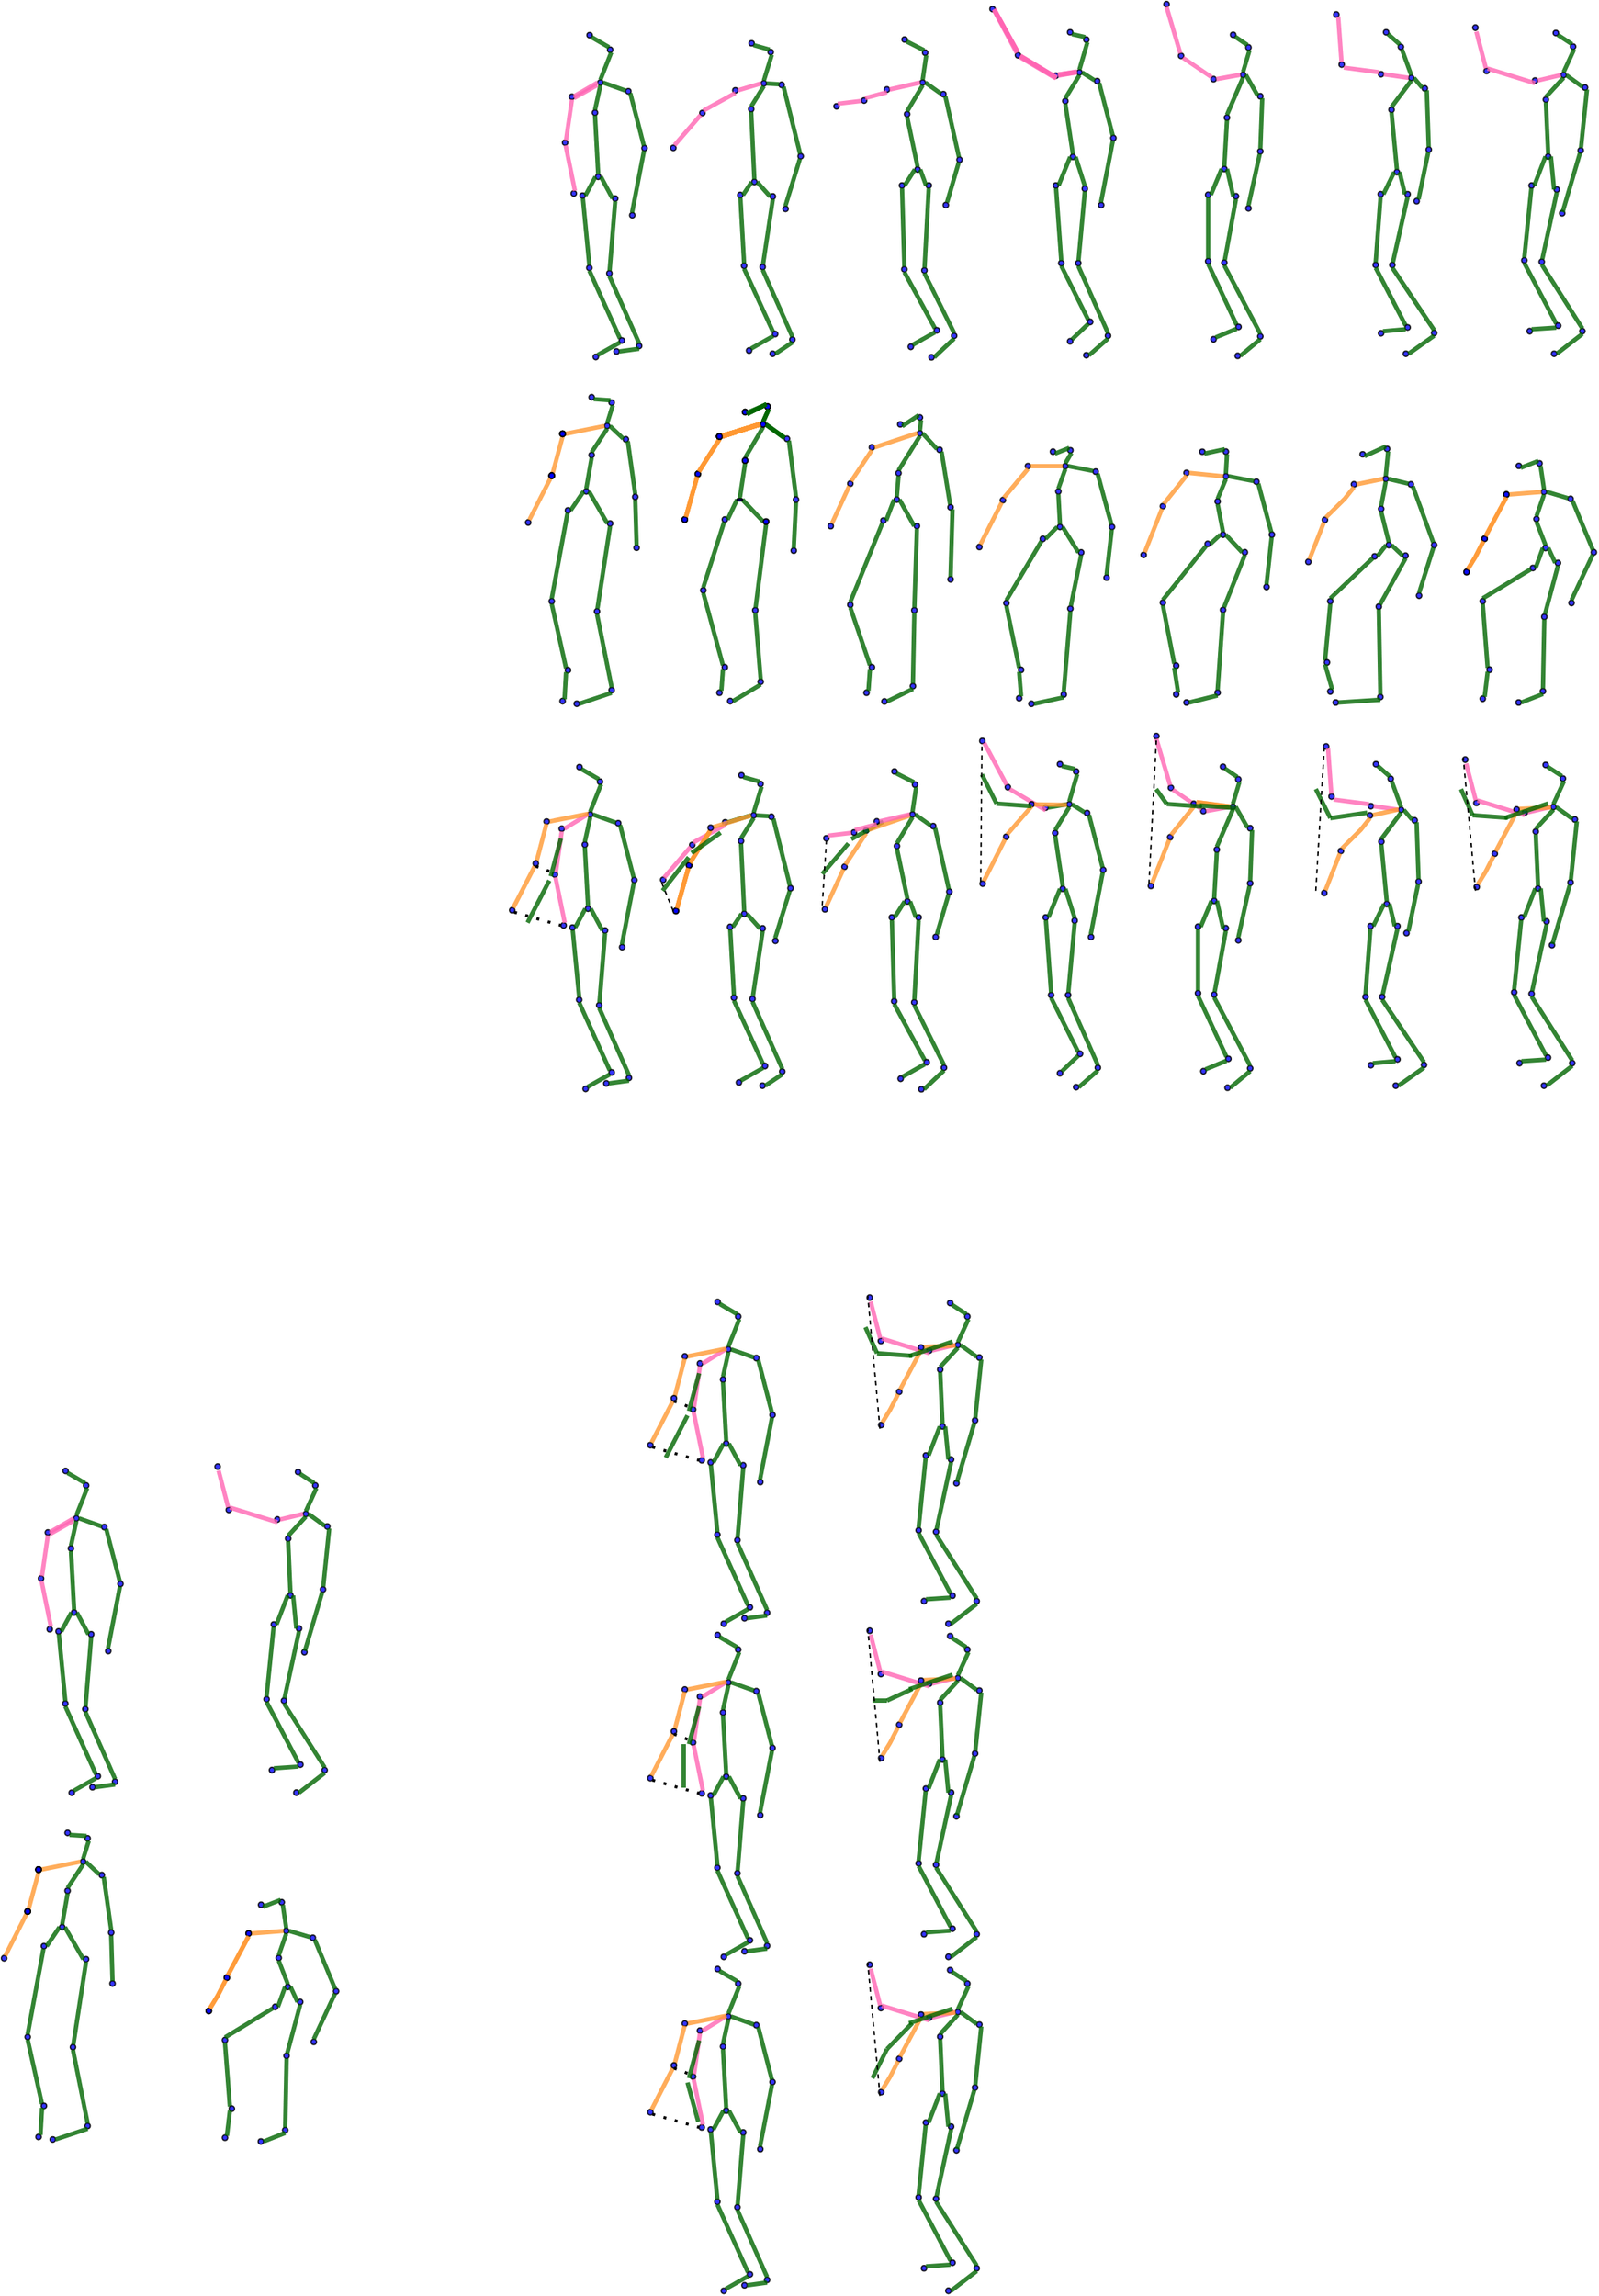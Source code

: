 <mxfile version="21.0.10" type="github">
  <diagram name="第 1 页" id="xmze7z6pmsKv5F0hGge9">
    <mxGraphModel dx="3112" dy="3391" grid="1" gridSize="10" guides="1" tooltips="1" connect="1" arrows="1" fold="0" page="0" pageScale="1" pageWidth="827" pageHeight="1169" math="1" shadow="0">
      <root>
        <mxCell id="0" />
        <mxCell id="1" parent="0" />
        <mxCell id="CgnLpmI8cnCmnFGHib0C-291" value="" style="ellipse;whiteSpace=wrap;html=1;fillColor=#0000FF;opacity=80;" vertex="1" parent="1">
          <mxGeometry x="-766.674" y="-2078.649" width="3.71" height="3.71" as="geometry" />
        </mxCell>
        <mxCell id="CgnLpmI8cnCmnFGHib0C-292" value="" style="ellipse;whiteSpace=wrap;html=1;fillColor=#0000FF;opacity=80;" vertex="1" parent="1">
          <mxGeometry x="-752.514" y="-2068.622" width="3.71" height="3.784" as="geometry" />
        </mxCell>
        <mxCell id="CgnLpmI8cnCmnFGHib0C-293" value="" style="endArrow=none;html=1;rounded=0;exitX=0.3;exitY=0.059;exitDx=0;exitDy=0;entryX=1;entryY=1;entryDx=0;entryDy=0;exitPerimeter=0;strokeWidth=3;strokeColor=#006600;opacity=80;" edge="1" parent="1" source="CgnLpmI8cnCmnFGHib0C-292" target="CgnLpmI8cnCmnFGHib0C-291">
          <mxGeometry width="50" height="50" relative="1" as="geometry">
            <mxPoint x="-743.126" y="-2049.008" as="sourcePoint" />
            <mxPoint x="-739.416" y="-2052.718" as="targetPoint" />
          </mxGeometry>
        </mxCell>
        <mxCell id="CgnLpmI8cnCmnFGHib0C-294" value="" style="ellipse;whiteSpace=wrap;html=1;fillColor=#0000FF;opacity=80;" vertex="1" parent="1">
          <mxGeometry x="-759.252" y="-2046.038" width="3.71" height="3.784" as="geometry" />
        </mxCell>
        <mxCell id="CgnLpmI8cnCmnFGHib0C-295" value="" style="ellipse;whiteSpace=wrap;html=1;fillColor=#0000FF;opacity=80;" vertex="1" parent="1">
          <mxGeometry x="-740.0" y="-2040.034" width="3.71" height="3.784" as="geometry" />
        </mxCell>
        <mxCell id="CgnLpmI8cnCmnFGHib0C-296" value="" style="ellipse;whiteSpace=wrap;html=1;fillColor=#0000FF;opacity=80;" vertex="1" parent="1">
          <mxGeometry x="-778.87" y="-2036.254" width="3.71" height="3.784" as="geometry" />
        </mxCell>
        <mxCell id="CgnLpmI8cnCmnFGHib0C-297" value="" style="endArrow=none;html=1;rounded=0;entryX=0.7;entryY=0.974;entryDx=0;entryDy=0;strokeWidth=3;entryPerimeter=0;exitX=0.5;exitY=0;exitDx=0;exitDy=0;fontSize=11;fillColor=#0000FF;strokeColor=#006600;opacity=80;" edge="1" parent="1" source="CgnLpmI8cnCmnFGHib0C-294" target="CgnLpmI8cnCmnFGHib0C-292">
          <mxGeometry width="50" height="50" relative="1" as="geometry">
            <mxPoint x="-742.977" y="-2060.88" as="sourcePoint" />
            <mxPoint x="-744.61" y="-2063.849" as="targetPoint" />
          </mxGeometry>
        </mxCell>
        <mxCell id="CgnLpmI8cnCmnFGHib0C-298" value="" style="edgeStyle=none;orthogonalLoop=1;jettySize=auto;html=1;rounded=0;labelBackgroundColor=default;strokeColor=#FF66B3;strokeWidth=3;fontFamily=Helvetica;fontSize=11;fontColor=default;endArrow=none;shape=connector;entryX=0;entryY=0.5;entryDx=0;entryDy=0;opacity=80;" edge="1" parent="1" target="CgnLpmI8cnCmnFGHib0C-294">
          <mxGeometry width="100" relative="1" as="geometry">
            <mxPoint x="-775.58" y="-2034.65" as="sourcePoint" />
            <mxPoint x="-752.253" y="-2053.237" as="targetPoint" />
            <Array as="points" />
          </mxGeometry>
        </mxCell>
        <mxCell id="CgnLpmI8cnCmnFGHib0C-299" value="" style="edgeStyle=none;orthogonalLoop=1;jettySize=auto;html=1;rounded=0;labelBackgroundColor=default;strokeColor=#006600;strokeWidth=3;fontFamily=Helvetica;fontSize=11;fontColor=default;endArrow=none;shape=connector;exitX=1;exitY=0.5;exitDx=0;exitDy=0;entryX=0.02;entryY=0.386;entryDx=0;entryDy=0;entryPerimeter=0;opacity=80;" edge="1" parent="1" source="CgnLpmI8cnCmnFGHib0C-294" target="CgnLpmI8cnCmnFGHib0C-295">
          <mxGeometry width="100" relative="1" as="geometry">
            <mxPoint x="-746.836" y="-2045.297" as="sourcePoint" />
            <mxPoint x="-739.416" y="-2045.297" as="targetPoint" />
            <Array as="points" />
          </mxGeometry>
        </mxCell>
        <mxCell id="CgnLpmI8cnCmnFGHib0C-300" value="" style="ellipse;whiteSpace=wrap;html=1;fillColor=#0000FF;opacity=80;" vertex="1" parent="1">
          <mxGeometry x="-762.962" y="-2025.311" width="3.71" height="3.784" as="geometry" />
        </mxCell>
        <mxCell id="CgnLpmI8cnCmnFGHib0C-301" value="" style="edgeStyle=none;orthogonalLoop=1;jettySize=auto;html=1;rounded=0;labelBackgroundColor=default;strokeColor=#006600;strokeWidth=3;fontFamily=Helvetica;fontSize=11;fontColor=default;endArrow=none;shape=connector;exitX=0.5;exitY=0;exitDx=0;exitDy=0;entryX=0.5;entryY=1;entryDx=0;entryDy=0;opacity=80;" edge="1" parent="1" source="CgnLpmI8cnCmnFGHib0C-300" target="CgnLpmI8cnCmnFGHib0C-294">
          <mxGeometry width="100" relative="1" as="geometry">
            <mxPoint x="-746.836" y="-2039.361" as="sourcePoint" />
            <mxPoint x="-739.416" y="-2039.361" as="targetPoint" />
            <Array as="points" />
          </mxGeometry>
        </mxCell>
        <mxCell id="CgnLpmI8cnCmnFGHib0C-302" value="" style="ellipse;whiteSpace=wrap;html=1;fillColor=#0000FF;opacity=80;" vertex="1" parent="1">
          <mxGeometry x="-728.87" y="-2000.859" width="3.71" height="3.784" as="geometry" />
        </mxCell>
        <mxCell id="CgnLpmI8cnCmnFGHib0C-303" value="" style="edgeStyle=none;orthogonalLoop=1;jettySize=auto;html=1;rounded=0;labelBackgroundColor=default;strokeColor=#006600;strokeWidth=3;fontFamily=Helvetica;fontSize=11;fontColor=default;endArrow=none;shape=connector;exitX=1;exitY=1;exitDx=0;exitDy=0;opacity=80;" edge="1" parent="1" source="CgnLpmI8cnCmnFGHib0C-295" target="CgnLpmI8cnCmnFGHib0C-302">
          <mxGeometry width="100" relative="1" as="geometry">
            <mxPoint x="-733.48" y="-2043.071" as="sourcePoint" />
            <mxPoint x="-726.059" y="-2043.071" as="targetPoint" />
            <Array as="points" />
          </mxGeometry>
        </mxCell>
        <mxCell id="CgnLpmI8cnCmnFGHib0C-304" value="" style="ellipse;whiteSpace=wrap;html=1;fillColor=#0000FF;opacity=80;" vertex="1" parent="1">
          <mxGeometry x="-737.288" y="-1954.645" width="3.71" height="3.784" as="geometry" />
        </mxCell>
        <mxCell id="CgnLpmI8cnCmnFGHib0C-305" value="" style="edgeStyle=none;orthogonalLoop=1;jettySize=auto;html=1;rounded=0;labelBackgroundColor=default;strokeColor=#006600;strokeWidth=3;fontFamily=Helvetica;fontSize=11;fontColor=default;endArrow=none;shape=connector;opacity=80;" edge="1" parent="1" target="CgnLpmI8cnCmnFGHib0C-302">
          <mxGeometry width="100" relative="1" as="geometry">
            <mxPoint x="-735.58" y="-1954.65" as="sourcePoint" />
            <mxPoint x="-727.544" y="-2033.425" as="targetPoint" />
            <Array as="points" />
          </mxGeometry>
        </mxCell>
        <mxCell id="CgnLpmI8cnCmnFGHib0C-306" value="" style="ellipse;whiteSpace=wrap;html=1;fillColor=#0000FF;opacity=80;" vertex="1" parent="1">
          <mxGeometry x="-783.58" y="-2004.648" width="3.71" height="3.784" as="geometry" />
        </mxCell>
        <mxCell id="CgnLpmI8cnCmnFGHib0C-307" value="" style="ellipse;whiteSpace=wrap;html=1;fillColor=#0000FF;opacity=80;" vertex="1" parent="1">
          <mxGeometry x="-777.581" y="-1969.651" width="3.71" height="3.784" as="geometry" />
        </mxCell>
        <mxCell id="CgnLpmI8cnCmnFGHib0C-308" value="" style="edgeStyle=none;orthogonalLoop=1;jettySize=auto;html=1;rounded=0;labelBackgroundColor=default;strokeColor=#FF66B3;strokeWidth=3;fontFamily=Helvetica;fontSize=11;fontColor=default;endArrow=none;shape=connector;exitX=0.712;exitY=0.024;exitDx=0;exitDy=0;exitPerimeter=0;opacity=80;" edge="1" parent="1" source="CgnLpmI8cnCmnFGHib0C-307" target="CgnLpmI8cnCmnFGHib0C-306">
          <mxGeometry width="100" relative="1" as="geometry">
            <mxPoint x="-765.906" y="-2043.294" as="sourcePoint" />
            <mxPoint x="-752.772" y="-2034.167" as="targetPoint" />
            <Array as="points" />
          </mxGeometry>
        </mxCell>
        <mxCell id="CgnLpmI8cnCmnFGHib0C-309" value="" style="edgeStyle=none;orthogonalLoop=1;jettySize=auto;html=1;rounded=0;labelBackgroundColor=default;strokeColor=#FF66B3;strokeWidth=3;fontFamily=Helvetica;fontSize=11;fontColor=default;endArrow=none;shape=connector;exitX=0.677;exitY=0.061;exitDx=0;exitDy=0;exitPerimeter=0;opacity=80;entryX=0.5;entryY=1;entryDx=0;entryDy=0;" edge="1" parent="1" source="CgnLpmI8cnCmnFGHib0C-306" target="CgnLpmI8cnCmnFGHib0C-296">
          <mxGeometry width="100" relative="1" as="geometry">
            <mxPoint x="-762.418" y="-2049.008" as="sourcePoint" />
            <mxPoint x="-762.641" y="-2051.679" as="targetPoint" />
            <Array as="points" />
          </mxGeometry>
        </mxCell>
        <mxCell id="CgnLpmI8cnCmnFGHib0C-310" value="" style="ellipse;whiteSpace=wrap;html=1;fillColor=#0000FF;opacity=80;" vertex="1" parent="1">
          <mxGeometry x="-760.772" y="-1981.167" width="3.71" height="3.784" as="geometry" />
        </mxCell>
        <mxCell id="CgnLpmI8cnCmnFGHib0C-311" value="" style="edgeStyle=none;orthogonalLoop=1;jettySize=auto;html=1;rounded=0;labelBackgroundColor=default;strokeColor=#006600;strokeWidth=3;fontFamily=Helvetica;fontSize=11;fontColor=default;endArrow=none;shape=connector;exitX=0.5;exitY=0;exitDx=0;exitDy=0;entryX=0.5;entryY=1;entryDx=0;entryDy=0;opacity=80;" edge="1" parent="1" source="CgnLpmI8cnCmnFGHib0C-310" target="CgnLpmI8cnCmnFGHib0C-300">
          <mxGeometry width="100" relative="1" as="geometry">
            <mxPoint x="-744.61" y="-2030.456" as="sourcePoint" />
            <mxPoint x="-737.19" y="-2030.456" as="targetPoint" />
            <Array as="points" />
          </mxGeometry>
        </mxCell>
        <mxCell id="CgnLpmI8cnCmnFGHib0C-312" value="" style="ellipse;whiteSpace=wrap;html=1;fillColor=#0000FF;opacity=80;" vertex="1" parent="1">
          <mxGeometry x="-749.055" y="-1966.167" width="3.71" height="3.784" as="geometry" />
        </mxCell>
        <mxCell id="CgnLpmI8cnCmnFGHib0C-313" value="" style="ellipse;whiteSpace=wrap;html=1;fillColor=#0000FF;opacity=80;" vertex="1" parent="1">
          <mxGeometry x="-771.489" y="-1968.167" width="3.71" height="3.784" as="geometry" />
        </mxCell>
        <mxCell id="CgnLpmI8cnCmnFGHib0C-314" value="" style="edgeStyle=none;orthogonalLoop=1;jettySize=auto;html=1;rounded=0;labelBackgroundColor=default;strokeColor=#006600;strokeWidth=3;fontFamily=Helvetica;fontSize=11;fontColor=default;endArrow=none;shape=connector;entryX=0;entryY=0.5;entryDx=0;entryDy=0;exitX=1;exitY=0.5;exitDx=0;exitDy=0;opacity=80;" edge="1" parent="1" source="CgnLpmI8cnCmnFGHib0C-313" target="CgnLpmI8cnCmnFGHib0C-310">
          <mxGeometry width="100" relative="1" as="geometry">
            <mxPoint x="-755.74" y="-2032.306" as="sourcePoint" />
            <mxPoint x="-748.32" y="-2032.306" as="targetPoint" />
            <Array as="points" />
          </mxGeometry>
        </mxCell>
        <mxCell id="CgnLpmI8cnCmnFGHib0C-315" value="" style="edgeStyle=none;orthogonalLoop=1;jettySize=auto;html=1;rounded=0;labelBackgroundColor=default;strokeColor=#006600;strokeWidth=3;fontFamily=Helvetica;fontSize=11;fontColor=default;endArrow=none;shape=connector;exitX=1;exitY=0.5;exitDx=0;exitDy=0;entryX=0;entryY=0.5;entryDx=0;entryDy=0;opacity=80;" edge="1" parent="1" source="CgnLpmI8cnCmnFGHib0C-310" target="CgnLpmI8cnCmnFGHib0C-312">
          <mxGeometry width="100" relative="1" as="geometry">
            <mxPoint x="-752.03" y="-2022.294" as="sourcePoint" />
            <mxPoint x="-744.61" y="-2022.294" as="targetPoint" />
            <Array as="points" />
          </mxGeometry>
        </mxCell>
        <mxCell id="CgnLpmI8cnCmnFGHib0C-316" value="" style="ellipse;whiteSpace=wrap;html=1;fillColor=#0000FF;opacity=80;" vertex="1" parent="1">
          <mxGeometry x="-766.866" y="-1918.431" width="3.71" height="3.784" as="geometry" />
        </mxCell>
        <mxCell id="CgnLpmI8cnCmnFGHib0C-317" value="" style="ellipse;whiteSpace=wrap;html=1;fillColor=#0000FF;opacity=80;" vertex="1" parent="1">
          <mxGeometry x="-753.058" y="-1914.651" width="3.71" height="3.784" as="geometry" />
        </mxCell>
        <mxCell id="CgnLpmI8cnCmnFGHib0C-318" value="" style="edgeStyle=none;orthogonalLoop=1;jettySize=auto;html=1;rounded=0;labelBackgroundColor=default;strokeColor=#006600;strokeWidth=3;fontFamily=Helvetica;fontSize=11;fontColor=default;endArrow=none;shape=connector;exitX=0.5;exitY=0;exitDx=0;exitDy=0;opacity=80;" edge="1" parent="1" source="CgnLpmI8cnCmnFGHib0C-316" target="CgnLpmI8cnCmnFGHib0C-313">
          <mxGeometry width="100" relative="1" as="geometry">
            <mxPoint x="-753.514" y="-2019.326" as="sourcePoint" />
            <mxPoint x="-746.094" y="-2019.326" as="targetPoint" />
            <Array as="points" />
          </mxGeometry>
        </mxCell>
        <mxCell id="CgnLpmI8cnCmnFGHib0C-319" value="" style="edgeStyle=none;orthogonalLoop=1;jettySize=auto;html=1;rounded=0;labelBackgroundColor=default;strokeColor=#006600;strokeWidth=3;fontFamily=Helvetica;fontSize=11;fontColor=default;endArrow=none;shape=connector;exitX=0.5;exitY=1;exitDx=0;exitDy=0;opacity=80;" edge="1" parent="1" source="CgnLpmI8cnCmnFGHib0C-312" target="CgnLpmI8cnCmnFGHib0C-317">
          <mxGeometry width="100" relative="1" as="geometry">
            <mxPoint x="-746.094" y="-2017.842" as="sourcePoint" />
            <mxPoint x="-738.674" y="-2017.842" as="targetPoint" />
            <Array as="points" />
          </mxGeometry>
        </mxCell>
        <mxCell id="CgnLpmI8cnCmnFGHib0C-321" value="" style="ellipse;whiteSpace=wrap;html=1;fillColor=#0000FF;opacity=80;" vertex="1" parent="1">
          <mxGeometry x="-762.418" y="-1857.086" width="3.71" height="3.784" as="geometry" />
        </mxCell>
        <mxCell id="CgnLpmI8cnCmnFGHib0C-322" value="" style="edgeStyle=none;orthogonalLoop=1;jettySize=auto;html=1;rounded=0;labelBackgroundColor=default;strokeColor=#006600;strokeWidth=3;fontFamily=Helvetica;fontSize=11;fontColor=default;endArrow=none;shape=connector;entryX=0.5;entryY=1;entryDx=0;entryDy=0;opacity=80;exitX=0;exitY=0;exitDx=0;exitDy=0;" edge="1" parent="1" source="CgnLpmI8cnCmnFGHib0C-325" target="CgnLpmI8cnCmnFGHib0C-316">
          <mxGeometry width="100" relative="1" as="geometry">
            <mxPoint x="-758.58" y="-1872.65" as="sourcePoint" />
            <mxPoint x="-749.804" y="-1998.548" as="targetPoint" />
            <Array as="points" />
          </mxGeometry>
        </mxCell>
        <mxCell id="CgnLpmI8cnCmnFGHib0C-325" value="" style="ellipse;whiteSpace=wrap;html=1;fillColor=#0000FF;opacity=80;" vertex="1" parent="1">
          <mxGeometry x="-744.452" y="-1868.434" width="3.71" height="3.784" as="geometry" />
        </mxCell>
        <mxCell id="CgnLpmI8cnCmnFGHib0C-327" value="" style="edgeStyle=none;orthogonalLoop=1;jettySize=auto;html=1;rounded=0;labelBackgroundColor=default;strokeColor=#006600;strokeWidth=3;fontFamily=Helvetica;fontSize=11;fontColor=default;endArrow=none;shape=connector;exitX=0;exitY=1;exitDx=0;exitDy=0;opacity=80;entryX=1;entryY=0;entryDx=0;entryDy=0;" edge="1" parent="1" source="CgnLpmI8cnCmnFGHib0C-325" target="CgnLpmI8cnCmnFGHib0C-321">
          <mxGeometry width="100" relative="1" as="geometry">
            <mxPoint x="-750.546" y="-1987.418" as="sourcePoint" />
            <mxPoint x="-743.126" y="-1987.418" as="targetPoint" />
            <Array as="points" />
          </mxGeometry>
        </mxCell>
        <mxCell id="CgnLpmI8cnCmnFGHib0C-334" value="" style="ellipse;whiteSpace=wrap;html=1;fillColor=#0000FF;opacity=80;" vertex="1" parent="1">
          <mxGeometry x="-732.578" y="-1864.651" width="3.71" height="3.784" as="geometry" />
        </mxCell>
        <mxCell id="CgnLpmI8cnCmnFGHib0C-335" value="" style="ellipse;whiteSpace=wrap;html=1;fillColor=#0000FF;opacity=80;" vertex="1" parent="1">
          <mxGeometry x="-748.158" y="-1860.871" width="3.71" height="3.784" as="geometry" />
        </mxCell>
        <mxCell id="CgnLpmI8cnCmnFGHib0C-337" value="" style="endArrow=none;html=1;rounded=0;exitX=0.5;exitY=1;exitDx=0;exitDy=0;entryX=0.5;entryY=0;entryDx=0;entryDy=0;strokeColor=#006600;strokeWidth=3;opacity=80;" edge="1" parent="1" source="CgnLpmI8cnCmnFGHib0C-317" target="CgnLpmI8cnCmnFGHib0C-334">
          <mxGeometry width="50" height="50" relative="1" as="geometry">
            <mxPoint x="-692.58" y="-1894.65" as="sourcePoint" />
            <mxPoint x="-642.58" y="-1944.65" as="targetPoint" />
          </mxGeometry>
        </mxCell>
        <mxCell id="CgnLpmI8cnCmnFGHib0C-338" value="" style="endArrow=none;html=1;rounded=0;entryX=0.5;entryY=1;entryDx=0;entryDy=0;exitX=1;exitY=0.5;exitDx=0;exitDy=0;strokeColor=#006600;strokeWidth=3;opacity=80;" edge="1" parent="1" source="CgnLpmI8cnCmnFGHib0C-335" target="CgnLpmI8cnCmnFGHib0C-334">
          <mxGeometry width="50" height="50" relative="1" as="geometry">
            <mxPoint x="-772.58" y="-1854.65" as="sourcePoint" />
            <mxPoint x="-722.58" y="-1904.65" as="targetPoint" />
          </mxGeometry>
        </mxCell>
        <mxCell id="CgnLpmI8cnCmnFGHib0C-822" value="" style="ellipse;whiteSpace=wrap;html=1;fillColor=#0000FF;opacity=80;" vertex="1" parent="1">
          <mxGeometry x="-659.574" y="-1819.089" width="3.71" height="3.71" as="geometry" />
        </mxCell>
        <mxCell id="CgnLpmI8cnCmnFGHib0C-823" value="" style="ellipse;whiteSpace=wrap;html=1;fillColor=#0000FF;opacity=80;" vertex="1" parent="1">
          <mxGeometry x="-644.054" y="-1822.872" width="3.71" height="3.784" as="geometry" />
        </mxCell>
        <mxCell id="CgnLpmI8cnCmnFGHib0C-824" value="" style="endArrow=none;html=1;rounded=0;exitX=0.3;exitY=0.059;exitDx=0;exitDy=0;entryX=1;entryY=1;entryDx=0;entryDy=0;exitPerimeter=0;strokeWidth=3;strokeColor=#006600;opacity=80;" edge="1" parent="1" source="CgnLpmI8cnCmnFGHib0C-823" target="CgnLpmI8cnCmnFGHib0C-822">
          <mxGeometry width="50" height="50" relative="1" as="geometry">
            <mxPoint x="-634.126" y="-1796.008" as="sourcePoint" />
            <mxPoint x="-630.416" y="-1799.718" as="targetPoint" />
          </mxGeometry>
        </mxCell>
        <mxCell id="CgnLpmI8cnCmnFGHib0C-825" value="" style="ellipse;whiteSpace=wrap;html=1;fillColor=#0000FF;opacity=80;" vertex="1" parent="1">
          <mxGeometry x="-647.162" y="-1810.648" width="3.71" height="3.784" as="geometry" />
        </mxCell>
        <mxCell id="CgnLpmI8cnCmnFGHib0C-826" value="" style="ellipse;whiteSpace=wrap;html=1;fillColor=#0000FF;opacity=80;" vertex="1" parent="1">
          <mxGeometry x="-630.71" y="-1800.744" width="3.71" height="3.784" as="geometry" />
        </mxCell>
        <mxCell id="CgnLpmI8cnCmnFGHib0C-827" value="" style="ellipse;whiteSpace=wrap;html=1;fillColor=#0000FF;opacity=80;" vertex="1" parent="1">
          <mxGeometry x="-677.23" y="-1802.384" width="3.71" height="3.784" as="geometry" />
        </mxCell>
        <mxCell id="CgnLpmI8cnCmnFGHib0C-828" value="" style="endArrow=none;html=1;rounded=0;entryX=0.7;entryY=0.974;entryDx=0;entryDy=0;strokeWidth=3;entryPerimeter=0;exitX=0.5;exitY=0;exitDx=0;exitDy=0;fontSize=11;fillColor=#0000FF;strokeColor=#006600;opacity=80;" edge="1" parent="1" source="CgnLpmI8cnCmnFGHib0C-825" target="CgnLpmI8cnCmnFGHib0C-823">
          <mxGeometry width="50" height="50" relative="1" as="geometry">
            <mxPoint x="-633.977" y="-1807.88" as="sourcePoint" />
            <mxPoint x="-635.61" y="-1810.849" as="targetPoint" />
          </mxGeometry>
        </mxCell>
        <mxCell id="CgnLpmI8cnCmnFGHib0C-829" value="" style="edgeStyle=none;orthogonalLoop=1;jettySize=auto;html=1;rounded=0;labelBackgroundColor=default;strokeColor=#FF9933;strokeWidth=3;fontFamily=Helvetica;fontSize=11;fontColor=default;endArrow=none;shape=connector;exitX=1;exitY=0.5;exitDx=0;exitDy=0;entryX=0;entryY=0.5;entryDx=0;entryDy=0;opacity=80;" edge="1" parent="1" source="CgnLpmI8cnCmnFGHib0C-827" target="CgnLpmI8cnCmnFGHib0C-825">
          <mxGeometry width="100" relative="1" as="geometry">
            <mxPoint x="-648.966" y="-1799.341" as="sourcePoint" />
            <mxPoint x="-643.253" y="-1800.237" as="targetPoint" />
            <Array as="points" />
          </mxGeometry>
        </mxCell>
        <mxCell id="CgnLpmI8cnCmnFGHib0C-830" value="" style="edgeStyle=none;orthogonalLoop=1;jettySize=auto;html=1;rounded=0;labelBackgroundColor=default;strokeColor=#006600;strokeWidth=3;fontFamily=Helvetica;fontSize=11;fontColor=default;endArrow=none;shape=connector;exitX=1;exitY=0.5;exitDx=0;exitDy=0;entryX=0.02;entryY=0.386;entryDx=0;entryDy=0;entryPerimeter=0;opacity=80;" edge="1" parent="1" source="CgnLpmI8cnCmnFGHib0C-825" target="CgnLpmI8cnCmnFGHib0C-826">
          <mxGeometry width="100" relative="1" as="geometry">
            <mxPoint x="-637.836" y="-1792.297" as="sourcePoint" />
            <mxPoint x="-630.416" y="-1792.297" as="targetPoint" />
            <Array as="points" />
          </mxGeometry>
        </mxCell>
        <mxCell id="CgnLpmI8cnCmnFGHib0C-831" value="" style="ellipse;whiteSpace=wrap;html=1;fillColor=#0000FF;opacity=80;" vertex="1" parent="1">
          <mxGeometry x="-659.582" y="-1785.751" width="3.71" height="3.784" as="geometry" />
        </mxCell>
        <mxCell id="CgnLpmI8cnCmnFGHib0C-832" value="" style="edgeStyle=none;orthogonalLoop=1;jettySize=auto;html=1;rounded=0;labelBackgroundColor=default;strokeColor=#006600;strokeWidth=3;fontFamily=Helvetica;fontSize=11;fontColor=default;endArrow=none;shape=connector;exitX=0.5;exitY=0;exitDx=0;exitDy=0;entryX=0.5;entryY=1;entryDx=0;entryDy=0;opacity=80;" edge="1" parent="1" source="CgnLpmI8cnCmnFGHib0C-831" target="CgnLpmI8cnCmnFGHib0C-825">
          <mxGeometry width="100" relative="1" as="geometry">
            <mxPoint x="-637.836" y="-1786.361" as="sourcePoint" />
            <mxPoint x="-630.416" y="-1786.361" as="targetPoint" />
            <Array as="points" />
          </mxGeometry>
        </mxCell>
        <mxCell id="CgnLpmI8cnCmnFGHib0C-833" value="" style="edgeStyle=none;orthogonalLoop=1;jettySize=auto;html=1;rounded=0;labelBackgroundColor=default;strokeColor=#006600;strokeWidth=3;fontFamily=Helvetica;fontSize=11;fontColor=default;endArrow=none;shape=connector;exitX=1;exitY=1;exitDx=0;exitDy=0;opacity=80;entryX=0.5;entryY=0;entryDx=0;entryDy=0;" edge="1" parent="1" source="CgnLpmI8cnCmnFGHib0C-826" target="CgnLpmI8cnCmnFGHib0C-896">
          <mxGeometry width="100" relative="1" as="geometry">
            <mxPoint x="-624.48" y="-1790.071" as="sourcePoint" />
            <mxPoint x="-614.58" y="-1748.65" as="targetPoint" />
            <Array as="points" />
          </mxGeometry>
        </mxCell>
        <mxCell id="CgnLpmI8cnCmnFGHib0C-834" value="" style="ellipse;whiteSpace=wrap;html=1;fillColor=#0000FF;opacity=80;" vertex="1" parent="1">
          <mxGeometry x="-626.058" y="-1723.735" width="3.71" height="3.784" as="geometry" />
        </mxCell>
        <mxCell id="CgnLpmI8cnCmnFGHib0C-835" value="" style="edgeStyle=none;orthogonalLoop=1;jettySize=auto;html=1;rounded=0;labelBackgroundColor=default;strokeColor=#006600;strokeWidth=3;fontFamily=Helvetica;fontSize=11;fontColor=default;endArrow=none;shape=connector;opacity=80;exitX=0.5;exitY=0;exitDx=0;exitDy=0;entryX=0.5;entryY=1;entryDx=0;entryDy=0;" edge="1" parent="1" source="CgnLpmI8cnCmnFGHib0C-834" target="CgnLpmI8cnCmnFGHib0C-896">
          <mxGeometry width="100" relative="1" as="geometry">
            <mxPoint x="-626.58" y="-1701.65" as="sourcePoint" />
            <mxPoint x="-613.58" y="-1744.65" as="targetPoint" />
            <Array as="points" />
          </mxGeometry>
        </mxCell>
        <mxCell id="CgnLpmI8cnCmnFGHib0C-836" value="" style="ellipse;whiteSpace=wrap;html=1;fillColor=#0000FF;opacity=80;" vertex="1" parent="1">
          <mxGeometry x="-692.1" y="-1776.468" width="3.71" height="3.784" as="geometry" />
        </mxCell>
        <mxCell id="CgnLpmI8cnCmnFGHib0C-837" value="" style="ellipse;whiteSpace=wrap;html=1;fillColor=#0000FF;opacity=80;" vertex="1" parent="1">
          <mxGeometry x="-701.161" y="-1745.091" width="3.71" height="3.784" as="geometry" />
        </mxCell>
        <mxCell id="CgnLpmI8cnCmnFGHib0C-838" value="" style="edgeStyle=none;orthogonalLoop=1;jettySize=auto;html=1;rounded=0;labelBackgroundColor=default;strokeColor=#FF9933;strokeWidth=3;fontFamily=Helvetica;fontSize=11;fontColor=default;endArrow=none;shape=connector;exitX=0.712;exitY=0.024;exitDx=0;exitDy=0;exitPerimeter=0;opacity=80;" edge="1" parent="1" source="CgnLpmI8cnCmnFGHib0C-837" target="CgnLpmI8cnCmnFGHib0C-836">
          <mxGeometry width="100" relative="1" as="geometry">
            <mxPoint x="-656.906" y="-1790.294" as="sourcePoint" />
            <mxPoint x="-643.772" y="-1781.167" as="targetPoint" />
            <Array as="points" />
          </mxGeometry>
        </mxCell>
        <mxCell id="CgnLpmI8cnCmnFGHib0C-839" value="" style="edgeStyle=none;orthogonalLoop=1;jettySize=auto;html=1;rounded=0;labelBackgroundColor=default;strokeColor=#FF9933;strokeWidth=3;fontFamily=Helvetica;fontSize=11;fontColor=default;endArrow=none;shape=connector;exitX=0.677;exitY=0.061;exitDx=0;exitDy=0;exitPerimeter=0;opacity=80;entryX=0.5;entryY=1;entryDx=0;entryDy=0;" edge="1" parent="1" source="CgnLpmI8cnCmnFGHib0C-836" target="CgnLpmI8cnCmnFGHib0C-827">
          <mxGeometry width="100" relative="1" as="geometry">
            <mxPoint x="-653.418" y="-1796.008" as="sourcePoint" />
            <mxPoint x="-653.641" y="-1798.679" as="targetPoint" />
            <Array as="points" />
          </mxGeometry>
        </mxCell>
        <mxCell id="CgnLpmI8cnCmnFGHib0C-840" value="" style="ellipse;whiteSpace=wrap;html=1;fillColor=#0000FF;opacity=80;" vertex="1" parent="1">
          <mxGeometry x="-663.28" y="-1757.65" width="3.71" height="1.37" as="geometry" />
        </mxCell>
        <mxCell id="CgnLpmI8cnCmnFGHib0C-841" value="" style="edgeStyle=none;orthogonalLoop=1;jettySize=auto;html=1;rounded=0;labelBackgroundColor=default;strokeColor=#006600;strokeWidth=3;fontFamily=Helvetica;fontSize=11;fontColor=default;endArrow=none;shape=connector;exitX=0.5;exitY=0;exitDx=0;exitDy=0;entryX=0.5;entryY=1;entryDx=0;entryDy=0;opacity=80;" edge="1" parent="1" source="CgnLpmI8cnCmnFGHib0C-840" target="CgnLpmI8cnCmnFGHib0C-831">
          <mxGeometry width="100" relative="1" as="geometry">
            <mxPoint x="-635.61" y="-1777.456" as="sourcePoint" />
            <mxPoint x="-628.19" y="-1777.456" as="targetPoint" />
            <Array as="points" />
          </mxGeometry>
        </mxCell>
        <mxCell id="CgnLpmI8cnCmnFGHib0C-842" value="" style="ellipse;whiteSpace=wrap;html=1;fillColor=#0000FF;opacity=80;" vertex="1" parent="1">
          <mxGeometry x="-645.145" y="-1743.647" width="3.71" height="3.784" as="geometry" />
        </mxCell>
        <mxCell id="CgnLpmI8cnCmnFGHib0C-843" value="" style="ellipse;whiteSpace=wrap;html=1;fillColor=#0000FF;opacity=80;" vertex="1" parent="1">
          <mxGeometry x="-673.519" y="-1745.087" width="3.71" height="3.784" as="geometry" />
        </mxCell>
        <mxCell id="CgnLpmI8cnCmnFGHib0C-844" value="" style="edgeStyle=none;orthogonalLoop=1;jettySize=auto;html=1;rounded=0;labelBackgroundColor=default;strokeColor=#006600;strokeWidth=3;fontFamily=Helvetica;fontSize=11;fontColor=default;endArrow=none;shape=connector;entryX=0;entryY=0.5;entryDx=0;entryDy=0;exitX=1;exitY=0.5;exitDx=0;exitDy=0;opacity=80;" edge="1" parent="1" source="CgnLpmI8cnCmnFGHib0C-843" target="CgnLpmI8cnCmnFGHib0C-840">
          <mxGeometry width="100" relative="1" as="geometry">
            <mxPoint x="-646.74" y="-1779.306" as="sourcePoint" />
            <mxPoint x="-639.32" y="-1779.306" as="targetPoint" />
            <Array as="points" />
          </mxGeometry>
        </mxCell>
        <mxCell id="CgnLpmI8cnCmnFGHib0C-845" value="" style="edgeStyle=none;orthogonalLoop=1;jettySize=auto;html=1;rounded=0;labelBackgroundColor=default;strokeColor=#006600;strokeWidth=3;fontFamily=Helvetica;fontSize=11;fontColor=default;endArrow=none;shape=connector;exitX=1;exitY=0.5;exitDx=0;exitDy=0;entryX=0;entryY=0.5;entryDx=0;entryDy=0;opacity=80;" edge="1" parent="1" source="CgnLpmI8cnCmnFGHib0C-840" target="CgnLpmI8cnCmnFGHib0C-842">
          <mxGeometry width="100" relative="1" as="geometry">
            <mxPoint x="-643.03" y="-1769.294" as="sourcePoint" />
            <mxPoint x="-635.61" y="-1769.294" as="targetPoint" />
            <Array as="points" />
          </mxGeometry>
        </mxCell>
        <mxCell id="CgnLpmI8cnCmnFGHib0C-846" value="" style="ellipse;whiteSpace=wrap;html=1;fillColor=#0000FF;opacity=80;" vertex="1" parent="1">
          <mxGeometry x="-688.386" y="-1696.421" width="3.71" height="3.784" as="geometry" />
        </mxCell>
        <mxCell id="CgnLpmI8cnCmnFGHib0C-847" value="" style="ellipse;whiteSpace=wrap;html=1;fillColor=#0000FF;opacity=80;" vertex="1" parent="1">
          <mxGeometry x="-652.568" y="-1682.641" width="3.71" height="3.784" as="geometry" />
        </mxCell>
        <mxCell id="CgnLpmI8cnCmnFGHib0C-848" value="" style="edgeStyle=none;orthogonalLoop=1;jettySize=auto;html=1;rounded=0;labelBackgroundColor=default;strokeColor=#006600;strokeWidth=3;fontFamily=Helvetica;fontSize=11;fontColor=default;endArrow=none;shape=connector;exitX=0.5;exitY=0;exitDx=0;exitDy=0;opacity=80;" edge="1" parent="1" source="CgnLpmI8cnCmnFGHib0C-846" target="CgnLpmI8cnCmnFGHib0C-843">
          <mxGeometry width="100" relative="1" as="geometry">
            <mxPoint x="-644.514" y="-1766.326" as="sourcePoint" />
            <mxPoint x="-637.094" y="-1766.326" as="targetPoint" />
            <Array as="points" />
          </mxGeometry>
        </mxCell>
        <mxCell id="CgnLpmI8cnCmnFGHib0C-849" value="" style="edgeStyle=none;orthogonalLoop=1;jettySize=auto;html=1;rounded=0;labelBackgroundColor=default;strokeColor=#006600;strokeWidth=3;fontFamily=Helvetica;fontSize=11;fontColor=default;endArrow=none;shape=connector;exitX=0.5;exitY=1;exitDx=0;exitDy=0;opacity=80;" edge="1" parent="1" source="CgnLpmI8cnCmnFGHib0C-842" target="CgnLpmI8cnCmnFGHib0C-847">
          <mxGeometry width="100" relative="1" as="geometry">
            <mxPoint x="-637.094" y="-1764.842" as="sourcePoint" />
            <mxPoint x="-629.674" y="-1764.842" as="targetPoint" />
            <Array as="points" />
          </mxGeometry>
        </mxCell>
        <mxCell id="CgnLpmI8cnCmnFGHib0C-850" value="" style="ellipse;whiteSpace=wrap;html=1;fillColor=#0000FF;opacity=80;" vertex="1" parent="1">
          <mxGeometry x="-677.228" y="-1625.866" width="3.71" height="3.784" as="geometry" />
        </mxCell>
        <mxCell id="CgnLpmI8cnCmnFGHib0C-851" value="" style="edgeStyle=none;orthogonalLoop=1;jettySize=auto;html=1;rounded=0;labelBackgroundColor=default;strokeColor=#006600;strokeWidth=3;fontFamily=Helvetica;fontSize=11;fontColor=default;endArrow=none;shape=connector;entryX=0.5;entryY=1;entryDx=0;entryDy=0;opacity=80;exitX=0;exitY=0;exitDx=0;exitDy=0;" edge="1" parent="1" source="CgnLpmI8cnCmnFGHib0C-852" target="CgnLpmI8cnCmnFGHib0C-846">
          <mxGeometry width="100" relative="1" as="geometry">
            <mxPoint x="-649.58" y="-1619.65" as="sourcePoint" />
            <mxPoint x="-640.804" y="-1745.548" as="targetPoint" />
            <Array as="points" />
          </mxGeometry>
        </mxCell>
        <mxCell id="CgnLpmI8cnCmnFGHib0C-852" value="" style="ellipse;whiteSpace=wrap;html=1;fillColor=#0000FF;opacity=80;" vertex="1" parent="1">
          <mxGeometry x="-673.522" y="-1643.434" width="3.71" height="3.784" as="geometry" />
        </mxCell>
        <mxCell id="CgnLpmI8cnCmnFGHib0C-853" value="" style="edgeStyle=none;orthogonalLoop=1;jettySize=auto;html=1;rounded=0;labelBackgroundColor=default;strokeColor=#006600;strokeWidth=3;fontFamily=Helvetica;fontSize=11;fontColor=default;endArrow=none;shape=connector;exitX=0;exitY=1;exitDx=0;exitDy=0;opacity=80;entryX=1;entryY=0;entryDx=0;entryDy=0;" edge="1" parent="1" source="CgnLpmI8cnCmnFGHib0C-852" target="CgnLpmI8cnCmnFGHib0C-850">
          <mxGeometry width="100" relative="1" as="geometry">
            <mxPoint x="-641.546" y="-1734.418" as="sourcePoint" />
            <mxPoint x="-634.126" y="-1734.418" as="targetPoint" />
            <Array as="points" />
          </mxGeometry>
        </mxCell>
        <mxCell id="CgnLpmI8cnCmnFGHib0C-854" value="" style="ellipse;whiteSpace=wrap;html=1;fillColor=#0000FF;opacity=80;" vertex="1" parent="1">
          <mxGeometry x="-648.858" y="-1633.431" width="3.71" height="3.784" as="geometry" />
        </mxCell>
        <mxCell id="CgnLpmI8cnCmnFGHib0C-855" value="" style="ellipse;whiteSpace=wrap;html=1;fillColor=#0000FF;opacity=80;" vertex="1" parent="1">
          <mxGeometry x="-669.808" y="-1620.081" width="3.71" height="3.784" as="geometry" />
        </mxCell>
        <mxCell id="CgnLpmI8cnCmnFGHib0C-856" value="" style="endArrow=none;html=1;rounded=0;exitX=0.5;exitY=1;exitDx=0;exitDy=0;entryX=0.5;entryY=0;entryDx=0;entryDy=0;strokeColor=#006600;strokeWidth=3;opacity=80;" edge="1" parent="1" source="CgnLpmI8cnCmnFGHib0C-847" target="CgnLpmI8cnCmnFGHib0C-854">
          <mxGeometry width="50" height="50" relative="1" as="geometry">
            <mxPoint x="-583.58" y="-1641.65" as="sourcePoint" />
            <mxPoint x="-533.58" y="-1691.65" as="targetPoint" />
          </mxGeometry>
        </mxCell>
        <mxCell id="CgnLpmI8cnCmnFGHib0C-857" value="" style="endArrow=none;html=1;rounded=0;entryX=0.5;entryY=1;entryDx=0;entryDy=0;exitX=1;exitY=0.5;exitDx=0;exitDy=0;strokeColor=#006600;strokeWidth=3;opacity=80;" edge="1" parent="1" source="CgnLpmI8cnCmnFGHib0C-855" target="CgnLpmI8cnCmnFGHib0C-854">
          <mxGeometry width="50" height="50" relative="1" as="geometry">
            <mxPoint x="-663.58" y="-1601.65" as="sourcePoint" />
            <mxPoint x="-613.58" y="-1651.65" as="targetPoint" />
          </mxGeometry>
        </mxCell>
        <mxCell id="CgnLpmI8cnCmnFGHib0C-858" value="" style="ellipse;whiteSpace=wrap;html=1;fillColor=#0000FF;opacity=80;" vertex="1" parent="1">
          <mxGeometry x="-765.284" y="-1829.359" width="3.71" height="3.71" as="geometry" />
        </mxCell>
        <mxCell id="CgnLpmI8cnCmnFGHib0C-859" value="" style="ellipse;whiteSpace=wrap;html=1;fillColor=#0000FF;opacity=80;" vertex="1" parent="1">
          <mxGeometry x="-751.484" y="-1825.652" width="3.71" height="3.784" as="geometry" />
        </mxCell>
        <mxCell id="CgnLpmI8cnCmnFGHib0C-860" value="" style="endArrow=none;html=1;rounded=0;exitX=0.3;exitY=0.059;exitDx=0;exitDy=0;entryX=1;entryY=1;entryDx=0;entryDy=0;exitPerimeter=0;strokeWidth=3;strokeColor=#006600;opacity=80;" edge="1" parent="1" source="CgnLpmI8cnCmnFGHib0C-859" target="CgnLpmI8cnCmnFGHib0C-858">
          <mxGeometry width="50" height="50" relative="1" as="geometry">
            <mxPoint x="-736.126" y="-1804.008" as="sourcePoint" />
            <mxPoint x="-732.416" y="-1807.718" as="targetPoint" />
          </mxGeometry>
        </mxCell>
        <mxCell id="CgnLpmI8cnCmnFGHib0C-861" value="" style="ellipse;whiteSpace=wrap;html=1;fillColor=#0000FF;opacity=80;" vertex="1" parent="1">
          <mxGeometry x="-754.572" y="-1809.598" width="3.71" height="3.784" as="geometry" />
        </mxCell>
        <mxCell id="CgnLpmI8cnCmnFGHib0C-862" value="" style="ellipse;whiteSpace=wrap;html=1;fillColor=#0000FF;opacity=80;" vertex="1" parent="1">
          <mxGeometry x="-741.71" y="-1800.384" width="3.71" height="3.784" as="geometry" />
        </mxCell>
        <mxCell id="CgnLpmI8cnCmnFGHib0C-863" value="" style="ellipse;whiteSpace=wrap;html=1;fillColor=#0000FF;opacity=80;" vertex="1" parent="1">
          <mxGeometry x="-785.29" y="-1804.164" width="3.71" height="3.784" as="geometry" />
        </mxCell>
        <mxCell id="CgnLpmI8cnCmnFGHib0C-864" value="" style="endArrow=none;html=1;rounded=0;entryX=0.7;entryY=0.974;entryDx=0;entryDy=0;strokeWidth=3;entryPerimeter=0;exitX=0.5;exitY=0;exitDx=0;exitDy=0;fontSize=11;fillColor=#0000FF;strokeColor=#006600;opacity=80;" edge="1" parent="1" source="CgnLpmI8cnCmnFGHib0C-861" target="CgnLpmI8cnCmnFGHib0C-859">
          <mxGeometry width="50" height="50" relative="1" as="geometry">
            <mxPoint x="-735.977" y="-1815.88" as="sourcePoint" />
            <mxPoint x="-737.61" y="-1818.849" as="targetPoint" />
          </mxGeometry>
        </mxCell>
        <mxCell id="CgnLpmI8cnCmnFGHib0C-865" value="" style="edgeStyle=none;orthogonalLoop=1;jettySize=auto;html=1;rounded=0;labelBackgroundColor=default;strokeColor=#FF9933;strokeWidth=3;fontFamily=Helvetica;fontSize=11;fontColor=default;endArrow=none;shape=connector;exitX=1;exitY=0.5;exitDx=0;exitDy=0;entryX=0;entryY=0.5;entryDx=0;entryDy=0;opacity=80;" edge="1" parent="1" source="CgnLpmI8cnCmnFGHib0C-863" target="CgnLpmI8cnCmnFGHib0C-861">
          <mxGeometry width="100" relative="1" as="geometry">
            <mxPoint x="-750.966" y="-1807.341" as="sourcePoint" />
            <mxPoint x="-745.253" y="-1808.237" as="targetPoint" />
            <Array as="points" />
          </mxGeometry>
        </mxCell>
        <mxCell id="CgnLpmI8cnCmnFGHib0C-866" value="" style="edgeStyle=none;orthogonalLoop=1;jettySize=auto;html=1;rounded=0;labelBackgroundColor=default;strokeColor=#006600;strokeWidth=3;fontFamily=Helvetica;fontSize=11;fontColor=default;endArrow=none;shape=connector;exitX=1;exitY=0.5;exitDx=0;exitDy=0;entryX=0.02;entryY=0.386;entryDx=0;entryDy=0;entryPerimeter=0;opacity=80;" edge="1" parent="1" source="CgnLpmI8cnCmnFGHib0C-861" target="CgnLpmI8cnCmnFGHib0C-862">
          <mxGeometry width="100" relative="1" as="geometry">
            <mxPoint x="-739.836" y="-1800.297" as="sourcePoint" />
            <mxPoint x="-732.416" y="-1800.297" as="targetPoint" />
            <Array as="points" />
          </mxGeometry>
        </mxCell>
        <mxCell id="CgnLpmI8cnCmnFGHib0C-867" value="" style="ellipse;whiteSpace=wrap;html=1;fillColor=#0000FF;opacity=80;" vertex="1" parent="1">
          <mxGeometry x="-765.292" y="-1789.541" width="3.71" height="3.784" as="geometry" />
        </mxCell>
        <mxCell id="CgnLpmI8cnCmnFGHib0C-868" value="" style="edgeStyle=none;orthogonalLoop=1;jettySize=auto;html=1;rounded=0;labelBackgroundColor=default;strokeColor=#006600;strokeWidth=3;fontFamily=Helvetica;fontSize=11;fontColor=default;endArrow=none;shape=connector;exitX=0.5;exitY=0;exitDx=0;exitDy=0;entryX=0.5;entryY=1;entryDx=0;entryDy=0;opacity=80;" edge="1" parent="1" source="CgnLpmI8cnCmnFGHib0C-867" target="CgnLpmI8cnCmnFGHib0C-861">
          <mxGeometry width="100" relative="1" as="geometry">
            <mxPoint x="-739.836" y="-1794.361" as="sourcePoint" />
            <mxPoint x="-732.416" y="-1794.361" as="targetPoint" />
            <Array as="points" />
          </mxGeometry>
        </mxCell>
        <mxCell id="CgnLpmI8cnCmnFGHib0C-869" value="" style="edgeStyle=none;orthogonalLoop=1;jettySize=auto;html=1;rounded=0;labelBackgroundColor=default;strokeColor=#006600;strokeWidth=3;fontFamily=Helvetica;fontSize=11;fontColor=default;endArrow=none;shape=connector;exitX=1;exitY=1;exitDx=0;exitDy=0;opacity=80;entryX=0.5;entryY=0;entryDx=0;entryDy=0;" edge="1" parent="1" source="CgnLpmI8cnCmnFGHib0C-862" target="CgnLpmI8cnCmnFGHib0C-897">
          <mxGeometry width="100" relative="1" as="geometry">
            <mxPoint x="-726.48" y="-1798.071" as="sourcePoint" />
            <mxPoint x="-716.58" y="-1756.65" as="targetPoint" />
            <Array as="points" />
          </mxGeometry>
        </mxCell>
        <mxCell id="CgnLpmI8cnCmnFGHib0C-870" value="" style="ellipse;whiteSpace=wrap;html=1;fillColor=#0000FF;opacity=80;" vertex="1" parent="1">
          <mxGeometry x="-734.33" y="-1725.65" width="3.71" height="3.69" as="geometry" />
        </mxCell>
        <mxCell id="CgnLpmI8cnCmnFGHib0C-871" value="" style="edgeStyle=none;orthogonalLoop=1;jettySize=auto;html=1;rounded=0;labelBackgroundColor=default;strokeColor=#006600;strokeWidth=3;fontFamily=Helvetica;fontSize=11;fontColor=default;endArrow=none;shape=connector;opacity=80;exitX=0.5;exitY=0;exitDx=0;exitDy=0;entryX=0.5;entryY=1;entryDx=0;entryDy=0;" edge="1" parent="1" source="CgnLpmI8cnCmnFGHib0C-870" target="CgnLpmI8cnCmnFGHib0C-897">
          <mxGeometry width="100" relative="1" as="geometry">
            <mxPoint x="-728.58" y="-1709.65" as="sourcePoint" />
            <mxPoint x="-715.58" y="-1752.65" as="targetPoint" />
            <Array as="points" />
          </mxGeometry>
        </mxCell>
        <mxCell id="CgnLpmI8cnCmnFGHib0C-872" value="" style="ellipse;whiteSpace=wrap;html=1;fillColor=#0000FF;opacity=80;" vertex="1" parent="1">
          <mxGeometry x="-792.78" y="-1775.318" width="3.71" height="3.784" as="geometry" />
        </mxCell>
        <mxCell id="CgnLpmI8cnCmnFGHib0C-873" value="" style="ellipse;whiteSpace=wrap;html=1;fillColor=#0000FF;opacity=80;" vertex="1" parent="1">
          <mxGeometry x="-809.001" y="-1743.091" width="3.71" height="3.784" as="geometry" />
        </mxCell>
        <mxCell id="CgnLpmI8cnCmnFGHib0C-874" value="" style="edgeStyle=none;orthogonalLoop=1;jettySize=auto;html=1;rounded=0;labelBackgroundColor=default;strokeColor=#FF9933;strokeWidth=3;fontFamily=Helvetica;fontSize=11;fontColor=default;endArrow=none;shape=connector;exitX=0.712;exitY=0.024;exitDx=0;exitDy=0;exitPerimeter=0;opacity=80;" edge="1" parent="1" source="CgnLpmI8cnCmnFGHib0C-873" target="CgnLpmI8cnCmnFGHib0C-872">
          <mxGeometry width="100" relative="1" as="geometry">
            <mxPoint x="-758.906" y="-1798.294" as="sourcePoint" />
            <mxPoint x="-745.772" y="-1789.167" as="targetPoint" />
            <Array as="points" />
          </mxGeometry>
        </mxCell>
        <mxCell id="CgnLpmI8cnCmnFGHib0C-875" value="" style="edgeStyle=none;orthogonalLoop=1;jettySize=auto;html=1;rounded=0;labelBackgroundColor=default;strokeColor=#FF9933;strokeWidth=3;fontFamily=Helvetica;fontSize=11;fontColor=default;endArrow=none;shape=connector;exitX=0.677;exitY=0.061;exitDx=0;exitDy=0;exitPerimeter=0;opacity=80;entryX=0.5;entryY=1;entryDx=0;entryDy=0;" edge="1" parent="1" source="CgnLpmI8cnCmnFGHib0C-872" target="CgnLpmI8cnCmnFGHib0C-863">
          <mxGeometry width="100" relative="1" as="geometry">
            <mxPoint x="-755.418" y="-1804.008" as="sourcePoint" />
            <mxPoint x="-755.641" y="-1806.679" as="targetPoint" />
            <Array as="points" />
          </mxGeometry>
        </mxCell>
        <mxCell id="CgnLpmI8cnCmnFGHib0C-876" value="" style="ellipse;whiteSpace=wrap;html=1;fillColor=#0000FF;opacity=80;" vertex="1" parent="1">
          <mxGeometry x="-768.992" y="-1764.527" width="3.71" height="3.784" as="geometry" />
        </mxCell>
        <mxCell id="CgnLpmI8cnCmnFGHib0C-877" value="" style="edgeStyle=none;orthogonalLoop=1;jettySize=auto;html=1;rounded=0;labelBackgroundColor=default;strokeColor=#006600;strokeWidth=3;fontFamily=Helvetica;fontSize=11;fontColor=default;endArrow=none;shape=connector;exitX=0.5;exitY=0;exitDx=0;exitDy=0;entryX=0.5;entryY=1;entryDx=0;entryDy=0;opacity=80;" edge="1" parent="1" source="CgnLpmI8cnCmnFGHib0C-876" target="CgnLpmI8cnCmnFGHib0C-867">
          <mxGeometry width="100" relative="1" as="geometry">
            <mxPoint x="-737.61" y="-1785.456" as="sourcePoint" />
            <mxPoint x="-730.19" y="-1785.456" as="targetPoint" />
            <Array as="points" />
          </mxGeometry>
        </mxCell>
        <mxCell id="CgnLpmI8cnCmnFGHib0C-878" value="" style="ellipse;whiteSpace=wrap;html=1;fillColor=#0000FF;opacity=80;" vertex="1" parent="1">
          <mxGeometry x="-752.575" y="-1742.427" width="3.71" height="3.784" as="geometry" />
        </mxCell>
        <mxCell id="CgnLpmI8cnCmnFGHib0C-879" value="" style="ellipse;whiteSpace=wrap;html=1;fillColor=#0000FF;opacity=80;" vertex="1" parent="1">
          <mxGeometry x="-781.579" y="-1751.427" width="3.71" height="3.784" as="geometry" />
        </mxCell>
        <mxCell id="CgnLpmI8cnCmnFGHib0C-880" value="" style="edgeStyle=none;orthogonalLoop=1;jettySize=auto;html=1;rounded=0;labelBackgroundColor=default;strokeColor=#006600;strokeWidth=3;fontFamily=Helvetica;fontSize=11;fontColor=default;endArrow=none;shape=connector;entryX=0;entryY=0.5;entryDx=0;entryDy=0;exitX=1;exitY=0.5;exitDx=0;exitDy=0;opacity=80;" edge="1" parent="1" source="CgnLpmI8cnCmnFGHib0C-879" target="CgnLpmI8cnCmnFGHib0C-876">
          <mxGeometry width="100" relative="1" as="geometry">
            <mxPoint x="-748.74" y="-1787.306" as="sourcePoint" />
            <mxPoint x="-741.32" y="-1787.306" as="targetPoint" />
            <Array as="points" />
          </mxGeometry>
        </mxCell>
        <mxCell id="CgnLpmI8cnCmnFGHib0C-881" value="" style="edgeStyle=none;orthogonalLoop=1;jettySize=auto;html=1;rounded=0;labelBackgroundColor=default;strokeColor=#006600;strokeWidth=3;fontFamily=Helvetica;fontSize=11;fontColor=default;endArrow=none;shape=connector;exitX=1;exitY=0.5;exitDx=0;exitDy=0;entryX=0;entryY=0.5;entryDx=0;entryDy=0;opacity=80;" edge="1" parent="1" source="CgnLpmI8cnCmnFGHib0C-876" target="CgnLpmI8cnCmnFGHib0C-878">
          <mxGeometry width="100" relative="1" as="geometry">
            <mxPoint x="-745.03" y="-1777.294" as="sourcePoint" />
            <mxPoint x="-737.61" y="-1777.294" as="targetPoint" />
            <Array as="points" />
          </mxGeometry>
        </mxCell>
        <mxCell id="CgnLpmI8cnCmnFGHib0C-882" value="" style="ellipse;whiteSpace=wrap;html=1;fillColor=#0000FF;opacity=80;" vertex="1" parent="1">
          <mxGeometry x="-792.776" y="-1688.861" width="3.71" height="3.784" as="geometry" />
        </mxCell>
        <mxCell id="CgnLpmI8cnCmnFGHib0C-883" value="" style="ellipse;whiteSpace=wrap;html=1;fillColor=#0000FF;opacity=80;" vertex="1" parent="1">
          <mxGeometry x="-761.578" y="-1681.861" width="3.71" height="3.784" as="geometry" />
        </mxCell>
        <mxCell id="CgnLpmI8cnCmnFGHib0C-884" value="" style="edgeStyle=none;orthogonalLoop=1;jettySize=auto;html=1;rounded=0;labelBackgroundColor=default;strokeColor=#006600;strokeWidth=3;fontFamily=Helvetica;fontSize=11;fontColor=default;endArrow=none;shape=connector;exitX=0.5;exitY=0;exitDx=0;exitDy=0;opacity=80;" edge="1" parent="1" source="CgnLpmI8cnCmnFGHib0C-882" target="CgnLpmI8cnCmnFGHib0C-879">
          <mxGeometry width="100" relative="1" as="geometry">
            <mxPoint x="-746.514" y="-1774.326" as="sourcePoint" />
            <mxPoint x="-739.094" y="-1774.326" as="targetPoint" />
            <Array as="points" />
          </mxGeometry>
        </mxCell>
        <mxCell id="CgnLpmI8cnCmnFGHib0C-885" value="" style="edgeStyle=none;orthogonalLoop=1;jettySize=auto;html=1;rounded=0;labelBackgroundColor=default;strokeColor=#006600;strokeWidth=3;fontFamily=Helvetica;fontSize=11;fontColor=default;endArrow=none;shape=connector;exitX=0.5;exitY=1;exitDx=0;exitDy=0;opacity=80;" edge="1" parent="1" source="CgnLpmI8cnCmnFGHib0C-878" target="CgnLpmI8cnCmnFGHib0C-883">
          <mxGeometry width="100" relative="1" as="geometry">
            <mxPoint x="-739.094" y="-1772.842" as="sourcePoint" />
            <mxPoint x="-731.674" y="-1772.842" as="targetPoint" />
            <Array as="points" />
          </mxGeometry>
        </mxCell>
        <mxCell id="CgnLpmI8cnCmnFGHib0C-886" value="" style="ellipse;whiteSpace=wrap;html=1;fillColor=#0000FF;opacity=80;" vertex="1" parent="1">
          <mxGeometry x="-785.288" y="-1620.086" width="3.71" height="3.784" as="geometry" />
        </mxCell>
        <mxCell id="CgnLpmI8cnCmnFGHib0C-887" value="" style="edgeStyle=none;orthogonalLoop=1;jettySize=auto;html=1;rounded=0;labelBackgroundColor=default;strokeColor=#006600;strokeWidth=3;fontFamily=Helvetica;fontSize=11;fontColor=default;endArrow=none;shape=connector;entryX=0.5;entryY=1;entryDx=0;entryDy=0;opacity=80;exitX=0;exitY=0;exitDx=0;exitDy=0;" edge="1" parent="1" source="CgnLpmI8cnCmnFGHib0C-888" target="CgnLpmI8cnCmnFGHib0C-882">
          <mxGeometry width="100" relative="1" as="geometry">
            <mxPoint x="-751.58" y="-1627.65" as="sourcePoint" />
            <mxPoint x="-742.804" y="-1753.548" as="targetPoint" />
            <Array as="points" />
          </mxGeometry>
        </mxCell>
        <mxCell id="CgnLpmI8cnCmnFGHib0C-888" value="" style="ellipse;whiteSpace=wrap;html=1;fillColor=#0000FF;opacity=80;" vertex="1" parent="1">
          <mxGeometry x="-781.582" y="-1641.434" width="3.71" height="3.784" as="geometry" />
        </mxCell>
        <mxCell id="CgnLpmI8cnCmnFGHib0C-889" value="" style="edgeStyle=none;orthogonalLoop=1;jettySize=auto;html=1;rounded=0;labelBackgroundColor=default;strokeColor=#006600;strokeWidth=3;fontFamily=Helvetica;fontSize=11;fontColor=default;endArrow=none;shape=connector;exitX=0;exitY=1;exitDx=0;exitDy=0;opacity=80;entryX=1;entryY=0;entryDx=0;entryDy=0;" edge="1" parent="1" source="CgnLpmI8cnCmnFGHib0C-888" target="CgnLpmI8cnCmnFGHib0C-886">
          <mxGeometry width="100" relative="1" as="geometry">
            <mxPoint x="-743.546" y="-1742.418" as="sourcePoint" />
            <mxPoint x="-736.126" y="-1742.418" as="targetPoint" />
            <Array as="points" />
          </mxGeometry>
        </mxCell>
        <mxCell id="CgnLpmI8cnCmnFGHib0C-890" value="" style="ellipse;whiteSpace=wrap;html=1;fillColor=#0000FF;opacity=80;" vertex="1" parent="1">
          <mxGeometry x="-751.488" y="-1627.651" width="3.71" height="3.784" as="geometry" />
        </mxCell>
        <mxCell id="CgnLpmI8cnCmnFGHib0C-891" value="" style="ellipse;whiteSpace=wrap;html=1;fillColor=#0000FF;opacity=80;" vertex="1" parent="1">
          <mxGeometry x="-775.518" y="-1618.301" width="3.71" height="3.784" as="geometry" />
        </mxCell>
        <mxCell id="CgnLpmI8cnCmnFGHib0C-892" value="" style="endArrow=none;html=1;rounded=0;exitX=0.5;exitY=1;exitDx=0;exitDy=0;entryX=0.5;entryY=0;entryDx=0;entryDy=0;strokeColor=#006600;strokeWidth=3;opacity=80;" edge="1" parent="1" source="CgnLpmI8cnCmnFGHib0C-883" target="CgnLpmI8cnCmnFGHib0C-890">
          <mxGeometry width="50" height="50" relative="1" as="geometry">
            <mxPoint x="-685.58" y="-1649.65" as="sourcePoint" />
            <mxPoint x="-635.58" y="-1699.65" as="targetPoint" />
          </mxGeometry>
        </mxCell>
        <mxCell id="CgnLpmI8cnCmnFGHib0C-893" value="" style="endArrow=none;html=1;rounded=0;entryX=0.5;entryY=1;entryDx=0;entryDy=0;exitX=1;exitY=0.5;exitDx=0;exitDy=0;strokeColor=#006600;strokeWidth=3;opacity=80;" edge="1" parent="1" source="CgnLpmI8cnCmnFGHib0C-891" target="CgnLpmI8cnCmnFGHib0C-890">
          <mxGeometry width="50" height="50" relative="1" as="geometry">
            <mxPoint x="-765.58" y="-1609.65" as="sourcePoint" />
            <mxPoint x="-715.58" y="-1659.65" as="targetPoint" />
          </mxGeometry>
        </mxCell>
        <mxCell id="CgnLpmI8cnCmnFGHib0C-896" value="" style="ellipse;whiteSpace=wrap;html=1;fillColor=#0000FF;opacity=80;" vertex="1" parent="1">
          <mxGeometry x="-624.515" y="-1758.857" width="3.71" height="3.784" as="geometry" />
        </mxCell>
        <mxCell id="CgnLpmI8cnCmnFGHib0C-897" value="" style="ellipse;whiteSpace=wrap;html=1;fillColor=#0000FF;opacity=80;" vertex="1" parent="1">
          <mxGeometry x="-735.252" y="-1760.741" width="3.71" height="3.784" as="geometry" />
        </mxCell>
        <mxCell id="CgnLpmI8cnCmnFGHib0C-902" value="" style="group" vertex="1" connectable="0" parent="1">
          <mxGeometry x="-162.581" y="-1783.812" width="91.391" height="168.456" as="geometry" />
        </mxCell>
        <mxCell id="CgnLpmI8cnCmnFGHib0C-675" value="" style="ellipse;whiteSpace=wrap;html=1;fillColor=#0000FF;opacity=80;" vertex="1" parent="CgnLpmI8cnCmnFGHib0C-902">
          <mxGeometry x="36.006" y="1.784" width="3.71" height="3.71" as="geometry" />
        </mxCell>
        <mxCell id="CgnLpmI8cnCmnFGHib0C-676" value="" style="ellipse;whiteSpace=wrap;html=1;fillColor=#0000FF;opacity=80;" vertex="1" parent="CgnLpmI8cnCmnFGHib0C-902">
          <mxGeometry x="50.236" width="3.71" height="3.784" as="geometry" />
        </mxCell>
        <mxCell id="CgnLpmI8cnCmnFGHib0C-677" value="" style="endArrow=none;html=1;rounded=0;exitX=0.3;exitY=0.059;exitDx=0;exitDy=0;entryX=1;entryY=1;entryDx=0;entryDy=0;exitPerimeter=0;strokeWidth=3;strokeColor=#006600;opacity=80;" edge="1" parent="CgnLpmI8cnCmnFGHib0C-902" source="CgnLpmI8cnCmnFGHib0C-676" target="CgnLpmI8cnCmnFGHib0C-675">
          <mxGeometry width="50" height="50" relative="1" as="geometry">
            <mxPoint x="72.875" y="-4.255" as="sourcePoint" />
            <mxPoint x="76.585" y="-7.965" as="targetPoint" />
          </mxGeometry>
        </mxCell>
        <mxCell id="CgnLpmI8cnCmnFGHib0C-678" value="" style="ellipse;whiteSpace=wrap;html=1;fillColor=#0000FF;opacity=80;" vertex="1" parent="CgnLpmI8cnCmnFGHib0C-902">
          <mxGeometry x="53.328" y="19.654" width="3.71" height="3.784" as="geometry" />
        </mxCell>
        <mxCell id="CgnLpmI8cnCmnFGHib0C-679" value="" style="ellipse;whiteSpace=wrap;html=1;fillColor=#0000FF;opacity=80;" vertex="1" parent="CgnLpmI8cnCmnFGHib0C-902">
          <mxGeometry x="71.65" y="24.438" width="3.71" height="3.784" as="geometry" />
        </mxCell>
        <mxCell id="CgnLpmI8cnCmnFGHib0C-680" value="" style="ellipse;whiteSpace=wrap;html=1;fillColor=#0000FF;opacity=80;" vertex="1" parent="CgnLpmI8cnCmnFGHib0C-902">
          <mxGeometry x="27.42" y="21.438" width="3.71" height="3.784" as="geometry" />
        </mxCell>
        <mxCell id="CgnLpmI8cnCmnFGHib0C-681" value="" style="endArrow=none;html=1;rounded=0;entryX=0.7;entryY=0.974;entryDx=0;entryDy=0;strokeWidth=3;entryPerimeter=0;exitX=0.5;exitY=0;exitDx=0;exitDy=0;fontSize=11;fillColor=#0000FF;strokeColor=#006600;opacity=80;" edge="1" parent="CgnLpmI8cnCmnFGHib0C-902" source="CgnLpmI8cnCmnFGHib0C-678" target="CgnLpmI8cnCmnFGHib0C-676">
          <mxGeometry width="50" height="50" relative="1" as="geometry">
            <mxPoint x="73.023" y="-16.128" as="sourcePoint" />
            <mxPoint x="71.39" y="-19.096" as="targetPoint" />
          </mxGeometry>
        </mxCell>
        <mxCell id="CgnLpmI8cnCmnFGHib0C-682" value="" style="edgeStyle=none;orthogonalLoop=1;jettySize=auto;html=1;rounded=0;labelBackgroundColor=default;strokeColor=#FF9933;strokeWidth=3;fontFamily=Helvetica;fontSize=11;fontColor=default;endArrow=none;shape=connector;exitX=1;exitY=0.5;exitDx=0;exitDy=0;entryX=0;entryY=0.5;entryDx=0;entryDy=0;opacity=80;" edge="1" parent="CgnLpmI8cnCmnFGHib0C-902" source="CgnLpmI8cnCmnFGHib0C-680" target="CgnLpmI8cnCmnFGHib0C-678">
          <mxGeometry width="100" relative="1" as="geometry">
            <mxPoint x="58.034" y="-7.588" as="sourcePoint" />
            <mxPoint x="63.748" y="-8.485" as="targetPoint" />
            <Array as="points" />
          </mxGeometry>
        </mxCell>
        <mxCell id="CgnLpmI8cnCmnFGHib0C-683" value="" style="edgeStyle=none;orthogonalLoop=1;jettySize=auto;html=1;rounded=0;labelBackgroundColor=default;strokeColor=#006600;strokeWidth=3;fontFamily=Helvetica;fontSize=11;fontColor=default;endArrow=none;shape=connector;exitX=1;exitY=0.5;exitDx=0;exitDy=0;entryX=0.02;entryY=0.386;entryDx=0;entryDy=0;entryPerimeter=0;opacity=80;" edge="1" parent="CgnLpmI8cnCmnFGHib0C-902" source="CgnLpmI8cnCmnFGHib0C-678" target="CgnLpmI8cnCmnFGHib0C-679">
          <mxGeometry width="100" relative="1" as="geometry">
            <mxPoint x="69.165" y="-0.545" as="sourcePoint" />
            <mxPoint x="76.585" y="-0.545" as="targetPoint" />
            <Array as="points" />
          </mxGeometry>
        </mxCell>
        <mxCell id="CgnLpmI8cnCmnFGHib0C-684" value="" style="ellipse;whiteSpace=wrap;html=1;fillColor=#0000FF;opacity=80;" vertex="1" parent="CgnLpmI8cnCmnFGHib0C-902">
          <mxGeometry x="48.158" y="38.321" width="3.71" height="3.784" as="geometry" />
        </mxCell>
        <mxCell id="CgnLpmI8cnCmnFGHib0C-685" value="" style="edgeStyle=none;orthogonalLoop=1;jettySize=auto;html=1;rounded=0;labelBackgroundColor=default;strokeColor=#006600;strokeWidth=3;fontFamily=Helvetica;fontSize=11;fontColor=default;endArrow=none;shape=connector;exitX=0.5;exitY=0;exitDx=0;exitDy=0;entryX=0.5;entryY=1;entryDx=0;entryDy=0;opacity=80;" edge="1" parent="CgnLpmI8cnCmnFGHib0C-902" source="CgnLpmI8cnCmnFGHib0C-684" target="CgnLpmI8cnCmnFGHib0C-678">
          <mxGeometry width="100" relative="1" as="geometry">
            <mxPoint x="69.165" y="5.391" as="sourcePoint" />
            <mxPoint x="76.585" y="5.391" as="targetPoint" />
            <Array as="points" />
          </mxGeometry>
        </mxCell>
        <mxCell id="CgnLpmI8cnCmnFGHib0C-686" value="" style="ellipse;whiteSpace=wrap;html=1;fillColor=#0000FF;opacity=80;" vertex="1" parent="CgnLpmI8cnCmnFGHib0C-902">
          <mxGeometry x="87.68" y="61.233" width="3.71" height="3.784" as="geometry" />
        </mxCell>
        <mxCell id="CgnLpmI8cnCmnFGHib0C-687" value="" style="edgeStyle=none;orthogonalLoop=1;jettySize=auto;html=1;rounded=0;labelBackgroundColor=default;strokeColor=#006600;strokeWidth=3;fontFamily=Helvetica;fontSize=11;fontColor=default;endArrow=none;shape=connector;exitX=1;exitY=1;exitDx=0;exitDy=0;opacity=80;" edge="1" parent="CgnLpmI8cnCmnFGHib0C-902" source="CgnLpmI8cnCmnFGHib0C-679" target="CgnLpmI8cnCmnFGHib0C-686">
          <mxGeometry width="100" relative="1" as="geometry">
            <mxPoint x="82.521" y="1.681" as="sourcePoint" />
            <mxPoint x="89.941" y="1.681" as="targetPoint" />
            <Array as="points" />
          </mxGeometry>
        </mxCell>
        <mxCell id="CgnLpmI8cnCmnFGHib0C-688" value="" style="ellipse;whiteSpace=wrap;html=1;fillColor=#0000FF;opacity=80;" vertex="1" parent="CgnLpmI8cnCmnFGHib0C-902">
          <mxGeometry x="72.292" y="96.107" width="3.71" height="3.784" as="geometry" />
        </mxCell>
        <mxCell id="CgnLpmI8cnCmnFGHib0C-689" value="" style="edgeStyle=none;orthogonalLoop=1;jettySize=auto;html=1;rounded=0;labelBackgroundColor=default;strokeColor=#006600;strokeWidth=3;fontFamily=Helvetica;fontSize=11;fontColor=default;endArrow=none;shape=connector;opacity=80;exitX=0.5;exitY=0;exitDx=0;exitDy=0;" edge="1" parent="CgnLpmI8cnCmnFGHib0C-902" source="CgnLpmI8cnCmnFGHib0C-688" target="CgnLpmI8cnCmnFGHib0C-686">
          <mxGeometry width="100" relative="1" as="geometry">
            <mxPoint x="80.421" y="90.102" as="sourcePoint" />
            <mxPoint x="88.457" y="11.328" as="targetPoint" />
            <Array as="points" />
          </mxGeometry>
        </mxCell>
        <mxCell id="CgnLpmI8cnCmnFGHib0C-690" value="" style="ellipse;whiteSpace=wrap;html=1;fillColor=#0000FF;opacity=80;" vertex="1" parent="CgnLpmI8cnCmnFGHib0C-902">
          <mxGeometry x="12.42" y="51.895" width="3.71" height="3.784" as="geometry" />
        </mxCell>
        <mxCell id="CgnLpmI8cnCmnFGHib0C-691" value="" style="ellipse;whiteSpace=wrap;html=1;fillColor=#0000FF;opacity=80;" vertex="1" parent="CgnLpmI8cnCmnFGHib0C-902">
          <mxGeometry y="74.801" width="3.71" height="3.784" as="geometry" />
        </mxCell>
        <mxCell id="CgnLpmI8cnCmnFGHib0C-692" value="" style="edgeStyle=none;orthogonalLoop=1;jettySize=auto;html=1;rounded=0;labelBackgroundColor=default;strokeColor=#FF9933;strokeWidth=3;fontFamily=Helvetica;fontSize=11;fontColor=default;endArrow=none;shape=connector;exitX=0.712;exitY=0.024;exitDx=0;exitDy=0;exitPerimeter=0;opacity=80;" edge="1" parent="CgnLpmI8cnCmnFGHib0C-902" source="CgnLpmI8cnCmnFGHib0C-691" target="CgnLpmI8cnCmnFGHib0C-690">
          <mxGeometry width="100" relative="1" as="geometry">
            <mxPoint x="50.095" y="1.459" as="sourcePoint" />
            <mxPoint x="63.228" y="10.586" as="targetPoint" />
            <Array as="points">
              <mxPoint x="8.001" y="66.162" />
            </Array>
          </mxGeometry>
        </mxCell>
        <mxCell id="CgnLpmI8cnCmnFGHib0C-693" value="" style="edgeStyle=none;orthogonalLoop=1;jettySize=auto;html=1;rounded=0;labelBackgroundColor=default;strokeColor=#FF9933;strokeWidth=3;fontFamily=Helvetica;fontSize=11;fontColor=default;endArrow=none;shape=connector;exitX=0.677;exitY=0.061;exitDx=0;exitDy=0;exitPerimeter=0;opacity=80;entryX=0.5;entryY=1;entryDx=0;entryDy=0;" edge="1" parent="CgnLpmI8cnCmnFGHib0C-902" source="CgnLpmI8cnCmnFGHib0C-690" target="CgnLpmI8cnCmnFGHib0C-680">
          <mxGeometry width="100" relative="1" as="geometry">
            <mxPoint x="53.582" y="-4.255" as="sourcePoint" />
            <mxPoint x="53.36" y="-6.927" as="targetPoint" />
            <Array as="points" />
          </mxGeometry>
        </mxCell>
        <mxCell id="CgnLpmI8cnCmnFGHib0C-694" value="" style="ellipse;whiteSpace=wrap;html=1;fillColor=#0000FF;opacity=80;" vertex="1" parent="CgnLpmI8cnCmnFGHib0C-902">
          <mxGeometry x="54.428" y="58.236" width="3.71" height="3.784" as="geometry" />
        </mxCell>
        <mxCell id="CgnLpmI8cnCmnFGHib0C-695" value="" style="edgeStyle=none;orthogonalLoop=1;jettySize=auto;html=1;rounded=0;labelBackgroundColor=default;strokeColor=#006600;strokeWidth=3;fontFamily=Helvetica;fontSize=11;fontColor=default;endArrow=none;shape=connector;exitX=0.5;exitY=0;exitDx=0;exitDy=0;entryX=0.5;entryY=1;entryDx=0;entryDy=0;opacity=80;" edge="1" parent="CgnLpmI8cnCmnFGHib0C-902" source="CgnLpmI8cnCmnFGHib0C-694" target="CgnLpmI8cnCmnFGHib0C-684">
          <mxGeometry width="100" relative="1" as="geometry">
            <mxPoint x="71.391" y="14.296" as="sourcePoint" />
            <mxPoint x="78.811" y="14.296" as="targetPoint" />
            <Array as="points" />
          </mxGeometry>
        </mxCell>
        <mxCell id="CgnLpmI8cnCmnFGHib0C-696" value="" style="ellipse;whiteSpace=wrap;html=1;fillColor=#0000FF;opacity=80;" vertex="1" parent="CgnLpmI8cnCmnFGHib0C-902">
          <mxGeometry x="62.945" y="68.586" width="3.71" height="3.784" as="geometry" />
        </mxCell>
        <mxCell id="CgnLpmI8cnCmnFGHib0C-697" value="" style="ellipse;whiteSpace=wrap;html=1;fillColor=#0000FF;opacity=80;" vertex="1" parent="CgnLpmI8cnCmnFGHib0C-902">
          <mxGeometry x="45.711" y="72.016" width="3.71" height="3.784" as="geometry" />
        </mxCell>
        <mxCell id="CgnLpmI8cnCmnFGHib0C-698" value="" style="edgeStyle=none;orthogonalLoop=1;jettySize=auto;html=1;rounded=0;labelBackgroundColor=default;strokeColor=#006600;strokeWidth=3;fontFamily=Helvetica;fontSize=11;fontColor=default;endArrow=none;shape=connector;entryX=0;entryY=0.5;entryDx=0;entryDy=0;exitX=1;exitY=0.5;exitDx=0;exitDy=0;opacity=80;" edge="1" parent="CgnLpmI8cnCmnFGHib0C-902" source="CgnLpmI8cnCmnFGHib0C-697" target="CgnLpmI8cnCmnFGHib0C-694">
          <mxGeometry width="100" relative="1" as="geometry">
            <mxPoint x="60.26" y="12.446" as="sourcePoint" />
            <mxPoint x="67.681" y="12.446" as="targetPoint" />
            <Array as="points" />
          </mxGeometry>
        </mxCell>
        <mxCell id="CgnLpmI8cnCmnFGHib0C-699" value="" style="edgeStyle=none;orthogonalLoop=1;jettySize=auto;html=1;rounded=0;labelBackgroundColor=default;strokeColor=#006600;strokeWidth=3;fontFamily=Helvetica;fontSize=11;fontColor=default;endArrow=none;shape=connector;exitX=1;exitY=0.5;exitDx=0;exitDy=0;entryX=0;entryY=0.5;entryDx=0;entryDy=0;opacity=80;" edge="1" parent="CgnLpmI8cnCmnFGHib0C-902" source="CgnLpmI8cnCmnFGHib0C-694" target="CgnLpmI8cnCmnFGHib0C-696">
          <mxGeometry width="100" relative="1" as="geometry">
            <mxPoint x="63.97" y="22.459" as="sourcePoint" />
            <mxPoint x="71.391" y="22.459" as="targetPoint" />
            <Array as="points" />
          </mxGeometry>
        </mxCell>
        <mxCell id="CgnLpmI8cnCmnFGHib0C-700" value="" style="ellipse;whiteSpace=wrap;html=1;fillColor=#0000FF;opacity=80;" vertex="1" parent="CgnLpmI8cnCmnFGHib0C-902">
          <mxGeometry x="11.134" y="94.891" width="3.71" height="3.784" as="geometry" />
        </mxCell>
        <mxCell id="CgnLpmI8cnCmnFGHib0C-701" value="" style="ellipse;whiteSpace=wrap;html=1;fillColor=#0000FF;opacity=80;" vertex="1" parent="CgnLpmI8cnCmnFGHib0C-902">
          <mxGeometry x="53.553" y="105.671" width="3.71" height="3.784" as="geometry" />
        </mxCell>
        <mxCell id="CgnLpmI8cnCmnFGHib0C-702" value="" style="edgeStyle=none;orthogonalLoop=1;jettySize=auto;html=1;rounded=0;labelBackgroundColor=default;strokeColor=#006600;strokeWidth=3;fontFamily=Helvetica;fontSize=11;fontColor=default;endArrow=none;shape=connector;exitX=0.5;exitY=0;exitDx=0;exitDy=0;opacity=80;" edge="1" parent="CgnLpmI8cnCmnFGHib0C-902" source="CgnLpmI8cnCmnFGHib0C-700" target="CgnLpmI8cnCmnFGHib0C-697">
          <mxGeometry width="100" relative="1" as="geometry">
            <mxPoint x="62.486" y="25.427" as="sourcePoint" />
            <mxPoint x="69.907" y="25.427" as="targetPoint" />
            <Array as="points" />
          </mxGeometry>
        </mxCell>
        <mxCell id="CgnLpmI8cnCmnFGHib0C-703" value="" style="edgeStyle=none;orthogonalLoop=1;jettySize=auto;html=1;rounded=0;labelBackgroundColor=default;strokeColor=#006600;strokeWidth=3;fontFamily=Helvetica;fontSize=11;fontColor=default;endArrow=none;shape=connector;exitX=0.5;exitY=1;exitDx=0;exitDy=0;opacity=80;" edge="1" parent="CgnLpmI8cnCmnFGHib0C-902" source="CgnLpmI8cnCmnFGHib0C-696" target="CgnLpmI8cnCmnFGHib0C-701">
          <mxGeometry width="100" relative="1" as="geometry">
            <mxPoint x="69.907" y="26.911" as="sourcePoint" />
            <mxPoint x="77.327" y="26.911" as="targetPoint" />
            <Array as="points" />
          </mxGeometry>
        </mxCell>
        <mxCell id="CgnLpmI8cnCmnFGHib0C-704" value="" style="ellipse;whiteSpace=wrap;html=1;fillColor=#0000FF;opacity=80;" vertex="1" parent="CgnLpmI8cnCmnFGHib0C-902">
          <mxGeometry x="11.143" y="162.106" width="3.71" height="3.784" as="geometry" />
        </mxCell>
        <mxCell id="CgnLpmI8cnCmnFGHib0C-705" value="" style="edgeStyle=none;orthogonalLoop=1;jettySize=auto;html=1;rounded=0;labelBackgroundColor=default;strokeColor=#006600;strokeWidth=3;fontFamily=Helvetica;fontSize=11;fontColor=default;endArrow=none;shape=connector;entryX=0.5;entryY=1;entryDx=0;entryDy=0;opacity=80;exitX=0;exitY=0;exitDx=0;exitDy=0;" edge="1" parent="CgnLpmI8cnCmnFGHib0C-902" source="CgnLpmI8cnCmnFGHib0C-706" target="CgnLpmI8cnCmnFGHib0C-700">
          <mxGeometry width="100" relative="1" as="geometry">
            <mxPoint x="57.421" y="172.102" as="sourcePoint" />
            <mxPoint x="66.196" y="46.204" as="targetPoint" />
            <Array as="points" />
          </mxGeometry>
        </mxCell>
        <mxCell id="CgnLpmI8cnCmnFGHib0C-706" value="" style="ellipse;whiteSpace=wrap;html=1;fillColor=#0000FF;opacity=80;" vertex="1" parent="CgnLpmI8cnCmnFGHib0C-902">
          <mxGeometry x="15.849" y="142.098" width="3.71" height="3.784" as="geometry" />
        </mxCell>
        <mxCell id="CgnLpmI8cnCmnFGHib0C-707" value="" style="edgeStyle=none;orthogonalLoop=1;jettySize=auto;html=1;rounded=0;labelBackgroundColor=default;strokeColor=#006600;strokeWidth=3;fontFamily=Helvetica;fontSize=11;fontColor=default;endArrow=none;shape=connector;exitX=0;exitY=1;exitDx=0;exitDy=0;opacity=80;entryX=1;entryY=0;entryDx=0;entryDy=0;" edge="1" parent="CgnLpmI8cnCmnFGHib0C-902" source="CgnLpmI8cnCmnFGHib0C-706" target="CgnLpmI8cnCmnFGHib0C-704">
          <mxGeometry width="100" relative="1" as="geometry">
            <mxPoint x="65.454" y="57.335" as="sourcePoint" />
            <mxPoint x="72.875" y="57.335" as="targetPoint" />
            <Array as="points" />
          </mxGeometry>
        </mxCell>
        <mxCell id="CgnLpmI8cnCmnFGHib0C-708" value="" style="ellipse;whiteSpace=wrap;html=1;fillColor=#0000FF;opacity=80;" vertex="1" parent="CgnLpmI8cnCmnFGHib0C-902">
          <mxGeometry x="52.623" y="156.891" width="3.71" height="3.784" as="geometry" />
        </mxCell>
        <mxCell id="CgnLpmI8cnCmnFGHib0C-709" value="" style="ellipse;whiteSpace=wrap;html=1;fillColor=#0000FF;opacity=80;" vertex="1" parent="CgnLpmI8cnCmnFGHib0C-902">
          <mxGeometry x="35.853" y="164.671" width="3.71" height="3.784" as="geometry" />
        </mxCell>
        <mxCell id="CgnLpmI8cnCmnFGHib0C-710" value="" style="endArrow=none;html=1;rounded=0;exitX=0.5;exitY=1;exitDx=0;exitDy=0;entryX=0.5;entryY=0;entryDx=0;entryDy=0;strokeColor=#006600;strokeWidth=3;opacity=80;" edge="1" parent="CgnLpmI8cnCmnFGHib0C-902" source="CgnLpmI8cnCmnFGHib0C-701" target="CgnLpmI8cnCmnFGHib0C-708">
          <mxGeometry width="50" height="50" relative="1" as="geometry">
            <mxPoint x="123.421" y="150.102" as="sourcePoint" />
            <mxPoint x="173.421" y="100.102" as="targetPoint" />
          </mxGeometry>
        </mxCell>
        <mxCell id="CgnLpmI8cnCmnFGHib0C-711" value="" style="endArrow=none;html=1;rounded=0;entryX=0.5;entryY=1;entryDx=0;entryDy=0;exitX=1;exitY=0.5;exitDx=0;exitDy=0;strokeColor=#006600;strokeWidth=3;opacity=80;" edge="1" parent="CgnLpmI8cnCmnFGHib0C-902" source="CgnLpmI8cnCmnFGHib0C-709" target="CgnLpmI8cnCmnFGHib0C-708">
          <mxGeometry width="50" height="50" relative="1" as="geometry">
            <mxPoint x="43.421" y="190.102" as="sourcePoint" />
            <mxPoint x="93.421" y="140.102" as="targetPoint" />
          </mxGeometry>
        </mxCell>
        <mxCell id="CgnLpmI8cnCmnFGHib0C-1368" value="" style="ellipse;whiteSpace=wrap;html=1;fillColor=#0000FF;opacity=80;" vertex="1" parent="CgnLpmI8cnCmnFGHib0C-902">
          <mxGeometry x="27.42" y="21.438" width="3.71" height="3.784" as="geometry" />
        </mxCell>
        <mxCell id="CgnLpmI8cnCmnFGHib0C-1369" value="" style="ellipse;whiteSpace=wrap;html=1;fillColor=#0000FF;opacity=80;" vertex="1" parent="CgnLpmI8cnCmnFGHib0C-902">
          <mxGeometry x="12.42" y="51.895" width="3.71" height="3.784" as="geometry" />
        </mxCell>
        <mxCell id="CgnLpmI8cnCmnFGHib0C-1370" value="" style="ellipse;whiteSpace=wrap;html=1;fillColor=#0000FF;opacity=80;" vertex="1" parent="CgnLpmI8cnCmnFGHib0C-902">
          <mxGeometry y="74.801" width="3.71" height="3.784" as="geometry" />
        </mxCell>
        <mxCell id="CgnLpmI8cnCmnFGHib0C-1371" value="" style="edgeStyle=none;orthogonalLoop=1;jettySize=auto;html=1;rounded=0;labelBackgroundColor=default;strokeColor=#FF9933;strokeWidth=3;fontFamily=Helvetica;fontSize=11;fontColor=default;endArrow=none;shape=connector;exitX=0.712;exitY=0.024;exitDx=0;exitDy=0;exitPerimeter=0;opacity=80;" edge="1" source="CgnLpmI8cnCmnFGHib0C-1370" target="CgnLpmI8cnCmnFGHib0C-1369" parent="CgnLpmI8cnCmnFGHib0C-902">
          <mxGeometry width="100" relative="1" as="geometry">
            <mxPoint x="50.095" y="1.459" as="sourcePoint" />
            <mxPoint x="63.228" y="10.586" as="targetPoint" />
            <Array as="points">
              <mxPoint x="8.001" y="66.162" />
            </Array>
          </mxGeometry>
        </mxCell>
        <mxCell id="CgnLpmI8cnCmnFGHib0C-1372" value="" style="edgeStyle=none;orthogonalLoop=1;jettySize=auto;html=1;rounded=0;labelBackgroundColor=default;strokeColor=#FF9933;strokeWidth=3;fontFamily=Helvetica;fontSize=11;fontColor=default;endArrow=none;shape=connector;exitX=0.677;exitY=0.061;exitDx=0;exitDy=0;exitPerimeter=0;opacity=80;entryX=0.5;entryY=1;entryDx=0;entryDy=0;" edge="1" source="CgnLpmI8cnCmnFGHib0C-1369" target="CgnLpmI8cnCmnFGHib0C-1368" parent="CgnLpmI8cnCmnFGHib0C-902">
          <mxGeometry width="100" relative="1" as="geometry">
            <mxPoint x="53.582" y="-4.255" as="sourcePoint" />
            <mxPoint x="53.36" y="-6.927" as="targetPoint" />
            <Array as="points" />
          </mxGeometry>
        </mxCell>
        <mxCell id="CgnLpmI8cnCmnFGHib0C-903" value="" style="group" vertex="1" connectable="0" parent="1">
          <mxGeometry x="-709.001" y="-2073.059" width="91.421" height="217.562" as="geometry" />
        </mxCell>
        <mxCell id="CgnLpmI8cnCmnFGHib0C-377" value="" style="ellipse;whiteSpace=wrap;html=1;fillColor=#0000FF;opacity=80;" vertex="1" parent="CgnLpmI8cnCmnFGHib0C-903">
          <mxGeometry x="53.906" width="3.71" height="3.71" as="geometry" />
        </mxCell>
        <mxCell id="CgnLpmI8cnCmnFGHib0C-378" value="" style="ellipse;whiteSpace=wrap;html=1;fillColor=#0000FF;opacity=80;" vertex="1" parent="CgnLpmI8cnCmnFGHib0C-903">
          <mxGeometry x="67.066" y="6.026" width="3.71" height="3.784" as="geometry" />
        </mxCell>
        <mxCell id="CgnLpmI8cnCmnFGHib0C-379" value="" style="endArrow=none;html=1;rounded=0;exitX=0.3;exitY=0.059;exitDx=0;exitDy=0;entryX=1;entryY=1;entryDx=0;entryDy=0;exitPerimeter=0;strokeWidth=3;strokeColor=#006600;opacity=80;" edge="1" parent="CgnLpmI8cnCmnFGHib0C-903" source="CgnLpmI8cnCmnFGHib0C-378" target="CgnLpmI8cnCmnFGHib0C-377">
          <mxGeometry width="50" height="50" relative="1" as="geometry">
            <mxPoint x="71.455" y="19.641" as="sourcePoint" />
            <mxPoint x="75.165" y="15.931" as="targetPoint" />
          </mxGeometry>
        </mxCell>
        <mxCell id="CgnLpmI8cnCmnFGHib0C-380" value="" style="ellipse;whiteSpace=wrap;html=1;fillColor=#0000FF;opacity=80;" vertex="1" parent="CgnLpmI8cnCmnFGHib0C-903">
          <mxGeometry x="62.328" y="27.611" width="3.71" height="3.784" as="geometry" />
        </mxCell>
        <mxCell id="CgnLpmI8cnCmnFGHib0C-381" value="" style="ellipse;whiteSpace=wrap;html=1;fillColor=#0000FF;opacity=80;" vertex="1" parent="CgnLpmI8cnCmnFGHib0C-903">
          <mxGeometry x="74.58" y="28.615" width="3.71" height="3.784" as="geometry" />
        </mxCell>
        <mxCell id="CgnLpmI8cnCmnFGHib0C-382" value="" style="ellipse;whiteSpace=wrap;html=1;fillColor=#0000FF;opacity=80;" vertex="1" parent="CgnLpmI8cnCmnFGHib0C-903">
          <mxGeometry x="42.71" y="32.395" width="3.71" height="3.784" as="geometry" />
        </mxCell>
        <mxCell id="CgnLpmI8cnCmnFGHib0C-383" value="" style="endArrow=none;html=1;rounded=0;entryX=0.7;entryY=0.974;entryDx=0;entryDy=0;strokeWidth=3;entryPerimeter=0;exitX=0.5;exitY=0;exitDx=0;exitDy=0;fontSize=11;fillColor=#0000FF;strokeColor=#006600;opacity=80;" edge="1" parent="CgnLpmI8cnCmnFGHib0C-903" source="CgnLpmI8cnCmnFGHib0C-380" target="CgnLpmI8cnCmnFGHib0C-378">
          <mxGeometry width="50" height="50" relative="1" as="geometry">
            <mxPoint x="71.603" y="7.768" as="sourcePoint" />
            <mxPoint x="69.97" y="4.8" as="targetPoint" />
          </mxGeometry>
        </mxCell>
        <mxCell id="CgnLpmI8cnCmnFGHib0C-384" value="" style="edgeStyle=none;orthogonalLoop=1;jettySize=auto;html=1;rounded=0;labelBackgroundColor=default;strokeColor=#FF66B3;strokeWidth=3;fontFamily=Helvetica;fontSize=11;fontColor=default;endArrow=none;shape=connector;exitX=1;exitY=0.5;exitDx=0;exitDy=0;entryX=0;entryY=0.5;entryDx=0;entryDy=0;opacity=80;" edge="1" parent="CgnLpmI8cnCmnFGHib0C-903" source="CgnLpmI8cnCmnFGHib0C-382" target="CgnLpmI8cnCmnFGHib0C-380">
          <mxGeometry width="100" relative="1" as="geometry">
            <mxPoint x="56.614" y="16.308" as="sourcePoint" />
            <mxPoint x="62.328" y="15.412" as="targetPoint" />
            <Array as="points" />
          </mxGeometry>
        </mxCell>
        <mxCell id="CgnLpmI8cnCmnFGHib0C-385" value="" style="edgeStyle=none;orthogonalLoop=1;jettySize=auto;html=1;rounded=0;labelBackgroundColor=default;strokeColor=#006600;strokeWidth=3;fontFamily=Helvetica;fontSize=11;fontColor=default;endArrow=none;shape=connector;exitX=1;exitY=0.5;exitDx=0;exitDy=0;entryX=0.02;entryY=0.386;entryDx=0;entryDy=0;entryPerimeter=0;opacity=80;" edge="1" parent="CgnLpmI8cnCmnFGHib0C-903" source="CgnLpmI8cnCmnFGHib0C-380" target="CgnLpmI8cnCmnFGHib0C-381">
          <mxGeometry width="100" relative="1" as="geometry">
            <mxPoint x="67.745" y="23.351" as="sourcePoint" />
            <mxPoint x="75.165" y="23.351" as="targetPoint" />
            <Array as="points" />
          </mxGeometry>
        </mxCell>
        <mxCell id="CgnLpmI8cnCmnFGHib0C-386" value="" style="ellipse;whiteSpace=wrap;html=1;fillColor=#0000FF;opacity=80;" vertex="1" parent="CgnLpmI8cnCmnFGHib0C-903">
          <mxGeometry x="53.618" y="45.337" width="3.71" height="3.784" as="geometry" />
        </mxCell>
        <mxCell id="CgnLpmI8cnCmnFGHib0C-387" value="" style="edgeStyle=none;orthogonalLoop=1;jettySize=auto;html=1;rounded=0;labelBackgroundColor=default;strokeColor=#006600;strokeWidth=3;fontFamily=Helvetica;fontSize=11;fontColor=default;endArrow=none;shape=connector;exitX=0.5;exitY=0;exitDx=0;exitDy=0;entryX=0.5;entryY=1;entryDx=0;entryDy=0;opacity=80;" edge="1" parent="CgnLpmI8cnCmnFGHib0C-903" source="CgnLpmI8cnCmnFGHib0C-386" target="CgnLpmI8cnCmnFGHib0C-380">
          <mxGeometry width="100" relative="1" as="geometry">
            <mxPoint x="67.745" y="29.288" as="sourcePoint" />
            <mxPoint x="75.165" y="29.288" as="targetPoint" />
            <Array as="points" />
          </mxGeometry>
        </mxCell>
        <mxCell id="CgnLpmI8cnCmnFGHib0C-388" value="" style="ellipse;whiteSpace=wrap;html=1;fillColor=#0000FF;opacity=80;" vertex="1" parent="CgnLpmI8cnCmnFGHib0C-903">
          <mxGeometry x="87.71" y="77.789" width="3.71" height="3.784" as="geometry" />
        </mxCell>
        <mxCell id="CgnLpmI8cnCmnFGHib0C-389" value="" style="edgeStyle=none;orthogonalLoop=1;jettySize=auto;html=1;rounded=0;labelBackgroundColor=default;strokeColor=#006600;strokeWidth=3;fontFamily=Helvetica;fontSize=11;fontColor=default;endArrow=none;shape=connector;exitX=1;exitY=1;exitDx=0;exitDy=0;opacity=80;" edge="1" parent="CgnLpmI8cnCmnFGHib0C-903" source="CgnLpmI8cnCmnFGHib0C-381" target="CgnLpmI8cnCmnFGHib0C-388">
          <mxGeometry width="100" relative="1" as="geometry">
            <mxPoint x="81.101" y="25.578" as="sourcePoint" />
            <mxPoint x="88.521" y="25.578" as="targetPoint" />
            <Array as="points" />
          </mxGeometry>
        </mxCell>
        <mxCell id="CgnLpmI8cnCmnFGHib0C-390" value="" style="ellipse;whiteSpace=wrap;html=1;fillColor=#0000FF;opacity=80;" vertex="1" parent="CgnLpmI8cnCmnFGHib0C-903">
          <mxGeometry x="77.292" y="114.003" width="3.71" height="3.784" as="geometry" />
        </mxCell>
        <mxCell id="CgnLpmI8cnCmnFGHib0C-391" value="" style="edgeStyle=none;orthogonalLoop=1;jettySize=auto;html=1;rounded=0;labelBackgroundColor=default;strokeColor=#006600;strokeWidth=3;fontFamily=Helvetica;fontSize=11;fontColor=default;endArrow=none;shape=connector;opacity=80;" edge="1" parent="CgnLpmI8cnCmnFGHib0C-903" target="CgnLpmI8cnCmnFGHib0C-388">
          <mxGeometry width="100" relative="1" as="geometry">
            <mxPoint x="79.001" y="113.999" as="sourcePoint" />
            <mxPoint x="87.037" y="35.224" as="targetPoint" />
            <Array as="points" />
          </mxGeometry>
        </mxCell>
        <mxCell id="CgnLpmI8cnCmnFGHib0C-392" value="" style="ellipse;whiteSpace=wrap;html=1;fillColor=#0000FF;opacity=80;" vertex="1" parent="CgnLpmI8cnCmnFGHib0C-903">
          <mxGeometry x="20.0" y="48.001" width="3.71" height="3.784" as="geometry" />
        </mxCell>
        <mxCell id="CgnLpmI8cnCmnFGHib0C-393" value="" style="ellipse;whiteSpace=wrap;html=1;fillColor=#0000FF;opacity=80;" vertex="1" parent="CgnLpmI8cnCmnFGHib0C-903">
          <mxGeometry y="71.998" width="3.71" height="3.784" as="geometry" />
        </mxCell>
        <mxCell id="CgnLpmI8cnCmnFGHib0C-394" value="" style="edgeStyle=none;orthogonalLoop=1;jettySize=auto;html=1;rounded=0;labelBackgroundColor=default;strokeColor=#FF66B3;strokeWidth=3;fontFamily=Helvetica;fontSize=11;fontColor=default;endArrow=none;shape=connector;exitX=0.712;exitY=0.024;exitDx=0;exitDy=0;exitPerimeter=0;opacity=80;" edge="1" parent="CgnLpmI8cnCmnFGHib0C-903" source="CgnLpmI8cnCmnFGHib0C-393" target="CgnLpmI8cnCmnFGHib0C-392">
          <mxGeometry width="100" relative="1" as="geometry">
            <mxPoint x="48.675" y="25.355" as="sourcePoint" />
            <mxPoint x="61.808" y="34.482" as="targetPoint" />
            <Array as="points" />
          </mxGeometry>
        </mxCell>
        <mxCell id="CgnLpmI8cnCmnFGHib0C-395" value="" style="edgeStyle=none;orthogonalLoop=1;jettySize=auto;html=1;rounded=0;labelBackgroundColor=default;strokeColor=#FF66B3;strokeWidth=3;fontFamily=Helvetica;fontSize=11;fontColor=default;endArrow=none;shape=connector;exitX=0.677;exitY=0.061;exitDx=0;exitDy=0;exitPerimeter=0;opacity=80;entryX=0.5;entryY=1;entryDx=0;entryDy=0;" edge="1" parent="CgnLpmI8cnCmnFGHib0C-903" source="CgnLpmI8cnCmnFGHib0C-392" target="CgnLpmI8cnCmnFGHib0C-382">
          <mxGeometry width="100" relative="1" as="geometry">
            <mxPoint x="52.162" y="19.641" as="sourcePoint" />
            <mxPoint x="51.94" y="16.97" as="targetPoint" />
            <Array as="points" />
          </mxGeometry>
        </mxCell>
        <mxCell id="CgnLpmI8cnCmnFGHib0C-396" value="" style="ellipse;whiteSpace=wrap;html=1;fillColor=#0000FF;opacity=80;" vertex="1" parent="CgnLpmI8cnCmnFGHib0C-903">
          <mxGeometry x="55.808" y="95.482" width="3.71" height="3.784" as="geometry" />
        </mxCell>
        <mxCell id="CgnLpmI8cnCmnFGHib0C-397" value="" style="edgeStyle=none;orthogonalLoop=1;jettySize=auto;html=1;rounded=0;labelBackgroundColor=default;strokeColor=#006600;strokeWidth=3;fontFamily=Helvetica;fontSize=11;fontColor=default;endArrow=none;shape=connector;exitX=0.5;exitY=0;exitDx=0;exitDy=0;entryX=0.5;entryY=1;entryDx=0;entryDy=0;opacity=80;" edge="1" parent="CgnLpmI8cnCmnFGHib0C-903" source="CgnLpmI8cnCmnFGHib0C-396" target="CgnLpmI8cnCmnFGHib0C-386">
          <mxGeometry width="100" relative="1" as="geometry">
            <mxPoint x="69.971" y="38.192" as="sourcePoint" />
            <mxPoint x="77.391" y="38.192" as="targetPoint" />
            <Array as="points" />
          </mxGeometry>
        </mxCell>
        <mxCell id="CgnLpmI8cnCmnFGHib0C-398" value="" style="ellipse;whiteSpace=wrap;html=1;fillColor=#0000FF;opacity=80;" vertex="1" parent="CgnLpmI8cnCmnFGHib0C-903">
          <mxGeometry x="68.525" y="105.482" width="3.71" height="3.784" as="geometry" />
        </mxCell>
        <mxCell id="CgnLpmI8cnCmnFGHib0C-399" value="" style="ellipse;whiteSpace=wrap;html=1;fillColor=#0000FF;opacity=80;" vertex="1" parent="CgnLpmI8cnCmnFGHib0C-903">
          <mxGeometry x="46.091" y="104.482" width="3.71" height="3.784" as="geometry" />
        </mxCell>
        <mxCell id="CgnLpmI8cnCmnFGHib0C-400" value="" style="edgeStyle=none;orthogonalLoop=1;jettySize=auto;html=1;rounded=0;labelBackgroundColor=default;strokeColor=#006600;strokeWidth=3;fontFamily=Helvetica;fontSize=11;fontColor=default;endArrow=none;shape=connector;entryX=0;entryY=0.5;entryDx=0;entryDy=0;exitX=1;exitY=0.5;exitDx=0;exitDy=0;opacity=80;" edge="1" parent="CgnLpmI8cnCmnFGHib0C-903" source="CgnLpmI8cnCmnFGHib0C-399" target="CgnLpmI8cnCmnFGHib0C-396">
          <mxGeometry width="100" relative="1" as="geometry">
            <mxPoint x="58.84" y="36.342" as="sourcePoint" />
            <mxPoint x="66.261" y="36.342" as="targetPoint" />
            <Array as="points" />
          </mxGeometry>
        </mxCell>
        <mxCell id="CgnLpmI8cnCmnFGHib0C-401" value="" style="edgeStyle=none;orthogonalLoop=1;jettySize=auto;html=1;rounded=0;labelBackgroundColor=default;strokeColor=#006600;strokeWidth=3;fontFamily=Helvetica;fontSize=11;fontColor=default;endArrow=none;shape=connector;exitX=1;exitY=0.5;exitDx=0;exitDy=0;entryX=0;entryY=0.5;entryDx=0;entryDy=0;opacity=80;" edge="1" parent="CgnLpmI8cnCmnFGHib0C-903" source="CgnLpmI8cnCmnFGHib0C-396" target="CgnLpmI8cnCmnFGHib0C-398">
          <mxGeometry width="100" relative="1" as="geometry">
            <mxPoint x="62.55" y="46.355" as="sourcePoint" />
            <mxPoint x="69.971" y="46.355" as="targetPoint" />
            <Array as="points" />
          </mxGeometry>
        </mxCell>
        <mxCell id="CgnLpmI8cnCmnFGHib0C-402" value="" style="ellipse;whiteSpace=wrap;html=1;fillColor=#0000FF;opacity=80;" vertex="1" parent="CgnLpmI8cnCmnFGHib0C-903">
          <mxGeometry x="48.714" y="153.217" width="3.71" height="3.784" as="geometry" />
        </mxCell>
        <mxCell id="CgnLpmI8cnCmnFGHib0C-403" value="" style="ellipse;whiteSpace=wrap;html=1;fillColor=#0000FF;opacity=80;" vertex="1" parent="CgnLpmI8cnCmnFGHib0C-903">
          <mxGeometry x="61.523" y="153.997" width="3.71" height="3.784" as="geometry" />
        </mxCell>
        <mxCell id="CgnLpmI8cnCmnFGHib0C-404" value="" style="edgeStyle=none;orthogonalLoop=1;jettySize=auto;html=1;rounded=0;labelBackgroundColor=default;strokeColor=#006600;strokeWidth=3;fontFamily=Helvetica;fontSize=11;fontColor=default;endArrow=none;shape=connector;exitX=0.5;exitY=0;exitDx=0;exitDy=0;opacity=80;" edge="1" parent="CgnLpmI8cnCmnFGHib0C-903" source="CgnLpmI8cnCmnFGHib0C-402" target="CgnLpmI8cnCmnFGHib0C-399">
          <mxGeometry width="100" relative="1" as="geometry">
            <mxPoint x="61.066" y="49.323" as="sourcePoint" />
            <mxPoint x="68.487" y="49.323" as="targetPoint" />
            <Array as="points" />
          </mxGeometry>
        </mxCell>
        <mxCell id="CgnLpmI8cnCmnFGHib0C-405" value="" style="edgeStyle=none;orthogonalLoop=1;jettySize=auto;html=1;rounded=0;labelBackgroundColor=default;strokeColor=#006600;strokeWidth=3;fontFamily=Helvetica;fontSize=11;fontColor=default;endArrow=none;shape=connector;exitX=0.5;exitY=1;exitDx=0;exitDy=0;opacity=80;" edge="1" parent="CgnLpmI8cnCmnFGHib0C-903" source="CgnLpmI8cnCmnFGHib0C-398" target="CgnLpmI8cnCmnFGHib0C-403">
          <mxGeometry width="100" relative="1" as="geometry">
            <mxPoint x="68.487" y="50.807" as="sourcePoint" />
            <mxPoint x="75.907" y="50.807" as="targetPoint" />
            <Array as="points" />
          </mxGeometry>
        </mxCell>
        <mxCell id="CgnLpmI8cnCmnFGHib0C-406" value="" style="ellipse;whiteSpace=wrap;html=1;fillColor=#0000FF;opacity=80;" vertex="1" parent="CgnLpmI8cnCmnFGHib0C-903">
          <mxGeometry x="52.163" y="211.562" width="3.71" height="3.784" as="geometry" />
        </mxCell>
        <mxCell id="CgnLpmI8cnCmnFGHib0C-407" value="" style="edgeStyle=none;orthogonalLoop=1;jettySize=auto;html=1;rounded=0;labelBackgroundColor=default;strokeColor=#006600;strokeWidth=3;fontFamily=Helvetica;fontSize=11;fontColor=default;endArrow=none;shape=connector;entryX=0.5;entryY=1;entryDx=0;entryDy=0;opacity=80;exitX=0;exitY=0;exitDx=0;exitDy=0;" edge="1" parent="CgnLpmI8cnCmnFGHib0C-903" source="CgnLpmI8cnCmnFGHib0C-408" target="CgnLpmI8cnCmnFGHib0C-402">
          <mxGeometry width="100" relative="1" as="geometry">
            <mxPoint x="56.001" y="195.999" as="sourcePoint" />
            <mxPoint x="64.776" y="70.1" as="targetPoint" />
            <Array as="points" />
          </mxGeometry>
        </mxCell>
        <mxCell id="CgnLpmI8cnCmnFGHib0C-408" value="" style="ellipse;whiteSpace=wrap;html=1;fillColor=#0000FF;opacity=80;" vertex="1" parent="CgnLpmI8cnCmnFGHib0C-903">
          <mxGeometry x="70.129" y="200.214" width="3.71" height="3.784" as="geometry" />
        </mxCell>
        <mxCell id="CgnLpmI8cnCmnFGHib0C-409" value="" style="edgeStyle=none;orthogonalLoop=1;jettySize=auto;html=1;rounded=0;labelBackgroundColor=default;strokeColor=#006600;strokeWidth=3;fontFamily=Helvetica;fontSize=11;fontColor=default;endArrow=none;shape=connector;exitX=0;exitY=1;exitDx=0;exitDy=0;opacity=80;entryX=1;entryY=0;entryDx=0;entryDy=0;" edge="1" parent="CgnLpmI8cnCmnFGHib0C-903" source="CgnLpmI8cnCmnFGHib0C-408" target="CgnLpmI8cnCmnFGHib0C-406">
          <mxGeometry width="100" relative="1" as="geometry">
            <mxPoint x="64.034" y="81.231" as="sourcePoint" />
            <mxPoint x="71.455" y="81.231" as="targetPoint" />
            <Array as="points" />
          </mxGeometry>
        </mxCell>
        <mxCell id="CgnLpmI8cnCmnFGHib0C-410" value="" style="ellipse;whiteSpace=wrap;html=1;fillColor=#0000FF;opacity=80;" vertex="1" parent="CgnLpmI8cnCmnFGHib0C-903">
          <mxGeometry x="82.003" y="203.997" width="3.71" height="3.784" as="geometry" />
        </mxCell>
        <mxCell id="CgnLpmI8cnCmnFGHib0C-411" value="" style="ellipse;whiteSpace=wrap;html=1;fillColor=#0000FF;opacity=80;" vertex="1" parent="CgnLpmI8cnCmnFGHib0C-903">
          <mxGeometry x="68.423" y="213.777" width="3.71" height="3.784" as="geometry" />
        </mxCell>
        <mxCell id="CgnLpmI8cnCmnFGHib0C-412" value="" style="endArrow=none;html=1;rounded=0;exitX=0.5;exitY=1;exitDx=0;exitDy=0;entryX=0.5;entryY=0;entryDx=0;entryDy=0;strokeColor=#006600;strokeWidth=3;opacity=80;" edge="1" parent="CgnLpmI8cnCmnFGHib0C-903" source="CgnLpmI8cnCmnFGHib0C-403" target="CgnLpmI8cnCmnFGHib0C-410">
          <mxGeometry width="50" height="50" relative="1" as="geometry">
            <mxPoint x="122.001" y="173.999" as="sourcePoint" />
            <mxPoint x="172.001" y="123.999" as="targetPoint" />
          </mxGeometry>
        </mxCell>
        <mxCell id="CgnLpmI8cnCmnFGHib0C-413" value="" style="endArrow=none;html=1;rounded=0;entryX=0.5;entryY=1;entryDx=0;entryDy=0;exitX=1;exitY=0.5;exitDx=0;exitDy=0;strokeColor=#006600;strokeWidth=3;opacity=80;" edge="1" parent="CgnLpmI8cnCmnFGHib0C-903" source="CgnLpmI8cnCmnFGHib0C-411" target="CgnLpmI8cnCmnFGHib0C-410">
          <mxGeometry width="50" height="50" relative="1" as="geometry">
            <mxPoint x="42.001" y="213.999" as="sourcePoint" />
            <mxPoint x="92.001" y="163.999" as="targetPoint" />
          </mxGeometry>
        </mxCell>
        <mxCell id="CgnLpmI8cnCmnFGHib0C-904" value="" style="group" vertex="1" connectable="0" parent="1">
          <mxGeometry x="-596.581" y="-2075.649" width="88.421" height="222.562" as="geometry" />
        </mxCell>
        <mxCell id="CgnLpmI8cnCmnFGHib0C-414" value="" style="ellipse;whiteSpace=wrap;html=1;fillColor=#0000FF;opacity=80;" vertex="1" parent="CgnLpmI8cnCmnFGHib0C-904">
          <mxGeometry x="46.906" width="3.71" height="3.71" as="geometry" />
        </mxCell>
        <mxCell id="CgnLpmI8cnCmnFGHib0C-415" value="" style="ellipse;whiteSpace=wrap;html=1;fillColor=#0000FF;opacity=80;" vertex="1" parent="CgnLpmI8cnCmnFGHib0C-904">
          <mxGeometry x="61.066" y="9.026" width="3.71" height="3.784" as="geometry" />
        </mxCell>
        <mxCell id="CgnLpmI8cnCmnFGHib0C-416" value="" style="endArrow=none;html=1;rounded=0;exitX=0.3;exitY=0.059;exitDx=0;exitDy=0;entryX=1;entryY=1;entryDx=0;entryDy=0;exitPerimeter=0;strokeWidth=3;strokeColor=#006600;opacity=80;" edge="1" parent="CgnLpmI8cnCmnFGHib0C-904" source="CgnLpmI8cnCmnFGHib0C-415" target="CgnLpmI8cnCmnFGHib0C-414">
          <mxGeometry width="50" height="50" relative="1" as="geometry">
            <mxPoint x="70.455" y="19.641" as="sourcePoint" />
            <mxPoint x="74.165" y="15.931" as="targetPoint" />
          </mxGeometry>
        </mxCell>
        <mxCell id="CgnLpmI8cnCmnFGHib0C-417" value="" style="ellipse;whiteSpace=wrap;html=1;fillColor=#0000FF;opacity=80;" vertex="1" parent="CgnLpmI8cnCmnFGHib0C-904">
          <mxGeometry x="59.328" y="29.611" width="3.71" height="3.784" as="geometry" />
        </mxCell>
        <mxCell id="CgnLpmI8cnCmnFGHib0C-418" value="" style="ellipse;whiteSpace=wrap;html=1;fillColor=#0000FF;opacity=80;" vertex="1" parent="CgnLpmI8cnCmnFGHib0C-904">
          <mxGeometry x="73.58" y="37.615" width="3.71" height="3.784" as="geometry" />
        </mxCell>
        <mxCell id="CgnLpmI8cnCmnFGHib0C-419" value="" style="ellipse;whiteSpace=wrap;html=1;fillColor=#0000FF;opacity=80;" vertex="1" parent="CgnLpmI8cnCmnFGHib0C-904">
          <mxGeometry x="34.71" y="34.395" width="3.71" height="3.784" as="geometry" />
        </mxCell>
        <mxCell id="CgnLpmI8cnCmnFGHib0C-420" value="" style="endArrow=none;html=1;rounded=0;entryX=0.7;entryY=0.974;entryDx=0;entryDy=0;strokeWidth=3;entryPerimeter=0;exitX=0.5;exitY=0;exitDx=0;exitDy=0;fontSize=11;fillColor=#0000FF;strokeColor=#006600;opacity=80;" edge="1" parent="CgnLpmI8cnCmnFGHib0C-904" source="CgnLpmI8cnCmnFGHib0C-417" target="CgnLpmI8cnCmnFGHib0C-415">
          <mxGeometry width="50" height="50" relative="1" as="geometry">
            <mxPoint x="70.603" y="7.768" as="sourcePoint" />
            <mxPoint x="68.97" y="4.8" as="targetPoint" />
          </mxGeometry>
        </mxCell>
        <mxCell id="CgnLpmI8cnCmnFGHib0C-421" value="" style="edgeStyle=none;orthogonalLoop=1;jettySize=auto;html=1;rounded=0;labelBackgroundColor=default;strokeColor=#FF66B3;strokeWidth=3;fontFamily=Helvetica;fontSize=11;fontColor=default;endArrow=none;shape=connector;exitX=1;exitY=0.5;exitDx=0;exitDy=0;entryX=0;entryY=0.5;entryDx=0;entryDy=0;opacity=80;" edge="1" parent="CgnLpmI8cnCmnFGHib0C-904" source="CgnLpmI8cnCmnFGHib0C-419" target="CgnLpmI8cnCmnFGHib0C-417">
          <mxGeometry width="100" relative="1" as="geometry">
            <mxPoint x="55.614" y="16.308" as="sourcePoint" />
            <mxPoint x="61.328" y="15.412" as="targetPoint" />
            <Array as="points" />
          </mxGeometry>
        </mxCell>
        <mxCell id="CgnLpmI8cnCmnFGHib0C-422" value="" style="edgeStyle=none;orthogonalLoop=1;jettySize=auto;html=1;rounded=0;labelBackgroundColor=default;strokeColor=#006600;strokeWidth=3;fontFamily=Helvetica;fontSize=11;fontColor=default;endArrow=none;shape=connector;exitX=1;exitY=0.5;exitDx=0;exitDy=0;entryX=0.02;entryY=0.386;entryDx=0;entryDy=0;entryPerimeter=0;opacity=80;" edge="1" parent="CgnLpmI8cnCmnFGHib0C-904" source="CgnLpmI8cnCmnFGHib0C-417" target="CgnLpmI8cnCmnFGHib0C-418">
          <mxGeometry width="100" relative="1" as="geometry">
            <mxPoint x="66.745" y="23.351" as="sourcePoint" />
            <mxPoint x="74.165" y="23.351" as="targetPoint" />
            <Array as="points" />
          </mxGeometry>
        </mxCell>
        <mxCell id="CgnLpmI8cnCmnFGHib0C-423" value="" style="ellipse;whiteSpace=wrap;html=1;fillColor=#0000FF;opacity=80;" vertex="1" parent="CgnLpmI8cnCmnFGHib0C-904">
          <mxGeometry x="48.618" y="51.337" width="3.71" height="3.784" as="geometry" />
        </mxCell>
        <mxCell id="CgnLpmI8cnCmnFGHib0C-424" value="" style="edgeStyle=none;orthogonalLoop=1;jettySize=auto;html=1;rounded=0;labelBackgroundColor=default;strokeColor=#006600;strokeWidth=3;fontFamily=Helvetica;fontSize=11;fontColor=default;endArrow=none;shape=connector;exitX=0.5;exitY=0;exitDx=0;exitDy=0;entryX=0.5;entryY=1;entryDx=0;entryDy=0;opacity=80;" edge="1" parent="CgnLpmI8cnCmnFGHib0C-904" source="CgnLpmI8cnCmnFGHib0C-423" target="CgnLpmI8cnCmnFGHib0C-417">
          <mxGeometry width="100" relative="1" as="geometry">
            <mxPoint x="66.745" y="29.288" as="sourcePoint" />
            <mxPoint x="74.165" y="29.288" as="targetPoint" />
            <Array as="points" />
          </mxGeometry>
        </mxCell>
        <mxCell id="CgnLpmI8cnCmnFGHib0C-425" value="" style="ellipse;whiteSpace=wrap;html=1;fillColor=#0000FF;opacity=80;" vertex="1" parent="CgnLpmI8cnCmnFGHib0C-904">
          <mxGeometry x="84.71" y="82.789" width="3.71" height="3.784" as="geometry" />
        </mxCell>
        <mxCell id="CgnLpmI8cnCmnFGHib0C-426" value="" style="edgeStyle=none;orthogonalLoop=1;jettySize=auto;html=1;rounded=0;labelBackgroundColor=default;strokeColor=#006600;strokeWidth=3;fontFamily=Helvetica;fontSize=11;fontColor=default;endArrow=none;shape=connector;exitX=1;exitY=1;exitDx=0;exitDy=0;opacity=80;" edge="1" parent="CgnLpmI8cnCmnFGHib0C-904" source="CgnLpmI8cnCmnFGHib0C-418" target="CgnLpmI8cnCmnFGHib0C-425">
          <mxGeometry width="100" relative="1" as="geometry">
            <mxPoint x="80.101" y="25.578" as="sourcePoint" />
            <mxPoint x="87.521" y="25.578" as="targetPoint" />
            <Array as="points" />
          </mxGeometry>
        </mxCell>
        <mxCell id="CgnLpmI8cnCmnFGHib0C-427" value="" style="ellipse;whiteSpace=wrap;html=1;fillColor=#0000FF;opacity=80;" vertex="1" parent="CgnLpmI8cnCmnFGHib0C-904">
          <mxGeometry x="75.292" y="114.003" width="3.71" height="3.784" as="geometry" />
        </mxCell>
        <mxCell id="CgnLpmI8cnCmnFGHib0C-428" value="" style="edgeStyle=none;orthogonalLoop=1;jettySize=auto;html=1;rounded=0;labelBackgroundColor=default;strokeColor=#006600;strokeWidth=3;fontFamily=Helvetica;fontSize=11;fontColor=default;endArrow=none;shape=connector;opacity=80;" edge="1" parent="CgnLpmI8cnCmnFGHib0C-904" target="CgnLpmI8cnCmnFGHib0C-425">
          <mxGeometry width="100" relative="1" as="geometry">
            <mxPoint x="78.001" y="113.999" as="sourcePoint" />
            <mxPoint x="86.037" y="35.224" as="targetPoint" />
            <Array as="points" />
          </mxGeometry>
        </mxCell>
        <mxCell id="CgnLpmI8cnCmnFGHib0C-429" value="" style="ellipse;whiteSpace=wrap;html=1;fillColor=#0000FF;opacity=80;" vertex="1" parent="CgnLpmI8cnCmnFGHib0C-904">
          <mxGeometry x="19.0" y="42.001" width="3.71" height="3.784" as="geometry" />
        </mxCell>
        <mxCell id="CgnLpmI8cnCmnFGHib0C-430" value="" style="ellipse;whiteSpace=wrap;html=1;fillColor=#0000FF;opacity=80;" vertex="1" parent="CgnLpmI8cnCmnFGHib0C-904">
          <mxGeometry y="45.998" width="3.71" height="3.784" as="geometry" />
        </mxCell>
        <mxCell id="CgnLpmI8cnCmnFGHib0C-431" value="" style="edgeStyle=none;orthogonalLoop=1;jettySize=auto;html=1;rounded=0;labelBackgroundColor=default;strokeColor=#FF66B3;strokeWidth=3;fontFamily=Helvetica;fontSize=11;fontColor=default;endArrow=none;shape=connector;exitX=0.712;exitY=0.024;exitDx=0;exitDy=0;exitPerimeter=0;opacity=80;" edge="1" parent="CgnLpmI8cnCmnFGHib0C-904" source="CgnLpmI8cnCmnFGHib0C-430" target="CgnLpmI8cnCmnFGHib0C-429">
          <mxGeometry width="100" relative="1" as="geometry">
            <mxPoint x="47.675" y="25.355" as="sourcePoint" />
            <mxPoint x="60.808" y="34.482" as="targetPoint" />
            <Array as="points" />
          </mxGeometry>
        </mxCell>
        <mxCell id="CgnLpmI8cnCmnFGHib0C-432" value="" style="edgeStyle=none;orthogonalLoop=1;jettySize=auto;html=1;rounded=0;labelBackgroundColor=default;strokeColor=#FF66B3;strokeWidth=3;fontFamily=Helvetica;fontSize=11;fontColor=default;endArrow=none;shape=connector;exitX=0.677;exitY=0.061;exitDx=0;exitDy=0;exitPerimeter=0;opacity=80;entryX=0.5;entryY=1;entryDx=0;entryDy=0;" edge="1" parent="CgnLpmI8cnCmnFGHib0C-904" source="CgnLpmI8cnCmnFGHib0C-429" target="CgnLpmI8cnCmnFGHib0C-419">
          <mxGeometry width="100" relative="1" as="geometry">
            <mxPoint x="51.162" y="19.641" as="sourcePoint" />
            <mxPoint x="50.94" y="16.97" as="targetPoint" />
            <Array as="points" />
          </mxGeometry>
        </mxCell>
        <mxCell id="CgnLpmI8cnCmnFGHib0C-433" value="" style="ellipse;whiteSpace=wrap;html=1;fillColor=#0000FF;opacity=80;" vertex="1" parent="CgnLpmI8cnCmnFGHib0C-904">
          <mxGeometry x="55.808" y="89.482" width="3.71" height="3.784" as="geometry" />
        </mxCell>
        <mxCell id="CgnLpmI8cnCmnFGHib0C-434" value="" style="edgeStyle=none;orthogonalLoop=1;jettySize=auto;html=1;rounded=0;labelBackgroundColor=default;strokeColor=#006600;strokeWidth=3;fontFamily=Helvetica;fontSize=11;fontColor=default;endArrow=none;shape=connector;exitX=0.5;exitY=0;exitDx=0;exitDy=0;entryX=0.5;entryY=1;entryDx=0;entryDy=0;opacity=80;" edge="1" parent="CgnLpmI8cnCmnFGHib0C-904" source="CgnLpmI8cnCmnFGHib0C-433" target="CgnLpmI8cnCmnFGHib0C-423">
          <mxGeometry width="100" relative="1" as="geometry">
            <mxPoint x="68.971" y="38.192" as="sourcePoint" />
            <mxPoint x="76.391" y="38.192" as="targetPoint" />
            <Array as="points" />
          </mxGeometry>
        </mxCell>
        <mxCell id="CgnLpmI8cnCmnFGHib0C-435" value="" style="ellipse;whiteSpace=wrap;html=1;fillColor=#0000FF;opacity=80;" vertex="1" parent="CgnLpmI8cnCmnFGHib0C-904">
          <mxGeometry x="63.525" y="100.482" width="3.71" height="3.784" as="geometry" />
        </mxCell>
        <mxCell id="CgnLpmI8cnCmnFGHib0C-436" value="" style="ellipse;whiteSpace=wrap;html=1;fillColor=#0000FF;opacity=80;" vertex="1" parent="CgnLpmI8cnCmnFGHib0C-904">
          <mxGeometry x="45.091" y="100.482" width="3.71" height="3.784" as="geometry" />
        </mxCell>
        <mxCell id="CgnLpmI8cnCmnFGHib0C-437" value="" style="edgeStyle=none;orthogonalLoop=1;jettySize=auto;html=1;rounded=0;labelBackgroundColor=default;strokeColor=#006600;strokeWidth=3;fontFamily=Helvetica;fontSize=11;fontColor=default;endArrow=none;shape=connector;entryX=0;entryY=0.5;entryDx=0;entryDy=0;exitX=1;exitY=0.5;exitDx=0;exitDy=0;opacity=80;" edge="1" parent="CgnLpmI8cnCmnFGHib0C-904" source="CgnLpmI8cnCmnFGHib0C-436" target="CgnLpmI8cnCmnFGHib0C-433">
          <mxGeometry width="100" relative="1" as="geometry">
            <mxPoint x="57.84" y="36.342" as="sourcePoint" />
            <mxPoint x="65.261" y="36.342" as="targetPoint" />
            <Array as="points" />
          </mxGeometry>
        </mxCell>
        <mxCell id="CgnLpmI8cnCmnFGHib0C-438" value="" style="edgeStyle=none;orthogonalLoop=1;jettySize=auto;html=1;rounded=0;labelBackgroundColor=default;strokeColor=#006600;strokeWidth=3;fontFamily=Helvetica;fontSize=11;fontColor=default;endArrow=none;shape=connector;exitX=1;exitY=0.5;exitDx=0;exitDy=0;entryX=0;entryY=0.5;entryDx=0;entryDy=0;opacity=80;" edge="1" parent="CgnLpmI8cnCmnFGHib0C-904" source="CgnLpmI8cnCmnFGHib0C-433" target="CgnLpmI8cnCmnFGHib0C-435">
          <mxGeometry width="100" relative="1" as="geometry">
            <mxPoint x="61.55" y="46.355" as="sourcePoint" />
            <mxPoint x="68.971" y="46.355" as="targetPoint" />
            <Array as="points" />
          </mxGeometry>
        </mxCell>
        <mxCell id="CgnLpmI8cnCmnFGHib0C-439" value="" style="ellipse;whiteSpace=wrap;html=1;fillColor=#0000FF;opacity=80;" vertex="1" parent="CgnLpmI8cnCmnFGHib0C-904">
          <mxGeometry x="46.714" y="158.217" width="3.71" height="3.784" as="geometry" />
        </mxCell>
        <mxCell id="CgnLpmI8cnCmnFGHib0C-440" value="" style="ellipse;whiteSpace=wrap;html=1;fillColor=#0000FF;opacity=80;" vertex="1" parent="CgnLpmI8cnCmnFGHib0C-904">
          <mxGeometry x="60.523" y="158.997" width="3.71" height="3.784" as="geometry" />
        </mxCell>
        <mxCell id="CgnLpmI8cnCmnFGHib0C-441" value="" style="edgeStyle=none;orthogonalLoop=1;jettySize=auto;html=1;rounded=0;labelBackgroundColor=default;strokeColor=#006600;strokeWidth=3;fontFamily=Helvetica;fontSize=11;fontColor=default;endArrow=none;shape=connector;exitX=0.5;exitY=0;exitDx=0;exitDy=0;opacity=80;" edge="1" parent="CgnLpmI8cnCmnFGHib0C-904" source="CgnLpmI8cnCmnFGHib0C-439" target="CgnLpmI8cnCmnFGHib0C-436">
          <mxGeometry width="100" relative="1" as="geometry">
            <mxPoint x="60.066" y="49.323" as="sourcePoint" />
            <mxPoint x="67.487" y="49.323" as="targetPoint" />
            <Array as="points" />
          </mxGeometry>
        </mxCell>
        <mxCell id="CgnLpmI8cnCmnFGHib0C-442" value="" style="edgeStyle=none;orthogonalLoop=1;jettySize=auto;html=1;rounded=0;labelBackgroundColor=default;strokeColor=#006600;strokeWidth=3;fontFamily=Helvetica;fontSize=11;fontColor=default;endArrow=none;shape=connector;exitX=0.5;exitY=1;exitDx=0;exitDy=0;opacity=80;" edge="1" parent="CgnLpmI8cnCmnFGHib0C-904" source="CgnLpmI8cnCmnFGHib0C-435" target="CgnLpmI8cnCmnFGHib0C-440">
          <mxGeometry width="100" relative="1" as="geometry">
            <mxPoint x="67.487" y="50.807" as="sourcePoint" />
            <mxPoint x="74.907" y="50.807" as="targetPoint" />
            <Array as="points" />
          </mxGeometry>
        </mxCell>
        <mxCell id="CgnLpmI8cnCmnFGHib0C-443" value="" style="ellipse;whiteSpace=wrap;html=1;fillColor=#0000FF;opacity=80;" vertex="1" parent="CgnLpmI8cnCmnFGHib0C-904">
          <mxGeometry x="51.163" y="211.562" width="3.71" height="3.784" as="geometry" />
        </mxCell>
        <mxCell id="CgnLpmI8cnCmnFGHib0C-444" value="" style="edgeStyle=none;orthogonalLoop=1;jettySize=auto;html=1;rounded=0;labelBackgroundColor=default;strokeColor=#006600;strokeWidth=3;fontFamily=Helvetica;fontSize=11;fontColor=default;endArrow=none;shape=connector;entryX=0.5;entryY=1;entryDx=0;entryDy=0;opacity=80;exitX=0;exitY=0;exitDx=0;exitDy=0;" edge="1" parent="CgnLpmI8cnCmnFGHib0C-904" source="CgnLpmI8cnCmnFGHib0C-445" target="CgnLpmI8cnCmnFGHib0C-439">
          <mxGeometry width="100" relative="1" as="geometry">
            <mxPoint x="55.001" y="195.999" as="sourcePoint" />
            <mxPoint x="63.776" y="70.1" as="targetPoint" />
            <Array as="points" />
          </mxGeometry>
        </mxCell>
        <mxCell id="CgnLpmI8cnCmnFGHib0C-445" value="" style="ellipse;whiteSpace=wrap;html=1;fillColor=#0000FF;opacity=80;" vertex="1" parent="CgnLpmI8cnCmnFGHib0C-904">
          <mxGeometry x="69.129" y="200.214" width="3.71" height="3.784" as="geometry" />
        </mxCell>
        <mxCell id="CgnLpmI8cnCmnFGHib0C-446" value="" style="edgeStyle=none;orthogonalLoop=1;jettySize=auto;html=1;rounded=0;labelBackgroundColor=default;strokeColor=#006600;strokeWidth=3;fontFamily=Helvetica;fontSize=11;fontColor=default;endArrow=none;shape=connector;exitX=0;exitY=1;exitDx=0;exitDy=0;opacity=80;entryX=1;entryY=0;entryDx=0;entryDy=0;" edge="1" parent="CgnLpmI8cnCmnFGHib0C-904" source="CgnLpmI8cnCmnFGHib0C-445" target="CgnLpmI8cnCmnFGHib0C-443">
          <mxGeometry width="100" relative="1" as="geometry">
            <mxPoint x="63.034" y="81.231" as="sourcePoint" />
            <mxPoint x="70.455" y="81.231" as="targetPoint" />
            <Array as="points" />
          </mxGeometry>
        </mxCell>
        <mxCell id="CgnLpmI8cnCmnFGHib0C-447" value="" style="ellipse;whiteSpace=wrap;html=1;fillColor=#0000FF;opacity=80;" vertex="1" parent="CgnLpmI8cnCmnFGHib0C-904">
          <mxGeometry x="81.003" y="203.997" width="3.71" height="3.784" as="geometry" />
        </mxCell>
        <mxCell id="CgnLpmI8cnCmnFGHib0C-448" value="" style="ellipse;whiteSpace=wrap;html=1;fillColor=#0000FF;opacity=80;" vertex="1" parent="CgnLpmI8cnCmnFGHib0C-904">
          <mxGeometry x="65.423" y="218.777" width="3.71" height="3.784" as="geometry" />
        </mxCell>
        <mxCell id="CgnLpmI8cnCmnFGHib0C-449" value="" style="endArrow=none;html=1;rounded=0;exitX=0.5;exitY=1;exitDx=0;exitDy=0;entryX=0.5;entryY=0;entryDx=0;entryDy=0;strokeColor=#006600;strokeWidth=3;opacity=80;" edge="1" parent="CgnLpmI8cnCmnFGHib0C-904" source="CgnLpmI8cnCmnFGHib0C-440" target="CgnLpmI8cnCmnFGHib0C-447">
          <mxGeometry width="50" height="50" relative="1" as="geometry">
            <mxPoint x="121.001" y="173.999" as="sourcePoint" />
            <mxPoint x="171.001" y="123.999" as="targetPoint" />
          </mxGeometry>
        </mxCell>
        <mxCell id="CgnLpmI8cnCmnFGHib0C-450" value="" style="endArrow=none;html=1;rounded=0;entryX=0.5;entryY=1;entryDx=0;entryDy=0;exitX=1;exitY=0.5;exitDx=0;exitDy=0;strokeColor=#006600;strokeWidth=3;opacity=80;" edge="1" parent="CgnLpmI8cnCmnFGHib0C-904" source="CgnLpmI8cnCmnFGHib0C-448" target="CgnLpmI8cnCmnFGHib0C-447">
          <mxGeometry width="50" height="50" relative="1" as="geometry">
            <mxPoint x="41.001" y="213.999" as="sourcePoint" />
            <mxPoint x="91.001" y="163.999" as="targetPoint" />
          </mxGeometry>
        </mxCell>
        <mxCell id="CgnLpmI8cnCmnFGHib0C-905" value="" style="group" vertex="1" connectable="0" parent="1">
          <mxGeometry x="-489.161" y="-2096.651" width="87.001" height="242.134" as="geometry" />
        </mxCell>
        <mxCell id="CgnLpmI8cnCmnFGHib0C-488" value="" style="ellipse;whiteSpace=wrap;html=1;fillColor=#0000FF;opacity=80;" vertex="1" parent="CgnLpmI8cnCmnFGHib0C-905">
          <mxGeometry x="53.486" y="16.002" width="3.71" height="3.71" as="geometry" />
        </mxCell>
        <mxCell id="CgnLpmI8cnCmnFGHib0C-489" value="" style="ellipse;whiteSpace=wrap;html=1;fillColor=#0000FF;opacity=80;" vertex="1" parent="CgnLpmI8cnCmnFGHib0C-905">
          <mxGeometry x="64.646" y="21.029" width="3.71" height="3.784" as="geometry" />
        </mxCell>
        <mxCell id="CgnLpmI8cnCmnFGHib0C-490" value="" style="endArrow=none;html=1;rounded=0;exitX=0.3;exitY=0.059;exitDx=0;exitDy=0;entryX=1;entryY=1;entryDx=0;entryDy=0;exitPerimeter=0;strokeWidth=3;strokeColor=#006600;opacity=80;" edge="1" parent="CgnLpmI8cnCmnFGHib0C-905" source="CgnLpmI8cnCmnFGHib0C-489" target="CgnLpmI8cnCmnFGHib0C-488">
          <mxGeometry width="50" height="50" relative="1" as="geometry">
            <mxPoint x="69.035" y="40.644" as="sourcePoint" />
            <mxPoint x="72.745" y="36.933" as="targetPoint" />
          </mxGeometry>
        </mxCell>
        <mxCell id="CgnLpmI8cnCmnFGHib0C-491" value="" style="ellipse;whiteSpace=wrap;html=1;fillColor=#0000FF;opacity=80;" vertex="1" parent="CgnLpmI8cnCmnFGHib0C-905">
          <mxGeometry x="59.908" y="43.613" width="3.71" height="3.784" as="geometry" />
        </mxCell>
        <mxCell id="CgnLpmI8cnCmnFGHib0C-492" value="" style="ellipse;whiteSpace=wrap;html=1;fillColor=#0000FF;opacity=80;" vertex="1" parent="CgnLpmI8cnCmnFGHib0C-905">
          <mxGeometry x="72.16" y="49.617" width="3.71" height="3.784" as="geometry" />
        </mxCell>
        <mxCell id="CgnLpmI8cnCmnFGHib0C-493" value="" style="ellipse;whiteSpace=wrap;html=1;fillColor=#0000FF;opacity=80;" vertex="1" parent="CgnLpmI8cnCmnFGHib0C-905">
          <mxGeometry x="43.67" y="45.837" width="3.71" height="3.784" as="geometry" />
        </mxCell>
        <mxCell id="CgnLpmI8cnCmnFGHib0C-494" value="" style="endArrow=none;html=1;rounded=0;entryX=0.7;entryY=0.974;entryDx=0;entryDy=0;strokeWidth=3;entryPerimeter=0;exitX=0.5;exitY=0;exitDx=0;exitDy=0;fontSize=11;fillColor=#0000FF;strokeColor=#006600;opacity=80;" edge="1" parent="CgnLpmI8cnCmnFGHib0C-905" source="CgnLpmI8cnCmnFGHib0C-491" target="CgnLpmI8cnCmnFGHib0C-489">
          <mxGeometry width="50" height="50" relative="1" as="geometry">
            <mxPoint x="69.183" y="28.771" as="sourcePoint" />
            <mxPoint x="67.55" y="25.802" as="targetPoint" />
          </mxGeometry>
        </mxCell>
        <mxCell id="CgnLpmI8cnCmnFGHib0C-495" value="" style="edgeStyle=none;orthogonalLoop=1;jettySize=auto;html=1;rounded=0;labelBackgroundColor=default;strokeColor=#FF66B3;strokeWidth=3;fontFamily=Helvetica;fontSize=11;fontColor=default;endArrow=none;shape=connector;exitX=1;exitY=0.5;exitDx=0;exitDy=0;entryX=0;entryY=0.5;entryDx=0;entryDy=0;opacity=80;" edge="1" parent="CgnLpmI8cnCmnFGHib0C-905" source="CgnLpmI8cnCmnFGHib0C-493" target="CgnLpmI8cnCmnFGHib0C-491">
          <mxGeometry width="100" relative="1" as="geometry">
            <mxPoint x="54.194" y="37.31" as="sourcePoint" />
            <mxPoint x="59.908" y="36.414" as="targetPoint" />
            <Array as="points" />
          </mxGeometry>
        </mxCell>
        <mxCell id="CgnLpmI8cnCmnFGHib0C-496" value="" style="edgeStyle=none;orthogonalLoop=1;jettySize=auto;html=1;rounded=0;labelBackgroundColor=default;strokeColor=#006600;strokeWidth=3;fontFamily=Helvetica;fontSize=11;fontColor=default;endArrow=none;shape=connector;exitX=1;exitY=0.5;exitDx=0;exitDy=0;entryX=0.02;entryY=0.386;entryDx=0;entryDy=0;entryPerimeter=0;opacity=80;" edge="1" parent="CgnLpmI8cnCmnFGHib0C-905" source="CgnLpmI8cnCmnFGHib0C-491" target="CgnLpmI8cnCmnFGHib0C-492">
          <mxGeometry width="100" relative="1" as="geometry">
            <mxPoint x="65.325" y="44.354" as="sourcePoint" />
            <mxPoint x="72.745" y="44.354" as="targetPoint" />
            <Array as="points" />
          </mxGeometry>
        </mxCell>
        <mxCell id="CgnLpmI8cnCmnFGHib0C-497" value="" style="ellipse;whiteSpace=wrap;html=1;fillColor=#0000FF;opacity=80;" vertex="1" parent="CgnLpmI8cnCmnFGHib0C-905">
          <mxGeometry x="50.198" y="63.34" width="3.71" height="3.784" as="geometry" />
        </mxCell>
        <mxCell id="CgnLpmI8cnCmnFGHib0C-498" value="" style="edgeStyle=none;orthogonalLoop=1;jettySize=auto;html=1;rounded=0;labelBackgroundColor=default;strokeColor=#006600;strokeWidth=3;fontFamily=Helvetica;fontSize=11;fontColor=default;endArrow=none;shape=connector;exitX=0.5;exitY=0;exitDx=0;exitDy=0;entryX=0.5;entryY=1;entryDx=0;entryDy=0;opacity=80;" edge="1" parent="CgnLpmI8cnCmnFGHib0C-905" source="CgnLpmI8cnCmnFGHib0C-497" target="CgnLpmI8cnCmnFGHib0C-491">
          <mxGeometry width="100" relative="1" as="geometry">
            <mxPoint x="65.325" y="50.29" as="sourcePoint" />
            <mxPoint x="72.745" y="50.29" as="targetPoint" />
            <Array as="points" />
          </mxGeometry>
        </mxCell>
        <mxCell id="CgnLpmI8cnCmnFGHib0C-499" value="" style="ellipse;whiteSpace=wrap;html=1;fillColor=#0000FF;opacity=80;" vertex="1" parent="CgnLpmI8cnCmnFGHib0C-905">
          <mxGeometry x="83.29" y="88.792" width="3.71" height="3.784" as="geometry" />
        </mxCell>
        <mxCell id="CgnLpmI8cnCmnFGHib0C-500" value="" style="edgeStyle=none;orthogonalLoop=1;jettySize=auto;html=1;rounded=0;labelBackgroundColor=default;strokeColor=#006600;strokeWidth=3;fontFamily=Helvetica;fontSize=11;fontColor=default;endArrow=none;shape=connector;exitX=1;exitY=1;exitDx=0;exitDy=0;opacity=80;" edge="1" parent="CgnLpmI8cnCmnFGHib0C-905" source="CgnLpmI8cnCmnFGHib0C-492" target="CgnLpmI8cnCmnFGHib0C-499">
          <mxGeometry width="100" relative="1" as="geometry">
            <mxPoint x="78.681" y="46.58" as="sourcePoint" />
            <mxPoint x="86.101" y="46.58" as="targetPoint" />
            <Array as="points" />
          </mxGeometry>
        </mxCell>
        <mxCell id="CgnLpmI8cnCmnFGHib0C-501" value="" style="ellipse;whiteSpace=wrap;html=1;fillColor=#0000FF;opacity=80;" vertex="1" parent="CgnLpmI8cnCmnFGHib0C-905">
          <mxGeometry x="74.872" y="135.006" width="3.71" height="3.784" as="geometry" />
        </mxCell>
        <mxCell id="CgnLpmI8cnCmnFGHib0C-502" value="" style="edgeStyle=none;orthogonalLoop=1;jettySize=auto;html=1;rounded=0;labelBackgroundColor=default;strokeColor=#006600;strokeWidth=3;fontFamily=Helvetica;fontSize=11;fontColor=default;endArrow=none;shape=connector;opacity=80;" edge="1" parent="CgnLpmI8cnCmnFGHib0C-905" target="CgnLpmI8cnCmnFGHib0C-499">
          <mxGeometry width="100" relative="1" as="geometry">
            <mxPoint x="76.581" y="135.001" as="sourcePoint" />
            <mxPoint x="84.617" y="56.227" as="targetPoint" />
            <Array as="points" />
          </mxGeometry>
        </mxCell>
        <mxCell id="CgnLpmI8cnCmnFGHib0C-503" value="" style="ellipse;whiteSpace=wrap;html=1;fillColor=#0000FF;opacity=80;" vertex="1" parent="CgnLpmI8cnCmnFGHib0C-905">
          <mxGeometry x="17.58" y="31.814" width="3.71" height="3.784" as="geometry" />
        </mxCell>
        <mxCell id="CgnLpmI8cnCmnFGHib0C-504" value="" style="ellipse;whiteSpace=wrap;html=1;fillColor=#0000FF;opacity=80;" vertex="1" parent="CgnLpmI8cnCmnFGHib0C-905">
          <mxGeometry width="3.71" height="3.784" as="geometry" />
        </mxCell>
        <mxCell id="CgnLpmI8cnCmnFGHib0C-505" value="" style="edgeStyle=none;orthogonalLoop=1;jettySize=auto;html=1;rounded=0;labelBackgroundColor=default;strokeColor=#FF66B3;strokeWidth=3;fontFamily=Helvetica;fontSize=11;fontColor=default;endArrow=none;shape=connector;exitX=1;exitY=1;exitDx=0;exitDy=0;opacity=80;" edge="1" parent="CgnLpmI8cnCmnFGHib0C-905" source="CgnLpmI8cnCmnFGHib0C-504" target="CgnLpmI8cnCmnFGHib0C-503">
          <mxGeometry width="100" relative="1" as="geometry">
            <mxPoint x="46.255" y="46.357" as="sourcePoint" />
            <mxPoint x="59.388" y="55.485" as="targetPoint" />
            <Array as="points" />
          </mxGeometry>
        </mxCell>
        <mxCell id="CgnLpmI8cnCmnFGHib0C-506" value="" style="edgeStyle=none;orthogonalLoop=1;jettySize=auto;html=1;rounded=0;labelBackgroundColor=default;strokeColor=#FF66B3;strokeWidth=3;fontFamily=Helvetica;fontSize=11;fontColor=default;endArrow=none;shape=connector;exitX=1;exitY=1;exitDx=0;exitDy=0;opacity=80;entryX=0.5;entryY=1;entryDx=0;entryDy=0;" edge="1" parent="CgnLpmI8cnCmnFGHib0C-905" source="CgnLpmI8cnCmnFGHib0C-503" target="CgnLpmI8cnCmnFGHib0C-493">
          <mxGeometry width="100" relative="1" as="geometry">
            <mxPoint x="49.742" y="40.644" as="sourcePoint" />
            <mxPoint x="49.52" y="37.972" as="targetPoint" />
            <Array as="points" />
          </mxGeometry>
        </mxCell>
        <mxCell id="CgnLpmI8cnCmnFGHib0C-507" value="" style="ellipse;whiteSpace=wrap;html=1;fillColor=#0000FF;opacity=80;" vertex="1" parent="CgnLpmI8cnCmnFGHib0C-905">
          <mxGeometry x="55.388" y="101.795" width="3.71" height="3.784" as="geometry" />
        </mxCell>
        <mxCell id="CgnLpmI8cnCmnFGHib0C-508" value="" style="edgeStyle=none;orthogonalLoop=1;jettySize=auto;html=1;rounded=0;labelBackgroundColor=default;strokeColor=#006600;strokeWidth=3;fontFamily=Helvetica;fontSize=11;fontColor=default;endArrow=none;shape=connector;exitX=0.5;exitY=0;exitDx=0;exitDy=0;entryX=0.5;entryY=1;entryDx=0;entryDy=0;opacity=80;" edge="1" parent="CgnLpmI8cnCmnFGHib0C-905" source="CgnLpmI8cnCmnFGHib0C-507" target="CgnLpmI8cnCmnFGHib0C-497">
          <mxGeometry width="100" relative="1" as="geometry">
            <mxPoint x="67.551" y="59.195" as="sourcePoint" />
            <mxPoint x="74.971" y="59.195" as="targetPoint" />
            <Array as="points" />
          </mxGeometry>
        </mxCell>
        <mxCell id="CgnLpmI8cnCmnFGHib0C-509" value="" style="ellipse;whiteSpace=wrap;html=1;fillColor=#0000FF;opacity=80;" vertex="1" parent="CgnLpmI8cnCmnFGHib0C-905">
          <mxGeometry x="63.615" y="123.705" width="3.71" height="3.784" as="geometry" />
        </mxCell>
        <mxCell id="CgnLpmI8cnCmnFGHib0C-510" value="" style="ellipse;whiteSpace=wrap;html=1;fillColor=#0000FF;opacity=80;" vertex="1" parent="CgnLpmI8cnCmnFGHib0C-905">
          <mxGeometry x="43.671" y="121.485" width="3.71" height="3.784" as="geometry" />
        </mxCell>
        <mxCell id="CgnLpmI8cnCmnFGHib0C-511" value="" style="edgeStyle=none;orthogonalLoop=1;jettySize=auto;html=1;rounded=0;labelBackgroundColor=default;strokeColor=#006600;strokeWidth=3;fontFamily=Helvetica;fontSize=11;fontColor=default;endArrow=none;shape=connector;entryX=0;entryY=0.5;entryDx=0;entryDy=0;exitX=1;exitY=0.5;exitDx=0;exitDy=0;opacity=80;" edge="1" parent="CgnLpmI8cnCmnFGHib0C-905" source="CgnLpmI8cnCmnFGHib0C-510" target="CgnLpmI8cnCmnFGHib0C-507">
          <mxGeometry width="100" relative="1" as="geometry">
            <mxPoint x="56.42" y="57.345" as="sourcePoint" />
            <mxPoint x="63.841" y="57.345" as="targetPoint" />
            <Array as="points" />
          </mxGeometry>
        </mxCell>
        <mxCell id="CgnLpmI8cnCmnFGHib0C-512" value="" style="edgeStyle=none;orthogonalLoop=1;jettySize=auto;html=1;rounded=0;labelBackgroundColor=default;strokeColor=#006600;strokeWidth=3;fontFamily=Helvetica;fontSize=11;fontColor=default;endArrow=none;shape=connector;exitX=1;exitY=0.5;exitDx=0;exitDy=0;entryX=0.5;entryY=0;entryDx=0;entryDy=0;opacity=80;" edge="1" parent="CgnLpmI8cnCmnFGHib0C-905" source="CgnLpmI8cnCmnFGHib0C-507" target="CgnLpmI8cnCmnFGHib0C-509">
          <mxGeometry width="100" relative="1" as="geometry">
            <mxPoint x="60.13" y="67.357" as="sourcePoint" />
            <mxPoint x="67.551" y="67.357" as="targetPoint" />
            <Array as="points" />
          </mxGeometry>
        </mxCell>
        <mxCell id="CgnLpmI8cnCmnFGHib0C-513" value="" style="ellipse;whiteSpace=wrap;html=1;fillColor=#0000FF;opacity=80;" vertex="1" parent="CgnLpmI8cnCmnFGHib0C-905">
          <mxGeometry x="47.384" y="175.0" width="3.71" height="3.784" as="geometry" />
        </mxCell>
        <mxCell id="CgnLpmI8cnCmnFGHib0C-514" value="" style="ellipse;whiteSpace=wrap;html=1;fillColor=#0000FF;opacity=80;" vertex="1" parent="CgnLpmI8cnCmnFGHib0C-905">
          <mxGeometry x="59.103" y="175.0" width="3.71" height="3.784" as="geometry" />
        </mxCell>
        <mxCell id="CgnLpmI8cnCmnFGHib0C-515" value="" style="edgeStyle=none;orthogonalLoop=1;jettySize=auto;html=1;rounded=0;labelBackgroundColor=default;strokeColor=#006600;strokeWidth=3;fontFamily=Helvetica;fontSize=11;fontColor=default;endArrow=none;shape=connector;exitX=0.5;exitY=0;exitDx=0;exitDy=0;opacity=80;" edge="1" parent="CgnLpmI8cnCmnFGHib0C-905" source="CgnLpmI8cnCmnFGHib0C-513" target="CgnLpmI8cnCmnFGHib0C-510">
          <mxGeometry width="100" relative="1" as="geometry">
            <mxPoint x="58.646" y="70.326" as="sourcePoint" />
            <mxPoint x="66.067" y="70.326" as="targetPoint" />
            <Array as="points" />
          </mxGeometry>
        </mxCell>
        <mxCell id="CgnLpmI8cnCmnFGHib0C-516" value="" style="edgeStyle=none;orthogonalLoop=1;jettySize=auto;html=1;rounded=0;labelBackgroundColor=default;strokeColor=#006600;strokeWidth=3;fontFamily=Helvetica;fontSize=11;fontColor=default;endArrow=none;shape=connector;exitX=0.5;exitY=1;exitDx=0;exitDy=0;opacity=80;" edge="1" parent="CgnLpmI8cnCmnFGHib0C-905" source="CgnLpmI8cnCmnFGHib0C-509" target="CgnLpmI8cnCmnFGHib0C-514">
          <mxGeometry width="100" relative="1" as="geometry">
            <mxPoint x="66.067" y="71.81" as="sourcePoint" />
            <mxPoint x="73.487" y="71.81" as="targetPoint" />
            <Array as="points" />
          </mxGeometry>
        </mxCell>
        <mxCell id="CgnLpmI8cnCmnFGHib0C-517" value="" style="ellipse;whiteSpace=wrap;html=1;fillColor=#0000FF;opacity=80;" vertex="1" parent="CgnLpmI8cnCmnFGHib0C-905">
          <mxGeometry x="53.483" y="228.785" width="3.71" height="3.784" as="geometry" />
        </mxCell>
        <mxCell id="CgnLpmI8cnCmnFGHib0C-518" value="" style="edgeStyle=none;orthogonalLoop=1;jettySize=auto;html=1;rounded=0;labelBackgroundColor=default;strokeColor=#006600;strokeWidth=3;fontFamily=Helvetica;fontSize=11;fontColor=default;endArrow=none;shape=connector;entryX=0.5;entryY=1;entryDx=0;entryDy=0;opacity=80;exitX=0;exitY=0;exitDx=0;exitDy=0;" edge="1" parent="CgnLpmI8cnCmnFGHib0C-905" source="CgnLpmI8cnCmnFGHib0C-519" target="CgnLpmI8cnCmnFGHib0C-513">
          <mxGeometry width="100" relative="1" as="geometry">
            <mxPoint x="53.581" y="217.001" as="sourcePoint" />
            <mxPoint x="62.356" y="91.103" as="targetPoint" />
            <Array as="points" />
          </mxGeometry>
        </mxCell>
        <mxCell id="CgnLpmI8cnCmnFGHib0C-519" value="" style="ellipse;whiteSpace=wrap;html=1;fillColor=#0000FF;opacity=80;" vertex="1" parent="CgnLpmI8cnCmnFGHib0C-905">
          <mxGeometry x="67.329" y="215.437" width="3.71" height="3.784" as="geometry" />
        </mxCell>
        <mxCell id="CgnLpmI8cnCmnFGHib0C-520" value="" style="edgeStyle=none;orthogonalLoop=1;jettySize=auto;html=1;rounded=0;labelBackgroundColor=default;strokeColor=#006600;strokeWidth=3;fontFamily=Helvetica;fontSize=11;fontColor=default;endArrow=none;shape=connector;exitX=0;exitY=1;exitDx=0;exitDy=0;opacity=80;entryX=1;entryY=0;entryDx=0;entryDy=0;" edge="1" parent="CgnLpmI8cnCmnFGHib0C-905" source="CgnLpmI8cnCmnFGHib0C-519" target="CgnLpmI8cnCmnFGHib0C-517">
          <mxGeometry width="100" relative="1" as="geometry">
            <mxPoint x="61.614" y="102.234" as="sourcePoint" />
            <mxPoint x="69.035" y="102.234" as="targetPoint" />
            <Array as="points" />
          </mxGeometry>
        </mxCell>
        <mxCell id="CgnLpmI8cnCmnFGHib0C-521" value="" style="ellipse;whiteSpace=wrap;html=1;fillColor=#0000FF;opacity=80;" vertex="1" parent="CgnLpmI8cnCmnFGHib0C-905">
          <mxGeometry x="79.583" y="225.0" width="3.71" height="3.784" as="geometry" />
        </mxCell>
        <mxCell id="CgnLpmI8cnCmnFGHib0C-522" value="" style="ellipse;whiteSpace=wrap;html=1;fillColor=#0000FF;opacity=80;" vertex="1" parent="CgnLpmI8cnCmnFGHib0C-905">
          <mxGeometry x="64.643" y="238.35" width="3.71" height="3.784" as="geometry" />
        </mxCell>
        <mxCell id="CgnLpmI8cnCmnFGHib0C-523" value="" style="endArrow=none;html=1;rounded=0;exitX=0.5;exitY=1;exitDx=0;exitDy=0;entryX=0.5;entryY=0;entryDx=0;entryDy=0;strokeColor=#006600;strokeWidth=3;opacity=80;" edge="1" parent="CgnLpmI8cnCmnFGHib0C-905" source="CgnLpmI8cnCmnFGHib0C-514" target="CgnLpmI8cnCmnFGHib0C-521">
          <mxGeometry width="50" height="50" relative="1" as="geometry">
            <mxPoint x="119.581" y="195.001" as="sourcePoint" />
            <mxPoint x="169.581" y="145.001" as="targetPoint" />
          </mxGeometry>
        </mxCell>
        <mxCell id="CgnLpmI8cnCmnFGHib0C-524" value="" style="endArrow=none;html=1;rounded=0;entryX=0.5;entryY=1;entryDx=0;entryDy=0;exitX=1;exitY=0.5;exitDx=0;exitDy=0;strokeColor=#006600;strokeWidth=3;opacity=80;" edge="1" parent="CgnLpmI8cnCmnFGHib0C-905" source="CgnLpmI8cnCmnFGHib0C-522" target="CgnLpmI8cnCmnFGHib0C-521">
          <mxGeometry width="50" height="50" relative="1" as="geometry">
            <mxPoint x="39.581" y="235.001" as="sourcePoint" />
            <mxPoint x="89.581" y="185.001" as="targetPoint" />
          </mxGeometry>
        </mxCell>
        <mxCell id="CgnLpmI8cnCmnFGHib0C-906" value="" style="group" vertex="1" connectable="0" parent="1">
          <mxGeometry x="-369.251" y="-2100.001" width="68.293" height="245.914" as="geometry" />
        </mxCell>
        <mxCell id="CgnLpmI8cnCmnFGHib0C-525" value="" style="ellipse;whiteSpace=wrap;html=1;fillColor=#0000FF;opacity=80;" vertex="1" parent="CgnLpmI8cnCmnFGHib0C-906">
          <mxGeometry x="45.876" y="21.102" width="3.71" height="3.71" as="geometry" />
        </mxCell>
        <mxCell id="CgnLpmI8cnCmnFGHib0C-526" value="" style="ellipse;whiteSpace=wrap;html=1;fillColor=#0000FF;opacity=80;" vertex="1" parent="CgnLpmI8cnCmnFGHib0C-906">
          <mxGeometry x="56.426" y="29.809" width="3.71" height="3.784" as="geometry" />
        </mxCell>
        <mxCell id="CgnLpmI8cnCmnFGHib0C-527" value="" style="endArrow=none;html=1;rounded=0;exitX=0.3;exitY=0.059;exitDx=0;exitDy=0;entryX=1;entryY=1;entryDx=0;entryDy=0;exitPerimeter=0;strokeWidth=3;strokeColor=#006600;opacity=80;" edge="1" parent="CgnLpmI8cnCmnFGHib0C-906" source="CgnLpmI8cnCmnFGHib0C-526" target="CgnLpmI8cnCmnFGHib0C-525">
          <mxGeometry width="50" height="50" relative="1" as="geometry">
            <mxPoint x="61.455" y="54.424" as="sourcePoint" />
            <mxPoint x="65.165" y="50.713" as="targetPoint" />
          </mxGeometry>
        </mxCell>
        <mxCell id="CgnLpmI8cnCmnFGHib0C-528" value="" style="ellipse;whiteSpace=wrap;html=1;fillColor=#0000FF;opacity=80;" vertex="1" parent="CgnLpmI8cnCmnFGHib0C-906">
          <mxGeometry x="52.718" y="48.613" width="3.71" height="3.784" as="geometry" />
        </mxCell>
        <mxCell id="CgnLpmI8cnCmnFGHib0C-529" value="" style="ellipse;whiteSpace=wrap;html=1;fillColor=#0000FF;opacity=80;" vertex="1" parent="CgnLpmI8cnCmnFGHib0C-906">
          <mxGeometry x="64.58" y="63.397" width="3.71" height="3.784" as="geometry" />
        </mxCell>
        <mxCell id="CgnLpmI8cnCmnFGHib0C-530" value="" style="ellipse;whiteSpace=wrap;html=1;fillColor=#0000FF;opacity=80;" vertex="1" parent="CgnLpmI8cnCmnFGHib0C-906">
          <mxGeometry x="32.38" y="51.617" width="3.71" height="3.784" as="geometry" />
        </mxCell>
        <mxCell id="CgnLpmI8cnCmnFGHib0C-531" value="" style="endArrow=none;html=1;rounded=0;entryX=0.7;entryY=0.974;entryDx=0;entryDy=0;strokeWidth=3;entryPerimeter=0;exitX=0.5;exitY=0;exitDx=0;exitDy=0;fontSize=11;fillColor=#0000FF;strokeColor=#006600;opacity=80;" edge="1" parent="CgnLpmI8cnCmnFGHib0C-906" source="CgnLpmI8cnCmnFGHib0C-528" target="CgnLpmI8cnCmnFGHib0C-526">
          <mxGeometry width="50" height="50" relative="1" as="geometry">
            <mxPoint x="61.603" y="42.551" as="sourcePoint" />
            <mxPoint x="59.97" y="39.582" as="targetPoint" />
          </mxGeometry>
        </mxCell>
        <mxCell id="CgnLpmI8cnCmnFGHib0C-532" value="" style="edgeStyle=none;orthogonalLoop=1;jettySize=auto;html=1;rounded=0;labelBackgroundColor=default;strokeColor=#FF66B3;strokeWidth=3;fontFamily=Helvetica;fontSize=11;fontColor=default;endArrow=none;shape=connector;exitX=1;exitY=0.5;exitDx=0;exitDy=0;entryX=0;entryY=0.5;entryDx=0;entryDy=0;opacity=80;" edge="1" parent="CgnLpmI8cnCmnFGHib0C-906" source="CgnLpmI8cnCmnFGHib0C-530" target="CgnLpmI8cnCmnFGHib0C-528">
          <mxGeometry width="100" relative="1" as="geometry">
            <mxPoint x="46.614" y="51.09" as="sourcePoint" />
            <mxPoint x="52.328" y="50.194" as="targetPoint" />
            <Array as="points" />
          </mxGeometry>
        </mxCell>
        <mxCell id="CgnLpmI8cnCmnFGHib0C-533" value="" style="edgeStyle=none;orthogonalLoop=1;jettySize=auto;html=1;rounded=0;labelBackgroundColor=default;strokeColor=#006600;strokeWidth=3;fontFamily=Helvetica;fontSize=11;fontColor=default;endArrow=none;shape=connector;exitX=1;exitY=0.5;exitDx=0;exitDy=0;entryX=0.02;entryY=0.386;entryDx=0;entryDy=0;entryPerimeter=0;opacity=80;" edge="1" parent="CgnLpmI8cnCmnFGHib0C-906" source="CgnLpmI8cnCmnFGHib0C-528" target="CgnLpmI8cnCmnFGHib0C-529">
          <mxGeometry width="100" relative="1" as="geometry">
            <mxPoint x="57.745" y="58.134" as="sourcePoint" />
            <mxPoint x="65.165" y="58.134" as="targetPoint" />
            <Array as="points" />
          </mxGeometry>
        </mxCell>
        <mxCell id="CgnLpmI8cnCmnFGHib0C-534" value="" style="ellipse;whiteSpace=wrap;html=1;fillColor=#0000FF;opacity=80;" vertex="1" parent="CgnLpmI8cnCmnFGHib0C-906">
          <mxGeometry x="41.618" y="78.12" width="3.71" height="3.784" as="geometry" />
        </mxCell>
        <mxCell id="CgnLpmI8cnCmnFGHib0C-535" value="" style="edgeStyle=none;orthogonalLoop=1;jettySize=auto;html=1;rounded=0;labelBackgroundColor=default;strokeColor=#006600;strokeWidth=3;fontFamily=Helvetica;fontSize=11;fontColor=default;endArrow=none;shape=connector;exitX=0.5;exitY=0;exitDx=0;exitDy=0;entryX=0.5;entryY=1;entryDx=0;entryDy=0;opacity=80;" edge="1" parent="CgnLpmI8cnCmnFGHib0C-906" source="CgnLpmI8cnCmnFGHib0C-534" target="CgnLpmI8cnCmnFGHib0C-528">
          <mxGeometry width="100" relative="1" as="geometry">
            <mxPoint x="57.745" y="64.07" as="sourcePoint" />
            <mxPoint x="65.165" y="64.07" as="targetPoint" />
            <Array as="points" />
          </mxGeometry>
        </mxCell>
        <mxCell id="CgnLpmI8cnCmnFGHib0C-536" value="" style="ellipse;whiteSpace=wrap;html=1;fillColor=#0000FF;opacity=80;" vertex="1" parent="CgnLpmI8cnCmnFGHib0C-906">
          <mxGeometry x="64.58" y="101.352" width="3.71" height="3.784" as="geometry" />
        </mxCell>
        <mxCell id="CgnLpmI8cnCmnFGHib0C-537" value="" style="edgeStyle=none;orthogonalLoop=1;jettySize=auto;html=1;rounded=0;labelBackgroundColor=default;strokeColor=#006600;strokeWidth=3;fontFamily=Helvetica;fontSize=11;fontColor=default;endArrow=none;shape=connector;exitX=1;exitY=1;exitDx=0;exitDy=0;opacity=80;" edge="1" parent="CgnLpmI8cnCmnFGHib0C-906" source="CgnLpmI8cnCmnFGHib0C-529" target="CgnLpmI8cnCmnFGHib0C-536">
          <mxGeometry width="100" relative="1" as="geometry">
            <mxPoint x="71.101" y="60.36" as="sourcePoint" />
            <mxPoint x="78.521" y="60.36" as="targetPoint" />
            <Array as="points" />
          </mxGeometry>
        </mxCell>
        <mxCell id="CgnLpmI8cnCmnFGHib0C-538" value="" style="ellipse;whiteSpace=wrap;html=1;fillColor=#0000FF;opacity=80;" vertex="1" parent="CgnLpmI8cnCmnFGHib0C-906">
          <mxGeometry x="56.432" y="140.566" width="3.71" height="3.784" as="geometry" />
        </mxCell>
        <mxCell id="CgnLpmI8cnCmnFGHib0C-539" value="" style="edgeStyle=none;orthogonalLoop=1;jettySize=auto;html=1;rounded=0;labelBackgroundColor=default;strokeColor=#006600;strokeWidth=3;fontFamily=Helvetica;fontSize=11;fontColor=default;endArrow=none;shape=connector;opacity=80;exitX=0.5;exitY=0;exitDx=0;exitDy=0;" edge="1" parent="CgnLpmI8cnCmnFGHib0C-906" target="CgnLpmI8cnCmnFGHib0C-536" source="CgnLpmI8cnCmnFGHib0C-538">
          <mxGeometry width="100" relative="1" as="geometry">
            <mxPoint x="69.001" y="148.781" as="sourcePoint" />
            <mxPoint x="77.037" y="70.007" as="targetPoint" />
            <Array as="points" />
          </mxGeometry>
        </mxCell>
        <mxCell id="CgnLpmI8cnCmnFGHib0C-540" value="" style="ellipse;whiteSpace=wrap;html=1;fillColor=#0000FF;opacity=80;" vertex="1" parent="CgnLpmI8cnCmnFGHib0C-906">
          <mxGeometry x="10.0" y="35.594" width="3.71" height="3.784" as="geometry" />
        </mxCell>
        <mxCell id="CgnLpmI8cnCmnFGHib0C-541" value="" style="ellipse;whiteSpace=wrap;html=1;fillColor=#0000FF;opacity=80;" vertex="1" parent="CgnLpmI8cnCmnFGHib0C-906">
          <mxGeometry width="3.71" height="3.784" as="geometry" />
        </mxCell>
        <mxCell id="CgnLpmI8cnCmnFGHib0C-542" value="" style="edgeStyle=none;orthogonalLoop=1;jettySize=auto;html=1;rounded=0;labelBackgroundColor=default;strokeColor=#FF66B3;strokeWidth=3;fontFamily=Helvetica;fontSize=11;fontColor=default;endArrow=none;shape=connector;exitX=0.5;exitY=1;exitDx=0;exitDy=0;opacity=80;" edge="1" parent="CgnLpmI8cnCmnFGHib0C-906" source="CgnLpmI8cnCmnFGHib0C-541" target="CgnLpmI8cnCmnFGHib0C-540">
          <mxGeometry width="100" relative="1" as="geometry">
            <mxPoint x="38.675" y="60.137" as="sourcePoint" />
            <mxPoint x="51.808" y="69.265" as="targetPoint" />
            <Array as="points" />
          </mxGeometry>
        </mxCell>
        <mxCell id="CgnLpmI8cnCmnFGHib0C-543" value="" style="edgeStyle=none;orthogonalLoop=1;jettySize=auto;html=1;rounded=0;labelBackgroundColor=default;strokeColor=#FF66B3;strokeWidth=3;fontFamily=Helvetica;fontSize=11;fontColor=default;endArrow=none;shape=connector;exitX=1;exitY=1;exitDx=0;exitDy=0;opacity=80;entryX=0;entryY=0;entryDx=0;entryDy=0;" edge="1" parent="CgnLpmI8cnCmnFGHib0C-906" source="CgnLpmI8cnCmnFGHib0C-540" target="CgnLpmI8cnCmnFGHib0C-530">
          <mxGeometry width="100" relative="1" as="geometry">
            <mxPoint x="42.162" y="54.424" as="sourcePoint" />
            <mxPoint x="41.94" y="51.752" as="targetPoint" />
            <Array as="points" />
          </mxGeometry>
        </mxCell>
        <mxCell id="CgnLpmI8cnCmnFGHib0C-544" value="" style="ellipse;whiteSpace=wrap;html=1;fillColor=#0000FF;opacity=80;" vertex="1" parent="CgnLpmI8cnCmnFGHib0C-906">
          <mxGeometry x="39.798" y="113.485" width="3.71" height="3.784" as="geometry" />
        </mxCell>
        <mxCell id="CgnLpmI8cnCmnFGHib0C-545" value="" style="edgeStyle=none;orthogonalLoop=1;jettySize=auto;html=1;rounded=0;labelBackgroundColor=default;strokeColor=#006600;strokeWidth=3;fontFamily=Helvetica;fontSize=11;fontColor=default;endArrow=none;shape=connector;exitX=0.5;exitY=0;exitDx=0;exitDy=0;entryX=0.5;entryY=1;entryDx=0;entryDy=0;opacity=80;" edge="1" parent="CgnLpmI8cnCmnFGHib0C-906" source="CgnLpmI8cnCmnFGHib0C-544" target="CgnLpmI8cnCmnFGHib0C-534">
          <mxGeometry width="100" relative="1" as="geometry">
            <mxPoint x="59.971" y="72.975" as="sourcePoint" />
            <mxPoint x="67.391" y="72.975" as="targetPoint" />
            <Array as="points" />
          </mxGeometry>
        </mxCell>
        <mxCell id="CgnLpmI8cnCmnFGHib0C-546" value="" style="ellipse;whiteSpace=wrap;html=1;fillColor=#0000FF;opacity=80;" vertex="1" parent="CgnLpmI8cnCmnFGHib0C-906">
          <mxGeometry x="47.815" y="132.265" width="3.71" height="3.784" as="geometry" />
        </mxCell>
        <mxCell id="CgnLpmI8cnCmnFGHib0C-547" value="" style="ellipse;whiteSpace=wrap;html=1;fillColor=#0000FF;opacity=80;" vertex="1" parent="CgnLpmI8cnCmnFGHib0C-906">
          <mxGeometry x="28.671" y="131.265" width="3.71" height="3.784" as="geometry" />
        </mxCell>
        <mxCell id="CgnLpmI8cnCmnFGHib0C-548" value="" style="edgeStyle=none;orthogonalLoop=1;jettySize=auto;html=1;rounded=0;labelBackgroundColor=default;strokeColor=#006600;strokeWidth=3;fontFamily=Helvetica;fontSize=11;fontColor=default;endArrow=none;shape=connector;entryX=0;entryY=0.5;entryDx=0;entryDy=0;exitX=1;exitY=0.5;exitDx=0;exitDy=0;opacity=80;" edge="1" parent="CgnLpmI8cnCmnFGHib0C-906" source="CgnLpmI8cnCmnFGHib0C-547" target="CgnLpmI8cnCmnFGHib0C-544">
          <mxGeometry width="100" relative="1" as="geometry">
            <mxPoint x="48.84" y="71.125" as="sourcePoint" />
            <mxPoint x="56.261" y="71.125" as="targetPoint" />
            <Array as="points" />
          </mxGeometry>
        </mxCell>
        <mxCell id="CgnLpmI8cnCmnFGHib0C-549" value="" style="edgeStyle=none;orthogonalLoop=1;jettySize=auto;html=1;rounded=0;labelBackgroundColor=default;strokeColor=#006600;strokeWidth=3;fontFamily=Helvetica;fontSize=11;fontColor=default;endArrow=none;shape=connector;exitX=1;exitY=0.5;exitDx=0;exitDy=0;entryX=0;entryY=0.5;entryDx=0;entryDy=0;opacity=80;" edge="1" parent="CgnLpmI8cnCmnFGHib0C-906" source="CgnLpmI8cnCmnFGHib0C-544" target="CgnLpmI8cnCmnFGHib0C-546">
          <mxGeometry width="100" relative="1" as="geometry">
            <mxPoint x="52.55" y="81.137" as="sourcePoint" />
            <mxPoint x="59.971" y="81.137" as="targetPoint" />
            <Array as="points" />
          </mxGeometry>
        </mxCell>
        <mxCell id="CgnLpmI8cnCmnFGHib0C-550" value="" style="ellipse;whiteSpace=wrap;html=1;fillColor=#0000FF;opacity=80;" vertex="1" parent="CgnLpmI8cnCmnFGHib0C-906">
          <mxGeometry x="28.674" y="177.0" width="3.71" height="3.784" as="geometry" />
        </mxCell>
        <mxCell id="CgnLpmI8cnCmnFGHib0C-551" value="" style="ellipse;whiteSpace=wrap;html=1;fillColor=#0000FF;opacity=80;" vertex="1" parent="CgnLpmI8cnCmnFGHib0C-906">
          <mxGeometry x="39.803" y="178.0" width="3.71" height="3.784" as="geometry" />
        </mxCell>
        <mxCell id="CgnLpmI8cnCmnFGHib0C-552" value="" style="edgeStyle=none;orthogonalLoop=1;jettySize=auto;html=1;rounded=0;labelBackgroundColor=default;strokeColor=#006600;strokeWidth=3;fontFamily=Helvetica;fontSize=11;fontColor=default;endArrow=none;shape=connector;exitX=0.5;exitY=0;exitDx=0;exitDy=0;opacity=80;" edge="1" parent="CgnLpmI8cnCmnFGHib0C-906" source="CgnLpmI8cnCmnFGHib0C-550" target="CgnLpmI8cnCmnFGHib0C-547">
          <mxGeometry width="100" relative="1" as="geometry">
            <mxPoint x="51.066" y="84.106" as="sourcePoint" />
            <mxPoint x="58.487" y="84.106" as="targetPoint" />
            <Array as="points" />
          </mxGeometry>
        </mxCell>
        <mxCell id="CgnLpmI8cnCmnFGHib0C-553" value="" style="edgeStyle=none;orthogonalLoop=1;jettySize=auto;html=1;rounded=0;labelBackgroundColor=default;strokeColor=#006600;strokeWidth=3;fontFamily=Helvetica;fontSize=11;fontColor=default;endArrow=none;shape=connector;exitX=0.5;exitY=1;exitDx=0;exitDy=0;opacity=80;" edge="1" parent="CgnLpmI8cnCmnFGHib0C-906" source="CgnLpmI8cnCmnFGHib0C-546" target="CgnLpmI8cnCmnFGHib0C-551">
          <mxGeometry width="100" relative="1" as="geometry">
            <mxPoint x="58.487" y="85.59" as="sourcePoint" />
            <mxPoint x="65.907" y="85.59" as="targetPoint" />
            <Array as="points" />
          </mxGeometry>
        </mxCell>
        <mxCell id="CgnLpmI8cnCmnFGHib0C-554" value="" style="ellipse;whiteSpace=wrap;html=1;fillColor=#0000FF;opacity=80;" vertex="1" parent="CgnLpmI8cnCmnFGHib0C-906">
          <mxGeometry x="32.383" y="230.785" width="3.71" height="3.784" as="geometry" />
        </mxCell>
        <mxCell id="CgnLpmI8cnCmnFGHib0C-555" value="" style="edgeStyle=none;orthogonalLoop=1;jettySize=auto;html=1;rounded=0;labelBackgroundColor=default;strokeColor=#006600;strokeWidth=3;fontFamily=Helvetica;fontSize=11;fontColor=default;endArrow=none;shape=connector;entryX=0.5;entryY=1;entryDx=0;entryDy=0;opacity=80;exitX=0;exitY=0;exitDx=0;exitDy=0;" edge="1" parent="CgnLpmI8cnCmnFGHib0C-906" source="CgnLpmI8cnCmnFGHib0C-556" target="CgnLpmI8cnCmnFGHib0C-550">
          <mxGeometry width="100" relative="1" as="geometry">
            <mxPoint x="46.001" y="230.781" as="sourcePoint" />
            <mxPoint x="54.776" y="104.883" as="targetPoint" />
            <Array as="points" />
          </mxGeometry>
        </mxCell>
        <mxCell id="CgnLpmI8cnCmnFGHib0C-556" value="" style="ellipse;whiteSpace=wrap;html=1;fillColor=#0000FF;opacity=80;" vertex="1" parent="CgnLpmI8cnCmnFGHib0C-906">
          <mxGeometry x="49.589" y="222.217" width="3.71" height="3.784" as="geometry" />
        </mxCell>
        <mxCell id="CgnLpmI8cnCmnFGHib0C-557" value="" style="edgeStyle=none;orthogonalLoop=1;jettySize=auto;html=1;rounded=0;labelBackgroundColor=default;strokeColor=#006600;strokeWidth=3;fontFamily=Helvetica;fontSize=11;fontColor=default;endArrow=none;shape=connector;exitX=0;exitY=1;exitDx=0;exitDy=0;opacity=80;entryX=1;entryY=0;entryDx=0;entryDy=0;" edge="1" parent="CgnLpmI8cnCmnFGHib0C-906" source="CgnLpmI8cnCmnFGHib0C-556" target="CgnLpmI8cnCmnFGHib0C-554">
          <mxGeometry width="100" relative="1" as="geometry">
            <mxPoint x="54.034" y="116.014" as="sourcePoint" />
            <mxPoint x="61.455" y="116.014" as="targetPoint" />
            <Array as="points" />
          </mxGeometry>
        </mxCell>
        <mxCell id="CgnLpmI8cnCmnFGHib0C-558" value="" style="ellipse;whiteSpace=wrap;html=1;fillColor=#0000FF;opacity=80;" vertex="1" parent="CgnLpmI8cnCmnFGHib0C-906">
          <mxGeometry x="64.583" y="228.78" width="3.71" height="3.784" as="geometry" />
        </mxCell>
        <mxCell id="CgnLpmI8cnCmnFGHib0C-559" value="" style="ellipse;whiteSpace=wrap;html=1;fillColor=#0000FF;opacity=80;" vertex="1" parent="CgnLpmI8cnCmnFGHib0C-906">
          <mxGeometry x="49.013" y="242.13" width="3.71" height="3.784" as="geometry" />
        </mxCell>
        <mxCell id="CgnLpmI8cnCmnFGHib0C-560" value="" style="endArrow=none;html=1;rounded=0;exitX=0.5;exitY=1;exitDx=0;exitDy=0;entryX=0.5;entryY=0;entryDx=0;entryDy=0;strokeColor=#006600;strokeWidth=3;opacity=80;" edge="1" parent="CgnLpmI8cnCmnFGHib0C-906" source="CgnLpmI8cnCmnFGHib0C-551" target="CgnLpmI8cnCmnFGHib0C-558">
          <mxGeometry width="50" height="50" relative="1" as="geometry">
            <mxPoint x="112.001" y="208.781" as="sourcePoint" />
            <mxPoint x="162.001" y="158.781" as="targetPoint" />
          </mxGeometry>
        </mxCell>
        <mxCell id="CgnLpmI8cnCmnFGHib0C-561" value="" style="endArrow=none;html=1;rounded=0;entryX=0.5;entryY=1;entryDx=0;entryDy=0;exitX=1;exitY=0.5;exitDx=0;exitDy=0;strokeColor=#006600;strokeWidth=3;opacity=80;" edge="1" parent="CgnLpmI8cnCmnFGHib0C-906" source="CgnLpmI8cnCmnFGHib0C-559" target="CgnLpmI8cnCmnFGHib0C-558">
          <mxGeometry width="50" height="50" relative="1" as="geometry">
            <mxPoint x="32.001" y="248.781" as="sourcePoint" />
            <mxPoint x="82.001" y="198.781" as="targetPoint" />
          </mxGeometry>
        </mxCell>
        <mxCell id="CgnLpmI8cnCmnFGHib0C-1202" value="" style="edgeStyle=none;orthogonalLoop=1;jettySize=auto;html=1;rounded=0;labelBackgroundColor=default;strokeColor=#FF66B3;strokeWidth=3;fontFamily=Helvetica;fontSize=11;fontColor=default;endArrow=none;shape=connector;exitX=1;exitY=1;exitDx=0;exitDy=0;opacity=80;" edge="1" parent="CgnLpmI8cnCmnFGHib0C-906">
          <mxGeometry width="100" relative="1" as="geometry">
            <mxPoint x="-116.91" y="5.78" as="sourcePoint" />
            <mxPoint x="-100.91" y="34.78" as="targetPoint" />
            <Array as="points" />
          </mxGeometry>
        </mxCell>
        <mxCell id="CgnLpmI8cnCmnFGHib0C-1203" value="" style="edgeStyle=none;orthogonalLoop=1;jettySize=auto;html=1;rounded=0;labelBackgroundColor=default;strokeColor=#FF66B3;strokeWidth=3;fontFamily=Helvetica;fontSize=11;fontColor=default;endArrow=none;shape=connector;exitX=1;exitY=1;exitDx=0;exitDy=0;opacity=80;entryX=0.5;entryY=1;entryDx=0;entryDy=0;" edge="1" parent="CgnLpmI8cnCmnFGHib0C-906">
          <mxGeometry width="100" relative="1" as="geometry">
            <mxPoint x="-98.91" y="37.78" as="sourcePoint" />
            <mxPoint x="-73.91" y="52.78" as="targetPoint" />
            <Array as="points" />
          </mxGeometry>
        </mxCell>
        <mxCell id="CgnLpmI8cnCmnFGHib0C-1204" value="" style="edgeStyle=none;orthogonalLoop=1;jettySize=auto;html=1;rounded=0;labelBackgroundColor=default;strokeColor=#FF66B3;strokeWidth=3;fontFamily=Helvetica;fontSize=11;fontColor=default;endArrow=none;shape=connector;exitX=1;exitY=0.5;exitDx=0;exitDy=0;entryX=0;entryY=0.5;entryDx=0;entryDy=0;opacity=80;" edge="1" parent="CgnLpmI8cnCmnFGHib0C-906">
          <mxGeometry width="100" relative="1" as="geometry">
            <mxPoint x="-72.91" y="50.78" as="sourcePoint" />
            <mxPoint x="-59.91" y="48.78" as="targetPoint" />
            <Array as="points" />
          </mxGeometry>
        </mxCell>
        <mxCell id="CgnLpmI8cnCmnFGHib0C-1205" value="" style="edgeStyle=none;orthogonalLoop=1;jettySize=auto;html=1;rounded=0;labelBackgroundColor=default;strokeColor=#FF66B3;strokeWidth=3;fontFamily=Helvetica;fontSize=11;fontColor=default;endArrow=none;shape=connector;exitX=1;exitY=1;exitDx=0;exitDy=0;opacity=80;" edge="1" parent="CgnLpmI8cnCmnFGHib0C-906">
          <mxGeometry width="100" relative="1" as="geometry">
            <mxPoint x="-116.91" y="5.4" as="sourcePoint" />
            <mxPoint x="-100.91" y="34.4" as="targetPoint" />
            <Array as="points" />
          </mxGeometry>
        </mxCell>
        <mxCell id="CgnLpmI8cnCmnFGHib0C-1206" value="" style="edgeStyle=none;orthogonalLoop=1;jettySize=auto;html=1;rounded=0;labelBackgroundColor=default;strokeColor=#FF66B3;strokeWidth=3;fontFamily=Helvetica;fontSize=11;fontColor=default;endArrow=none;shape=connector;exitX=1;exitY=1;exitDx=0;exitDy=0;opacity=80;entryX=0.5;entryY=1;entryDx=0;entryDy=0;" edge="1" parent="CgnLpmI8cnCmnFGHib0C-906">
          <mxGeometry width="100" relative="1" as="geometry">
            <mxPoint x="-98.91" y="37.4" as="sourcePoint" />
            <mxPoint x="-73.91" y="52.4" as="targetPoint" />
            <Array as="points" />
          </mxGeometry>
        </mxCell>
        <mxCell id="CgnLpmI8cnCmnFGHib0C-1207" value="" style="edgeStyle=none;orthogonalLoop=1;jettySize=auto;html=1;rounded=0;labelBackgroundColor=default;strokeColor=#FF66B3;strokeWidth=3;fontFamily=Helvetica;fontSize=11;fontColor=default;endArrow=none;shape=connector;exitX=1;exitY=0.5;exitDx=0;exitDy=0;entryX=0;entryY=0.5;entryDx=0;entryDy=0;opacity=80;" edge="1" parent="CgnLpmI8cnCmnFGHib0C-906">
          <mxGeometry width="100" relative="1" as="geometry">
            <mxPoint x="-72.91" y="50.4" as="sourcePoint" />
            <mxPoint x="-59.91" y="48.4" as="targetPoint" />
            <Array as="points" />
          </mxGeometry>
        </mxCell>
        <mxCell id="CgnLpmI8cnCmnFGHib0C-1208" value="" style="edgeStyle=none;orthogonalLoop=1;jettySize=auto;html=1;rounded=0;labelBackgroundColor=default;strokeColor=#FF66B3;strokeWidth=3;fontFamily=Helvetica;fontSize=11;fontColor=default;endArrow=none;shape=connector;exitX=1;exitY=1;exitDx=0;exitDy=0;opacity=80;" edge="1" parent="CgnLpmI8cnCmnFGHib0C-906">
          <mxGeometry width="100" relative="1" as="geometry">
            <mxPoint x="-116.91" y="5.4" as="sourcePoint" />
            <mxPoint x="-100.91" y="34.4" as="targetPoint" />
            <Array as="points" />
          </mxGeometry>
        </mxCell>
        <mxCell id="CgnLpmI8cnCmnFGHib0C-1209" value="" style="edgeStyle=none;orthogonalLoop=1;jettySize=auto;html=1;rounded=0;labelBackgroundColor=default;strokeColor=#FF66B3;strokeWidth=3;fontFamily=Helvetica;fontSize=11;fontColor=default;endArrow=none;shape=connector;exitX=1;exitY=1;exitDx=0;exitDy=0;opacity=80;entryX=0.5;entryY=1;entryDx=0;entryDy=0;" edge="1" parent="CgnLpmI8cnCmnFGHib0C-906">
          <mxGeometry width="100" relative="1" as="geometry">
            <mxPoint x="-98.91" y="37.4" as="sourcePoint" />
            <mxPoint x="-73.91" y="52.4" as="targetPoint" />
            <Array as="points" />
          </mxGeometry>
        </mxCell>
        <mxCell id="CgnLpmI8cnCmnFGHib0C-1210" value="" style="edgeStyle=none;orthogonalLoop=1;jettySize=auto;html=1;rounded=0;labelBackgroundColor=default;strokeColor=#FF66B3;strokeWidth=3;fontFamily=Helvetica;fontSize=11;fontColor=default;endArrow=none;shape=connector;exitX=1;exitY=0.5;exitDx=0;exitDy=0;entryX=0;entryY=0.5;entryDx=0;entryDy=0;opacity=80;" edge="1" parent="CgnLpmI8cnCmnFGHib0C-906">
          <mxGeometry width="100" relative="1" as="geometry">
            <mxPoint x="-72.91" y="50.4" as="sourcePoint" />
            <mxPoint x="-59.91" y="48.4" as="targetPoint" />
            <Array as="points" />
          </mxGeometry>
        </mxCell>
        <mxCell id="CgnLpmI8cnCmnFGHib0C-907" value="" style="group" vertex="1" connectable="0" parent="1">
          <mxGeometry x="-252.321" y="-2092.851" width="71.133" height="237.354" as="geometry" />
        </mxCell>
        <mxCell id="CgnLpmI8cnCmnFGHib0C-562" value="" style="ellipse;whiteSpace=wrap;html=1;fillColor=#0000FF;opacity=80;" vertex="1" parent="CgnLpmI8cnCmnFGHib0C-907">
          <mxGeometry x="34.326" y="12.222" width="3.71" height="3.71" as="geometry" />
        </mxCell>
        <mxCell id="CgnLpmI8cnCmnFGHib0C-563" value="" style="ellipse;whiteSpace=wrap;html=1;fillColor=#0000FF;opacity=80;" vertex="1" parent="CgnLpmI8cnCmnFGHib0C-907">
          <mxGeometry x="44.486" y="22.249" width="3.71" height="3.784" as="geometry" />
        </mxCell>
        <mxCell id="CgnLpmI8cnCmnFGHib0C-564" value="" style="endArrow=none;html=1;rounded=0;exitX=0.3;exitY=0.059;exitDx=0;exitDy=0;entryX=1;entryY=1;entryDx=0;entryDy=0;exitPerimeter=0;strokeWidth=3;strokeColor=#006600;opacity=80;" edge="1" parent="CgnLpmI8cnCmnFGHib0C-907" source="CgnLpmI8cnCmnFGHib0C-563" target="CgnLpmI8cnCmnFGHib0C-562">
          <mxGeometry width="50" height="50" relative="1" as="geometry">
            <mxPoint x="57.875" y="41.864" as="sourcePoint" />
            <mxPoint x="61.585" y="38.153" as="targetPoint" />
          </mxGeometry>
        </mxCell>
        <mxCell id="CgnLpmI8cnCmnFGHib0C-565" value="" style="ellipse;whiteSpace=wrap;html=1;fillColor=#0000FF;opacity=80;" vertex="1" parent="CgnLpmI8cnCmnFGHib0C-907">
          <mxGeometry x="51.648" y="43.613" width="3.71" height="3.784" as="geometry" />
        </mxCell>
        <mxCell id="CgnLpmI8cnCmnFGHib0C-566" value="" style="ellipse;whiteSpace=wrap;html=1;fillColor=#0000FF;opacity=80;" vertex="1" parent="CgnLpmI8cnCmnFGHib0C-907">
          <mxGeometry x="61.0" y="50.837" width="3.71" height="3.784" as="geometry" />
        </mxCell>
        <mxCell id="CgnLpmI8cnCmnFGHib0C-567" value="" style="ellipse;whiteSpace=wrap;html=1;fillColor=#0000FF;opacity=80;" vertex="1" parent="CgnLpmI8cnCmnFGHib0C-907">
          <mxGeometry x="30.84" y="41.057" width="3.71" height="3.784" as="geometry" />
        </mxCell>
        <mxCell id="CgnLpmI8cnCmnFGHib0C-568" value="" style="endArrow=none;html=1;rounded=0;entryX=0.7;entryY=0.974;entryDx=0;entryDy=0;strokeWidth=3;entryPerimeter=0;exitX=0.5;exitY=0;exitDx=0;exitDy=0;fontSize=11;fillColor=#0000FF;strokeColor=#006600;opacity=80;" edge="1" parent="CgnLpmI8cnCmnFGHib0C-907" source="CgnLpmI8cnCmnFGHib0C-565" target="CgnLpmI8cnCmnFGHib0C-563">
          <mxGeometry width="50" height="50" relative="1" as="geometry">
            <mxPoint x="58.023" y="29.991" as="sourcePoint" />
            <mxPoint x="56.39" y="27.022" as="targetPoint" />
          </mxGeometry>
        </mxCell>
        <mxCell id="CgnLpmI8cnCmnFGHib0C-569" value="" style="edgeStyle=none;orthogonalLoop=1;jettySize=auto;html=1;rounded=0;labelBackgroundColor=default;strokeColor=#FF66B3;strokeWidth=3;fontFamily=Helvetica;fontSize=11;fontColor=default;endArrow=none;shape=connector;exitX=1;exitY=0.5;exitDx=0;exitDy=0;entryX=0;entryY=0.5;entryDx=0;entryDy=0;opacity=80;" edge="1" parent="CgnLpmI8cnCmnFGHib0C-907" source="CgnLpmI8cnCmnFGHib0C-567" target="CgnLpmI8cnCmnFGHib0C-565">
          <mxGeometry width="100" relative="1" as="geometry">
            <mxPoint x="43.034" y="38.53" as="sourcePoint" />
            <mxPoint x="48.748" y="37.634" as="targetPoint" />
            <Array as="points" />
          </mxGeometry>
        </mxCell>
        <mxCell id="CgnLpmI8cnCmnFGHib0C-570" value="" style="edgeStyle=none;orthogonalLoop=1;jettySize=auto;html=1;rounded=0;labelBackgroundColor=default;strokeColor=#006600;strokeWidth=3;fontFamily=Helvetica;fontSize=11;fontColor=default;endArrow=none;shape=connector;exitX=1;exitY=0.5;exitDx=0;exitDy=0;entryX=0.02;entryY=0.386;entryDx=0;entryDy=0;entryPerimeter=0;opacity=80;" edge="1" parent="CgnLpmI8cnCmnFGHib0C-907" source="CgnLpmI8cnCmnFGHib0C-565" target="CgnLpmI8cnCmnFGHib0C-566">
          <mxGeometry width="100" relative="1" as="geometry">
            <mxPoint x="54.165" y="45.574" as="sourcePoint" />
            <mxPoint x="61.585" y="45.574" as="targetPoint" />
            <Array as="points" />
          </mxGeometry>
        </mxCell>
        <mxCell id="CgnLpmI8cnCmnFGHib0C-571" value="" style="ellipse;whiteSpace=wrap;html=1;fillColor=#0000FF;opacity=80;" vertex="1" parent="CgnLpmI8cnCmnFGHib0C-907">
          <mxGeometry x="38.038" y="65.56" width="3.71" height="3.784" as="geometry" />
        </mxCell>
        <mxCell id="CgnLpmI8cnCmnFGHib0C-572" value="" style="edgeStyle=none;orthogonalLoop=1;jettySize=auto;html=1;rounded=0;labelBackgroundColor=default;strokeColor=#006600;strokeWidth=3;fontFamily=Helvetica;fontSize=11;fontColor=default;endArrow=none;shape=connector;exitX=0.5;exitY=0;exitDx=0;exitDy=0;entryX=0.5;entryY=1;entryDx=0;entryDy=0;opacity=80;" edge="1" parent="CgnLpmI8cnCmnFGHib0C-907" source="CgnLpmI8cnCmnFGHib0C-571" target="CgnLpmI8cnCmnFGHib0C-565">
          <mxGeometry width="100" relative="1" as="geometry">
            <mxPoint x="54.165" y="51.51" as="sourcePoint" />
            <mxPoint x="61.585" y="51.51" as="targetPoint" />
            <Array as="points" />
          </mxGeometry>
        </mxCell>
        <mxCell id="CgnLpmI8cnCmnFGHib0C-573" value="" style="ellipse;whiteSpace=wrap;html=1;fillColor=#0000FF;opacity=80;" vertex="1" parent="CgnLpmI8cnCmnFGHib0C-907">
          <mxGeometry x="63.71" y="93.012" width="3.71" height="3.784" as="geometry" />
        </mxCell>
        <mxCell id="CgnLpmI8cnCmnFGHib0C-574" value="" style="edgeStyle=none;orthogonalLoop=1;jettySize=auto;html=1;rounded=0;labelBackgroundColor=default;strokeColor=#006600;strokeWidth=3;fontFamily=Helvetica;fontSize=11;fontColor=default;endArrow=none;shape=connector;exitX=1;exitY=1;exitDx=0;exitDy=0;opacity=80;" edge="1" parent="CgnLpmI8cnCmnFGHib0C-907" source="CgnLpmI8cnCmnFGHib0C-566" target="CgnLpmI8cnCmnFGHib0C-573">
          <mxGeometry width="100" relative="1" as="geometry">
            <mxPoint x="67.521" y="47.8" as="sourcePoint" />
            <mxPoint x="74.941" y="47.8" as="targetPoint" />
            <Array as="points" />
          </mxGeometry>
        </mxCell>
        <mxCell id="CgnLpmI8cnCmnFGHib0C-575" value="" style="ellipse;whiteSpace=wrap;html=1;fillColor=#0000FF;opacity=80;" vertex="1" parent="CgnLpmI8cnCmnFGHib0C-907">
          <mxGeometry x="55.362" y="128.486" width="3.71" height="3.784" as="geometry" />
        </mxCell>
        <mxCell id="CgnLpmI8cnCmnFGHib0C-576" value="" style="edgeStyle=none;orthogonalLoop=1;jettySize=auto;html=1;rounded=0;labelBackgroundColor=default;strokeColor=#006600;strokeWidth=3;fontFamily=Helvetica;fontSize=11;fontColor=default;endArrow=none;shape=connector;opacity=80;exitX=1;exitY=0;exitDx=0;exitDy=0;" edge="1" parent="CgnLpmI8cnCmnFGHib0C-907" target="CgnLpmI8cnCmnFGHib0C-573" source="CgnLpmI8cnCmnFGHib0C-575">
          <mxGeometry width="100" relative="1" as="geometry">
            <mxPoint x="65.421" y="136.221" as="sourcePoint" />
            <mxPoint x="73.457" y="57.447" as="targetPoint" />
            <Array as="points" />
          </mxGeometry>
        </mxCell>
        <mxCell id="CgnLpmI8cnCmnFGHib0C-577" value="" style="ellipse;whiteSpace=wrap;html=1;fillColor=#0000FF;opacity=80;" vertex="1" parent="CgnLpmI8cnCmnFGHib0C-907">
          <mxGeometry x="3.71" y="34.444" width="3.71" height="3.784" as="geometry" />
        </mxCell>
        <mxCell id="CgnLpmI8cnCmnFGHib0C-578" value="" style="ellipse;whiteSpace=wrap;html=1;fillColor=#0000FF;opacity=80;" vertex="1" parent="CgnLpmI8cnCmnFGHib0C-907">
          <mxGeometry width="3.71" height="3.784" as="geometry" />
        </mxCell>
        <mxCell id="CgnLpmI8cnCmnFGHib0C-579" value="" style="edgeStyle=none;orthogonalLoop=1;jettySize=auto;html=1;rounded=0;labelBackgroundColor=default;strokeColor=#FF66B3;strokeWidth=3;fontFamily=Helvetica;fontSize=11;fontColor=default;endArrow=none;shape=connector;exitX=1;exitY=1;exitDx=0;exitDy=0;opacity=80;" edge="1" parent="CgnLpmI8cnCmnFGHib0C-907" source="CgnLpmI8cnCmnFGHib0C-578" target="CgnLpmI8cnCmnFGHib0C-577">
          <mxGeometry width="100" relative="1" as="geometry">
            <mxPoint x="35.095" y="47.577" as="sourcePoint" />
            <mxPoint x="48.228" y="56.705" as="targetPoint" />
            <Array as="points" />
          </mxGeometry>
        </mxCell>
        <mxCell id="CgnLpmI8cnCmnFGHib0C-580" value="" style="edgeStyle=none;orthogonalLoop=1;jettySize=auto;html=1;rounded=0;labelBackgroundColor=default;strokeColor=#FF66B3;strokeWidth=3;fontFamily=Helvetica;fontSize=11;fontColor=default;endArrow=none;shape=connector;exitX=0.89;exitY=1.051;exitDx=0;exitDy=0;exitPerimeter=0;opacity=80;entryX=0;entryY=0;entryDx=0;entryDy=0;" edge="1" parent="CgnLpmI8cnCmnFGHib0C-907" source="CgnLpmI8cnCmnFGHib0C-577" target="CgnLpmI8cnCmnFGHib0C-567">
          <mxGeometry width="100" relative="1" as="geometry">
            <mxPoint x="38.582" y="41.864" as="sourcePoint" />
            <mxPoint x="38.36" y="39.192" as="targetPoint" />
            <Array as="points" />
          </mxGeometry>
        </mxCell>
        <mxCell id="CgnLpmI8cnCmnFGHib0C-581" value="" style="ellipse;whiteSpace=wrap;html=1;fillColor=#0000FF;opacity=80;" vertex="1" parent="CgnLpmI8cnCmnFGHib0C-907">
          <mxGeometry x="41.748" y="108.485" width="3.71" height="3.784" as="geometry" />
        </mxCell>
        <mxCell id="CgnLpmI8cnCmnFGHib0C-582" value="" style="edgeStyle=none;orthogonalLoop=1;jettySize=auto;html=1;rounded=0;labelBackgroundColor=default;strokeColor=#006600;strokeWidth=3;fontFamily=Helvetica;fontSize=11;fontColor=default;endArrow=none;shape=connector;exitX=0.5;exitY=0;exitDx=0;exitDy=0;entryX=0.5;entryY=1;entryDx=0;entryDy=0;opacity=80;" edge="1" parent="CgnLpmI8cnCmnFGHib0C-907" source="CgnLpmI8cnCmnFGHib0C-581" target="CgnLpmI8cnCmnFGHib0C-571">
          <mxGeometry width="100" relative="1" as="geometry">
            <mxPoint x="56.391" y="60.415" as="sourcePoint" />
            <mxPoint x="63.811" y="60.415" as="targetPoint" />
            <Array as="points" />
          </mxGeometry>
        </mxCell>
        <mxCell id="CgnLpmI8cnCmnFGHib0C-583" value="" style="ellipse;whiteSpace=wrap;html=1;fillColor=#0000FF;opacity=80;" vertex="1" parent="CgnLpmI8cnCmnFGHib0C-907">
          <mxGeometry x="49.125" y="123.705" width="3.71" height="3.784" as="geometry" />
        </mxCell>
        <mxCell id="CgnLpmI8cnCmnFGHib0C-584" value="" style="ellipse;whiteSpace=wrap;html=1;fillColor=#0000FF;opacity=80;" vertex="1" parent="CgnLpmI8cnCmnFGHib0C-907">
          <mxGeometry x="30.611" y="123.705" width="3.71" height="3.784" as="geometry" />
        </mxCell>
        <mxCell id="CgnLpmI8cnCmnFGHib0C-585" value="" style="edgeStyle=none;orthogonalLoop=1;jettySize=auto;html=1;rounded=0;labelBackgroundColor=default;strokeColor=#006600;strokeWidth=3;fontFamily=Helvetica;fontSize=11;fontColor=default;endArrow=none;shape=connector;entryX=0;entryY=0.5;entryDx=0;entryDy=0;exitX=1;exitY=0.5;exitDx=0;exitDy=0;opacity=80;" edge="1" parent="CgnLpmI8cnCmnFGHib0C-907" source="CgnLpmI8cnCmnFGHib0C-584" target="CgnLpmI8cnCmnFGHib0C-581">
          <mxGeometry width="100" relative="1" as="geometry">
            <mxPoint x="45.26" y="58.565" as="sourcePoint" />
            <mxPoint x="52.681" y="58.565" as="targetPoint" />
            <Array as="points" />
          </mxGeometry>
        </mxCell>
        <mxCell id="CgnLpmI8cnCmnFGHib0C-586" value="" style="edgeStyle=none;orthogonalLoop=1;jettySize=auto;html=1;rounded=0;labelBackgroundColor=default;strokeColor=#006600;strokeWidth=3;fontFamily=Helvetica;fontSize=11;fontColor=default;endArrow=none;shape=connector;exitX=1;exitY=0.5;exitDx=0;exitDy=0;entryX=0;entryY=0.5;entryDx=0;entryDy=0;opacity=80;" edge="1" parent="CgnLpmI8cnCmnFGHib0C-907" source="CgnLpmI8cnCmnFGHib0C-581" target="CgnLpmI8cnCmnFGHib0C-583">
          <mxGeometry width="100" relative="1" as="geometry">
            <mxPoint x="48.97" y="68.577" as="sourcePoint" />
            <mxPoint x="56.391" y="68.577" as="targetPoint" />
            <Array as="points" />
          </mxGeometry>
        </mxCell>
        <mxCell id="CgnLpmI8cnCmnFGHib0C-587" value="" style="ellipse;whiteSpace=wrap;html=1;fillColor=#0000FF;opacity=80;" vertex="1" parent="CgnLpmI8cnCmnFGHib0C-907">
          <mxGeometry x="27.134" y="172.44" width="3.71" height="3.784" as="geometry" />
        </mxCell>
        <mxCell id="CgnLpmI8cnCmnFGHib0C-588" value="" style="ellipse;whiteSpace=wrap;html=1;fillColor=#0000FF;opacity=80;" vertex="1" parent="CgnLpmI8cnCmnFGHib0C-907">
          <mxGeometry x="38.583" y="172.44" width="3.71" height="3.784" as="geometry" />
        </mxCell>
        <mxCell id="CgnLpmI8cnCmnFGHib0C-589" value="" style="edgeStyle=none;orthogonalLoop=1;jettySize=auto;html=1;rounded=0;labelBackgroundColor=default;strokeColor=#006600;strokeWidth=3;fontFamily=Helvetica;fontSize=11;fontColor=default;endArrow=none;shape=connector;exitX=0.5;exitY=0;exitDx=0;exitDy=0;opacity=80;" edge="1" parent="CgnLpmI8cnCmnFGHib0C-907" source="CgnLpmI8cnCmnFGHib0C-587" target="CgnLpmI8cnCmnFGHib0C-584">
          <mxGeometry width="100" relative="1" as="geometry">
            <mxPoint x="47.486" y="71.546" as="sourcePoint" />
            <mxPoint x="54.907" y="71.546" as="targetPoint" />
            <Array as="points" />
          </mxGeometry>
        </mxCell>
        <mxCell id="CgnLpmI8cnCmnFGHib0C-590" value="" style="edgeStyle=none;orthogonalLoop=1;jettySize=auto;html=1;rounded=0;labelBackgroundColor=default;strokeColor=#006600;strokeWidth=3;fontFamily=Helvetica;fontSize=11;fontColor=default;endArrow=none;shape=connector;exitX=0.5;exitY=1;exitDx=0;exitDy=0;opacity=80;" edge="1" parent="CgnLpmI8cnCmnFGHib0C-907" source="CgnLpmI8cnCmnFGHib0C-583" target="CgnLpmI8cnCmnFGHib0C-588">
          <mxGeometry width="100" relative="1" as="geometry">
            <mxPoint x="54.907" y="73.03" as="sourcePoint" />
            <mxPoint x="62.327" y="73.03" as="targetPoint" />
            <Array as="points" />
          </mxGeometry>
        </mxCell>
        <mxCell id="CgnLpmI8cnCmnFGHib0C-591" value="" style="ellipse;whiteSpace=wrap;html=1;fillColor=#0000FF;opacity=80;" vertex="1" parent="CgnLpmI8cnCmnFGHib0C-907">
          <mxGeometry x="30.843" y="219.445" width="3.71" height="3.784" as="geometry" />
        </mxCell>
        <mxCell id="CgnLpmI8cnCmnFGHib0C-592" value="" style="edgeStyle=none;orthogonalLoop=1;jettySize=auto;html=1;rounded=0;labelBackgroundColor=default;strokeColor=#006600;strokeWidth=3;fontFamily=Helvetica;fontSize=11;fontColor=default;endArrow=none;shape=connector;entryX=0.5;entryY=1;entryDx=0;entryDy=0;opacity=80;exitX=0;exitY=0;exitDx=0;exitDy=0;" edge="1" parent="CgnLpmI8cnCmnFGHib0C-907" source="CgnLpmI8cnCmnFGHib0C-593" target="CgnLpmI8cnCmnFGHib0C-587">
          <mxGeometry width="100" relative="1" as="geometry">
            <mxPoint x="42.421" y="218.221" as="sourcePoint" />
            <mxPoint x="51.196" y="92.323" as="targetPoint" />
            <Array as="points" />
          </mxGeometry>
        </mxCell>
        <mxCell id="CgnLpmI8cnCmnFGHib0C-593" value="" style="ellipse;whiteSpace=wrap;html=1;fillColor=#0000FF;opacity=80;" vertex="1" parent="CgnLpmI8cnCmnFGHib0C-907">
          <mxGeometry x="49.129" y="215.437" width="3.71" height="3.784" as="geometry" />
        </mxCell>
        <mxCell id="CgnLpmI8cnCmnFGHib0C-594" value="" style="edgeStyle=none;orthogonalLoop=1;jettySize=auto;html=1;rounded=0;labelBackgroundColor=default;strokeColor=#006600;strokeWidth=3;fontFamily=Helvetica;fontSize=11;fontColor=default;endArrow=none;shape=connector;exitX=0;exitY=1;exitDx=0;exitDy=0;opacity=80;entryX=1;entryY=0;entryDx=0;entryDy=0;" edge="1" parent="CgnLpmI8cnCmnFGHib0C-907" source="CgnLpmI8cnCmnFGHib0C-593" target="CgnLpmI8cnCmnFGHib0C-591">
          <mxGeometry width="100" relative="1" as="geometry">
            <mxPoint x="50.454" y="103.454" as="sourcePoint" />
            <mxPoint x="57.875" y="103.454" as="targetPoint" />
            <Array as="points" />
          </mxGeometry>
        </mxCell>
        <mxCell id="CgnLpmI8cnCmnFGHib0C-595" value="" style="ellipse;whiteSpace=wrap;html=1;fillColor=#0000FF;opacity=80;" vertex="1" parent="CgnLpmI8cnCmnFGHib0C-907">
          <mxGeometry x="67.423" y="219.22" width="3.71" height="3.784" as="geometry" />
        </mxCell>
        <mxCell id="CgnLpmI8cnCmnFGHib0C-596" value="" style="ellipse;whiteSpace=wrap;html=1;fillColor=#0000FF;opacity=80;" vertex="1" parent="CgnLpmI8cnCmnFGHib0C-907">
          <mxGeometry x="47.943" y="233.57" width="3.71" height="3.784" as="geometry" />
        </mxCell>
        <mxCell id="CgnLpmI8cnCmnFGHib0C-597" value="" style="endArrow=none;html=1;rounded=0;exitX=0.5;exitY=1;exitDx=0;exitDy=0;entryX=0.5;entryY=0;entryDx=0;entryDy=0;strokeColor=#006600;strokeWidth=3;opacity=80;" edge="1" parent="CgnLpmI8cnCmnFGHib0C-907" source="CgnLpmI8cnCmnFGHib0C-588" target="CgnLpmI8cnCmnFGHib0C-595">
          <mxGeometry width="50" height="50" relative="1" as="geometry">
            <mxPoint x="108.421" y="196.221" as="sourcePoint" />
            <mxPoint x="158.421" y="146.221" as="targetPoint" />
          </mxGeometry>
        </mxCell>
        <mxCell id="CgnLpmI8cnCmnFGHib0C-598" value="" style="endArrow=none;html=1;rounded=0;entryX=0.5;entryY=1;entryDx=0;entryDy=0;exitX=1;exitY=0.5;exitDx=0;exitDy=0;strokeColor=#006600;strokeWidth=3;opacity=80;" edge="1" parent="CgnLpmI8cnCmnFGHib0C-907" source="CgnLpmI8cnCmnFGHib0C-596" target="CgnLpmI8cnCmnFGHib0C-595">
          <mxGeometry width="50" height="50" relative="1" as="geometry">
            <mxPoint x="28.421" y="236.221" as="sourcePoint" />
            <mxPoint x="78.421" y="186.221" as="targetPoint" />
          </mxGeometry>
        </mxCell>
        <mxCell id="CgnLpmI8cnCmnFGHib0C-908" value="" style="group" vertex="1" connectable="0" parent="1">
          <mxGeometry x="-156.511" y="-2083.841" width="79.261" height="228.344" as="geometry" />
        </mxCell>
        <mxCell id="CgnLpmI8cnCmnFGHib0C-599" value="" style="ellipse;whiteSpace=wrap;html=1;fillColor=#0000FF;opacity=80;" vertex="1" parent="CgnLpmI8cnCmnFGHib0C-908">
          <mxGeometry x="55.426" y="3.712" width="3.71" height="3.71" as="geometry" />
        </mxCell>
        <mxCell id="CgnLpmI8cnCmnFGHib0C-600" value="" style="ellipse;whiteSpace=wrap;html=1;fillColor=#0000FF;opacity=80;" vertex="1" parent="CgnLpmI8cnCmnFGHib0C-908">
          <mxGeometry x="67.286" y="13.029" width="3.71" height="3.784" as="geometry" />
        </mxCell>
        <mxCell id="CgnLpmI8cnCmnFGHib0C-601" value="" style="endArrow=none;html=1;rounded=0;exitX=0.3;exitY=0.059;exitDx=0;exitDy=0;entryX=1;entryY=1;entryDx=0;entryDy=0;exitPerimeter=0;strokeWidth=3;strokeColor=#006600;opacity=80;" edge="1" parent="CgnLpmI8cnCmnFGHib0C-908" source="CgnLpmI8cnCmnFGHib0C-600" target="CgnLpmI8cnCmnFGHib0C-599">
          <mxGeometry width="50" height="50" relative="1" as="geometry">
            <mxPoint x="64.165" y="29.644" as="sourcePoint" />
            <mxPoint x="67.875" y="25.933" as="targetPoint" />
          </mxGeometry>
        </mxCell>
        <mxCell id="CgnLpmI8cnCmnFGHib0C-602" value="" style="ellipse;whiteSpace=wrap;html=1;fillColor=#0000FF;opacity=80;" vertex="1" parent="CgnLpmI8cnCmnFGHib0C-908">
          <mxGeometry x="60.748" y="32.623" width="3.71" height="3.784" as="geometry" />
        </mxCell>
        <mxCell id="CgnLpmI8cnCmnFGHib0C-603" value="" style="ellipse;whiteSpace=wrap;html=1;fillColor=#0000FF;opacity=80;" vertex="1" parent="CgnLpmI8cnCmnFGHib0C-908">
          <mxGeometry x="75.55" y="41.217" width="3.71" height="3.784" as="geometry" />
        </mxCell>
        <mxCell id="CgnLpmI8cnCmnFGHib0C-604" value="" style="ellipse;whiteSpace=wrap;html=1;fillColor=#0000FF;opacity=80;" vertex="1" parent="CgnLpmI8cnCmnFGHib0C-908">
          <mxGeometry x="41.13" y="36.407" width="3.71" height="3.784" as="geometry" />
        </mxCell>
        <mxCell id="CgnLpmI8cnCmnFGHib0C-605" value="" style="endArrow=none;html=1;rounded=0;entryX=0.7;entryY=0.974;entryDx=0;entryDy=0;strokeWidth=3;entryPerimeter=0;exitX=0.5;exitY=0;exitDx=0;exitDy=0;fontSize=11;fillColor=#0000FF;strokeColor=#006600;opacity=80;" edge="1" parent="CgnLpmI8cnCmnFGHib0C-908" source="CgnLpmI8cnCmnFGHib0C-602" target="CgnLpmI8cnCmnFGHib0C-600">
          <mxGeometry width="50" height="50" relative="1" as="geometry">
            <mxPoint x="64.313" y="17.771" as="sourcePoint" />
            <mxPoint x="62.68" y="14.802" as="targetPoint" />
          </mxGeometry>
        </mxCell>
        <mxCell id="CgnLpmI8cnCmnFGHib0C-606" value="" style="edgeStyle=none;orthogonalLoop=1;jettySize=auto;html=1;rounded=0;labelBackgroundColor=default;strokeColor=#FF66B3;strokeWidth=3;fontFamily=Helvetica;fontSize=11;fontColor=default;endArrow=none;shape=connector;exitX=1;exitY=0.5;exitDx=0;exitDy=0;entryX=0;entryY=0.5;entryDx=0;entryDy=0;opacity=80;" edge="1" parent="CgnLpmI8cnCmnFGHib0C-908" source="CgnLpmI8cnCmnFGHib0C-604" target="CgnLpmI8cnCmnFGHib0C-602">
          <mxGeometry width="100" relative="1" as="geometry">
            <mxPoint x="49.324" y="26.31" as="sourcePoint" />
            <mxPoint x="55.038" y="25.414" as="targetPoint" />
            <Array as="points" />
          </mxGeometry>
        </mxCell>
        <mxCell id="CgnLpmI8cnCmnFGHib0C-607" value="" style="edgeStyle=none;orthogonalLoop=1;jettySize=auto;html=1;rounded=0;labelBackgroundColor=default;strokeColor=#006600;strokeWidth=3;fontFamily=Helvetica;fontSize=11;fontColor=default;endArrow=none;shape=connector;exitX=1;exitY=0.5;exitDx=0;exitDy=0;entryX=0.02;entryY=0.386;entryDx=0;entryDy=0;entryPerimeter=0;opacity=80;" edge="1" parent="CgnLpmI8cnCmnFGHib0C-908" source="CgnLpmI8cnCmnFGHib0C-602" target="CgnLpmI8cnCmnFGHib0C-603">
          <mxGeometry width="100" relative="1" as="geometry">
            <mxPoint x="60.455" y="33.354" as="sourcePoint" />
            <mxPoint x="67.875" y="33.354" as="targetPoint" />
            <Array as="points" />
          </mxGeometry>
        </mxCell>
        <mxCell id="CgnLpmI8cnCmnFGHib0C-608" value="" style="ellipse;whiteSpace=wrap;html=1;fillColor=#0000FF;opacity=80;" vertex="1" parent="CgnLpmI8cnCmnFGHib0C-908">
          <mxGeometry x="48.578" y="49.56" width="3.71" height="3.784" as="geometry" />
        </mxCell>
        <mxCell id="CgnLpmI8cnCmnFGHib0C-609" value="" style="edgeStyle=none;orthogonalLoop=1;jettySize=auto;html=1;rounded=0;labelBackgroundColor=default;strokeColor=#006600;strokeWidth=3;fontFamily=Helvetica;fontSize=11;fontColor=default;endArrow=none;shape=connector;exitX=0.5;exitY=0;exitDx=0;exitDy=0;entryX=0.5;entryY=1;entryDx=0;entryDy=0;opacity=80;" edge="1" parent="CgnLpmI8cnCmnFGHib0C-908" source="CgnLpmI8cnCmnFGHib0C-608" target="CgnLpmI8cnCmnFGHib0C-602">
          <mxGeometry width="100" relative="1" as="geometry">
            <mxPoint x="60.455" y="39.29" as="sourcePoint" />
            <mxPoint x="67.875" y="39.29" as="targetPoint" />
            <Array as="points" />
          </mxGeometry>
        </mxCell>
        <mxCell id="CgnLpmI8cnCmnFGHib0C-610" value="" style="ellipse;whiteSpace=wrap;html=1;fillColor=#0000FF;opacity=80;" vertex="1" parent="CgnLpmI8cnCmnFGHib0C-908">
          <mxGeometry x="72.58" y="84.572" width="3.71" height="3.784" as="geometry" />
        </mxCell>
        <mxCell id="CgnLpmI8cnCmnFGHib0C-611" value="" style="edgeStyle=none;orthogonalLoop=1;jettySize=auto;html=1;rounded=0;labelBackgroundColor=default;strokeColor=#006600;strokeWidth=3;fontFamily=Helvetica;fontSize=11;fontColor=default;endArrow=none;shape=connector;exitX=1;exitY=1;exitDx=0;exitDy=0;opacity=80;" edge="1" parent="CgnLpmI8cnCmnFGHib0C-908" source="CgnLpmI8cnCmnFGHib0C-603" target="CgnLpmI8cnCmnFGHib0C-610">
          <mxGeometry width="100" relative="1" as="geometry">
            <mxPoint x="73.811" y="35.58" as="sourcePoint" />
            <mxPoint x="81.231" y="35.58" as="targetPoint" />
            <Array as="points" />
          </mxGeometry>
        </mxCell>
        <mxCell id="CgnLpmI8cnCmnFGHib0C-612" value="" style="ellipse;whiteSpace=wrap;html=1;fillColor=#0000FF;opacity=80;" vertex="1" parent="CgnLpmI8cnCmnFGHib0C-908">
          <mxGeometry x="59.772" y="127.786" width="3.71" height="3.784" as="geometry" />
        </mxCell>
        <mxCell id="CgnLpmI8cnCmnFGHib0C-613" value="" style="edgeStyle=none;orthogonalLoop=1;jettySize=auto;html=1;rounded=0;labelBackgroundColor=default;strokeColor=#006600;strokeWidth=3;fontFamily=Helvetica;fontSize=11;fontColor=default;endArrow=none;shape=connector;opacity=80;exitX=0.584;exitY=0.29;exitDx=0;exitDy=0;exitPerimeter=0;" edge="1" parent="CgnLpmI8cnCmnFGHib0C-908" target="CgnLpmI8cnCmnFGHib0C-610" source="CgnLpmI8cnCmnFGHib0C-612">
          <mxGeometry width="100" relative="1" as="geometry">
            <mxPoint x="71.711" y="124.001" as="sourcePoint" />
            <mxPoint x="79.747" y="45.227" as="targetPoint" />
            <Array as="points" />
          </mxGeometry>
        </mxCell>
        <mxCell id="CgnLpmI8cnCmnFGHib0C-614" value="" style="ellipse;whiteSpace=wrap;html=1;fillColor=#0000FF;opacity=80;" vertex="1" parent="CgnLpmI8cnCmnFGHib0C-908">
          <mxGeometry x="7.71" y="29.834" width="3.71" height="3.784" as="geometry" />
        </mxCell>
        <mxCell id="CgnLpmI8cnCmnFGHib0C-615" value="" style="ellipse;whiteSpace=wrap;html=1;fillColor=#0000FF;opacity=80;" vertex="1" parent="CgnLpmI8cnCmnFGHib0C-908">
          <mxGeometry width="3.71" height="3.784" as="geometry" />
        </mxCell>
        <mxCell id="CgnLpmI8cnCmnFGHib0C-616" value="" style="edgeStyle=none;orthogonalLoop=1;jettySize=auto;html=1;rounded=0;labelBackgroundColor=default;strokeColor=#FF66B3;strokeWidth=3;fontFamily=Helvetica;fontSize=11;fontColor=default;endArrow=none;shape=connector;opacity=80;exitX=0.673;exitY=1.226;exitDx=0;exitDy=0;exitPerimeter=0;" edge="1" parent="CgnLpmI8cnCmnFGHib0C-908" source="CgnLpmI8cnCmnFGHib0C-615" target="CgnLpmI8cnCmnFGHib0C-614">
          <mxGeometry width="100" relative="1" as="geometry">
            <mxPoint x="7.711" y="4.001" as="sourcePoint" />
            <mxPoint x="54.518" y="44.485" as="targetPoint" />
            <Array as="points" />
          </mxGeometry>
        </mxCell>
        <mxCell id="CgnLpmI8cnCmnFGHib0C-617" value="" style="edgeStyle=none;orthogonalLoop=1;jettySize=auto;html=1;rounded=0;labelBackgroundColor=default;strokeColor=#FF66B3;strokeWidth=3;fontFamily=Helvetica;fontSize=11;fontColor=default;endArrow=none;shape=connector;exitX=0.677;exitY=0.061;exitDx=0;exitDy=0;exitPerimeter=0;opacity=80;entryX=0.5;entryY=1;entryDx=0;entryDy=0;" edge="1" parent="CgnLpmI8cnCmnFGHib0C-908" source="CgnLpmI8cnCmnFGHib0C-614" target="CgnLpmI8cnCmnFGHib0C-604">
          <mxGeometry width="100" relative="1" as="geometry">
            <mxPoint x="44.872" y="29.644" as="sourcePoint" />
            <mxPoint x="44.65" y="26.972" as="targetPoint" />
            <Array as="points" />
          </mxGeometry>
        </mxCell>
        <mxCell id="CgnLpmI8cnCmnFGHib0C-618" value="" style="ellipse;whiteSpace=wrap;html=1;fillColor=#0000FF;opacity=80;" vertex="1" parent="CgnLpmI8cnCmnFGHib0C-908">
          <mxGeometry x="50.158" y="88.705" width="3.71" height="3.784" as="geometry" />
        </mxCell>
        <mxCell id="CgnLpmI8cnCmnFGHib0C-619" value="" style="edgeStyle=none;orthogonalLoop=1;jettySize=auto;html=1;rounded=0;labelBackgroundColor=default;strokeColor=#006600;strokeWidth=3;fontFamily=Helvetica;fontSize=11;fontColor=default;endArrow=none;shape=connector;exitX=0.5;exitY=0;exitDx=0;exitDy=0;entryX=0.5;entryY=1;entryDx=0;entryDy=0;opacity=80;" edge="1" parent="CgnLpmI8cnCmnFGHib0C-908" source="CgnLpmI8cnCmnFGHib0C-618" target="CgnLpmI8cnCmnFGHib0C-608">
          <mxGeometry width="100" relative="1" as="geometry">
            <mxPoint x="62.681" y="48.195" as="sourcePoint" />
            <mxPoint x="70.101" y="48.195" as="targetPoint" />
            <Array as="points" />
          </mxGeometry>
        </mxCell>
        <mxCell id="CgnLpmI8cnCmnFGHib0C-620" value="" style="ellipse;whiteSpace=wrap;html=1;fillColor=#0000FF;opacity=80;" vertex="1" parent="CgnLpmI8cnCmnFGHib0C-908">
          <mxGeometry x="56.065" y="111.485" width="3.71" height="3.784" as="geometry" />
        </mxCell>
        <mxCell id="CgnLpmI8cnCmnFGHib0C-621" value="" style="ellipse;whiteSpace=wrap;html=1;fillColor=#0000FF;opacity=80;" vertex="1" parent="CgnLpmI8cnCmnFGHib0C-908">
          <mxGeometry x="38.711" y="108.705" width="3.71" height="3.784" as="geometry" />
        </mxCell>
        <mxCell id="CgnLpmI8cnCmnFGHib0C-622" value="" style="edgeStyle=none;orthogonalLoop=1;jettySize=auto;html=1;rounded=0;labelBackgroundColor=default;strokeColor=#006600;strokeWidth=3;fontFamily=Helvetica;fontSize=11;fontColor=default;endArrow=none;shape=connector;entryX=0;entryY=0.5;entryDx=0;entryDy=0;exitX=1;exitY=0.5;exitDx=0;exitDy=0;opacity=80;" edge="1" parent="CgnLpmI8cnCmnFGHib0C-908" source="CgnLpmI8cnCmnFGHib0C-621" target="CgnLpmI8cnCmnFGHib0C-618">
          <mxGeometry width="100" relative="1" as="geometry">
            <mxPoint x="51.55" y="46.345" as="sourcePoint" />
            <mxPoint x="58.971" y="46.345" as="targetPoint" />
            <Array as="points" />
          </mxGeometry>
        </mxCell>
        <mxCell id="CgnLpmI8cnCmnFGHib0C-623" value="" style="edgeStyle=none;orthogonalLoop=1;jettySize=auto;html=1;rounded=0;labelBackgroundColor=default;strokeColor=#006600;strokeWidth=3;fontFamily=Helvetica;fontSize=11;fontColor=default;endArrow=none;shape=connector;exitX=1;exitY=0.5;exitDx=0;exitDy=0;entryX=0;entryY=0.5;entryDx=0;entryDy=0;opacity=80;" edge="1" parent="CgnLpmI8cnCmnFGHib0C-908" source="CgnLpmI8cnCmnFGHib0C-618" target="CgnLpmI8cnCmnFGHib0C-620">
          <mxGeometry width="100" relative="1" as="geometry">
            <mxPoint x="55.26" y="56.357" as="sourcePoint" />
            <mxPoint x="62.681" y="56.357" as="targetPoint" />
            <Array as="points" />
          </mxGeometry>
        </mxCell>
        <mxCell id="CgnLpmI8cnCmnFGHib0C-624" value="" style="ellipse;whiteSpace=wrap;html=1;fillColor=#0000FF;opacity=80;" vertex="1" parent="CgnLpmI8cnCmnFGHib0C-908">
          <mxGeometry x="33.714" y="160.22" width="3.71" height="3.784" as="geometry" />
        </mxCell>
        <mxCell id="CgnLpmI8cnCmnFGHib0C-625" value="" style="ellipse;whiteSpace=wrap;html=1;fillColor=#0000FF;opacity=80;" vertex="1" parent="CgnLpmI8cnCmnFGHib0C-908">
          <mxGeometry x="45.713" y="161.22" width="3.71" height="3.784" as="geometry" />
        </mxCell>
        <mxCell id="CgnLpmI8cnCmnFGHib0C-626" value="" style="edgeStyle=none;orthogonalLoop=1;jettySize=auto;html=1;rounded=0;labelBackgroundColor=default;strokeColor=#006600;strokeWidth=3;fontFamily=Helvetica;fontSize=11;fontColor=default;endArrow=none;shape=connector;exitX=0.5;exitY=0;exitDx=0;exitDy=0;opacity=80;" edge="1" parent="CgnLpmI8cnCmnFGHib0C-908" source="CgnLpmI8cnCmnFGHib0C-624" target="CgnLpmI8cnCmnFGHib0C-621">
          <mxGeometry width="100" relative="1" as="geometry">
            <mxPoint x="53.776" y="59.326" as="sourcePoint" />
            <mxPoint x="61.197" y="59.326" as="targetPoint" />
            <Array as="points" />
          </mxGeometry>
        </mxCell>
        <mxCell id="CgnLpmI8cnCmnFGHib0C-627" value="" style="edgeStyle=none;orthogonalLoop=1;jettySize=auto;html=1;rounded=0;labelBackgroundColor=default;strokeColor=#006600;strokeWidth=3;fontFamily=Helvetica;fontSize=11;fontColor=default;endArrow=none;shape=connector;exitX=0.5;exitY=1;exitDx=0;exitDy=0;opacity=80;" edge="1" parent="CgnLpmI8cnCmnFGHib0C-908" source="CgnLpmI8cnCmnFGHib0C-620" target="CgnLpmI8cnCmnFGHib0C-625">
          <mxGeometry width="100" relative="1" as="geometry">
            <mxPoint x="61.197" y="60.81" as="sourcePoint" />
            <mxPoint x="68.617" y="60.81" as="targetPoint" />
            <Array as="points" />
          </mxGeometry>
        </mxCell>
        <mxCell id="CgnLpmI8cnCmnFGHib0C-628" value="" style="ellipse;whiteSpace=wrap;html=1;fillColor=#0000FF;opacity=80;" vertex="1" parent="CgnLpmI8cnCmnFGHib0C-908">
          <mxGeometry x="37.423" y="209.005" width="3.71" height="3.784" as="geometry" />
        </mxCell>
        <mxCell id="CgnLpmI8cnCmnFGHib0C-629" value="" style="edgeStyle=none;orthogonalLoop=1;jettySize=auto;html=1;rounded=0;labelBackgroundColor=default;strokeColor=#006600;strokeWidth=3;fontFamily=Helvetica;fontSize=11;fontColor=default;endArrow=none;shape=connector;entryX=0.5;entryY=1;entryDx=0;entryDy=0;opacity=80;exitX=0;exitY=0;exitDx=0;exitDy=0;" edge="1" parent="CgnLpmI8cnCmnFGHib0C-908" source="CgnLpmI8cnCmnFGHib0C-630" target="CgnLpmI8cnCmnFGHib0C-624">
          <mxGeometry width="100" relative="1" as="geometry">
            <mxPoint x="48.711" y="206.001" as="sourcePoint" />
            <mxPoint x="57.486" y="80.103" as="targetPoint" />
            <Array as="points" />
          </mxGeometry>
        </mxCell>
        <mxCell id="CgnLpmI8cnCmnFGHib0C-630" value="" style="ellipse;whiteSpace=wrap;html=1;fillColor=#0000FF;opacity=80;" vertex="1" parent="CgnLpmI8cnCmnFGHib0C-908">
          <mxGeometry x="57.039" y="205.217" width="3.71" height="3.784" as="geometry" />
        </mxCell>
        <mxCell id="CgnLpmI8cnCmnFGHib0C-631" value="" style="edgeStyle=none;orthogonalLoop=1;jettySize=auto;html=1;rounded=0;labelBackgroundColor=default;strokeColor=#006600;strokeWidth=3;fontFamily=Helvetica;fontSize=11;fontColor=default;endArrow=none;shape=connector;exitX=0;exitY=1;exitDx=0;exitDy=0;opacity=80;entryX=1;entryY=0;entryDx=0;entryDy=0;" edge="1" parent="CgnLpmI8cnCmnFGHib0C-908" source="CgnLpmI8cnCmnFGHib0C-630" target="CgnLpmI8cnCmnFGHib0C-628">
          <mxGeometry width="100" relative="1" as="geometry">
            <mxPoint x="56.744" y="91.234" as="sourcePoint" />
            <mxPoint x="64.165" y="91.234" as="targetPoint" />
            <Array as="points" />
          </mxGeometry>
        </mxCell>
        <mxCell id="CgnLpmI8cnCmnFGHib0C-632" value="" style="ellipse;whiteSpace=wrap;html=1;fillColor=#0000FF;opacity=80;" vertex="1" parent="CgnLpmI8cnCmnFGHib0C-908">
          <mxGeometry x="73.713" y="209.0" width="3.71" height="3.784" as="geometry" />
        </mxCell>
        <mxCell id="CgnLpmI8cnCmnFGHib0C-633" value="" style="ellipse;whiteSpace=wrap;html=1;fillColor=#0000FF;opacity=80;" vertex="1" parent="CgnLpmI8cnCmnFGHib0C-908">
          <mxGeometry x="54.233" y="224.56" width="3.71" height="3.784" as="geometry" />
        </mxCell>
        <mxCell id="CgnLpmI8cnCmnFGHib0C-634" value="" style="endArrow=none;html=1;rounded=0;exitX=0.5;exitY=1;exitDx=0;exitDy=0;entryX=0.5;entryY=0;entryDx=0;entryDy=0;strokeColor=#006600;strokeWidth=3;opacity=80;" edge="1" parent="CgnLpmI8cnCmnFGHib0C-908" source="CgnLpmI8cnCmnFGHib0C-625" target="CgnLpmI8cnCmnFGHib0C-632">
          <mxGeometry width="50" height="50" relative="1" as="geometry">
            <mxPoint x="114.711" y="184.001" as="sourcePoint" />
            <mxPoint x="164.711" y="134.001" as="targetPoint" />
          </mxGeometry>
        </mxCell>
        <mxCell id="CgnLpmI8cnCmnFGHib0C-635" value="" style="endArrow=none;html=1;rounded=0;entryX=0.5;entryY=1;entryDx=0;entryDy=0;exitX=1;exitY=0.5;exitDx=0;exitDy=0;strokeColor=#006600;strokeWidth=3;opacity=80;" edge="1" parent="CgnLpmI8cnCmnFGHib0C-908" source="CgnLpmI8cnCmnFGHib0C-633" target="CgnLpmI8cnCmnFGHib0C-632">
          <mxGeometry width="50" height="50" relative="1" as="geometry">
            <mxPoint x="34.711" y="224.001" as="sourcePoint" />
            <mxPoint x="84.711" y="174.001" as="targetPoint" />
          </mxGeometry>
        </mxCell>
        <mxCell id="CgnLpmI8cnCmnFGHib0C-909" value="" style="ellipse;whiteSpace=wrap;html=1;fillColor=#0000FF;opacity=80;" vertex="1" parent="1">
          <mxGeometry x="-773.674" y="-1574.649" width="3.71" height="3.71" as="geometry" />
        </mxCell>
        <mxCell id="CgnLpmI8cnCmnFGHib0C-910" value="" style="ellipse;whiteSpace=wrap;html=1;fillColor=#0000FF;opacity=80;" vertex="1" parent="1">
          <mxGeometry x="-759.514" y="-1564.622" width="3.71" height="3.784" as="geometry" />
        </mxCell>
        <mxCell id="CgnLpmI8cnCmnFGHib0C-911" value="" style="endArrow=none;html=1;rounded=0;exitX=0.3;exitY=0.059;exitDx=0;exitDy=0;entryX=1;entryY=1;entryDx=0;entryDy=0;exitPerimeter=0;strokeWidth=3;strokeColor=#006600;opacity=80;" edge="1" parent="1" source="CgnLpmI8cnCmnFGHib0C-910" target="CgnLpmI8cnCmnFGHib0C-909">
          <mxGeometry width="50" height="50" relative="1" as="geometry">
            <mxPoint x="-750.126" y="-1545.008" as="sourcePoint" />
            <mxPoint x="-746.416" y="-1548.718" as="targetPoint" />
          </mxGeometry>
        </mxCell>
        <mxCell id="CgnLpmI8cnCmnFGHib0C-912" value="" style="ellipse;whiteSpace=wrap;html=1;fillColor=#0000FF;opacity=80;" vertex="1" parent="1">
          <mxGeometry x="-766.252" y="-1542.038" width="3.71" height="3.784" as="geometry" />
        </mxCell>
        <mxCell id="CgnLpmI8cnCmnFGHib0C-913" value="" style="ellipse;whiteSpace=wrap;html=1;fillColor=#0000FF;opacity=80;" vertex="1" parent="1">
          <mxGeometry x="-747.0" y="-1536.034" width="3.71" height="3.784" as="geometry" />
        </mxCell>
        <mxCell id="CgnLpmI8cnCmnFGHib0C-914" value="" style="ellipse;whiteSpace=wrap;html=1;fillColor=#0000FF;opacity=80;" vertex="1" parent="1">
          <mxGeometry x="-785.87" y="-1532.254" width="3.71" height="3.784" as="geometry" />
        </mxCell>
        <mxCell id="CgnLpmI8cnCmnFGHib0C-915" value="" style="endArrow=none;html=1;rounded=0;entryX=0.7;entryY=0.974;entryDx=0;entryDy=0;strokeWidth=3;entryPerimeter=0;exitX=0.5;exitY=0;exitDx=0;exitDy=0;fontSize=11;fillColor=#0000FF;strokeColor=#006600;opacity=80;" edge="1" parent="1" source="CgnLpmI8cnCmnFGHib0C-912" target="CgnLpmI8cnCmnFGHib0C-910">
          <mxGeometry width="50" height="50" relative="1" as="geometry">
            <mxPoint x="-749.977" y="-1556.88" as="sourcePoint" />
            <mxPoint x="-751.61" y="-1559.849" as="targetPoint" />
          </mxGeometry>
        </mxCell>
        <mxCell id="CgnLpmI8cnCmnFGHib0C-916" value="" style="edgeStyle=none;orthogonalLoop=1;jettySize=auto;html=1;rounded=0;labelBackgroundColor=default;strokeColor=#FF66B3;strokeWidth=3;fontFamily=Helvetica;fontSize=11;fontColor=default;endArrow=none;shape=connector;exitX=1;exitY=0.5;exitDx=0;exitDy=0;entryX=0;entryY=0.5;entryDx=0;entryDy=0;opacity=80;" edge="1" parent="1" source="CgnLpmI8cnCmnFGHib0C-914" target="CgnLpmI8cnCmnFGHib0C-912">
          <mxGeometry width="100" relative="1" as="geometry">
            <mxPoint x="-764.966" y="-1548.341" as="sourcePoint" />
            <mxPoint x="-759.253" y="-1549.237" as="targetPoint" />
            <Array as="points" />
          </mxGeometry>
        </mxCell>
        <mxCell id="CgnLpmI8cnCmnFGHib0C-917" value="" style="edgeStyle=none;orthogonalLoop=1;jettySize=auto;html=1;rounded=0;labelBackgroundColor=default;strokeColor=#006600;strokeWidth=3;fontFamily=Helvetica;fontSize=11;fontColor=default;endArrow=none;shape=connector;exitX=1;exitY=0.5;exitDx=0;exitDy=0;entryX=0.02;entryY=0.386;entryDx=0;entryDy=0;entryPerimeter=0;opacity=80;" edge="1" parent="1" source="CgnLpmI8cnCmnFGHib0C-912" target="CgnLpmI8cnCmnFGHib0C-913">
          <mxGeometry width="100" relative="1" as="geometry">
            <mxPoint x="-753.836" y="-1541.297" as="sourcePoint" />
            <mxPoint x="-746.416" y="-1541.297" as="targetPoint" />
            <Array as="points" />
          </mxGeometry>
        </mxCell>
        <mxCell id="CgnLpmI8cnCmnFGHib0C-918" value="" style="ellipse;whiteSpace=wrap;html=1;fillColor=#0000FF;opacity=80;" vertex="1" parent="1">
          <mxGeometry x="-769.962" y="-1521.311" width="3.71" height="3.784" as="geometry" />
        </mxCell>
        <mxCell id="CgnLpmI8cnCmnFGHib0C-919" value="" style="edgeStyle=none;orthogonalLoop=1;jettySize=auto;html=1;rounded=0;labelBackgroundColor=default;strokeColor=#006600;strokeWidth=3;fontFamily=Helvetica;fontSize=11;fontColor=default;endArrow=none;shape=connector;exitX=0.5;exitY=0;exitDx=0;exitDy=0;entryX=0.5;entryY=1;entryDx=0;entryDy=0;opacity=80;" edge="1" parent="1" source="CgnLpmI8cnCmnFGHib0C-918" target="CgnLpmI8cnCmnFGHib0C-912">
          <mxGeometry width="100" relative="1" as="geometry">
            <mxPoint x="-753.836" y="-1535.361" as="sourcePoint" />
            <mxPoint x="-746.416" y="-1535.361" as="targetPoint" />
            <Array as="points" />
          </mxGeometry>
        </mxCell>
        <mxCell id="CgnLpmI8cnCmnFGHib0C-920" value="" style="ellipse;whiteSpace=wrap;html=1;fillColor=#0000FF;opacity=80;" vertex="1" parent="1">
          <mxGeometry x="-735.87" y="-1496.859" width="3.71" height="3.784" as="geometry" />
        </mxCell>
        <mxCell id="CgnLpmI8cnCmnFGHib0C-921" value="" style="edgeStyle=none;orthogonalLoop=1;jettySize=auto;html=1;rounded=0;labelBackgroundColor=default;strokeColor=#006600;strokeWidth=3;fontFamily=Helvetica;fontSize=11;fontColor=default;endArrow=none;shape=connector;exitX=1;exitY=1;exitDx=0;exitDy=0;opacity=80;" edge="1" parent="1" source="CgnLpmI8cnCmnFGHib0C-913" target="CgnLpmI8cnCmnFGHib0C-920">
          <mxGeometry width="100" relative="1" as="geometry">
            <mxPoint x="-740.48" y="-1539.071" as="sourcePoint" />
            <mxPoint x="-733.059" y="-1539.071" as="targetPoint" />
            <Array as="points" />
          </mxGeometry>
        </mxCell>
        <mxCell id="CgnLpmI8cnCmnFGHib0C-922" value="" style="ellipse;whiteSpace=wrap;html=1;fillColor=#0000FF;opacity=80;" vertex="1" parent="1">
          <mxGeometry x="-744.288" y="-1450.645" width="3.71" height="3.784" as="geometry" />
        </mxCell>
        <mxCell id="CgnLpmI8cnCmnFGHib0C-923" value="" style="edgeStyle=none;orthogonalLoop=1;jettySize=auto;html=1;rounded=0;labelBackgroundColor=default;strokeColor=#006600;strokeWidth=3;fontFamily=Helvetica;fontSize=11;fontColor=default;endArrow=none;shape=connector;opacity=80;" edge="1" parent="1" target="CgnLpmI8cnCmnFGHib0C-920">
          <mxGeometry width="100" relative="1" as="geometry">
            <mxPoint x="-742.58" y="-1450.65" as="sourcePoint" />
            <mxPoint x="-734.544" y="-1529.425" as="targetPoint" />
            <Array as="points" />
          </mxGeometry>
        </mxCell>
        <mxCell id="CgnLpmI8cnCmnFGHib0C-924" value="" style="ellipse;whiteSpace=wrap;html=1;fillColor=#0000FF;opacity=80;" vertex="1" parent="1">
          <mxGeometry x="-790.58" y="-1500.648" width="3.71" height="3.784" as="geometry" />
        </mxCell>
        <mxCell id="CgnLpmI8cnCmnFGHib0C-925" value="" style="ellipse;whiteSpace=wrap;html=1;fillColor=#0000FF;opacity=80;" vertex="1" parent="1">
          <mxGeometry x="-784.581" y="-1465.651" width="3.71" height="3.784" as="geometry" />
        </mxCell>
        <mxCell id="CgnLpmI8cnCmnFGHib0C-926" value="" style="edgeStyle=none;orthogonalLoop=1;jettySize=auto;html=1;rounded=0;labelBackgroundColor=default;strokeColor=#FF66B3;strokeWidth=3;fontFamily=Helvetica;fontSize=11;fontColor=default;endArrow=none;shape=connector;exitX=0.712;exitY=0.024;exitDx=0;exitDy=0;exitPerimeter=0;opacity=80;" edge="1" parent="1" source="CgnLpmI8cnCmnFGHib0C-925" target="CgnLpmI8cnCmnFGHib0C-924">
          <mxGeometry width="100" relative="1" as="geometry">
            <mxPoint x="-772.906" y="-1539.294" as="sourcePoint" />
            <mxPoint x="-759.772" y="-1530.167" as="targetPoint" />
            <Array as="points" />
          </mxGeometry>
        </mxCell>
        <mxCell id="CgnLpmI8cnCmnFGHib0C-927" value="" style="edgeStyle=none;orthogonalLoop=1;jettySize=auto;html=1;rounded=0;labelBackgroundColor=default;strokeColor=#FF66B3;strokeWidth=3;fontFamily=Helvetica;fontSize=11;fontColor=default;endArrow=none;shape=connector;exitX=0.677;exitY=0.061;exitDx=0;exitDy=0;exitPerimeter=0;opacity=80;entryX=0.5;entryY=1;entryDx=0;entryDy=0;" edge="1" parent="1" source="CgnLpmI8cnCmnFGHib0C-924" target="CgnLpmI8cnCmnFGHib0C-914">
          <mxGeometry width="100" relative="1" as="geometry">
            <mxPoint x="-769.418" y="-1545.008" as="sourcePoint" />
            <mxPoint x="-769.641" y="-1547.679" as="targetPoint" />
            <Array as="points" />
          </mxGeometry>
        </mxCell>
        <mxCell id="CgnLpmI8cnCmnFGHib0C-928" value="" style="ellipse;whiteSpace=wrap;html=1;fillColor=#0000FF;opacity=80;" vertex="1" parent="1">
          <mxGeometry x="-767.772" y="-1477.167" width="3.71" height="3.784" as="geometry" />
        </mxCell>
        <mxCell id="CgnLpmI8cnCmnFGHib0C-929" value="" style="edgeStyle=none;orthogonalLoop=1;jettySize=auto;html=1;rounded=0;labelBackgroundColor=default;strokeColor=#006600;strokeWidth=3;fontFamily=Helvetica;fontSize=11;fontColor=default;endArrow=none;shape=connector;exitX=0.5;exitY=0;exitDx=0;exitDy=0;entryX=0.5;entryY=1;entryDx=0;entryDy=0;opacity=80;" edge="1" parent="1" source="CgnLpmI8cnCmnFGHib0C-928" target="CgnLpmI8cnCmnFGHib0C-918">
          <mxGeometry width="100" relative="1" as="geometry">
            <mxPoint x="-751.61" y="-1526.456" as="sourcePoint" />
            <mxPoint x="-744.19" y="-1526.456" as="targetPoint" />
            <Array as="points" />
          </mxGeometry>
        </mxCell>
        <mxCell id="CgnLpmI8cnCmnFGHib0C-930" value="" style="ellipse;whiteSpace=wrap;html=1;fillColor=#0000FF;opacity=80;" vertex="1" parent="1">
          <mxGeometry x="-756.055" y="-1462.167" width="3.71" height="3.784" as="geometry" />
        </mxCell>
        <mxCell id="CgnLpmI8cnCmnFGHib0C-931" value="" style="ellipse;whiteSpace=wrap;html=1;fillColor=#0000FF;opacity=80;" vertex="1" parent="1">
          <mxGeometry x="-778.489" y="-1464.167" width="3.71" height="3.784" as="geometry" />
        </mxCell>
        <mxCell id="CgnLpmI8cnCmnFGHib0C-932" value="" style="edgeStyle=none;orthogonalLoop=1;jettySize=auto;html=1;rounded=0;labelBackgroundColor=default;strokeColor=#006600;strokeWidth=3;fontFamily=Helvetica;fontSize=11;fontColor=default;endArrow=none;shape=connector;entryX=0;entryY=0.5;entryDx=0;entryDy=0;exitX=1;exitY=0.5;exitDx=0;exitDy=0;opacity=80;" edge="1" parent="1" source="CgnLpmI8cnCmnFGHib0C-931" target="CgnLpmI8cnCmnFGHib0C-928">
          <mxGeometry width="100" relative="1" as="geometry">
            <mxPoint x="-762.74" y="-1528.306" as="sourcePoint" />
            <mxPoint x="-755.32" y="-1528.306" as="targetPoint" />
            <Array as="points" />
          </mxGeometry>
        </mxCell>
        <mxCell id="CgnLpmI8cnCmnFGHib0C-933" value="" style="edgeStyle=none;orthogonalLoop=1;jettySize=auto;html=1;rounded=0;labelBackgroundColor=default;strokeColor=#006600;strokeWidth=3;fontFamily=Helvetica;fontSize=11;fontColor=default;endArrow=none;shape=connector;exitX=1;exitY=0.5;exitDx=0;exitDy=0;entryX=0;entryY=0.5;entryDx=0;entryDy=0;opacity=80;" edge="1" parent="1" source="CgnLpmI8cnCmnFGHib0C-928" target="CgnLpmI8cnCmnFGHib0C-930">
          <mxGeometry width="100" relative="1" as="geometry">
            <mxPoint x="-759.03" y="-1518.294" as="sourcePoint" />
            <mxPoint x="-751.61" y="-1518.294" as="targetPoint" />
            <Array as="points" />
          </mxGeometry>
        </mxCell>
        <mxCell id="CgnLpmI8cnCmnFGHib0C-934" value="" style="ellipse;whiteSpace=wrap;html=1;fillColor=#0000FF;opacity=80;" vertex="1" parent="1">
          <mxGeometry x="-773.866" y="-1414.431" width="3.71" height="3.784" as="geometry" />
        </mxCell>
        <mxCell id="CgnLpmI8cnCmnFGHib0C-935" value="" style="ellipse;whiteSpace=wrap;html=1;fillColor=#0000FF;opacity=80;" vertex="1" parent="1">
          <mxGeometry x="-760.058" y="-1410.651" width="3.71" height="3.784" as="geometry" />
        </mxCell>
        <mxCell id="CgnLpmI8cnCmnFGHib0C-936" value="" style="edgeStyle=none;orthogonalLoop=1;jettySize=auto;html=1;rounded=0;labelBackgroundColor=default;strokeColor=#006600;strokeWidth=3;fontFamily=Helvetica;fontSize=11;fontColor=default;endArrow=none;shape=connector;exitX=0.5;exitY=0;exitDx=0;exitDy=0;opacity=80;" edge="1" parent="1" source="CgnLpmI8cnCmnFGHib0C-934" target="CgnLpmI8cnCmnFGHib0C-931">
          <mxGeometry width="100" relative="1" as="geometry">
            <mxPoint x="-760.514" y="-1515.326" as="sourcePoint" />
            <mxPoint x="-753.094" y="-1515.326" as="targetPoint" />
            <Array as="points" />
          </mxGeometry>
        </mxCell>
        <mxCell id="CgnLpmI8cnCmnFGHib0C-937" value="" style="edgeStyle=none;orthogonalLoop=1;jettySize=auto;html=1;rounded=0;labelBackgroundColor=default;strokeColor=#006600;strokeWidth=3;fontFamily=Helvetica;fontSize=11;fontColor=default;endArrow=none;shape=connector;exitX=0.5;exitY=1;exitDx=0;exitDy=0;opacity=80;" edge="1" parent="1" source="CgnLpmI8cnCmnFGHib0C-930" target="CgnLpmI8cnCmnFGHib0C-935">
          <mxGeometry width="100" relative="1" as="geometry">
            <mxPoint x="-753.094" y="-1513.842" as="sourcePoint" />
            <mxPoint x="-745.674" y="-1513.842" as="targetPoint" />
            <Array as="points" />
          </mxGeometry>
        </mxCell>
        <mxCell id="CgnLpmI8cnCmnFGHib0C-938" value="" style="ellipse;whiteSpace=wrap;html=1;fillColor=#0000FF;opacity=80;" vertex="1" parent="1">
          <mxGeometry x="-769.418" y="-1353.086" width="3.71" height="3.784" as="geometry" />
        </mxCell>
        <mxCell id="CgnLpmI8cnCmnFGHib0C-939" value="" style="edgeStyle=none;orthogonalLoop=1;jettySize=auto;html=1;rounded=0;labelBackgroundColor=default;strokeColor=#006600;strokeWidth=3;fontFamily=Helvetica;fontSize=11;fontColor=default;endArrow=none;shape=connector;entryX=0.5;entryY=1;entryDx=0;entryDy=0;opacity=80;exitX=0;exitY=0;exitDx=0;exitDy=0;" edge="1" parent="1" source="CgnLpmI8cnCmnFGHib0C-940" target="CgnLpmI8cnCmnFGHib0C-934">
          <mxGeometry width="100" relative="1" as="geometry">
            <mxPoint x="-765.58" y="-1368.65" as="sourcePoint" />
            <mxPoint x="-756.804" y="-1494.548" as="targetPoint" />
            <Array as="points" />
          </mxGeometry>
        </mxCell>
        <mxCell id="CgnLpmI8cnCmnFGHib0C-940" value="" style="ellipse;whiteSpace=wrap;html=1;fillColor=#0000FF;opacity=80;" vertex="1" parent="1">
          <mxGeometry x="-751.452" y="-1364.434" width="3.71" height="3.784" as="geometry" />
        </mxCell>
        <mxCell id="CgnLpmI8cnCmnFGHib0C-941" value="" style="edgeStyle=none;orthogonalLoop=1;jettySize=auto;html=1;rounded=0;labelBackgroundColor=default;strokeColor=#006600;strokeWidth=3;fontFamily=Helvetica;fontSize=11;fontColor=default;endArrow=none;shape=connector;exitX=0;exitY=1;exitDx=0;exitDy=0;opacity=80;entryX=1;entryY=0;entryDx=0;entryDy=0;" edge="1" parent="1" source="CgnLpmI8cnCmnFGHib0C-940" target="CgnLpmI8cnCmnFGHib0C-938">
          <mxGeometry width="100" relative="1" as="geometry">
            <mxPoint x="-757.546" y="-1483.418" as="sourcePoint" />
            <mxPoint x="-750.126" y="-1483.418" as="targetPoint" />
            <Array as="points" />
          </mxGeometry>
        </mxCell>
        <mxCell id="CgnLpmI8cnCmnFGHib0C-942" value="" style="ellipse;whiteSpace=wrap;html=1;fillColor=#0000FF;opacity=80;" vertex="1" parent="1">
          <mxGeometry x="-739.578" y="-1360.651" width="3.71" height="3.784" as="geometry" />
        </mxCell>
        <mxCell id="CgnLpmI8cnCmnFGHib0C-943" value="" style="ellipse;whiteSpace=wrap;html=1;fillColor=#0000FF;opacity=80;" vertex="1" parent="1">
          <mxGeometry x="-755.158" y="-1356.871" width="3.71" height="3.784" as="geometry" />
        </mxCell>
        <mxCell id="CgnLpmI8cnCmnFGHib0C-944" value="" style="endArrow=none;html=1;rounded=0;exitX=0.5;exitY=1;exitDx=0;exitDy=0;entryX=0.5;entryY=0;entryDx=0;entryDy=0;strokeColor=#006600;strokeWidth=3;opacity=80;" edge="1" parent="1" source="CgnLpmI8cnCmnFGHib0C-935" target="CgnLpmI8cnCmnFGHib0C-942">
          <mxGeometry width="50" height="50" relative="1" as="geometry">
            <mxPoint x="-699.58" y="-1390.65" as="sourcePoint" />
            <mxPoint x="-649.58" y="-1440.65" as="targetPoint" />
          </mxGeometry>
        </mxCell>
        <mxCell id="CgnLpmI8cnCmnFGHib0C-945" value="" style="endArrow=none;html=1;rounded=0;entryX=0.5;entryY=1;entryDx=0;entryDy=0;exitX=1;exitY=0.5;exitDx=0;exitDy=0;strokeColor=#006600;strokeWidth=3;opacity=80;" edge="1" parent="1" source="CgnLpmI8cnCmnFGHib0C-943" target="CgnLpmI8cnCmnFGHib0C-942">
          <mxGeometry width="50" height="50" relative="1" as="geometry">
            <mxPoint x="-779.58" y="-1350.65" as="sourcePoint" />
            <mxPoint x="-729.58" y="-1400.65" as="targetPoint" />
          </mxGeometry>
        </mxCell>
        <mxCell id="CgnLpmI8cnCmnFGHib0C-1175" value="" style="ellipse;whiteSpace=wrap;html=1;fillColor=#0000FF;opacity=80;" vertex="1" parent="1">
          <mxGeometry x="-785.29" y="-1804.164" width="3.71" height="3.784" as="geometry" />
        </mxCell>
        <mxCell id="CgnLpmI8cnCmnFGHib0C-1177" value="" style="ellipse;whiteSpace=wrap;html=1;fillColor=#0000FF;opacity=80;" vertex="1" parent="1">
          <mxGeometry x="-785.29" y="-1804.164" width="3.71" height="3.784" as="geometry" />
        </mxCell>
        <mxCell id="CgnLpmI8cnCmnFGHib0C-1179" value="" style="ellipse;whiteSpace=wrap;html=1;fillColor=#0000FF;opacity=80;" vertex="1" parent="1">
          <mxGeometry x="-792.78" y="-1775.318" width="3.71" height="3.784" as="geometry" />
        </mxCell>
        <mxCell id="CgnLpmI8cnCmnFGHib0C-1181" value="" style="ellipse;whiteSpace=wrap;html=1;fillColor=#0000FF;opacity=80;" vertex="1" parent="1">
          <mxGeometry x="-785.29" y="-1804.164" width="3.71" height="3.784" as="geometry" />
        </mxCell>
        <mxCell id="CgnLpmI8cnCmnFGHib0C-1183" value="" style="ellipse;whiteSpace=wrap;html=1;fillColor=#0000FF;opacity=80;" vertex="1" parent="1">
          <mxGeometry x="-792.78" y="-1775.318" width="3.71" height="3.784" as="geometry" />
        </mxCell>
        <mxCell id="CgnLpmI8cnCmnFGHib0C-1185" value="" style="ellipse;whiteSpace=wrap;html=1;fillColor=#0000FF;opacity=80;" vertex="1" parent="1">
          <mxGeometry x="-785.29" y="-1804.164" width="3.71" height="3.784" as="geometry" />
        </mxCell>
        <mxCell id="CgnLpmI8cnCmnFGHib0C-1187" value="" style="ellipse;whiteSpace=wrap;html=1;fillColor=#0000FF;opacity=80;" vertex="1" parent="1">
          <mxGeometry x="-792.78" y="-1775.318" width="3.71" height="3.784" as="geometry" />
        </mxCell>
        <mxCell id="CgnLpmI8cnCmnFGHib0C-1189" value="" style="ellipse;whiteSpace=wrap;html=1;fillColor=#0000FF;opacity=80;" vertex="1" parent="1">
          <mxGeometry x="-820.001" y="-1476.091" width="3.71" height="3.784" as="geometry" />
        </mxCell>
        <mxCell id="CgnLpmI8cnCmnFGHib0C-1190" value="" style="edgeStyle=none;orthogonalLoop=1;jettySize=auto;html=1;rounded=0;labelBackgroundColor=default;strokeColor=#FF9933;strokeWidth=3;fontFamily=Helvetica;fontSize=11;fontColor=default;endArrow=none;shape=connector;exitX=0.712;exitY=0.024;exitDx=0;exitDy=0;exitPerimeter=0;opacity=80;" edge="1" parent="1" source="CgnLpmI8cnCmnFGHib0C-1189">
          <mxGeometry width="100" relative="1" as="geometry">
            <mxPoint x="-769.906" y="-1531.294" as="sourcePoint" />
            <mxPoint x="-802.58" y="-1504.65" as="targetPoint" />
            <Array as="points" />
          </mxGeometry>
        </mxCell>
        <mxCell id="CgnLpmI8cnCmnFGHib0C-1191" value="" style="edgeStyle=none;orthogonalLoop=1;jettySize=auto;html=1;rounded=0;labelBackgroundColor=default;strokeColor=#FF9933;strokeWidth=3;fontFamily=Helvetica;fontSize=11;fontColor=default;endArrow=none;shape=connector;exitX=1;exitY=0.5;exitDx=0;exitDy=0;entryX=0;entryY=0.5;entryDx=0;entryDy=0;opacity=80;" edge="1" parent="1" source="CgnLpmI8cnCmnFGHib0C-1192">
          <mxGeometry width="100" relative="1" as="geometry">
            <mxPoint x="-761.966" y="-1540.341" as="sourcePoint" />
            <mxPoint x="-765.58" y="-1540.65" as="targetPoint" />
            <Array as="points" />
          </mxGeometry>
        </mxCell>
        <mxCell id="CgnLpmI8cnCmnFGHib0C-1192" value="" style="ellipse;whiteSpace=wrap;html=1;fillColor=#0000FF;opacity=80;" vertex="1" parent="1">
          <mxGeometry x="-796.29" y="-1537.164" width="3.71" height="3.784" as="geometry" />
        </mxCell>
        <mxCell id="CgnLpmI8cnCmnFGHib0C-1193" value="" style="edgeStyle=none;orthogonalLoop=1;jettySize=auto;html=1;rounded=0;labelBackgroundColor=default;strokeColor=#FF9933;strokeWidth=3;fontFamily=Helvetica;fontSize=11;fontColor=default;endArrow=none;shape=connector;exitX=0.677;exitY=0.061;exitDx=0;exitDy=0;exitPerimeter=0;opacity=80;entryX=0.5;entryY=1;entryDx=0;entryDy=0;" edge="1" parent="1" source="CgnLpmI8cnCmnFGHib0C-1194">
          <mxGeometry width="100" relative="1" as="geometry">
            <mxPoint x="-766.418" y="-1537.008" as="sourcePoint" />
            <mxPoint x="-794.58" y="-1533.65" as="targetPoint" />
            <Array as="points" />
          </mxGeometry>
        </mxCell>
        <mxCell id="CgnLpmI8cnCmnFGHib0C-1194" value="" style="ellipse;whiteSpace=wrap;html=1;fillColor=#0000FF;opacity=80;" vertex="1" parent="1">
          <mxGeometry x="-803.78" y="-1508.318" width="3.71" height="3.784" as="geometry" />
        </mxCell>
        <mxCell id="CgnLpmI8cnCmnFGHib0C-1201" value="" style="edgeStyle=none;orthogonalLoop=1;jettySize=auto;html=1;rounded=0;labelBackgroundColor=default;strokeColor=#FF66B3;strokeWidth=3;fontFamily=Helvetica;fontSize=11;fontColor=default;endArrow=none;shape=connector;entryX=0;entryY=0.5;entryDx=0;entryDy=0;opacity=80;" edge="1" parent="1">
          <mxGeometry width="100" relative="1" as="geometry">
            <mxPoint x="-775.58" y="-2033.39" as="sourcePoint" />
            <mxPoint x="-759.58" y="-2042.39" as="targetPoint" />
            <Array as="points" />
          </mxGeometry>
        </mxCell>
        <mxCell id="CgnLpmI8cnCmnFGHib0C-786" value="" style="ellipse;whiteSpace=wrap;html=1;fillColor=#0000FF;opacity=80;" vertex="1" parent="1">
          <mxGeometry x="-552.674" y="-1810.649" width="3.71" height="3.71" as="geometry" />
        </mxCell>
        <mxCell id="CgnLpmI8cnCmnFGHib0C-787" value="" style="ellipse;whiteSpace=wrap;html=1;fillColor=#0000FF;opacity=80;" vertex="1" parent="1">
          <mxGeometry x="-539.154" y="-1815.382" width="3.71" height="3.784" as="geometry" />
        </mxCell>
        <mxCell id="CgnLpmI8cnCmnFGHib0C-788" value="" style="endArrow=none;html=1;rounded=0;exitX=0.3;exitY=0.059;exitDx=0;exitDy=0;entryX=1;entryY=1;entryDx=0;entryDy=0;exitPerimeter=0;strokeWidth=3;strokeColor=#006600;opacity=80;" edge="1" parent="1" source="CgnLpmI8cnCmnFGHib0C-787" target="CgnLpmI8cnCmnFGHib0C-786">
          <mxGeometry width="50" height="50" relative="1" as="geometry">
            <mxPoint x="-532.836" y="-1786.008" as="sourcePoint" />
            <mxPoint x="-529.126" y="-1789.718" as="targetPoint" />
          </mxGeometry>
        </mxCell>
        <mxCell id="CgnLpmI8cnCmnFGHib0C-789" value="" style="ellipse;whiteSpace=wrap;html=1;fillColor=#0000FF;opacity=80;" vertex="1" parent="1">
          <mxGeometry x="-539.152" y="-1804.538" width="3.71" height="3.784" as="geometry" />
        </mxCell>
        <mxCell id="CgnLpmI8cnCmnFGHib0C-790" value="" style="ellipse;whiteSpace=wrap;html=1;fillColor=#0000FF;opacity=80;" vertex="1" parent="1">
          <mxGeometry x="-525.58" y="-1793.184" width="3.71" height="3.784" as="geometry" />
        </mxCell>
        <mxCell id="CgnLpmI8cnCmnFGHib0C-791" value="" style="ellipse;whiteSpace=wrap;html=1;fillColor=#0000FF;opacity=80;" vertex="1" parent="1">
          <mxGeometry x="-572.23" y="-1794.824" width="3.71" height="3.784" as="geometry" />
        </mxCell>
        <mxCell id="CgnLpmI8cnCmnFGHib0C-792" value="" style="endArrow=none;html=1;rounded=0;entryX=0.7;entryY=0.974;entryDx=0;entryDy=0;strokeWidth=3;entryPerimeter=0;exitX=0.5;exitY=0;exitDx=0;exitDy=0;fontSize=11;fillColor=#0000FF;strokeColor=#006600;opacity=80;" edge="1" parent="1" source="CgnLpmI8cnCmnFGHib0C-789" target="CgnLpmI8cnCmnFGHib0C-787">
          <mxGeometry width="50" height="50" relative="1" as="geometry">
            <mxPoint x="-532.687" y="-1797.88" as="sourcePoint" />
            <mxPoint x="-534.32" y="-1800.849" as="targetPoint" />
          </mxGeometry>
        </mxCell>
        <mxCell id="CgnLpmI8cnCmnFGHib0C-794" value="" style="edgeStyle=none;orthogonalLoop=1;jettySize=auto;html=1;rounded=0;labelBackgroundColor=default;strokeColor=#006600;strokeWidth=3;fontFamily=Helvetica;fontSize=11;fontColor=default;endArrow=none;shape=connector;exitX=1;exitY=0.5;exitDx=0;exitDy=0;entryX=0.02;entryY=0.386;entryDx=0;entryDy=0;entryPerimeter=0;opacity=80;" edge="1" parent="1" source="CgnLpmI8cnCmnFGHib0C-789" target="CgnLpmI8cnCmnFGHib0C-790">
          <mxGeometry width="100" relative="1" as="geometry">
            <mxPoint x="-536.546" y="-1782.297" as="sourcePoint" />
            <mxPoint x="-529.126" y="-1782.297" as="targetPoint" />
            <Array as="points" />
          </mxGeometry>
        </mxCell>
        <mxCell id="CgnLpmI8cnCmnFGHib0C-795" value="" style="ellipse;whiteSpace=wrap;html=1;fillColor=#0000FF;opacity=80;" vertex="1" parent="1">
          <mxGeometry x="-553.892" y="-1777.091" width="3.71" height="3.784" as="geometry" />
        </mxCell>
        <mxCell id="CgnLpmI8cnCmnFGHib0C-796" value="" style="edgeStyle=none;orthogonalLoop=1;jettySize=auto;html=1;rounded=0;labelBackgroundColor=default;strokeColor=#006600;strokeWidth=3;fontFamily=Helvetica;fontSize=11;fontColor=default;endArrow=none;shape=connector;exitX=0.5;exitY=0;exitDx=0;exitDy=0;entryX=0.5;entryY=1;entryDx=0;entryDy=0;opacity=80;" edge="1" parent="1" source="CgnLpmI8cnCmnFGHib0C-795" target="CgnLpmI8cnCmnFGHib0C-789">
          <mxGeometry width="100" relative="1" as="geometry">
            <mxPoint x="-536.546" y="-1776.361" as="sourcePoint" />
            <mxPoint x="-529.126" y="-1776.361" as="targetPoint" />
            <Array as="points" />
          </mxGeometry>
        </mxCell>
        <mxCell id="CgnLpmI8cnCmnFGHib0C-798" value="" style="ellipse;whiteSpace=wrap;html=1;fillColor=#0000FF;opacity=80;" vertex="1" parent="1">
          <mxGeometry x="-518.038" y="-1703.955" width="3.71" height="3.784" as="geometry" />
        </mxCell>
        <mxCell id="CgnLpmI8cnCmnFGHib0C-800" value="" style="ellipse;whiteSpace=wrap;html=1;fillColor=#0000FF;opacity=80;" vertex="1" parent="1">
          <mxGeometry x="-587.1" y="-1769.878" width="3.71" height="3.784" as="geometry" />
        </mxCell>
        <mxCell id="CgnLpmI8cnCmnFGHib0C-801" value="" style="ellipse;whiteSpace=wrap;html=1;fillColor=#0000FF;opacity=80;" vertex="1" parent="1">
          <mxGeometry x="-600.581" y="-1740.641" width="3.71" height="3.784" as="geometry" />
        </mxCell>
        <mxCell id="CgnLpmI8cnCmnFGHib0C-802" value="" style="edgeStyle=none;orthogonalLoop=1;jettySize=auto;html=1;rounded=0;labelBackgroundColor=default;strokeColor=#FF9933;strokeWidth=3;fontFamily=Helvetica;fontSize=11;fontColor=default;endArrow=none;shape=connector;exitX=0.712;exitY=0.024;exitDx=0;exitDy=0;exitPerimeter=0;opacity=80;" edge="1" parent="1" source="CgnLpmI8cnCmnFGHib0C-801" target="CgnLpmI8cnCmnFGHib0C-800">
          <mxGeometry width="100" relative="1" as="geometry">
            <mxPoint x="-555.616" y="-1780.294" as="sourcePoint" />
            <mxPoint x="-542.482" y="-1771.167" as="targetPoint" />
            <Array as="points" />
          </mxGeometry>
        </mxCell>
        <mxCell id="CgnLpmI8cnCmnFGHib0C-803" value="" style="edgeStyle=none;orthogonalLoop=1;jettySize=auto;html=1;rounded=0;labelBackgroundColor=default;strokeColor=#FF9933;strokeWidth=3;fontFamily=Helvetica;fontSize=11;fontColor=default;endArrow=none;shape=connector;exitX=0.677;exitY=0.061;exitDx=0;exitDy=0;exitPerimeter=0;opacity=80;entryX=0.5;entryY=1;entryDx=0;entryDy=0;" edge="1" parent="1" source="CgnLpmI8cnCmnFGHib0C-800" target="CgnLpmI8cnCmnFGHib0C-791">
          <mxGeometry width="100" relative="1" as="geometry">
            <mxPoint x="-552.128" y="-1786.008" as="sourcePoint" />
            <mxPoint x="-552.351" y="-1788.679" as="targetPoint" />
            <Array as="points" />
          </mxGeometry>
        </mxCell>
        <mxCell id="CgnLpmI8cnCmnFGHib0C-804" value="" style="ellipse;whiteSpace=wrap;html=1;fillColor=#0000FF;opacity=80;" vertex="1" parent="1">
          <mxGeometry x="-555.092" y="-1758.857" width="3.71" height="3.784" as="geometry" />
        </mxCell>
        <mxCell id="CgnLpmI8cnCmnFGHib0C-805" value="" style="edgeStyle=none;orthogonalLoop=1;jettySize=auto;html=1;rounded=0;labelBackgroundColor=default;strokeColor=#006600;strokeWidth=3;fontFamily=Helvetica;fontSize=11;fontColor=default;endArrow=none;shape=connector;exitX=0.5;exitY=0;exitDx=0;exitDy=0;entryX=0.5;entryY=1;entryDx=0;entryDy=0;opacity=80;" edge="1" parent="1" source="CgnLpmI8cnCmnFGHib0C-804" target="CgnLpmI8cnCmnFGHib0C-795">
          <mxGeometry width="100" relative="1" as="geometry">
            <mxPoint x="-534.32" y="-1767.456" as="sourcePoint" />
            <mxPoint x="-526.9" y="-1767.456" as="targetPoint" />
            <Array as="points" />
          </mxGeometry>
        </mxCell>
        <mxCell id="CgnLpmI8cnCmnFGHib0C-806" value="" style="ellipse;whiteSpace=wrap;html=1;fillColor=#0000FF;opacity=80;" vertex="1" parent="1">
          <mxGeometry x="-541.225" y="-1740.647" width="3.71" height="3.784" as="geometry" />
        </mxCell>
        <mxCell id="CgnLpmI8cnCmnFGHib0C-807" value="" style="ellipse;whiteSpace=wrap;html=1;fillColor=#0000FF;opacity=80;" vertex="1" parent="1">
          <mxGeometry x="-564.289" y="-1744.427" width="3.71" height="3.784" as="geometry" />
        </mxCell>
        <mxCell id="CgnLpmI8cnCmnFGHib0C-808" value="" style="edgeStyle=none;orthogonalLoop=1;jettySize=auto;html=1;rounded=0;labelBackgroundColor=default;strokeColor=#006600;strokeWidth=3;fontFamily=Helvetica;fontSize=11;fontColor=default;endArrow=none;shape=connector;entryX=0;entryY=0.5;entryDx=0;entryDy=0;exitX=1;exitY=0.5;exitDx=0;exitDy=0;opacity=80;" edge="1" parent="1" source="CgnLpmI8cnCmnFGHib0C-807" target="CgnLpmI8cnCmnFGHib0C-804">
          <mxGeometry width="100" relative="1" as="geometry">
            <mxPoint x="-545.45" y="-1769.306" as="sourcePoint" />
            <mxPoint x="-538.03" y="-1769.306" as="targetPoint" />
            <Array as="points" />
          </mxGeometry>
        </mxCell>
        <mxCell id="CgnLpmI8cnCmnFGHib0C-809" value="" style="edgeStyle=none;orthogonalLoop=1;jettySize=auto;html=1;rounded=0;labelBackgroundColor=default;strokeColor=#006600;strokeWidth=3;fontFamily=Helvetica;fontSize=11;fontColor=default;endArrow=none;shape=connector;exitX=1;exitY=0.5;exitDx=0;exitDy=0;entryX=0;entryY=0.5;entryDx=0;entryDy=0;opacity=80;" edge="1" parent="1" source="CgnLpmI8cnCmnFGHib0C-804" target="CgnLpmI8cnCmnFGHib0C-806">
          <mxGeometry width="100" relative="1" as="geometry">
            <mxPoint x="-541.74" y="-1759.294" as="sourcePoint" />
            <mxPoint x="-534.32" y="-1759.294" as="targetPoint" />
            <Array as="points" />
          </mxGeometry>
        </mxCell>
        <mxCell id="CgnLpmI8cnCmnFGHib0C-810" value="" style="ellipse;whiteSpace=wrap;html=1;fillColor=#0000FF;opacity=80;" vertex="1" parent="1">
          <mxGeometry x="-587.096" y="-1686.421" width="3.71" height="3.784" as="geometry" />
        </mxCell>
        <mxCell id="CgnLpmI8cnCmnFGHib0C-811" value="" style="ellipse;whiteSpace=wrap;html=1;fillColor=#0000FF;opacity=80;" vertex="1" parent="1">
          <mxGeometry x="-543.008" y="-1682.641" width="3.71" height="3.784" as="geometry" />
        </mxCell>
        <mxCell id="CgnLpmI8cnCmnFGHib0C-812" value="" style="edgeStyle=none;orthogonalLoop=1;jettySize=auto;html=1;rounded=0;labelBackgroundColor=default;strokeColor=#006600;strokeWidth=3;fontFamily=Helvetica;fontSize=11;fontColor=default;endArrow=none;shape=connector;exitX=0.5;exitY=0;exitDx=0;exitDy=0;opacity=80;" edge="1" parent="1" source="CgnLpmI8cnCmnFGHib0C-810" target="CgnLpmI8cnCmnFGHib0C-807">
          <mxGeometry width="100" relative="1" as="geometry">
            <mxPoint x="-543.224" y="-1756.326" as="sourcePoint" />
            <mxPoint x="-535.804" y="-1756.326" as="targetPoint" />
            <Array as="points" />
          </mxGeometry>
        </mxCell>
        <mxCell id="CgnLpmI8cnCmnFGHib0C-813" value="" style="edgeStyle=none;orthogonalLoop=1;jettySize=auto;html=1;rounded=0;labelBackgroundColor=default;strokeColor=#006600;strokeWidth=3;fontFamily=Helvetica;fontSize=11;fontColor=default;endArrow=none;shape=connector;exitX=0.5;exitY=1;exitDx=0;exitDy=0;opacity=80;" edge="1" parent="1" source="CgnLpmI8cnCmnFGHib0C-806" target="CgnLpmI8cnCmnFGHib0C-811">
          <mxGeometry width="100" relative="1" as="geometry">
            <mxPoint x="-535.804" y="-1754.842" as="sourcePoint" />
            <mxPoint x="-528.384" y="-1754.842" as="targetPoint" />
            <Array as="points" />
          </mxGeometry>
        </mxCell>
        <mxCell id="CgnLpmI8cnCmnFGHib0C-814" value="" style="ellipse;whiteSpace=wrap;html=1;fillColor=#0000FF;opacity=80;" vertex="1" parent="1">
          <mxGeometry x="-575.938" y="-1625.866" width="3.71" height="3.784" as="geometry" />
        </mxCell>
        <mxCell id="CgnLpmI8cnCmnFGHib0C-815" value="" style="edgeStyle=none;orthogonalLoop=1;jettySize=auto;html=1;rounded=0;labelBackgroundColor=default;strokeColor=#006600;strokeWidth=3;fontFamily=Helvetica;fontSize=11;fontColor=default;endArrow=none;shape=connector;entryX=0.5;entryY=1;entryDx=0;entryDy=0;opacity=80;exitX=0;exitY=0;exitDx=0;exitDy=0;" edge="1" parent="1" source="CgnLpmI8cnCmnFGHib0C-816" target="CgnLpmI8cnCmnFGHib0C-810">
          <mxGeometry width="100" relative="1" as="geometry">
            <mxPoint x="-548.29" y="-1609.65" as="sourcePoint" />
            <mxPoint x="-539.514" y="-1735.548" as="targetPoint" />
            <Array as="points" />
          </mxGeometry>
        </mxCell>
        <mxCell id="CgnLpmI8cnCmnFGHib0C-816" value="" style="ellipse;whiteSpace=wrap;html=1;fillColor=#0000FF;opacity=80;" vertex="1" parent="1">
          <mxGeometry x="-572.232" y="-1643.434" width="3.71" height="3.784" as="geometry" />
        </mxCell>
        <mxCell id="CgnLpmI8cnCmnFGHib0C-817" value="" style="edgeStyle=none;orthogonalLoop=1;jettySize=auto;html=1;rounded=0;labelBackgroundColor=default;strokeColor=#006600;strokeWidth=3;fontFamily=Helvetica;fontSize=11;fontColor=default;endArrow=none;shape=connector;exitX=0;exitY=1;exitDx=0;exitDy=0;opacity=80;entryX=1;entryY=0;entryDx=0;entryDy=0;" edge="1" parent="1" source="CgnLpmI8cnCmnFGHib0C-816" target="CgnLpmI8cnCmnFGHib0C-814">
          <mxGeometry width="100" relative="1" as="geometry">
            <mxPoint x="-540.256" y="-1724.418" as="sourcePoint" />
            <mxPoint x="-532.836" y="-1724.418" as="targetPoint" />
            <Array as="points" />
          </mxGeometry>
        </mxCell>
        <mxCell id="CgnLpmI8cnCmnFGHib0C-818" value="" style="ellipse;whiteSpace=wrap;html=1;fillColor=#0000FF;opacity=80;" vertex="1" parent="1">
          <mxGeometry x="-543.958" y="-1630.431" width="3.71" height="3.784" as="geometry" />
        </mxCell>
        <mxCell id="CgnLpmI8cnCmnFGHib0C-819" value="" style="ellipse;whiteSpace=wrap;html=1;fillColor=#0000FF;opacity=80;" vertex="1" parent="1">
          <mxGeometry x="-563.578" y="-1619.861" width="3.71" height="3.784" as="geometry" />
        </mxCell>
        <mxCell id="CgnLpmI8cnCmnFGHib0C-820" value="" style="endArrow=none;html=1;rounded=0;exitX=0.5;exitY=1;exitDx=0;exitDy=0;entryX=0.5;entryY=0;entryDx=0;entryDy=0;strokeColor=#006600;strokeWidth=3;opacity=80;" edge="1" parent="1" source="CgnLpmI8cnCmnFGHib0C-811" target="CgnLpmI8cnCmnFGHib0C-818">
          <mxGeometry width="50" height="50" relative="1" as="geometry">
            <mxPoint x="-482.29" y="-1631.65" as="sourcePoint" />
            <mxPoint x="-432.29" y="-1681.65" as="targetPoint" />
          </mxGeometry>
        </mxCell>
        <mxCell id="CgnLpmI8cnCmnFGHib0C-821" value="" style="endArrow=none;html=1;rounded=0;entryX=0.5;entryY=1;entryDx=0;entryDy=0;exitX=1;exitY=0.5;exitDx=0;exitDy=0;strokeColor=#006600;strokeWidth=3;opacity=80;" edge="1" parent="1" source="CgnLpmI8cnCmnFGHib0C-819" target="CgnLpmI8cnCmnFGHib0C-818">
          <mxGeometry width="50" height="50" relative="1" as="geometry">
            <mxPoint x="-562.29" y="-1591.65" as="sourcePoint" />
            <mxPoint x="-512.29" y="-1641.65" as="targetPoint" />
          </mxGeometry>
        </mxCell>
        <mxCell id="CgnLpmI8cnCmnFGHib0C-895" value="" style="edgeStyle=none;orthogonalLoop=1;jettySize=auto;html=1;rounded=0;labelBackgroundColor=default;strokeColor=#006600;strokeWidth=3;fontFamily=Helvetica;fontSize=11;fontColor=default;endArrow=none;shape=connector;exitX=1;exitY=1;exitDx=0;exitDy=0;opacity=80;" edge="1" parent="1" source="CgnLpmI8cnCmnFGHib0C-790" target="CgnLpmI8cnCmnFGHib0C-894">
          <mxGeometry width="100" relative="1" as="geometry">
            <mxPoint x="-522.29" y="-1789.65" as="sourcePoint" />
            <mxPoint x="-513.29" y="-1738.65" as="targetPoint" />
            <Array as="points" />
          </mxGeometry>
        </mxCell>
        <mxCell id="CgnLpmI8cnCmnFGHib0C-894" value="" style="ellipse;whiteSpace=wrap;html=1;fillColor=#0000FF;opacity=80;" vertex="1" parent="1">
          <mxGeometry x="-518.038" y="-1753.535" width="3.71" height="3.784" as="geometry" />
        </mxCell>
        <mxCell id="CgnLpmI8cnCmnFGHib0C-797" value="" style="edgeStyle=none;orthogonalLoop=1;jettySize=auto;html=1;rounded=0;labelBackgroundColor=default;strokeColor=#006600;strokeWidth=3;fontFamily=Helvetica;fontSize=11;fontColor=default;endArrow=none;shape=connector;exitX=1;exitY=1;exitDx=0;exitDy=0;opacity=80;entryX=0.5;entryY=0;entryDx=0;entryDy=0;" edge="1" parent="1" source="CgnLpmI8cnCmnFGHib0C-894" target="CgnLpmI8cnCmnFGHib0C-798">
          <mxGeometry width="100" relative="1" as="geometry">
            <mxPoint x="-523.19" y="-1780.071" as="sourcePoint" />
            <mxPoint x="-513.29" y="-1738.65" as="targetPoint" />
            <Array as="points" />
          </mxGeometry>
        </mxCell>
        <mxCell id="CgnLpmI8cnCmnFGHib0C-749" value="" style="ellipse;whiteSpace=wrap;html=1;fillColor=#0000FF;opacity=80;" vertex="1" parent="1">
          <mxGeometry x="-447.484" y="-1791.819" width="3.71" height="3.71" as="geometry" />
        </mxCell>
        <mxCell id="CgnLpmI8cnCmnFGHib0C-750" value="" style="ellipse;whiteSpace=wrap;html=1;fillColor=#0000FF;opacity=80;" vertex="1" parent="1">
          <mxGeometry x="-435.494" y="-1792.772" width="3.71" height="3.784" as="geometry" />
        </mxCell>
        <mxCell id="CgnLpmI8cnCmnFGHib0C-751" value="" style="endArrow=none;html=1;rounded=0;exitX=0.3;exitY=0.059;exitDx=0;exitDy=0;entryX=1;entryY=1;entryDx=0;entryDy=0;exitPerimeter=0;strokeWidth=3;strokeColor=#006600;opacity=80;" edge="1" parent="1" source="CgnLpmI8cnCmnFGHib0C-750" target="CgnLpmI8cnCmnFGHib0C-749">
          <mxGeometry width="50" height="50" relative="1" as="geometry">
            <mxPoint x="-425.326" y="-1787.178" as="sourcePoint" />
            <mxPoint x="-421.616" y="-1790.888" as="targetPoint" />
          </mxGeometry>
        </mxCell>
        <mxCell id="CgnLpmI8cnCmnFGHib0C-752" value="" style="ellipse;whiteSpace=wrap;html=1;fillColor=#0000FF;opacity=80;" vertex="1" parent="1">
          <mxGeometry x="-438.962" y="-1781.928" width="3.71" height="3.784" as="geometry" />
        </mxCell>
        <mxCell id="CgnLpmI8cnCmnFGHib0C-753" value="" style="ellipse;whiteSpace=wrap;html=1;fillColor=#0000FF;opacity=80;" vertex="1" parent="1">
          <mxGeometry x="-418.07" y="-1778.134" width="3.71" height="3.784" as="geometry" />
        </mxCell>
        <mxCell id="CgnLpmI8cnCmnFGHib0C-754" value="" style="ellipse;whiteSpace=wrap;html=1;fillColor=#0000FF;opacity=80;" vertex="1" parent="1">
          <mxGeometry x="-464.72" y="-1781.924" width="3.71" height="3.784" as="geometry" />
        </mxCell>
        <mxCell id="CgnLpmI8cnCmnFGHib0C-755" value="" style="endArrow=none;html=1;rounded=0;entryX=0.7;entryY=0.974;entryDx=0;entryDy=0;strokeWidth=3;entryPerimeter=0;exitX=0.5;exitY=0;exitDx=0;exitDy=0;fontSize=11;fillColor=#0000FF;strokeColor=#006600;opacity=80;" edge="1" parent="1" source="CgnLpmI8cnCmnFGHib0C-752" target="CgnLpmI8cnCmnFGHib0C-750">
          <mxGeometry width="50" height="50" relative="1" as="geometry">
            <mxPoint x="-425.177" y="-1799.05" as="sourcePoint" />
            <mxPoint x="-426.81" y="-1802.019" as="targetPoint" />
          </mxGeometry>
        </mxCell>
        <mxCell id="CgnLpmI8cnCmnFGHib0C-756" value="" style="edgeStyle=none;orthogonalLoop=1;jettySize=auto;html=1;rounded=0;labelBackgroundColor=default;strokeColor=#FF9933;strokeWidth=3;fontFamily=Helvetica;fontSize=11;fontColor=default;endArrow=none;shape=connector;exitX=1;exitY=0.5;exitDx=0;exitDy=0;entryX=0;entryY=0.5;entryDx=0;entryDy=0;opacity=80;" edge="1" parent="1" source="CgnLpmI8cnCmnFGHib0C-754" target="CgnLpmI8cnCmnFGHib0C-752">
          <mxGeometry width="100" relative="1" as="geometry">
            <mxPoint x="-440.166" y="-1790.511" as="sourcePoint" />
            <mxPoint x="-434.453" y="-1791.407" as="targetPoint" />
            <Array as="points" />
          </mxGeometry>
        </mxCell>
        <mxCell id="CgnLpmI8cnCmnFGHib0C-757" value="" style="edgeStyle=none;orthogonalLoop=1;jettySize=auto;html=1;rounded=0;labelBackgroundColor=default;strokeColor=#006600;strokeWidth=3;fontFamily=Helvetica;fontSize=11;fontColor=default;endArrow=none;shape=connector;exitX=1;exitY=0.5;exitDx=0;exitDy=0;entryX=0.02;entryY=0.386;entryDx=0;entryDy=0;entryPerimeter=0;opacity=80;" edge="1" parent="1" source="CgnLpmI8cnCmnFGHib0C-752" target="CgnLpmI8cnCmnFGHib0C-753">
          <mxGeometry width="100" relative="1" as="geometry">
            <mxPoint x="-429.036" y="-1783.467" as="sourcePoint" />
            <mxPoint x="-421.616" y="-1783.467" as="targetPoint" />
            <Array as="points" />
          </mxGeometry>
        </mxCell>
        <mxCell id="CgnLpmI8cnCmnFGHib0C-758" value="" style="ellipse;whiteSpace=wrap;html=1;fillColor=#0000FF;opacity=80;" vertex="1" parent="1">
          <mxGeometry x="-443.772" y="-1764.481" width="3.71" height="3.784" as="geometry" />
        </mxCell>
        <mxCell id="CgnLpmI8cnCmnFGHib0C-759" value="" style="edgeStyle=none;orthogonalLoop=1;jettySize=auto;html=1;rounded=0;labelBackgroundColor=default;strokeColor=#006600;strokeWidth=3;fontFamily=Helvetica;fontSize=11;fontColor=default;endArrow=none;shape=connector;exitX=0.5;exitY=0;exitDx=0;exitDy=0;entryX=0.5;entryY=1;entryDx=0;entryDy=0;opacity=80;" edge="1" parent="1" source="CgnLpmI8cnCmnFGHib0C-758" target="CgnLpmI8cnCmnFGHib0C-752">
          <mxGeometry width="100" relative="1" as="geometry">
            <mxPoint x="-429.036" y="-1777.531" as="sourcePoint" />
            <mxPoint x="-421.616" y="-1777.531" as="targetPoint" />
            <Array as="points" />
          </mxGeometry>
        </mxCell>
        <mxCell id="CgnLpmI8cnCmnFGHib0C-760" value="" style="ellipse;whiteSpace=wrap;html=1;fillColor=#0000FF;opacity=80;" vertex="1" parent="1">
          <mxGeometry x="-406.82" y="-1740.029" width="3.71" height="3.784" as="geometry" />
        </mxCell>
        <mxCell id="CgnLpmI8cnCmnFGHib0C-761" value="" style="edgeStyle=none;orthogonalLoop=1;jettySize=auto;html=1;rounded=0;labelBackgroundColor=default;strokeColor=#006600;strokeWidth=3;fontFamily=Helvetica;fontSize=11;fontColor=default;endArrow=none;shape=connector;exitX=1;exitY=1;exitDx=0;exitDy=0;opacity=80;" edge="1" parent="1" source="CgnLpmI8cnCmnFGHib0C-753" target="CgnLpmI8cnCmnFGHib0C-760">
          <mxGeometry width="100" relative="1" as="geometry">
            <mxPoint x="-415.68" y="-1781.241" as="sourcePoint" />
            <mxPoint x="-408.259" y="-1781.241" as="targetPoint" />
            <Array as="points" />
          </mxGeometry>
        </mxCell>
        <mxCell id="CgnLpmI8cnCmnFGHib0C-762" value="" style="ellipse;whiteSpace=wrap;html=1;fillColor=#0000FF;opacity=80;" vertex="1" parent="1">
          <mxGeometry x="-410.528" y="-1705.125" width="3.71" height="3.784" as="geometry" />
        </mxCell>
        <mxCell id="CgnLpmI8cnCmnFGHib0C-763" value="" style="edgeStyle=none;orthogonalLoop=1;jettySize=auto;html=1;rounded=0;labelBackgroundColor=default;strokeColor=#006600;strokeWidth=3;fontFamily=Helvetica;fontSize=11;fontColor=default;endArrow=none;shape=connector;opacity=80;exitX=0.5;exitY=0;exitDx=0;exitDy=0;" edge="1" parent="1" source="CgnLpmI8cnCmnFGHib0C-762" target="CgnLpmI8cnCmnFGHib0C-760">
          <mxGeometry width="100" relative="1" as="geometry">
            <mxPoint x="-417.78" y="-1692.82" as="sourcePoint" />
            <mxPoint x="-409.744" y="-1771.595" as="targetPoint" />
            <Array as="points" />
          </mxGeometry>
        </mxCell>
        <mxCell id="CgnLpmI8cnCmnFGHib0C-764" value="" style="ellipse;whiteSpace=wrap;html=1;fillColor=#0000FF;opacity=80;" vertex="1" parent="1">
          <mxGeometry x="-481.98" y="-1758.488" width="3.71" height="3.784" as="geometry" />
        </mxCell>
        <mxCell id="CgnLpmI8cnCmnFGHib0C-765" value="" style="ellipse;whiteSpace=wrap;html=1;fillColor=#0000FF;opacity=80;" vertex="1" parent="1">
          <mxGeometry x="-498.201" y="-1726.261" width="3.71" height="3.784" as="geometry" />
        </mxCell>
        <mxCell id="CgnLpmI8cnCmnFGHib0C-766" value="" style="edgeStyle=none;orthogonalLoop=1;jettySize=auto;html=1;rounded=0;labelBackgroundColor=default;strokeColor=#FF9933;strokeWidth=3;fontFamily=Helvetica;fontSize=11;fontColor=default;endArrow=none;shape=connector;exitX=0.712;exitY=0.024;exitDx=0;exitDy=0;exitPerimeter=0;opacity=80;" edge="1" parent="1" source="CgnLpmI8cnCmnFGHib0C-765" target="CgnLpmI8cnCmnFGHib0C-764">
          <mxGeometry width="100" relative="1" as="geometry">
            <mxPoint x="-448.106" y="-1781.464" as="sourcePoint" />
            <mxPoint x="-434.972" y="-1772.337" as="targetPoint" />
            <Array as="points" />
          </mxGeometry>
        </mxCell>
        <mxCell id="CgnLpmI8cnCmnFGHib0C-767" value="" style="edgeStyle=none;orthogonalLoop=1;jettySize=auto;html=1;rounded=0;labelBackgroundColor=default;strokeColor=#FF9933;strokeWidth=3;fontFamily=Helvetica;fontSize=11;fontColor=default;endArrow=none;shape=connector;exitX=0.677;exitY=0.061;exitDx=0;exitDy=0;exitPerimeter=0;opacity=80;entryX=0.5;entryY=1;entryDx=0;entryDy=0;" edge="1" parent="1" source="CgnLpmI8cnCmnFGHib0C-764" target="CgnLpmI8cnCmnFGHib0C-754">
          <mxGeometry width="100" relative="1" as="geometry">
            <mxPoint x="-444.618" y="-1787.178" as="sourcePoint" />
            <mxPoint x="-444.841" y="-1789.849" as="targetPoint" />
            <Array as="points" />
          </mxGeometry>
        </mxCell>
        <mxCell id="CgnLpmI8cnCmnFGHib0C-768" value="" style="ellipse;whiteSpace=wrap;html=1;fillColor=#0000FF;opacity=80;" vertex="1" parent="1">
          <mxGeometry x="-442.672" y="-1740.027" width="3.71" height="3.784" as="geometry" />
        </mxCell>
        <mxCell id="CgnLpmI8cnCmnFGHib0C-769" value="" style="edgeStyle=none;orthogonalLoop=1;jettySize=auto;html=1;rounded=0;labelBackgroundColor=default;strokeColor=#006600;strokeWidth=3;fontFamily=Helvetica;fontSize=11;fontColor=default;endArrow=none;shape=connector;exitX=0.5;exitY=0;exitDx=0;exitDy=0;entryX=0.5;entryY=1;entryDx=0;entryDy=0;opacity=80;" edge="1" parent="1" source="CgnLpmI8cnCmnFGHib0C-768" target="CgnLpmI8cnCmnFGHib0C-758">
          <mxGeometry width="100" relative="1" as="geometry">
            <mxPoint x="-426.81" y="-1768.626" as="sourcePoint" />
            <mxPoint x="-419.39" y="-1768.626" as="targetPoint" />
            <Array as="points" />
          </mxGeometry>
        </mxCell>
        <mxCell id="CgnLpmI8cnCmnFGHib0C-770" value="" style="ellipse;whiteSpace=wrap;html=1;fillColor=#0000FF;opacity=80;" vertex="1" parent="1">
          <mxGeometry x="-428.075" y="-1722.477" width="3.71" height="3.784" as="geometry" />
        </mxCell>
        <mxCell id="CgnLpmI8cnCmnFGHib0C-771" value="" style="ellipse;whiteSpace=wrap;html=1;fillColor=#0000FF;opacity=80;" vertex="1" parent="1">
          <mxGeometry x="-454.489" y="-1731.817" width="3.71" height="3.784" as="geometry" />
        </mxCell>
        <mxCell id="CgnLpmI8cnCmnFGHib0C-772" value="" style="edgeStyle=none;orthogonalLoop=1;jettySize=auto;html=1;rounded=0;labelBackgroundColor=default;strokeColor=#006600;strokeWidth=3;fontFamily=Helvetica;fontSize=11;fontColor=default;endArrow=none;shape=connector;entryX=0;entryY=0.5;entryDx=0;entryDy=0;exitX=1;exitY=0.5;exitDx=0;exitDy=0;opacity=80;" edge="1" parent="1" source="CgnLpmI8cnCmnFGHib0C-771" target="CgnLpmI8cnCmnFGHib0C-768">
          <mxGeometry width="100" relative="1" as="geometry">
            <mxPoint x="-437.94" y="-1770.476" as="sourcePoint" />
            <mxPoint x="-430.52" y="-1770.476" as="targetPoint" />
            <Array as="points" />
          </mxGeometry>
        </mxCell>
        <mxCell id="CgnLpmI8cnCmnFGHib0C-773" value="" style="edgeStyle=none;orthogonalLoop=1;jettySize=auto;html=1;rounded=0;labelBackgroundColor=default;strokeColor=#006600;strokeWidth=3;fontFamily=Helvetica;fontSize=11;fontColor=default;endArrow=none;shape=connector;exitX=1;exitY=0.5;exitDx=0;exitDy=0;entryX=0;entryY=0.5;entryDx=0;entryDy=0;opacity=80;" edge="1" parent="1" source="CgnLpmI8cnCmnFGHib0C-768" target="CgnLpmI8cnCmnFGHib0C-770">
          <mxGeometry width="100" relative="1" as="geometry">
            <mxPoint x="-434.23" y="-1760.464" as="sourcePoint" />
            <mxPoint x="-426.81" y="-1760.464" as="targetPoint" />
            <Array as="points" />
          </mxGeometry>
        </mxCell>
        <mxCell id="CgnLpmI8cnCmnFGHib0C-774" value="" style="ellipse;whiteSpace=wrap;html=1;fillColor=#0000FF;opacity=80;" vertex="1" parent="1">
          <mxGeometry x="-479.586" y="-1687.591" width="3.71" height="3.784" as="geometry" />
        </mxCell>
        <mxCell id="CgnLpmI8cnCmnFGHib0C-775" value="" style="ellipse;whiteSpace=wrap;html=1;fillColor=#0000FF;opacity=80;" vertex="1" parent="1">
          <mxGeometry x="-435.498" y="-1683.811" width="3.71" height="3.784" as="geometry" />
        </mxCell>
        <mxCell id="CgnLpmI8cnCmnFGHib0C-776" value="" style="edgeStyle=none;orthogonalLoop=1;jettySize=auto;html=1;rounded=0;labelBackgroundColor=default;strokeColor=#006600;strokeWidth=3;fontFamily=Helvetica;fontSize=11;fontColor=default;endArrow=none;shape=connector;exitX=0.5;exitY=0;exitDx=0;exitDy=0;opacity=80;" edge="1" parent="1" source="CgnLpmI8cnCmnFGHib0C-774" target="CgnLpmI8cnCmnFGHib0C-771">
          <mxGeometry width="100" relative="1" as="geometry">
            <mxPoint x="-435.714" y="-1757.496" as="sourcePoint" />
            <mxPoint x="-428.294" y="-1757.496" as="targetPoint" />
            <Array as="points" />
          </mxGeometry>
        </mxCell>
        <mxCell id="CgnLpmI8cnCmnFGHib0C-777" value="" style="edgeStyle=none;orthogonalLoop=1;jettySize=auto;html=1;rounded=0;labelBackgroundColor=default;strokeColor=#006600;strokeWidth=3;fontFamily=Helvetica;fontSize=11;fontColor=default;endArrow=none;shape=connector;exitX=0.5;exitY=1;exitDx=0;exitDy=0;opacity=80;" edge="1" parent="1" source="CgnLpmI8cnCmnFGHib0C-770" target="CgnLpmI8cnCmnFGHib0C-775">
          <mxGeometry width="100" relative="1" as="geometry">
            <mxPoint x="-428.294" y="-1756.012" as="sourcePoint" />
            <mxPoint x="-420.874" y="-1756.012" as="targetPoint" />
            <Array as="points" />
          </mxGeometry>
        </mxCell>
        <mxCell id="CgnLpmI8cnCmnFGHib0C-778" value="" style="ellipse;whiteSpace=wrap;html=1;fillColor=#0000FF;opacity=80;" vertex="1" parent="1">
          <mxGeometry x="-470.778" y="-1622.036" width="3.71" height="3.784" as="geometry" />
        </mxCell>
        <mxCell id="CgnLpmI8cnCmnFGHib0C-779" value="" style="edgeStyle=none;orthogonalLoop=1;jettySize=auto;html=1;rounded=0;labelBackgroundColor=default;strokeColor=#006600;strokeWidth=3;fontFamily=Helvetica;fontSize=11;fontColor=default;endArrow=none;shape=connector;entryX=0.5;entryY=1;entryDx=0;entryDy=0;opacity=80;exitX=0;exitY=0;exitDx=0;exitDy=0;" edge="1" parent="1" source="CgnLpmI8cnCmnFGHib0C-780" target="CgnLpmI8cnCmnFGHib0C-774">
          <mxGeometry width="100" relative="1" as="geometry">
            <mxPoint x="-440.78" y="-1610.82" as="sourcePoint" />
            <mxPoint x="-432.004" y="-1736.718" as="targetPoint" />
            <Array as="points" />
          </mxGeometry>
        </mxCell>
        <mxCell id="CgnLpmI8cnCmnFGHib0C-780" value="" style="ellipse;whiteSpace=wrap;html=1;fillColor=#0000FF;opacity=80;" vertex="1" parent="1">
          <mxGeometry x="-469.452" y="-1641.604" width="3.71" height="3.784" as="geometry" />
        </mxCell>
        <mxCell id="CgnLpmI8cnCmnFGHib0C-781" value="" style="edgeStyle=none;orthogonalLoop=1;jettySize=auto;html=1;rounded=0;labelBackgroundColor=default;strokeColor=#006600;strokeWidth=3;fontFamily=Helvetica;fontSize=11;fontColor=default;endArrow=none;shape=connector;exitX=0;exitY=1;exitDx=0;exitDy=0;opacity=80;entryX=1;entryY=0;entryDx=0;entryDy=0;" edge="1" parent="1" source="CgnLpmI8cnCmnFGHib0C-780" target="CgnLpmI8cnCmnFGHib0C-778">
          <mxGeometry width="100" relative="1" as="geometry">
            <mxPoint x="-432.746" y="-1725.588" as="sourcePoint" />
            <mxPoint x="-425.326" y="-1725.588" as="targetPoint" />
            <Array as="points" />
          </mxGeometry>
        </mxCell>
        <mxCell id="CgnLpmI8cnCmnFGHib0C-782" value="" style="ellipse;whiteSpace=wrap;html=1;fillColor=#0000FF;opacity=80;" vertex="1" parent="1">
          <mxGeometry x="-440.058" y="-1624.601" width="3.71" height="3.784" as="geometry" />
        </mxCell>
        <mxCell id="CgnLpmI8cnCmnFGHib0C-783" value="" style="ellipse;whiteSpace=wrap;html=1;fillColor=#0000FF;opacity=80;" vertex="1" parent="1">
          <mxGeometry x="-462.348" y="-1618.251" width="3.71" height="3.784" as="geometry" />
        </mxCell>
        <mxCell id="CgnLpmI8cnCmnFGHib0C-784" value="" style="endArrow=none;html=1;rounded=0;exitX=0.5;exitY=1;exitDx=0;exitDy=0;entryX=0.5;entryY=0;entryDx=0;entryDy=0;strokeColor=#006600;strokeWidth=3;opacity=80;" edge="1" parent="1" source="CgnLpmI8cnCmnFGHib0C-775" target="CgnLpmI8cnCmnFGHib0C-782">
          <mxGeometry width="50" height="50" relative="1" as="geometry">
            <mxPoint x="-374.78" y="-1632.82" as="sourcePoint" />
            <mxPoint x="-324.78" y="-1682.82" as="targetPoint" />
          </mxGeometry>
        </mxCell>
        <mxCell id="CgnLpmI8cnCmnFGHib0C-785" value="" style="endArrow=none;html=1;rounded=0;entryX=0.5;entryY=1;entryDx=0;entryDy=0;exitX=1;exitY=0.5;exitDx=0;exitDy=0;strokeColor=#006600;strokeWidth=3;opacity=80;" edge="1" parent="1" source="CgnLpmI8cnCmnFGHib0C-783" target="CgnLpmI8cnCmnFGHib0C-782">
          <mxGeometry width="50" height="50" relative="1" as="geometry">
            <mxPoint x="-454.78" y="-1592.82" as="sourcePoint" />
            <mxPoint x="-404.78" y="-1642.82" as="targetPoint" />
          </mxGeometry>
        </mxCell>
        <mxCell id="CgnLpmI8cnCmnFGHib0C-712" value="" style="ellipse;whiteSpace=wrap;html=1;fillColor=#0000FF;opacity=80;" vertex="1" parent="1">
          <mxGeometry x="-344.614" y="-1791.809" width="3.71" height="3.71" as="geometry" />
        </mxCell>
        <mxCell id="CgnLpmI8cnCmnFGHib0C-713" value="" style="ellipse;whiteSpace=wrap;html=1;fillColor=#0000FF;opacity=80;" vertex="1" parent="1">
          <mxGeometry x="-328.374" y="-1791.882" width="3.71" height="3.784" as="geometry" />
        </mxCell>
        <mxCell id="CgnLpmI8cnCmnFGHib0C-714" value="" style="endArrow=none;html=1;rounded=0;exitX=0.3;exitY=0.059;exitDx=0;exitDy=0;entryX=1;entryY=1;entryDx=0;entryDy=0;exitPerimeter=0;strokeWidth=3;strokeColor=#006600;opacity=80;" edge="1" parent="1" source="CgnLpmI8cnCmnFGHib0C-713" target="CgnLpmI8cnCmnFGHib0C-712">
          <mxGeometry width="50" height="50" relative="1" as="geometry">
            <mxPoint x="-318.446" y="-1788.068" as="sourcePoint" />
            <mxPoint x="-314.736" y="-1791.778" as="targetPoint" />
          </mxGeometry>
        </mxCell>
        <mxCell id="CgnLpmI8cnCmnFGHib0C-715" value="" style="ellipse;whiteSpace=wrap;html=1;fillColor=#0000FF;opacity=80;" vertex="1" parent="1">
          <mxGeometry x="-328.372" y="-1774.938" width="3.71" height="3.784" as="geometry" />
        </mxCell>
        <mxCell id="CgnLpmI8cnCmnFGHib0C-716" value="" style="ellipse;whiteSpace=wrap;html=1;fillColor=#0000FF;opacity=80;" vertex="1" parent="1">
          <mxGeometry x="-307.35" y="-1771.154" width="3.71" height="3.784" as="geometry" />
        </mxCell>
        <mxCell id="CgnLpmI8cnCmnFGHib0C-717" value="" style="ellipse;whiteSpace=wrap;html=1;fillColor=#0000FF;opacity=80;" vertex="1" parent="1">
          <mxGeometry x="-355.47" y="-1777.314" width="3.71" height="3.784" as="geometry" />
        </mxCell>
        <mxCell id="CgnLpmI8cnCmnFGHib0C-718" value="" style="endArrow=none;html=1;rounded=0;entryX=0.7;entryY=0.974;entryDx=0;entryDy=0;strokeWidth=3;entryPerimeter=0;exitX=0.5;exitY=0;exitDx=0;exitDy=0;fontSize=11;fillColor=#0000FF;strokeColor=#006600;opacity=80;" edge="1" parent="1" source="CgnLpmI8cnCmnFGHib0C-715" target="CgnLpmI8cnCmnFGHib0C-713">
          <mxGeometry width="50" height="50" relative="1" as="geometry">
            <mxPoint x="-318.297" y="-1799.94" as="sourcePoint" />
            <mxPoint x="-319.93" y="-1802.909" as="targetPoint" />
          </mxGeometry>
        </mxCell>
        <mxCell id="CgnLpmI8cnCmnFGHib0C-719" value="" style="edgeStyle=none;orthogonalLoop=1;jettySize=auto;html=1;rounded=0;labelBackgroundColor=default;strokeColor=#FF9933;strokeWidth=3;fontFamily=Helvetica;fontSize=11;fontColor=default;endArrow=none;shape=connector;exitX=1;exitY=0.5;exitDx=0;exitDy=0;entryX=0;entryY=0.5;entryDx=0;entryDy=0;opacity=80;" edge="1" parent="1" source="CgnLpmI8cnCmnFGHib0C-717" target="CgnLpmI8cnCmnFGHib0C-715">
          <mxGeometry width="100" relative="1" as="geometry">
            <mxPoint x="-333.286" y="-1791.401" as="sourcePoint" />
            <mxPoint x="-327.573" y="-1792.297" as="targetPoint" />
            <Array as="points" />
          </mxGeometry>
        </mxCell>
        <mxCell id="CgnLpmI8cnCmnFGHib0C-720" value="" style="edgeStyle=none;orthogonalLoop=1;jettySize=auto;html=1;rounded=0;labelBackgroundColor=default;strokeColor=#006600;strokeWidth=3;fontFamily=Helvetica;fontSize=11;fontColor=default;endArrow=none;shape=connector;exitX=1;exitY=0.5;exitDx=0;exitDy=0;entryX=0.02;entryY=0.386;entryDx=0;entryDy=0;entryPerimeter=0;opacity=80;" edge="1" parent="1" source="CgnLpmI8cnCmnFGHib0C-715" target="CgnLpmI8cnCmnFGHib0C-716">
          <mxGeometry width="100" relative="1" as="geometry">
            <mxPoint x="-322.156" y="-1784.357" as="sourcePoint" />
            <mxPoint x="-314.736" y="-1784.357" as="targetPoint" />
            <Array as="points" />
          </mxGeometry>
        </mxCell>
        <mxCell id="CgnLpmI8cnCmnFGHib0C-721" value="" style="ellipse;whiteSpace=wrap;html=1;fillColor=#0000FF;opacity=80;" vertex="1" parent="1">
          <mxGeometry x="-334.062" y="-1757.591" width="3.71" height="3.784" as="geometry" />
        </mxCell>
        <mxCell id="CgnLpmI8cnCmnFGHib0C-722" value="" style="edgeStyle=none;orthogonalLoop=1;jettySize=auto;html=1;rounded=0;labelBackgroundColor=default;strokeColor=#006600;strokeWidth=3;fontFamily=Helvetica;fontSize=11;fontColor=default;endArrow=none;shape=connector;exitX=0.5;exitY=0;exitDx=0;exitDy=0;entryX=0.5;entryY=1;entryDx=0;entryDy=0;opacity=80;" edge="1" parent="1" source="CgnLpmI8cnCmnFGHib0C-721" target="CgnLpmI8cnCmnFGHib0C-715">
          <mxGeometry width="100" relative="1" as="geometry">
            <mxPoint x="-322.156" y="-1778.421" as="sourcePoint" />
            <mxPoint x="-314.736" y="-1778.421" as="targetPoint" />
            <Array as="points" />
          </mxGeometry>
        </mxCell>
        <mxCell id="CgnLpmI8cnCmnFGHib0C-723" value="" style="ellipse;whiteSpace=wrap;html=1;fillColor=#0000FF;opacity=80;" vertex="1" parent="1">
          <mxGeometry x="-296.67" y="-1734.709" width="3.71" height="3.784" as="geometry" />
        </mxCell>
        <mxCell id="CgnLpmI8cnCmnFGHib0C-724" value="" style="edgeStyle=none;orthogonalLoop=1;jettySize=auto;html=1;rounded=0;labelBackgroundColor=default;strokeColor=#006600;strokeWidth=3;fontFamily=Helvetica;fontSize=11;fontColor=default;endArrow=none;shape=connector;exitX=1;exitY=1;exitDx=0;exitDy=0;opacity=80;" edge="1" parent="1" source="CgnLpmI8cnCmnFGHib0C-716" target="CgnLpmI8cnCmnFGHib0C-723">
          <mxGeometry width="100" relative="1" as="geometry">
            <mxPoint x="-308.8" y="-1782.131" as="sourcePoint" />
            <mxPoint x="-301.379" y="-1782.131" as="targetPoint" />
            <Array as="points" />
          </mxGeometry>
        </mxCell>
        <mxCell id="CgnLpmI8cnCmnFGHib0C-725" value="" style="ellipse;whiteSpace=wrap;html=1;fillColor=#0000FF;opacity=80;" vertex="1" parent="1">
          <mxGeometry x="-300.378" y="-1698.705" width="3.71" height="3.784" as="geometry" />
        </mxCell>
        <mxCell id="CgnLpmI8cnCmnFGHib0C-726" value="" style="edgeStyle=none;orthogonalLoop=1;jettySize=auto;html=1;rounded=0;labelBackgroundColor=default;strokeColor=#006600;strokeWidth=3;fontFamily=Helvetica;fontSize=11;fontColor=default;endArrow=none;shape=connector;opacity=80;exitX=0.5;exitY=0;exitDx=0;exitDy=0;" edge="1" parent="1" source="CgnLpmI8cnCmnFGHib0C-725" target="CgnLpmI8cnCmnFGHib0C-723">
          <mxGeometry width="100" relative="1" as="geometry">
            <mxPoint x="-310.9" y="-1693.71" as="sourcePoint" />
            <mxPoint x="-302.864" y="-1772.485" as="targetPoint" />
            <Array as="points" />
          </mxGeometry>
        </mxCell>
        <mxCell id="CgnLpmI8cnCmnFGHib0C-727" value="" style="ellipse;whiteSpace=wrap;html=1;fillColor=#0000FF;opacity=80;" vertex="1" parent="1">
          <mxGeometry x="-371.76" y="-1754.278" width="3.71" height="3.784" as="geometry" />
        </mxCell>
        <mxCell id="CgnLpmI8cnCmnFGHib0C-728" value="" style="ellipse;whiteSpace=wrap;html=1;fillColor=#0000FF;opacity=80;" vertex="1" parent="1">
          <mxGeometry x="-385.021" y="-1720.791" width="3.71" height="3.784" as="geometry" />
        </mxCell>
        <mxCell id="CgnLpmI8cnCmnFGHib0C-729" value="" style="edgeStyle=none;orthogonalLoop=1;jettySize=auto;html=1;rounded=0;labelBackgroundColor=default;strokeColor=#FF9933;strokeWidth=3;fontFamily=Helvetica;fontSize=11;fontColor=default;endArrow=none;shape=connector;exitX=0.712;exitY=0.024;exitDx=0;exitDy=0;exitPerimeter=0;opacity=80;" edge="1" parent="1" source="CgnLpmI8cnCmnFGHib0C-728" target="CgnLpmI8cnCmnFGHib0C-727">
          <mxGeometry width="100" relative="1" as="geometry">
            <mxPoint x="-341.226" y="-1782.354" as="sourcePoint" />
            <mxPoint x="-328.092" y="-1773.227" as="targetPoint" />
            <Array as="points" />
          </mxGeometry>
        </mxCell>
        <mxCell id="CgnLpmI8cnCmnFGHib0C-730" value="" style="edgeStyle=none;orthogonalLoop=1;jettySize=auto;html=1;rounded=0;labelBackgroundColor=default;strokeColor=#FF9933;strokeWidth=3;fontFamily=Helvetica;fontSize=11;fontColor=default;endArrow=none;shape=connector;exitX=0.677;exitY=0.061;exitDx=0;exitDy=0;exitPerimeter=0;opacity=80;entryX=0.5;entryY=1;entryDx=0;entryDy=0;" edge="1" parent="1" source="CgnLpmI8cnCmnFGHib0C-727" target="CgnLpmI8cnCmnFGHib0C-717">
          <mxGeometry width="100" relative="1" as="geometry">
            <mxPoint x="-337.738" y="-1788.068" as="sourcePoint" />
            <mxPoint x="-337.961" y="-1790.739" as="targetPoint" />
            <Array as="points" />
          </mxGeometry>
        </mxCell>
        <mxCell id="CgnLpmI8cnCmnFGHib0C-731" value="" style="ellipse;whiteSpace=wrap;html=1;fillColor=#0000FF;opacity=80;" vertex="1" parent="1">
          <mxGeometry x="-330.352" y="-1734.707" width="3.71" height="3.784" as="geometry" />
        </mxCell>
        <mxCell id="CgnLpmI8cnCmnFGHib0C-732" value="" style="edgeStyle=none;orthogonalLoop=1;jettySize=auto;html=1;rounded=0;labelBackgroundColor=default;strokeColor=#006600;strokeWidth=3;fontFamily=Helvetica;fontSize=11;fontColor=default;endArrow=none;shape=connector;exitX=0.5;exitY=0;exitDx=0;exitDy=0;entryX=0.5;entryY=1;entryDx=0;entryDy=0;opacity=80;" edge="1" parent="1" source="CgnLpmI8cnCmnFGHib0C-731" target="CgnLpmI8cnCmnFGHib0C-721">
          <mxGeometry width="100" relative="1" as="geometry">
            <mxPoint x="-319.93" y="-1769.516" as="sourcePoint" />
            <mxPoint x="-312.51" y="-1769.516" as="targetPoint" />
            <Array as="points" />
          </mxGeometry>
        </mxCell>
        <mxCell id="CgnLpmI8cnCmnFGHib0C-733" value="" style="ellipse;whiteSpace=wrap;html=1;fillColor=#0000FF;opacity=80;" vertex="1" parent="1">
          <mxGeometry x="-315.315" y="-1722.577" width="3.71" height="3.784" as="geometry" />
        </mxCell>
        <mxCell id="CgnLpmI8cnCmnFGHib0C-734" value="" style="ellipse;whiteSpace=wrap;html=1;fillColor=#0000FF;opacity=80;" vertex="1" parent="1">
          <mxGeometry x="-340.909" y="-1728.357" width="3.71" height="3.784" as="geometry" />
        </mxCell>
        <mxCell id="CgnLpmI8cnCmnFGHib0C-735" value="" style="edgeStyle=none;orthogonalLoop=1;jettySize=auto;html=1;rounded=0;labelBackgroundColor=default;strokeColor=#006600;strokeWidth=3;fontFamily=Helvetica;fontSize=11;fontColor=default;endArrow=none;shape=connector;entryX=0;entryY=0.5;entryDx=0;entryDy=0;exitX=1;exitY=0.5;exitDx=0;exitDy=0;opacity=80;" edge="1" parent="1" source="CgnLpmI8cnCmnFGHib0C-734" target="CgnLpmI8cnCmnFGHib0C-731">
          <mxGeometry width="100" relative="1" as="geometry">
            <mxPoint x="-331.06" y="-1771.366" as="sourcePoint" />
            <mxPoint x="-323.64" y="-1771.366" as="targetPoint" />
            <Array as="points" />
          </mxGeometry>
        </mxCell>
        <mxCell id="CgnLpmI8cnCmnFGHib0C-736" value="" style="edgeStyle=none;orthogonalLoop=1;jettySize=auto;html=1;rounded=0;labelBackgroundColor=default;strokeColor=#006600;strokeWidth=3;fontFamily=Helvetica;fontSize=11;fontColor=default;endArrow=none;shape=connector;exitX=1;exitY=0.5;exitDx=0;exitDy=0;entryX=0;entryY=0.5;entryDx=0;entryDy=0;opacity=80;" edge="1" parent="1" source="CgnLpmI8cnCmnFGHib0C-731" target="CgnLpmI8cnCmnFGHib0C-733">
          <mxGeometry width="100" relative="1" as="geometry">
            <mxPoint x="-327.35" y="-1761.354" as="sourcePoint" />
            <mxPoint x="-319.93" y="-1761.354" as="targetPoint" />
            <Array as="points" />
          </mxGeometry>
        </mxCell>
        <mxCell id="CgnLpmI8cnCmnFGHib0C-737" value="" style="ellipse;whiteSpace=wrap;html=1;fillColor=#0000FF;opacity=80;" vertex="1" parent="1">
          <mxGeometry x="-371.766" y="-1687.921" width="3.71" height="3.784" as="geometry" />
        </mxCell>
        <mxCell id="CgnLpmI8cnCmnFGHib0C-738" value="" style="ellipse;whiteSpace=wrap;html=1;fillColor=#0000FF;opacity=80;" vertex="1" parent="1">
          <mxGeometry x="-330.348" y="-1682.921" width="3.71" height="3.784" as="geometry" />
        </mxCell>
        <mxCell id="CgnLpmI8cnCmnFGHib0C-739" value="" style="edgeStyle=none;orthogonalLoop=1;jettySize=auto;html=1;rounded=0;labelBackgroundColor=default;strokeColor=#006600;strokeWidth=3;fontFamily=Helvetica;fontSize=11;fontColor=default;endArrow=none;shape=connector;exitX=0.5;exitY=0;exitDx=0;exitDy=0;opacity=80;" edge="1" parent="1" source="CgnLpmI8cnCmnFGHib0C-737" target="CgnLpmI8cnCmnFGHib0C-734">
          <mxGeometry width="100" relative="1" as="geometry">
            <mxPoint x="-328.834" y="-1758.386" as="sourcePoint" />
            <mxPoint x="-321.414" y="-1758.386" as="targetPoint" />
            <Array as="points" />
          </mxGeometry>
        </mxCell>
        <mxCell id="CgnLpmI8cnCmnFGHib0C-740" value="" style="edgeStyle=none;orthogonalLoop=1;jettySize=auto;html=1;rounded=0;labelBackgroundColor=default;strokeColor=#006600;strokeWidth=3;fontFamily=Helvetica;fontSize=11;fontColor=default;endArrow=none;shape=connector;exitX=0.5;exitY=1;exitDx=0;exitDy=0;opacity=80;" edge="1" parent="1" source="CgnLpmI8cnCmnFGHib0C-733" target="CgnLpmI8cnCmnFGHib0C-738">
          <mxGeometry width="100" relative="1" as="geometry">
            <mxPoint x="-321.414" y="-1756.902" as="sourcePoint" />
            <mxPoint x="-313.994" y="-1756.902" as="targetPoint" />
            <Array as="points" />
          </mxGeometry>
        </mxCell>
        <mxCell id="CgnLpmI8cnCmnFGHib0C-741" value="" style="ellipse;whiteSpace=wrap;html=1;fillColor=#0000FF;opacity=80;" vertex="1" parent="1">
          <mxGeometry x="-362.608" y="-1624.706" width="3.71" height="3.784" as="geometry" />
        </mxCell>
        <mxCell id="CgnLpmI8cnCmnFGHib0C-742" value="" style="edgeStyle=none;orthogonalLoop=1;jettySize=auto;html=1;rounded=0;labelBackgroundColor=default;strokeColor=#006600;strokeWidth=3;fontFamily=Helvetica;fontSize=11;fontColor=default;endArrow=none;shape=connector;entryX=0.5;entryY=1;entryDx=0;entryDy=0;opacity=80;exitX=0;exitY=0;exitDx=0;exitDy=0;" edge="1" parent="1" source="CgnLpmI8cnCmnFGHib0C-743" target="CgnLpmI8cnCmnFGHib0C-737">
          <mxGeometry width="100" relative="1" as="geometry">
            <mxPoint x="-333.9" y="-1611.71" as="sourcePoint" />
            <mxPoint x="-325.124" y="-1737.608" as="targetPoint" />
            <Array as="points" />
          </mxGeometry>
        </mxCell>
        <mxCell id="CgnLpmI8cnCmnFGHib0C-743" value="" style="ellipse;whiteSpace=wrap;html=1;fillColor=#0000FF;opacity=80;" vertex="1" parent="1">
          <mxGeometry x="-362.612" y="-1644.494" width="3.71" height="3.784" as="geometry" />
        </mxCell>
        <mxCell id="CgnLpmI8cnCmnFGHib0C-744" value="" style="edgeStyle=none;orthogonalLoop=1;jettySize=auto;html=1;rounded=0;labelBackgroundColor=default;strokeColor=#006600;strokeWidth=3;fontFamily=Helvetica;fontSize=11;fontColor=default;endArrow=none;shape=connector;exitX=0;exitY=1;exitDx=0;exitDy=0;opacity=80;entryX=1;entryY=0;entryDx=0;entryDy=0;" edge="1" parent="1" source="CgnLpmI8cnCmnFGHib0C-743" target="CgnLpmI8cnCmnFGHib0C-741">
          <mxGeometry width="100" relative="1" as="geometry">
            <mxPoint x="-325.866" y="-1726.478" as="sourcePoint" />
            <mxPoint x="-318.446" y="-1726.478" as="targetPoint" />
            <Array as="points" />
          </mxGeometry>
        </mxCell>
        <mxCell id="CgnLpmI8cnCmnFGHib0C-745" value="" style="ellipse;whiteSpace=wrap;html=1;fillColor=#0000FF;opacity=80;" vertex="1" parent="1">
          <mxGeometry x="-334.058" y="-1625.921" width="3.71" height="3.784" as="geometry" />
        </mxCell>
        <mxCell id="CgnLpmI8cnCmnFGHib0C-746" value="" style="ellipse;whiteSpace=wrap;html=1;fillColor=#0000FF;opacity=80;" vertex="1" parent="1">
          <mxGeometry x="-355.468" y="-1619.141" width="3.71" height="3.784" as="geometry" />
        </mxCell>
        <mxCell id="CgnLpmI8cnCmnFGHib0C-747" value="" style="endArrow=none;html=1;rounded=0;exitX=0.5;exitY=1;exitDx=0;exitDy=0;entryX=0.5;entryY=0;entryDx=0;entryDy=0;strokeColor=#006600;strokeWidth=3;opacity=80;" edge="1" parent="1" source="CgnLpmI8cnCmnFGHib0C-738" target="CgnLpmI8cnCmnFGHib0C-745">
          <mxGeometry width="50" height="50" relative="1" as="geometry">
            <mxPoint x="-267.9" y="-1633.71" as="sourcePoint" />
            <mxPoint x="-217.9" y="-1683.71" as="targetPoint" />
          </mxGeometry>
        </mxCell>
        <mxCell id="CgnLpmI8cnCmnFGHib0C-748" value="" style="endArrow=none;html=1;rounded=0;entryX=0.5;entryY=1;entryDx=0;entryDy=0;exitX=1;exitY=0.5;exitDx=0;exitDy=0;strokeColor=#006600;strokeWidth=3;opacity=80;" edge="1" parent="1" source="CgnLpmI8cnCmnFGHib0C-746" target="CgnLpmI8cnCmnFGHib0C-745">
          <mxGeometry width="50" height="50" relative="1" as="geometry">
            <mxPoint x="-347.9" y="-1593.71" as="sourcePoint" />
            <mxPoint x="-297.9" y="-1643.71" as="targetPoint" />
          </mxGeometry>
        </mxCell>
        <mxCell id="CgnLpmI8cnCmnFGHib0C-636" value="" style="ellipse;whiteSpace=wrap;html=1;fillColor=#0000FF;opacity=80;" vertex="1" parent="1">
          <mxGeometry x="-234.154" y="-1790.029" width="3.71" height="3.71" as="geometry" />
        </mxCell>
        <mxCell id="CgnLpmI8cnCmnFGHib0C-637" value="" style="ellipse;whiteSpace=wrap;html=1;fillColor=#0000FF;opacity=80;" vertex="1" parent="1">
          <mxGeometry x="-217.344" y="-1793.812" width="3.71" height="3.784" as="geometry" />
        </mxCell>
        <mxCell id="CgnLpmI8cnCmnFGHib0C-638" value="" style="endArrow=none;html=1;rounded=0;exitX=0.3;exitY=0.059;exitDx=0;exitDy=0;entryX=1;entryY=1;entryDx=0;entryDy=0;exitPerimeter=0;strokeWidth=3;strokeColor=#006600;opacity=80;" edge="1" parent="1" source="CgnLpmI8cnCmnFGHib0C-637" target="CgnLpmI8cnCmnFGHib0C-636">
          <mxGeometry width="50" height="50" relative="1" as="geometry">
            <mxPoint x="-194.706" y="-1793.068" as="sourcePoint" />
            <mxPoint x="-190.996" y="-1796.778" as="targetPoint" />
          </mxGeometry>
        </mxCell>
        <mxCell id="CgnLpmI8cnCmnFGHib0C-639" value="" style="ellipse;whiteSpace=wrap;html=1;fillColor=#0000FF;opacity=80;" vertex="1" parent="1">
          <mxGeometry x="-218.252" y="-1773.158" width="3.71" height="3.784" as="geometry" />
        </mxCell>
        <mxCell id="CgnLpmI8cnCmnFGHib0C-640" value="" style="ellipse;whiteSpace=wrap;html=1;fillColor=#0000FF;opacity=80;" vertex="1" parent="1">
          <mxGeometry x="-200.93" y="-1769.374" width="3.71" height="3.784" as="geometry" />
        </mxCell>
        <mxCell id="CgnLpmI8cnCmnFGHib0C-641" value="" style="ellipse;whiteSpace=wrap;html=1;fillColor=#0000FF;opacity=80;" vertex="1" parent="1">
          <mxGeometry x="-240.16" y="-1769.374" width="3.71" height="3.784" as="geometry" />
        </mxCell>
        <mxCell id="CgnLpmI8cnCmnFGHib0C-642" value="" style="endArrow=none;html=1;rounded=0;entryX=0.7;entryY=0.974;entryDx=0;entryDy=0;strokeWidth=3;entryPerimeter=0;exitX=0.5;exitY=0;exitDx=0;exitDy=0;fontSize=11;fillColor=#0000FF;strokeColor=#006600;opacity=80;" edge="1" parent="1" source="CgnLpmI8cnCmnFGHib0C-639" target="CgnLpmI8cnCmnFGHib0C-637">
          <mxGeometry width="50" height="50" relative="1" as="geometry">
            <mxPoint x="-194.557" y="-1804.94" as="sourcePoint" />
            <mxPoint x="-196.19" y="-1807.909" as="targetPoint" />
          </mxGeometry>
        </mxCell>
        <mxCell id="CgnLpmI8cnCmnFGHib0C-643" value="" style="edgeStyle=none;orthogonalLoop=1;jettySize=auto;html=1;rounded=0;labelBackgroundColor=default;strokeColor=#FF9933;strokeWidth=3;fontFamily=Helvetica;fontSize=11;fontColor=default;endArrow=none;shape=connector;exitX=1;exitY=0.5;exitDx=0;exitDy=0;entryX=0;entryY=0.5;entryDx=0;entryDy=0;opacity=80;" edge="1" parent="1" source="CgnLpmI8cnCmnFGHib0C-641" target="CgnLpmI8cnCmnFGHib0C-639">
          <mxGeometry width="100" relative="1" as="geometry">
            <mxPoint x="-209.546" y="-1796.401" as="sourcePoint" />
            <mxPoint x="-203.833" y="-1797.297" as="targetPoint" />
            <Array as="points" />
          </mxGeometry>
        </mxCell>
        <mxCell id="CgnLpmI8cnCmnFGHib0C-644" value="" style="edgeStyle=none;orthogonalLoop=1;jettySize=auto;html=1;rounded=0;labelBackgroundColor=default;strokeColor=#006600;strokeWidth=3;fontFamily=Helvetica;fontSize=11;fontColor=default;endArrow=none;shape=connector;exitX=1;exitY=0.5;exitDx=0;exitDy=0;entryX=0.02;entryY=0.386;entryDx=0;entryDy=0;entryPerimeter=0;opacity=80;" edge="1" parent="1" source="CgnLpmI8cnCmnFGHib0C-639" target="CgnLpmI8cnCmnFGHib0C-640">
          <mxGeometry width="100" relative="1" as="geometry">
            <mxPoint x="-198.416" y="-1789.357" as="sourcePoint" />
            <mxPoint x="-190.996" y="-1789.357" as="targetPoint" />
            <Array as="points" />
          </mxGeometry>
        </mxCell>
        <mxCell id="CgnLpmI8cnCmnFGHib0C-645" value="" style="ellipse;whiteSpace=wrap;html=1;fillColor=#0000FF;opacity=80;" vertex="1" parent="1">
          <mxGeometry x="-221.422" y="-1752.491" width="3.71" height="3.784" as="geometry" />
        </mxCell>
        <mxCell id="CgnLpmI8cnCmnFGHib0C-646" value="" style="edgeStyle=none;orthogonalLoop=1;jettySize=auto;html=1;rounded=0;labelBackgroundColor=default;strokeColor=#006600;strokeWidth=3;fontFamily=Helvetica;fontSize=11;fontColor=default;endArrow=none;shape=connector;exitX=0.5;exitY=0;exitDx=0;exitDy=0;entryX=0.5;entryY=1;entryDx=0;entryDy=0;opacity=80;" edge="1" parent="1" source="CgnLpmI8cnCmnFGHib0C-645" target="CgnLpmI8cnCmnFGHib0C-639">
          <mxGeometry width="100" relative="1" as="geometry">
            <mxPoint x="-198.416" y="-1783.421" as="sourcePoint" />
            <mxPoint x="-190.996" y="-1783.421" as="targetPoint" />
            <Array as="points" />
          </mxGeometry>
        </mxCell>
        <mxCell id="CgnLpmI8cnCmnFGHib0C-647" value="" style="ellipse;whiteSpace=wrap;html=1;fillColor=#0000FF;opacity=80;" vertex="1" parent="1">
          <mxGeometry x="-184.9" y="-1727.579" width="3.71" height="3.784" as="geometry" />
        </mxCell>
        <mxCell id="CgnLpmI8cnCmnFGHib0C-648" value="" style="edgeStyle=none;orthogonalLoop=1;jettySize=auto;html=1;rounded=0;labelBackgroundColor=default;strokeColor=#006600;strokeWidth=3;fontFamily=Helvetica;fontSize=11;fontColor=default;endArrow=none;shape=connector;exitX=1;exitY=1;exitDx=0;exitDy=0;opacity=80;" edge="1" parent="1" source="CgnLpmI8cnCmnFGHib0C-640" target="CgnLpmI8cnCmnFGHib0C-647">
          <mxGeometry width="100" relative="1" as="geometry">
            <mxPoint x="-185.06" y="-1787.131" as="sourcePoint" />
            <mxPoint x="-177.639" y="-1787.131" as="targetPoint" />
            <Array as="points" />
          </mxGeometry>
        </mxCell>
        <mxCell id="CgnLpmI8cnCmnFGHib0C-649" value="" style="ellipse;whiteSpace=wrap;html=1;fillColor=#0000FF;opacity=80;" vertex="1" parent="1">
          <mxGeometry x="-195.288" y="-1692.705" width="3.71" height="3.784" as="geometry" />
        </mxCell>
        <mxCell id="CgnLpmI8cnCmnFGHib0C-650" value="" style="edgeStyle=none;orthogonalLoop=1;jettySize=auto;html=1;rounded=0;labelBackgroundColor=default;strokeColor=#006600;strokeWidth=3;fontFamily=Helvetica;fontSize=11;fontColor=default;endArrow=none;shape=connector;opacity=80;exitX=0.5;exitY=0;exitDx=0;exitDy=0;" edge="1" parent="1" target="CgnLpmI8cnCmnFGHib0C-647" source="CgnLpmI8cnCmnFGHib0C-649">
          <mxGeometry width="100" relative="1" as="geometry">
            <mxPoint x="-187.16" y="-1698.71" as="sourcePoint" />
            <mxPoint x="-179.124" y="-1777.485" as="targetPoint" />
            <Array as="points" />
          </mxGeometry>
        </mxCell>
        <mxCell id="CgnLpmI8cnCmnFGHib0C-651" value="" style="ellipse;whiteSpace=wrap;html=1;fillColor=#0000FF;opacity=80;" vertex="1" parent="1">
          <mxGeometry x="-260.16" y="-1744.918" width="3.71" height="3.784" as="geometry" />
        </mxCell>
        <mxCell id="CgnLpmI8cnCmnFGHib0C-652" value="" style="ellipse;whiteSpace=wrap;html=1;fillColor=#0000FF;opacity=80;" vertex="1" parent="1">
          <mxGeometry x="-271.581" y="-1716.011" width="3.71" height="3.784" as="geometry" />
        </mxCell>
        <mxCell id="CgnLpmI8cnCmnFGHib0C-653" value="" style="edgeStyle=none;orthogonalLoop=1;jettySize=auto;html=1;rounded=0;labelBackgroundColor=default;strokeColor=#FF9933;strokeWidth=3;fontFamily=Helvetica;fontSize=11;fontColor=default;endArrow=none;shape=connector;exitX=0.712;exitY=0.024;exitDx=0;exitDy=0;exitPerimeter=0;opacity=80;" edge="1" parent="1" source="CgnLpmI8cnCmnFGHib0C-652" target="CgnLpmI8cnCmnFGHib0C-651">
          <mxGeometry width="100" relative="1" as="geometry">
            <mxPoint x="-217.486" y="-1787.354" as="sourcePoint" />
            <mxPoint x="-204.352" y="-1778.227" as="targetPoint" />
            <Array as="points" />
          </mxGeometry>
        </mxCell>
        <mxCell id="CgnLpmI8cnCmnFGHib0C-654" value="" style="edgeStyle=none;orthogonalLoop=1;jettySize=auto;html=1;rounded=0;labelBackgroundColor=default;strokeColor=#FF9933;strokeWidth=3;fontFamily=Helvetica;fontSize=11;fontColor=default;endArrow=none;shape=connector;exitX=0.677;exitY=0.061;exitDx=0;exitDy=0;exitPerimeter=0;opacity=80;entryX=0.5;entryY=1;entryDx=0;entryDy=0;" edge="1" parent="1" source="CgnLpmI8cnCmnFGHib0C-651" target="CgnLpmI8cnCmnFGHib0C-641">
          <mxGeometry width="100" relative="1" as="geometry">
            <mxPoint x="-213.998" y="-1793.068" as="sourcePoint" />
            <mxPoint x="-214.221" y="-1795.739" as="targetPoint" />
            <Array as="points">
              <mxPoint x="-244.58" y="-1757.65" />
            </Array>
          </mxGeometry>
        </mxCell>
        <mxCell id="CgnLpmI8cnCmnFGHib0C-655" value="" style="ellipse;whiteSpace=wrap;html=1;fillColor=#0000FF;opacity=80;" vertex="1" parent="1">
          <mxGeometry x="-216.152" y="-1727.577" width="3.71" height="3.784" as="geometry" />
        </mxCell>
        <mxCell id="CgnLpmI8cnCmnFGHib0C-656" value="" style="edgeStyle=none;orthogonalLoop=1;jettySize=auto;html=1;rounded=0;labelBackgroundColor=default;strokeColor=#006600;strokeWidth=3;fontFamily=Helvetica;fontSize=11;fontColor=default;endArrow=none;shape=connector;exitX=0.5;exitY=0;exitDx=0;exitDy=0;entryX=0.5;entryY=1;entryDx=0;entryDy=0;opacity=80;" edge="1" parent="1" source="CgnLpmI8cnCmnFGHib0C-655" target="CgnLpmI8cnCmnFGHib0C-645">
          <mxGeometry width="100" relative="1" as="geometry">
            <mxPoint x="-196.19" y="-1774.516" as="sourcePoint" />
            <mxPoint x="-188.77" y="-1774.516" as="targetPoint" />
            <Array as="points" />
          </mxGeometry>
        </mxCell>
        <mxCell id="CgnLpmI8cnCmnFGHib0C-657" value="" style="ellipse;whiteSpace=wrap;html=1;fillColor=#0000FF;opacity=80;" vertex="1" parent="1">
          <mxGeometry x="-204.635" y="-1720.227" width="3.71" height="3.784" as="geometry" />
        </mxCell>
        <mxCell id="CgnLpmI8cnCmnFGHib0C-658" value="" style="ellipse;whiteSpace=wrap;html=1;fillColor=#0000FF;opacity=80;" vertex="1" parent="1">
          <mxGeometry x="-225.869" y="-1719.797" width="3.71" height="3.784" as="geometry" />
        </mxCell>
        <mxCell id="CgnLpmI8cnCmnFGHib0C-659" value="" style="edgeStyle=none;orthogonalLoop=1;jettySize=auto;html=1;rounded=0;labelBackgroundColor=default;strokeColor=#006600;strokeWidth=3;fontFamily=Helvetica;fontSize=11;fontColor=default;endArrow=none;shape=connector;entryX=0;entryY=0.5;entryDx=0;entryDy=0;exitX=1;exitY=0.5;exitDx=0;exitDy=0;opacity=80;" edge="1" parent="1" source="CgnLpmI8cnCmnFGHib0C-658" target="CgnLpmI8cnCmnFGHib0C-655">
          <mxGeometry width="100" relative="1" as="geometry">
            <mxPoint x="-207.32" y="-1776.366" as="sourcePoint" />
            <mxPoint x="-199.9" y="-1776.366" as="targetPoint" />
            <Array as="points" />
          </mxGeometry>
        </mxCell>
        <mxCell id="CgnLpmI8cnCmnFGHib0C-660" value="" style="edgeStyle=none;orthogonalLoop=1;jettySize=auto;html=1;rounded=0;labelBackgroundColor=default;strokeColor=#006600;strokeWidth=3;fontFamily=Helvetica;fontSize=11;fontColor=default;endArrow=none;shape=connector;exitX=1;exitY=0.5;exitDx=0;exitDy=0;entryX=0;entryY=0.5;entryDx=0;entryDy=0;opacity=80;" edge="1" parent="1" source="CgnLpmI8cnCmnFGHib0C-655" target="CgnLpmI8cnCmnFGHib0C-657">
          <mxGeometry width="100" relative="1" as="geometry">
            <mxPoint x="-203.61" y="-1766.354" as="sourcePoint" />
            <mxPoint x="-196.19" y="-1766.354" as="targetPoint" />
            <Array as="points" />
          </mxGeometry>
        </mxCell>
        <mxCell id="CgnLpmI8cnCmnFGHib0C-661" value="" style="ellipse;whiteSpace=wrap;html=1;fillColor=#0000FF;opacity=80;" vertex="1" parent="1">
          <mxGeometry x="-256.446" y="-1688.921" width="3.71" height="3.784" as="geometry" />
        </mxCell>
        <mxCell id="CgnLpmI8cnCmnFGHib0C-662" value="" style="ellipse;whiteSpace=wrap;html=1;fillColor=#0000FF;opacity=80;" vertex="1" parent="1">
          <mxGeometry x="-223.028" y="-1685.141" width="3.71" height="3.784" as="geometry" />
        </mxCell>
        <mxCell id="CgnLpmI8cnCmnFGHib0C-663" value="" style="edgeStyle=none;orthogonalLoop=1;jettySize=auto;html=1;rounded=0;labelBackgroundColor=default;strokeColor=#006600;strokeWidth=3;fontFamily=Helvetica;fontSize=11;fontColor=default;endArrow=none;shape=connector;exitX=0.5;exitY=0;exitDx=0;exitDy=0;opacity=80;" edge="1" parent="1" source="CgnLpmI8cnCmnFGHib0C-661" target="CgnLpmI8cnCmnFGHib0C-658">
          <mxGeometry width="100" relative="1" as="geometry">
            <mxPoint x="-205.094" y="-1763.386" as="sourcePoint" />
            <mxPoint x="-197.674" y="-1763.386" as="targetPoint" />
            <Array as="points" />
          </mxGeometry>
        </mxCell>
        <mxCell id="CgnLpmI8cnCmnFGHib0C-664" value="" style="edgeStyle=none;orthogonalLoop=1;jettySize=auto;html=1;rounded=0;labelBackgroundColor=default;strokeColor=#006600;strokeWidth=3;fontFamily=Helvetica;fontSize=11;fontColor=default;endArrow=none;shape=connector;exitX=0.5;exitY=1;exitDx=0;exitDy=0;opacity=80;" edge="1" parent="1" source="CgnLpmI8cnCmnFGHib0C-657" target="CgnLpmI8cnCmnFGHib0C-662">
          <mxGeometry width="100" relative="1" as="geometry">
            <mxPoint x="-197.674" y="-1761.902" as="sourcePoint" />
            <mxPoint x="-190.254" y="-1761.902" as="targetPoint" />
            <Array as="points" />
          </mxGeometry>
        </mxCell>
        <mxCell id="CgnLpmI8cnCmnFGHib0C-665" value="" style="ellipse;whiteSpace=wrap;html=1;fillColor=#0000FF;opacity=80;" vertex="1" parent="1">
          <mxGeometry x="-256.438" y="-1626.706" width="3.71" height="3.784" as="geometry" />
        </mxCell>
        <mxCell id="CgnLpmI8cnCmnFGHib0C-666" value="" style="edgeStyle=none;orthogonalLoop=1;jettySize=auto;html=1;rounded=0;labelBackgroundColor=default;strokeColor=#006600;strokeWidth=3;fontFamily=Helvetica;fontSize=11;fontColor=default;endArrow=none;shape=connector;entryX=0.5;entryY=1;entryDx=0;entryDy=0;opacity=80;exitX=0;exitY=0;exitDx=0;exitDy=0;" edge="1" parent="1" source="CgnLpmI8cnCmnFGHib0C-667" target="CgnLpmI8cnCmnFGHib0C-661">
          <mxGeometry width="100" relative="1" as="geometry">
            <mxPoint x="-210.16" y="-1616.71" as="sourcePoint" />
            <mxPoint x="-201.384" y="-1742.608" as="targetPoint" />
            <Array as="points" />
          </mxGeometry>
        </mxCell>
        <mxCell id="CgnLpmI8cnCmnFGHib0C-667" value="" style="ellipse;whiteSpace=wrap;html=1;fillColor=#0000FF;opacity=80;" vertex="1" parent="1">
          <mxGeometry x="-258.732" y="-1646.714" width="3.71" height="3.784" as="geometry" />
        </mxCell>
        <mxCell id="CgnLpmI8cnCmnFGHib0C-668" value="" style="edgeStyle=none;orthogonalLoop=1;jettySize=auto;html=1;rounded=0;labelBackgroundColor=default;strokeColor=#006600;strokeWidth=3;fontFamily=Helvetica;fontSize=11;fontColor=default;endArrow=none;shape=connector;exitX=0;exitY=1;exitDx=0;exitDy=0;opacity=80;entryX=1;entryY=0;entryDx=0;entryDy=0;" edge="1" parent="1" source="CgnLpmI8cnCmnFGHib0C-667" target="CgnLpmI8cnCmnFGHib0C-665">
          <mxGeometry width="100" relative="1" as="geometry">
            <mxPoint x="-202.126" y="-1731.478" as="sourcePoint" />
            <mxPoint x="-194.706" y="-1731.478" as="targetPoint" />
            <Array as="points" />
          </mxGeometry>
        </mxCell>
        <mxCell id="CgnLpmI8cnCmnFGHib0C-669" value="" style="ellipse;whiteSpace=wrap;html=1;fillColor=#0000FF;opacity=80;" vertex="1" parent="1">
          <mxGeometry x="-221.958" y="-1622.921" width="3.71" height="3.784" as="geometry" />
        </mxCell>
        <mxCell id="CgnLpmI8cnCmnFGHib0C-670" value="" style="ellipse;whiteSpace=wrap;html=1;fillColor=#0000FF;opacity=80;" vertex="1" parent="1">
          <mxGeometry x="-252.728" y="-1619.141" width="3.71" height="3.784" as="geometry" />
        </mxCell>
        <mxCell id="CgnLpmI8cnCmnFGHib0C-671" value="" style="endArrow=none;html=1;rounded=0;exitX=0.5;exitY=1;exitDx=0;exitDy=0;entryX=0.5;entryY=0;entryDx=0;entryDy=0;strokeColor=#006600;strokeWidth=3;opacity=80;" edge="1" parent="1" source="CgnLpmI8cnCmnFGHib0C-662" target="CgnLpmI8cnCmnFGHib0C-669">
          <mxGeometry width="50" height="50" relative="1" as="geometry">
            <mxPoint x="-144.16" y="-1638.71" as="sourcePoint" />
            <mxPoint x="-94.16" y="-1688.71" as="targetPoint" />
          </mxGeometry>
        </mxCell>
        <mxCell id="CgnLpmI8cnCmnFGHib0C-672" value="" style="endArrow=none;html=1;rounded=0;entryX=0.5;entryY=1;entryDx=0;entryDy=0;exitX=1;exitY=0.5;exitDx=0;exitDy=0;strokeColor=#006600;strokeWidth=3;opacity=80;" edge="1" parent="1" source="CgnLpmI8cnCmnFGHib0C-670" target="CgnLpmI8cnCmnFGHib0C-669">
          <mxGeometry width="50" height="50" relative="1" as="geometry">
            <mxPoint x="-224.16" y="-1598.71" as="sourcePoint" />
            <mxPoint x="-174.16" y="-1648.71" as="targetPoint" />
          </mxGeometry>
        </mxCell>
        <mxCell id="CgnLpmI8cnCmnFGHib0C-1227" value="" style="edgeStyle=none;orthogonalLoop=1;jettySize=auto;html=1;rounded=0;labelBackgroundColor=default;strokeColor=#FF9933;strokeWidth=3;fontFamily=Helvetica;fontSize=11;fontColor=default;endArrow=none;shape=connector;exitX=1;exitY=0.5;exitDx=0;exitDy=0;entryX=0;entryY=0.5;entryDx=0;entryDy=0;opacity=80;" edge="1" source="CgnLpmI8cnCmnFGHib0C-1228" parent="1">
          <mxGeometry width="100" relative="1" as="geometry">
            <mxPoint x="-648.966" y="-1799.341" as="sourcePoint" />
            <mxPoint x="-647.58" y="-1808.65" as="targetPoint" />
            <Array as="points" />
          </mxGeometry>
        </mxCell>
        <mxCell id="CgnLpmI8cnCmnFGHib0C-1228" value="" style="ellipse;whiteSpace=wrap;html=1;fillColor=#0000FF;opacity=80;" vertex="1" parent="1">
          <mxGeometry x="-677.23" y="-1802.384" width="3.71" height="3.784" as="geometry" />
        </mxCell>
        <mxCell id="CgnLpmI8cnCmnFGHib0C-1229" value="" style="edgeStyle=none;orthogonalLoop=1;jettySize=auto;html=1;rounded=0;labelBackgroundColor=default;strokeColor=#FF9933;strokeWidth=3;fontFamily=Helvetica;fontSize=11;fontColor=default;endArrow=none;shape=connector;exitX=1;exitY=0.5;exitDx=0;exitDy=0;entryX=0;entryY=0.5;entryDx=0;entryDy=0;opacity=80;" edge="1" source="CgnLpmI8cnCmnFGHib0C-1230" parent="1">
          <mxGeometry width="100" relative="1" as="geometry">
            <mxPoint x="-648.966" y="-1799.341" as="sourcePoint" />
            <mxPoint x="-647.58" y="-1808.65" as="targetPoint" />
            <Array as="points" />
          </mxGeometry>
        </mxCell>
        <mxCell id="CgnLpmI8cnCmnFGHib0C-1230" value="" style="ellipse;whiteSpace=wrap;html=1;fillColor=#0000FF;opacity=80;" vertex="1" parent="1">
          <mxGeometry x="-677.23" y="-1802.384" width="3.71" height="3.784" as="geometry" />
        </mxCell>
        <mxCell id="CgnLpmI8cnCmnFGHib0C-1239" value="" style="edgeStyle=none;orthogonalLoop=1;jettySize=auto;html=1;rounded=0;labelBackgroundColor=default;strokeColor=#FF9933;strokeWidth=3;fontFamily=Helvetica;fontSize=11;fontColor=default;endArrow=none;shape=connector;exitX=1;exitY=0.5;exitDx=0;exitDy=0;entryX=0;entryY=0.5;entryDx=0;entryDy=0;opacity=80;" edge="1" parent="1">
          <mxGeometry width="100" relative="1" as="geometry">
            <mxPoint x="-673.58" y="-1800.9" as="sourcePoint" />
            <mxPoint x="-647.58" y="-1808.9" as="targetPoint" />
            <Array as="points" />
          </mxGeometry>
        </mxCell>
        <mxCell id="CgnLpmI8cnCmnFGHib0C-1240" value="" style="ellipse;whiteSpace=wrap;html=1;fillColor=#0000FF;opacity=80;" vertex="1" parent="1">
          <mxGeometry x="-677.23" y="-1802.384" width="3.71" height="3.784" as="geometry" />
        </mxCell>
        <mxCell id="CgnLpmI8cnCmnFGHib0C-1241" value="" style="edgeStyle=none;orthogonalLoop=1;jettySize=auto;html=1;rounded=0;labelBackgroundColor=default;strokeColor=#FF9933;strokeWidth=3;fontFamily=Helvetica;fontSize=11;fontColor=default;endArrow=none;shape=connector;exitX=1;exitY=0.5;exitDx=0;exitDy=0;entryX=0;entryY=0.5;entryDx=0;entryDy=0;opacity=80;" edge="1" parent="1">
          <mxGeometry width="100" relative="1" as="geometry">
            <mxPoint x="-673.58" y="-1800.9" as="sourcePoint" />
            <mxPoint x="-647.58" y="-1808.9" as="targetPoint" />
            <Array as="points" />
          </mxGeometry>
        </mxCell>
        <mxCell id="CgnLpmI8cnCmnFGHib0C-1249" value="" style="edgeStyle=none;orthogonalLoop=1;jettySize=auto;html=1;rounded=0;labelBackgroundColor=default;strokeColor=#FF9933;strokeWidth=3;fontFamily=Helvetica;fontSize=11;fontColor=default;endArrow=none;shape=connector;exitX=1;exitY=0.5;exitDx=0;exitDy=0;entryX=0;entryY=0.5;entryDx=0;entryDy=0;opacity=80;" edge="1" parent="1">
          <mxGeometry width="100" relative="1" as="geometry">
            <mxPoint x="-673.58" y="-1800.9" as="sourcePoint" />
            <mxPoint x="-647.58" y="-1808.9" as="targetPoint" />
            <Array as="points" />
          </mxGeometry>
        </mxCell>
        <mxCell id="CgnLpmI8cnCmnFGHib0C-1250" value="" style="ellipse;whiteSpace=wrap;html=1;fillColor=#0000FF;opacity=80;" vertex="1" parent="1">
          <mxGeometry x="-677.23" y="-1802.384" width="3.71" height="3.784" as="geometry" />
        </mxCell>
        <mxCell id="CgnLpmI8cnCmnFGHib0C-1251" value="" style="ellipse;whiteSpace=wrap;html=1;fillColor=#0000FF;opacity=80;" vertex="1" parent="1">
          <mxGeometry x="-659.574" y="-1819.089" width="3.71" height="3.71" as="geometry" />
        </mxCell>
        <mxCell id="CgnLpmI8cnCmnFGHib0C-1252" value="" style="ellipse;whiteSpace=wrap;html=1;fillColor=#0000FF;opacity=80;" vertex="1" parent="1">
          <mxGeometry x="-644.054" y="-1822.872" width="3.71" height="3.784" as="geometry" />
        </mxCell>
        <mxCell id="CgnLpmI8cnCmnFGHib0C-1253" value="" style="endArrow=none;html=1;rounded=0;exitX=0.3;exitY=0.059;exitDx=0;exitDy=0;entryX=1;entryY=1;entryDx=0;entryDy=0;exitPerimeter=0;strokeWidth=3;strokeColor=#006600;opacity=80;" edge="1" source="CgnLpmI8cnCmnFGHib0C-1252" target="CgnLpmI8cnCmnFGHib0C-1251" parent="1">
          <mxGeometry width="50" height="50" relative="1" as="geometry">
            <mxPoint x="-634.126" y="-1796.008" as="sourcePoint" />
            <mxPoint x="-630.416" y="-1799.718" as="targetPoint" />
          </mxGeometry>
        </mxCell>
        <mxCell id="CgnLpmI8cnCmnFGHib0C-1254" value="" style="ellipse;whiteSpace=wrap;html=1;fillColor=#0000FF;opacity=80;" vertex="1" parent="1">
          <mxGeometry x="-647.162" y="-1810.648" width="3.71" height="3.784" as="geometry" />
        </mxCell>
        <mxCell id="CgnLpmI8cnCmnFGHib0C-1255" value="" style="ellipse;whiteSpace=wrap;html=1;fillColor=#0000FF;opacity=80;" vertex="1" parent="1">
          <mxGeometry x="-677.23" y="-1802.384" width="3.71" height="3.784" as="geometry" />
        </mxCell>
        <mxCell id="CgnLpmI8cnCmnFGHib0C-1256" value="" style="endArrow=none;html=1;rounded=0;entryX=0.7;entryY=0.974;entryDx=0;entryDy=0;strokeWidth=3;entryPerimeter=0;exitX=0.5;exitY=0;exitDx=0;exitDy=0;fontSize=11;fillColor=#0000FF;strokeColor=#006600;opacity=80;" edge="1" source="CgnLpmI8cnCmnFGHib0C-1254" target="CgnLpmI8cnCmnFGHib0C-1252" parent="1">
          <mxGeometry width="50" height="50" relative="1" as="geometry">
            <mxPoint x="-633.977" y="-1807.88" as="sourcePoint" />
            <mxPoint x="-635.61" y="-1810.849" as="targetPoint" />
          </mxGeometry>
        </mxCell>
        <mxCell id="CgnLpmI8cnCmnFGHib0C-1257" value="" style="edgeStyle=none;orthogonalLoop=1;jettySize=auto;html=1;rounded=0;labelBackgroundColor=default;strokeColor=#FF9933;strokeWidth=3;fontFamily=Helvetica;fontSize=11;fontColor=default;endArrow=none;shape=connector;exitX=1;exitY=0.5;exitDx=0;exitDy=0;entryX=0;entryY=0.5;entryDx=0;entryDy=0;opacity=80;" edge="1" source="CgnLpmI8cnCmnFGHib0C-1255" target="CgnLpmI8cnCmnFGHib0C-1254" parent="1">
          <mxGeometry width="100" relative="1" as="geometry">
            <mxPoint x="-648.966" y="-1799.341" as="sourcePoint" />
            <mxPoint x="-643.253" y="-1800.237" as="targetPoint" />
            <Array as="points" />
          </mxGeometry>
        </mxCell>
        <mxCell id="CgnLpmI8cnCmnFGHib0C-1258" value="" style="edgeStyle=none;orthogonalLoop=1;jettySize=auto;html=1;rounded=0;labelBackgroundColor=default;strokeColor=#006600;strokeWidth=3;fontFamily=Helvetica;fontSize=11;fontColor=default;endArrow=none;shape=connector;exitX=1;exitY=0.5;exitDx=0;exitDy=0;entryX=0.02;entryY=0.386;entryDx=0;entryDy=0;entryPerimeter=0;opacity=80;" edge="1" source="CgnLpmI8cnCmnFGHib0C-1254" parent="1">
          <mxGeometry width="100" relative="1" as="geometry">
            <mxPoint x="-637.836" y="-1792.297" as="sourcePoint" />
            <mxPoint x="-630.58" y="-1799.65" as="targetPoint" />
            <Array as="points" />
          </mxGeometry>
        </mxCell>
        <mxCell id="CgnLpmI8cnCmnFGHib0C-1259" value="" style="ellipse;whiteSpace=wrap;html=1;fillColor=#0000FF;opacity=80;" vertex="1" parent="1">
          <mxGeometry x="-659.582" y="-1785.751" width="3.71" height="3.784" as="geometry" />
        </mxCell>
        <mxCell id="CgnLpmI8cnCmnFGHib0C-1260" value="" style="ellipse;whiteSpace=wrap;html=1;fillColor=#0000FF;opacity=80;" vertex="1" parent="1">
          <mxGeometry x="-692.1" y="-1776.468" width="3.71" height="3.784" as="geometry" />
        </mxCell>
        <mxCell id="CgnLpmI8cnCmnFGHib0C-1261" value="" style="ellipse;whiteSpace=wrap;html=1;fillColor=#0000FF;opacity=80;" vertex="1" parent="1">
          <mxGeometry x="-701.161" y="-1745.091" width="3.71" height="3.784" as="geometry" />
        </mxCell>
        <mxCell id="CgnLpmI8cnCmnFGHib0C-1262" value="" style="edgeStyle=none;orthogonalLoop=1;jettySize=auto;html=1;rounded=0;labelBackgroundColor=default;strokeColor=#FF9933;strokeWidth=3;fontFamily=Helvetica;fontSize=11;fontColor=default;endArrow=none;shape=connector;exitX=0.712;exitY=0.024;exitDx=0;exitDy=0;exitPerimeter=0;opacity=80;" edge="1" source="CgnLpmI8cnCmnFGHib0C-1261" target="CgnLpmI8cnCmnFGHib0C-1260" parent="1">
          <mxGeometry width="100" relative="1" as="geometry">
            <mxPoint x="-656.906" y="-1790.294" as="sourcePoint" />
            <mxPoint x="-643.772" y="-1781.167" as="targetPoint" />
            <Array as="points" />
          </mxGeometry>
        </mxCell>
        <mxCell id="CgnLpmI8cnCmnFGHib0C-1263" value="" style="edgeStyle=none;orthogonalLoop=1;jettySize=auto;html=1;rounded=0;labelBackgroundColor=default;strokeColor=#FF9933;strokeWidth=3;fontFamily=Helvetica;fontSize=11;fontColor=default;endArrow=none;shape=connector;exitX=0.677;exitY=0.061;exitDx=0;exitDy=0;exitPerimeter=0;opacity=80;entryX=0.5;entryY=1;entryDx=0;entryDy=0;" edge="1" source="CgnLpmI8cnCmnFGHib0C-1260" target="CgnLpmI8cnCmnFGHib0C-1255" parent="1">
          <mxGeometry width="100" relative="1" as="geometry">
            <mxPoint x="-653.418" y="-1796.008" as="sourcePoint" />
            <mxPoint x="-653.641" y="-1798.679" as="targetPoint" />
            <Array as="points" />
          </mxGeometry>
        </mxCell>
        <mxCell id="CgnLpmI8cnCmnFGHib0C-1264" value="" style="ellipse;whiteSpace=wrap;html=1;fillColor=#0000FF;opacity=80;" vertex="1" parent="1">
          <mxGeometry x="-663.28" y="-1757.65" width="3.71" height="1.37" as="geometry" />
        </mxCell>
        <mxCell id="CgnLpmI8cnCmnFGHib0C-1265" value="" style="ellipse;whiteSpace=wrap;html=1;fillColor=#0000FF;opacity=80;" vertex="1" parent="1">
          <mxGeometry x="-645.145" y="-1743.647" width="3.71" height="3.784" as="geometry" />
        </mxCell>
        <mxCell id="CgnLpmI8cnCmnFGHib0C-1266" value="" style="edgeStyle=none;orthogonalLoop=1;jettySize=auto;html=1;rounded=0;labelBackgroundColor=default;strokeColor=#FF9933;strokeWidth=3;fontFamily=Helvetica;fontSize=11;fontColor=default;endArrow=none;shape=connector;exitX=1;exitY=0.5;exitDx=0;exitDy=0;entryX=0;entryY=0.5;entryDx=0;entryDy=0;opacity=80;" edge="1" source="CgnLpmI8cnCmnFGHib0C-1267" parent="1">
          <mxGeometry width="100" relative="1" as="geometry">
            <mxPoint x="-648.966" y="-1799.341" as="sourcePoint" />
            <mxPoint x="-647.58" y="-1808.65" as="targetPoint" />
            <Array as="points" />
          </mxGeometry>
        </mxCell>
        <mxCell id="CgnLpmI8cnCmnFGHib0C-1267" value="" style="ellipse;whiteSpace=wrap;html=1;fillColor=#0000FF;opacity=80;" vertex="1" parent="1">
          <mxGeometry x="-677.23" y="-1802.384" width="3.71" height="3.784" as="geometry" />
        </mxCell>
        <mxCell id="CgnLpmI8cnCmnFGHib0C-1268" value="" style="edgeStyle=none;orthogonalLoop=1;jettySize=auto;html=1;rounded=0;labelBackgroundColor=default;strokeColor=#FF9933;strokeWidth=3;fontFamily=Helvetica;fontSize=11;fontColor=default;endArrow=none;shape=connector;exitX=1;exitY=0.5;exitDx=0;exitDy=0;entryX=0;entryY=0.5;entryDx=0;entryDy=0;opacity=80;" edge="1" source="CgnLpmI8cnCmnFGHib0C-1269" parent="1">
          <mxGeometry width="100" relative="1" as="geometry">
            <mxPoint x="-648.966" y="-1799.341" as="sourcePoint" />
            <mxPoint x="-647.58" y="-1808.65" as="targetPoint" />
            <Array as="points" />
          </mxGeometry>
        </mxCell>
        <mxCell id="CgnLpmI8cnCmnFGHib0C-1269" value="" style="ellipse;whiteSpace=wrap;html=1;fillColor=#0000FF;opacity=80;" vertex="1" parent="1">
          <mxGeometry x="-677.23" y="-1802.384" width="3.71" height="3.784" as="geometry" />
        </mxCell>
        <mxCell id="CgnLpmI8cnCmnFGHib0C-1270" value="" style="edgeStyle=none;orthogonalLoop=1;jettySize=auto;html=1;rounded=0;labelBackgroundColor=default;strokeColor=#FF9933;strokeWidth=3;fontFamily=Helvetica;fontSize=11;fontColor=default;endArrow=none;shape=connector;exitX=1;exitY=0.5;exitDx=0;exitDy=0;entryX=0;entryY=0.5;entryDx=0;entryDy=0;opacity=80;" edge="1" parent="1">
          <mxGeometry width="100" relative="1" as="geometry">
            <mxPoint x="-673.58" y="-1800.9" as="sourcePoint" />
            <mxPoint x="-647.58" y="-1808.9" as="targetPoint" />
            <Array as="points" />
          </mxGeometry>
        </mxCell>
        <mxCell id="CgnLpmI8cnCmnFGHib0C-1271" value="" style="ellipse;whiteSpace=wrap;html=1;fillColor=#0000FF;opacity=80;" vertex="1" parent="1">
          <mxGeometry x="-677.23" y="-1802.384" width="3.71" height="3.784" as="geometry" />
        </mxCell>
        <mxCell id="CgnLpmI8cnCmnFGHib0C-1272" value="" style="edgeStyle=none;orthogonalLoop=1;jettySize=auto;html=1;rounded=0;labelBackgroundColor=default;strokeColor=#FF9933;strokeWidth=3;fontFamily=Helvetica;fontSize=11;fontColor=default;endArrow=none;shape=connector;exitX=1;exitY=0.5;exitDx=0;exitDy=0;entryX=0;entryY=0.5;entryDx=0;entryDy=0;opacity=80;" edge="1" parent="1">
          <mxGeometry width="100" relative="1" as="geometry">
            <mxPoint x="-673.58" y="-1800.9" as="sourcePoint" />
            <mxPoint x="-647.58" y="-1808.9" as="targetPoint" />
            <Array as="points" />
          </mxGeometry>
        </mxCell>
        <mxCell id="CgnLpmI8cnCmnFGHib0C-1273" value="" style="edgeStyle=none;orthogonalLoop=1;jettySize=auto;html=1;rounded=0;labelBackgroundColor=default;strokeColor=#FF9933;strokeWidth=3;fontFamily=Helvetica;fontSize=11;fontColor=default;endArrow=none;shape=connector;exitX=1;exitY=0.5;exitDx=0;exitDy=0;entryX=0;entryY=0.5;entryDx=0;entryDy=0;opacity=80;" edge="1" parent="1">
          <mxGeometry width="100" relative="1" as="geometry">
            <mxPoint x="-673.58" y="-1800.9" as="sourcePoint" />
            <mxPoint x="-647.58" y="-1808.9" as="targetPoint" />
            <Array as="points" />
          </mxGeometry>
        </mxCell>
        <mxCell id="CgnLpmI8cnCmnFGHib0C-1274" value="" style="ellipse;whiteSpace=wrap;html=1;fillColor=#0000FF;opacity=80;" vertex="1" parent="1">
          <mxGeometry x="-677.23" y="-1802.384" width="3.71" height="3.784" as="geometry" />
        </mxCell>
        <mxCell id="CgnLpmI8cnCmnFGHib0C-1275" value="" style="ellipse;whiteSpace=wrap;html=1;fillColor=#0000FF;opacity=80;" vertex="1" parent="1">
          <mxGeometry x="-659.574" y="-1819.089" width="3.71" height="3.71" as="geometry" />
        </mxCell>
        <mxCell id="CgnLpmI8cnCmnFGHib0C-1276" value="" style="ellipse;whiteSpace=wrap;html=1;fillColor=#0000FF;opacity=80;" vertex="1" parent="1">
          <mxGeometry x="-644.054" y="-1822.872" width="3.71" height="3.784" as="geometry" />
        </mxCell>
        <mxCell id="CgnLpmI8cnCmnFGHib0C-1277" value="" style="endArrow=none;html=1;rounded=0;exitX=0.3;exitY=0.059;exitDx=0;exitDy=0;entryX=1;entryY=1;entryDx=0;entryDy=0;exitPerimeter=0;strokeWidth=3;strokeColor=#006600;opacity=80;" edge="1" source="CgnLpmI8cnCmnFGHib0C-1276" target="CgnLpmI8cnCmnFGHib0C-1275" parent="1">
          <mxGeometry width="50" height="50" relative="1" as="geometry">
            <mxPoint x="-634.126" y="-1796.008" as="sourcePoint" />
            <mxPoint x="-630.416" y="-1799.718" as="targetPoint" />
          </mxGeometry>
        </mxCell>
        <mxCell id="CgnLpmI8cnCmnFGHib0C-1278" value="" style="ellipse;whiteSpace=wrap;html=1;fillColor=#0000FF;opacity=80;" vertex="1" parent="1">
          <mxGeometry x="-647.162" y="-1810.648" width="3.71" height="3.784" as="geometry" />
        </mxCell>
        <mxCell id="CgnLpmI8cnCmnFGHib0C-1279" value="" style="ellipse;whiteSpace=wrap;html=1;fillColor=#0000FF;opacity=80;" vertex="1" parent="1">
          <mxGeometry x="-677.23" y="-1802.384" width="3.71" height="3.784" as="geometry" />
        </mxCell>
        <mxCell id="CgnLpmI8cnCmnFGHib0C-1280" value="" style="endArrow=none;html=1;rounded=0;entryX=0.7;entryY=0.974;entryDx=0;entryDy=0;strokeWidth=3;entryPerimeter=0;exitX=0.5;exitY=0;exitDx=0;exitDy=0;fontSize=11;fillColor=#0000FF;strokeColor=#006600;opacity=80;" edge="1" source="CgnLpmI8cnCmnFGHib0C-1278" target="CgnLpmI8cnCmnFGHib0C-1276" parent="1">
          <mxGeometry width="50" height="50" relative="1" as="geometry">
            <mxPoint x="-633.977" y="-1807.88" as="sourcePoint" />
            <mxPoint x="-635.61" y="-1810.849" as="targetPoint" />
          </mxGeometry>
        </mxCell>
        <mxCell id="CgnLpmI8cnCmnFGHib0C-1281" value="" style="edgeStyle=none;orthogonalLoop=1;jettySize=auto;html=1;rounded=0;labelBackgroundColor=default;strokeColor=#FF9933;strokeWidth=3;fontFamily=Helvetica;fontSize=11;fontColor=default;endArrow=none;shape=connector;exitX=1;exitY=0.5;exitDx=0;exitDy=0;entryX=0;entryY=0.5;entryDx=0;entryDy=0;opacity=80;" edge="1" source="CgnLpmI8cnCmnFGHib0C-1279" target="CgnLpmI8cnCmnFGHib0C-1278" parent="1">
          <mxGeometry width="100" relative="1" as="geometry">
            <mxPoint x="-648.966" y="-1799.341" as="sourcePoint" />
            <mxPoint x="-643.253" y="-1800.237" as="targetPoint" />
            <Array as="points" />
          </mxGeometry>
        </mxCell>
        <mxCell id="CgnLpmI8cnCmnFGHib0C-1282" value="" style="edgeStyle=none;orthogonalLoop=1;jettySize=auto;html=1;rounded=0;labelBackgroundColor=default;strokeColor=#006600;strokeWidth=3;fontFamily=Helvetica;fontSize=11;fontColor=default;endArrow=none;shape=connector;exitX=1;exitY=0.5;exitDx=0;exitDy=0;entryX=0.02;entryY=0.386;entryDx=0;entryDy=0;entryPerimeter=0;opacity=80;" edge="1" source="CgnLpmI8cnCmnFGHib0C-1278" parent="1">
          <mxGeometry width="100" relative="1" as="geometry">
            <mxPoint x="-637.836" y="-1792.297" as="sourcePoint" />
            <mxPoint x="-630.58" y="-1799.65" as="targetPoint" />
            <Array as="points" />
          </mxGeometry>
        </mxCell>
        <mxCell id="CgnLpmI8cnCmnFGHib0C-1283" value="" style="ellipse;whiteSpace=wrap;html=1;fillColor=#0000FF;opacity=80;" vertex="1" parent="1">
          <mxGeometry x="-659.582" y="-1785.751" width="3.71" height="3.784" as="geometry" />
        </mxCell>
        <mxCell id="CgnLpmI8cnCmnFGHib0C-1284" value="" style="ellipse;whiteSpace=wrap;html=1;fillColor=#0000FF;opacity=80;" vertex="1" parent="1">
          <mxGeometry x="-692.1" y="-1776.468" width="3.71" height="3.784" as="geometry" />
        </mxCell>
        <mxCell id="CgnLpmI8cnCmnFGHib0C-1285" value="" style="ellipse;whiteSpace=wrap;html=1;fillColor=#0000FF;opacity=80;" vertex="1" parent="1">
          <mxGeometry x="-701.161" y="-1745.091" width="3.71" height="3.784" as="geometry" />
        </mxCell>
        <mxCell id="CgnLpmI8cnCmnFGHib0C-1286" value="" style="edgeStyle=none;orthogonalLoop=1;jettySize=auto;html=1;rounded=0;labelBackgroundColor=default;strokeColor=#FF9933;strokeWidth=3;fontFamily=Helvetica;fontSize=11;fontColor=default;endArrow=none;shape=connector;exitX=0.712;exitY=0.024;exitDx=0;exitDy=0;exitPerimeter=0;opacity=80;" edge="1" source="CgnLpmI8cnCmnFGHib0C-1285" target="CgnLpmI8cnCmnFGHib0C-1284" parent="1">
          <mxGeometry width="100" relative="1" as="geometry">
            <mxPoint x="-656.906" y="-1790.294" as="sourcePoint" />
            <mxPoint x="-643.772" y="-1781.167" as="targetPoint" />
            <Array as="points" />
          </mxGeometry>
        </mxCell>
        <mxCell id="CgnLpmI8cnCmnFGHib0C-1287" value="" style="edgeStyle=none;orthogonalLoop=1;jettySize=auto;html=1;rounded=0;labelBackgroundColor=default;strokeColor=#FF9933;strokeWidth=3;fontFamily=Helvetica;fontSize=11;fontColor=default;endArrow=none;shape=connector;exitX=0.677;exitY=0.061;exitDx=0;exitDy=0;exitPerimeter=0;opacity=80;entryX=0.5;entryY=1;entryDx=0;entryDy=0;" edge="1" source="CgnLpmI8cnCmnFGHib0C-1284" target="CgnLpmI8cnCmnFGHib0C-1279" parent="1">
          <mxGeometry width="100" relative="1" as="geometry">
            <mxPoint x="-653.418" y="-1796.008" as="sourcePoint" />
            <mxPoint x="-653.641" y="-1798.679" as="targetPoint" />
            <Array as="points" />
          </mxGeometry>
        </mxCell>
        <mxCell id="CgnLpmI8cnCmnFGHib0C-1288" value="" style="ellipse;whiteSpace=wrap;html=1;fillColor=#0000FF;opacity=80;" vertex="1" parent="1">
          <mxGeometry x="-663.28" y="-1757.65" width="3.71" height="1.37" as="geometry" />
        </mxCell>
        <mxCell id="CgnLpmI8cnCmnFGHib0C-1289" value="" style="ellipse;whiteSpace=wrap;html=1;fillColor=#0000FF;opacity=80;" vertex="1" parent="1">
          <mxGeometry x="-645.145" y="-1743.647" width="3.71" height="3.784" as="geometry" />
        </mxCell>
        <mxCell id="CgnLpmI8cnCmnFGHib0C-1290" value="" style="edgeStyle=none;orthogonalLoop=1;jettySize=auto;html=1;rounded=0;labelBackgroundColor=default;strokeColor=#FF9933;strokeWidth=3;fontFamily=Helvetica;fontSize=11;fontColor=default;endArrow=none;shape=connector;exitX=1;exitY=0.5;exitDx=0;exitDy=0;entryX=0;entryY=0.5;entryDx=0;entryDy=0;opacity=80;" edge="1" source="CgnLpmI8cnCmnFGHib0C-1291" parent="1">
          <mxGeometry width="100" relative="1" as="geometry">
            <mxPoint x="-648.966" y="-1799.341" as="sourcePoint" />
            <mxPoint x="-647.58" y="-1808.65" as="targetPoint" />
            <Array as="points" />
          </mxGeometry>
        </mxCell>
        <mxCell id="CgnLpmI8cnCmnFGHib0C-1291" value="" style="ellipse;whiteSpace=wrap;html=1;fillColor=#0000FF;opacity=80;" vertex="1" parent="1">
          <mxGeometry x="-677.23" y="-1802.384" width="3.71" height="3.784" as="geometry" />
        </mxCell>
        <mxCell id="CgnLpmI8cnCmnFGHib0C-1292" value="" style="edgeStyle=none;orthogonalLoop=1;jettySize=auto;html=1;rounded=0;labelBackgroundColor=default;strokeColor=#FF9933;strokeWidth=3;fontFamily=Helvetica;fontSize=11;fontColor=default;endArrow=none;shape=connector;exitX=1;exitY=0.5;exitDx=0;exitDy=0;entryX=0;entryY=0.5;entryDx=0;entryDy=0;opacity=80;" edge="1" source="CgnLpmI8cnCmnFGHib0C-1293" parent="1">
          <mxGeometry width="100" relative="1" as="geometry">
            <mxPoint x="-648.966" y="-1799.341" as="sourcePoint" />
            <mxPoint x="-647.58" y="-1808.65" as="targetPoint" />
            <Array as="points" />
          </mxGeometry>
        </mxCell>
        <mxCell id="CgnLpmI8cnCmnFGHib0C-1293" value="" style="ellipse;whiteSpace=wrap;html=1;fillColor=#0000FF;opacity=80;" vertex="1" parent="1">
          <mxGeometry x="-677.23" y="-1802.384" width="3.71" height="3.784" as="geometry" />
        </mxCell>
        <mxCell id="CgnLpmI8cnCmnFGHib0C-1294" value="" style="edgeStyle=none;orthogonalLoop=1;jettySize=auto;html=1;rounded=0;labelBackgroundColor=default;strokeColor=#FF9933;strokeWidth=3;fontFamily=Helvetica;fontSize=11;fontColor=default;endArrow=none;shape=connector;exitX=1;exitY=0.5;exitDx=0;exitDy=0;entryX=0;entryY=0.5;entryDx=0;entryDy=0;opacity=80;" edge="1" parent="1">
          <mxGeometry width="100" relative="1" as="geometry">
            <mxPoint x="-673.58" y="-1800.9" as="sourcePoint" />
            <mxPoint x="-647.58" y="-1808.9" as="targetPoint" />
            <Array as="points" />
          </mxGeometry>
        </mxCell>
        <mxCell id="CgnLpmI8cnCmnFGHib0C-1295" value="" style="ellipse;whiteSpace=wrap;html=1;fillColor=#0000FF;opacity=80;" vertex="1" parent="1">
          <mxGeometry x="-677.23" y="-1802.384" width="3.71" height="3.784" as="geometry" />
        </mxCell>
        <mxCell id="CgnLpmI8cnCmnFGHib0C-1296" value="" style="edgeStyle=none;orthogonalLoop=1;jettySize=auto;html=1;rounded=0;labelBackgroundColor=default;strokeColor=#FF9933;strokeWidth=3;fontFamily=Helvetica;fontSize=11;fontColor=default;endArrow=none;shape=connector;exitX=1;exitY=0.5;exitDx=0;exitDy=0;entryX=0;entryY=0.5;entryDx=0;entryDy=0;opacity=80;" edge="1" parent="1">
          <mxGeometry width="100" relative="1" as="geometry">
            <mxPoint x="-673.58" y="-1800.9" as="sourcePoint" />
            <mxPoint x="-647.58" y="-1808.9" as="targetPoint" />
            <Array as="points" />
          </mxGeometry>
        </mxCell>
        <mxCell id="CgnLpmI8cnCmnFGHib0C-1297" value="" style="edgeStyle=none;orthogonalLoop=1;jettySize=auto;html=1;rounded=0;labelBackgroundColor=default;strokeColor=#FF9933;strokeWidth=3;fontFamily=Helvetica;fontSize=11;fontColor=default;endArrow=none;shape=connector;exitX=1;exitY=0.5;exitDx=0;exitDy=0;entryX=0;entryY=0.5;entryDx=0;entryDy=0;opacity=80;" edge="1" parent="1">
          <mxGeometry width="100" relative="1" as="geometry">
            <mxPoint x="-673.58" y="-1800.9" as="sourcePoint" />
            <mxPoint x="-647.58" y="-1808.9" as="targetPoint" />
            <Array as="points" />
          </mxGeometry>
        </mxCell>
        <mxCell id="CgnLpmI8cnCmnFGHib0C-1298" value="" style="ellipse;whiteSpace=wrap;html=1;fillColor=#0000FF;opacity=80;" vertex="1" parent="1">
          <mxGeometry x="-677.23" y="-1802.384" width="3.71" height="3.784" as="geometry" />
        </mxCell>
        <mxCell id="CgnLpmI8cnCmnFGHib0C-1299" value="" style="endArrow=none;html=1;rounded=0;exitX=0.3;exitY=0.059;exitDx=0;exitDy=0;entryX=1;entryY=1;entryDx=0;entryDy=0;exitPerimeter=0;strokeWidth=3;strokeColor=#006600;opacity=80;" edge="1" parent="1" source="CgnLpmI8cnCmnFGHib0C-1276" target="CgnLpmI8cnCmnFGHib0C-1275">
          <mxGeometry width="50" height="50" relative="1" as="geometry">
            <mxPoint x="-642.58" y="-1822.65" as="sourcePoint" />
            <mxPoint x="-656.58" y="-1815.65" as="targetPoint" />
            <Array as="points">
              <mxPoint x="-654.58" y="-1817.65" />
            </Array>
          </mxGeometry>
        </mxCell>
        <mxCell id="CgnLpmI8cnCmnFGHib0C-1329" value="" style="group" vertex="1" connectable="0" parent="1">
          <mxGeometry x="-604.581" y="-1539.654" width="61.06" height="66.687" as="geometry" />
        </mxCell>
        <mxCell id="CgnLpmI8cnCmnFGHib0C-1325" value="" style="group" vertex="1" connectable="0" parent="CgnLpmI8cnCmnFGHib0C-1329">
          <mxGeometry y="8.72" width="32.06" height="57.967" as="geometry" />
        </mxCell>
        <mxCell id="CgnLpmI8cnCmnFGHib0C-1320" value="" style="ellipse;whiteSpace=wrap;html=1;fillColor=#0000FF;opacity=80;" vertex="1" parent="CgnLpmI8cnCmnFGHib0C-1325">
          <mxGeometry x="28.35" width="3.71" height="3.784" as="geometry" />
        </mxCell>
        <mxCell id="CgnLpmI8cnCmnFGHib0C-1321" value="" style="ellipse;whiteSpace=wrap;html=1;fillColor=#0000FF;opacity=80;" vertex="1" parent="CgnLpmI8cnCmnFGHib0C-1325">
          <mxGeometry x="13.48" y="24.946" width="3.71" height="3.784" as="geometry" />
        </mxCell>
        <mxCell id="CgnLpmI8cnCmnFGHib0C-1322" value="" style="ellipse;whiteSpace=wrap;html=1;fillColor=#0000FF;opacity=80;" vertex="1" parent="CgnLpmI8cnCmnFGHib0C-1325">
          <mxGeometry y="54.183" width="3.71" height="3.784" as="geometry" />
        </mxCell>
        <mxCell id="CgnLpmI8cnCmnFGHib0C-1323" value="" style="edgeStyle=none;orthogonalLoop=1;jettySize=auto;html=1;rounded=0;labelBackgroundColor=default;strokeColor=#FF9933;strokeWidth=3;fontFamily=Helvetica;fontSize=11;fontColor=default;endArrow=none;shape=connector;exitX=0.712;exitY=0.024;exitDx=0;exitDy=0;exitPerimeter=0;opacity=80;" edge="1" source="CgnLpmI8cnCmnFGHib0C-1322" target="CgnLpmI8cnCmnFGHib0C-1321" parent="CgnLpmI8cnCmnFGHib0C-1325">
          <mxGeometry width="100" relative="1" as="geometry">
            <mxPoint x="44.965" y="14.53" as="sourcePoint" />
            <mxPoint x="58.098" y="23.657" as="targetPoint" />
            <Array as="points" />
          </mxGeometry>
        </mxCell>
        <mxCell id="CgnLpmI8cnCmnFGHib0C-1324" value="" style="edgeStyle=none;orthogonalLoop=1;jettySize=auto;html=1;rounded=0;labelBackgroundColor=default;strokeColor=#FF9933;strokeWidth=3;fontFamily=Helvetica;fontSize=11;fontColor=default;endArrow=none;shape=connector;exitX=0.677;exitY=0.061;exitDx=0;exitDy=0;exitPerimeter=0;opacity=80;entryX=0.5;entryY=1;entryDx=0;entryDy=0;" edge="1" source="CgnLpmI8cnCmnFGHib0C-1321" target="CgnLpmI8cnCmnFGHib0C-1320" parent="CgnLpmI8cnCmnFGHib0C-1325">
          <mxGeometry width="100" relative="1" as="geometry">
            <mxPoint x="48.452" y="8.816" as="sourcePoint" />
            <mxPoint x="48.23" y="6.145" as="targetPoint" />
            <Array as="points" />
          </mxGeometry>
        </mxCell>
        <mxCell id="CgnLpmI8cnCmnFGHib0C-1389" value="" style="edgeStyle=none;orthogonalLoop=1;jettySize=auto;html=1;rounded=0;labelBackgroundColor=default;strokeColor=#006600;strokeWidth=3;fontFamily=Helvetica;fontSize=11;fontColor=default;endArrow=none;shape=connector;opacity=80;" edge="1" parent="CgnLpmI8cnCmnFGHib0C-1325">
          <mxGeometry width="100" relative="1" as="geometry">
            <mxPoint x="0.001" y="31.734" as="sourcePoint" />
            <mxPoint x="18.001" y="10.734" as="targetPoint" />
            <Array as="points" />
          </mxGeometry>
        </mxCell>
        <mxCell id="CgnLpmI8cnCmnFGHib0C-1390" value="" style="edgeStyle=none;orthogonalLoop=1;jettySize=auto;html=1;rounded=0;labelBackgroundColor=default;strokeColor=#006600;strokeWidth=3;fontFamily=Helvetica;fontSize=11;fontColor=default;endArrow=none;shape=connector;exitX=0.677;exitY=0.061;exitDx=0;exitDy=0;exitPerimeter=0;opacity=80;entryX=0.5;entryY=1;entryDx=0;entryDy=0;" edge="1" parent="CgnLpmI8cnCmnFGHib0C-1325">
          <mxGeometry width="100" relative="1" as="geometry">
            <mxPoint x="20.001" y="7.734" as="sourcePoint" />
            <mxPoint x="42.001" y="-4.266" as="targetPoint" />
            <Array as="points" />
          </mxGeometry>
        </mxCell>
        <mxCell id="CgnLpmI8cnCmnFGHib0C-1328" value="" style="edgeStyle=none;orthogonalLoop=1;jettySize=auto;html=1;rounded=0;labelBackgroundColor=default;strokeColor=#FF9933;strokeWidth=3;fontFamily=Helvetica;fontSize=11;fontColor=default;endArrow=none;shape=connector;exitX=1;exitY=0.5;exitDx=0;exitDy=0;entryX=0;entryY=0.5;entryDx=0;entryDy=0;opacity=80;" edge="1" parent="CgnLpmI8cnCmnFGHib0C-1329">
          <mxGeometry width="100" relative="1" as="geometry">
            <mxPoint x="32.06" y="10" as="sourcePoint" />
            <mxPoint x="61.06" as="targetPoint" />
            <Array as="points" />
          </mxGeometry>
        </mxCell>
        <mxCell id="CgnLpmI8cnCmnFGHib0C-947" value="" style="ellipse;whiteSpace=wrap;html=1;fillColor=#0000FF;opacity=80;" vertex="1" parent="1">
          <mxGeometry x="-662.094" y="-1569.059" width="3.71" height="3.71" as="geometry" />
        </mxCell>
        <mxCell id="CgnLpmI8cnCmnFGHib0C-948" value="" style="ellipse;whiteSpace=wrap;html=1;fillColor=#0000FF;opacity=80;" vertex="1" parent="1">
          <mxGeometry x="-648.934" y="-1563.032" width="3.71" height="3.784" as="geometry" />
        </mxCell>
        <mxCell id="CgnLpmI8cnCmnFGHib0C-949" value="" style="endArrow=none;html=1;rounded=0;exitX=0.3;exitY=0.059;exitDx=0;exitDy=0;entryX=1;entryY=1;entryDx=0;entryDy=0;exitPerimeter=0;strokeWidth=3;strokeColor=#006600;opacity=80;" edge="1" parent="1" source="CgnLpmI8cnCmnFGHib0C-948" target="CgnLpmI8cnCmnFGHib0C-947">
          <mxGeometry width="50" height="50" relative="1" as="geometry">
            <mxPoint x="-644.546" y="-1549.418" as="sourcePoint" />
            <mxPoint x="-640.836" y="-1553.128" as="targetPoint" />
          </mxGeometry>
        </mxCell>
        <mxCell id="CgnLpmI8cnCmnFGHib0C-950" value="" style="ellipse;whiteSpace=wrap;html=1;fillColor=#0000FF;opacity=80;" vertex="1" parent="1">
          <mxGeometry x="-653.672" y="-1541.448" width="3.71" height="3.784" as="geometry" />
        </mxCell>
        <mxCell id="CgnLpmI8cnCmnFGHib0C-951" value="" style="ellipse;whiteSpace=wrap;html=1;fillColor=#0000FF;opacity=80;" vertex="1" parent="1">
          <mxGeometry x="-641.42" y="-1540.444" width="3.71" height="3.784" as="geometry" />
        </mxCell>
        <mxCell id="CgnLpmI8cnCmnFGHib0C-952" value="" style="ellipse;whiteSpace=wrap;html=1;fillColor=#0000FF;opacity=80;" vertex="1" parent="1">
          <mxGeometry x="-673.29" y="-1536.664" width="3.71" height="3.784" as="geometry" />
        </mxCell>
        <mxCell id="CgnLpmI8cnCmnFGHib0C-953" value="" style="endArrow=none;html=1;rounded=0;entryX=0.7;entryY=0.974;entryDx=0;entryDy=0;strokeWidth=3;entryPerimeter=0;exitX=0.5;exitY=0;exitDx=0;exitDy=0;fontSize=11;fillColor=#0000FF;strokeColor=#006600;opacity=80;" edge="1" parent="1" source="CgnLpmI8cnCmnFGHib0C-950" target="CgnLpmI8cnCmnFGHib0C-948">
          <mxGeometry width="50" height="50" relative="1" as="geometry">
            <mxPoint x="-644.397" y="-1561.29" as="sourcePoint" />
            <mxPoint x="-646.03" y="-1564.259" as="targetPoint" />
          </mxGeometry>
        </mxCell>
        <mxCell id="CgnLpmI8cnCmnFGHib0C-954" value="" style="edgeStyle=none;orthogonalLoop=1;jettySize=auto;html=1;rounded=0;labelBackgroundColor=default;strokeColor=#006600;strokeWidth=3;fontFamily=Helvetica;fontSize=11;fontColor=default;endArrow=none;shape=connector;exitX=1;exitY=0.5;exitDx=0;exitDy=0;entryX=0;entryY=0.5;entryDx=0;entryDy=0;opacity=80;" edge="1" parent="1" source="CgnLpmI8cnCmnFGHib0C-952" target="CgnLpmI8cnCmnFGHib0C-950">
          <mxGeometry width="100" relative="1" as="geometry">
            <mxPoint x="-659.386" y="-1552.751" as="sourcePoint" />
            <mxPoint x="-653.673" y="-1553.647" as="targetPoint" />
            <Array as="points" />
          </mxGeometry>
        </mxCell>
        <mxCell id="CgnLpmI8cnCmnFGHib0C-955" value="" style="edgeStyle=none;orthogonalLoop=1;jettySize=auto;html=1;rounded=0;labelBackgroundColor=default;strokeColor=#006600;strokeWidth=3;fontFamily=Helvetica;fontSize=11;fontColor=default;endArrow=none;shape=connector;exitX=1;exitY=0.5;exitDx=0;exitDy=0;entryX=0.02;entryY=0.386;entryDx=0;entryDy=0;entryPerimeter=0;opacity=80;" edge="1" parent="1" source="CgnLpmI8cnCmnFGHib0C-950" target="CgnLpmI8cnCmnFGHib0C-951">
          <mxGeometry width="100" relative="1" as="geometry">
            <mxPoint x="-648.256" y="-1545.707" as="sourcePoint" />
            <mxPoint x="-640.836" y="-1545.707" as="targetPoint" />
            <Array as="points" />
          </mxGeometry>
        </mxCell>
        <mxCell id="CgnLpmI8cnCmnFGHib0C-956" value="" style="ellipse;whiteSpace=wrap;html=1;fillColor=#0000FF;opacity=80;" vertex="1" parent="1">
          <mxGeometry x="-662.382" y="-1523.721" width="3.71" height="3.784" as="geometry" />
        </mxCell>
        <mxCell id="CgnLpmI8cnCmnFGHib0C-957" value="" style="edgeStyle=none;orthogonalLoop=1;jettySize=auto;html=1;rounded=0;labelBackgroundColor=default;strokeColor=#006600;strokeWidth=3;fontFamily=Helvetica;fontSize=11;fontColor=default;endArrow=none;shape=connector;exitX=0.5;exitY=0;exitDx=0;exitDy=0;entryX=0.5;entryY=1;entryDx=0;entryDy=0;opacity=80;" edge="1" parent="1" source="CgnLpmI8cnCmnFGHib0C-956" target="CgnLpmI8cnCmnFGHib0C-950">
          <mxGeometry width="100" relative="1" as="geometry">
            <mxPoint x="-648.256" y="-1539.771" as="sourcePoint" />
            <mxPoint x="-640.836" y="-1539.771" as="targetPoint" />
            <Array as="points" />
          </mxGeometry>
        </mxCell>
        <mxCell id="CgnLpmI8cnCmnFGHib0C-958" value="" style="ellipse;whiteSpace=wrap;html=1;fillColor=#0000FF;opacity=80;" vertex="1" parent="1">
          <mxGeometry x="-628.29" y="-1491.269" width="3.71" height="3.784" as="geometry" />
        </mxCell>
        <mxCell id="CgnLpmI8cnCmnFGHib0C-959" value="" style="edgeStyle=none;orthogonalLoop=1;jettySize=auto;html=1;rounded=0;labelBackgroundColor=default;strokeColor=#006600;strokeWidth=3;fontFamily=Helvetica;fontSize=11;fontColor=default;endArrow=none;shape=connector;exitX=1;exitY=1;exitDx=0;exitDy=0;opacity=80;" edge="1" parent="1" source="CgnLpmI8cnCmnFGHib0C-951" target="CgnLpmI8cnCmnFGHib0C-958">
          <mxGeometry width="100" relative="1" as="geometry">
            <mxPoint x="-634.9" y="-1543.481" as="sourcePoint" />
            <mxPoint x="-627.479" y="-1543.481" as="targetPoint" />
            <Array as="points" />
          </mxGeometry>
        </mxCell>
        <mxCell id="CgnLpmI8cnCmnFGHib0C-960" value="" style="ellipse;whiteSpace=wrap;html=1;fillColor=#0000FF;opacity=80;" vertex="1" parent="1">
          <mxGeometry x="-638.708" y="-1455.055" width="3.71" height="3.784" as="geometry" />
        </mxCell>
        <mxCell id="CgnLpmI8cnCmnFGHib0C-961" value="" style="edgeStyle=none;orthogonalLoop=1;jettySize=auto;html=1;rounded=0;labelBackgroundColor=default;strokeColor=#006600;strokeWidth=3;fontFamily=Helvetica;fontSize=11;fontColor=default;endArrow=none;shape=connector;opacity=80;" edge="1" parent="1" target="CgnLpmI8cnCmnFGHib0C-958">
          <mxGeometry width="100" relative="1" as="geometry">
            <mxPoint x="-637.0" y="-1455.06" as="sourcePoint" />
            <mxPoint x="-628.964" y="-1533.835" as="targetPoint" />
            <Array as="points" />
          </mxGeometry>
        </mxCell>
        <mxCell id="CgnLpmI8cnCmnFGHib0C-962" value="" style="ellipse;whiteSpace=wrap;html=1;fillColor=#0000FF;opacity=80;" vertex="1" parent="1">
          <mxGeometry x="-696.0" y="-1521.058" width="3.71" height="3.784" as="geometry" />
        </mxCell>
        <mxCell id="CgnLpmI8cnCmnFGHib0C-963" value="" style="ellipse;whiteSpace=wrap;html=1;fillColor=#0000FF;opacity=80;" vertex="1" parent="1">
          <mxGeometry x="-716.001" y="-1497.061" width="3.71" height="3.784" as="geometry" />
        </mxCell>
        <mxCell id="CgnLpmI8cnCmnFGHib0C-964" value="" style="edgeStyle=none;orthogonalLoop=1;jettySize=auto;html=1;rounded=0;labelBackgroundColor=default;strokeColor=#FF66B3;strokeWidth=3;fontFamily=Helvetica;fontSize=11;fontColor=default;endArrow=none;shape=connector;opacity=80;" edge="1" parent="1" target="CgnLpmI8cnCmnFGHib0C-962">
          <mxGeometry width="100" relative="1" as="geometry">
            <mxPoint x="-713.58" y="-1496.65" as="sourcePoint" />
            <mxPoint x="-654.192" y="-1534.577" as="targetPoint" />
            <Array as="points" />
          </mxGeometry>
        </mxCell>
        <mxCell id="CgnLpmI8cnCmnFGHib0C-965" value="" style="edgeStyle=none;orthogonalLoop=1;jettySize=auto;html=1;rounded=0;labelBackgroundColor=default;strokeColor=#FF66B3;strokeWidth=3;fontFamily=Helvetica;fontSize=11;fontColor=default;endArrow=none;shape=connector;exitX=0.677;exitY=0.061;exitDx=0;exitDy=0;exitPerimeter=0;opacity=80;entryX=0.5;entryY=1;entryDx=0;entryDy=0;" edge="1" parent="1" source="CgnLpmI8cnCmnFGHib0C-962" target="CgnLpmI8cnCmnFGHib0C-952">
          <mxGeometry width="100" relative="1" as="geometry">
            <mxPoint x="-663.838" y="-1549.418" as="sourcePoint" />
            <mxPoint x="-664.061" y="-1552.089" as="targetPoint" />
            <Array as="points" />
          </mxGeometry>
        </mxCell>
        <mxCell id="CgnLpmI8cnCmnFGHib0C-966" value="" style="ellipse;whiteSpace=wrap;html=1;fillColor=#0000FF;opacity=80;" vertex="1" parent="1">
          <mxGeometry x="-660.192" y="-1473.577" width="3.71" height="3.784" as="geometry" />
        </mxCell>
        <mxCell id="CgnLpmI8cnCmnFGHib0C-967" value="" style="edgeStyle=none;orthogonalLoop=1;jettySize=auto;html=1;rounded=0;labelBackgroundColor=default;strokeColor=#006600;strokeWidth=3;fontFamily=Helvetica;fontSize=11;fontColor=default;endArrow=none;shape=connector;exitX=0.5;exitY=0;exitDx=0;exitDy=0;entryX=0.5;entryY=1;entryDx=0;entryDy=0;opacity=80;" edge="1" parent="1" source="CgnLpmI8cnCmnFGHib0C-966" target="CgnLpmI8cnCmnFGHib0C-956">
          <mxGeometry width="100" relative="1" as="geometry">
            <mxPoint x="-646.03" y="-1530.866" as="sourcePoint" />
            <mxPoint x="-638.61" y="-1530.866" as="targetPoint" />
            <Array as="points" />
          </mxGeometry>
        </mxCell>
        <mxCell id="CgnLpmI8cnCmnFGHib0C-968" value="" style="ellipse;whiteSpace=wrap;html=1;fillColor=#0000FF;opacity=80;" vertex="1" parent="1">
          <mxGeometry x="-647.475" y="-1463.577" width="3.71" height="3.784" as="geometry" />
        </mxCell>
        <mxCell id="CgnLpmI8cnCmnFGHib0C-969" value="" style="ellipse;whiteSpace=wrap;html=1;fillColor=#0000FF;opacity=80;" vertex="1" parent="1">
          <mxGeometry x="-669.909" y="-1464.577" width="3.71" height="3.784" as="geometry" />
        </mxCell>
        <mxCell id="CgnLpmI8cnCmnFGHib0C-970" value="" style="edgeStyle=none;orthogonalLoop=1;jettySize=auto;html=1;rounded=0;labelBackgroundColor=default;strokeColor=#006600;strokeWidth=3;fontFamily=Helvetica;fontSize=11;fontColor=default;endArrow=none;shape=connector;entryX=0;entryY=0.5;entryDx=0;entryDy=0;exitX=1;exitY=0.5;exitDx=0;exitDy=0;opacity=80;" edge="1" parent="1" source="CgnLpmI8cnCmnFGHib0C-969" target="CgnLpmI8cnCmnFGHib0C-966">
          <mxGeometry width="100" relative="1" as="geometry">
            <mxPoint x="-657.16" y="-1532.716" as="sourcePoint" />
            <mxPoint x="-649.74" y="-1532.716" as="targetPoint" />
            <Array as="points" />
          </mxGeometry>
        </mxCell>
        <mxCell id="CgnLpmI8cnCmnFGHib0C-971" value="" style="edgeStyle=none;orthogonalLoop=1;jettySize=auto;html=1;rounded=0;labelBackgroundColor=default;strokeColor=#006600;strokeWidth=3;fontFamily=Helvetica;fontSize=11;fontColor=default;endArrow=none;shape=connector;exitX=1;exitY=0.5;exitDx=0;exitDy=0;entryX=0;entryY=0.5;entryDx=0;entryDy=0;opacity=80;" edge="1" parent="1" source="CgnLpmI8cnCmnFGHib0C-966" target="CgnLpmI8cnCmnFGHib0C-968">
          <mxGeometry width="100" relative="1" as="geometry">
            <mxPoint x="-653.45" y="-1522.704" as="sourcePoint" />
            <mxPoint x="-646.03" y="-1522.704" as="targetPoint" />
            <Array as="points" />
          </mxGeometry>
        </mxCell>
        <mxCell id="CgnLpmI8cnCmnFGHib0C-972" value="" style="ellipse;whiteSpace=wrap;html=1;fillColor=#0000FF;opacity=80;" vertex="1" parent="1">
          <mxGeometry x="-667.286" y="-1415.841" width="3.71" height="3.784" as="geometry" />
        </mxCell>
        <mxCell id="CgnLpmI8cnCmnFGHib0C-973" value="" style="ellipse;whiteSpace=wrap;html=1;fillColor=#0000FF;opacity=80;" vertex="1" parent="1">
          <mxGeometry x="-654.478" y="-1415.061" width="3.71" height="3.784" as="geometry" />
        </mxCell>
        <mxCell id="CgnLpmI8cnCmnFGHib0C-974" value="" style="edgeStyle=none;orthogonalLoop=1;jettySize=auto;html=1;rounded=0;labelBackgroundColor=default;strokeColor=#006600;strokeWidth=3;fontFamily=Helvetica;fontSize=11;fontColor=default;endArrow=none;shape=connector;exitX=0.5;exitY=0;exitDx=0;exitDy=0;opacity=80;" edge="1" parent="1" source="CgnLpmI8cnCmnFGHib0C-972" target="CgnLpmI8cnCmnFGHib0C-969">
          <mxGeometry width="100" relative="1" as="geometry">
            <mxPoint x="-654.934" y="-1519.736" as="sourcePoint" />
            <mxPoint x="-647.514" y="-1519.736" as="targetPoint" />
            <Array as="points" />
          </mxGeometry>
        </mxCell>
        <mxCell id="CgnLpmI8cnCmnFGHib0C-975" value="" style="edgeStyle=none;orthogonalLoop=1;jettySize=auto;html=1;rounded=0;labelBackgroundColor=default;strokeColor=#006600;strokeWidth=3;fontFamily=Helvetica;fontSize=11;fontColor=default;endArrow=none;shape=connector;exitX=0.5;exitY=1;exitDx=0;exitDy=0;opacity=80;" edge="1" parent="1" source="CgnLpmI8cnCmnFGHib0C-968" target="CgnLpmI8cnCmnFGHib0C-973">
          <mxGeometry width="100" relative="1" as="geometry">
            <mxPoint x="-647.514" y="-1518.252" as="sourcePoint" />
            <mxPoint x="-640.094" y="-1518.252" as="targetPoint" />
            <Array as="points" />
          </mxGeometry>
        </mxCell>
        <mxCell id="CgnLpmI8cnCmnFGHib0C-976" value="" style="ellipse;whiteSpace=wrap;html=1;fillColor=#0000FF;opacity=80;" vertex="1" parent="1">
          <mxGeometry x="-663.838" y="-1357.496" width="3.71" height="3.784" as="geometry" />
        </mxCell>
        <mxCell id="CgnLpmI8cnCmnFGHib0C-977" value="" style="edgeStyle=none;orthogonalLoop=1;jettySize=auto;html=1;rounded=0;labelBackgroundColor=default;strokeColor=#006600;strokeWidth=3;fontFamily=Helvetica;fontSize=11;fontColor=default;endArrow=none;shape=connector;entryX=0.5;entryY=1;entryDx=0;entryDy=0;opacity=80;exitX=0;exitY=0;exitDx=0;exitDy=0;" edge="1" parent="1" source="CgnLpmI8cnCmnFGHib0C-978" target="CgnLpmI8cnCmnFGHib0C-972">
          <mxGeometry width="100" relative="1" as="geometry">
            <mxPoint x="-660.0" y="-1373.06" as="sourcePoint" />
            <mxPoint x="-651.224" y="-1498.958" as="targetPoint" />
            <Array as="points" />
          </mxGeometry>
        </mxCell>
        <mxCell id="CgnLpmI8cnCmnFGHib0C-978" value="" style="ellipse;whiteSpace=wrap;html=1;fillColor=#0000FF;opacity=80;" vertex="1" parent="1">
          <mxGeometry x="-645.872" y="-1368.844" width="3.71" height="3.784" as="geometry" />
        </mxCell>
        <mxCell id="CgnLpmI8cnCmnFGHib0C-979" value="" style="edgeStyle=none;orthogonalLoop=1;jettySize=auto;html=1;rounded=0;labelBackgroundColor=default;strokeColor=#006600;strokeWidth=3;fontFamily=Helvetica;fontSize=11;fontColor=default;endArrow=none;shape=connector;exitX=0;exitY=1;exitDx=0;exitDy=0;opacity=80;entryX=1;entryY=0;entryDx=0;entryDy=0;" edge="1" parent="1" source="CgnLpmI8cnCmnFGHib0C-978" target="CgnLpmI8cnCmnFGHib0C-976">
          <mxGeometry width="100" relative="1" as="geometry">
            <mxPoint x="-651.966" y="-1487.828" as="sourcePoint" />
            <mxPoint x="-644.546" y="-1487.828" as="targetPoint" />
            <Array as="points" />
          </mxGeometry>
        </mxCell>
        <mxCell id="CgnLpmI8cnCmnFGHib0C-980" value="" style="ellipse;whiteSpace=wrap;html=1;fillColor=#0000FF;opacity=80;" vertex="1" parent="1">
          <mxGeometry x="-633.998" y="-1365.061" width="3.71" height="3.784" as="geometry" />
        </mxCell>
        <mxCell id="CgnLpmI8cnCmnFGHib0C-981" value="" style="ellipse;whiteSpace=wrap;html=1;fillColor=#0000FF;opacity=80;" vertex="1" parent="1">
          <mxGeometry x="-647.578" y="-1355.281" width="3.71" height="3.784" as="geometry" />
        </mxCell>
        <mxCell id="CgnLpmI8cnCmnFGHib0C-982" value="" style="endArrow=none;html=1;rounded=0;exitX=0.5;exitY=1;exitDx=0;exitDy=0;entryX=0.5;entryY=0;entryDx=0;entryDy=0;strokeColor=#006600;strokeWidth=3;opacity=80;" edge="1" parent="1" source="CgnLpmI8cnCmnFGHib0C-973" target="CgnLpmI8cnCmnFGHib0C-980">
          <mxGeometry width="50" height="50" relative="1" as="geometry">
            <mxPoint x="-594.0" y="-1395.06" as="sourcePoint" />
            <mxPoint x="-544.0" y="-1445.06" as="targetPoint" />
          </mxGeometry>
        </mxCell>
        <mxCell id="CgnLpmI8cnCmnFGHib0C-983" value="" style="endArrow=none;html=1;rounded=0;entryX=0.5;entryY=1;entryDx=0;entryDy=0;exitX=1;exitY=0.5;exitDx=0;exitDy=0;strokeColor=#006600;strokeWidth=3;opacity=80;" edge="1" parent="1" source="CgnLpmI8cnCmnFGHib0C-981" target="CgnLpmI8cnCmnFGHib0C-980">
          <mxGeometry width="50" height="50" relative="1" as="geometry">
            <mxPoint x="-674.0" y="-1355.06" as="sourcePoint" />
            <mxPoint x="-624.0" y="-1405.06" as="targetPoint" />
          </mxGeometry>
        </mxCell>
        <mxCell id="CgnLpmI8cnCmnFGHib0C-1314" value="" style="group" vertex="1" connectable="0" parent="1">
          <mxGeometry x="-707.251" y="-1539.44" width="53.581" height="67.593" as="geometry" />
        </mxCell>
        <mxCell id="CgnLpmI8cnCmnFGHib0C-1300" value="" style="ellipse;whiteSpace=wrap;html=1;fillColor=#0000FF;opacity=80;" vertex="1" parent="CgnLpmI8cnCmnFGHib0C-1314">
          <mxGeometry x="9.06" y="32.432" width="3.71" height="3.784" as="geometry" />
        </mxCell>
        <mxCell id="CgnLpmI8cnCmnFGHib0C-1301" value="" style="ellipse;whiteSpace=wrap;html=1;fillColor=#0000FF;opacity=80;" vertex="1" parent="CgnLpmI8cnCmnFGHib0C-1314">
          <mxGeometry y="63.809" width="3.71" height="3.784" as="geometry" />
        </mxCell>
        <mxCell id="CgnLpmI8cnCmnFGHib0C-1302" value="" style="edgeStyle=none;orthogonalLoop=1;jettySize=auto;html=1;rounded=0;labelBackgroundColor=default;strokeColor=#FF9933;strokeWidth=3;fontFamily=Helvetica;fontSize=11;fontColor=default;endArrow=none;shape=connector;exitX=0.712;exitY=0.024;exitDx=0;exitDy=0;exitPerimeter=0;opacity=80;" edge="1" parent="CgnLpmI8cnCmnFGHib0C-1314" source="CgnLpmI8cnCmnFGHib0C-1301" target="CgnLpmI8cnCmnFGHib0C-1300">
          <mxGeometry width="100" relative="1" as="geometry">
            <mxPoint x="44.255" y="18.606" as="sourcePoint" />
            <mxPoint x="57.388" y="27.733" as="targetPoint" />
            <Array as="points" />
          </mxGeometry>
        </mxCell>
        <mxCell id="CgnLpmI8cnCmnFGHib0C-1303" value="" style="edgeStyle=none;orthogonalLoop=1;jettySize=auto;html=1;rounded=0;labelBackgroundColor=default;strokeColor=#FF9933;strokeWidth=3;fontFamily=Helvetica;fontSize=11;fontColor=default;endArrow=none;shape=connector;exitX=0.677;exitY=0.061;exitDx=0;exitDy=0;exitPerimeter=0;opacity=80;entryX=0.5;entryY=1;entryDx=0;entryDy=0;" edge="1" parent="CgnLpmI8cnCmnFGHib0C-1314" source="CgnLpmI8cnCmnFGHib0C-1300">
          <mxGeometry width="100" relative="1" as="geometry">
            <mxPoint x="47.742" y="12.892" as="sourcePoint" />
            <mxPoint x="25.581" y="10.25" as="targetPoint" />
            <Array as="points" />
          </mxGeometry>
        </mxCell>
        <mxCell id="CgnLpmI8cnCmnFGHib0C-1304" value="" style="ellipse;whiteSpace=wrap;html=1;fillColor=#0000FF;opacity=80;" vertex="1" parent="CgnLpmI8cnCmnFGHib0C-1314">
          <mxGeometry x="9.06" y="32.432" width="3.71" height="3.784" as="geometry" />
        </mxCell>
        <mxCell id="CgnLpmI8cnCmnFGHib0C-1305" value="" style="ellipse;whiteSpace=wrap;html=1;fillColor=#0000FF;opacity=80;" vertex="1" parent="CgnLpmI8cnCmnFGHib0C-1314">
          <mxGeometry y="63.809" width="3.71" height="3.784" as="geometry" />
        </mxCell>
        <mxCell id="CgnLpmI8cnCmnFGHib0C-1306" value="" style="edgeStyle=none;orthogonalLoop=1;jettySize=auto;html=1;rounded=0;labelBackgroundColor=default;strokeColor=#FF9933;strokeWidth=3;fontFamily=Helvetica;fontSize=11;fontColor=default;endArrow=none;shape=connector;exitX=0.712;exitY=0.024;exitDx=0;exitDy=0;exitPerimeter=0;opacity=80;" edge="1" parent="CgnLpmI8cnCmnFGHib0C-1314" source="CgnLpmI8cnCmnFGHib0C-1305" target="CgnLpmI8cnCmnFGHib0C-1304">
          <mxGeometry width="100" relative="1" as="geometry">
            <mxPoint x="44.255" y="18.606" as="sourcePoint" />
            <mxPoint x="57.388" y="27.733" as="targetPoint" />
            <Array as="points" />
          </mxGeometry>
        </mxCell>
        <mxCell id="CgnLpmI8cnCmnFGHib0C-1307" value="" style="edgeStyle=none;orthogonalLoop=1;jettySize=auto;html=1;rounded=0;labelBackgroundColor=default;strokeColor=#FF9933;strokeWidth=3;fontFamily=Helvetica;fontSize=11;fontColor=default;endArrow=none;shape=connector;exitX=0.677;exitY=0.061;exitDx=0;exitDy=0;exitPerimeter=0;opacity=80;entryX=0.5;entryY=1;entryDx=0;entryDy=0;" edge="1" parent="CgnLpmI8cnCmnFGHib0C-1314" source="CgnLpmI8cnCmnFGHib0C-1304">
          <mxGeometry width="100" relative="1" as="geometry">
            <mxPoint x="47.742" y="12.892" as="sourcePoint" />
            <mxPoint x="25.581" y="10.25" as="targetPoint" />
            <Array as="points" />
          </mxGeometry>
        </mxCell>
        <mxCell id="CgnLpmI8cnCmnFGHib0C-1308" value="" style="ellipse;whiteSpace=wrap;html=1;fillColor=#0000FF;opacity=80;" vertex="1" parent="CgnLpmI8cnCmnFGHib0C-1314">
          <mxGeometry x="9.06" y="32.432" width="3.71" height="3.784" as="geometry" />
        </mxCell>
        <mxCell id="CgnLpmI8cnCmnFGHib0C-1309" value="" style="ellipse;whiteSpace=wrap;html=1;fillColor=#0000FF;opacity=80;" vertex="1" parent="CgnLpmI8cnCmnFGHib0C-1314">
          <mxGeometry y="63.809" width="3.71" height="3.784" as="geometry" />
        </mxCell>
        <mxCell id="CgnLpmI8cnCmnFGHib0C-1310" value="" style="edgeStyle=none;orthogonalLoop=1;jettySize=auto;html=1;rounded=0;labelBackgroundColor=default;strokeColor=#FF9933;strokeWidth=3;fontFamily=Helvetica;fontSize=11;fontColor=default;endArrow=none;shape=connector;exitX=0.712;exitY=0.024;exitDx=0;exitDy=0;exitPerimeter=0;opacity=80;" edge="1" parent="CgnLpmI8cnCmnFGHib0C-1314" source="CgnLpmI8cnCmnFGHib0C-1309" target="CgnLpmI8cnCmnFGHib0C-1308">
          <mxGeometry width="100" relative="1" as="geometry">
            <mxPoint x="44.255" y="18.606" as="sourcePoint" />
            <mxPoint x="57.388" y="27.733" as="targetPoint" />
            <Array as="points" />
          </mxGeometry>
        </mxCell>
        <mxCell id="CgnLpmI8cnCmnFGHib0C-1311" value="" style="edgeStyle=none;orthogonalLoop=1;jettySize=auto;html=1;rounded=0;labelBackgroundColor=default;strokeColor=#FF9933;strokeWidth=3;fontFamily=Helvetica;fontSize=11;fontColor=default;endArrow=none;shape=connector;exitX=0.677;exitY=0.061;exitDx=0;exitDy=0;exitPerimeter=0;opacity=80;entryX=0.5;entryY=1;entryDx=0;entryDy=0;" edge="1" parent="CgnLpmI8cnCmnFGHib0C-1314" source="CgnLpmI8cnCmnFGHib0C-1308">
          <mxGeometry width="100" relative="1" as="geometry">
            <mxPoint x="47.742" y="12.892" as="sourcePoint" />
            <mxPoint x="25.581" y="10.25" as="targetPoint" />
            <Array as="points" />
          </mxGeometry>
        </mxCell>
        <mxCell id="CgnLpmI8cnCmnFGHib0C-1312" value="" style="edgeStyle=none;orthogonalLoop=1;jettySize=auto;html=1;rounded=0;labelBackgroundColor=default;strokeColor=#FF9933;strokeWidth=3;fontFamily=Helvetica;fontSize=11;fontColor=default;endArrow=none;shape=connector;exitX=1;exitY=0.5;exitDx=0;exitDy=0;entryX=0;entryY=0.5;entryDx=0;entryDy=0;opacity=80;" edge="1" parent="CgnLpmI8cnCmnFGHib0C-1314">
          <mxGeometry width="100" relative="1" as="geometry">
            <mxPoint x="27.581" y="8" as="sourcePoint" />
            <mxPoint x="53.581" as="targetPoint" />
            <Array as="points" />
          </mxGeometry>
        </mxCell>
        <mxCell id="CgnLpmI8cnCmnFGHib0C-1313" value="" style="ellipse;whiteSpace=wrap;html=1;fillColor=#0000FF;opacity=80;" vertex="1" parent="CgnLpmI8cnCmnFGHib0C-1314">
          <mxGeometry x="23.93" y="6.516" width="3.71" height="3.784" as="geometry" />
        </mxCell>
        <mxCell id="CgnLpmI8cnCmnFGHib0C-985" value="" style="ellipse;whiteSpace=wrap;html=1;fillColor=#0000FF;opacity=80;" vertex="1" parent="1">
          <mxGeometry x="-556.674" y="-1571.649" width="3.71" height="3.71" as="geometry" />
        </mxCell>
        <mxCell id="CgnLpmI8cnCmnFGHib0C-986" value="" style="ellipse;whiteSpace=wrap;html=1;fillColor=#0000FF;opacity=80;" vertex="1" parent="1">
          <mxGeometry x="-542.514" y="-1562.622" width="3.71" height="3.784" as="geometry" />
        </mxCell>
        <mxCell id="CgnLpmI8cnCmnFGHib0C-987" value="" style="endArrow=none;html=1;rounded=0;exitX=0.3;exitY=0.059;exitDx=0;exitDy=0;entryX=1;entryY=1;entryDx=0;entryDy=0;exitPerimeter=0;strokeWidth=3;strokeColor=#006600;opacity=80;" edge="1" parent="1" source="CgnLpmI8cnCmnFGHib0C-986" target="CgnLpmI8cnCmnFGHib0C-985">
          <mxGeometry width="50" height="50" relative="1" as="geometry">
            <mxPoint x="-533.126" y="-1552.008" as="sourcePoint" />
            <mxPoint x="-529.416" y="-1555.718" as="targetPoint" />
          </mxGeometry>
        </mxCell>
        <mxCell id="CgnLpmI8cnCmnFGHib0C-988" value="" style="ellipse;whiteSpace=wrap;html=1;fillColor=#0000FF;opacity=80;" vertex="1" parent="1">
          <mxGeometry x="-544.252" y="-1542.038" width="3.71" height="3.784" as="geometry" />
        </mxCell>
        <mxCell id="CgnLpmI8cnCmnFGHib0C-989" value="" style="ellipse;whiteSpace=wrap;html=1;fillColor=#0000FF;opacity=80;" vertex="1" parent="1">
          <mxGeometry x="-530.0" y="-1534.034" width="3.71" height="3.784" as="geometry" />
        </mxCell>
        <mxCell id="CgnLpmI8cnCmnFGHib0C-990" value="" style="ellipse;whiteSpace=wrap;html=1;fillColor=#0000FF;opacity=80;" vertex="1" parent="1">
          <mxGeometry x="-568.87" y="-1537.254" width="3.71" height="3.784" as="geometry" />
        </mxCell>
        <mxCell id="CgnLpmI8cnCmnFGHib0C-991" value="" style="endArrow=none;html=1;rounded=0;entryX=0.7;entryY=0.974;entryDx=0;entryDy=0;strokeWidth=3;entryPerimeter=0;exitX=0.5;exitY=0;exitDx=0;exitDy=0;fontSize=11;fillColor=#0000FF;strokeColor=#006600;opacity=80;" edge="1" parent="1" source="CgnLpmI8cnCmnFGHib0C-988" target="CgnLpmI8cnCmnFGHib0C-986">
          <mxGeometry width="50" height="50" relative="1" as="geometry">
            <mxPoint x="-532.977" y="-1563.88" as="sourcePoint" />
            <mxPoint x="-534.61" y="-1566.849" as="targetPoint" />
          </mxGeometry>
        </mxCell>
        <mxCell id="CgnLpmI8cnCmnFGHib0C-992" value="" style="edgeStyle=none;orthogonalLoop=1;jettySize=auto;html=1;rounded=0;labelBackgroundColor=default;strokeColor=#FF66B3;strokeWidth=3;fontFamily=Helvetica;fontSize=11;fontColor=default;endArrow=none;shape=connector;exitX=1;exitY=0.5;exitDx=0;exitDy=0;entryX=0;entryY=0.5;entryDx=0;entryDy=0;opacity=80;" edge="1" parent="1" source="CgnLpmI8cnCmnFGHib0C-990" target="CgnLpmI8cnCmnFGHib0C-988">
          <mxGeometry width="100" relative="1" as="geometry">
            <mxPoint x="-547.966" y="-1555.341" as="sourcePoint" />
            <mxPoint x="-542.253" y="-1556.237" as="targetPoint" />
            <Array as="points" />
          </mxGeometry>
        </mxCell>
        <mxCell id="CgnLpmI8cnCmnFGHib0C-993" value="" style="edgeStyle=none;orthogonalLoop=1;jettySize=auto;html=1;rounded=0;labelBackgroundColor=default;strokeColor=#006600;strokeWidth=3;fontFamily=Helvetica;fontSize=11;fontColor=default;endArrow=none;shape=connector;exitX=1;exitY=0.5;exitDx=0;exitDy=0;entryX=0.02;entryY=0.386;entryDx=0;entryDy=0;entryPerimeter=0;opacity=80;" edge="1" parent="1" source="CgnLpmI8cnCmnFGHib0C-988" target="CgnLpmI8cnCmnFGHib0C-989">
          <mxGeometry width="100" relative="1" as="geometry">
            <mxPoint x="-536.836" y="-1548.297" as="sourcePoint" />
            <mxPoint x="-529.416" y="-1548.297" as="targetPoint" />
            <Array as="points" />
          </mxGeometry>
        </mxCell>
        <mxCell id="CgnLpmI8cnCmnFGHib0C-994" value="" style="ellipse;whiteSpace=wrap;html=1;fillColor=#0000FF;opacity=80;" vertex="1" parent="1">
          <mxGeometry x="-554.962" y="-1520.311" width="3.71" height="3.784" as="geometry" />
        </mxCell>
        <mxCell id="CgnLpmI8cnCmnFGHib0C-995" value="" style="edgeStyle=none;orthogonalLoop=1;jettySize=auto;html=1;rounded=0;labelBackgroundColor=default;strokeColor=#006600;strokeWidth=3;fontFamily=Helvetica;fontSize=11;fontColor=default;endArrow=none;shape=connector;exitX=0.5;exitY=0;exitDx=0;exitDy=0;entryX=0.5;entryY=1;entryDx=0;entryDy=0;opacity=80;" edge="1" parent="1" source="CgnLpmI8cnCmnFGHib0C-994" target="CgnLpmI8cnCmnFGHib0C-988">
          <mxGeometry width="100" relative="1" as="geometry">
            <mxPoint x="-536.836" y="-1542.361" as="sourcePoint" />
            <mxPoint x="-529.416" y="-1542.361" as="targetPoint" />
            <Array as="points" />
          </mxGeometry>
        </mxCell>
        <mxCell id="CgnLpmI8cnCmnFGHib0C-996" value="" style="ellipse;whiteSpace=wrap;html=1;fillColor=#0000FF;opacity=80;" vertex="1" parent="1">
          <mxGeometry x="-518.87" y="-1488.859" width="3.71" height="3.784" as="geometry" />
        </mxCell>
        <mxCell id="CgnLpmI8cnCmnFGHib0C-997" value="" style="edgeStyle=none;orthogonalLoop=1;jettySize=auto;html=1;rounded=0;labelBackgroundColor=default;strokeColor=#006600;strokeWidth=3;fontFamily=Helvetica;fontSize=11;fontColor=default;endArrow=none;shape=connector;exitX=1;exitY=1;exitDx=0;exitDy=0;opacity=80;" edge="1" parent="1" source="CgnLpmI8cnCmnFGHib0C-989" target="CgnLpmI8cnCmnFGHib0C-996">
          <mxGeometry width="100" relative="1" as="geometry">
            <mxPoint x="-523.48" y="-1546.071" as="sourcePoint" />
            <mxPoint x="-516.059" y="-1546.071" as="targetPoint" />
            <Array as="points" />
          </mxGeometry>
        </mxCell>
        <mxCell id="CgnLpmI8cnCmnFGHib0C-998" value="" style="ellipse;whiteSpace=wrap;html=1;fillColor=#0000FF;opacity=80;" vertex="1" parent="1">
          <mxGeometry x="-528.288" y="-1457.645" width="3.71" height="3.784" as="geometry" />
        </mxCell>
        <mxCell id="CgnLpmI8cnCmnFGHib0C-999" value="" style="edgeStyle=none;orthogonalLoop=1;jettySize=auto;html=1;rounded=0;labelBackgroundColor=default;strokeColor=#006600;strokeWidth=3;fontFamily=Helvetica;fontSize=11;fontColor=default;endArrow=none;shape=connector;opacity=80;" edge="1" parent="1" target="CgnLpmI8cnCmnFGHib0C-996">
          <mxGeometry width="100" relative="1" as="geometry">
            <mxPoint x="-525.58" y="-1457.65" as="sourcePoint" />
            <mxPoint x="-517.544" y="-1536.425" as="targetPoint" />
            <Array as="points" />
          </mxGeometry>
        </mxCell>
        <mxCell id="CgnLpmI8cnCmnFGHib0C-1000" value="" style="ellipse;whiteSpace=wrap;html=1;fillColor=#0000FF;opacity=80;" vertex="1" parent="1">
          <mxGeometry x="-584.58" y="-1529.648" width="3.71" height="3.784" as="geometry" />
        </mxCell>
        <mxCell id="CgnLpmI8cnCmnFGHib0C-1001" value="" style="ellipse;whiteSpace=wrap;html=1;fillColor=#0000FF;opacity=80;" vertex="1" parent="1">
          <mxGeometry x="-603.581" y="-1525.651" width="3.71" height="3.784" as="geometry" />
        </mxCell>
        <mxCell id="CgnLpmI8cnCmnFGHib0C-1002" value="" style="edgeStyle=none;orthogonalLoop=1;jettySize=auto;html=1;rounded=0;labelBackgroundColor=default;strokeColor=#FF66B3;strokeWidth=3;fontFamily=Helvetica;fontSize=11;fontColor=default;endArrow=none;shape=connector;exitX=0.712;exitY=0.024;exitDx=0;exitDy=0;exitPerimeter=0;opacity=80;" edge="1" parent="1" source="CgnLpmI8cnCmnFGHib0C-1001" target="CgnLpmI8cnCmnFGHib0C-1000">
          <mxGeometry width="100" relative="1" as="geometry">
            <mxPoint x="-555.906" y="-1546.294" as="sourcePoint" />
            <mxPoint x="-542.772" y="-1537.167" as="targetPoint" />
            <Array as="points" />
          </mxGeometry>
        </mxCell>
        <mxCell id="CgnLpmI8cnCmnFGHib0C-1003" value="" style="edgeStyle=none;orthogonalLoop=1;jettySize=auto;html=1;rounded=0;labelBackgroundColor=default;strokeColor=#FF66B3;strokeWidth=3;fontFamily=Helvetica;fontSize=11;fontColor=default;endArrow=none;shape=connector;exitX=0.677;exitY=0.061;exitDx=0;exitDy=0;exitPerimeter=0;opacity=80;entryX=0.5;entryY=1;entryDx=0;entryDy=0;" edge="1" parent="1" source="CgnLpmI8cnCmnFGHib0C-1000" target="CgnLpmI8cnCmnFGHib0C-990">
          <mxGeometry width="100" relative="1" as="geometry">
            <mxPoint x="-552.418" y="-1552.008" as="sourcePoint" />
            <mxPoint x="-552.641" y="-1554.679" as="targetPoint" />
            <Array as="points" />
          </mxGeometry>
        </mxCell>
        <mxCell id="CgnLpmI8cnCmnFGHib0C-1004" value="" style="ellipse;whiteSpace=wrap;html=1;fillColor=#0000FF;opacity=80;" vertex="1" parent="1">
          <mxGeometry x="-547.772" y="-1482.167" width="3.71" height="3.784" as="geometry" />
        </mxCell>
        <mxCell id="CgnLpmI8cnCmnFGHib0C-1005" value="" style="edgeStyle=none;orthogonalLoop=1;jettySize=auto;html=1;rounded=0;labelBackgroundColor=default;strokeColor=#006600;strokeWidth=3;fontFamily=Helvetica;fontSize=11;fontColor=default;endArrow=none;shape=connector;exitX=0.5;exitY=0;exitDx=0;exitDy=0;entryX=0.5;entryY=1;entryDx=0;entryDy=0;opacity=80;" edge="1" parent="1" source="CgnLpmI8cnCmnFGHib0C-1004" target="CgnLpmI8cnCmnFGHib0C-994">
          <mxGeometry width="100" relative="1" as="geometry">
            <mxPoint x="-534.61" y="-1533.456" as="sourcePoint" />
            <mxPoint x="-527.19" y="-1533.456" as="targetPoint" />
            <Array as="points" />
          </mxGeometry>
        </mxCell>
        <mxCell id="CgnLpmI8cnCmnFGHib0C-1006" value="" style="ellipse;whiteSpace=wrap;html=1;fillColor=#0000FF;opacity=80;" vertex="1" parent="1">
          <mxGeometry x="-540.055" y="-1471.167" width="3.71" height="3.784" as="geometry" />
        </mxCell>
        <mxCell id="CgnLpmI8cnCmnFGHib0C-1007" value="" style="ellipse;whiteSpace=wrap;html=1;fillColor=#0000FF;opacity=80;" vertex="1" parent="1">
          <mxGeometry x="-558.489" y="-1471.167" width="3.71" height="3.784" as="geometry" />
        </mxCell>
        <mxCell id="CgnLpmI8cnCmnFGHib0C-1008" value="" style="edgeStyle=none;orthogonalLoop=1;jettySize=auto;html=1;rounded=0;labelBackgroundColor=default;strokeColor=#006600;strokeWidth=3;fontFamily=Helvetica;fontSize=11;fontColor=default;endArrow=none;shape=connector;entryX=0;entryY=0.5;entryDx=0;entryDy=0;exitX=1;exitY=0.5;exitDx=0;exitDy=0;opacity=80;" edge="1" parent="1" source="CgnLpmI8cnCmnFGHib0C-1007" target="CgnLpmI8cnCmnFGHib0C-1004">
          <mxGeometry width="100" relative="1" as="geometry">
            <mxPoint x="-545.74" y="-1535.306" as="sourcePoint" />
            <mxPoint x="-538.32" y="-1535.306" as="targetPoint" />
            <Array as="points" />
          </mxGeometry>
        </mxCell>
        <mxCell id="CgnLpmI8cnCmnFGHib0C-1009" value="" style="edgeStyle=none;orthogonalLoop=1;jettySize=auto;html=1;rounded=0;labelBackgroundColor=default;strokeColor=#006600;strokeWidth=3;fontFamily=Helvetica;fontSize=11;fontColor=default;endArrow=none;shape=connector;exitX=1;exitY=0.5;exitDx=0;exitDy=0;entryX=0;entryY=0.5;entryDx=0;entryDy=0;opacity=80;" edge="1" parent="1" source="CgnLpmI8cnCmnFGHib0C-1004" target="CgnLpmI8cnCmnFGHib0C-1006">
          <mxGeometry width="100" relative="1" as="geometry">
            <mxPoint x="-542.03" y="-1525.294" as="sourcePoint" />
            <mxPoint x="-534.61" y="-1525.294" as="targetPoint" />
            <Array as="points" />
          </mxGeometry>
        </mxCell>
        <mxCell id="CgnLpmI8cnCmnFGHib0C-1010" value="" style="ellipse;whiteSpace=wrap;html=1;fillColor=#0000FF;opacity=80;" vertex="1" parent="1">
          <mxGeometry x="-556.866" y="-1413.431" width="3.71" height="3.784" as="geometry" />
        </mxCell>
        <mxCell id="CgnLpmI8cnCmnFGHib0C-1011" value="" style="ellipse;whiteSpace=wrap;html=1;fillColor=#0000FF;opacity=80;" vertex="1" parent="1">
          <mxGeometry x="-543.058" y="-1412.651" width="3.71" height="3.784" as="geometry" />
        </mxCell>
        <mxCell id="CgnLpmI8cnCmnFGHib0C-1012" value="" style="edgeStyle=none;orthogonalLoop=1;jettySize=auto;html=1;rounded=0;labelBackgroundColor=default;strokeColor=#006600;strokeWidth=3;fontFamily=Helvetica;fontSize=11;fontColor=default;endArrow=none;shape=connector;exitX=0.5;exitY=0;exitDx=0;exitDy=0;opacity=80;" edge="1" parent="1" source="CgnLpmI8cnCmnFGHib0C-1010" target="CgnLpmI8cnCmnFGHib0C-1007">
          <mxGeometry width="100" relative="1" as="geometry">
            <mxPoint x="-543.514" y="-1522.326" as="sourcePoint" />
            <mxPoint x="-536.094" y="-1522.326" as="targetPoint" />
            <Array as="points" />
          </mxGeometry>
        </mxCell>
        <mxCell id="CgnLpmI8cnCmnFGHib0C-1013" value="" style="edgeStyle=none;orthogonalLoop=1;jettySize=auto;html=1;rounded=0;labelBackgroundColor=default;strokeColor=#006600;strokeWidth=3;fontFamily=Helvetica;fontSize=11;fontColor=default;endArrow=none;shape=connector;exitX=0.5;exitY=1;exitDx=0;exitDy=0;opacity=80;" edge="1" parent="1" source="CgnLpmI8cnCmnFGHib0C-1006" target="CgnLpmI8cnCmnFGHib0C-1011">
          <mxGeometry width="100" relative="1" as="geometry">
            <mxPoint x="-536.094" y="-1520.842" as="sourcePoint" />
            <mxPoint x="-528.674" y="-1520.842" as="targetPoint" />
            <Array as="points" />
          </mxGeometry>
        </mxCell>
        <mxCell id="CgnLpmI8cnCmnFGHib0C-1014" value="" style="ellipse;whiteSpace=wrap;html=1;fillColor=#0000FF;opacity=80;" vertex="1" parent="1">
          <mxGeometry x="-552.418" y="-1360.086" width="3.71" height="3.784" as="geometry" />
        </mxCell>
        <mxCell id="CgnLpmI8cnCmnFGHib0C-1015" value="" style="edgeStyle=none;orthogonalLoop=1;jettySize=auto;html=1;rounded=0;labelBackgroundColor=default;strokeColor=#006600;strokeWidth=3;fontFamily=Helvetica;fontSize=11;fontColor=default;endArrow=none;shape=connector;entryX=0.5;entryY=1;entryDx=0;entryDy=0;opacity=80;exitX=0;exitY=0;exitDx=0;exitDy=0;" edge="1" parent="1" source="CgnLpmI8cnCmnFGHib0C-1016" target="CgnLpmI8cnCmnFGHib0C-1010">
          <mxGeometry width="100" relative="1" as="geometry">
            <mxPoint x="-548.58" y="-1375.65" as="sourcePoint" />
            <mxPoint x="-539.804" y="-1501.548" as="targetPoint" />
            <Array as="points" />
          </mxGeometry>
        </mxCell>
        <mxCell id="CgnLpmI8cnCmnFGHib0C-1016" value="" style="ellipse;whiteSpace=wrap;html=1;fillColor=#0000FF;opacity=80;" vertex="1" parent="1">
          <mxGeometry x="-534.452" y="-1371.434" width="3.71" height="3.784" as="geometry" />
        </mxCell>
        <mxCell id="CgnLpmI8cnCmnFGHib0C-1017" value="" style="edgeStyle=none;orthogonalLoop=1;jettySize=auto;html=1;rounded=0;labelBackgroundColor=default;strokeColor=#006600;strokeWidth=3;fontFamily=Helvetica;fontSize=11;fontColor=default;endArrow=none;shape=connector;exitX=0;exitY=1;exitDx=0;exitDy=0;opacity=80;entryX=1;entryY=0;entryDx=0;entryDy=0;" edge="1" parent="1" source="CgnLpmI8cnCmnFGHib0C-1016" target="CgnLpmI8cnCmnFGHib0C-1014">
          <mxGeometry width="100" relative="1" as="geometry">
            <mxPoint x="-540.546" y="-1490.418" as="sourcePoint" />
            <mxPoint x="-533.126" y="-1490.418" as="targetPoint" />
            <Array as="points" />
          </mxGeometry>
        </mxCell>
        <mxCell id="CgnLpmI8cnCmnFGHib0C-1018" value="" style="ellipse;whiteSpace=wrap;html=1;fillColor=#0000FF;opacity=80;" vertex="1" parent="1">
          <mxGeometry x="-522.578" y="-1367.651" width="3.71" height="3.784" as="geometry" />
        </mxCell>
        <mxCell id="CgnLpmI8cnCmnFGHib0C-1019" value="" style="ellipse;whiteSpace=wrap;html=1;fillColor=#0000FF;opacity=80;" vertex="1" parent="1">
          <mxGeometry x="-538.158" y="-1352.871" width="3.71" height="3.784" as="geometry" />
        </mxCell>
        <mxCell id="CgnLpmI8cnCmnFGHib0C-1020" value="" style="endArrow=none;html=1;rounded=0;exitX=0.5;exitY=1;exitDx=0;exitDy=0;entryX=0.5;entryY=0;entryDx=0;entryDy=0;strokeColor=#006600;strokeWidth=3;opacity=80;" edge="1" parent="1" source="CgnLpmI8cnCmnFGHib0C-1011" target="CgnLpmI8cnCmnFGHib0C-1018">
          <mxGeometry width="50" height="50" relative="1" as="geometry">
            <mxPoint x="-482.58" y="-1397.65" as="sourcePoint" />
            <mxPoint x="-432.58" y="-1447.65" as="targetPoint" />
          </mxGeometry>
        </mxCell>
        <mxCell id="CgnLpmI8cnCmnFGHib0C-1021" value="" style="endArrow=none;html=1;rounded=0;entryX=0.5;entryY=1;entryDx=0;entryDy=0;exitX=1;exitY=0.5;exitDx=0;exitDy=0;strokeColor=#006600;strokeWidth=3;opacity=80;" edge="1" parent="1" source="CgnLpmI8cnCmnFGHib0C-1019" target="CgnLpmI8cnCmnFGHib0C-1018">
          <mxGeometry width="50" height="50" relative="1" as="geometry">
            <mxPoint x="-562.58" y="-1357.65" as="sourcePoint" />
            <mxPoint x="-512.58" y="-1407.65" as="targetPoint" />
          </mxGeometry>
        </mxCell>
        <mxCell id="CgnLpmI8cnCmnFGHib0C-1023" value="" style="ellipse;whiteSpace=wrap;html=1;fillColor=#0000FF;opacity=80;" vertex="1" parent="1">
          <mxGeometry x="-442.674" y="-1576.649" width="3.71" height="3.71" as="geometry" />
        </mxCell>
        <mxCell id="CgnLpmI8cnCmnFGHib0C-1024" value="" style="ellipse;whiteSpace=wrap;html=1;fillColor=#0000FF;opacity=80;" vertex="1" parent="1">
          <mxGeometry x="-431.514" y="-1571.622" width="3.71" height="3.784" as="geometry" />
        </mxCell>
        <mxCell id="CgnLpmI8cnCmnFGHib0C-1025" value="" style="endArrow=none;html=1;rounded=0;exitX=0.3;exitY=0.059;exitDx=0;exitDy=0;entryX=1;entryY=1;entryDx=0;entryDy=0;exitPerimeter=0;strokeWidth=3;strokeColor=#006600;opacity=80;" edge="1" parent="1" source="CgnLpmI8cnCmnFGHib0C-1024" target="CgnLpmI8cnCmnFGHib0C-1023">
          <mxGeometry width="50" height="50" relative="1" as="geometry">
            <mxPoint x="-427.126" y="-1552.008" as="sourcePoint" />
            <mxPoint x="-423.416" y="-1555.718" as="targetPoint" />
          </mxGeometry>
        </mxCell>
        <mxCell id="CgnLpmI8cnCmnFGHib0C-1026" value="" style="ellipse;whiteSpace=wrap;html=1;fillColor=#0000FF;opacity=80;" vertex="1" parent="1">
          <mxGeometry x="-436.252" y="-1549.038" width="3.71" height="3.784" as="geometry" />
        </mxCell>
        <mxCell id="CgnLpmI8cnCmnFGHib0C-1027" value="" style="ellipse;whiteSpace=wrap;html=1;fillColor=#0000FF;opacity=80;" vertex="1" parent="1">
          <mxGeometry x="-424.0" y="-1543.034" width="3.71" height="3.784" as="geometry" />
        </mxCell>
        <mxCell id="CgnLpmI8cnCmnFGHib0C-1028" value="" style="ellipse;whiteSpace=wrap;html=1;fillColor=#0000FF;opacity=80;" vertex="1" parent="1">
          <mxGeometry x="-452.49" y="-1546.814" width="3.71" height="3.784" as="geometry" />
        </mxCell>
        <mxCell id="CgnLpmI8cnCmnFGHib0C-1029" value="" style="endArrow=none;html=1;rounded=0;entryX=0.7;entryY=0.974;entryDx=0;entryDy=0;strokeWidth=3;entryPerimeter=0;exitX=0.5;exitY=0;exitDx=0;exitDy=0;fontSize=11;fillColor=#0000FF;strokeColor=#006600;opacity=80;" edge="1" parent="1" source="CgnLpmI8cnCmnFGHib0C-1026" target="CgnLpmI8cnCmnFGHib0C-1024">
          <mxGeometry width="50" height="50" relative="1" as="geometry">
            <mxPoint x="-426.977" y="-1563.88" as="sourcePoint" />
            <mxPoint x="-428.61" y="-1566.849" as="targetPoint" />
          </mxGeometry>
        </mxCell>
        <mxCell id="CgnLpmI8cnCmnFGHib0C-1030" value="" style="edgeStyle=none;orthogonalLoop=1;jettySize=auto;html=1;rounded=0;labelBackgroundColor=default;strokeColor=#006600;strokeWidth=3;fontFamily=Helvetica;fontSize=11;fontColor=default;endArrow=none;shape=connector;exitX=1;exitY=0.5;exitDx=0;exitDy=0;entryX=0;entryY=0.5;entryDx=0;entryDy=0;opacity=80;" edge="1" parent="1" source="CgnLpmI8cnCmnFGHib0C-1028" target="CgnLpmI8cnCmnFGHib0C-1026">
          <mxGeometry width="100" relative="1" as="geometry">
            <mxPoint x="-441.966" y="-1555.341" as="sourcePoint" />
            <mxPoint x="-436.253" y="-1556.237" as="targetPoint" />
            <Array as="points" />
          </mxGeometry>
        </mxCell>
        <mxCell id="CgnLpmI8cnCmnFGHib0C-1031" value="" style="edgeStyle=none;orthogonalLoop=1;jettySize=auto;html=1;rounded=0;labelBackgroundColor=default;strokeColor=#006600;strokeWidth=3;fontFamily=Helvetica;fontSize=11;fontColor=default;endArrow=none;shape=connector;exitX=1;exitY=0.5;exitDx=0;exitDy=0;entryX=0.02;entryY=0.386;entryDx=0;entryDy=0;entryPerimeter=0;opacity=80;" edge="1" parent="1" source="CgnLpmI8cnCmnFGHib0C-1026" target="CgnLpmI8cnCmnFGHib0C-1027">
          <mxGeometry width="100" relative="1" as="geometry">
            <mxPoint x="-430.836" y="-1548.297" as="sourcePoint" />
            <mxPoint x="-423.416" y="-1548.297" as="targetPoint" />
            <Array as="points" />
          </mxGeometry>
        </mxCell>
        <mxCell id="CgnLpmI8cnCmnFGHib0C-1032" value="" style="ellipse;whiteSpace=wrap;html=1;fillColor=#0000FF;opacity=80;" vertex="1" parent="1">
          <mxGeometry x="-445.962" y="-1529.311" width="3.71" height="3.784" as="geometry" />
        </mxCell>
        <mxCell id="CgnLpmI8cnCmnFGHib0C-1033" value="" style="edgeStyle=none;orthogonalLoop=1;jettySize=auto;html=1;rounded=0;labelBackgroundColor=default;strokeColor=#006600;strokeWidth=3;fontFamily=Helvetica;fontSize=11;fontColor=default;endArrow=none;shape=connector;exitX=0.5;exitY=0;exitDx=0;exitDy=0;entryX=0.5;entryY=1;entryDx=0;entryDy=0;opacity=80;" edge="1" parent="1" source="CgnLpmI8cnCmnFGHib0C-1032" target="CgnLpmI8cnCmnFGHib0C-1026">
          <mxGeometry width="100" relative="1" as="geometry">
            <mxPoint x="-430.836" y="-1542.361" as="sourcePoint" />
            <mxPoint x="-423.416" y="-1542.361" as="targetPoint" />
            <Array as="points" />
          </mxGeometry>
        </mxCell>
        <mxCell id="CgnLpmI8cnCmnFGHib0C-1034" value="" style="ellipse;whiteSpace=wrap;html=1;fillColor=#0000FF;opacity=80;" vertex="1" parent="1">
          <mxGeometry x="-412.87" y="-1503.859" width="3.71" height="3.784" as="geometry" />
        </mxCell>
        <mxCell id="CgnLpmI8cnCmnFGHib0C-1035" value="" style="edgeStyle=none;orthogonalLoop=1;jettySize=auto;html=1;rounded=0;labelBackgroundColor=default;strokeColor=#006600;strokeWidth=3;fontFamily=Helvetica;fontSize=11;fontColor=default;endArrow=none;shape=connector;exitX=1;exitY=1;exitDx=0;exitDy=0;opacity=80;" edge="1" parent="1" source="CgnLpmI8cnCmnFGHib0C-1027" target="CgnLpmI8cnCmnFGHib0C-1034">
          <mxGeometry width="100" relative="1" as="geometry">
            <mxPoint x="-417.48" y="-1546.071" as="sourcePoint" />
            <mxPoint x="-410.059" y="-1546.071" as="targetPoint" />
            <Array as="points" />
          </mxGeometry>
        </mxCell>
        <mxCell id="CgnLpmI8cnCmnFGHib0C-1036" value="" style="ellipse;whiteSpace=wrap;html=1;fillColor=#0000FF;opacity=80;" vertex="1" parent="1">
          <mxGeometry x="-421.288" y="-1457.645" width="3.71" height="3.784" as="geometry" />
        </mxCell>
        <mxCell id="CgnLpmI8cnCmnFGHib0C-1037" value="" style="edgeStyle=none;orthogonalLoop=1;jettySize=auto;html=1;rounded=0;labelBackgroundColor=default;strokeColor=#006600;strokeWidth=3;fontFamily=Helvetica;fontSize=11;fontColor=default;endArrow=none;shape=connector;opacity=80;" edge="1" parent="1" target="CgnLpmI8cnCmnFGHib0C-1034">
          <mxGeometry width="100" relative="1" as="geometry">
            <mxPoint x="-419.58" y="-1457.65" as="sourcePoint" />
            <mxPoint x="-411.544" y="-1536.425" as="targetPoint" />
            <Array as="points" />
          </mxGeometry>
        </mxCell>
        <mxCell id="CgnLpmI8cnCmnFGHib0C-1038" value="" style="ellipse;whiteSpace=wrap;html=1;fillColor=#0000FF;opacity=80;" vertex="1" parent="1">
          <mxGeometry x="-478.58" y="-1560.838" width="3.71" height="3.784" as="geometry" />
        </mxCell>
        <mxCell id="CgnLpmI8cnCmnFGHib0C-1039" value="" style="ellipse;whiteSpace=wrap;html=1;fillColor=#0000FF;opacity=80;" vertex="1" parent="1">
          <mxGeometry x="-496.161" y="-1592.651" width="3.71" height="3.784" as="geometry" />
        </mxCell>
        <mxCell id="CgnLpmI8cnCmnFGHib0C-1040" value="" style="edgeStyle=none;orthogonalLoop=1;jettySize=auto;html=1;rounded=0;labelBackgroundColor=default;strokeColor=#FF66B3;strokeWidth=3;fontFamily=Helvetica;fontSize=11;fontColor=default;endArrow=none;shape=connector;exitX=1;exitY=1;exitDx=0;exitDy=0;opacity=80;" edge="1" parent="1" source="CgnLpmI8cnCmnFGHib0C-1039" target="CgnLpmI8cnCmnFGHib0C-1038">
          <mxGeometry width="100" relative="1" as="geometry">
            <mxPoint x="-449.906" y="-1546.294" as="sourcePoint" />
            <mxPoint x="-436.772" y="-1537.167" as="targetPoint" />
            <Array as="points" />
          </mxGeometry>
        </mxCell>
        <mxCell id="CgnLpmI8cnCmnFGHib0C-1041" value="" style="edgeStyle=none;orthogonalLoop=1;jettySize=auto;html=1;rounded=0;labelBackgroundColor=default;strokeColor=#FF66B3;strokeWidth=3;fontFamily=Helvetica;fontSize=11;fontColor=default;endArrow=none;shape=connector;exitX=1;exitY=1;exitDx=0;exitDy=0;opacity=80;entryX=0.5;entryY=1;entryDx=0;entryDy=0;" edge="1" parent="1" source="CgnLpmI8cnCmnFGHib0C-1038" target="CgnLpmI8cnCmnFGHib0C-1028">
          <mxGeometry width="100" relative="1" as="geometry">
            <mxPoint x="-446.418" y="-1552.008" as="sourcePoint" />
            <mxPoint x="-446.641" y="-1554.679" as="targetPoint" />
            <Array as="points" />
          </mxGeometry>
        </mxCell>
        <mxCell id="CgnLpmI8cnCmnFGHib0C-1042" value="" style="ellipse;whiteSpace=wrap;html=1;fillColor=#0000FF;opacity=80;" vertex="1" parent="1">
          <mxGeometry x="-440.772" y="-1490.857" width="3.71" height="3.784" as="geometry" />
        </mxCell>
        <mxCell id="CgnLpmI8cnCmnFGHib0C-1043" value="" style="edgeStyle=none;orthogonalLoop=1;jettySize=auto;html=1;rounded=0;labelBackgroundColor=default;strokeColor=#006600;strokeWidth=3;fontFamily=Helvetica;fontSize=11;fontColor=default;endArrow=none;shape=connector;exitX=0.5;exitY=0;exitDx=0;exitDy=0;entryX=0.5;entryY=1;entryDx=0;entryDy=0;opacity=80;" edge="1" parent="1" source="CgnLpmI8cnCmnFGHib0C-1042" target="CgnLpmI8cnCmnFGHib0C-1032">
          <mxGeometry width="100" relative="1" as="geometry">
            <mxPoint x="-428.61" y="-1533.456" as="sourcePoint" />
            <mxPoint x="-421.19" y="-1533.456" as="targetPoint" />
            <Array as="points" />
          </mxGeometry>
        </mxCell>
        <mxCell id="CgnLpmI8cnCmnFGHib0C-1044" value="" style="ellipse;whiteSpace=wrap;html=1;fillColor=#0000FF;opacity=80;" vertex="1" parent="1">
          <mxGeometry x="-432.545" y="-1468.947" width="3.71" height="3.784" as="geometry" />
        </mxCell>
        <mxCell id="CgnLpmI8cnCmnFGHib0C-1045" value="" style="ellipse;whiteSpace=wrap;html=1;fillColor=#0000FF;opacity=80;" vertex="1" parent="1">
          <mxGeometry x="-452.489" y="-1471.167" width="3.71" height="3.784" as="geometry" />
        </mxCell>
        <mxCell id="CgnLpmI8cnCmnFGHib0C-1046" value="" style="edgeStyle=none;orthogonalLoop=1;jettySize=auto;html=1;rounded=0;labelBackgroundColor=default;strokeColor=#006600;strokeWidth=3;fontFamily=Helvetica;fontSize=11;fontColor=default;endArrow=none;shape=connector;entryX=0;entryY=0.5;entryDx=0;entryDy=0;exitX=1;exitY=0.5;exitDx=0;exitDy=0;opacity=80;" edge="1" parent="1" source="CgnLpmI8cnCmnFGHib0C-1045" target="CgnLpmI8cnCmnFGHib0C-1042">
          <mxGeometry width="100" relative="1" as="geometry">
            <mxPoint x="-439.74" y="-1535.306" as="sourcePoint" />
            <mxPoint x="-432.32" y="-1535.306" as="targetPoint" />
            <Array as="points" />
          </mxGeometry>
        </mxCell>
        <mxCell id="CgnLpmI8cnCmnFGHib0C-1047" value="" style="edgeStyle=none;orthogonalLoop=1;jettySize=auto;html=1;rounded=0;labelBackgroundColor=default;strokeColor=#006600;strokeWidth=3;fontFamily=Helvetica;fontSize=11;fontColor=default;endArrow=none;shape=connector;exitX=1;exitY=0.5;exitDx=0;exitDy=0;entryX=0.5;entryY=0;entryDx=0;entryDy=0;opacity=80;" edge="1" parent="1" source="CgnLpmI8cnCmnFGHib0C-1042" target="CgnLpmI8cnCmnFGHib0C-1044">
          <mxGeometry width="100" relative="1" as="geometry">
            <mxPoint x="-436.03" y="-1525.294" as="sourcePoint" />
            <mxPoint x="-428.61" y="-1525.294" as="targetPoint" />
            <Array as="points" />
          </mxGeometry>
        </mxCell>
        <mxCell id="CgnLpmI8cnCmnFGHib0C-1048" value="" style="ellipse;whiteSpace=wrap;html=1;fillColor=#0000FF;opacity=80;" vertex="1" parent="1">
          <mxGeometry x="-448.776" y="-1417.651" width="3.71" height="3.784" as="geometry" />
        </mxCell>
        <mxCell id="CgnLpmI8cnCmnFGHib0C-1049" value="" style="ellipse;whiteSpace=wrap;html=1;fillColor=#0000FF;opacity=80;" vertex="1" parent="1">
          <mxGeometry x="-437.058" y="-1417.651" width="3.71" height="3.784" as="geometry" />
        </mxCell>
        <mxCell id="CgnLpmI8cnCmnFGHib0C-1050" value="" style="edgeStyle=none;orthogonalLoop=1;jettySize=auto;html=1;rounded=0;labelBackgroundColor=default;strokeColor=#006600;strokeWidth=3;fontFamily=Helvetica;fontSize=11;fontColor=default;endArrow=none;shape=connector;exitX=0.5;exitY=0;exitDx=0;exitDy=0;opacity=80;" edge="1" parent="1" source="CgnLpmI8cnCmnFGHib0C-1048" target="CgnLpmI8cnCmnFGHib0C-1045">
          <mxGeometry width="100" relative="1" as="geometry">
            <mxPoint x="-437.514" y="-1522.326" as="sourcePoint" />
            <mxPoint x="-430.094" y="-1522.326" as="targetPoint" />
            <Array as="points" />
          </mxGeometry>
        </mxCell>
        <mxCell id="CgnLpmI8cnCmnFGHib0C-1051" value="" style="edgeStyle=none;orthogonalLoop=1;jettySize=auto;html=1;rounded=0;labelBackgroundColor=default;strokeColor=#006600;strokeWidth=3;fontFamily=Helvetica;fontSize=11;fontColor=default;endArrow=none;shape=connector;exitX=0.5;exitY=1;exitDx=0;exitDy=0;opacity=80;" edge="1" parent="1" source="CgnLpmI8cnCmnFGHib0C-1044" target="CgnLpmI8cnCmnFGHib0C-1049">
          <mxGeometry width="100" relative="1" as="geometry">
            <mxPoint x="-430.094" y="-1520.842" as="sourcePoint" />
            <mxPoint x="-422.674" y="-1520.842" as="targetPoint" />
            <Array as="points" />
          </mxGeometry>
        </mxCell>
        <mxCell id="CgnLpmI8cnCmnFGHib0C-1052" value="" style="ellipse;whiteSpace=wrap;html=1;fillColor=#0000FF;opacity=80;" vertex="1" parent="1">
          <mxGeometry x="-442.678" y="-1363.866" width="3.71" height="3.784" as="geometry" />
        </mxCell>
        <mxCell id="CgnLpmI8cnCmnFGHib0C-1053" value="" style="edgeStyle=none;orthogonalLoop=1;jettySize=auto;html=1;rounded=0;labelBackgroundColor=default;strokeColor=#006600;strokeWidth=3;fontFamily=Helvetica;fontSize=11;fontColor=default;endArrow=none;shape=connector;entryX=0.5;entryY=1;entryDx=0;entryDy=0;opacity=80;exitX=0;exitY=0;exitDx=0;exitDy=0;" edge="1" parent="1" source="CgnLpmI8cnCmnFGHib0C-1054" target="CgnLpmI8cnCmnFGHib0C-1048">
          <mxGeometry width="100" relative="1" as="geometry">
            <mxPoint x="-442.58" y="-1375.65" as="sourcePoint" />
            <mxPoint x="-433.804" y="-1501.548" as="targetPoint" />
            <Array as="points" />
          </mxGeometry>
        </mxCell>
        <mxCell id="CgnLpmI8cnCmnFGHib0C-1054" value="" style="ellipse;whiteSpace=wrap;html=1;fillColor=#0000FF;opacity=80;" vertex="1" parent="1">
          <mxGeometry x="-428.832" y="-1377.214" width="3.71" height="3.784" as="geometry" />
        </mxCell>
        <mxCell id="CgnLpmI8cnCmnFGHib0C-1055" value="" style="edgeStyle=none;orthogonalLoop=1;jettySize=auto;html=1;rounded=0;labelBackgroundColor=default;strokeColor=#006600;strokeWidth=3;fontFamily=Helvetica;fontSize=11;fontColor=default;endArrow=none;shape=connector;exitX=0;exitY=1;exitDx=0;exitDy=0;opacity=80;entryX=1;entryY=0;entryDx=0;entryDy=0;" edge="1" parent="1" source="CgnLpmI8cnCmnFGHib0C-1054" target="CgnLpmI8cnCmnFGHib0C-1052">
          <mxGeometry width="100" relative="1" as="geometry">
            <mxPoint x="-434.546" y="-1490.418" as="sourcePoint" />
            <mxPoint x="-427.126" y="-1490.418" as="targetPoint" />
            <Array as="points" />
          </mxGeometry>
        </mxCell>
        <mxCell id="CgnLpmI8cnCmnFGHib0C-1056" value="" style="ellipse;whiteSpace=wrap;html=1;fillColor=#0000FF;opacity=80;" vertex="1" parent="1">
          <mxGeometry x="-416.578" y="-1367.651" width="3.71" height="3.784" as="geometry" />
        </mxCell>
        <mxCell id="CgnLpmI8cnCmnFGHib0C-1057" value="" style="ellipse;whiteSpace=wrap;html=1;fillColor=#0000FF;opacity=80;" vertex="1" parent="1">
          <mxGeometry x="-431.518" y="-1354.301" width="3.71" height="3.784" as="geometry" />
        </mxCell>
        <mxCell id="CgnLpmI8cnCmnFGHib0C-1058" value="" style="endArrow=none;html=1;rounded=0;exitX=0.5;exitY=1;exitDx=0;exitDy=0;entryX=0.5;entryY=0;entryDx=0;entryDy=0;strokeColor=#006600;strokeWidth=3;opacity=80;" edge="1" parent="1" source="CgnLpmI8cnCmnFGHib0C-1049" target="CgnLpmI8cnCmnFGHib0C-1056">
          <mxGeometry width="50" height="50" relative="1" as="geometry">
            <mxPoint x="-376.58" y="-1397.65" as="sourcePoint" />
            <mxPoint x="-326.58" y="-1447.65" as="targetPoint" />
          </mxGeometry>
        </mxCell>
        <mxCell id="CgnLpmI8cnCmnFGHib0C-1059" value="" style="endArrow=none;html=1;rounded=0;entryX=0.5;entryY=1;entryDx=0;entryDy=0;exitX=1;exitY=0.5;exitDx=0;exitDy=0;strokeColor=#006600;strokeWidth=3;opacity=80;" edge="1" parent="1" source="CgnLpmI8cnCmnFGHib0C-1057" target="CgnLpmI8cnCmnFGHib0C-1056">
          <mxGeometry width="50" height="50" relative="1" as="geometry">
            <mxPoint x="-456.58" y="-1357.65" as="sourcePoint" />
            <mxPoint x="-406.58" y="-1407.65" as="targetPoint" />
          </mxGeometry>
        </mxCell>
        <mxCell id="CgnLpmI8cnCmnFGHib0C-1061" value="" style="ellipse;whiteSpace=wrap;html=1;fillColor=#0000FF;opacity=80;" vertex="1" parent="1">
          <mxGeometry x="-330.374" y="-1574.899" width="3.71" height="3.71" as="geometry" />
        </mxCell>
        <mxCell id="CgnLpmI8cnCmnFGHib0C-1062" value="" style="ellipse;whiteSpace=wrap;html=1;fillColor=#0000FF;opacity=80;" vertex="1" parent="1">
          <mxGeometry x="-319.824" y="-1566.192" width="3.71" height="3.784" as="geometry" />
        </mxCell>
        <mxCell id="CgnLpmI8cnCmnFGHib0C-1063" value="" style="endArrow=none;html=1;rounded=0;exitX=0.3;exitY=0.059;exitDx=0;exitDy=0;entryX=1;entryY=1;entryDx=0;entryDy=0;exitPerimeter=0;strokeWidth=3;strokeColor=#006600;opacity=80;" edge="1" parent="1" source="CgnLpmI8cnCmnFGHib0C-1062" target="CgnLpmI8cnCmnFGHib0C-1061">
          <mxGeometry width="50" height="50" relative="1" as="geometry">
            <mxPoint x="-314.796" y="-1541.578" as="sourcePoint" />
            <mxPoint x="-311.086" y="-1545.288" as="targetPoint" />
          </mxGeometry>
        </mxCell>
        <mxCell id="CgnLpmI8cnCmnFGHib0C-1064" value="" style="ellipse;whiteSpace=wrap;html=1;fillColor=#0000FF;opacity=80;" vertex="1" parent="1">
          <mxGeometry x="-323.532" y="-1547.388" width="3.71" height="3.784" as="geometry" />
        </mxCell>
        <mxCell id="CgnLpmI8cnCmnFGHib0C-1065" value="" style="ellipse;whiteSpace=wrap;html=1;fillColor=#0000FF;opacity=80;" vertex="1" parent="1">
          <mxGeometry x="-311.67" y="-1532.604" width="3.71" height="3.784" as="geometry" />
        </mxCell>
        <mxCell id="CgnLpmI8cnCmnFGHib0C-1066" value="" style="ellipse;whiteSpace=wrap;html=1;fillColor=#0000FF;opacity=80;" vertex="1" parent="1">
          <mxGeometry x="-343.87" y="-1544.384" width="3.71" height="3.784" as="geometry" />
        </mxCell>
        <mxCell id="CgnLpmI8cnCmnFGHib0C-1067" value="" style="endArrow=none;html=1;rounded=0;entryX=0.7;entryY=0.974;entryDx=0;entryDy=0;strokeWidth=3;entryPerimeter=0;exitX=0.5;exitY=0;exitDx=0;exitDy=0;fontSize=11;fillColor=#0000FF;strokeColor=#006600;opacity=80;" edge="1" parent="1" source="CgnLpmI8cnCmnFGHib0C-1064" target="CgnLpmI8cnCmnFGHib0C-1062">
          <mxGeometry width="50" height="50" relative="1" as="geometry">
            <mxPoint x="-314.647" y="-1553.45" as="sourcePoint" />
            <mxPoint x="-316.28" y="-1556.419" as="targetPoint" />
          </mxGeometry>
        </mxCell>
        <mxCell id="CgnLpmI8cnCmnFGHib0C-1068" value="" style="edgeStyle=none;orthogonalLoop=1;jettySize=auto;html=1;rounded=0;labelBackgroundColor=default;strokeColor=#FF66B3;strokeWidth=3;fontFamily=Helvetica;fontSize=11;fontColor=default;endArrow=none;shape=connector;exitX=1;exitY=0.5;exitDx=0;exitDy=0;entryX=0;entryY=0.5;entryDx=0;entryDy=0;opacity=80;" edge="1" parent="1" source="CgnLpmI8cnCmnFGHib0C-1066" target="CgnLpmI8cnCmnFGHib0C-1064">
          <mxGeometry width="100" relative="1" as="geometry">
            <mxPoint x="-329.636" y="-1544.911" as="sourcePoint" />
            <mxPoint x="-323.923" y="-1545.807" as="targetPoint" />
            <Array as="points" />
          </mxGeometry>
        </mxCell>
        <mxCell id="CgnLpmI8cnCmnFGHib0C-1069" value="" style="edgeStyle=none;orthogonalLoop=1;jettySize=auto;html=1;rounded=0;labelBackgroundColor=default;strokeColor=#006600;strokeWidth=3;fontFamily=Helvetica;fontSize=11;fontColor=default;endArrow=none;shape=connector;exitX=1;exitY=0.5;exitDx=0;exitDy=0;entryX=0.02;entryY=0.386;entryDx=0;entryDy=0;entryPerimeter=0;opacity=80;" edge="1" parent="1" source="CgnLpmI8cnCmnFGHib0C-1064" target="CgnLpmI8cnCmnFGHib0C-1065">
          <mxGeometry width="100" relative="1" as="geometry">
            <mxPoint x="-318.506" y="-1537.867" as="sourcePoint" />
            <mxPoint x="-311.086" y="-1537.867" as="targetPoint" />
            <Array as="points" />
          </mxGeometry>
        </mxCell>
        <mxCell id="CgnLpmI8cnCmnFGHib0C-1070" value="" style="ellipse;whiteSpace=wrap;html=1;fillColor=#0000FF;opacity=80;" vertex="1" parent="1">
          <mxGeometry x="-334.632" y="-1517.881" width="3.71" height="3.784" as="geometry" />
        </mxCell>
        <mxCell id="CgnLpmI8cnCmnFGHib0C-1071" value="" style="edgeStyle=none;orthogonalLoop=1;jettySize=auto;html=1;rounded=0;labelBackgroundColor=default;strokeColor=#006600;strokeWidth=3;fontFamily=Helvetica;fontSize=11;fontColor=default;endArrow=none;shape=connector;exitX=0.5;exitY=0;exitDx=0;exitDy=0;entryX=0.5;entryY=1;entryDx=0;entryDy=0;opacity=80;" edge="1" parent="1" source="CgnLpmI8cnCmnFGHib0C-1070" target="CgnLpmI8cnCmnFGHib0C-1064">
          <mxGeometry width="100" relative="1" as="geometry">
            <mxPoint x="-318.506" y="-1531.931" as="sourcePoint" />
            <mxPoint x="-311.086" y="-1531.931" as="targetPoint" />
            <Array as="points" />
          </mxGeometry>
        </mxCell>
        <mxCell id="CgnLpmI8cnCmnFGHib0C-1072" value="" style="ellipse;whiteSpace=wrap;html=1;fillColor=#0000FF;opacity=80;" vertex="1" parent="1">
          <mxGeometry x="-311.67" y="-1494.649" width="3.71" height="3.784" as="geometry" />
        </mxCell>
        <mxCell id="CgnLpmI8cnCmnFGHib0C-1073" value="" style="edgeStyle=none;orthogonalLoop=1;jettySize=auto;html=1;rounded=0;labelBackgroundColor=default;strokeColor=#006600;strokeWidth=3;fontFamily=Helvetica;fontSize=11;fontColor=default;endArrow=none;shape=connector;exitX=1;exitY=1;exitDx=0;exitDy=0;opacity=80;" edge="1" parent="1" source="CgnLpmI8cnCmnFGHib0C-1065" target="CgnLpmI8cnCmnFGHib0C-1072">
          <mxGeometry width="100" relative="1" as="geometry">
            <mxPoint x="-305.15" y="-1535.641" as="sourcePoint" />
            <mxPoint x="-297.729" y="-1535.641" as="targetPoint" />
            <Array as="points" />
          </mxGeometry>
        </mxCell>
        <mxCell id="CgnLpmI8cnCmnFGHib0C-1074" value="" style="ellipse;whiteSpace=wrap;html=1;fillColor=#0000FF;opacity=80;" vertex="1" parent="1">
          <mxGeometry x="-319.818" y="-1455.435" width="3.71" height="3.784" as="geometry" />
        </mxCell>
        <mxCell id="CgnLpmI8cnCmnFGHib0C-1075" value="" style="edgeStyle=none;orthogonalLoop=1;jettySize=auto;html=1;rounded=0;labelBackgroundColor=default;strokeColor=#006600;strokeWidth=3;fontFamily=Helvetica;fontSize=11;fontColor=default;endArrow=none;shape=connector;opacity=80;exitX=0.5;exitY=0;exitDx=0;exitDy=0;" edge="1" parent="1" source="CgnLpmI8cnCmnFGHib0C-1074" target="CgnLpmI8cnCmnFGHib0C-1072">
          <mxGeometry width="100" relative="1" as="geometry">
            <mxPoint x="-307.25" y="-1447.22" as="sourcePoint" />
            <mxPoint x="-299.214" y="-1525.995" as="targetPoint" />
            <Array as="points" />
          </mxGeometry>
        </mxCell>
        <mxCell id="CgnLpmI8cnCmnFGHib0C-1076" value="" style="ellipse;whiteSpace=wrap;html=1;fillColor=#0000FF;opacity=80;" vertex="1" parent="1">
          <mxGeometry x="-366.25" y="-1560.408" width="3.71" height="3.784" as="geometry" />
        </mxCell>
        <mxCell id="CgnLpmI8cnCmnFGHib0C-1077" value="" style="ellipse;whiteSpace=wrap;html=1;fillColor=#0000FF;opacity=80;" vertex="1" parent="1">
          <mxGeometry x="-376.251" y="-1596.001" width="3.71" height="3.784" as="geometry" />
        </mxCell>
        <mxCell id="CgnLpmI8cnCmnFGHib0C-1078" value="" style="edgeStyle=none;orthogonalLoop=1;jettySize=auto;html=1;rounded=0;labelBackgroundColor=default;strokeColor=#FF66B3;strokeWidth=3;fontFamily=Helvetica;fontSize=11;fontColor=default;endArrow=none;shape=connector;exitX=0.5;exitY=1;exitDx=0;exitDy=0;opacity=80;" edge="1" parent="1" source="CgnLpmI8cnCmnFGHib0C-1077" target="CgnLpmI8cnCmnFGHib0C-1076">
          <mxGeometry width="100" relative="1" as="geometry">
            <mxPoint x="-337.576" y="-1535.864" as="sourcePoint" />
            <mxPoint x="-324.442" y="-1526.737" as="targetPoint" />
            <Array as="points" />
          </mxGeometry>
        </mxCell>
        <mxCell id="CgnLpmI8cnCmnFGHib0C-1079" value="" style="edgeStyle=none;orthogonalLoop=1;jettySize=auto;html=1;rounded=0;labelBackgroundColor=default;strokeColor=#FF66B3;strokeWidth=3;fontFamily=Helvetica;fontSize=11;fontColor=default;endArrow=none;shape=connector;exitX=1;exitY=1;exitDx=0;exitDy=0;opacity=80;entryX=0;entryY=0;entryDx=0;entryDy=0;" edge="1" parent="1" source="CgnLpmI8cnCmnFGHib0C-1076" target="CgnLpmI8cnCmnFGHib0C-1066">
          <mxGeometry width="100" relative="1" as="geometry">
            <mxPoint x="-334.088" y="-1541.578" as="sourcePoint" />
            <mxPoint x="-334.311" y="-1544.249" as="targetPoint" />
            <Array as="points" />
          </mxGeometry>
        </mxCell>
        <mxCell id="CgnLpmI8cnCmnFGHib0C-1080" value="" style="ellipse;whiteSpace=wrap;html=1;fillColor=#0000FF;opacity=80;" vertex="1" parent="1">
          <mxGeometry x="-336.452" y="-1482.517" width="3.71" height="3.784" as="geometry" />
        </mxCell>
        <mxCell id="CgnLpmI8cnCmnFGHib0C-1081" value="" style="edgeStyle=none;orthogonalLoop=1;jettySize=auto;html=1;rounded=0;labelBackgroundColor=default;strokeColor=#006600;strokeWidth=3;fontFamily=Helvetica;fontSize=11;fontColor=default;endArrow=none;shape=connector;exitX=0.5;exitY=0;exitDx=0;exitDy=0;entryX=0.5;entryY=1;entryDx=0;entryDy=0;opacity=80;" edge="1" parent="1" source="CgnLpmI8cnCmnFGHib0C-1080" target="CgnLpmI8cnCmnFGHib0C-1070">
          <mxGeometry width="100" relative="1" as="geometry">
            <mxPoint x="-316.28" y="-1523.026" as="sourcePoint" />
            <mxPoint x="-308.86" y="-1523.026" as="targetPoint" />
            <Array as="points" />
          </mxGeometry>
        </mxCell>
        <mxCell id="CgnLpmI8cnCmnFGHib0C-1082" value="" style="ellipse;whiteSpace=wrap;html=1;fillColor=#0000FF;opacity=80;" vertex="1" parent="1">
          <mxGeometry x="-328.435" y="-1463.737" width="3.71" height="3.784" as="geometry" />
        </mxCell>
        <mxCell id="CgnLpmI8cnCmnFGHib0C-1083" value="" style="ellipse;whiteSpace=wrap;html=1;fillColor=#0000FF;opacity=80;" vertex="1" parent="1">
          <mxGeometry x="-347.579" y="-1464.737" width="3.71" height="3.784" as="geometry" />
        </mxCell>
        <mxCell id="CgnLpmI8cnCmnFGHib0C-1084" value="" style="edgeStyle=none;orthogonalLoop=1;jettySize=auto;html=1;rounded=0;labelBackgroundColor=default;strokeColor=#006600;strokeWidth=3;fontFamily=Helvetica;fontSize=11;fontColor=default;endArrow=none;shape=connector;entryX=0;entryY=0.5;entryDx=0;entryDy=0;exitX=1;exitY=0.5;exitDx=0;exitDy=0;opacity=80;" edge="1" parent="1" source="CgnLpmI8cnCmnFGHib0C-1083" target="CgnLpmI8cnCmnFGHib0C-1080">
          <mxGeometry width="100" relative="1" as="geometry">
            <mxPoint x="-327.41" y="-1524.876" as="sourcePoint" />
            <mxPoint x="-319.99" y="-1524.876" as="targetPoint" />
            <Array as="points" />
          </mxGeometry>
        </mxCell>
        <mxCell id="CgnLpmI8cnCmnFGHib0C-1085" value="" style="edgeStyle=none;orthogonalLoop=1;jettySize=auto;html=1;rounded=0;labelBackgroundColor=default;strokeColor=#006600;strokeWidth=3;fontFamily=Helvetica;fontSize=11;fontColor=default;endArrow=none;shape=connector;exitX=1;exitY=0.5;exitDx=0;exitDy=0;entryX=0;entryY=0.5;entryDx=0;entryDy=0;opacity=80;" edge="1" parent="1" source="CgnLpmI8cnCmnFGHib0C-1080" target="CgnLpmI8cnCmnFGHib0C-1082">
          <mxGeometry width="100" relative="1" as="geometry">
            <mxPoint x="-323.7" y="-1514.864" as="sourcePoint" />
            <mxPoint x="-316.28" y="-1514.864" as="targetPoint" />
            <Array as="points" />
          </mxGeometry>
        </mxCell>
        <mxCell id="CgnLpmI8cnCmnFGHib0C-1086" value="" style="ellipse;whiteSpace=wrap;html=1;fillColor=#0000FF;opacity=80;" vertex="1" parent="1">
          <mxGeometry x="-347.576" y="-1419.001" width="3.71" height="3.784" as="geometry" />
        </mxCell>
        <mxCell id="CgnLpmI8cnCmnFGHib0C-1087" value="" style="ellipse;whiteSpace=wrap;html=1;fillColor=#0000FF;opacity=80;" vertex="1" parent="1">
          <mxGeometry x="-336.448" y="-1418.001" width="3.71" height="3.784" as="geometry" />
        </mxCell>
        <mxCell id="CgnLpmI8cnCmnFGHib0C-1088" value="" style="edgeStyle=none;orthogonalLoop=1;jettySize=auto;html=1;rounded=0;labelBackgroundColor=default;strokeColor=#006600;strokeWidth=3;fontFamily=Helvetica;fontSize=11;fontColor=default;endArrow=none;shape=connector;exitX=0.5;exitY=0;exitDx=0;exitDy=0;opacity=80;" edge="1" parent="1" source="CgnLpmI8cnCmnFGHib0C-1086" target="CgnLpmI8cnCmnFGHib0C-1083">
          <mxGeometry width="100" relative="1" as="geometry">
            <mxPoint x="-325.184" y="-1511.896" as="sourcePoint" />
            <mxPoint x="-317.764" y="-1511.896" as="targetPoint" />
            <Array as="points" />
          </mxGeometry>
        </mxCell>
        <mxCell id="CgnLpmI8cnCmnFGHib0C-1089" value="" style="edgeStyle=none;orthogonalLoop=1;jettySize=auto;html=1;rounded=0;labelBackgroundColor=default;strokeColor=#006600;strokeWidth=3;fontFamily=Helvetica;fontSize=11;fontColor=default;endArrow=none;shape=connector;exitX=0.5;exitY=1;exitDx=0;exitDy=0;opacity=80;" edge="1" parent="1" source="CgnLpmI8cnCmnFGHib0C-1082" target="CgnLpmI8cnCmnFGHib0C-1087">
          <mxGeometry width="100" relative="1" as="geometry">
            <mxPoint x="-317.764" y="-1510.412" as="sourcePoint" />
            <mxPoint x="-310.344" y="-1510.412" as="targetPoint" />
            <Array as="points" />
          </mxGeometry>
        </mxCell>
        <mxCell id="CgnLpmI8cnCmnFGHib0C-1090" value="" style="ellipse;whiteSpace=wrap;html=1;fillColor=#0000FF;opacity=80;" vertex="1" parent="1">
          <mxGeometry x="-343.868" y="-1365.216" width="3.71" height="3.784" as="geometry" />
        </mxCell>
        <mxCell id="CgnLpmI8cnCmnFGHib0C-1091" value="" style="edgeStyle=none;orthogonalLoop=1;jettySize=auto;html=1;rounded=0;labelBackgroundColor=default;strokeColor=#006600;strokeWidth=3;fontFamily=Helvetica;fontSize=11;fontColor=default;endArrow=none;shape=connector;entryX=0.5;entryY=1;entryDx=0;entryDy=0;opacity=80;exitX=0;exitY=0;exitDx=0;exitDy=0;" edge="1" parent="1" source="CgnLpmI8cnCmnFGHib0C-1092" target="CgnLpmI8cnCmnFGHib0C-1086">
          <mxGeometry width="100" relative="1" as="geometry">
            <mxPoint x="-330.25" y="-1365.22" as="sourcePoint" />
            <mxPoint x="-321.474" y="-1491.118" as="targetPoint" />
            <Array as="points" />
          </mxGeometry>
        </mxCell>
        <mxCell id="CgnLpmI8cnCmnFGHib0C-1092" value="" style="ellipse;whiteSpace=wrap;html=1;fillColor=#0000FF;opacity=80;" vertex="1" parent="1">
          <mxGeometry x="-326.662" y="-1373.784" width="3.71" height="3.784" as="geometry" />
        </mxCell>
        <mxCell id="CgnLpmI8cnCmnFGHib0C-1093" value="" style="edgeStyle=none;orthogonalLoop=1;jettySize=auto;html=1;rounded=0;labelBackgroundColor=default;strokeColor=#006600;strokeWidth=3;fontFamily=Helvetica;fontSize=11;fontColor=default;endArrow=none;shape=connector;exitX=0;exitY=1;exitDx=0;exitDy=0;opacity=80;entryX=1;entryY=0;entryDx=0;entryDy=0;" edge="1" parent="1" source="CgnLpmI8cnCmnFGHib0C-1092" target="CgnLpmI8cnCmnFGHib0C-1090">
          <mxGeometry width="100" relative="1" as="geometry">
            <mxPoint x="-322.216" y="-1479.988" as="sourcePoint" />
            <mxPoint x="-314.796" y="-1479.988" as="targetPoint" />
            <Array as="points" />
          </mxGeometry>
        </mxCell>
        <mxCell id="CgnLpmI8cnCmnFGHib0C-1094" value="" style="ellipse;whiteSpace=wrap;html=1;fillColor=#0000FF;opacity=80;" vertex="1" parent="1">
          <mxGeometry x="-311.668" y="-1367.221" width="3.71" height="3.784" as="geometry" />
        </mxCell>
        <mxCell id="CgnLpmI8cnCmnFGHib0C-1095" value="" style="ellipse;whiteSpace=wrap;html=1;fillColor=#0000FF;opacity=80;" vertex="1" parent="1">
          <mxGeometry x="-327.238" y="-1353.871" width="3.71" height="3.784" as="geometry" />
        </mxCell>
        <mxCell id="CgnLpmI8cnCmnFGHib0C-1096" value="" style="endArrow=none;html=1;rounded=0;exitX=0.5;exitY=1;exitDx=0;exitDy=0;entryX=0.5;entryY=0;entryDx=0;entryDy=0;strokeColor=#006600;strokeWidth=3;opacity=80;" edge="1" parent="1" source="CgnLpmI8cnCmnFGHib0C-1087" target="CgnLpmI8cnCmnFGHib0C-1094">
          <mxGeometry width="50" height="50" relative="1" as="geometry">
            <mxPoint x="-264.25" y="-1387.22" as="sourcePoint" />
            <mxPoint x="-214.25" y="-1437.22" as="targetPoint" />
          </mxGeometry>
        </mxCell>
        <mxCell id="CgnLpmI8cnCmnFGHib0C-1097" value="" style="endArrow=none;html=1;rounded=0;entryX=0.5;entryY=1;entryDx=0;entryDy=0;exitX=1;exitY=0.5;exitDx=0;exitDy=0;strokeColor=#006600;strokeWidth=3;opacity=80;" edge="1" parent="1" source="CgnLpmI8cnCmnFGHib0C-1095" target="CgnLpmI8cnCmnFGHib0C-1094">
          <mxGeometry width="50" height="50" relative="1" as="geometry">
            <mxPoint x="-344.25" y="-1347.22" as="sourcePoint" />
            <mxPoint x="-294.25" y="-1397.22" as="targetPoint" />
          </mxGeometry>
        </mxCell>
        <mxCell id="CgnLpmI8cnCmnFGHib0C-1353" value="" style="group" vertex="1" connectable="0" parent="1">
          <mxGeometry x="-380.031" y="-1549.384" width="33.26" height="60.307" as="geometry" />
        </mxCell>
        <mxCell id="CgnLpmI8cnCmnFGHib0C-1348" value="" style="ellipse;whiteSpace=wrap;html=1;fillColor=#0000FF;opacity=80;" vertex="1" parent="CgnLpmI8cnCmnFGHib0C-1353">
          <mxGeometry x="29.55" width="3.71" height="3.784" as="geometry" />
        </mxCell>
        <mxCell id="CgnLpmI8cnCmnFGHib0C-1349" value="" style="ellipse;whiteSpace=wrap;html=1;fillColor=#0000FF;opacity=80;" vertex="1" parent="CgnLpmI8cnCmnFGHib0C-1353">
          <mxGeometry x="13.26" y="23.036" width="3.71" height="3.784" as="geometry" />
        </mxCell>
        <mxCell id="CgnLpmI8cnCmnFGHib0C-1350" value="" style="ellipse;whiteSpace=wrap;html=1;fillColor=#0000FF;opacity=80;" vertex="1" parent="CgnLpmI8cnCmnFGHib0C-1353">
          <mxGeometry y="56.523" width="3.71" height="3.784" as="geometry" />
        </mxCell>
        <mxCell id="CgnLpmI8cnCmnFGHib0C-1351" value="" style="edgeStyle=none;orthogonalLoop=1;jettySize=auto;html=1;rounded=0;labelBackgroundColor=default;strokeColor=#FF9933;strokeWidth=3;fontFamily=Helvetica;fontSize=11;fontColor=default;endArrow=none;shape=connector;exitX=0.712;exitY=0.024;exitDx=0;exitDy=0;exitPerimeter=0;opacity=80;" edge="1" parent="CgnLpmI8cnCmnFGHib0C-1353" source="CgnLpmI8cnCmnFGHib0C-1350" target="CgnLpmI8cnCmnFGHib0C-1349">
          <mxGeometry width="100" relative="1" as="geometry">
            <mxPoint x="43.795" y="-5.04" as="sourcePoint" />
            <mxPoint x="56.928" y="4.087" as="targetPoint" />
            <Array as="points" />
          </mxGeometry>
        </mxCell>
        <mxCell id="CgnLpmI8cnCmnFGHib0C-1352" value="" style="edgeStyle=none;orthogonalLoop=1;jettySize=auto;html=1;rounded=0;labelBackgroundColor=default;strokeColor=#FF9933;strokeWidth=3;fontFamily=Helvetica;fontSize=11;fontColor=default;endArrow=none;shape=connector;exitX=0.677;exitY=0.061;exitDx=0;exitDy=0;exitPerimeter=0;opacity=80;entryX=0.5;entryY=1;entryDx=0;entryDy=0;" edge="1" parent="CgnLpmI8cnCmnFGHib0C-1353" source="CgnLpmI8cnCmnFGHib0C-1349" target="CgnLpmI8cnCmnFGHib0C-1348">
          <mxGeometry width="100" relative="1" as="geometry">
            <mxPoint x="47.282" y="-10.754" as="sourcePoint" />
            <mxPoint x="47.06" y="-13.425" as="targetPoint" />
            <Array as="points" />
          </mxGeometry>
        </mxCell>
        <mxCell id="CgnLpmI8cnCmnFGHib0C-1355" value="" style="edgeStyle=none;orthogonalLoop=1;jettySize=auto;html=1;rounded=0;labelBackgroundColor=default;strokeColor=#FF9933;strokeWidth=3;fontFamily=Helvetica;fontSize=11;fontColor=default;endArrow=none;shape=connector;exitX=1;exitY=0.5;exitDx=0;exitDy=0;entryX=0;entryY=0.5;entryDx=0;entryDy=0;opacity=80;" edge="1" parent="CgnLpmI8cnCmnFGHib0C-1353">
          <mxGeometry width="100" relative="1" as="geometry">
            <mxPoint x="33.261" y="0.784" as="sourcePoint" />
            <mxPoint x="56.261" y="3.784" as="targetPoint" />
            <Array as="points" />
          </mxGeometry>
        </mxCell>
        <mxCell id="CgnLpmI8cnCmnFGHib0C-1356" value="" style="edgeStyle=none;orthogonalLoop=1;jettySize=auto;html=1;rounded=0;labelBackgroundColor=default;strokeColor=#FF9933;strokeWidth=3;fontFamily=Helvetica;fontSize=11;fontColor=default;endArrow=none;shape=connector;exitX=1;exitY=0.5;exitDx=0;exitDy=0;entryX=0;entryY=0.5;entryDx=0;entryDy=0;opacity=80;" edge="1" parent="CgnLpmI8cnCmnFGHib0C-1353">
          <mxGeometry width="100" relative="1" as="geometry">
            <mxPoint x="33.261" y="0.784" as="sourcePoint" />
            <mxPoint x="56.261" y="3.784" as="targetPoint" />
            <Array as="points" />
          </mxGeometry>
        </mxCell>
        <mxCell id="CgnLpmI8cnCmnFGHib0C-1398" value="" style="edgeStyle=none;orthogonalLoop=1;jettySize=auto;html=1;rounded=0;labelBackgroundColor=default;strokeColor=#006600;strokeWidth=3;fontFamily=Helvetica;fontSize=11;fontColor=default;endArrow=none;shape=connector;opacity=80;entryX=0.5;entryY=1;entryDx=0;entryDy=0;" edge="1" parent="CgnLpmI8cnCmnFGHib0C-1353">
          <mxGeometry width="100" relative="1" as="geometry">
            <mxPoint x="35.451" y="2.954" as="sourcePoint" />
            <mxPoint x="59.731" y="4.784" as="targetPoint" />
            <Array as="points" />
          </mxGeometry>
        </mxCell>
        <mxCell id="CgnLpmI8cnCmnFGHib0C-1099" value="" style="ellipse;whiteSpace=wrap;html=1;fillColor=#0000FF;opacity=80;" vertex="1" parent="1">
          <mxGeometry x="-224.994" y="-1576.629" width="3.71" height="3.71" as="geometry" />
        </mxCell>
        <mxCell id="CgnLpmI8cnCmnFGHib0C-1100" value="" style="ellipse;whiteSpace=wrap;html=1;fillColor=#0000FF;opacity=80;" vertex="1" parent="1">
          <mxGeometry x="-214.834" y="-1566.602" width="3.71" height="3.784" as="geometry" />
        </mxCell>
        <mxCell id="CgnLpmI8cnCmnFGHib0C-1101" value="" style="endArrow=none;html=1;rounded=0;exitX=0.3;exitY=0.059;exitDx=0;exitDy=0;entryX=1;entryY=1;entryDx=0;entryDy=0;exitPerimeter=0;strokeWidth=3;strokeColor=#006600;opacity=80;" edge="1" parent="1" source="CgnLpmI8cnCmnFGHib0C-1100" target="CgnLpmI8cnCmnFGHib0C-1099">
          <mxGeometry width="50" height="50" relative="1" as="geometry">
            <mxPoint x="-201.446" y="-1546.988" as="sourcePoint" />
            <mxPoint x="-197.736" y="-1550.698" as="targetPoint" />
          </mxGeometry>
        </mxCell>
        <mxCell id="CgnLpmI8cnCmnFGHib0C-1102" value="" style="ellipse;whiteSpace=wrap;html=1;fillColor=#0000FF;opacity=80;" vertex="1" parent="1">
          <mxGeometry x="-207.672" y="-1545.238" width="3.71" height="3.784" as="geometry" />
        </mxCell>
        <mxCell id="CgnLpmI8cnCmnFGHib0C-1103" value="" style="ellipse;whiteSpace=wrap;html=1;fillColor=#0000FF;opacity=80;" vertex="1" parent="1">
          <mxGeometry x="-198.32" y="-1538.014" width="3.71" height="3.784" as="geometry" />
        </mxCell>
        <mxCell id="CgnLpmI8cnCmnFGHib0C-1104" value="" style="ellipse;whiteSpace=wrap;html=1;fillColor=#0000FF;opacity=80;" vertex="1" parent="1">
          <mxGeometry x="-228.48" y="-1547.794" width="3.71" height="3.784" as="geometry" />
        </mxCell>
        <mxCell id="CgnLpmI8cnCmnFGHib0C-1105" value="" style="endArrow=none;html=1;rounded=0;entryX=0.7;entryY=0.974;entryDx=0;entryDy=0;strokeWidth=3;entryPerimeter=0;exitX=0.5;exitY=0;exitDx=0;exitDy=0;fontSize=11;fillColor=#0000FF;strokeColor=#006600;opacity=80;" edge="1" parent="1" source="CgnLpmI8cnCmnFGHib0C-1102" target="CgnLpmI8cnCmnFGHib0C-1100">
          <mxGeometry width="50" height="50" relative="1" as="geometry">
            <mxPoint x="-201.297" y="-1558.86" as="sourcePoint" />
            <mxPoint x="-202.93" y="-1561.829" as="targetPoint" />
          </mxGeometry>
        </mxCell>
        <mxCell id="CgnLpmI8cnCmnFGHib0C-1106" value="" style="edgeStyle=none;orthogonalLoop=1;jettySize=auto;html=1;rounded=0;labelBackgroundColor=default;strokeColor=#FF66B3;strokeWidth=3;fontFamily=Helvetica;fontSize=11;fontColor=default;endArrow=none;shape=connector;exitX=1;exitY=0.5;exitDx=0;exitDy=0;entryX=0;entryY=0.5;entryDx=0;entryDy=0;opacity=80;" edge="1" parent="1" source="CgnLpmI8cnCmnFGHib0C-1104" target="CgnLpmI8cnCmnFGHib0C-1102">
          <mxGeometry width="100" relative="1" as="geometry">
            <mxPoint x="-216.286" y="-1550.321" as="sourcePoint" />
            <mxPoint x="-210.573" y="-1551.217" as="targetPoint" />
            <Array as="points" />
          </mxGeometry>
        </mxCell>
        <mxCell id="CgnLpmI8cnCmnFGHib0C-1107" value="" style="edgeStyle=none;orthogonalLoop=1;jettySize=auto;html=1;rounded=0;labelBackgroundColor=default;strokeColor=#006600;strokeWidth=3;fontFamily=Helvetica;fontSize=11;fontColor=default;endArrow=none;shape=connector;exitX=1;exitY=0.5;exitDx=0;exitDy=0;entryX=0.02;entryY=0.386;entryDx=0;entryDy=0;entryPerimeter=0;opacity=80;" edge="1" parent="1" source="CgnLpmI8cnCmnFGHib0C-1102" target="CgnLpmI8cnCmnFGHib0C-1103">
          <mxGeometry width="100" relative="1" as="geometry">
            <mxPoint x="-205.156" y="-1543.277" as="sourcePoint" />
            <mxPoint x="-197.736" y="-1543.277" as="targetPoint" />
            <Array as="points" />
          </mxGeometry>
        </mxCell>
        <mxCell id="CgnLpmI8cnCmnFGHib0C-1108" value="" style="ellipse;whiteSpace=wrap;html=1;fillColor=#0000FF;opacity=80;" vertex="1" parent="1">
          <mxGeometry x="-221.282" y="-1523.291" width="3.71" height="3.784" as="geometry" />
        </mxCell>
        <mxCell id="CgnLpmI8cnCmnFGHib0C-1109" value="" style="edgeStyle=none;orthogonalLoop=1;jettySize=auto;html=1;rounded=0;labelBackgroundColor=default;strokeColor=#006600;strokeWidth=3;fontFamily=Helvetica;fontSize=11;fontColor=default;endArrow=none;shape=connector;exitX=0.5;exitY=0;exitDx=0;exitDy=0;entryX=0.5;entryY=1;entryDx=0;entryDy=0;opacity=80;" edge="1" parent="1" source="CgnLpmI8cnCmnFGHib0C-1108" target="CgnLpmI8cnCmnFGHib0C-1102">
          <mxGeometry width="100" relative="1" as="geometry">
            <mxPoint x="-205.156" y="-1537.341" as="sourcePoint" />
            <mxPoint x="-197.736" y="-1537.341" as="targetPoint" />
            <Array as="points" />
          </mxGeometry>
        </mxCell>
        <mxCell id="CgnLpmI8cnCmnFGHib0C-1110" value="" style="ellipse;whiteSpace=wrap;html=1;fillColor=#0000FF;opacity=80;" vertex="1" parent="1">
          <mxGeometry x="-195.61" y="-1495.839" width="3.71" height="3.784" as="geometry" />
        </mxCell>
        <mxCell id="CgnLpmI8cnCmnFGHib0C-1111" value="" style="edgeStyle=none;orthogonalLoop=1;jettySize=auto;html=1;rounded=0;labelBackgroundColor=default;strokeColor=#006600;strokeWidth=3;fontFamily=Helvetica;fontSize=11;fontColor=default;endArrow=none;shape=connector;exitX=1;exitY=1;exitDx=0;exitDy=0;opacity=80;" edge="1" parent="1" source="CgnLpmI8cnCmnFGHib0C-1103" target="CgnLpmI8cnCmnFGHib0C-1110">
          <mxGeometry width="100" relative="1" as="geometry">
            <mxPoint x="-191.8" y="-1541.051" as="sourcePoint" />
            <mxPoint x="-184.379" y="-1541.051" as="targetPoint" />
            <Array as="points" />
          </mxGeometry>
        </mxCell>
        <mxCell id="CgnLpmI8cnCmnFGHib0C-1112" value="" style="ellipse;whiteSpace=wrap;html=1;fillColor=#0000FF;opacity=80;" vertex="1" parent="1">
          <mxGeometry x="-203.958" y="-1460.365" width="3.71" height="3.784" as="geometry" />
        </mxCell>
        <mxCell id="CgnLpmI8cnCmnFGHib0C-1113" value="" style="edgeStyle=none;orthogonalLoop=1;jettySize=auto;html=1;rounded=0;labelBackgroundColor=default;strokeColor=#006600;strokeWidth=3;fontFamily=Helvetica;fontSize=11;fontColor=default;endArrow=none;shape=connector;opacity=80;exitX=1;exitY=0;exitDx=0;exitDy=0;" edge="1" parent="1" source="CgnLpmI8cnCmnFGHib0C-1112" target="CgnLpmI8cnCmnFGHib0C-1110">
          <mxGeometry width="100" relative="1" as="geometry">
            <mxPoint x="-193.9" y="-1452.63" as="sourcePoint" />
            <mxPoint x="-185.864" y="-1531.405" as="targetPoint" />
            <Array as="points" />
          </mxGeometry>
        </mxCell>
        <mxCell id="CgnLpmI8cnCmnFGHib0C-1114" value="" style="ellipse;whiteSpace=wrap;html=1;fillColor=#0000FF;opacity=80;" vertex="1" parent="1">
          <mxGeometry x="-255.61" y="-1554.408" width="3.71" height="3.784" as="geometry" />
        </mxCell>
        <mxCell id="CgnLpmI8cnCmnFGHib0C-1115" value="" style="ellipse;whiteSpace=wrap;html=1;fillColor=#0000FF;opacity=80;" vertex="1" parent="1">
          <mxGeometry x="-259.321" y="-1588.851" width="3.71" height="3.784" as="geometry" />
        </mxCell>
        <mxCell id="CgnLpmI8cnCmnFGHib0C-1116" value="" style="edgeStyle=none;orthogonalLoop=1;jettySize=auto;html=1;rounded=0;labelBackgroundColor=default;strokeColor=#FF66B3;strokeWidth=3;fontFamily=Helvetica;fontSize=11;fontColor=default;endArrow=none;shape=connector;exitX=1;exitY=1;exitDx=0;exitDy=0;opacity=80;" edge="1" parent="1" source="CgnLpmI8cnCmnFGHib0C-1115" target="CgnLpmI8cnCmnFGHib0C-1114">
          <mxGeometry width="100" relative="1" as="geometry">
            <mxPoint x="-224.226" y="-1541.274" as="sourcePoint" />
            <mxPoint x="-211.092" y="-1532.147" as="targetPoint" />
            <Array as="points" />
          </mxGeometry>
        </mxCell>
        <mxCell id="CgnLpmI8cnCmnFGHib0C-1117" value="" style="edgeStyle=none;orthogonalLoop=1;jettySize=auto;html=1;rounded=0;labelBackgroundColor=default;strokeColor=#FF66B3;strokeWidth=3;fontFamily=Helvetica;fontSize=11;fontColor=default;endArrow=none;shape=connector;exitX=0.89;exitY=1.051;exitDx=0;exitDy=0;exitPerimeter=0;opacity=80;entryX=0;entryY=0;entryDx=0;entryDy=0;" edge="1" parent="1" source="CgnLpmI8cnCmnFGHib0C-1114" target="CgnLpmI8cnCmnFGHib0C-1104">
          <mxGeometry width="100" relative="1" as="geometry">
            <mxPoint x="-220.738" y="-1546.988" as="sourcePoint" />
            <mxPoint x="-220.961" y="-1549.659" as="targetPoint" />
            <Array as="points" />
          </mxGeometry>
        </mxCell>
        <mxCell id="CgnLpmI8cnCmnFGHib0C-1118" value="" style="ellipse;whiteSpace=wrap;html=1;fillColor=#0000FF;opacity=80;" vertex="1" parent="1">
          <mxGeometry x="-217.572" y="-1480.367" width="3.71" height="3.784" as="geometry" />
        </mxCell>
        <mxCell id="CgnLpmI8cnCmnFGHib0C-1119" value="" style="edgeStyle=none;orthogonalLoop=1;jettySize=auto;html=1;rounded=0;labelBackgroundColor=default;strokeColor=#006600;strokeWidth=3;fontFamily=Helvetica;fontSize=11;fontColor=default;endArrow=none;shape=connector;exitX=0.5;exitY=0;exitDx=0;exitDy=0;entryX=0.5;entryY=1;entryDx=0;entryDy=0;opacity=80;" edge="1" parent="1" source="CgnLpmI8cnCmnFGHib0C-1118" target="CgnLpmI8cnCmnFGHib0C-1108">
          <mxGeometry width="100" relative="1" as="geometry">
            <mxPoint x="-202.93" y="-1528.436" as="sourcePoint" />
            <mxPoint x="-195.51" y="-1528.436" as="targetPoint" />
            <Array as="points" />
          </mxGeometry>
        </mxCell>
        <mxCell id="CgnLpmI8cnCmnFGHib0C-1120" value="" style="ellipse;whiteSpace=wrap;html=1;fillColor=#0000FF;opacity=80;" vertex="1" parent="1">
          <mxGeometry x="-210.195" y="-1465.147" width="3.71" height="3.784" as="geometry" />
        </mxCell>
        <mxCell id="CgnLpmI8cnCmnFGHib0C-1121" value="" style="ellipse;whiteSpace=wrap;html=1;fillColor=#0000FF;opacity=80;" vertex="1" parent="1">
          <mxGeometry x="-228.709" y="-1465.147" width="3.71" height="3.784" as="geometry" />
        </mxCell>
        <mxCell id="CgnLpmI8cnCmnFGHib0C-1122" value="" style="edgeStyle=none;orthogonalLoop=1;jettySize=auto;html=1;rounded=0;labelBackgroundColor=default;strokeColor=#006600;strokeWidth=3;fontFamily=Helvetica;fontSize=11;fontColor=default;endArrow=none;shape=connector;entryX=0;entryY=0.5;entryDx=0;entryDy=0;exitX=1;exitY=0.5;exitDx=0;exitDy=0;opacity=80;" edge="1" parent="1" source="CgnLpmI8cnCmnFGHib0C-1121" target="CgnLpmI8cnCmnFGHib0C-1118">
          <mxGeometry width="100" relative="1" as="geometry">
            <mxPoint x="-214.06" y="-1530.286" as="sourcePoint" />
            <mxPoint x="-206.64" y="-1530.286" as="targetPoint" />
            <Array as="points" />
          </mxGeometry>
        </mxCell>
        <mxCell id="CgnLpmI8cnCmnFGHib0C-1123" value="" style="edgeStyle=none;orthogonalLoop=1;jettySize=auto;html=1;rounded=0;labelBackgroundColor=default;strokeColor=#006600;strokeWidth=3;fontFamily=Helvetica;fontSize=11;fontColor=default;endArrow=none;shape=connector;exitX=1;exitY=0.5;exitDx=0;exitDy=0;entryX=0;entryY=0.5;entryDx=0;entryDy=0;opacity=80;" edge="1" parent="1" source="CgnLpmI8cnCmnFGHib0C-1118" target="CgnLpmI8cnCmnFGHib0C-1120">
          <mxGeometry width="100" relative="1" as="geometry">
            <mxPoint x="-210.35" y="-1520.274" as="sourcePoint" />
            <mxPoint x="-202.93" y="-1520.274" as="targetPoint" />
            <Array as="points" />
          </mxGeometry>
        </mxCell>
        <mxCell id="CgnLpmI8cnCmnFGHib0C-1124" value="" style="ellipse;whiteSpace=wrap;html=1;fillColor=#0000FF;opacity=80;" vertex="1" parent="1">
          <mxGeometry x="-232.186" y="-1416.411" width="3.71" height="3.784" as="geometry" />
        </mxCell>
        <mxCell id="CgnLpmI8cnCmnFGHib0C-1125" value="" style="ellipse;whiteSpace=wrap;html=1;fillColor=#0000FF;opacity=80;" vertex="1" parent="1">
          <mxGeometry x="-220.738" y="-1416.411" width="3.71" height="3.784" as="geometry" />
        </mxCell>
        <mxCell id="CgnLpmI8cnCmnFGHib0C-1126" value="" style="edgeStyle=none;orthogonalLoop=1;jettySize=auto;html=1;rounded=0;labelBackgroundColor=default;strokeColor=#006600;strokeWidth=3;fontFamily=Helvetica;fontSize=11;fontColor=default;endArrow=none;shape=connector;exitX=0.5;exitY=0;exitDx=0;exitDy=0;opacity=80;" edge="1" parent="1" source="CgnLpmI8cnCmnFGHib0C-1124" target="CgnLpmI8cnCmnFGHib0C-1121">
          <mxGeometry width="100" relative="1" as="geometry">
            <mxPoint x="-211.834" y="-1517.306" as="sourcePoint" />
            <mxPoint x="-204.414" y="-1517.306" as="targetPoint" />
            <Array as="points" />
          </mxGeometry>
        </mxCell>
        <mxCell id="CgnLpmI8cnCmnFGHib0C-1127" value="" style="edgeStyle=none;orthogonalLoop=1;jettySize=auto;html=1;rounded=0;labelBackgroundColor=default;strokeColor=#006600;strokeWidth=3;fontFamily=Helvetica;fontSize=11;fontColor=default;endArrow=none;shape=connector;exitX=0.5;exitY=1;exitDx=0;exitDy=0;opacity=80;" edge="1" parent="1" source="CgnLpmI8cnCmnFGHib0C-1120" target="CgnLpmI8cnCmnFGHib0C-1125">
          <mxGeometry width="100" relative="1" as="geometry">
            <mxPoint x="-204.414" y="-1515.822" as="sourcePoint" />
            <mxPoint x="-196.994" y="-1515.822" as="targetPoint" />
            <Array as="points" />
          </mxGeometry>
        </mxCell>
        <mxCell id="CgnLpmI8cnCmnFGHib0C-1128" value="" style="ellipse;whiteSpace=wrap;html=1;fillColor=#0000FF;opacity=80;" vertex="1" parent="1">
          <mxGeometry x="-228.478" y="-1369.406" width="3.71" height="3.784" as="geometry" />
        </mxCell>
        <mxCell id="CgnLpmI8cnCmnFGHib0C-1129" value="" style="edgeStyle=none;orthogonalLoop=1;jettySize=auto;html=1;rounded=0;labelBackgroundColor=default;strokeColor=#006600;strokeWidth=3;fontFamily=Helvetica;fontSize=11;fontColor=default;endArrow=none;shape=connector;entryX=0.5;entryY=1;entryDx=0;entryDy=0;opacity=80;exitX=0;exitY=0;exitDx=0;exitDy=0;" edge="1" parent="1" source="CgnLpmI8cnCmnFGHib0C-1130" target="CgnLpmI8cnCmnFGHib0C-1124">
          <mxGeometry width="100" relative="1" as="geometry">
            <mxPoint x="-216.9" y="-1370.63" as="sourcePoint" />
            <mxPoint x="-208.124" y="-1496.528" as="targetPoint" />
            <Array as="points" />
          </mxGeometry>
        </mxCell>
        <mxCell id="CgnLpmI8cnCmnFGHib0C-1130" value="" style="ellipse;whiteSpace=wrap;html=1;fillColor=#0000FF;opacity=80;" vertex="1" parent="1">
          <mxGeometry x="-210.192" y="-1373.414" width="3.71" height="3.784" as="geometry" />
        </mxCell>
        <mxCell id="CgnLpmI8cnCmnFGHib0C-1131" value="" style="edgeStyle=none;orthogonalLoop=1;jettySize=auto;html=1;rounded=0;labelBackgroundColor=default;strokeColor=#006600;strokeWidth=3;fontFamily=Helvetica;fontSize=11;fontColor=default;endArrow=none;shape=connector;exitX=0;exitY=1;exitDx=0;exitDy=0;opacity=80;entryX=1;entryY=0;entryDx=0;entryDy=0;" edge="1" parent="1" source="CgnLpmI8cnCmnFGHib0C-1130" target="CgnLpmI8cnCmnFGHib0C-1128">
          <mxGeometry width="100" relative="1" as="geometry">
            <mxPoint x="-208.866" y="-1485.398" as="sourcePoint" />
            <mxPoint x="-201.446" y="-1485.398" as="targetPoint" />
            <Array as="points" />
          </mxGeometry>
        </mxCell>
        <mxCell id="CgnLpmI8cnCmnFGHib0C-1132" value="" style="ellipse;whiteSpace=wrap;html=1;fillColor=#0000FF;opacity=80;" vertex="1" parent="1">
          <mxGeometry x="-191.898" y="-1369.631" width="3.71" height="3.784" as="geometry" />
        </mxCell>
        <mxCell id="CgnLpmI8cnCmnFGHib0C-1133" value="" style="ellipse;whiteSpace=wrap;html=1;fillColor=#0000FF;opacity=80;" vertex="1" parent="1">
          <mxGeometry x="-211.378" y="-1355.281" width="3.71" height="3.784" as="geometry" />
        </mxCell>
        <mxCell id="CgnLpmI8cnCmnFGHib0C-1134" value="" style="endArrow=none;html=1;rounded=0;exitX=0.5;exitY=1;exitDx=0;exitDy=0;entryX=0.5;entryY=0;entryDx=0;entryDy=0;strokeColor=#006600;strokeWidth=3;opacity=80;" edge="1" parent="1" source="CgnLpmI8cnCmnFGHib0C-1125" target="CgnLpmI8cnCmnFGHib0C-1132">
          <mxGeometry width="50" height="50" relative="1" as="geometry">
            <mxPoint x="-150.9" y="-1392.63" as="sourcePoint" />
            <mxPoint x="-100.9" y="-1442.63" as="targetPoint" />
          </mxGeometry>
        </mxCell>
        <mxCell id="CgnLpmI8cnCmnFGHib0C-1135" value="" style="endArrow=none;html=1;rounded=0;entryX=0.5;entryY=1;entryDx=0;entryDy=0;exitX=1;exitY=0.5;exitDx=0;exitDy=0;strokeColor=#006600;strokeWidth=3;opacity=80;" edge="1" parent="1" source="CgnLpmI8cnCmnFGHib0C-1133" target="CgnLpmI8cnCmnFGHib0C-1132">
          <mxGeometry width="50" height="50" relative="1" as="geometry">
            <mxPoint x="-230.9" y="-1352.63" as="sourcePoint" />
            <mxPoint x="-180.9" y="-1402.63" as="targetPoint" />
          </mxGeometry>
        </mxCell>
        <mxCell id="CgnLpmI8cnCmnFGHib0C-1137" value="" style="ellipse;whiteSpace=wrap;html=1;fillColor=#0000FF;opacity=80;" vertex="1" parent="1">
          <mxGeometry x="-108.084" y="-1576.129" width="3.71" height="3.71" as="geometry" />
        </mxCell>
        <mxCell id="CgnLpmI8cnCmnFGHib0C-1138" value="" style="ellipse;whiteSpace=wrap;html=1;fillColor=#0000FF;opacity=80;" vertex="1" parent="1">
          <mxGeometry x="-96.224" y="-1566.812" width="3.71" height="3.784" as="geometry" />
        </mxCell>
        <mxCell id="CgnLpmI8cnCmnFGHib0C-1139" value="" style="endArrow=none;html=1;rounded=0;exitX=0.3;exitY=0.059;exitDx=0;exitDy=0;entryX=1;entryY=1;entryDx=0;entryDy=0;exitPerimeter=0;strokeWidth=3;strokeColor=#006600;opacity=80;" edge="1" parent="1" source="CgnLpmI8cnCmnFGHib0C-1138" target="CgnLpmI8cnCmnFGHib0C-1137">
          <mxGeometry width="50" height="50" relative="1" as="geometry">
            <mxPoint x="-99.346" y="-1550.198" as="sourcePoint" />
            <mxPoint x="-95.636" y="-1553.908" as="targetPoint" />
          </mxGeometry>
        </mxCell>
        <mxCell id="CgnLpmI8cnCmnFGHib0C-1140" value="" style="ellipse;whiteSpace=wrap;html=1;fillColor=#0000FF;opacity=80;" vertex="1" parent="1">
          <mxGeometry x="-102.762" y="-1547.218" width="3.71" height="3.784" as="geometry" />
        </mxCell>
        <mxCell id="CgnLpmI8cnCmnFGHib0C-1141" value="" style="ellipse;whiteSpace=wrap;html=1;fillColor=#0000FF;opacity=80;" vertex="1" parent="1">
          <mxGeometry x="-87.96" y="-1538.624" width="3.71" height="3.784" as="geometry" />
        </mxCell>
        <mxCell id="CgnLpmI8cnCmnFGHib0C-1142" value="" style="ellipse;whiteSpace=wrap;html=1;fillColor=#0000FF;opacity=80;" vertex="1" parent="1">
          <mxGeometry x="-122.38" y="-1543.434" width="3.71" height="3.784" as="geometry" />
        </mxCell>
        <mxCell id="CgnLpmI8cnCmnFGHib0C-1143" value="" style="endArrow=none;html=1;rounded=0;entryX=0.7;entryY=0.974;entryDx=0;entryDy=0;strokeWidth=3;entryPerimeter=0;exitX=0.5;exitY=0;exitDx=0;exitDy=0;fontSize=11;fillColor=#0000FF;strokeColor=#006600;opacity=80;" edge="1" parent="1" source="CgnLpmI8cnCmnFGHib0C-1140" target="CgnLpmI8cnCmnFGHib0C-1138">
          <mxGeometry width="50" height="50" relative="1" as="geometry">
            <mxPoint x="-99.197" y="-1562.07" as="sourcePoint" />
            <mxPoint x="-100.83" y="-1565.039" as="targetPoint" />
          </mxGeometry>
        </mxCell>
        <mxCell id="CgnLpmI8cnCmnFGHib0C-1144" value="" style="edgeStyle=none;orthogonalLoop=1;jettySize=auto;html=1;rounded=0;labelBackgroundColor=default;strokeColor=#FF66B3;strokeWidth=3;fontFamily=Helvetica;fontSize=11;fontColor=default;endArrow=none;shape=connector;exitX=1;exitY=0.5;exitDx=0;exitDy=0;entryX=0;entryY=0.5;entryDx=0;entryDy=0;opacity=80;" edge="1" parent="1" source="CgnLpmI8cnCmnFGHib0C-1142" target="CgnLpmI8cnCmnFGHib0C-1140">
          <mxGeometry width="100" relative="1" as="geometry">
            <mxPoint x="-114.186" y="-1553.531" as="sourcePoint" />
            <mxPoint x="-108.473" y="-1554.427" as="targetPoint" />
            <Array as="points" />
          </mxGeometry>
        </mxCell>
        <mxCell id="CgnLpmI8cnCmnFGHib0C-1145" value="" style="edgeStyle=none;orthogonalLoop=1;jettySize=auto;html=1;rounded=0;labelBackgroundColor=default;strokeColor=#006600;strokeWidth=3;fontFamily=Helvetica;fontSize=11;fontColor=default;endArrow=none;shape=connector;exitX=1;exitY=0.5;exitDx=0;exitDy=0;entryX=0.02;entryY=0.386;entryDx=0;entryDy=0;entryPerimeter=0;opacity=80;" edge="1" parent="1" source="CgnLpmI8cnCmnFGHib0C-1140" target="CgnLpmI8cnCmnFGHib0C-1141">
          <mxGeometry width="100" relative="1" as="geometry">
            <mxPoint x="-103.056" y="-1546.487" as="sourcePoint" />
            <mxPoint x="-95.636" y="-1546.487" as="targetPoint" />
            <Array as="points" />
          </mxGeometry>
        </mxCell>
        <mxCell id="CgnLpmI8cnCmnFGHib0C-1146" value="" style="ellipse;whiteSpace=wrap;html=1;fillColor=#0000FF;opacity=80;" vertex="1" parent="1">
          <mxGeometry x="-114.932" y="-1530.281" width="3.71" height="3.784" as="geometry" />
        </mxCell>
        <mxCell id="CgnLpmI8cnCmnFGHib0C-1147" value="" style="edgeStyle=none;orthogonalLoop=1;jettySize=auto;html=1;rounded=0;labelBackgroundColor=default;strokeColor=#006600;strokeWidth=3;fontFamily=Helvetica;fontSize=11;fontColor=default;endArrow=none;shape=connector;exitX=0.5;exitY=0;exitDx=0;exitDy=0;entryX=0.5;entryY=1;entryDx=0;entryDy=0;opacity=80;" edge="1" parent="1" source="CgnLpmI8cnCmnFGHib0C-1146" target="CgnLpmI8cnCmnFGHib0C-1140">
          <mxGeometry width="100" relative="1" as="geometry">
            <mxPoint x="-103.056" y="-1540.551" as="sourcePoint" />
            <mxPoint x="-95.636" y="-1540.551" as="targetPoint" />
            <Array as="points" />
          </mxGeometry>
        </mxCell>
        <mxCell id="CgnLpmI8cnCmnFGHib0C-1148" value="" style="ellipse;whiteSpace=wrap;html=1;fillColor=#0000FF;opacity=80;" vertex="1" parent="1">
          <mxGeometry x="-90.93" y="-1495.269" width="3.71" height="3.784" as="geometry" />
        </mxCell>
        <mxCell id="CgnLpmI8cnCmnFGHib0C-1149" value="" style="edgeStyle=none;orthogonalLoop=1;jettySize=auto;html=1;rounded=0;labelBackgroundColor=default;strokeColor=#006600;strokeWidth=3;fontFamily=Helvetica;fontSize=11;fontColor=default;endArrow=none;shape=connector;exitX=1;exitY=1;exitDx=0;exitDy=0;opacity=80;" edge="1" parent="1" source="CgnLpmI8cnCmnFGHib0C-1141" target="CgnLpmI8cnCmnFGHib0C-1148">
          <mxGeometry width="100" relative="1" as="geometry">
            <mxPoint x="-89.7" y="-1544.261" as="sourcePoint" />
            <mxPoint x="-82.279" y="-1544.261" as="targetPoint" />
            <Array as="points" />
          </mxGeometry>
        </mxCell>
        <mxCell id="CgnLpmI8cnCmnFGHib0C-1150" value="" style="ellipse;whiteSpace=wrap;html=1;fillColor=#0000FF;opacity=80;" vertex="1" parent="1">
          <mxGeometry x="-103.738" y="-1452.055" width="3.71" height="3.784" as="geometry" />
        </mxCell>
        <mxCell id="CgnLpmI8cnCmnFGHib0C-1151" value="" style="edgeStyle=none;orthogonalLoop=1;jettySize=auto;html=1;rounded=0;labelBackgroundColor=default;strokeColor=#006600;strokeWidth=3;fontFamily=Helvetica;fontSize=11;fontColor=default;endArrow=none;shape=connector;opacity=80;exitX=0.584;exitY=0.29;exitDx=0;exitDy=0;exitPerimeter=0;" edge="1" parent="1" source="CgnLpmI8cnCmnFGHib0C-1150" target="CgnLpmI8cnCmnFGHib0C-1148">
          <mxGeometry width="100" relative="1" as="geometry">
            <mxPoint x="-91.8" y="-1455.84" as="sourcePoint" />
            <mxPoint x="-83.764" y="-1534.615" as="targetPoint" />
            <Array as="points" />
          </mxGeometry>
        </mxCell>
        <mxCell id="CgnLpmI8cnCmnFGHib0C-1152" value="" style="ellipse;whiteSpace=wrap;html=1;fillColor=#0000FF;opacity=80;" vertex="1" parent="1">
          <mxGeometry x="-155.8" y="-1550.008" width="3.71" height="3.784" as="geometry" />
        </mxCell>
        <mxCell id="CgnLpmI8cnCmnFGHib0C-1153" value="" style="ellipse;whiteSpace=wrap;html=1;fillColor=#0000FF;opacity=80;" vertex="1" parent="1">
          <mxGeometry x="-163.511" y="-1579.841" width="3.71" height="3.784" as="geometry" />
        </mxCell>
        <mxCell id="CgnLpmI8cnCmnFGHib0C-1154" value="" style="edgeStyle=none;orthogonalLoop=1;jettySize=auto;html=1;rounded=0;labelBackgroundColor=default;strokeColor=#FF66B3;strokeWidth=3;fontFamily=Helvetica;fontSize=11;fontColor=default;endArrow=none;shape=connector;opacity=80;exitX=0.673;exitY=1.226;exitDx=0;exitDy=0;exitPerimeter=0;" edge="1" parent="1" source="CgnLpmI8cnCmnFGHib0C-1153" target="CgnLpmI8cnCmnFGHib0C-1152">
          <mxGeometry width="100" relative="1" as="geometry">
            <mxPoint x="-155.8" y="-1575.84" as="sourcePoint" />
            <mxPoint x="-108.992" y="-1535.357" as="targetPoint" />
            <Array as="points" />
          </mxGeometry>
        </mxCell>
        <mxCell id="CgnLpmI8cnCmnFGHib0C-1155" value="" style="edgeStyle=none;orthogonalLoop=1;jettySize=auto;html=1;rounded=0;labelBackgroundColor=default;strokeColor=#FF66B3;strokeWidth=3;fontFamily=Helvetica;fontSize=11;fontColor=default;endArrow=none;shape=connector;exitX=0.677;exitY=0.061;exitDx=0;exitDy=0;exitPerimeter=0;opacity=80;entryX=0.5;entryY=1;entryDx=0;entryDy=0;" edge="1" parent="1" source="CgnLpmI8cnCmnFGHib0C-1152" target="CgnLpmI8cnCmnFGHib0C-1142">
          <mxGeometry width="100" relative="1" as="geometry">
            <mxPoint x="-118.638" y="-1550.198" as="sourcePoint" />
            <mxPoint x="-118.861" y="-1552.869" as="targetPoint" />
            <Array as="points" />
          </mxGeometry>
        </mxCell>
        <mxCell id="CgnLpmI8cnCmnFGHib0C-1156" value="" style="ellipse;whiteSpace=wrap;html=1;fillColor=#0000FF;opacity=80;" vertex="1" parent="1">
          <mxGeometry x="-113.352" y="-1491.137" width="3.71" height="3.784" as="geometry" />
        </mxCell>
        <mxCell id="CgnLpmI8cnCmnFGHib0C-1157" value="" style="edgeStyle=none;orthogonalLoop=1;jettySize=auto;html=1;rounded=0;labelBackgroundColor=default;strokeColor=#006600;strokeWidth=3;fontFamily=Helvetica;fontSize=11;fontColor=default;endArrow=none;shape=connector;exitX=0.5;exitY=0;exitDx=0;exitDy=0;entryX=0.5;entryY=1;entryDx=0;entryDy=0;opacity=80;" edge="1" parent="1" source="CgnLpmI8cnCmnFGHib0C-1156" target="CgnLpmI8cnCmnFGHib0C-1146">
          <mxGeometry width="100" relative="1" as="geometry">
            <mxPoint x="-100.83" y="-1531.646" as="sourcePoint" />
            <mxPoint x="-93.41" y="-1531.646" as="targetPoint" />
            <Array as="points" />
          </mxGeometry>
        </mxCell>
        <mxCell id="CgnLpmI8cnCmnFGHib0C-1158" value="" style="ellipse;whiteSpace=wrap;html=1;fillColor=#0000FF;opacity=80;" vertex="1" parent="1">
          <mxGeometry x="-107.445" y="-1468.357" width="3.71" height="3.784" as="geometry" />
        </mxCell>
        <mxCell id="CgnLpmI8cnCmnFGHib0C-1159" value="" style="ellipse;whiteSpace=wrap;html=1;fillColor=#0000FF;opacity=80;" vertex="1" parent="1">
          <mxGeometry x="-124.799" y="-1471.137" width="3.71" height="3.784" as="geometry" />
        </mxCell>
        <mxCell id="CgnLpmI8cnCmnFGHib0C-1160" value="" style="edgeStyle=none;orthogonalLoop=1;jettySize=auto;html=1;rounded=0;labelBackgroundColor=default;strokeColor=#006600;strokeWidth=3;fontFamily=Helvetica;fontSize=11;fontColor=default;endArrow=none;shape=connector;entryX=0;entryY=0.5;entryDx=0;entryDy=0;exitX=1;exitY=0.5;exitDx=0;exitDy=0;opacity=80;" edge="1" parent="1" source="CgnLpmI8cnCmnFGHib0C-1159" target="CgnLpmI8cnCmnFGHib0C-1156">
          <mxGeometry width="100" relative="1" as="geometry">
            <mxPoint x="-111.96" y="-1533.496" as="sourcePoint" />
            <mxPoint x="-104.54" y="-1533.496" as="targetPoint" />
            <Array as="points" />
          </mxGeometry>
        </mxCell>
        <mxCell id="CgnLpmI8cnCmnFGHib0C-1161" value="" style="edgeStyle=none;orthogonalLoop=1;jettySize=auto;html=1;rounded=0;labelBackgroundColor=default;strokeColor=#006600;strokeWidth=3;fontFamily=Helvetica;fontSize=11;fontColor=default;endArrow=none;shape=connector;exitX=1;exitY=0.5;exitDx=0;exitDy=0;entryX=0;entryY=0.5;entryDx=0;entryDy=0;opacity=80;" edge="1" parent="1" source="CgnLpmI8cnCmnFGHib0C-1156" target="CgnLpmI8cnCmnFGHib0C-1158">
          <mxGeometry width="100" relative="1" as="geometry">
            <mxPoint x="-108.25" y="-1523.484" as="sourcePoint" />
            <mxPoint x="-100.83" y="-1523.484" as="targetPoint" />
            <Array as="points" />
          </mxGeometry>
        </mxCell>
        <mxCell id="CgnLpmI8cnCmnFGHib0C-1162" value="" style="ellipse;whiteSpace=wrap;html=1;fillColor=#0000FF;opacity=80;" vertex="1" parent="1">
          <mxGeometry x="-129.796" y="-1419.621" width="3.71" height="3.784" as="geometry" />
        </mxCell>
        <mxCell id="CgnLpmI8cnCmnFGHib0C-1163" value="" style="ellipse;whiteSpace=wrap;html=1;fillColor=#0000FF;opacity=80;" vertex="1" parent="1">
          <mxGeometry x="-117.798" y="-1418.621" width="3.71" height="3.784" as="geometry" />
        </mxCell>
        <mxCell id="CgnLpmI8cnCmnFGHib0C-1164" value="" style="edgeStyle=none;orthogonalLoop=1;jettySize=auto;html=1;rounded=0;labelBackgroundColor=default;strokeColor=#006600;strokeWidth=3;fontFamily=Helvetica;fontSize=11;fontColor=default;endArrow=none;shape=connector;exitX=0.5;exitY=0;exitDx=0;exitDy=0;opacity=80;" edge="1" parent="1" source="CgnLpmI8cnCmnFGHib0C-1162" target="CgnLpmI8cnCmnFGHib0C-1159">
          <mxGeometry width="100" relative="1" as="geometry">
            <mxPoint x="-109.734" y="-1520.516" as="sourcePoint" />
            <mxPoint x="-102.314" y="-1520.516" as="targetPoint" />
            <Array as="points" />
          </mxGeometry>
        </mxCell>
        <mxCell id="CgnLpmI8cnCmnFGHib0C-1165" value="" style="edgeStyle=none;orthogonalLoop=1;jettySize=auto;html=1;rounded=0;labelBackgroundColor=default;strokeColor=#006600;strokeWidth=3;fontFamily=Helvetica;fontSize=11;fontColor=default;endArrow=none;shape=connector;exitX=0.5;exitY=1;exitDx=0;exitDy=0;opacity=80;" edge="1" parent="1" source="CgnLpmI8cnCmnFGHib0C-1158" target="CgnLpmI8cnCmnFGHib0C-1163">
          <mxGeometry width="100" relative="1" as="geometry">
            <mxPoint x="-102.314" y="-1519.032" as="sourcePoint" />
            <mxPoint x="-94.894" y="-1519.032" as="targetPoint" />
            <Array as="points" />
          </mxGeometry>
        </mxCell>
        <mxCell id="CgnLpmI8cnCmnFGHib0C-1166" value="" style="ellipse;whiteSpace=wrap;html=1;fillColor=#0000FF;opacity=80;" vertex="1" parent="1">
          <mxGeometry x="-126.088" y="-1370.836" width="3.71" height="3.784" as="geometry" />
        </mxCell>
        <mxCell id="CgnLpmI8cnCmnFGHib0C-1167" value="" style="edgeStyle=none;orthogonalLoop=1;jettySize=auto;html=1;rounded=0;labelBackgroundColor=default;strokeColor=#006600;strokeWidth=3;fontFamily=Helvetica;fontSize=11;fontColor=default;endArrow=none;shape=connector;entryX=0.5;entryY=1;entryDx=0;entryDy=0;opacity=80;exitX=0;exitY=0;exitDx=0;exitDy=0;" edge="1" parent="1" source="CgnLpmI8cnCmnFGHib0C-1168" target="CgnLpmI8cnCmnFGHib0C-1162">
          <mxGeometry width="100" relative="1" as="geometry">
            <mxPoint x="-114.8" y="-1373.84" as="sourcePoint" />
            <mxPoint x="-106.024" y="-1499.738" as="targetPoint" />
            <Array as="points" />
          </mxGeometry>
        </mxCell>
        <mxCell id="CgnLpmI8cnCmnFGHib0C-1168" value="" style="ellipse;whiteSpace=wrap;html=1;fillColor=#0000FF;opacity=80;" vertex="1" parent="1">
          <mxGeometry x="-106.472" y="-1374.624" width="3.71" height="3.784" as="geometry" />
        </mxCell>
        <mxCell id="CgnLpmI8cnCmnFGHib0C-1169" value="" style="edgeStyle=none;orthogonalLoop=1;jettySize=auto;html=1;rounded=0;labelBackgroundColor=default;strokeColor=#006600;strokeWidth=3;fontFamily=Helvetica;fontSize=11;fontColor=default;endArrow=none;shape=connector;exitX=0;exitY=1;exitDx=0;exitDy=0;opacity=80;entryX=1;entryY=0;entryDx=0;entryDy=0;" edge="1" parent="1" source="CgnLpmI8cnCmnFGHib0C-1168" target="CgnLpmI8cnCmnFGHib0C-1166">
          <mxGeometry width="100" relative="1" as="geometry">
            <mxPoint x="-106.766" y="-1488.608" as="sourcePoint" />
            <mxPoint x="-99.346" y="-1488.608" as="targetPoint" />
            <Array as="points" />
          </mxGeometry>
        </mxCell>
        <mxCell id="CgnLpmI8cnCmnFGHib0C-1170" value="" style="ellipse;whiteSpace=wrap;html=1;fillColor=#0000FF;opacity=80;" vertex="1" parent="1">
          <mxGeometry x="-89.798" y="-1370.841" width="3.71" height="3.784" as="geometry" />
        </mxCell>
        <mxCell id="CgnLpmI8cnCmnFGHib0C-1171" value="" style="ellipse;whiteSpace=wrap;html=1;fillColor=#0000FF;opacity=80;" vertex="1" parent="1">
          <mxGeometry x="-109.278" y="-1355.281" width="3.71" height="3.784" as="geometry" />
        </mxCell>
        <mxCell id="CgnLpmI8cnCmnFGHib0C-1172" value="" style="endArrow=none;html=1;rounded=0;exitX=0.5;exitY=1;exitDx=0;exitDy=0;entryX=0.5;entryY=0;entryDx=0;entryDy=0;strokeColor=#006600;strokeWidth=3;opacity=80;" edge="1" parent="1" source="CgnLpmI8cnCmnFGHib0C-1163" target="CgnLpmI8cnCmnFGHib0C-1170">
          <mxGeometry width="50" height="50" relative="1" as="geometry">
            <mxPoint x="-48.8" y="-1395.84" as="sourcePoint" />
            <mxPoint x="1.2" y="-1445.84" as="targetPoint" />
          </mxGeometry>
        </mxCell>
        <mxCell id="CgnLpmI8cnCmnFGHib0C-1173" value="" style="endArrow=none;html=1;rounded=0;entryX=0.5;entryY=1;entryDx=0;entryDy=0;exitX=1;exitY=0.5;exitDx=0;exitDy=0;strokeColor=#006600;strokeWidth=3;opacity=80;" edge="1" parent="1" source="CgnLpmI8cnCmnFGHib0C-1171" target="CgnLpmI8cnCmnFGHib0C-1170">
          <mxGeometry width="50" height="50" relative="1" as="geometry">
            <mxPoint x="-128.8" y="-1355.84" as="sourcePoint" />
            <mxPoint x="-78.8" y="-1405.84" as="targetPoint" />
          </mxGeometry>
        </mxCell>
        <mxCell id="CgnLpmI8cnCmnFGHib0C-1379" value="" style="group" vertex="1" connectable="0" parent="1">
          <mxGeometry x="-155.571" y="-1545.504" width="53" height="57.147" as="geometry" />
        </mxCell>
        <mxCell id="CgnLpmI8cnCmnFGHib0C-1373" value="" style="edgeStyle=none;orthogonalLoop=1;jettySize=auto;html=1;rounded=0;labelBackgroundColor=default;strokeColor=#FF9933;strokeWidth=3;fontFamily=Helvetica;fontSize=11;fontColor=default;endArrow=none;shape=connector;exitX=1;exitY=0.5;exitDx=0;exitDy=0;entryX=0;entryY=0.5;entryDx=0;entryDy=0;opacity=80;" edge="1" parent="CgnLpmI8cnCmnFGHib0C-1379">
          <mxGeometry width="100" relative="1" as="geometry">
            <mxPoint x="31" y="1.562" as="sourcePoint" />
            <mxPoint x="53" y="0.562" as="targetPoint" />
            <Array as="points" />
          </mxGeometry>
        </mxCell>
        <mxCell id="CgnLpmI8cnCmnFGHib0C-1374" value="" style="ellipse;whiteSpace=wrap;html=1;fillColor=#0000FF;opacity=80;" vertex="1" parent="CgnLpmI8cnCmnFGHib0C-1379">
          <mxGeometry x="27.42" width="3.71" height="3.784" as="geometry" />
        </mxCell>
        <mxCell id="CgnLpmI8cnCmnFGHib0C-1375" value="" style="ellipse;whiteSpace=wrap;html=1;fillColor=#0000FF;opacity=80;" vertex="1" parent="CgnLpmI8cnCmnFGHib0C-1379">
          <mxGeometry x="12.42" y="30.456" width="3.71" height="3.784" as="geometry" />
        </mxCell>
        <mxCell id="CgnLpmI8cnCmnFGHib0C-1376" value="" style="ellipse;whiteSpace=wrap;html=1;fillColor=#0000FF;opacity=80;" vertex="1" parent="CgnLpmI8cnCmnFGHib0C-1379">
          <mxGeometry y="53.363" width="3.71" height="3.784" as="geometry" />
        </mxCell>
        <mxCell id="CgnLpmI8cnCmnFGHib0C-1377" value="" style="edgeStyle=none;orthogonalLoop=1;jettySize=auto;html=1;rounded=0;labelBackgroundColor=default;strokeColor=#FF9933;strokeWidth=3;fontFamily=Helvetica;fontSize=11;fontColor=default;endArrow=none;shape=connector;exitX=0.712;exitY=0.024;exitDx=0;exitDy=0;exitPerimeter=0;opacity=80;" edge="1" parent="CgnLpmI8cnCmnFGHib0C-1379" source="CgnLpmI8cnCmnFGHib0C-1376" target="CgnLpmI8cnCmnFGHib0C-1375">
          <mxGeometry width="100" relative="1" as="geometry">
            <mxPoint x="50.095" y="-19.98" as="sourcePoint" />
            <mxPoint x="63.228" y="-10.853" as="targetPoint" />
            <Array as="points">
              <mxPoint x="8.001" y="44.724" />
            </Array>
          </mxGeometry>
        </mxCell>
        <mxCell id="CgnLpmI8cnCmnFGHib0C-1378" value="" style="edgeStyle=none;orthogonalLoop=1;jettySize=auto;html=1;rounded=0;labelBackgroundColor=default;strokeColor=#FF9933;strokeWidth=3;fontFamily=Helvetica;fontSize=11;fontColor=default;endArrow=none;shape=connector;exitX=0.677;exitY=0.061;exitDx=0;exitDy=0;exitPerimeter=0;opacity=80;entryX=0.5;entryY=1;entryDx=0;entryDy=0;" edge="1" parent="CgnLpmI8cnCmnFGHib0C-1379" source="CgnLpmI8cnCmnFGHib0C-1375" target="CgnLpmI8cnCmnFGHib0C-1374">
          <mxGeometry width="100" relative="1" as="geometry">
            <mxPoint x="53.582" y="-25.694" as="sourcePoint" />
            <mxPoint x="53.36" y="-28.365" as="targetPoint" />
            <Array as="points" />
          </mxGeometry>
        </mxCell>
        <mxCell id="CgnLpmI8cnCmnFGHib0C-1403" value="" style="edgeStyle=none;orthogonalLoop=1;jettySize=auto;html=1;rounded=0;labelBackgroundColor=default;strokeColor=#006600;strokeWidth=3;fontFamily=Helvetica;fontSize=11;fontColor=default;endArrow=none;shape=connector;opacity=80;" edge="1" parent="CgnLpmI8cnCmnFGHib0C-1379">
          <mxGeometry width="100" relative="1" as="geometry">
            <mxPoint x="20.991" y="7.854" as="sourcePoint" />
            <mxPoint x="50.991" y="-2.146" as="targetPoint" />
            <Array as="points" />
          </mxGeometry>
        </mxCell>
        <mxCell id="CgnLpmI8cnCmnFGHib0C-1381" value="" style="endArrow=none;dashed=1;html=1;dashPattern=1 3;strokeWidth=2;rounded=0;exitX=1;exitY=1;exitDx=0;exitDy=0;entryX=0;entryY=0.5;entryDx=0;entryDy=0;" edge="1" parent="1" source="CgnLpmI8cnCmnFGHib0C-1189" target="CgnLpmI8cnCmnFGHib0C-925">
          <mxGeometry width="50" height="50" relative="1" as="geometry">
            <mxPoint x="-734.58" y="-1417.65" as="sourcePoint" />
            <mxPoint x="-684.58" y="-1467.65" as="targetPoint" />
          </mxGeometry>
        </mxCell>
        <mxCell id="CgnLpmI8cnCmnFGHib0C-1382" value="" style="endArrow=none;dashed=1;html=1;dashPattern=1 3;strokeWidth=2;rounded=0;exitX=0.5;exitY=1;exitDx=0;exitDy=0;entryX=0;entryY=0;entryDx=0;entryDy=0;" edge="1" parent="1" source="CgnLpmI8cnCmnFGHib0C-1194" target="CgnLpmI8cnCmnFGHib0C-924">
          <mxGeometry width="50" height="50" relative="1" as="geometry">
            <mxPoint x="-674.58" y="-1497.65" as="sourcePoint" />
            <mxPoint x="-624.58" y="-1547.65" as="targetPoint" />
          </mxGeometry>
        </mxCell>
        <mxCell id="CgnLpmI8cnCmnFGHib0C-1383" value="" style="edgeStyle=none;orthogonalLoop=1;jettySize=auto;html=1;rounded=0;labelBackgroundColor=default;strokeColor=#006600;strokeWidth=3;fontFamily=Helvetica;fontSize=11;fontColor=default;endArrow=none;shape=connector;exitX=0.712;exitY=0.024;exitDx=0;exitDy=0;exitPerimeter=0;opacity=80;" edge="1" parent="1">
          <mxGeometry width="100" relative="1" as="geometry">
            <mxPoint x="-807.58" y="-1465.65" as="sourcePoint" />
            <mxPoint x="-792.58" y="-1494.65" as="targetPoint" />
            <Array as="points" />
          </mxGeometry>
        </mxCell>
        <mxCell id="CgnLpmI8cnCmnFGHib0C-1384" value="" style="edgeStyle=none;orthogonalLoop=1;jettySize=auto;html=1;rounded=0;labelBackgroundColor=default;strokeColor=#006600;strokeWidth=3;fontFamily=Helvetica;fontSize=11;fontColor=default;endArrow=none;shape=connector;exitX=0.677;exitY=0.061;exitDx=0;exitDy=0;exitPerimeter=0;opacity=80;entryX=0.5;entryY=1;entryDx=0;entryDy=0;" edge="1" parent="1">
          <mxGeometry width="100" relative="1" as="geometry">
            <mxPoint x="-791.58" y="-1497.65" as="sourcePoint" />
            <mxPoint x="-784.58" y="-1523.65" as="targetPoint" />
            <Array as="points" />
          </mxGeometry>
        </mxCell>
        <mxCell id="CgnLpmI8cnCmnFGHib0C-1386" value="" style="edgeStyle=none;orthogonalLoop=1;jettySize=auto;html=1;rounded=0;labelBackgroundColor=default;strokeColor=#006600;strokeWidth=3;fontFamily=Helvetica;fontSize=11;fontColor=default;endArrow=none;shape=connector;opacity=80;" edge="1" parent="1">
          <mxGeometry width="100" relative="1" as="geometry">
            <mxPoint x="-714.58" y="-1487.65" as="sourcePoint" />
            <mxPoint x="-696.58" y="-1510.65" as="targetPoint" />
            <Array as="points" />
          </mxGeometry>
        </mxCell>
        <mxCell id="CgnLpmI8cnCmnFGHib0C-1387" value="" style="edgeStyle=none;orthogonalLoop=1;jettySize=auto;html=1;rounded=0;labelBackgroundColor=default;strokeColor=#006600;strokeWidth=3;fontFamily=Helvetica;fontSize=11;fontColor=default;endArrow=none;shape=connector;exitX=0.677;exitY=0.061;exitDx=0;exitDy=0;exitPerimeter=0;opacity=80;" edge="1" parent="1">
          <mxGeometry width="100" relative="1" as="geometry">
            <mxPoint x="-694.58" y="-1513.65" as="sourcePoint" />
            <mxPoint x="-674.58" y="-1527.65" as="targetPoint" />
            <Array as="points" />
          </mxGeometry>
        </mxCell>
        <mxCell id="CgnLpmI8cnCmnFGHib0C-1388" value="" style="endArrow=none;dashed=1;html=1;rounded=0;entryX=0.5;entryY=1;entryDx=0;entryDy=0;" edge="1" parent="1" target="CgnLpmI8cnCmnFGHib0C-1001">
          <mxGeometry width="50" height="50" relative="1" as="geometry">
            <mxPoint x="-604.58" y="-1477.65" as="sourcePoint" />
            <mxPoint x="-574.58" y="-1467.65" as="targetPoint" />
          </mxGeometry>
        </mxCell>
        <mxCell id="CgnLpmI8cnCmnFGHib0C-1391" value="" style="edgeStyle=none;orthogonalLoop=1;jettySize=auto;html=1;rounded=0;labelBackgroundColor=default;strokeColor=#006600;strokeWidth=3;fontFamily=Helvetica;fontSize=11;fontColor=default;endArrow=none;shape=connector;opacity=80;" edge="1" parent="1">
          <mxGeometry width="100" relative="1" as="geometry">
            <mxPoint x="-494.58" y="-1567.65" as="sourcePoint" />
            <mxPoint x="-484.58" y="-1547.65" as="targetPoint" />
            <Array as="points" />
          </mxGeometry>
        </mxCell>
        <mxCell id="CgnLpmI8cnCmnFGHib0C-1335" value="" style="ellipse;whiteSpace=wrap;html=1;fillColor=#0000FF;opacity=80;" vertex="1" parent="1">
          <mxGeometry x="-462.2" y="-1549.034" width="3.71" height="3.784" as="geometry" />
        </mxCell>
        <mxCell id="CgnLpmI8cnCmnFGHib0C-1336" value="" style="edgeStyle=none;orthogonalLoop=1;jettySize=auto;html=1;rounded=0;labelBackgroundColor=default;strokeColor=#FF9933;strokeWidth=3;fontFamily=Helvetica;fontSize=11;fontColor=default;endArrow=none;shape=connector;exitX=1;exitY=0.5;exitDx=0;exitDy=0;entryX=0;entryY=0.5;entryDx=0;entryDy=0;opacity=80;" edge="1" parent="1" source="CgnLpmI8cnCmnFGHib0C-1335">
          <mxGeometry width="100" relative="1" as="geometry">
            <mxPoint x="-437.646" y="-1557.621" as="sourcePoint" />
            <mxPoint x="-436.06" y="-1546.76" as="targetPoint" />
            <Array as="points" />
          </mxGeometry>
        </mxCell>
        <mxCell id="CgnLpmI8cnCmnFGHib0C-1330" value="" style="ellipse;whiteSpace=wrap;html=1;fillColor=#0000FF;opacity=80;" vertex="1" parent="1">
          <mxGeometry x="-479.7" y="-1526.658" width="3.71" height="3.784" as="geometry" />
        </mxCell>
        <mxCell id="CgnLpmI8cnCmnFGHib0C-1331" value="" style="ellipse;whiteSpace=wrap;html=1;fillColor=#0000FF;opacity=80;" vertex="1" parent="1">
          <mxGeometry x="-495.921" y="-1494.431" width="3.71" height="3.784" as="geometry" />
        </mxCell>
        <mxCell id="CgnLpmI8cnCmnFGHib0C-1332" value="" style="edgeStyle=none;orthogonalLoop=1;jettySize=auto;html=1;rounded=0;labelBackgroundColor=default;strokeColor=#FF9933;strokeWidth=3;fontFamily=Helvetica;fontSize=11;fontColor=default;endArrow=none;shape=connector;exitX=0.712;exitY=0.024;exitDx=0;exitDy=0;exitPerimeter=0;opacity=80;" edge="1" parent="1" source="CgnLpmI8cnCmnFGHib0C-1331" target="CgnLpmI8cnCmnFGHib0C-1330">
          <mxGeometry width="100" relative="1" as="geometry">
            <mxPoint x="-445.826" y="-1549.634" as="sourcePoint" />
            <mxPoint x="-432.692" y="-1540.507" as="targetPoint" />
            <Array as="points" />
          </mxGeometry>
        </mxCell>
        <mxCell id="CgnLpmI8cnCmnFGHib0C-1333" value="" style="edgeStyle=none;orthogonalLoop=1;jettySize=auto;html=1;rounded=0;labelBackgroundColor=default;strokeColor=#FF9933;strokeWidth=3;fontFamily=Helvetica;fontSize=11;fontColor=default;endArrow=none;shape=connector;exitX=0.677;exitY=0.061;exitDx=0;exitDy=0;exitPerimeter=0;opacity=80;entryX=0.5;entryY=1;entryDx=0;entryDy=0;" edge="1" parent="1" source="CgnLpmI8cnCmnFGHib0C-1330">
          <mxGeometry width="100" relative="1" as="geometry">
            <mxPoint x="-442.338" y="-1555.348" as="sourcePoint" />
            <mxPoint x="-460.3" y="-1545.82" as="targetPoint" />
            <Array as="points" />
          </mxGeometry>
        </mxCell>
        <mxCell id="CgnLpmI8cnCmnFGHib0C-1392" value="" style="edgeStyle=none;orthogonalLoop=1;jettySize=auto;html=1;rounded=0;labelBackgroundColor=default;strokeColor=#006600;strokeWidth=3;fontFamily=Helvetica;fontSize=11;fontColor=default;endArrow=none;shape=connector;opacity=80;entryX=0.5;entryY=1;entryDx=0;entryDy=0;" edge="1" parent="1">
          <mxGeometry width="100" relative="1" as="geometry">
            <mxPoint x="-484.58" y="-1547.65" as="sourcePoint" />
            <mxPoint x="-460.3" y="-1545.82" as="targetPoint" />
            <Array as="points" />
          </mxGeometry>
        </mxCell>
        <mxCell id="CgnLpmI8cnCmnFGHib0C-1394" value="" style="edgeStyle=none;orthogonalLoop=1;jettySize=auto;html=1;rounded=0;labelBackgroundColor=default;strokeColor=#006600;strokeWidth=3;fontFamily=Helvetica;fontSize=11;fontColor=default;endArrow=none;shape=connector;opacity=80;" edge="1" parent="1">
          <mxGeometry width="100" relative="1" as="geometry">
            <mxPoint x="-374.58" y="-1557.65" as="sourcePoint" />
            <mxPoint x="-367.24" y="-1547.43" as="targetPoint" />
            <Array as="points" />
          </mxGeometry>
        </mxCell>
        <mxCell id="CgnLpmI8cnCmnFGHib0C-1395" value="" style="edgeStyle=none;orthogonalLoop=1;jettySize=auto;html=1;rounded=0;labelBackgroundColor=default;strokeColor=#006600;strokeWidth=3;fontFamily=Helvetica;fontSize=11;fontColor=default;endArrow=none;shape=connector;opacity=80;entryX=0.5;entryY=1;entryDx=0;entryDy=0;" edge="1" parent="1">
          <mxGeometry width="100" relative="1" as="geometry">
            <mxPoint x="-367.24" y="-1547.43" as="sourcePoint" />
            <mxPoint x="-342.96" y="-1545.6" as="targetPoint" />
            <Array as="points" />
          </mxGeometry>
        </mxCell>
        <mxCell id="CgnLpmI8cnCmnFGHib0C-1366" value="" style="edgeStyle=none;orthogonalLoop=1;jettySize=auto;html=1;rounded=0;labelBackgroundColor=default;strokeColor=#FF9933;strokeWidth=3;fontFamily=Helvetica;fontSize=11;fontColor=default;endArrow=none;shape=connector;exitX=1;exitY=0.5;exitDx=0;exitDy=0;entryX=0;entryY=0.5;entryDx=0;entryDy=0;opacity=80;" edge="1" parent="1">
          <mxGeometry width="100" relative="1" as="geometry">
            <mxPoint x="-225.58" y="-1539.65" as="sourcePoint" />
            <mxPoint x="-207.58" y="-1543.65" as="targetPoint" />
            <Array as="points" />
          </mxGeometry>
        </mxCell>
        <mxCell id="CgnLpmI8cnCmnFGHib0C-1360" value="" style="ellipse;whiteSpace=wrap;html=1;fillColor=#0000FF;opacity=80;" vertex="1" parent="1">
          <mxGeometry x="-229.16" y="-1541.374" width="3.71" height="3.784" as="geometry" />
        </mxCell>
        <mxCell id="CgnLpmI8cnCmnFGHib0C-1361" value="" style="ellipse;whiteSpace=wrap;html=1;fillColor=#0000FF;opacity=80;" vertex="1" parent="1">
          <mxGeometry x="-249.16" y="-1516.918" width="3.71" height="3.784" as="geometry" />
        </mxCell>
        <mxCell id="CgnLpmI8cnCmnFGHib0C-1362" value="" style="ellipse;whiteSpace=wrap;html=1;fillColor=#0000FF;opacity=80;" vertex="1" parent="1">
          <mxGeometry x="-260.581" y="-1488.011" width="3.71" height="3.784" as="geometry" />
        </mxCell>
        <mxCell id="CgnLpmI8cnCmnFGHib0C-1363" value="" style="edgeStyle=none;orthogonalLoop=1;jettySize=auto;html=1;rounded=0;labelBackgroundColor=default;strokeColor=#FF9933;strokeWidth=3;fontFamily=Helvetica;fontSize=11;fontColor=default;endArrow=none;shape=connector;exitX=0.712;exitY=0.024;exitDx=0;exitDy=0;exitPerimeter=0;opacity=80;" edge="1" parent="1" source="CgnLpmI8cnCmnFGHib0C-1362" target="CgnLpmI8cnCmnFGHib0C-1361">
          <mxGeometry width="100" relative="1" as="geometry">
            <mxPoint x="-206.486" y="-1559.354" as="sourcePoint" />
            <mxPoint x="-193.352" y="-1550.227" as="targetPoint" />
            <Array as="points" />
          </mxGeometry>
        </mxCell>
        <mxCell id="CgnLpmI8cnCmnFGHib0C-1364" value="" style="edgeStyle=none;orthogonalLoop=1;jettySize=auto;html=1;rounded=0;labelBackgroundColor=default;strokeColor=#FF9933;strokeWidth=3;fontFamily=Helvetica;fontSize=11;fontColor=default;endArrow=none;shape=connector;exitX=0.677;exitY=0.061;exitDx=0;exitDy=0;exitPerimeter=0;opacity=80;entryX=0.5;entryY=1;entryDx=0;entryDy=0;" edge="1" parent="1" source="CgnLpmI8cnCmnFGHib0C-1361" target="CgnLpmI8cnCmnFGHib0C-1360">
          <mxGeometry width="100" relative="1" as="geometry">
            <mxPoint x="-202.998" y="-1565.068" as="sourcePoint" />
            <mxPoint x="-203.221" y="-1567.739" as="targetPoint" />
            <Array as="points">
              <mxPoint x="-233.58" y="-1529.65" />
            </Array>
          </mxGeometry>
        </mxCell>
        <mxCell id="CgnLpmI8cnCmnFGHib0C-1396" value="" style="edgeStyle=none;orthogonalLoop=1;jettySize=auto;html=1;rounded=0;labelBackgroundColor=default;strokeColor=#006600;strokeWidth=3;fontFamily=Helvetica;fontSize=11;fontColor=default;endArrow=none;shape=connector;opacity=80;" edge="1" parent="1">
          <mxGeometry width="100" relative="1" as="geometry">
            <mxPoint x="-264.58" y="-1557.65" as="sourcePoint" />
            <mxPoint x="-254.58" y="-1537.65" as="targetPoint" />
            <Array as="points" />
          </mxGeometry>
        </mxCell>
        <mxCell id="CgnLpmI8cnCmnFGHib0C-1397" value="" style="edgeStyle=none;orthogonalLoop=1;jettySize=auto;html=1;rounded=0;labelBackgroundColor=default;strokeColor=#006600;strokeWidth=3;fontFamily=Helvetica;fontSize=11;fontColor=default;endArrow=none;shape=connector;opacity=80;entryX=0.5;entryY=1;entryDx=0;entryDy=0;" edge="1" parent="1">
          <mxGeometry width="100" relative="1" as="geometry">
            <mxPoint x="-254.58" y="-1537.65" as="sourcePoint" />
            <mxPoint x="-229.16" y="-1541.37" as="targetPoint" />
            <Array as="points" />
          </mxGeometry>
        </mxCell>
        <mxCell id="CgnLpmI8cnCmnFGHib0C-1401" value="" style="edgeStyle=none;orthogonalLoop=1;jettySize=auto;html=1;rounded=0;labelBackgroundColor=default;strokeColor=#006600;strokeWidth=3;fontFamily=Helvetica;fontSize=11;fontColor=default;endArrow=none;shape=connector;opacity=80;" edge="1" parent="1">
          <mxGeometry width="100" relative="1" as="geometry">
            <mxPoint x="-164.58" y="-1557.65" as="sourcePoint" />
            <mxPoint x="-156.58" y="-1539.65" as="targetPoint" />
            <Array as="points" />
          </mxGeometry>
        </mxCell>
        <mxCell id="CgnLpmI8cnCmnFGHib0C-1402" value="" style="edgeStyle=none;orthogonalLoop=1;jettySize=auto;html=1;rounded=0;labelBackgroundColor=default;strokeColor=#006600;strokeWidth=3;fontFamily=Helvetica;fontSize=11;fontColor=default;endArrow=none;shape=connector;opacity=80;entryX=0.5;entryY=1;entryDx=0;entryDy=0;" edge="1" parent="1">
          <mxGeometry width="100" relative="1" as="geometry">
            <mxPoint x="-156.58" y="-1539.65" as="sourcePoint" />
            <mxPoint x="-132.3" y="-1537.82" as="targetPoint" />
            <Array as="points" />
          </mxGeometry>
        </mxCell>
        <mxCell id="CgnLpmI8cnCmnFGHib0C-1408" value="" style="endArrow=none;dashed=1;html=1;rounded=0;entryX=0;entryY=1;entryDx=0;entryDy=0;exitX=0;exitY=0.5;exitDx=0;exitDy=0;" edge="1" parent="1" source="CgnLpmI8cnCmnFGHib0C-1309" target="CgnLpmI8cnCmnFGHib0C-963">
          <mxGeometry width="50" height="50" relative="1" as="geometry">
            <mxPoint x="-714.58" y="-1397.65" as="sourcePoint" />
            <mxPoint x="-664.58" y="-1447.65" as="targetPoint" />
          </mxGeometry>
        </mxCell>
        <mxCell id="CgnLpmI8cnCmnFGHib0C-1409" value="" style="endArrow=none;dashed=1;html=1;rounded=0;exitX=0;exitY=0;exitDx=0;exitDy=0;" edge="1" parent="1" source="CgnLpmI8cnCmnFGHib0C-1331">
          <mxGeometry width="50" height="50" relative="1" as="geometry">
            <mxPoint x="-514.58" y="-1527.65" as="sourcePoint" />
            <mxPoint x="-494.58" y="-1587.65" as="targetPoint" />
          </mxGeometry>
        </mxCell>
        <mxCell id="CgnLpmI8cnCmnFGHib0C-1410" value="" style="endArrow=none;dashed=1;html=1;rounded=0;entryX=0.5;entryY=1;entryDx=0;entryDy=0;exitX=0;exitY=0;exitDx=0;exitDy=0;" edge="1" parent="1" source="CgnLpmI8cnCmnFGHib0C-1350" target="CgnLpmI8cnCmnFGHib0C-1077">
          <mxGeometry width="50" height="50" relative="1" as="geometry">
            <mxPoint x="-414.58" y="-1547.65" as="sourcePoint" />
            <mxPoint x="-364.58" y="-1597.65" as="targetPoint" />
          </mxGeometry>
        </mxCell>
        <mxCell id="CgnLpmI8cnCmnFGHib0C-1411" value="" style="endArrow=none;dashed=1;html=1;rounded=0;entryX=0;entryY=0;entryDx=0;entryDy=0;" edge="1" parent="1" target="CgnLpmI8cnCmnFGHib0C-1153">
          <mxGeometry width="50" height="50" relative="1" as="geometry">
            <mxPoint x="-154.58" y="-1487.65" as="sourcePoint" />
            <mxPoint x="-264.58" y="-1537.65" as="targetPoint" />
          </mxGeometry>
        </mxCell>
        <mxCell id="CgnLpmI8cnCmnFGHib0C-1412" value="" style="endArrow=none;dashed=1;html=1;rounded=0;entryX=0;entryY=1;entryDx=0;entryDy=0;" edge="1" parent="1" target="CgnLpmI8cnCmnFGHib0C-1115">
          <mxGeometry width="50" height="50" relative="1" as="geometry">
            <mxPoint x="-264.58" y="-1487.65" as="sourcePoint" />
            <mxPoint x="-234.58" y="-1527.65" as="targetPoint" />
          </mxGeometry>
        </mxCell>
        <mxCell id="CgnLpmI8cnCmnFGHib0C-793" value="" style="edgeStyle=none;orthogonalLoop=1;jettySize=auto;html=1;rounded=0;labelBackgroundColor=default;strokeColor=#FF9933;strokeWidth=3;fontFamily=Helvetica;fontSize=11;fontColor=default;endArrow=none;shape=connector;exitX=1;exitY=0.5;exitDx=0;exitDy=0;entryX=0;entryY=0.5;entryDx=0;entryDy=0;opacity=80;" edge="1" parent="1" source="CgnLpmI8cnCmnFGHib0C-791" target="CgnLpmI8cnCmnFGHib0C-789">
          <mxGeometry width="100" relative="1" as="geometry">
            <mxPoint x="-1337.097" y="-2657.792" as="sourcePoint" />
            <mxPoint x="-1331.383" y="-2658.688" as="targetPoint" />
            <Array as="points" />
          </mxGeometry>
        </mxCell>
        <mxCell id="CgnLpmI8cnCmnFGHib0C-1870" value="" style="group" vertex="1" connectable="0" parent="1">
          <mxGeometry x="-1170.001" y="-1209.351" width="675.511" height="687.699" as="geometry" />
        </mxCell>
        <mxCell id="CgnLpmI8cnCmnFGHib0C-1674" value="" style="group" vertex="1" connectable="0" parent="CgnLpmI8cnCmnFGHib0C-1870">
          <mxGeometry x="445.18" width="230.331" height="228.349" as="geometry" />
        </mxCell>
        <mxCell id="CgnLpmI8cnCmnFGHib0C-1495" value="" style="ellipse;whiteSpace=wrap;html=1;fillColor=#0000FF;opacity=80;" vertex="1" parent="CgnLpmI8cnCmnFGHib0C-1674">
          <mxGeometry x="206.496" y="3.712" width="3.71" height="3.71" as="geometry" />
        </mxCell>
        <mxCell id="CgnLpmI8cnCmnFGHib0C-1496" value="" style="ellipse;whiteSpace=wrap;html=1;fillColor=#0000FF;opacity=80;" vertex="1" parent="CgnLpmI8cnCmnFGHib0C-1674">
          <mxGeometry x="218.356" y="13.029" width="3.71" height="3.784" as="geometry" />
        </mxCell>
        <mxCell id="CgnLpmI8cnCmnFGHib0C-1497" value="" style="endArrow=none;html=1;rounded=0;exitX=0.3;exitY=0.059;exitDx=0;exitDy=0;entryX=1;entryY=1;entryDx=0;entryDy=0;exitPerimeter=0;strokeWidth=3;strokeColor=#006600;opacity=80;" edge="1" parent="CgnLpmI8cnCmnFGHib0C-1674" source="CgnLpmI8cnCmnFGHib0C-1496" target="CgnLpmI8cnCmnFGHib0C-1495">
          <mxGeometry width="50" height="50" relative="1" as="geometry">
            <mxPoint x="215.235" y="29.644" as="sourcePoint" />
            <mxPoint x="218.945" y="25.933" as="targetPoint" />
          </mxGeometry>
        </mxCell>
        <mxCell id="CgnLpmI8cnCmnFGHib0C-1498" value="" style="ellipse;whiteSpace=wrap;html=1;fillColor=#0000FF;opacity=80;" vertex="1" parent="CgnLpmI8cnCmnFGHib0C-1674">
          <mxGeometry x="211.818" y="32.623" width="3.71" height="3.784" as="geometry" />
        </mxCell>
        <mxCell id="CgnLpmI8cnCmnFGHib0C-1499" value="" style="ellipse;whiteSpace=wrap;html=1;fillColor=#0000FF;opacity=80;" vertex="1" parent="CgnLpmI8cnCmnFGHib0C-1674">
          <mxGeometry x="226.62" y="41.217" width="3.71" height="3.784" as="geometry" />
        </mxCell>
        <mxCell id="CgnLpmI8cnCmnFGHib0C-1500" value="" style="ellipse;whiteSpace=wrap;html=1;fillColor=#0000FF;opacity=80;" vertex="1" parent="CgnLpmI8cnCmnFGHib0C-1674">
          <mxGeometry x="192.2" y="36.407" width="3.71" height="3.784" as="geometry" />
        </mxCell>
        <mxCell id="CgnLpmI8cnCmnFGHib0C-1501" value="" style="endArrow=none;html=1;rounded=0;entryX=0.7;entryY=0.974;entryDx=0;entryDy=0;strokeWidth=3;entryPerimeter=0;exitX=0.5;exitY=0;exitDx=0;exitDy=0;fontSize=11;fillColor=#0000FF;strokeColor=#006600;opacity=80;" edge="1" parent="CgnLpmI8cnCmnFGHib0C-1674" source="CgnLpmI8cnCmnFGHib0C-1498" target="CgnLpmI8cnCmnFGHib0C-1496">
          <mxGeometry width="50" height="50" relative="1" as="geometry">
            <mxPoint x="215.383" y="17.771" as="sourcePoint" />
            <mxPoint x="213.75" y="14.802" as="targetPoint" />
          </mxGeometry>
        </mxCell>
        <mxCell id="CgnLpmI8cnCmnFGHib0C-1502" value="" style="edgeStyle=none;orthogonalLoop=1;jettySize=auto;html=1;rounded=0;labelBackgroundColor=default;strokeColor=#FF66B3;strokeWidth=3;fontFamily=Helvetica;fontSize=11;fontColor=default;endArrow=none;shape=connector;exitX=1;exitY=0.5;exitDx=0;exitDy=0;entryX=0;entryY=0.5;entryDx=0;entryDy=0;opacity=80;" edge="1" parent="CgnLpmI8cnCmnFGHib0C-1674" source="CgnLpmI8cnCmnFGHib0C-1500" target="CgnLpmI8cnCmnFGHib0C-1498">
          <mxGeometry width="100" relative="1" as="geometry">
            <mxPoint x="200.394" y="26.31" as="sourcePoint" />
            <mxPoint x="206.108" y="25.414" as="targetPoint" />
            <Array as="points" />
          </mxGeometry>
        </mxCell>
        <mxCell id="CgnLpmI8cnCmnFGHib0C-1503" value="" style="edgeStyle=none;orthogonalLoop=1;jettySize=auto;html=1;rounded=0;labelBackgroundColor=default;strokeColor=#006600;strokeWidth=3;fontFamily=Helvetica;fontSize=11;fontColor=default;endArrow=none;shape=connector;exitX=1;exitY=0.5;exitDx=0;exitDy=0;entryX=0.02;entryY=0.386;entryDx=0;entryDy=0;entryPerimeter=0;opacity=80;" edge="1" parent="CgnLpmI8cnCmnFGHib0C-1674" source="CgnLpmI8cnCmnFGHib0C-1498" target="CgnLpmI8cnCmnFGHib0C-1499">
          <mxGeometry width="100" relative="1" as="geometry">
            <mxPoint x="211.525" y="33.354" as="sourcePoint" />
            <mxPoint x="218.945" y="33.354" as="targetPoint" />
            <Array as="points" />
          </mxGeometry>
        </mxCell>
        <mxCell id="CgnLpmI8cnCmnFGHib0C-1504" value="" style="ellipse;whiteSpace=wrap;html=1;fillColor=#0000FF;opacity=80;" vertex="1" parent="CgnLpmI8cnCmnFGHib0C-1674">
          <mxGeometry x="199.648" y="49.56" width="3.71" height="3.784" as="geometry" />
        </mxCell>
        <mxCell id="CgnLpmI8cnCmnFGHib0C-1505" value="" style="edgeStyle=none;orthogonalLoop=1;jettySize=auto;html=1;rounded=0;labelBackgroundColor=default;strokeColor=#006600;strokeWidth=3;fontFamily=Helvetica;fontSize=11;fontColor=default;endArrow=none;shape=connector;exitX=0.5;exitY=0;exitDx=0;exitDy=0;entryX=0.5;entryY=1;entryDx=0;entryDy=0;opacity=80;" edge="1" parent="CgnLpmI8cnCmnFGHib0C-1674" source="CgnLpmI8cnCmnFGHib0C-1504" target="CgnLpmI8cnCmnFGHib0C-1498">
          <mxGeometry width="100" relative="1" as="geometry">
            <mxPoint x="211.525" y="39.29" as="sourcePoint" />
            <mxPoint x="218.945" y="39.29" as="targetPoint" />
            <Array as="points" />
          </mxGeometry>
        </mxCell>
        <mxCell id="CgnLpmI8cnCmnFGHib0C-1506" value="" style="ellipse;whiteSpace=wrap;html=1;fillColor=#0000FF;opacity=80;" vertex="1" parent="CgnLpmI8cnCmnFGHib0C-1674">
          <mxGeometry x="223.65" y="84.572" width="3.71" height="3.784" as="geometry" />
        </mxCell>
        <mxCell id="CgnLpmI8cnCmnFGHib0C-1507" value="" style="edgeStyle=none;orthogonalLoop=1;jettySize=auto;html=1;rounded=0;labelBackgroundColor=default;strokeColor=#006600;strokeWidth=3;fontFamily=Helvetica;fontSize=11;fontColor=default;endArrow=none;shape=connector;exitX=1;exitY=1;exitDx=0;exitDy=0;opacity=80;" edge="1" parent="CgnLpmI8cnCmnFGHib0C-1674" source="CgnLpmI8cnCmnFGHib0C-1499" target="CgnLpmI8cnCmnFGHib0C-1506">
          <mxGeometry width="100" relative="1" as="geometry">
            <mxPoint x="224.881" y="35.58" as="sourcePoint" />
            <mxPoint x="232.301" y="35.58" as="targetPoint" />
            <Array as="points" />
          </mxGeometry>
        </mxCell>
        <mxCell id="CgnLpmI8cnCmnFGHib0C-1508" value="" style="ellipse;whiteSpace=wrap;html=1;fillColor=#0000FF;opacity=80;" vertex="1" parent="CgnLpmI8cnCmnFGHib0C-1674">
          <mxGeometry x="210.842" y="127.786" width="3.71" height="3.784" as="geometry" />
        </mxCell>
        <mxCell id="CgnLpmI8cnCmnFGHib0C-1509" value="" style="edgeStyle=none;orthogonalLoop=1;jettySize=auto;html=1;rounded=0;labelBackgroundColor=default;strokeColor=#006600;strokeWidth=3;fontFamily=Helvetica;fontSize=11;fontColor=default;endArrow=none;shape=connector;opacity=80;exitX=0.584;exitY=0.29;exitDx=0;exitDy=0;exitPerimeter=0;" edge="1" parent="CgnLpmI8cnCmnFGHib0C-1674" source="CgnLpmI8cnCmnFGHib0C-1508" target="CgnLpmI8cnCmnFGHib0C-1506">
          <mxGeometry width="100" relative="1" as="geometry">
            <mxPoint x="222.781" y="124.001" as="sourcePoint" />
            <mxPoint x="230.817" y="45.227" as="targetPoint" />
            <Array as="points" />
          </mxGeometry>
        </mxCell>
        <mxCell id="CgnLpmI8cnCmnFGHib0C-1510" value="" style="ellipse;whiteSpace=wrap;html=1;fillColor=#0000FF;opacity=80;" vertex="1" parent="CgnLpmI8cnCmnFGHib0C-1674">
          <mxGeometry x="158.78" y="29.834" width="3.71" height="3.784" as="geometry" />
        </mxCell>
        <mxCell id="CgnLpmI8cnCmnFGHib0C-1511" value="" style="ellipse;whiteSpace=wrap;html=1;fillColor=#0000FF;opacity=80;" vertex="1" parent="CgnLpmI8cnCmnFGHib0C-1674">
          <mxGeometry x="151.07" width="3.71" height="3.784" as="geometry" />
        </mxCell>
        <mxCell id="CgnLpmI8cnCmnFGHib0C-1512" value="" style="edgeStyle=none;orthogonalLoop=1;jettySize=auto;html=1;rounded=0;labelBackgroundColor=default;strokeColor=#FF66B3;strokeWidth=3;fontFamily=Helvetica;fontSize=11;fontColor=default;endArrow=none;shape=connector;opacity=80;exitX=0.673;exitY=1.226;exitDx=0;exitDy=0;exitPerimeter=0;" edge="1" parent="CgnLpmI8cnCmnFGHib0C-1674" source="CgnLpmI8cnCmnFGHib0C-1511" target="CgnLpmI8cnCmnFGHib0C-1510">
          <mxGeometry width="100" relative="1" as="geometry">
            <mxPoint x="158.781" y="4.001" as="sourcePoint" />
            <mxPoint x="205.588" y="44.485" as="targetPoint" />
            <Array as="points" />
          </mxGeometry>
        </mxCell>
        <mxCell id="CgnLpmI8cnCmnFGHib0C-1513" value="" style="edgeStyle=none;orthogonalLoop=1;jettySize=auto;html=1;rounded=0;labelBackgroundColor=default;strokeColor=#FF66B3;strokeWidth=3;fontFamily=Helvetica;fontSize=11;fontColor=default;endArrow=none;shape=connector;exitX=0.677;exitY=0.061;exitDx=0;exitDy=0;exitPerimeter=0;opacity=80;entryX=0.5;entryY=1;entryDx=0;entryDy=0;" edge="1" parent="CgnLpmI8cnCmnFGHib0C-1674" source="CgnLpmI8cnCmnFGHib0C-1510" target="CgnLpmI8cnCmnFGHib0C-1500">
          <mxGeometry width="100" relative="1" as="geometry">
            <mxPoint x="195.942" y="29.644" as="sourcePoint" />
            <mxPoint x="195.72" y="26.972" as="targetPoint" />
            <Array as="points" />
          </mxGeometry>
        </mxCell>
        <mxCell id="CgnLpmI8cnCmnFGHib0C-1514" value="" style="ellipse;whiteSpace=wrap;html=1;fillColor=#0000FF;opacity=80;" vertex="1" parent="CgnLpmI8cnCmnFGHib0C-1674">
          <mxGeometry x="201.228" y="88.705" width="3.71" height="3.784" as="geometry" />
        </mxCell>
        <mxCell id="CgnLpmI8cnCmnFGHib0C-1515" value="" style="edgeStyle=none;orthogonalLoop=1;jettySize=auto;html=1;rounded=0;labelBackgroundColor=default;strokeColor=#006600;strokeWidth=3;fontFamily=Helvetica;fontSize=11;fontColor=default;endArrow=none;shape=connector;exitX=0.5;exitY=0;exitDx=0;exitDy=0;entryX=0.5;entryY=1;entryDx=0;entryDy=0;opacity=80;" edge="1" parent="CgnLpmI8cnCmnFGHib0C-1674" source="CgnLpmI8cnCmnFGHib0C-1514" target="CgnLpmI8cnCmnFGHib0C-1504">
          <mxGeometry width="100" relative="1" as="geometry">
            <mxPoint x="213.751" y="48.195" as="sourcePoint" />
            <mxPoint x="221.171" y="48.195" as="targetPoint" />
            <Array as="points" />
          </mxGeometry>
        </mxCell>
        <mxCell id="CgnLpmI8cnCmnFGHib0C-1516" value="" style="ellipse;whiteSpace=wrap;html=1;fillColor=#0000FF;opacity=80;" vertex="1" parent="CgnLpmI8cnCmnFGHib0C-1674">
          <mxGeometry x="207.135" y="111.485" width="3.71" height="3.784" as="geometry" />
        </mxCell>
        <mxCell id="CgnLpmI8cnCmnFGHib0C-1517" value="" style="ellipse;whiteSpace=wrap;html=1;fillColor=#0000FF;opacity=80;" vertex="1" parent="CgnLpmI8cnCmnFGHib0C-1674">
          <mxGeometry x="189.781" y="108.705" width="3.71" height="3.784" as="geometry" />
        </mxCell>
        <mxCell id="CgnLpmI8cnCmnFGHib0C-1518" value="" style="edgeStyle=none;orthogonalLoop=1;jettySize=auto;html=1;rounded=0;labelBackgroundColor=default;strokeColor=#006600;strokeWidth=3;fontFamily=Helvetica;fontSize=11;fontColor=default;endArrow=none;shape=connector;entryX=0;entryY=0.5;entryDx=0;entryDy=0;exitX=1;exitY=0.5;exitDx=0;exitDy=0;opacity=80;" edge="1" parent="CgnLpmI8cnCmnFGHib0C-1674" source="CgnLpmI8cnCmnFGHib0C-1517" target="CgnLpmI8cnCmnFGHib0C-1514">
          <mxGeometry width="100" relative="1" as="geometry">
            <mxPoint x="202.62" y="46.345" as="sourcePoint" />
            <mxPoint x="210.041" y="46.345" as="targetPoint" />
            <Array as="points" />
          </mxGeometry>
        </mxCell>
        <mxCell id="CgnLpmI8cnCmnFGHib0C-1519" value="" style="edgeStyle=none;orthogonalLoop=1;jettySize=auto;html=1;rounded=0;labelBackgroundColor=default;strokeColor=#006600;strokeWidth=3;fontFamily=Helvetica;fontSize=11;fontColor=default;endArrow=none;shape=connector;exitX=1;exitY=0.5;exitDx=0;exitDy=0;entryX=0;entryY=0.5;entryDx=0;entryDy=0;opacity=80;" edge="1" parent="CgnLpmI8cnCmnFGHib0C-1674" source="CgnLpmI8cnCmnFGHib0C-1514" target="CgnLpmI8cnCmnFGHib0C-1516">
          <mxGeometry width="100" relative="1" as="geometry">
            <mxPoint x="206.33" y="56.357" as="sourcePoint" />
            <mxPoint x="213.751" y="56.357" as="targetPoint" />
            <Array as="points" />
          </mxGeometry>
        </mxCell>
        <mxCell id="CgnLpmI8cnCmnFGHib0C-1520" value="" style="ellipse;whiteSpace=wrap;html=1;fillColor=#0000FF;opacity=80;" vertex="1" parent="CgnLpmI8cnCmnFGHib0C-1674">
          <mxGeometry x="184.784" y="160.22" width="3.71" height="3.784" as="geometry" />
        </mxCell>
        <mxCell id="CgnLpmI8cnCmnFGHib0C-1521" value="" style="ellipse;whiteSpace=wrap;html=1;fillColor=#0000FF;opacity=80;" vertex="1" parent="CgnLpmI8cnCmnFGHib0C-1674">
          <mxGeometry x="196.783" y="161.22" width="3.71" height="3.784" as="geometry" />
        </mxCell>
        <mxCell id="CgnLpmI8cnCmnFGHib0C-1522" value="" style="edgeStyle=none;orthogonalLoop=1;jettySize=auto;html=1;rounded=0;labelBackgroundColor=default;strokeColor=#006600;strokeWidth=3;fontFamily=Helvetica;fontSize=11;fontColor=default;endArrow=none;shape=connector;exitX=0.5;exitY=0;exitDx=0;exitDy=0;opacity=80;" edge="1" parent="CgnLpmI8cnCmnFGHib0C-1674" source="CgnLpmI8cnCmnFGHib0C-1520" target="CgnLpmI8cnCmnFGHib0C-1517">
          <mxGeometry width="100" relative="1" as="geometry">
            <mxPoint x="204.846" y="59.326" as="sourcePoint" />
            <mxPoint x="212.267" y="59.326" as="targetPoint" />
            <Array as="points" />
          </mxGeometry>
        </mxCell>
        <mxCell id="CgnLpmI8cnCmnFGHib0C-1523" value="" style="edgeStyle=none;orthogonalLoop=1;jettySize=auto;html=1;rounded=0;labelBackgroundColor=default;strokeColor=#006600;strokeWidth=3;fontFamily=Helvetica;fontSize=11;fontColor=default;endArrow=none;shape=connector;exitX=0.5;exitY=1;exitDx=0;exitDy=0;opacity=80;" edge="1" parent="CgnLpmI8cnCmnFGHib0C-1674" source="CgnLpmI8cnCmnFGHib0C-1516" target="CgnLpmI8cnCmnFGHib0C-1521">
          <mxGeometry width="100" relative="1" as="geometry">
            <mxPoint x="212.267" y="60.81" as="sourcePoint" />
            <mxPoint x="219.687" y="60.81" as="targetPoint" />
            <Array as="points" />
          </mxGeometry>
        </mxCell>
        <mxCell id="CgnLpmI8cnCmnFGHib0C-1524" value="" style="ellipse;whiteSpace=wrap;html=1;fillColor=#0000FF;opacity=80;" vertex="1" parent="CgnLpmI8cnCmnFGHib0C-1674">
          <mxGeometry x="188.493" y="209.005" width="3.71" height="3.784" as="geometry" />
        </mxCell>
        <mxCell id="CgnLpmI8cnCmnFGHib0C-1525" value="" style="edgeStyle=none;orthogonalLoop=1;jettySize=auto;html=1;rounded=0;labelBackgroundColor=default;strokeColor=#006600;strokeWidth=3;fontFamily=Helvetica;fontSize=11;fontColor=default;endArrow=none;shape=connector;entryX=0.5;entryY=1;entryDx=0;entryDy=0;opacity=80;exitX=0;exitY=0;exitDx=0;exitDy=0;" edge="1" parent="CgnLpmI8cnCmnFGHib0C-1674" source="CgnLpmI8cnCmnFGHib0C-1526" target="CgnLpmI8cnCmnFGHib0C-1520">
          <mxGeometry width="100" relative="1" as="geometry">
            <mxPoint x="199.781" y="206.001" as="sourcePoint" />
            <mxPoint x="208.556" y="80.103" as="targetPoint" />
            <Array as="points" />
          </mxGeometry>
        </mxCell>
        <mxCell id="CgnLpmI8cnCmnFGHib0C-1526" value="" style="ellipse;whiteSpace=wrap;html=1;fillColor=#0000FF;opacity=80;" vertex="1" parent="CgnLpmI8cnCmnFGHib0C-1674">
          <mxGeometry x="208.109" y="205.217" width="3.71" height="3.784" as="geometry" />
        </mxCell>
        <mxCell id="CgnLpmI8cnCmnFGHib0C-1527" value="" style="edgeStyle=none;orthogonalLoop=1;jettySize=auto;html=1;rounded=0;labelBackgroundColor=default;strokeColor=#006600;strokeWidth=3;fontFamily=Helvetica;fontSize=11;fontColor=default;endArrow=none;shape=connector;exitX=0;exitY=1;exitDx=0;exitDy=0;opacity=80;entryX=1;entryY=0;entryDx=0;entryDy=0;" edge="1" parent="CgnLpmI8cnCmnFGHib0C-1674" source="CgnLpmI8cnCmnFGHib0C-1526" target="CgnLpmI8cnCmnFGHib0C-1524">
          <mxGeometry width="100" relative="1" as="geometry">
            <mxPoint x="207.814" y="91.234" as="sourcePoint" />
            <mxPoint x="215.235" y="91.234" as="targetPoint" />
            <Array as="points" />
          </mxGeometry>
        </mxCell>
        <mxCell id="CgnLpmI8cnCmnFGHib0C-1528" value="" style="ellipse;whiteSpace=wrap;html=1;fillColor=#0000FF;opacity=80;" vertex="1" parent="CgnLpmI8cnCmnFGHib0C-1674">
          <mxGeometry x="224.783" y="209.0" width="3.71" height="3.784" as="geometry" />
        </mxCell>
        <mxCell id="CgnLpmI8cnCmnFGHib0C-1529" value="" style="ellipse;whiteSpace=wrap;html=1;fillColor=#0000FF;opacity=80;" vertex="1" parent="CgnLpmI8cnCmnFGHib0C-1674">
          <mxGeometry x="205.303" y="224.56" width="3.71" height="3.784" as="geometry" />
        </mxCell>
        <mxCell id="CgnLpmI8cnCmnFGHib0C-1530" value="" style="endArrow=none;html=1;rounded=0;exitX=0.5;exitY=1;exitDx=0;exitDy=0;entryX=0.5;entryY=0;entryDx=0;entryDy=0;strokeColor=#006600;strokeWidth=3;opacity=80;" edge="1" parent="CgnLpmI8cnCmnFGHib0C-1674" source="CgnLpmI8cnCmnFGHib0C-1521" target="CgnLpmI8cnCmnFGHib0C-1528">
          <mxGeometry width="50" height="50" relative="1" as="geometry">
            <mxPoint x="265.781" y="184.001" as="sourcePoint" />
            <mxPoint x="315.781" y="134.001" as="targetPoint" />
          </mxGeometry>
        </mxCell>
        <mxCell id="CgnLpmI8cnCmnFGHib0C-1531" value="" style="endArrow=none;html=1;rounded=0;entryX=0.5;entryY=1;entryDx=0;entryDy=0;exitX=1;exitY=0.5;exitDx=0;exitDy=0;strokeColor=#006600;strokeWidth=3;opacity=80;" edge="1" parent="CgnLpmI8cnCmnFGHib0C-1674" source="CgnLpmI8cnCmnFGHib0C-1529" target="CgnLpmI8cnCmnFGHib0C-1528">
          <mxGeometry width="50" height="50" relative="1" as="geometry">
            <mxPoint x="185.781" y="224.001" as="sourcePoint" />
            <mxPoint x="235.781" y="174.001" as="targetPoint" />
          </mxGeometry>
        </mxCell>
        <mxCell id="CgnLpmI8cnCmnFGHib0C-1532" value="" style="group" vertex="1" connectable="0" parent="CgnLpmI8cnCmnFGHib0C-1674">
          <mxGeometry x="159.01" y="34.337" width="53" height="57.147" as="geometry" />
        </mxCell>
        <mxCell id="CgnLpmI8cnCmnFGHib0C-1533" value="" style="edgeStyle=none;orthogonalLoop=1;jettySize=auto;html=1;rounded=0;labelBackgroundColor=default;strokeColor=#FF9933;strokeWidth=3;fontFamily=Helvetica;fontSize=11;fontColor=default;endArrow=none;shape=connector;exitX=1;exitY=0.5;exitDx=0;exitDy=0;entryX=0;entryY=0.5;entryDx=0;entryDy=0;opacity=80;" edge="1" parent="CgnLpmI8cnCmnFGHib0C-1532">
          <mxGeometry width="100" relative="1" as="geometry">
            <mxPoint x="31" y="1.562" as="sourcePoint" />
            <mxPoint x="53" y="0.562" as="targetPoint" />
            <Array as="points" />
          </mxGeometry>
        </mxCell>
        <mxCell id="CgnLpmI8cnCmnFGHib0C-1534" value="" style="ellipse;whiteSpace=wrap;html=1;fillColor=#0000FF;opacity=80;" vertex="1" parent="CgnLpmI8cnCmnFGHib0C-1532">
          <mxGeometry x="27.42" width="3.71" height="3.784" as="geometry" />
        </mxCell>
        <mxCell id="CgnLpmI8cnCmnFGHib0C-1535" value="" style="ellipse;whiteSpace=wrap;html=1;fillColor=#0000FF;opacity=80;" vertex="1" parent="CgnLpmI8cnCmnFGHib0C-1532">
          <mxGeometry x="12.42" y="30.456" width="3.71" height="3.784" as="geometry" />
        </mxCell>
        <mxCell id="CgnLpmI8cnCmnFGHib0C-1536" value="" style="ellipse;whiteSpace=wrap;html=1;fillColor=#0000FF;opacity=80;" vertex="1" parent="CgnLpmI8cnCmnFGHib0C-1532">
          <mxGeometry y="53.363" width="3.71" height="3.784" as="geometry" />
        </mxCell>
        <mxCell id="CgnLpmI8cnCmnFGHib0C-1537" value="" style="edgeStyle=none;orthogonalLoop=1;jettySize=auto;html=1;rounded=0;labelBackgroundColor=default;strokeColor=#FF9933;strokeWidth=3;fontFamily=Helvetica;fontSize=11;fontColor=default;endArrow=none;shape=connector;exitX=0.712;exitY=0.024;exitDx=0;exitDy=0;exitPerimeter=0;opacity=80;" edge="1" parent="CgnLpmI8cnCmnFGHib0C-1532" source="CgnLpmI8cnCmnFGHib0C-1536" target="CgnLpmI8cnCmnFGHib0C-1535">
          <mxGeometry width="100" relative="1" as="geometry">
            <mxPoint x="50.095" y="-19.98" as="sourcePoint" />
            <mxPoint x="63.228" y="-10.853" as="targetPoint" />
            <Array as="points">
              <mxPoint x="8.001" y="44.724" />
            </Array>
          </mxGeometry>
        </mxCell>
        <mxCell id="CgnLpmI8cnCmnFGHib0C-1538" value="" style="edgeStyle=none;orthogonalLoop=1;jettySize=auto;html=1;rounded=0;labelBackgroundColor=default;strokeColor=#FF9933;strokeWidth=3;fontFamily=Helvetica;fontSize=11;fontColor=default;endArrow=none;shape=connector;exitX=0.677;exitY=0.061;exitDx=0;exitDy=0;exitPerimeter=0;opacity=80;entryX=0.5;entryY=1;entryDx=0;entryDy=0;" edge="1" parent="CgnLpmI8cnCmnFGHib0C-1532" source="CgnLpmI8cnCmnFGHib0C-1535" target="CgnLpmI8cnCmnFGHib0C-1534">
          <mxGeometry width="100" relative="1" as="geometry">
            <mxPoint x="53.582" y="-25.694" as="sourcePoint" />
            <mxPoint x="53.36" y="-28.365" as="targetPoint" />
            <Array as="points" />
          </mxGeometry>
        </mxCell>
        <mxCell id="CgnLpmI8cnCmnFGHib0C-1539" value="" style="edgeStyle=none;orthogonalLoop=1;jettySize=auto;html=1;rounded=0;labelBackgroundColor=default;strokeColor=#006600;strokeWidth=3;fontFamily=Helvetica;fontSize=11;fontColor=default;endArrow=none;shape=connector;opacity=80;" edge="1" parent="CgnLpmI8cnCmnFGHib0C-1532">
          <mxGeometry width="100" relative="1" as="geometry">
            <mxPoint x="20.991" y="7.854" as="sourcePoint" />
            <mxPoint x="50.991" y="-2.146" as="targetPoint" />
            <Array as="points" />
          </mxGeometry>
        </mxCell>
        <mxCell id="CgnLpmI8cnCmnFGHib0C-1540" value="" style="edgeStyle=none;orthogonalLoop=1;jettySize=auto;html=1;rounded=0;labelBackgroundColor=default;strokeColor=#006600;strokeWidth=3;fontFamily=Helvetica;fontSize=11;fontColor=default;endArrow=none;shape=connector;opacity=80;" edge="1" parent="CgnLpmI8cnCmnFGHib0C-1674">
          <mxGeometry width="100" relative="1" as="geometry">
            <mxPoint x="150.001" y="22.191" as="sourcePoint" />
            <mxPoint x="158.001" y="40.191" as="targetPoint" />
            <Array as="points" />
          </mxGeometry>
        </mxCell>
        <mxCell id="CgnLpmI8cnCmnFGHib0C-1541" value="" style="edgeStyle=none;orthogonalLoop=1;jettySize=auto;html=1;rounded=0;labelBackgroundColor=default;strokeColor=#006600;strokeWidth=3;fontFamily=Helvetica;fontSize=11;fontColor=default;endArrow=none;shape=connector;opacity=80;entryX=0.5;entryY=1;entryDx=0;entryDy=0;" edge="1" parent="CgnLpmI8cnCmnFGHib0C-1674">
          <mxGeometry width="100" relative="1" as="geometry">
            <mxPoint x="158.001" y="40.191" as="sourcePoint" />
            <mxPoint x="182.281" y="42.021" as="targetPoint" />
            <Array as="points" />
          </mxGeometry>
        </mxCell>
        <mxCell id="CgnLpmI8cnCmnFGHib0C-1542" value="" style="endArrow=none;dashed=1;html=1;rounded=0;entryX=0;entryY=0;entryDx=0;entryDy=0;" edge="1" parent="CgnLpmI8cnCmnFGHib0C-1674" target="CgnLpmI8cnCmnFGHib0C-1511">
          <mxGeometry width="50" height="50" relative="1" as="geometry">
            <mxPoint x="160.001" y="92.191" as="sourcePoint" />
            <mxPoint x="50.001" y="42.191" as="targetPoint" />
          </mxGeometry>
        </mxCell>
        <mxCell id="CgnLpmI8cnCmnFGHib0C-1618" value="" style="ellipse;whiteSpace=wrap;html=1;fillColor=#0000FF;opacity=80;" vertex="1" parent="CgnLpmI8cnCmnFGHib0C-1674">
          <mxGeometry x="46.326" y="3.002" width="3.71" height="3.71" as="geometry" />
        </mxCell>
        <mxCell id="CgnLpmI8cnCmnFGHib0C-1619" value="" style="ellipse;whiteSpace=wrap;html=1;fillColor=#0000FF;opacity=80;" vertex="1" parent="CgnLpmI8cnCmnFGHib0C-1674">
          <mxGeometry x="60.486" y="13.029" width="3.71" height="3.784" as="geometry" />
        </mxCell>
        <mxCell id="CgnLpmI8cnCmnFGHib0C-1620" value="" style="endArrow=none;html=1;rounded=0;exitX=0.3;exitY=0.059;exitDx=0;exitDy=0;entryX=1;entryY=1;entryDx=0;entryDy=0;exitPerimeter=0;strokeWidth=3;strokeColor=#006600;opacity=80;" edge="1" parent="CgnLpmI8cnCmnFGHib0C-1674" source="CgnLpmI8cnCmnFGHib0C-1619" target="CgnLpmI8cnCmnFGHib0C-1618">
          <mxGeometry width="50" height="50" relative="1" as="geometry">
            <mxPoint x="69.875" y="32.644" as="sourcePoint" />
            <mxPoint x="73.585" y="28.933" as="targetPoint" />
          </mxGeometry>
        </mxCell>
        <mxCell id="CgnLpmI8cnCmnFGHib0C-1621" value="" style="ellipse;whiteSpace=wrap;html=1;fillColor=#0000FF;opacity=80;" vertex="1" parent="CgnLpmI8cnCmnFGHib0C-1674">
          <mxGeometry x="53.748" y="35.613" width="3.71" height="3.784" as="geometry" />
        </mxCell>
        <mxCell id="CgnLpmI8cnCmnFGHib0C-1622" value="" style="ellipse;whiteSpace=wrap;html=1;fillColor=#0000FF;opacity=80;" vertex="1" parent="CgnLpmI8cnCmnFGHib0C-1674">
          <mxGeometry x="73.0" y="41.617" width="3.71" height="3.784" as="geometry" />
        </mxCell>
        <mxCell id="CgnLpmI8cnCmnFGHib0C-1623" value="" style="ellipse;whiteSpace=wrap;html=1;fillColor=#0000FF;opacity=80;" vertex="1" parent="CgnLpmI8cnCmnFGHib0C-1674">
          <mxGeometry x="34.13" y="45.397" width="3.71" height="3.784" as="geometry" />
        </mxCell>
        <mxCell id="CgnLpmI8cnCmnFGHib0C-1624" value="" style="endArrow=none;html=1;rounded=0;entryX=0.7;entryY=0.974;entryDx=0;entryDy=0;strokeWidth=3;entryPerimeter=0;exitX=0.5;exitY=0;exitDx=0;exitDy=0;fontSize=11;fillColor=#0000FF;strokeColor=#006600;opacity=80;" edge="1" parent="CgnLpmI8cnCmnFGHib0C-1674" source="CgnLpmI8cnCmnFGHib0C-1621" target="CgnLpmI8cnCmnFGHib0C-1619">
          <mxGeometry width="50" height="50" relative="1" as="geometry">
            <mxPoint x="70.023" y="20.771" as="sourcePoint" />
            <mxPoint x="68.39" y="17.802" as="targetPoint" />
          </mxGeometry>
        </mxCell>
        <mxCell id="CgnLpmI8cnCmnFGHib0C-1625" value="" style="edgeStyle=none;orthogonalLoop=1;jettySize=auto;html=1;rounded=0;labelBackgroundColor=default;strokeColor=#FF66B3;strokeWidth=3;fontFamily=Helvetica;fontSize=11;fontColor=default;endArrow=none;shape=connector;exitX=1;exitY=0.5;exitDx=0;exitDy=0;entryX=0;entryY=0.5;entryDx=0;entryDy=0;opacity=80;" edge="1" parent="CgnLpmI8cnCmnFGHib0C-1674" source="CgnLpmI8cnCmnFGHib0C-1623" target="CgnLpmI8cnCmnFGHib0C-1621">
          <mxGeometry width="100" relative="1" as="geometry">
            <mxPoint x="55.034" y="29.31" as="sourcePoint" />
            <mxPoint x="60.748" y="28.414" as="targetPoint" />
            <Array as="points" />
          </mxGeometry>
        </mxCell>
        <mxCell id="CgnLpmI8cnCmnFGHib0C-1626" value="" style="edgeStyle=none;orthogonalLoop=1;jettySize=auto;html=1;rounded=0;labelBackgroundColor=default;strokeColor=#006600;strokeWidth=3;fontFamily=Helvetica;fontSize=11;fontColor=default;endArrow=none;shape=connector;exitX=1;exitY=0.5;exitDx=0;exitDy=0;entryX=0.02;entryY=0.386;entryDx=0;entryDy=0;entryPerimeter=0;opacity=80;" edge="1" parent="CgnLpmI8cnCmnFGHib0C-1674" source="CgnLpmI8cnCmnFGHib0C-1621" target="CgnLpmI8cnCmnFGHib0C-1622">
          <mxGeometry width="100" relative="1" as="geometry">
            <mxPoint x="66.165" y="36.354" as="sourcePoint" />
            <mxPoint x="73.585" y="36.354" as="targetPoint" />
            <Array as="points" />
          </mxGeometry>
        </mxCell>
        <mxCell id="CgnLpmI8cnCmnFGHib0C-1627" value="" style="ellipse;whiteSpace=wrap;html=1;fillColor=#0000FF;opacity=80;" vertex="1" parent="CgnLpmI8cnCmnFGHib0C-1674">
          <mxGeometry x="50.038" y="56.34" width="3.71" height="3.784" as="geometry" />
        </mxCell>
        <mxCell id="CgnLpmI8cnCmnFGHib0C-1628" value="" style="edgeStyle=none;orthogonalLoop=1;jettySize=auto;html=1;rounded=0;labelBackgroundColor=default;strokeColor=#006600;strokeWidth=3;fontFamily=Helvetica;fontSize=11;fontColor=default;endArrow=none;shape=connector;exitX=0.5;exitY=0;exitDx=0;exitDy=0;entryX=0.5;entryY=1;entryDx=0;entryDy=0;opacity=80;" edge="1" parent="CgnLpmI8cnCmnFGHib0C-1674" source="CgnLpmI8cnCmnFGHib0C-1627" target="CgnLpmI8cnCmnFGHib0C-1621">
          <mxGeometry width="100" relative="1" as="geometry">
            <mxPoint x="66.165" y="42.29" as="sourcePoint" />
            <mxPoint x="73.585" y="42.29" as="targetPoint" />
            <Array as="points" />
          </mxGeometry>
        </mxCell>
        <mxCell id="CgnLpmI8cnCmnFGHib0C-1629" value="" style="ellipse;whiteSpace=wrap;html=1;fillColor=#0000FF;opacity=80;" vertex="1" parent="CgnLpmI8cnCmnFGHib0C-1674">
          <mxGeometry x="84.13" y="80.792" width="3.71" height="3.784" as="geometry" />
        </mxCell>
        <mxCell id="CgnLpmI8cnCmnFGHib0C-1630" value="" style="edgeStyle=none;orthogonalLoop=1;jettySize=auto;html=1;rounded=0;labelBackgroundColor=default;strokeColor=#006600;strokeWidth=3;fontFamily=Helvetica;fontSize=11;fontColor=default;endArrow=none;shape=connector;exitX=1;exitY=1;exitDx=0;exitDy=0;opacity=80;" edge="1" parent="CgnLpmI8cnCmnFGHib0C-1674" source="CgnLpmI8cnCmnFGHib0C-1622" target="CgnLpmI8cnCmnFGHib0C-1629">
          <mxGeometry width="100" relative="1" as="geometry">
            <mxPoint x="79.521" y="38.58" as="sourcePoint" />
            <mxPoint x="86.941" y="38.58" as="targetPoint" />
            <Array as="points" />
          </mxGeometry>
        </mxCell>
        <mxCell id="CgnLpmI8cnCmnFGHib0C-1631" value="" style="ellipse;whiteSpace=wrap;html=1;fillColor=#0000FF;opacity=80;" vertex="1" parent="CgnLpmI8cnCmnFGHib0C-1674">
          <mxGeometry x="75.712" y="127.006" width="3.71" height="3.784" as="geometry" />
        </mxCell>
        <mxCell id="CgnLpmI8cnCmnFGHib0C-1632" value="" style="edgeStyle=none;orthogonalLoop=1;jettySize=auto;html=1;rounded=0;labelBackgroundColor=default;strokeColor=#006600;strokeWidth=3;fontFamily=Helvetica;fontSize=11;fontColor=default;endArrow=none;shape=connector;opacity=80;" edge="1" parent="CgnLpmI8cnCmnFGHib0C-1674" target="CgnLpmI8cnCmnFGHib0C-1629">
          <mxGeometry width="100" relative="1" as="geometry">
            <mxPoint x="77.421" y="127.001" as="sourcePoint" />
            <mxPoint x="85.457" y="48.227" as="targetPoint" />
            <Array as="points" />
          </mxGeometry>
        </mxCell>
        <mxCell id="CgnLpmI8cnCmnFGHib0C-1633" value="" style="ellipse;whiteSpace=wrap;html=1;fillColor=#0000FF;opacity=80;" vertex="1" parent="CgnLpmI8cnCmnFGHib0C-1674">
          <mxGeometry x="29.42" y="77.004" width="3.71" height="3.784" as="geometry" />
        </mxCell>
        <mxCell id="CgnLpmI8cnCmnFGHib0C-1634" value="" style="ellipse;whiteSpace=wrap;html=1;fillColor=#0000FF;opacity=80;" vertex="1" parent="CgnLpmI8cnCmnFGHib0C-1674">
          <mxGeometry x="35.42" y="112.0" width="3.71" height="3.784" as="geometry" />
        </mxCell>
        <mxCell id="CgnLpmI8cnCmnFGHib0C-1635" value="" style="edgeStyle=none;orthogonalLoop=1;jettySize=auto;html=1;rounded=0;labelBackgroundColor=default;strokeColor=#FF66B3;strokeWidth=3;fontFamily=Helvetica;fontSize=11;fontColor=default;endArrow=none;shape=connector;exitX=0.712;exitY=0.024;exitDx=0;exitDy=0;exitPerimeter=0;opacity=80;" edge="1" parent="CgnLpmI8cnCmnFGHib0C-1674" source="CgnLpmI8cnCmnFGHib0C-1634" target="CgnLpmI8cnCmnFGHib0C-1633">
          <mxGeometry width="100" relative="1" as="geometry">
            <mxPoint x="47.095" y="38.357" as="sourcePoint" />
            <mxPoint x="60.228" y="47.485" as="targetPoint" />
            <Array as="points" />
          </mxGeometry>
        </mxCell>
        <mxCell id="CgnLpmI8cnCmnFGHib0C-1636" value="" style="edgeStyle=none;orthogonalLoop=1;jettySize=auto;html=1;rounded=0;labelBackgroundColor=default;strokeColor=#FF66B3;strokeWidth=3;fontFamily=Helvetica;fontSize=11;fontColor=default;endArrow=none;shape=connector;exitX=0.677;exitY=0.061;exitDx=0;exitDy=0;exitPerimeter=0;opacity=80;entryX=0.5;entryY=1;entryDx=0;entryDy=0;" edge="1" parent="CgnLpmI8cnCmnFGHib0C-1674" source="CgnLpmI8cnCmnFGHib0C-1633" target="CgnLpmI8cnCmnFGHib0C-1623">
          <mxGeometry width="100" relative="1" as="geometry">
            <mxPoint x="50.582" y="32.644" as="sourcePoint" />
            <mxPoint x="50.36" y="29.972" as="targetPoint" />
            <Array as="points" />
          </mxGeometry>
        </mxCell>
        <mxCell id="CgnLpmI8cnCmnFGHib0C-1637" value="" style="ellipse;whiteSpace=wrap;html=1;fillColor=#0000FF;opacity=80;" vertex="1" parent="CgnLpmI8cnCmnFGHib0C-1674">
          <mxGeometry x="52.228" y="100.485" width="3.71" height="3.784" as="geometry" />
        </mxCell>
        <mxCell id="CgnLpmI8cnCmnFGHib0C-1638" value="" style="edgeStyle=none;orthogonalLoop=1;jettySize=auto;html=1;rounded=0;labelBackgroundColor=default;strokeColor=#006600;strokeWidth=3;fontFamily=Helvetica;fontSize=11;fontColor=default;endArrow=none;shape=connector;exitX=0.5;exitY=0;exitDx=0;exitDy=0;entryX=0.5;entryY=1;entryDx=0;entryDy=0;opacity=80;" edge="1" parent="CgnLpmI8cnCmnFGHib0C-1674" source="CgnLpmI8cnCmnFGHib0C-1637" target="CgnLpmI8cnCmnFGHib0C-1627">
          <mxGeometry width="100" relative="1" as="geometry">
            <mxPoint x="68.391" y="51.195" as="sourcePoint" />
            <mxPoint x="75.811" y="51.195" as="targetPoint" />
            <Array as="points" />
          </mxGeometry>
        </mxCell>
        <mxCell id="CgnLpmI8cnCmnFGHib0C-1639" value="" style="ellipse;whiteSpace=wrap;html=1;fillColor=#0000FF;opacity=80;" vertex="1" parent="CgnLpmI8cnCmnFGHib0C-1674">
          <mxGeometry x="63.945" y="115.485" width="3.71" height="3.784" as="geometry" />
        </mxCell>
        <mxCell id="CgnLpmI8cnCmnFGHib0C-1640" value="" style="ellipse;whiteSpace=wrap;html=1;fillColor=#0000FF;opacity=80;" vertex="1" parent="CgnLpmI8cnCmnFGHib0C-1674">
          <mxGeometry x="41.511" y="113.485" width="3.71" height="3.784" as="geometry" />
        </mxCell>
        <mxCell id="CgnLpmI8cnCmnFGHib0C-1641" value="" style="edgeStyle=none;orthogonalLoop=1;jettySize=auto;html=1;rounded=0;labelBackgroundColor=default;strokeColor=#006600;strokeWidth=3;fontFamily=Helvetica;fontSize=11;fontColor=default;endArrow=none;shape=connector;entryX=0;entryY=0.5;entryDx=0;entryDy=0;exitX=1;exitY=0.5;exitDx=0;exitDy=0;opacity=80;" edge="1" parent="CgnLpmI8cnCmnFGHib0C-1674" source="CgnLpmI8cnCmnFGHib0C-1640" target="CgnLpmI8cnCmnFGHib0C-1637">
          <mxGeometry width="100" relative="1" as="geometry">
            <mxPoint x="57.26" y="49.345" as="sourcePoint" />
            <mxPoint x="64.681" y="49.345" as="targetPoint" />
            <Array as="points" />
          </mxGeometry>
        </mxCell>
        <mxCell id="CgnLpmI8cnCmnFGHib0C-1642" value="" style="edgeStyle=none;orthogonalLoop=1;jettySize=auto;html=1;rounded=0;labelBackgroundColor=default;strokeColor=#006600;strokeWidth=3;fontFamily=Helvetica;fontSize=11;fontColor=default;endArrow=none;shape=connector;exitX=1;exitY=0.5;exitDx=0;exitDy=0;entryX=0;entryY=0.5;entryDx=0;entryDy=0;opacity=80;" edge="1" parent="CgnLpmI8cnCmnFGHib0C-1674" source="CgnLpmI8cnCmnFGHib0C-1637" target="CgnLpmI8cnCmnFGHib0C-1639">
          <mxGeometry width="100" relative="1" as="geometry">
            <mxPoint x="60.97" y="59.357" as="sourcePoint" />
            <mxPoint x="68.391" y="59.357" as="targetPoint" />
            <Array as="points" />
          </mxGeometry>
        </mxCell>
        <mxCell id="CgnLpmI8cnCmnFGHib0C-1643" value="" style="ellipse;whiteSpace=wrap;html=1;fillColor=#0000FF;opacity=80;" vertex="1" parent="CgnLpmI8cnCmnFGHib0C-1674">
          <mxGeometry x="46.134" y="163.22" width="3.71" height="3.784" as="geometry" />
        </mxCell>
        <mxCell id="CgnLpmI8cnCmnFGHib0C-1644" value="" style="ellipse;whiteSpace=wrap;html=1;fillColor=#0000FF;opacity=80;" vertex="1" parent="CgnLpmI8cnCmnFGHib0C-1674">
          <mxGeometry x="59.943" y="167.0" width="3.71" height="3.784" as="geometry" />
        </mxCell>
        <mxCell id="CgnLpmI8cnCmnFGHib0C-1645" value="" style="edgeStyle=none;orthogonalLoop=1;jettySize=auto;html=1;rounded=0;labelBackgroundColor=default;strokeColor=#006600;strokeWidth=3;fontFamily=Helvetica;fontSize=11;fontColor=default;endArrow=none;shape=connector;exitX=0.5;exitY=0;exitDx=0;exitDy=0;opacity=80;" edge="1" parent="CgnLpmI8cnCmnFGHib0C-1674" source="CgnLpmI8cnCmnFGHib0C-1643" target="CgnLpmI8cnCmnFGHib0C-1640">
          <mxGeometry width="100" relative="1" as="geometry">
            <mxPoint x="59.486" y="62.326" as="sourcePoint" />
            <mxPoint x="66.907" y="62.326" as="targetPoint" />
            <Array as="points" />
          </mxGeometry>
        </mxCell>
        <mxCell id="CgnLpmI8cnCmnFGHib0C-1646" value="" style="edgeStyle=none;orthogonalLoop=1;jettySize=auto;html=1;rounded=0;labelBackgroundColor=default;strokeColor=#006600;strokeWidth=3;fontFamily=Helvetica;fontSize=11;fontColor=default;endArrow=none;shape=connector;exitX=0.5;exitY=1;exitDx=0;exitDy=0;opacity=80;" edge="1" parent="CgnLpmI8cnCmnFGHib0C-1674" source="CgnLpmI8cnCmnFGHib0C-1639" target="CgnLpmI8cnCmnFGHib0C-1644">
          <mxGeometry width="100" relative="1" as="geometry">
            <mxPoint x="66.907" y="63.81" as="sourcePoint" />
            <mxPoint x="74.327" y="63.81" as="targetPoint" />
            <Array as="points" />
          </mxGeometry>
        </mxCell>
        <mxCell id="CgnLpmI8cnCmnFGHib0C-1647" value="" style="ellipse;whiteSpace=wrap;html=1;fillColor=#0000FF;opacity=80;" vertex="1" parent="CgnLpmI8cnCmnFGHib0C-1674">
          <mxGeometry x="50.583" y="224.565" width="3.71" height="3.784" as="geometry" />
        </mxCell>
        <mxCell id="CgnLpmI8cnCmnFGHib0C-1648" value="" style="edgeStyle=none;orthogonalLoop=1;jettySize=auto;html=1;rounded=0;labelBackgroundColor=default;strokeColor=#006600;strokeWidth=3;fontFamily=Helvetica;fontSize=11;fontColor=default;endArrow=none;shape=connector;entryX=0.5;entryY=1;entryDx=0;entryDy=0;opacity=80;exitX=0;exitY=0;exitDx=0;exitDy=0;" edge="1" parent="CgnLpmI8cnCmnFGHib0C-1674" source="CgnLpmI8cnCmnFGHib0C-1649" target="CgnLpmI8cnCmnFGHib0C-1643">
          <mxGeometry width="100" relative="1" as="geometry">
            <mxPoint x="54.421" y="209.001" as="sourcePoint" />
            <mxPoint x="63.196" y="83.103" as="targetPoint" />
            <Array as="points" />
          </mxGeometry>
        </mxCell>
        <mxCell id="CgnLpmI8cnCmnFGHib0C-1649" value="" style="ellipse;whiteSpace=wrap;html=1;fillColor=#0000FF;opacity=80;" vertex="1" parent="CgnLpmI8cnCmnFGHib0C-1674">
          <mxGeometry x="68.549" y="213.217" width="3.71" height="3.784" as="geometry" />
        </mxCell>
        <mxCell id="CgnLpmI8cnCmnFGHib0C-1650" value="" style="edgeStyle=none;orthogonalLoop=1;jettySize=auto;html=1;rounded=0;labelBackgroundColor=default;strokeColor=#006600;strokeWidth=3;fontFamily=Helvetica;fontSize=11;fontColor=default;endArrow=none;shape=connector;exitX=0;exitY=1;exitDx=0;exitDy=0;opacity=80;entryX=1;entryY=0;entryDx=0;entryDy=0;" edge="1" parent="CgnLpmI8cnCmnFGHib0C-1674" source="CgnLpmI8cnCmnFGHib0C-1649" target="CgnLpmI8cnCmnFGHib0C-1647">
          <mxGeometry width="100" relative="1" as="geometry">
            <mxPoint x="62.454" y="94.234" as="sourcePoint" />
            <mxPoint x="69.875" y="94.234" as="targetPoint" />
            <Array as="points" />
          </mxGeometry>
        </mxCell>
        <mxCell id="CgnLpmI8cnCmnFGHib0C-1651" value="" style="ellipse;whiteSpace=wrap;html=1;fillColor=#0000FF;opacity=80;" vertex="1" parent="CgnLpmI8cnCmnFGHib0C-1674">
          <mxGeometry x="80.423" y="217.0" width="3.71" height="3.784" as="geometry" />
        </mxCell>
        <mxCell id="CgnLpmI8cnCmnFGHib0C-1652" value="" style="ellipse;whiteSpace=wrap;html=1;fillColor=#0000FF;opacity=80;" vertex="1" parent="CgnLpmI8cnCmnFGHib0C-1674">
          <mxGeometry x="64.843" y="220.78" width="3.71" height="3.784" as="geometry" />
        </mxCell>
        <mxCell id="CgnLpmI8cnCmnFGHib0C-1653" value="" style="endArrow=none;html=1;rounded=0;exitX=0.5;exitY=1;exitDx=0;exitDy=0;entryX=0.5;entryY=0;entryDx=0;entryDy=0;strokeColor=#006600;strokeWidth=3;opacity=80;" edge="1" parent="CgnLpmI8cnCmnFGHib0C-1674" source="CgnLpmI8cnCmnFGHib0C-1644" target="CgnLpmI8cnCmnFGHib0C-1651">
          <mxGeometry width="50" height="50" relative="1" as="geometry">
            <mxPoint x="120.421" y="187.001" as="sourcePoint" />
            <mxPoint x="170.421" y="137.001" as="targetPoint" />
          </mxGeometry>
        </mxCell>
        <mxCell id="CgnLpmI8cnCmnFGHib0C-1654" value="" style="endArrow=none;html=1;rounded=0;entryX=0.5;entryY=1;entryDx=0;entryDy=0;exitX=1;exitY=0.5;exitDx=0;exitDy=0;strokeColor=#006600;strokeWidth=3;opacity=80;" edge="1" parent="CgnLpmI8cnCmnFGHib0C-1674" source="CgnLpmI8cnCmnFGHib0C-1652" target="CgnLpmI8cnCmnFGHib0C-1651">
          <mxGeometry width="50" height="50" relative="1" as="geometry">
            <mxPoint x="40.421" y="227.001" as="sourcePoint" />
            <mxPoint x="90.421" y="177.001" as="targetPoint" />
          </mxGeometry>
        </mxCell>
        <mxCell id="CgnLpmI8cnCmnFGHib0C-1662" value="" style="ellipse;whiteSpace=wrap;html=1;fillColor=#0000FF;opacity=80;" vertex="1" parent="CgnLpmI8cnCmnFGHib0C-1674">
          <mxGeometry y="101.56" width="3.71" height="3.784" as="geometry" />
        </mxCell>
        <mxCell id="CgnLpmI8cnCmnFGHib0C-1663" value="" style="edgeStyle=none;orthogonalLoop=1;jettySize=auto;html=1;rounded=0;labelBackgroundColor=default;strokeColor=#FF9933;strokeWidth=3;fontFamily=Helvetica;fontSize=11;fontColor=default;endArrow=none;shape=connector;exitX=0.712;exitY=0.024;exitDx=0;exitDy=0;exitPerimeter=0;opacity=80;" edge="1" parent="CgnLpmI8cnCmnFGHib0C-1674" source="CgnLpmI8cnCmnFGHib0C-1662">
          <mxGeometry width="100" relative="1" as="geometry">
            <mxPoint x="50.095" y="46.357" as="sourcePoint" />
            <mxPoint x="17.421" y="73.001" as="targetPoint" />
            <Array as="points" />
          </mxGeometry>
        </mxCell>
        <mxCell id="CgnLpmI8cnCmnFGHib0C-1664" value="" style="edgeStyle=none;orthogonalLoop=1;jettySize=auto;html=1;rounded=0;labelBackgroundColor=default;strokeColor=#FF9933;strokeWidth=3;fontFamily=Helvetica;fontSize=11;fontColor=default;endArrow=none;shape=connector;exitX=1;exitY=0.5;exitDx=0;exitDy=0;entryX=0;entryY=0.5;entryDx=0;entryDy=0;opacity=80;" edge="1" parent="CgnLpmI8cnCmnFGHib0C-1674" source="CgnLpmI8cnCmnFGHib0C-1665">
          <mxGeometry width="100" relative="1" as="geometry">
            <mxPoint x="58.034" y="37.31" as="sourcePoint" />
            <mxPoint x="54.421" y="37.001" as="targetPoint" />
            <Array as="points" />
          </mxGeometry>
        </mxCell>
        <mxCell id="CgnLpmI8cnCmnFGHib0C-1665" value="" style="ellipse;whiteSpace=wrap;html=1;fillColor=#0000FF;opacity=80;" vertex="1" parent="CgnLpmI8cnCmnFGHib0C-1674">
          <mxGeometry x="23.71" y="40.487" width="3.71" height="3.784" as="geometry" />
        </mxCell>
        <mxCell id="CgnLpmI8cnCmnFGHib0C-1666" value="" style="edgeStyle=none;orthogonalLoop=1;jettySize=auto;html=1;rounded=0;labelBackgroundColor=default;strokeColor=#FF9933;strokeWidth=3;fontFamily=Helvetica;fontSize=11;fontColor=default;endArrow=none;shape=connector;exitX=0.677;exitY=0.061;exitDx=0;exitDy=0;exitPerimeter=0;opacity=80;entryX=0.5;entryY=1;entryDx=0;entryDy=0;" edge="1" parent="CgnLpmI8cnCmnFGHib0C-1674" source="CgnLpmI8cnCmnFGHib0C-1667">
          <mxGeometry width="100" relative="1" as="geometry">
            <mxPoint x="53.582" y="40.644" as="sourcePoint" />
            <mxPoint x="25.421" y="44.001" as="targetPoint" />
            <Array as="points" />
          </mxGeometry>
        </mxCell>
        <mxCell id="CgnLpmI8cnCmnFGHib0C-1667" value="" style="ellipse;whiteSpace=wrap;html=1;fillColor=#0000FF;opacity=80;" vertex="1" parent="CgnLpmI8cnCmnFGHib0C-1674">
          <mxGeometry x="16.22" y="69.334" width="3.71" height="3.784" as="geometry" />
        </mxCell>
        <mxCell id="CgnLpmI8cnCmnFGHib0C-1669" value="" style="endArrow=none;dashed=1;html=1;dashPattern=1 3;strokeWidth=2;rounded=0;exitX=1;exitY=1;exitDx=0;exitDy=0;entryX=0;entryY=0.5;entryDx=0;entryDy=0;" edge="1" parent="CgnLpmI8cnCmnFGHib0C-1674" source="CgnLpmI8cnCmnFGHib0C-1662" target="CgnLpmI8cnCmnFGHib0C-1634">
          <mxGeometry width="50" height="50" relative="1" as="geometry">
            <mxPoint x="85.421" y="160.001" as="sourcePoint" />
            <mxPoint x="135.421" y="110.001" as="targetPoint" />
          </mxGeometry>
        </mxCell>
        <mxCell id="CgnLpmI8cnCmnFGHib0C-1670" value="" style="endArrow=none;dashed=1;html=1;dashPattern=1 3;strokeWidth=2;rounded=0;exitX=0.5;exitY=1;exitDx=0;exitDy=0;entryX=0;entryY=0;entryDx=0;entryDy=0;" edge="1" parent="CgnLpmI8cnCmnFGHib0C-1674" source="CgnLpmI8cnCmnFGHib0C-1667" target="CgnLpmI8cnCmnFGHib0C-1633">
          <mxGeometry width="50" height="50" relative="1" as="geometry">
            <mxPoint x="145.421" y="80.001" as="sourcePoint" />
            <mxPoint x="195.421" y="30.001" as="targetPoint" />
          </mxGeometry>
        </mxCell>
        <mxCell id="CgnLpmI8cnCmnFGHib0C-1671" value="" style="edgeStyle=none;orthogonalLoop=1;jettySize=auto;html=1;rounded=0;labelBackgroundColor=default;strokeColor=#006600;strokeWidth=3;fontFamily=Helvetica;fontSize=11;fontColor=default;endArrow=none;shape=connector;exitX=0.712;exitY=0.024;exitDx=0;exitDy=0;exitPerimeter=0;opacity=80;" edge="1" parent="CgnLpmI8cnCmnFGHib0C-1674">
          <mxGeometry width="100" relative="1" as="geometry">
            <mxPoint x="12.421" y="112.001" as="sourcePoint" />
            <mxPoint x="27.421" y="83.001" as="targetPoint" />
            <Array as="points" />
          </mxGeometry>
        </mxCell>
        <mxCell id="CgnLpmI8cnCmnFGHib0C-1672" value="" style="edgeStyle=none;orthogonalLoop=1;jettySize=auto;html=1;rounded=0;labelBackgroundColor=default;strokeColor=#006600;strokeWidth=3;fontFamily=Helvetica;fontSize=11;fontColor=default;endArrow=none;shape=connector;exitX=0.677;exitY=0.061;exitDx=0;exitDy=0;exitPerimeter=0;opacity=80;entryX=0.5;entryY=1;entryDx=0;entryDy=0;" edge="1" parent="CgnLpmI8cnCmnFGHib0C-1674">
          <mxGeometry width="100" relative="1" as="geometry">
            <mxPoint x="28.421" y="80.001" as="sourcePoint" />
            <mxPoint x="35.421" y="54.001" as="targetPoint" />
            <Array as="points" />
          </mxGeometry>
        </mxCell>
        <mxCell id="CgnLpmI8cnCmnFGHib0C-1771" value="" style="group" vertex="1" connectable="0" parent="CgnLpmI8cnCmnFGHib0C-1870">
          <mxGeometry x="445.18" y="459.35" width="230.331" height="228.349" as="geometry" />
        </mxCell>
        <mxCell id="CgnLpmI8cnCmnFGHib0C-1772" value="" style="ellipse;whiteSpace=wrap;html=1;fillColor=#0000FF;opacity=80;" vertex="1" parent="CgnLpmI8cnCmnFGHib0C-1771">
          <mxGeometry x="206.496" y="3.712" width="3.71" height="3.71" as="geometry" />
        </mxCell>
        <mxCell id="CgnLpmI8cnCmnFGHib0C-1773" value="" style="ellipse;whiteSpace=wrap;html=1;fillColor=#0000FF;opacity=80;" vertex="1" parent="CgnLpmI8cnCmnFGHib0C-1771">
          <mxGeometry x="218.356" y="13.029" width="3.71" height="3.784" as="geometry" />
        </mxCell>
        <mxCell id="CgnLpmI8cnCmnFGHib0C-1774" value="" style="endArrow=none;html=1;rounded=0;exitX=0.3;exitY=0.059;exitDx=0;exitDy=0;entryX=1;entryY=1;entryDx=0;entryDy=0;exitPerimeter=0;strokeWidth=3;strokeColor=#006600;opacity=80;" edge="1" parent="CgnLpmI8cnCmnFGHib0C-1771" source="CgnLpmI8cnCmnFGHib0C-1773" target="CgnLpmI8cnCmnFGHib0C-1772">
          <mxGeometry width="50" height="50" relative="1" as="geometry">
            <mxPoint x="215.235" y="29.644" as="sourcePoint" />
            <mxPoint x="218.945" y="25.933" as="targetPoint" />
          </mxGeometry>
        </mxCell>
        <mxCell id="CgnLpmI8cnCmnFGHib0C-1775" value="" style="ellipse;whiteSpace=wrap;html=1;fillColor=#0000FF;opacity=80;" vertex="1" parent="CgnLpmI8cnCmnFGHib0C-1771">
          <mxGeometry x="211.818" y="32.623" width="3.71" height="3.784" as="geometry" />
        </mxCell>
        <mxCell id="CgnLpmI8cnCmnFGHib0C-1776" value="" style="ellipse;whiteSpace=wrap;html=1;fillColor=#0000FF;opacity=80;" vertex="1" parent="CgnLpmI8cnCmnFGHib0C-1771">
          <mxGeometry x="226.62" y="41.217" width="3.71" height="3.784" as="geometry" />
        </mxCell>
        <mxCell id="CgnLpmI8cnCmnFGHib0C-1777" value="" style="ellipse;whiteSpace=wrap;html=1;fillColor=#0000FF;opacity=80;" vertex="1" parent="CgnLpmI8cnCmnFGHib0C-1771">
          <mxGeometry x="192.2" y="36.407" width="3.71" height="3.784" as="geometry" />
        </mxCell>
        <mxCell id="CgnLpmI8cnCmnFGHib0C-1778" value="" style="endArrow=none;html=1;rounded=0;entryX=0.7;entryY=0.974;entryDx=0;entryDy=0;strokeWidth=3;entryPerimeter=0;exitX=0.5;exitY=0;exitDx=0;exitDy=0;fontSize=11;fillColor=#0000FF;strokeColor=#006600;opacity=80;" edge="1" parent="CgnLpmI8cnCmnFGHib0C-1771" source="CgnLpmI8cnCmnFGHib0C-1775" target="CgnLpmI8cnCmnFGHib0C-1773">
          <mxGeometry width="50" height="50" relative="1" as="geometry">
            <mxPoint x="215.383" y="17.771" as="sourcePoint" />
            <mxPoint x="213.75" y="14.802" as="targetPoint" />
          </mxGeometry>
        </mxCell>
        <mxCell id="CgnLpmI8cnCmnFGHib0C-1779" value="" style="edgeStyle=none;orthogonalLoop=1;jettySize=auto;html=1;rounded=0;labelBackgroundColor=default;strokeColor=#FF66B3;strokeWidth=3;fontFamily=Helvetica;fontSize=11;fontColor=default;endArrow=none;shape=connector;exitX=1;exitY=0.5;exitDx=0;exitDy=0;entryX=0;entryY=0.5;entryDx=0;entryDy=0;opacity=80;" edge="1" parent="CgnLpmI8cnCmnFGHib0C-1771" source="CgnLpmI8cnCmnFGHib0C-1777" target="CgnLpmI8cnCmnFGHib0C-1775">
          <mxGeometry width="100" relative="1" as="geometry">
            <mxPoint x="200.394" y="26.31" as="sourcePoint" />
            <mxPoint x="206.108" y="25.414" as="targetPoint" />
            <Array as="points" />
          </mxGeometry>
        </mxCell>
        <mxCell id="CgnLpmI8cnCmnFGHib0C-1780" value="" style="edgeStyle=none;orthogonalLoop=1;jettySize=auto;html=1;rounded=0;labelBackgroundColor=default;strokeColor=#006600;strokeWidth=3;fontFamily=Helvetica;fontSize=11;fontColor=default;endArrow=none;shape=connector;exitX=1;exitY=0.5;exitDx=0;exitDy=0;entryX=0.02;entryY=0.386;entryDx=0;entryDy=0;entryPerimeter=0;opacity=80;" edge="1" parent="CgnLpmI8cnCmnFGHib0C-1771" source="CgnLpmI8cnCmnFGHib0C-1775" target="CgnLpmI8cnCmnFGHib0C-1776">
          <mxGeometry width="100" relative="1" as="geometry">
            <mxPoint x="211.525" y="33.354" as="sourcePoint" />
            <mxPoint x="218.945" y="33.354" as="targetPoint" />
            <Array as="points" />
          </mxGeometry>
        </mxCell>
        <mxCell id="CgnLpmI8cnCmnFGHib0C-1781" value="" style="ellipse;whiteSpace=wrap;html=1;fillColor=#0000FF;opacity=80;" vertex="1" parent="CgnLpmI8cnCmnFGHib0C-1771">
          <mxGeometry x="199.648" y="49.56" width="3.71" height="3.784" as="geometry" />
        </mxCell>
        <mxCell id="CgnLpmI8cnCmnFGHib0C-1782" value="" style="edgeStyle=none;orthogonalLoop=1;jettySize=auto;html=1;rounded=0;labelBackgroundColor=default;strokeColor=#006600;strokeWidth=3;fontFamily=Helvetica;fontSize=11;fontColor=default;endArrow=none;shape=connector;exitX=0.5;exitY=0;exitDx=0;exitDy=0;entryX=0.5;entryY=1;entryDx=0;entryDy=0;opacity=80;" edge="1" parent="CgnLpmI8cnCmnFGHib0C-1771" source="CgnLpmI8cnCmnFGHib0C-1781" target="CgnLpmI8cnCmnFGHib0C-1775">
          <mxGeometry width="100" relative="1" as="geometry">
            <mxPoint x="211.525" y="39.29" as="sourcePoint" />
            <mxPoint x="218.945" y="39.29" as="targetPoint" />
            <Array as="points" />
          </mxGeometry>
        </mxCell>
        <mxCell id="CgnLpmI8cnCmnFGHib0C-1783" value="" style="ellipse;whiteSpace=wrap;html=1;fillColor=#0000FF;opacity=80;" vertex="1" parent="CgnLpmI8cnCmnFGHib0C-1771">
          <mxGeometry x="223.65" y="84.572" width="3.71" height="3.784" as="geometry" />
        </mxCell>
        <mxCell id="CgnLpmI8cnCmnFGHib0C-1784" value="" style="edgeStyle=none;orthogonalLoop=1;jettySize=auto;html=1;rounded=0;labelBackgroundColor=default;strokeColor=#006600;strokeWidth=3;fontFamily=Helvetica;fontSize=11;fontColor=default;endArrow=none;shape=connector;exitX=1;exitY=1;exitDx=0;exitDy=0;opacity=80;" edge="1" parent="CgnLpmI8cnCmnFGHib0C-1771" source="CgnLpmI8cnCmnFGHib0C-1776" target="CgnLpmI8cnCmnFGHib0C-1783">
          <mxGeometry width="100" relative="1" as="geometry">
            <mxPoint x="224.881" y="35.58" as="sourcePoint" />
            <mxPoint x="232.301" y="35.58" as="targetPoint" />
            <Array as="points" />
          </mxGeometry>
        </mxCell>
        <mxCell id="CgnLpmI8cnCmnFGHib0C-1785" value="" style="ellipse;whiteSpace=wrap;html=1;fillColor=#0000FF;opacity=80;" vertex="1" parent="CgnLpmI8cnCmnFGHib0C-1771">
          <mxGeometry x="210.842" y="127.786" width="3.71" height="3.784" as="geometry" />
        </mxCell>
        <mxCell id="CgnLpmI8cnCmnFGHib0C-1786" value="" style="edgeStyle=none;orthogonalLoop=1;jettySize=auto;html=1;rounded=0;labelBackgroundColor=default;strokeColor=#006600;strokeWidth=3;fontFamily=Helvetica;fontSize=11;fontColor=default;endArrow=none;shape=connector;opacity=80;exitX=0.584;exitY=0.29;exitDx=0;exitDy=0;exitPerimeter=0;" edge="1" parent="CgnLpmI8cnCmnFGHib0C-1771" source="CgnLpmI8cnCmnFGHib0C-1785" target="CgnLpmI8cnCmnFGHib0C-1783">
          <mxGeometry width="100" relative="1" as="geometry">
            <mxPoint x="222.781" y="124.001" as="sourcePoint" />
            <mxPoint x="230.817" y="45.227" as="targetPoint" />
            <Array as="points" />
          </mxGeometry>
        </mxCell>
        <mxCell id="CgnLpmI8cnCmnFGHib0C-1787" value="" style="ellipse;whiteSpace=wrap;html=1;fillColor=#0000FF;opacity=80;" vertex="1" parent="CgnLpmI8cnCmnFGHib0C-1771">
          <mxGeometry x="158.78" y="29.834" width="3.71" height="3.784" as="geometry" />
        </mxCell>
        <mxCell id="CgnLpmI8cnCmnFGHib0C-1788" value="" style="ellipse;whiteSpace=wrap;html=1;fillColor=#0000FF;opacity=80;" vertex="1" parent="CgnLpmI8cnCmnFGHib0C-1771">
          <mxGeometry x="151.07" width="3.71" height="3.784" as="geometry" />
        </mxCell>
        <mxCell id="CgnLpmI8cnCmnFGHib0C-1789" value="" style="edgeStyle=none;orthogonalLoop=1;jettySize=auto;html=1;rounded=0;labelBackgroundColor=default;strokeColor=#FF66B3;strokeWidth=3;fontFamily=Helvetica;fontSize=11;fontColor=default;endArrow=none;shape=connector;opacity=80;exitX=0.673;exitY=1.226;exitDx=0;exitDy=0;exitPerimeter=0;" edge="1" parent="CgnLpmI8cnCmnFGHib0C-1771" source="CgnLpmI8cnCmnFGHib0C-1788" target="CgnLpmI8cnCmnFGHib0C-1787">
          <mxGeometry width="100" relative="1" as="geometry">
            <mxPoint x="158.781" y="4.001" as="sourcePoint" />
            <mxPoint x="205.588" y="44.485" as="targetPoint" />
            <Array as="points" />
          </mxGeometry>
        </mxCell>
        <mxCell id="CgnLpmI8cnCmnFGHib0C-1790" value="" style="edgeStyle=none;orthogonalLoop=1;jettySize=auto;html=1;rounded=0;labelBackgroundColor=default;strokeColor=#FF66B3;strokeWidth=3;fontFamily=Helvetica;fontSize=11;fontColor=default;endArrow=none;shape=connector;exitX=0.677;exitY=0.061;exitDx=0;exitDy=0;exitPerimeter=0;opacity=80;entryX=0.5;entryY=1;entryDx=0;entryDy=0;" edge="1" parent="CgnLpmI8cnCmnFGHib0C-1771" source="CgnLpmI8cnCmnFGHib0C-1787" target="CgnLpmI8cnCmnFGHib0C-1777">
          <mxGeometry width="100" relative="1" as="geometry">
            <mxPoint x="195.942" y="29.644" as="sourcePoint" />
            <mxPoint x="195.72" y="26.972" as="targetPoint" />
            <Array as="points" />
          </mxGeometry>
        </mxCell>
        <mxCell id="CgnLpmI8cnCmnFGHib0C-1791" value="" style="ellipse;whiteSpace=wrap;html=1;fillColor=#0000FF;opacity=80;" vertex="1" parent="CgnLpmI8cnCmnFGHib0C-1771">
          <mxGeometry x="201.228" y="88.705" width="3.71" height="3.784" as="geometry" />
        </mxCell>
        <mxCell id="CgnLpmI8cnCmnFGHib0C-1792" value="" style="edgeStyle=none;orthogonalLoop=1;jettySize=auto;html=1;rounded=0;labelBackgroundColor=default;strokeColor=#006600;strokeWidth=3;fontFamily=Helvetica;fontSize=11;fontColor=default;endArrow=none;shape=connector;exitX=0.5;exitY=0;exitDx=0;exitDy=0;entryX=0.5;entryY=1;entryDx=0;entryDy=0;opacity=80;" edge="1" parent="CgnLpmI8cnCmnFGHib0C-1771" source="CgnLpmI8cnCmnFGHib0C-1791" target="CgnLpmI8cnCmnFGHib0C-1781">
          <mxGeometry width="100" relative="1" as="geometry">
            <mxPoint x="213.751" y="48.195" as="sourcePoint" />
            <mxPoint x="221.171" y="48.195" as="targetPoint" />
            <Array as="points" />
          </mxGeometry>
        </mxCell>
        <mxCell id="CgnLpmI8cnCmnFGHib0C-1793" value="" style="ellipse;whiteSpace=wrap;html=1;fillColor=#0000FF;opacity=80;" vertex="1" parent="CgnLpmI8cnCmnFGHib0C-1771">
          <mxGeometry x="207.135" y="111.485" width="3.71" height="3.784" as="geometry" />
        </mxCell>
        <mxCell id="CgnLpmI8cnCmnFGHib0C-1794" value="" style="ellipse;whiteSpace=wrap;html=1;fillColor=#0000FF;opacity=80;" vertex="1" parent="CgnLpmI8cnCmnFGHib0C-1771">
          <mxGeometry x="189.781" y="108.705" width="3.71" height="3.784" as="geometry" />
        </mxCell>
        <mxCell id="CgnLpmI8cnCmnFGHib0C-1795" value="" style="edgeStyle=none;orthogonalLoop=1;jettySize=auto;html=1;rounded=0;labelBackgroundColor=default;strokeColor=#006600;strokeWidth=3;fontFamily=Helvetica;fontSize=11;fontColor=default;endArrow=none;shape=connector;entryX=0;entryY=0.5;entryDx=0;entryDy=0;exitX=1;exitY=0.5;exitDx=0;exitDy=0;opacity=80;" edge="1" parent="CgnLpmI8cnCmnFGHib0C-1771" source="CgnLpmI8cnCmnFGHib0C-1794" target="CgnLpmI8cnCmnFGHib0C-1791">
          <mxGeometry width="100" relative="1" as="geometry">
            <mxPoint x="202.62" y="46.345" as="sourcePoint" />
            <mxPoint x="210.041" y="46.345" as="targetPoint" />
            <Array as="points" />
          </mxGeometry>
        </mxCell>
        <mxCell id="CgnLpmI8cnCmnFGHib0C-1796" value="" style="edgeStyle=none;orthogonalLoop=1;jettySize=auto;html=1;rounded=0;labelBackgroundColor=default;strokeColor=#006600;strokeWidth=3;fontFamily=Helvetica;fontSize=11;fontColor=default;endArrow=none;shape=connector;exitX=1;exitY=0.5;exitDx=0;exitDy=0;entryX=0;entryY=0.5;entryDx=0;entryDy=0;opacity=80;" edge="1" parent="CgnLpmI8cnCmnFGHib0C-1771" source="CgnLpmI8cnCmnFGHib0C-1791" target="CgnLpmI8cnCmnFGHib0C-1793">
          <mxGeometry width="100" relative="1" as="geometry">
            <mxPoint x="206.33" y="56.357" as="sourcePoint" />
            <mxPoint x="213.751" y="56.357" as="targetPoint" />
            <Array as="points" />
          </mxGeometry>
        </mxCell>
        <mxCell id="CgnLpmI8cnCmnFGHib0C-1797" value="" style="ellipse;whiteSpace=wrap;html=1;fillColor=#0000FF;opacity=80;" vertex="1" parent="CgnLpmI8cnCmnFGHib0C-1771">
          <mxGeometry x="184.784" y="160.22" width="3.71" height="3.784" as="geometry" />
        </mxCell>
        <mxCell id="CgnLpmI8cnCmnFGHib0C-1798" value="" style="ellipse;whiteSpace=wrap;html=1;fillColor=#0000FF;opacity=80;" vertex="1" parent="CgnLpmI8cnCmnFGHib0C-1771">
          <mxGeometry x="196.783" y="161.22" width="3.71" height="3.784" as="geometry" />
        </mxCell>
        <mxCell id="CgnLpmI8cnCmnFGHib0C-1799" value="" style="edgeStyle=none;orthogonalLoop=1;jettySize=auto;html=1;rounded=0;labelBackgroundColor=default;strokeColor=#006600;strokeWidth=3;fontFamily=Helvetica;fontSize=11;fontColor=default;endArrow=none;shape=connector;exitX=0.5;exitY=0;exitDx=0;exitDy=0;opacity=80;" edge="1" parent="CgnLpmI8cnCmnFGHib0C-1771" source="CgnLpmI8cnCmnFGHib0C-1797" target="CgnLpmI8cnCmnFGHib0C-1794">
          <mxGeometry width="100" relative="1" as="geometry">
            <mxPoint x="204.846" y="59.326" as="sourcePoint" />
            <mxPoint x="212.267" y="59.326" as="targetPoint" />
            <Array as="points" />
          </mxGeometry>
        </mxCell>
        <mxCell id="CgnLpmI8cnCmnFGHib0C-1800" value="" style="edgeStyle=none;orthogonalLoop=1;jettySize=auto;html=1;rounded=0;labelBackgroundColor=default;strokeColor=#006600;strokeWidth=3;fontFamily=Helvetica;fontSize=11;fontColor=default;endArrow=none;shape=connector;exitX=0.5;exitY=1;exitDx=0;exitDy=0;opacity=80;" edge="1" parent="CgnLpmI8cnCmnFGHib0C-1771" source="CgnLpmI8cnCmnFGHib0C-1793" target="CgnLpmI8cnCmnFGHib0C-1798">
          <mxGeometry width="100" relative="1" as="geometry">
            <mxPoint x="212.267" y="60.81" as="sourcePoint" />
            <mxPoint x="219.687" y="60.81" as="targetPoint" />
            <Array as="points" />
          </mxGeometry>
        </mxCell>
        <mxCell id="CgnLpmI8cnCmnFGHib0C-1801" value="" style="ellipse;whiteSpace=wrap;html=1;fillColor=#0000FF;opacity=80;" vertex="1" parent="CgnLpmI8cnCmnFGHib0C-1771">
          <mxGeometry x="188.493" y="209.005" width="3.71" height="3.784" as="geometry" />
        </mxCell>
        <mxCell id="CgnLpmI8cnCmnFGHib0C-1802" value="" style="edgeStyle=none;orthogonalLoop=1;jettySize=auto;html=1;rounded=0;labelBackgroundColor=default;strokeColor=#006600;strokeWidth=3;fontFamily=Helvetica;fontSize=11;fontColor=default;endArrow=none;shape=connector;entryX=0.5;entryY=1;entryDx=0;entryDy=0;opacity=80;exitX=0;exitY=0;exitDx=0;exitDy=0;" edge="1" parent="CgnLpmI8cnCmnFGHib0C-1771" source="CgnLpmI8cnCmnFGHib0C-1803" target="CgnLpmI8cnCmnFGHib0C-1797">
          <mxGeometry width="100" relative="1" as="geometry">
            <mxPoint x="199.781" y="206.001" as="sourcePoint" />
            <mxPoint x="208.556" y="80.103" as="targetPoint" />
            <Array as="points" />
          </mxGeometry>
        </mxCell>
        <mxCell id="CgnLpmI8cnCmnFGHib0C-1803" value="" style="ellipse;whiteSpace=wrap;html=1;fillColor=#0000FF;opacity=80;" vertex="1" parent="CgnLpmI8cnCmnFGHib0C-1771">
          <mxGeometry x="208.109" y="205.217" width="3.71" height="3.784" as="geometry" />
        </mxCell>
        <mxCell id="CgnLpmI8cnCmnFGHib0C-1804" value="" style="edgeStyle=none;orthogonalLoop=1;jettySize=auto;html=1;rounded=0;labelBackgroundColor=default;strokeColor=#006600;strokeWidth=3;fontFamily=Helvetica;fontSize=11;fontColor=default;endArrow=none;shape=connector;exitX=0;exitY=1;exitDx=0;exitDy=0;opacity=80;entryX=1;entryY=0;entryDx=0;entryDy=0;" edge="1" parent="CgnLpmI8cnCmnFGHib0C-1771" source="CgnLpmI8cnCmnFGHib0C-1803" target="CgnLpmI8cnCmnFGHib0C-1801">
          <mxGeometry width="100" relative="1" as="geometry">
            <mxPoint x="207.814" y="91.234" as="sourcePoint" />
            <mxPoint x="215.235" y="91.234" as="targetPoint" />
            <Array as="points" />
          </mxGeometry>
        </mxCell>
        <mxCell id="CgnLpmI8cnCmnFGHib0C-1805" value="" style="ellipse;whiteSpace=wrap;html=1;fillColor=#0000FF;opacity=80;" vertex="1" parent="CgnLpmI8cnCmnFGHib0C-1771">
          <mxGeometry x="224.783" y="209.0" width="3.71" height="3.784" as="geometry" />
        </mxCell>
        <mxCell id="CgnLpmI8cnCmnFGHib0C-1806" value="" style="ellipse;whiteSpace=wrap;html=1;fillColor=#0000FF;opacity=80;" vertex="1" parent="CgnLpmI8cnCmnFGHib0C-1771">
          <mxGeometry x="205.303" y="224.56" width="3.71" height="3.784" as="geometry" />
        </mxCell>
        <mxCell id="CgnLpmI8cnCmnFGHib0C-1807" value="" style="endArrow=none;html=1;rounded=0;exitX=0.5;exitY=1;exitDx=0;exitDy=0;entryX=0.5;entryY=0;entryDx=0;entryDy=0;strokeColor=#006600;strokeWidth=3;opacity=80;" edge="1" parent="CgnLpmI8cnCmnFGHib0C-1771" source="CgnLpmI8cnCmnFGHib0C-1798" target="CgnLpmI8cnCmnFGHib0C-1805">
          <mxGeometry width="50" height="50" relative="1" as="geometry">
            <mxPoint x="265.781" y="184.001" as="sourcePoint" />
            <mxPoint x="315.781" y="134.001" as="targetPoint" />
          </mxGeometry>
        </mxCell>
        <mxCell id="CgnLpmI8cnCmnFGHib0C-1808" value="" style="endArrow=none;html=1;rounded=0;entryX=0.5;entryY=1;entryDx=0;entryDy=0;exitX=1;exitY=0.5;exitDx=0;exitDy=0;strokeColor=#006600;strokeWidth=3;opacity=80;" edge="1" parent="CgnLpmI8cnCmnFGHib0C-1771" source="CgnLpmI8cnCmnFGHib0C-1806" target="CgnLpmI8cnCmnFGHib0C-1805">
          <mxGeometry width="50" height="50" relative="1" as="geometry">
            <mxPoint x="185.781" y="224.001" as="sourcePoint" />
            <mxPoint x="235.781" y="174.001" as="targetPoint" />
          </mxGeometry>
        </mxCell>
        <mxCell id="CgnLpmI8cnCmnFGHib0C-1809" value="" style="group" vertex="1" connectable="0" parent="CgnLpmI8cnCmnFGHib0C-1771">
          <mxGeometry x="159.01" y="34.337" width="53" height="57.147" as="geometry" />
        </mxCell>
        <mxCell id="CgnLpmI8cnCmnFGHib0C-1810" value="" style="edgeStyle=none;orthogonalLoop=1;jettySize=auto;html=1;rounded=0;labelBackgroundColor=default;strokeColor=#FF9933;strokeWidth=3;fontFamily=Helvetica;fontSize=11;fontColor=default;endArrow=none;shape=connector;exitX=1;exitY=0.5;exitDx=0;exitDy=0;entryX=0;entryY=0.5;entryDx=0;entryDy=0;opacity=80;" edge="1" parent="CgnLpmI8cnCmnFGHib0C-1809">
          <mxGeometry width="100" relative="1" as="geometry">
            <mxPoint x="31" y="1.562" as="sourcePoint" />
            <mxPoint x="53" y="0.562" as="targetPoint" />
            <Array as="points" />
          </mxGeometry>
        </mxCell>
        <mxCell id="CgnLpmI8cnCmnFGHib0C-1811" value="" style="ellipse;whiteSpace=wrap;html=1;fillColor=#0000FF;opacity=80;" vertex="1" parent="CgnLpmI8cnCmnFGHib0C-1809">
          <mxGeometry x="27.42" width="3.71" height="3.784" as="geometry" />
        </mxCell>
        <mxCell id="CgnLpmI8cnCmnFGHib0C-1812" value="" style="ellipse;whiteSpace=wrap;html=1;fillColor=#0000FF;opacity=80;" vertex="1" parent="CgnLpmI8cnCmnFGHib0C-1809">
          <mxGeometry x="12.42" y="30.456" width="3.71" height="3.784" as="geometry" />
        </mxCell>
        <mxCell id="CgnLpmI8cnCmnFGHib0C-1813" value="" style="ellipse;whiteSpace=wrap;html=1;fillColor=#0000FF;opacity=80;" vertex="1" parent="CgnLpmI8cnCmnFGHib0C-1809">
          <mxGeometry y="53.363" width="3.71" height="3.784" as="geometry" />
        </mxCell>
        <mxCell id="CgnLpmI8cnCmnFGHib0C-1814" value="" style="edgeStyle=none;orthogonalLoop=1;jettySize=auto;html=1;rounded=0;labelBackgroundColor=default;strokeColor=#FF9933;strokeWidth=3;fontFamily=Helvetica;fontSize=11;fontColor=default;endArrow=none;shape=connector;exitX=0.712;exitY=0.024;exitDx=0;exitDy=0;exitPerimeter=0;opacity=80;" edge="1" parent="CgnLpmI8cnCmnFGHib0C-1809" source="CgnLpmI8cnCmnFGHib0C-1813" target="CgnLpmI8cnCmnFGHib0C-1812">
          <mxGeometry width="100" relative="1" as="geometry">
            <mxPoint x="50.095" y="-19.98" as="sourcePoint" />
            <mxPoint x="63.228" y="-10.853" as="targetPoint" />
            <Array as="points">
              <mxPoint x="8.001" y="44.724" />
            </Array>
          </mxGeometry>
        </mxCell>
        <mxCell id="CgnLpmI8cnCmnFGHib0C-1815" value="" style="edgeStyle=none;orthogonalLoop=1;jettySize=auto;html=1;rounded=0;labelBackgroundColor=default;strokeColor=#FF9933;strokeWidth=3;fontFamily=Helvetica;fontSize=11;fontColor=default;endArrow=none;shape=connector;exitX=0.677;exitY=0.061;exitDx=0;exitDy=0;exitPerimeter=0;opacity=80;entryX=0.5;entryY=1;entryDx=0;entryDy=0;" edge="1" parent="CgnLpmI8cnCmnFGHib0C-1809" source="CgnLpmI8cnCmnFGHib0C-1812" target="CgnLpmI8cnCmnFGHib0C-1811">
          <mxGeometry width="100" relative="1" as="geometry">
            <mxPoint x="53.582" y="-25.694" as="sourcePoint" />
            <mxPoint x="53.36" y="-28.365" as="targetPoint" />
            <Array as="points" />
          </mxGeometry>
        </mxCell>
        <mxCell id="CgnLpmI8cnCmnFGHib0C-1816" value="" style="edgeStyle=none;orthogonalLoop=1;jettySize=auto;html=1;rounded=0;labelBackgroundColor=default;strokeColor=#006600;strokeWidth=3;fontFamily=Helvetica;fontSize=11;fontColor=default;endArrow=none;shape=connector;opacity=80;" edge="1" parent="CgnLpmI8cnCmnFGHib0C-1809">
          <mxGeometry width="100" relative="1" as="geometry">
            <mxPoint x="20.991" y="7.854" as="sourcePoint" />
            <mxPoint x="50.991" y="-2.146" as="targetPoint" />
            <Array as="points" />
          </mxGeometry>
        </mxCell>
        <mxCell id="CgnLpmI8cnCmnFGHib0C-1817" value="" style="edgeStyle=none;orthogonalLoop=1;jettySize=auto;html=1;rounded=0;labelBackgroundColor=default;strokeColor=#006600;strokeWidth=3;fontFamily=Helvetica;fontSize=11;fontColor=default;endArrow=none;shape=connector;opacity=80;" edge="1" parent="CgnLpmI8cnCmnFGHib0C-1771">
          <mxGeometry width="100" relative="1" as="geometry">
            <mxPoint x="154.821" y="80.001" as="sourcePoint" />
            <mxPoint x="164.821" y="60.001" as="targetPoint" />
            <Array as="points" />
          </mxGeometry>
        </mxCell>
        <mxCell id="CgnLpmI8cnCmnFGHib0C-1818" value="" style="edgeStyle=none;orthogonalLoop=1;jettySize=auto;html=1;rounded=0;labelBackgroundColor=default;strokeColor=#006600;strokeWidth=3;fontFamily=Helvetica;fontSize=11;fontColor=default;endArrow=none;shape=connector;opacity=80;entryX=0.5;entryY=1;entryDx=0;entryDy=0;" edge="1" parent="CgnLpmI8cnCmnFGHib0C-1771">
          <mxGeometry width="100" relative="1" as="geometry">
            <mxPoint x="164.821" y="60.001" as="sourcePoint" />
            <mxPoint x="182.281" y="42.021" as="targetPoint" />
            <Array as="points" />
          </mxGeometry>
        </mxCell>
        <mxCell id="CgnLpmI8cnCmnFGHib0C-1819" value="" style="endArrow=none;dashed=1;html=1;rounded=0;entryX=0;entryY=0;entryDx=0;entryDy=0;" edge="1" parent="CgnLpmI8cnCmnFGHib0C-1771" target="CgnLpmI8cnCmnFGHib0C-1788">
          <mxGeometry width="50" height="50" relative="1" as="geometry">
            <mxPoint x="160.001" y="92.191" as="sourcePoint" />
            <mxPoint x="50.001" y="42.191" as="targetPoint" />
          </mxGeometry>
        </mxCell>
        <mxCell id="CgnLpmI8cnCmnFGHib0C-1820" value="" style="ellipse;whiteSpace=wrap;html=1;fillColor=#0000FF;opacity=80;" vertex="1" parent="CgnLpmI8cnCmnFGHib0C-1771">
          <mxGeometry x="46.326" y="3.002" width="3.71" height="3.71" as="geometry" />
        </mxCell>
        <mxCell id="CgnLpmI8cnCmnFGHib0C-1821" value="" style="ellipse;whiteSpace=wrap;html=1;fillColor=#0000FF;opacity=80;" vertex="1" parent="CgnLpmI8cnCmnFGHib0C-1771">
          <mxGeometry x="60.486" y="13.029" width="3.71" height="3.784" as="geometry" />
        </mxCell>
        <mxCell id="CgnLpmI8cnCmnFGHib0C-1822" value="" style="endArrow=none;html=1;rounded=0;exitX=0.3;exitY=0.059;exitDx=0;exitDy=0;entryX=1;entryY=1;entryDx=0;entryDy=0;exitPerimeter=0;strokeWidth=3;strokeColor=#006600;opacity=80;" edge="1" parent="CgnLpmI8cnCmnFGHib0C-1771" source="CgnLpmI8cnCmnFGHib0C-1821" target="CgnLpmI8cnCmnFGHib0C-1820">
          <mxGeometry width="50" height="50" relative="1" as="geometry">
            <mxPoint x="69.875" y="32.644" as="sourcePoint" />
            <mxPoint x="73.585" y="28.933" as="targetPoint" />
          </mxGeometry>
        </mxCell>
        <mxCell id="CgnLpmI8cnCmnFGHib0C-1823" value="" style="ellipse;whiteSpace=wrap;html=1;fillColor=#0000FF;opacity=80;" vertex="1" parent="CgnLpmI8cnCmnFGHib0C-1771">
          <mxGeometry x="53.748" y="35.613" width="3.71" height="3.784" as="geometry" />
        </mxCell>
        <mxCell id="CgnLpmI8cnCmnFGHib0C-1824" value="" style="ellipse;whiteSpace=wrap;html=1;fillColor=#0000FF;opacity=80;" vertex="1" parent="CgnLpmI8cnCmnFGHib0C-1771">
          <mxGeometry x="73.0" y="41.617" width="3.71" height="3.784" as="geometry" />
        </mxCell>
        <mxCell id="CgnLpmI8cnCmnFGHib0C-1825" value="" style="ellipse;whiteSpace=wrap;html=1;fillColor=#0000FF;opacity=80;" vertex="1" parent="CgnLpmI8cnCmnFGHib0C-1771">
          <mxGeometry x="34.13" y="45.397" width="3.71" height="3.784" as="geometry" />
        </mxCell>
        <mxCell id="CgnLpmI8cnCmnFGHib0C-1826" value="" style="endArrow=none;html=1;rounded=0;entryX=0.7;entryY=0.974;entryDx=0;entryDy=0;strokeWidth=3;entryPerimeter=0;exitX=0.5;exitY=0;exitDx=0;exitDy=0;fontSize=11;fillColor=#0000FF;strokeColor=#006600;opacity=80;" edge="1" parent="CgnLpmI8cnCmnFGHib0C-1771" source="CgnLpmI8cnCmnFGHib0C-1823" target="CgnLpmI8cnCmnFGHib0C-1821">
          <mxGeometry width="50" height="50" relative="1" as="geometry">
            <mxPoint x="70.023" y="20.771" as="sourcePoint" />
            <mxPoint x="68.39" y="17.802" as="targetPoint" />
          </mxGeometry>
        </mxCell>
        <mxCell id="CgnLpmI8cnCmnFGHib0C-1827" value="" style="edgeStyle=none;orthogonalLoop=1;jettySize=auto;html=1;rounded=0;labelBackgroundColor=default;strokeColor=#FF66B3;strokeWidth=3;fontFamily=Helvetica;fontSize=11;fontColor=default;endArrow=none;shape=connector;exitX=1;exitY=0.5;exitDx=0;exitDy=0;entryX=0;entryY=0.5;entryDx=0;entryDy=0;opacity=80;" edge="1" parent="CgnLpmI8cnCmnFGHib0C-1771" source="CgnLpmI8cnCmnFGHib0C-1825" target="CgnLpmI8cnCmnFGHib0C-1823">
          <mxGeometry width="100" relative="1" as="geometry">
            <mxPoint x="55.034" y="29.31" as="sourcePoint" />
            <mxPoint x="60.748" y="28.414" as="targetPoint" />
            <Array as="points" />
          </mxGeometry>
        </mxCell>
        <mxCell id="CgnLpmI8cnCmnFGHib0C-1828" value="" style="edgeStyle=none;orthogonalLoop=1;jettySize=auto;html=1;rounded=0;labelBackgroundColor=default;strokeColor=#006600;strokeWidth=3;fontFamily=Helvetica;fontSize=11;fontColor=default;endArrow=none;shape=connector;exitX=1;exitY=0.5;exitDx=0;exitDy=0;entryX=0.02;entryY=0.386;entryDx=0;entryDy=0;entryPerimeter=0;opacity=80;" edge="1" parent="CgnLpmI8cnCmnFGHib0C-1771" source="CgnLpmI8cnCmnFGHib0C-1823" target="CgnLpmI8cnCmnFGHib0C-1824">
          <mxGeometry width="100" relative="1" as="geometry">
            <mxPoint x="66.165" y="36.354" as="sourcePoint" />
            <mxPoint x="73.585" y="36.354" as="targetPoint" />
            <Array as="points" />
          </mxGeometry>
        </mxCell>
        <mxCell id="CgnLpmI8cnCmnFGHib0C-1829" value="" style="ellipse;whiteSpace=wrap;html=1;fillColor=#0000FF;opacity=80;" vertex="1" parent="CgnLpmI8cnCmnFGHib0C-1771">
          <mxGeometry x="50.038" y="56.34" width="3.71" height="3.784" as="geometry" />
        </mxCell>
        <mxCell id="CgnLpmI8cnCmnFGHib0C-1830" value="" style="edgeStyle=none;orthogonalLoop=1;jettySize=auto;html=1;rounded=0;labelBackgroundColor=default;strokeColor=#006600;strokeWidth=3;fontFamily=Helvetica;fontSize=11;fontColor=default;endArrow=none;shape=connector;exitX=0.5;exitY=0;exitDx=0;exitDy=0;entryX=0.5;entryY=1;entryDx=0;entryDy=0;opacity=80;" edge="1" parent="CgnLpmI8cnCmnFGHib0C-1771" source="CgnLpmI8cnCmnFGHib0C-1829" target="CgnLpmI8cnCmnFGHib0C-1823">
          <mxGeometry width="100" relative="1" as="geometry">
            <mxPoint x="66.165" y="42.29" as="sourcePoint" />
            <mxPoint x="73.585" y="42.29" as="targetPoint" />
            <Array as="points" />
          </mxGeometry>
        </mxCell>
        <mxCell id="CgnLpmI8cnCmnFGHib0C-1831" value="" style="ellipse;whiteSpace=wrap;html=1;fillColor=#0000FF;opacity=80;" vertex="1" parent="CgnLpmI8cnCmnFGHib0C-1771">
          <mxGeometry x="84.13" y="80.792" width="3.71" height="3.784" as="geometry" />
        </mxCell>
        <mxCell id="CgnLpmI8cnCmnFGHib0C-1832" value="" style="edgeStyle=none;orthogonalLoop=1;jettySize=auto;html=1;rounded=0;labelBackgroundColor=default;strokeColor=#006600;strokeWidth=3;fontFamily=Helvetica;fontSize=11;fontColor=default;endArrow=none;shape=connector;exitX=1;exitY=1;exitDx=0;exitDy=0;opacity=80;" edge="1" parent="CgnLpmI8cnCmnFGHib0C-1771" source="CgnLpmI8cnCmnFGHib0C-1824" target="CgnLpmI8cnCmnFGHib0C-1831">
          <mxGeometry width="100" relative="1" as="geometry">
            <mxPoint x="79.521" y="38.58" as="sourcePoint" />
            <mxPoint x="86.941" y="38.58" as="targetPoint" />
            <Array as="points" />
          </mxGeometry>
        </mxCell>
        <mxCell id="CgnLpmI8cnCmnFGHib0C-1833" value="" style="ellipse;whiteSpace=wrap;html=1;fillColor=#0000FF;opacity=80;" vertex="1" parent="CgnLpmI8cnCmnFGHib0C-1771">
          <mxGeometry x="75.712" y="127.006" width="3.71" height="3.784" as="geometry" />
        </mxCell>
        <mxCell id="CgnLpmI8cnCmnFGHib0C-1834" value="" style="edgeStyle=none;orthogonalLoop=1;jettySize=auto;html=1;rounded=0;labelBackgroundColor=default;strokeColor=#006600;strokeWidth=3;fontFamily=Helvetica;fontSize=11;fontColor=default;endArrow=none;shape=connector;opacity=80;" edge="1" parent="CgnLpmI8cnCmnFGHib0C-1771" target="CgnLpmI8cnCmnFGHib0C-1831">
          <mxGeometry width="100" relative="1" as="geometry">
            <mxPoint x="77.421" y="127.001" as="sourcePoint" />
            <mxPoint x="85.457" y="48.227" as="targetPoint" />
            <Array as="points" />
          </mxGeometry>
        </mxCell>
        <mxCell id="CgnLpmI8cnCmnFGHib0C-1835" value="" style="ellipse;whiteSpace=wrap;html=1;fillColor=#0000FF;opacity=80;" vertex="1" parent="CgnLpmI8cnCmnFGHib0C-1771">
          <mxGeometry x="29.42" y="77.004" width="3.71" height="3.784" as="geometry" />
        </mxCell>
        <mxCell id="CgnLpmI8cnCmnFGHib0C-1836" value="" style="ellipse;whiteSpace=wrap;html=1;fillColor=#0000FF;opacity=80;" vertex="1" parent="CgnLpmI8cnCmnFGHib0C-1771">
          <mxGeometry x="35.42" y="112.0" width="3.71" height="3.784" as="geometry" />
        </mxCell>
        <mxCell id="CgnLpmI8cnCmnFGHib0C-1837" value="" style="edgeStyle=none;orthogonalLoop=1;jettySize=auto;html=1;rounded=0;labelBackgroundColor=default;strokeColor=#FF66B3;strokeWidth=3;fontFamily=Helvetica;fontSize=11;fontColor=default;endArrow=none;shape=connector;exitX=0.712;exitY=0.024;exitDx=0;exitDy=0;exitPerimeter=0;opacity=80;" edge="1" parent="CgnLpmI8cnCmnFGHib0C-1771" source="CgnLpmI8cnCmnFGHib0C-1836" target="CgnLpmI8cnCmnFGHib0C-1835">
          <mxGeometry width="100" relative="1" as="geometry">
            <mxPoint x="47.095" y="38.357" as="sourcePoint" />
            <mxPoint x="60.228" y="47.485" as="targetPoint" />
            <Array as="points" />
          </mxGeometry>
        </mxCell>
        <mxCell id="CgnLpmI8cnCmnFGHib0C-1838" value="" style="edgeStyle=none;orthogonalLoop=1;jettySize=auto;html=1;rounded=0;labelBackgroundColor=default;strokeColor=#FF66B3;strokeWidth=3;fontFamily=Helvetica;fontSize=11;fontColor=default;endArrow=none;shape=connector;exitX=0.677;exitY=0.061;exitDx=0;exitDy=0;exitPerimeter=0;opacity=80;entryX=0.5;entryY=1;entryDx=0;entryDy=0;" edge="1" parent="CgnLpmI8cnCmnFGHib0C-1771" source="CgnLpmI8cnCmnFGHib0C-1835" target="CgnLpmI8cnCmnFGHib0C-1825">
          <mxGeometry width="100" relative="1" as="geometry">
            <mxPoint x="50.582" y="32.644" as="sourcePoint" />
            <mxPoint x="50.36" y="29.972" as="targetPoint" />
            <Array as="points" />
          </mxGeometry>
        </mxCell>
        <mxCell id="CgnLpmI8cnCmnFGHib0C-1839" value="" style="ellipse;whiteSpace=wrap;html=1;fillColor=#0000FF;opacity=80;" vertex="1" parent="CgnLpmI8cnCmnFGHib0C-1771">
          <mxGeometry x="52.228" y="100.485" width="3.71" height="3.784" as="geometry" />
        </mxCell>
        <mxCell id="CgnLpmI8cnCmnFGHib0C-1840" value="" style="edgeStyle=none;orthogonalLoop=1;jettySize=auto;html=1;rounded=0;labelBackgroundColor=default;strokeColor=#006600;strokeWidth=3;fontFamily=Helvetica;fontSize=11;fontColor=default;endArrow=none;shape=connector;exitX=0.5;exitY=0;exitDx=0;exitDy=0;entryX=0.5;entryY=1;entryDx=0;entryDy=0;opacity=80;" edge="1" parent="CgnLpmI8cnCmnFGHib0C-1771" source="CgnLpmI8cnCmnFGHib0C-1839" target="CgnLpmI8cnCmnFGHib0C-1829">
          <mxGeometry width="100" relative="1" as="geometry">
            <mxPoint x="68.391" y="51.195" as="sourcePoint" />
            <mxPoint x="75.811" y="51.195" as="targetPoint" />
            <Array as="points" />
          </mxGeometry>
        </mxCell>
        <mxCell id="CgnLpmI8cnCmnFGHib0C-1841" value="" style="ellipse;whiteSpace=wrap;html=1;fillColor=#0000FF;opacity=80;" vertex="1" parent="CgnLpmI8cnCmnFGHib0C-1771">
          <mxGeometry x="63.945" y="115.485" width="3.71" height="3.784" as="geometry" />
        </mxCell>
        <mxCell id="CgnLpmI8cnCmnFGHib0C-1842" value="" style="ellipse;whiteSpace=wrap;html=1;fillColor=#0000FF;opacity=80;" vertex="1" parent="CgnLpmI8cnCmnFGHib0C-1771">
          <mxGeometry x="41.511" y="113.485" width="3.71" height="3.784" as="geometry" />
        </mxCell>
        <mxCell id="CgnLpmI8cnCmnFGHib0C-1843" value="" style="edgeStyle=none;orthogonalLoop=1;jettySize=auto;html=1;rounded=0;labelBackgroundColor=default;strokeColor=#006600;strokeWidth=3;fontFamily=Helvetica;fontSize=11;fontColor=default;endArrow=none;shape=connector;entryX=0;entryY=0.5;entryDx=0;entryDy=0;exitX=1;exitY=0.5;exitDx=0;exitDy=0;opacity=80;" edge="1" parent="CgnLpmI8cnCmnFGHib0C-1771" source="CgnLpmI8cnCmnFGHib0C-1842" target="CgnLpmI8cnCmnFGHib0C-1839">
          <mxGeometry width="100" relative="1" as="geometry">
            <mxPoint x="57.26" y="49.345" as="sourcePoint" />
            <mxPoint x="64.681" y="49.345" as="targetPoint" />
            <Array as="points" />
          </mxGeometry>
        </mxCell>
        <mxCell id="CgnLpmI8cnCmnFGHib0C-1844" value="" style="edgeStyle=none;orthogonalLoop=1;jettySize=auto;html=1;rounded=0;labelBackgroundColor=default;strokeColor=#006600;strokeWidth=3;fontFamily=Helvetica;fontSize=11;fontColor=default;endArrow=none;shape=connector;exitX=1;exitY=0.5;exitDx=0;exitDy=0;entryX=0;entryY=0.5;entryDx=0;entryDy=0;opacity=80;" edge="1" parent="CgnLpmI8cnCmnFGHib0C-1771" source="CgnLpmI8cnCmnFGHib0C-1839" target="CgnLpmI8cnCmnFGHib0C-1841">
          <mxGeometry width="100" relative="1" as="geometry">
            <mxPoint x="60.97" y="59.357" as="sourcePoint" />
            <mxPoint x="68.391" y="59.357" as="targetPoint" />
            <Array as="points" />
          </mxGeometry>
        </mxCell>
        <mxCell id="CgnLpmI8cnCmnFGHib0C-1845" value="" style="ellipse;whiteSpace=wrap;html=1;fillColor=#0000FF;opacity=80;" vertex="1" parent="CgnLpmI8cnCmnFGHib0C-1771">
          <mxGeometry x="46.134" y="163.22" width="3.71" height="3.784" as="geometry" />
        </mxCell>
        <mxCell id="CgnLpmI8cnCmnFGHib0C-1846" value="" style="ellipse;whiteSpace=wrap;html=1;fillColor=#0000FF;opacity=80;" vertex="1" parent="CgnLpmI8cnCmnFGHib0C-1771">
          <mxGeometry x="59.943" y="167.0" width="3.71" height="3.784" as="geometry" />
        </mxCell>
        <mxCell id="CgnLpmI8cnCmnFGHib0C-1847" value="" style="edgeStyle=none;orthogonalLoop=1;jettySize=auto;html=1;rounded=0;labelBackgroundColor=default;strokeColor=#006600;strokeWidth=3;fontFamily=Helvetica;fontSize=11;fontColor=default;endArrow=none;shape=connector;exitX=0.5;exitY=0;exitDx=0;exitDy=0;opacity=80;" edge="1" parent="CgnLpmI8cnCmnFGHib0C-1771" source="CgnLpmI8cnCmnFGHib0C-1845" target="CgnLpmI8cnCmnFGHib0C-1842">
          <mxGeometry width="100" relative="1" as="geometry">
            <mxPoint x="59.486" y="62.326" as="sourcePoint" />
            <mxPoint x="66.907" y="62.326" as="targetPoint" />
            <Array as="points" />
          </mxGeometry>
        </mxCell>
        <mxCell id="CgnLpmI8cnCmnFGHib0C-1848" value="" style="edgeStyle=none;orthogonalLoop=1;jettySize=auto;html=1;rounded=0;labelBackgroundColor=default;strokeColor=#006600;strokeWidth=3;fontFamily=Helvetica;fontSize=11;fontColor=default;endArrow=none;shape=connector;exitX=0.5;exitY=1;exitDx=0;exitDy=0;opacity=80;" edge="1" parent="CgnLpmI8cnCmnFGHib0C-1771" source="CgnLpmI8cnCmnFGHib0C-1841" target="CgnLpmI8cnCmnFGHib0C-1846">
          <mxGeometry width="100" relative="1" as="geometry">
            <mxPoint x="66.907" y="63.81" as="sourcePoint" />
            <mxPoint x="74.327" y="63.81" as="targetPoint" />
            <Array as="points" />
          </mxGeometry>
        </mxCell>
        <mxCell id="CgnLpmI8cnCmnFGHib0C-1849" value="" style="ellipse;whiteSpace=wrap;html=1;fillColor=#0000FF;opacity=80;" vertex="1" parent="CgnLpmI8cnCmnFGHib0C-1771">
          <mxGeometry x="50.583" y="224.565" width="3.71" height="3.784" as="geometry" />
        </mxCell>
        <mxCell id="CgnLpmI8cnCmnFGHib0C-1850" value="" style="edgeStyle=none;orthogonalLoop=1;jettySize=auto;html=1;rounded=0;labelBackgroundColor=default;strokeColor=#006600;strokeWidth=3;fontFamily=Helvetica;fontSize=11;fontColor=default;endArrow=none;shape=connector;entryX=0.5;entryY=1;entryDx=0;entryDy=0;opacity=80;exitX=0;exitY=0;exitDx=0;exitDy=0;" edge="1" parent="CgnLpmI8cnCmnFGHib0C-1771" source="CgnLpmI8cnCmnFGHib0C-1851" target="CgnLpmI8cnCmnFGHib0C-1845">
          <mxGeometry width="100" relative="1" as="geometry">
            <mxPoint x="54.421" y="209.001" as="sourcePoint" />
            <mxPoint x="63.196" y="83.103" as="targetPoint" />
            <Array as="points" />
          </mxGeometry>
        </mxCell>
        <mxCell id="CgnLpmI8cnCmnFGHib0C-1851" value="" style="ellipse;whiteSpace=wrap;html=1;fillColor=#0000FF;opacity=80;" vertex="1" parent="CgnLpmI8cnCmnFGHib0C-1771">
          <mxGeometry x="68.549" y="213.217" width="3.71" height="3.784" as="geometry" />
        </mxCell>
        <mxCell id="CgnLpmI8cnCmnFGHib0C-1852" value="" style="edgeStyle=none;orthogonalLoop=1;jettySize=auto;html=1;rounded=0;labelBackgroundColor=default;strokeColor=#006600;strokeWidth=3;fontFamily=Helvetica;fontSize=11;fontColor=default;endArrow=none;shape=connector;exitX=0;exitY=1;exitDx=0;exitDy=0;opacity=80;entryX=1;entryY=0;entryDx=0;entryDy=0;" edge="1" parent="CgnLpmI8cnCmnFGHib0C-1771" source="CgnLpmI8cnCmnFGHib0C-1851" target="CgnLpmI8cnCmnFGHib0C-1849">
          <mxGeometry width="100" relative="1" as="geometry">
            <mxPoint x="62.454" y="94.234" as="sourcePoint" />
            <mxPoint x="69.875" y="94.234" as="targetPoint" />
            <Array as="points" />
          </mxGeometry>
        </mxCell>
        <mxCell id="CgnLpmI8cnCmnFGHib0C-1853" value="" style="ellipse;whiteSpace=wrap;html=1;fillColor=#0000FF;opacity=80;" vertex="1" parent="CgnLpmI8cnCmnFGHib0C-1771">
          <mxGeometry x="80.423" y="217.0" width="3.71" height="3.784" as="geometry" />
        </mxCell>
        <mxCell id="CgnLpmI8cnCmnFGHib0C-1854" value="" style="ellipse;whiteSpace=wrap;html=1;fillColor=#0000FF;opacity=80;" vertex="1" parent="CgnLpmI8cnCmnFGHib0C-1771">
          <mxGeometry x="64.843" y="220.78" width="3.71" height="3.784" as="geometry" />
        </mxCell>
        <mxCell id="CgnLpmI8cnCmnFGHib0C-1855" value="" style="endArrow=none;html=1;rounded=0;exitX=0.5;exitY=1;exitDx=0;exitDy=0;entryX=0.5;entryY=0;entryDx=0;entryDy=0;strokeColor=#006600;strokeWidth=3;opacity=80;" edge="1" parent="CgnLpmI8cnCmnFGHib0C-1771" source="CgnLpmI8cnCmnFGHib0C-1846" target="CgnLpmI8cnCmnFGHib0C-1853">
          <mxGeometry width="50" height="50" relative="1" as="geometry">
            <mxPoint x="120.421" y="187.001" as="sourcePoint" />
            <mxPoint x="170.421" y="137.001" as="targetPoint" />
          </mxGeometry>
        </mxCell>
        <mxCell id="CgnLpmI8cnCmnFGHib0C-1856" value="" style="endArrow=none;html=1;rounded=0;entryX=0.5;entryY=1;entryDx=0;entryDy=0;exitX=1;exitY=0.5;exitDx=0;exitDy=0;strokeColor=#006600;strokeWidth=3;opacity=80;" edge="1" parent="CgnLpmI8cnCmnFGHib0C-1771" source="CgnLpmI8cnCmnFGHib0C-1854" target="CgnLpmI8cnCmnFGHib0C-1853">
          <mxGeometry width="50" height="50" relative="1" as="geometry">
            <mxPoint x="40.421" y="227.001" as="sourcePoint" />
            <mxPoint x="90.421" y="177.001" as="targetPoint" />
          </mxGeometry>
        </mxCell>
        <mxCell id="CgnLpmI8cnCmnFGHib0C-1857" value="" style="ellipse;whiteSpace=wrap;html=1;fillColor=#0000FF;opacity=80;" vertex="1" parent="CgnLpmI8cnCmnFGHib0C-1771">
          <mxGeometry y="101.56" width="3.71" height="3.784" as="geometry" />
        </mxCell>
        <mxCell id="CgnLpmI8cnCmnFGHib0C-1858" value="" style="edgeStyle=none;orthogonalLoop=1;jettySize=auto;html=1;rounded=0;labelBackgroundColor=default;strokeColor=#FF9933;strokeWidth=3;fontFamily=Helvetica;fontSize=11;fontColor=default;endArrow=none;shape=connector;exitX=0.712;exitY=0.024;exitDx=0;exitDy=0;exitPerimeter=0;opacity=80;" edge="1" parent="CgnLpmI8cnCmnFGHib0C-1771" source="CgnLpmI8cnCmnFGHib0C-1857">
          <mxGeometry width="100" relative="1" as="geometry">
            <mxPoint x="50.095" y="46.357" as="sourcePoint" />
            <mxPoint x="17.421" y="73.001" as="targetPoint" />
            <Array as="points" />
          </mxGeometry>
        </mxCell>
        <mxCell id="CgnLpmI8cnCmnFGHib0C-1859" value="" style="edgeStyle=none;orthogonalLoop=1;jettySize=auto;html=1;rounded=0;labelBackgroundColor=default;strokeColor=#FF9933;strokeWidth=3;fontFamily=Helvetica;fontSize=11;fontColor=default;endArrow=none;shape=connector;exitX=1;exitY=0.5;exitDx=0;exitDy=0;entryX=0;entryY=0.5;entryDx=0;entryDy=0;opacity=80;" edge="1" parent="CgnLpmI8cnCmnFGHib0C-1771" source="CgnLpmI8cnCmnFGHib0C-1860">
          <mxGeometry width="100" relative="1" as="geometry">
            <mxPoint x="58.034" y="37.31" as="sourcePoint" />
            <mxPoint x="54.421" y="37.001" as="targetPoint" />
            <Array as="points" />
          </mxGeometry>
        </mxCell>
        <mxCell id="CgnLpmI8cnCmnFGHib0C-1860" value="" style="ellipse;whiteSpace=wrap;html=1;fillColor=#0000FF;opacity=80;" vertex="1" parent="CgnLpmI8cnCmnFGHib0C-1771">
          <mxGeometry x="23.71" y="40.487" width="3.71" height="3.784" as="geometry" />
        </mxCell>
        <mxCell id="CgnLpmI8cnCmnFGHib0C-1861" value="" style="edgeStyle=none;orthogonalLoop=1;jettySize=auto;html=1;rounded=0;labelBackgroundColor=default;strokeColor=#FF9933;strokeWidth=3;fontFamily=Helvetica;fontSize=11;fontColor=default;endArrow=none;shape=connector;exitX=0.677;exitY=0.061;exitDx=0;exitDy=0;exitPerimeter=0;opacity=80;entryX=0.5;entryY=1;entryDx=0;entryDy=0;" edge="1" parent="CgnLpmI8cnCmnFGHib0C-1771" source="CgnLpmI8cnCmnFGHib0C-1862">
          <mxGeometry width="100" relative="1" as="geometry">
            <mxPoint x="53.582" y="40.644" as="sourcePoint" />
            <mxPoint x="25.421" y="44.001" as="targetPoint" />
            <Array as="points" />
          </mxGeometry>
        </mxCell>
        <mxCell id="CgnLpmI8cnCmnFGHib0C-1862" value="" style="ellipse;whiteSpace=wrap;html=1;fillColor=#0000FF;opacity=80;" vertex="1" parent="CgnLpmI8cnCmnFGHib0C-1771">
          <mxGeometry x="16.22" y="69.334" width="3.71" height="3.784" as="geometry" />
        </mxCell>
        <mxCell id="CgnLpmI8cnCmnFGHib0C-1863" value="" style="endArrow=none;dashed=1;html=1;dashPattern=1 3;strokeWidth=2;rounded=0;exitX=1;exitY=1;exitDx=0;exitDy=0;entryX=0;entryY=0.5;entryDx=0;entryDy=0;" edge="1" parent="CgnLpmI8cnCmnFGHib0C-1771" source="CgnLpmI8cnCmnFGHib0C-1857" target="CgnLpmI8cnCmnFGHib0C-1836">
          <mxGeometry width="50" height="50" relative="1" as="geometry">
            <mxPoint x="85.421" y="160.001" as="sourcePoint" />
            <mxPoint x="135.421" y="110.001" as="targetPoint" />
          </mxGeometry>
        </mxCell>
        <mxCell id="CgnLpmI8cnCmnFGHib0C-1864" value="" style="endArrow=none;dashed=1;html=1;dashPattern=1 3;strokeWidth=2;rounded=0;exitX=0.5;exitY=1;exitDx=0;exitDy=0;entryX=0;entryY=0;entryDx=0;entryDy=0;" edge="1" parent="CgnLpmI8cnCmnFGHib0C-1771" source="CgnLpmI8cnCmnFGHib0C-1862" target="CgnLpmI8cnCmnFGHib0C-1835">
          <mxGeometry width="50" height="50" relative="1" as="geometry">
            <mxPoint x="145.421" y="80.001" as="sourcePoint" />
            <mxPoint x="195.421" y="30.001" as="targetPoint" />
          </mxGeometry>
        </mxCell>
        <mxCell id="CgnLpmI8cnCmnFGHib0C-1865" value="" style="edgeStyle=none;orthogonalLoop=1;jettySize=auto;html=1;rounded=0;labelBackgroundColor=default;strokeColor=#006600;strokeWidth=3;fontFamily=Helvetica;fontSize=11;fontColor=default;endArrow=none;shape=connector;opacity=80;" edge="1" parent="CgnLpmI8cnCmnFGHib0C-1771">
          <mxGeometry width="100" relative="1" as="geometry">
            <mxPoint x="34.821" y="110.001" as="sourcePoint" />
            <mxPoint x="27.421" y="83.001" as="targetPoint" />
            <Array as="points" />
          </mxGeometry>
        </mxCell>
        <mxCell id="CgnLpmI8cnCmnFGHib0C-1866" value="" style="edgeStyle=none;orthogonalLoop=1;jettySize=auto;html=1;rounded=0;labelBackgroundColor=default;strokeColor=#006600;strokeWidth=3;fontFamily=Helvetica;fontSize=11;fontColor=default;endArrow=none;shape=connector;exitX=0.677;exitY=0.061;exitDx=0;exitDy=0;exitPerimeter=0;opacity=80;entryX=0.5;entryY=1;entryDx=0;entryDy=0;" edge="1" parent="CgnLpmI8cnCmnFGHib0C-1771">
          <mxGeometry width="100" relative="1" as="geometry">
            <mxPoint x="28.421" y="80.001" as="sourcePoint" />
            <mxPoint x="35.421" y="54.001" as="targetPoint" />
            <Array as="points" />
          </mxGeometry>
        </mxCell>
        <mxCell id="CgnLpmI8cnCmnFGHib0C-1868" value="" style="group" vertex="1" connectable="0" parent="CgnLpmI8cnCmnFGHib0C-1870">
          <mxGeometry y="116.35" width="232.391" height="468.484" as="geometry" />
        </mxCell>
        <mxCell id="CgnLpmI8cnCmnFGHib0C-1414" value="" style="group" vertex="1" connectable="0" parent="CgnLpmI8cnCmnFGHib0C-1868">
          <mxGeometry x="141" y="300.029" width="91.391" height="168.456" as="geometry" />
        </mxCell>
        <mxCell id="CgnLpmI8cnCmnFGHib0C-1415" value="" style="ellipse;whiteSpace=wrap;html=1;fillColor=#0000FF;opacity=80;" vertex="1" parent="CgnLpmI8cnCmnFGHib0C-1414">
          <mxGeometry x="36.006" y="1.784" width="3.71" height="3.71" as="geometry" />
        </mxCell>
        <mxCell id="CgnLpmI8cnCmnFGHib0C-1416" value="" style="ellipse;whiteSpace=wrap;html=1;fillColor=#0000FF;opacity=80;" vertex="1" parent="CgnLpmI8cnCmnFGHib0C-1414">
          <mxGeometry x="50.236" width="3.71" height="3.784" as="geometry" />
        </mxCell>
        <mxCell id="CgnLpmI8cnCmnFGHib0C-1417" value="" style="endArrow=none;html=1;rounded=0;exitX=0.3;exitY=0.059;exitDx=0;exitDy=0;entryX=1;entryY=1;entryDx=0;entryDy=0;exitPerimeter=0;strokeWidth=3;strokeColor=#006600;opacity=80;" edge="1" parent="CgnLpmI8cnCmnFGHib0C-1414" source="CgnLpmI8cnCmnFGHib0C-1416" target="CgnLpmI8cnCmnFGHib0C-1415">
          <mxGeometry width="50" height="50" relative="1" as="geometry">
            <mxPoint x="72.875" y="-4.255" as="sourcePoint" />
            <mxPoint x="76.585" y="-7.965" as="targetPoint" />
          </mxGeometry>
        </mxCell>
        <mxCell id="CgnLpmI8cnCmnFGHib0C-1418" value="" style="ellipse;whiteSpace=wrap;html=1;fillColor=#0000FF;opacity=80;" vertex="1" parent="CgnLpmI8cnCmnFGHib0C-1414">
          <mxGeometry x="53.328" y="19.654" width="3.71" height="3.784" as="geometry" />
        </mxCell>
        <mxCell id="CgnLpmI8cnCmnFGHib0C-1419" value="" style="ellipse;whiteSpace=wrap;html=1;fillColor=#0000FF;opacity=80;" vertex="1" parent="CgnLpmI8cnCmnFGHib0C-1414">
          <mxGeometry x="71.65" y="24.438" width="3.71" height="3.784" as="geometry" />
        </mxCell>
        <mxCell id="CgnLpmI8cnCmnFGHib0C-1420" value="" style="ellipse;whiteSpace=wrap;html=1;fillColor=#0000FF;opacity=80;" vertex="1" parent="CgnLpmI8cnCmnFGHib0C-1414">
          <mxGeometry x="27.42" y="21.438" width="3.71" height="3.784" as="geometry" />
        </mxCell>
        <mxCell id="CgnLpmI8cnCmnFGHib0C-1421" value="" style="endArrow=none;html=1;rounded=0;entryX=0.7;entryY=0.974;entryDx=0;entryDy=0;strokeWidth=3;entryPerimeter=0;exitX=0.5;exitY=0;exitDx=0;exitDy=0;fontSize=11;fillColor=#0000FF;strokeColor=#006600;opacity=80;" edge="1" parent="CgnLpmI8cnCmnFGHib0C-1414" source="CgnLpmI8cnCmnFGHib0C-1418" target="CgnLpmI8cnCmnFGHib0C-1416">
          <mxGeometry width="50" height="50" relative="1" as="geometry">
            <mxPoint x="73.023" y="-16.128" as="sourcePoint" />
            <mxPoint x="71.39" y="-19.096" as="targetPoint" />
          </mxGeometry>
        </mxCell>
        <mxCell id="CgnLpmI8cnCmnFGHib0C-1422" value="" style="edgeStyle=none;orthogonalLoop=1;jettySize=auto;html=1;rounded=0;labelBackgroundColor=default;strokeColor=#FF9933;strokeWidth=3;fontFamily=Helvetica;fontSize=11;fontColor=default;endArrow=none;shape=connector;exitX=1;exitY=0.5;exitDx=0;exitDy=0;entryX=0;entryY=0.5;entryDx=0;entryDy=0;opacity=80;" edge="1" parent="CgnLpmI8cnCmnFGHib0C-1414" source="CgnLpmI8cnCmnFGHib0C-1420" target="CgnLpmI8cnCmnFGHib0C-1418">
          <mxGeometry width="100" relative="1" as="geometry">
            <mxPoint x="58.034" y="-7.588" as="sourcePoint" />
            <mxPoint x="63.748" y="-8.485" as="targetPoint" />
            <Array as="points" />
          </mxGeometry>
        </mxCell>
        <mxCell id="CgnLpmI8cnCmnFGHib0C-1423" value="" style="edgeStyle=none;orthogonalLoop=1;jettySize=auto;html=1;rounded=0;labelBackgroundColor=default;strokeColor=#006600;strokeWidth=3;fontFamily=Helvetica;fontSize=11;fontColor=default;endArrow=none;shape=connector;exitX=1;exitY=0.5;exitDx=0;exitDy=0;entryX=0.02;entryY=0.386;entryDx=0;entryDy=0;entryPerimeter=0;opacity=80;" edge="1" parent="CgnLpmI8cnCmnFGHib0C-1414" source="CgnLpmI8cnCmnFGHib0C-1418" target="CgnLpmI8cnCmnFGHib0C-1419">
          <mxGeometry width="100" relative="1" as="geometry">
            <mxPoint x="69.165" y="-0.545" as="sourcePoint" />
            <mxPoint x="76.585" y="-0.545" as="targetPoint" />
            <Array as="points" />
          </mxGeometry>
        </mxCell>
        <mxCell id="CgnLpmI8cnCmnFGHib0C-1424" value="" style="ellipse;whiteSpace=wrap;html=1;fillColor=#0000FF;opacity=80;" vertex="1" parent="CgnLpmI8cnCmnFGHib0C-1414">
          <mxGeometry x="48.158" y="38.321" width="3.71" height="3.784" as="geometry" />
        </mxCell>
        <mxCell id="CgnLpmI8cnCmnFGHib0C-1425" value="" style="edgeStyle=none;orthogonalLoop=1;jettySize=auto;html=1;rounded=0;labelBackgroundColor=default;strokeColor=#006600;strokeWidth=3;fontFamily=Helvetica;fontSize=11;fontColor=default;endArrow=none;shape=connector;exitX=0.5;exitY=0;exitDx=0;exitDy=0;entryX=0.5;entryY=1;entryDx=0;entryDy=0;opacity=80;" edge="1" parent="CgnLpmI8cnCmnFGHib0C-1414" source="CgnLpmI8cnCmnFGHib0C-1424" target="CgnLpmI8cnCmnFGHib0C-1418">
          <mxGeometry width="100" relative="1" as="geometry">
            <mxPoint x="69.165" y="5.391" as="sourcePoint" />
            <mxPoint x="76.585" y="5.391" as="targetPoint" />
            <Array as="points" />
          </mxGeometry>
        </mxCell>
        <mxCell id="CgnLpmI8cnCmnFGHib0C-1426" value="" style="ellipse;whiteSpace=wrap;html=1;fillColor=#0000FF;opacity=80;" vertex="1" parent="CgnLpmI8cnCmnFGHib0C-1414">
          <mxGeometry x="87.68" y="61.233" width="3.71" height="3.784" as="geometry" />
        </mxCell>
        <mxCell id="CgnLpmI8cnCmnFGHib0C-1427" value="" style="edgeStyle=none;orthogonalLoop=1;jettySize=auto;html=1;rounded=0;labelBackgroundColor=default;strokeColor=#006600;strokeWidth=3;fontFamily=Helvetica;fontSize=11;fontColor=default;endArrow=none;shape=connector;exitX=1;exitY=1;exitDx=0;exitDy=0;opacity=80;" edge="1" parent="CgnLpmI8cnCmnFGHib0C-1414" source="CgnLpmI8cnCmnFGHib0C-1419" target="CgnLpmI8cnCmnFGHib0C-1426">
          <mxGeometry width="100" relative="1" as="geometry">
            <mxPoint x="82.521" y="1.681" as="sourcePoint" />
            <mxPoint x="89.941" y="1.681" as="targetPoint" />
            <Array as="points" />
          </mxGeometry>
        </mxCell>
        <mxCell id="CgnLpmI8cnCmnFGHib0C-1428" value="" style="ellipse;whiteSpace=wrap;html=1;fillColor=#0000FF;opacity=80;" vertex="1" parent="CgnLpmI8cnCmnFGHib0C-1414">
          <mxGeometry x="72.292" y="96.107" width="3.71" height="3.784" as="geometry" />
        </mxCell>
        <mxCell id="CgnLpmI8cnCmnFGHib0C-1429" value="" style="edgeStyle=none;orthogonalLoop=1;jettySize=auto;html=1;rounded=0;labelBackgroundColor=default;strokeColor=#006600;strokeWidth=3;fontFamily=Helvetica;fontSize=11;fontColor=default;endArrow=none;shape=connector;opacity=80;exitX=0.5;exitY=0;exitDx=0;exitDy=0;" edge="1" parent="CgnLpmI8cnCmnFGHib0C-1414" source="CgnLpmI8cnCmnFGHib0C-1428" target="CgnLpmI8cnCmnFGHib0C-1426">
          <mxGeometry width="100" relative="1" as="geometry">
            <mxPoint x="80.421" y="90.102" as="sourcePoint" />
            <mxPoint x="88.457" y="11.328" as="targetPoint" />
            <Array as="points" />
          </mxGeometry>
        </mxCell>
        <mxCell id="CgnLpmI8cnCmnFGHib0C-1430" value="" style="ellipse;whiteSpace=wrap;html=1;fillColor=#0000FF;opacity=80;" vertex="1" parent="CgnLpmI8cnCmnFGHib0C-1414">
          <mxGeometry x="12.42" y="51.895" width="3.71" height="3.784" as="geometry" />
        </mxCell>
        <mxCell id="CgnLpmI8cnCmnFGHib0C-1431" value="" style="ellipse;whiteSpace=wrap;html=1;fillColor=#0000FF;opacity=80;" vertex="1" parent="CgnLpmI8cnCmnFGHib0C-1414">
          <mxGeometry y="74.801" width="3.71" height="3.784" as="geometry" />
        </mxCell>
        <mxCell id="CgnLpmI8cnCmnFGHib0C-1432" value="" style="edgeStyle=none;orthogonalLoop=1;jettySize=auto;html=1;rounded=0;labelBackgroundColor=default;strokeColor=#FF9933;strokeWidth=3;fontFamily=Helvetica;fontSize=11;fontColor=default;endArrow=none;shape=connector;exitX=0.712;exitY=0.024;exitDx=0;exitDy=0;exitPerimeter=0;opacity=80;" edge="1" parent="CgnLpmI8cnCmnFGHib0C-1414" source="CgnLpmI8cnCmnFGHib0C-1431" target="CgnLpmI8cnCmnFGHib0C-1430">
          <mxGeometry width="100" relative="1" as="geometry">
            <mxPoint x="50.095" y="1.459" as="sourcePoint" />
            <mxPoint x="63.228" y="10.586" as="targetPoint" />
            <Array as="points">
              <mxPoint x="8.001" y="66.162" />
            </Array>
          </mxGeometry>
        </mxCell>
        <mxCell id="CgnLpmI8cnCmnFGHib0C-1433" value="" style="edgeStyle=none;orthogonalLoop=1;jettySize=auto;html=1;rounded=0;labelBackgroundColor=default;strokeColor=#FF9933;strokeWidth=3;fontFamily=Helvetica;fontSize=11;fontColor=default;endArrow=none;shape=connector;exitX=0.677;exitY=0.061;exitDx=0;exitDy=0;exitPerimeter=0;opacity=80;entryX=0.5;entryY=1;entryDx=0;entryDy=0;" edge="1" parent="CgnLpmI8cnCmnFGHib0C-1414" source="CgnLpmI8cnCmnFGHib0C-1430" target="CgnLpmI8cnCmnFGHib0C-1420">
          <mxGeometry width="100" relative="1" as="geometry">
            <mxPoint x="53.582" y="-4.255" as="sourcePoint" />
            <mxPoint x="53.36" y="-6.927" as="targetPoint" />
            <Array as="points" />
          </mxGeometry>
        </mxCell>
        <mxCell id="CgnLpmI8cnCmnFGHib0C-1434" value="" style="ellipse;whiteSpace=wrap;html=1;fillColor=#0000FF;opacity=80;" vertex="1" parent="CgnLpmI8cnCmnFGHib0C-1414">
          <mxGeometry x="54.428" y="58.236" width="3.71" height="3.784" as="geometry" />
        </mxCell>
        <mxCell id="CgnLpmI8cnCmnFGHib0C-1435" value="" style="edgeStyle=none;orthogonalLoop=1;jettySize=auto;html=1;rounded=0;labelBackgroundColor=default;strokeColor=#006600;strokeWidth=3;fontFamily=Helvetica;fontSize=11;fontColor=default;endArrow=none;shape=connector;exitX=0.5;exitY=0;exitDx=0;exitDy=0;entryX=0.5;entryY=1;entryDx=0;entryDy=0;opacity=80;" edge="1" parent="CgnLpmI8cnCmnFGHib0C-1414" source="CgnLpmI8cnCmnFGHib0C-1434" target="CgnLpmI8cnCmnFGHib0C-1424">
          <mxGeometry width="100" relative="1" as="geometry">
            <mxPoint x="71.391" y="14.296" as="sourcePoint" />
            <mxPoint x="78.811" y="14.296" as="targetPoint" />
            <Array as="points" />
          </mxGeometry>
        </mxCell>
        <mxCell id="CgnLpmI8cnCmnFGHib0C-1436" value="" style="ellipse;whiteSpace=wrap;html=1;fillColor=#0000FF;opacity=80;" vertex="1" parent="CgnLpmI8cnCmnFGHib0C-1414">
          <mxGeometry x="62.945" y="68.586" width="3.71" height="3.784" as="geometry" />
        </mxCell>
        <mxCell id="CgnLpmI8cnCmnFGHib0C-1437" value="" style="ellipse;whiteSpace=wrap;html=1;fillColor=#0000FF;opacity=80;" vertex="1" parent="CgnLpmI8cnCmnFGHib0C-1414">
          <mxGeometry x="45.711" y="72.016" width="3.71" height="3.784" as="geometry" />
        </mxCell>
        <mxCell id="CgnLpmI8cnCmnFGHib0C-1438" value="" style="edgeStyle=none;orthogonalLoop=1;jettySize=auto;html=1;rounded=0;labelBackgroundColor=default;strokeColor=#006600;strokeWidth=3;fontFamily=Helvetica;fontSize=11;fontColor=default;endArrow=none;shape=connector;entryX=0;entryY=0.5;entryDx=0;entryDy=0;exitX=1;exitY=0.5;exitDx=0;exitDy=0;opacity=80;" edge="1" parent="CgnLpmI8cnCmnFGHib0C-1414" source="CgnLpmI8cnCmnFGHib0C-1437" target="CgnLpmI8cnCmnFGHib0C-1434">
          <mxGeometry width="100" relative="1" as="geometry">
            <mxPoint x="60.26" y="12.446" as="sourcePoint" />
            <mxPoint x="67.681" y="12.446" as="targetPoint" />
            <Array as="points" />
          </mxGeometry>
        </mxCell>
        <mxCell id="CgnLpmI8cnCmnFGHib0C-1439" value="" style="edgeStyle=none;orthogonalLoop=1;jettySize=auto;html=1;rounded=0;labelBackgroundColor=default;strokeColor=#006600;strokeWidth=3;fontFamily=Helvetica;fontSize=11;fontColor=default;endArrow=none;shape=connector;exitX=1;exitY=0.5;exitDx=0;exitDy=0;entryX=0;entryY=0.5;entryDx=0;entryDy=0;opacity=80;" edge="1" parent="CgnLpmI8cnCmnFGHib0C-1414" source="CgnLpmI8cnCmnFGHib0C-1434" target="CgnLpmI8cnCmnFGHib0C-1436">
          <mxGeometry width="100" relative="1" as="geometry">
            <mxPoint x="63.97" y="22.459" as="sourcePoint" />
            <mxPoint x="71.391" y="22.459" as="targetPoint" />
            <Array as="points" />
          </mxGeometry>
        </mxCell>
        <mxCell id="CgnLpmI8cnCmnFGHib0C-1440" value="" style="ellipse;whiteSpace=wrap;html=1;fillColor=#0000FF;opacity=80;" vertex="1" parent="CgnLpmI8cnCmnFGHib0C-1414">
          <mxGeometry x="11.134" y="94.891" width="3.71" height="3.784" as="geometry" />
        </mxCell>
        <mxCell id="CgnLpmI8cnCmnFGHib0C-1441" value="" style="ellipse;whiteSpace=wrap;html=1;fillColor=#0000FF;opacity=80;" vertex="1" parent="CgnLpmI8cnCmnFGHib0C-1414">
          <mxGeometry x="53.553" y="105.671" width="3.71" height="3.784" as="geometry" />
        </mxCell>
        <mxCell id="CgnLpmI8cnCmnFGHib0C-1442" value="" style="edgeStyle=none;orthogonalLoop=1;jettySize=auto;html=1;rounded=0;labelBackgroundColor=default;strokeColor=#006600;strokeWidth=3;fontFamily=Helvetica;fontSize=11;fontColor=default;endArrow=none;shape=connector;exitX=0.5;exitY=0;exitDx=0;exitDy=0;opacity=80;" edge="1" parent="CgnLpmI8cnCmnFGHib0C-1414" source="CgnLpmI8cnCmnFGHib0C-1440" target="CgnLpmI8cnCmnFGHib0C-1437">
          <mxGeometry width="100" relative="1" as="geometry">
            <mxPoint x="62.486" y="25.427" as="sourcePoint" />
            <mxPoint x="69.907" y="25.427" as="targetPoint" />
            <Array as="points" />
          </mxGeometry>
        </mxCell>
        <mxCell id="CgnLpmI8cnCmnFGHib0C-1443" value="" style="edgeStyle=none;orthogonalLoop=1;jettySize=auto;html=1;rounded=0;labelBackgroundColor=default;strokeColor=#006600;strokeWidth=3;fontFamily=Helvetica;fontSize=11;fontColor=default;endArrow=none;shape=connector;exitX=0.5;exitY=1;exitDx=0;exitDy=0;opacity=80;" edge="1" parent="CgnLpmI8cnCmnFGHib0C-1414" source="CgnLpmI8cnCmnFGHib0C-1436" target="CgnLpmI8cnCmnFGHib0C-1441">
          <mxGeometry width="100" relative="1" as="geometry">
            <mxPoint x="69.907" y="26.911" as="sourcePoint" />
            <mxPoint x="77.327" y="26.911" as="targetPoint" />
            <Array as="points" />
          </mxGeometry>
        </mxCell>
        <mxCell id="CgnLpmI8cnCmnFGHib0C-1444" value="" style="ellipse;whiteSpace=wrap;html=1;fillColor=#0000FF;opacity=80;" vertex="1" parent="CgnLpmI8cnCmnFGHib0C-1414">
          <mxGeometry x="11.143" y="162.106" width="3.71" height="3.784" as="geometry" />
        </mxCell>
        <mxCell id="CgnLpmI8cnCmnFGHib0C-1445" value="" style="edgeStyle=none;orthogonalLoop=1;jettySize=auto;html=1;rounded=0;labelBackgroundColor=default;strokeColor=#006600;strokeWidth=3;fontFamily=Helvetica;fontSize=11;fontColor=default;endArrow=none;shape=connector;entryX=0.5;entryY=1;entryDx=0;entryDy=0;opacity=80;exitX=0;exitY=0;exitDx=0;exitDy=0;" edge="1" parent="CgnLpmI8cnCmnFGHib0C-1414" source="CgnLpmI8cnCmnFGHib0C-1446" target="CgnLpmI8cnCmnFGHib0C-1440">
          <mxGeometry width="100" relative="1" as="geometry">
            <mxPoint x="57.421" y="172.102" as="sourcePoint" />
            <mxPoint x="66.196" y="46.204" as="targetPoint" />
            <Array as="points" />
          </mxGeometry>
        </mxCell>
        <mxCell id="CgnLpmI8cnCmnFGHib0C-1446" value="" style="ellipse;whiteSpace=wrap;html=1;fillColor=#0000FF;opacity=80;" vertex="1" parent="CgnLpmI8cnCmnFGHib0C-1414">
          <mxGeometry x="15.849" y="142.098" width="3.71" height="3.784" as="geometry" />
        </mxCell>
        <mxCell id="CgnLpmI8cnCmnFGHib0C-1447" value="" style="edgeStyle=none;orthogonalLoop=1;jettySize=auto;html=1;rounded=0;labelBackgroundColor=default;strokeColor=#006600;strokeWidth=3;fontFamily=Helvetica;fontSize=11;fontColor=default;endArrow=none;shape=connector;exitX=0;exitY=1;exitDx=0;exitDy=0;opacity=80;entryX=1;entryY=0;entryDx=0;entryDy=0;" edge="1" parent="CgnLpmI8cnCmnFGHib0C-1414" source="CgnLpmI8cnCmnFGHib0C-1446" target="CgnLpmI8cnCmnFGHib0C-1444">
          <mxGeometry width="100" relative="1" as="geometry">
            <mxPoint x="65.454" y="57.335" as="sourcePoint" />
            <mxPoint x="72.875" y="57.335" as="targetPoint" />
            <Array as="points" />
          </mxGeometry>
        </mxCell>
        <mxCell id="CgnLpmI8cnCmnFGHib0C-1448" value="" style="ellipse;whiteSpace=wrap;html=1;fillColor=#0000FF;opacity=80;" vertex="1" parent="CgnLpmI8cnCmnFGHib0C-1414">
          <mxGeometry x="52.623" y="156.891" width="3.71" height="3.784" as="geometry" />
        </mxCell>
        <mxCell id="CgnLpmI8cnCmnFGHib0C-1449" value="" style="ellipse;whiteSpace=wrap;html=1;fillColor=#0000FF;opacity=80;" vertex="1" parent="CgnLpmI8cnCmnFGHib0C-1414">
          <mxGeometry x="35.853" y="164.671" width="3.71" height="3.784" as="geometry" />
        </mxCell>
        <mxCell id="CgnLpmI8cnCmnFGHib0C-1450" value="" style="endArrow=none;html=1;rounded=0;exitX=0.5;exitY=1;exitDx=0;exitDy=0;entryX=0.5;entryY=0;entryDx=0;entryDy=0;strokeColor=#006600;strokeWidth=3;opacity=80;" edge="1" parent="CgnLpmI8cnCmnFGHib0C-1414" source="CgnLpmI8cnCmnFGHib0C-1441" target="CgnLpmI8cnCmnFGHib0C-1448">
          <mxGeometry width="50" height="50" relative="1" as="geometry">
            <mxPoint x="123.421" y="150.102" as="sourcePoint" />
            <mxPoint x="173.421" y="100.102" as="targetPoint" />
          </mxGeometry>
        </mxCell>
        <mxCell id="CgnLpmI8cnCmnFGHib0C-1451" value="" style="endArrow=none;html=1;rounded=0;entryX=0.5;entryY=1;entryDx=0;entryDy=0;exitX=1;exitY=0.5;exitDx=0;exitDy=0;strokeColor=#006600;strokeWidth=3;opacity=80;" edge="1" parent="CgnLpmI8cnCmnFGHib0C-1414" source="CgnLpmI8cnCmnFGHib0C-1449" target="CgnLpmI8cnCmnFGHib0C-1448">
          <mxGeometry width="50" height="50" relative="1" as="geometry">
            <mxPoint x="43.421" y="190.102" as="sourcePoint" />
            <mxPoint x="93.421" y="140.102" as="targetPoint" />
          </mxGeometry>
        </mxCell>
        <mxCell id="CgnLpmI8cnCmnFGHib0C-1452" value="" style="ellipse;whiteSpace=wrap;html=1;fillColor=#0000FF;opacity=80;" vertex="1" parent="CgnLpmI8cnCmnFGHib0C-1414">
          <mxGeometry x="27.42" y="21.438" width="3.71" height="3.784" as="geometry" />
        </mxCell>
        <mxCell id="CgnLpmI8cnCmnFGHib0C-1453" value="" style="ellipse;whiteSpace=wrap;html=1;fillColor=#0000FF;opacity=80;" vertex="1" parent="CgnLpmI8cnCmnFGHib0C-1414">
          <mxGeometry x="12.42" y="51.895" width="3.71" height="3.784" as="geometry" />
        </mxCell>
        <mxCell id="CgnLpmI8cnCmnFGHib0C-1454" value="" style="ellipse;whiteSpace=wrap;html=1;fillColor=#0000FF;opacity=80;" vertex="1" parent="CgnLpmI8cnCmnFGHib0C-1414">
          <mxGeometry y="74.801" width="3.71" height="3.784" as="geometry" />
        </mxCell>
        <mxCell id="CgnLpmI8cnCmnFGHib0C-1455" value="" style="edgeStyle=none;orthogonalLoop=1;jettySize=auto;html=1;rounded=0;labelBackgroundColor=default;strokeColor=#FF9933;strokeWidth=3;fontFamily=Helvetica;fontSize=11;fontColor=default;endArrow=none;shape=connector;exitX=0.712;exitY=0.024;exitDx=0;exitDy=0;exitPerimeter=0;opacity=80;" edge="1" parent="CgnLpmI8cnCmnFGHib0C-1414" source="CgnLpmI8cnCmnFGHib0C-1454" target="CgnLpmI8cnCmnFGHib0C-1453">
          <mxGeometry width="100" relative="1" as="geometry">
            <mxPoint x="50.095" y="1.459" as="sourcePoint" />
            <mxPoint x="63.228" y="10.586" as="targetPoint" />
            <Array as="points">
              <mxPoint x="8.001" y="66.162" />
            </Array>
          </mxGeometry>
        </mxCell>
        <mxCell id="CgnLpmI8cnCmnFGHib0C-1456" value="" style="edgeStyle=none;orthogonalLoop=1;jettySize=auto;html=1;rounded=0;labelBackgroundColor=default;strokeColor=#FF9933;strokeWidth=3;fontFamily=Helvetica;fontSize=11;fontColor=default;endArrow=none;shape=connector;exitX=0.677;exitY=0.061;exitDx=0;exitDy=0;exitPerimeter=0;opacity=80;entryX=0.5;entryY=1;entryDx=0;entryDy=0;" edge="1" parent="CgnLpmI8cnCmnFGHib0C-1414" source="CgnLpmI8cnCmnFGHib0C-1453" target="CgnLpmI8cnCmnFGHib0C-1452">
          <mxGeometry width="100" relative="1" as="geometry">
            <mxPoint x="53.582" y="-4.255" as="sourcePoint" />
            <mxPoint x="53.36" y="-6.927" as="targetPoint" />
            <Array as="points" />
          </mxGeometry>
        </mxCell>
        <mxCell id="CgnLpmI8cnCmnFGHib0C-1457" value="" style="group" vertex="1" connectable="0" parent="CgnLpmI8cnCmnFGHib0C-1868">
          <mxGeometry x="147.07" width="79.261" height="228.344" as="geometry" />
        </mxCell>
        <mxCell id="CgnLpmI8cnCmnFGHib0C-1458" value="" style="ellipse;whiteSpace=wrap;html=1;fillColor=#0000FF;opacity=80;" vertex="1" parent="CgnLpmI8cnCmnFGHib0C-1457">
          <mxGeometry x="55.426" y="3.712" width="3.71" height="3.71" as="geometry" />
        </mxCell>
        <mxCell id="CgnLpmI8cnCmnFGHib0C-1459" value="" style="ellipse;whiteSpace=wrap;html=1;fillColor=#0000FF;opacity=80;" vertex="1" parent="CgnLpmI8cnCmnFGHib0C-1457">
          <mxGeometry x="67.286" y="13.029" width="3.71" height="3.784" as="geometry" />
        </mxCell>
        <mxCell id="CgnLpmI8cnCmnFGHib0C-1460" value="" style="endArrow=none;html=1;rounded=0;exitX=0.3;exitY=0.059;exitDx=0;exitDy=0;entryX=1;entryY=1;entryDx=0;entryDy=0;exitPerimeter=0;strokeWidth=3;strokeColor=#006600;opacity=80;" edge="1" parent="CgnLpmI8cnCmnFGHib0C-1457" source="CgnLpmI8cnCmnFGHib0C-1459" target="CgnLpmI8cnCmnFGHib0C-1458">
          <mxGeometry width="50" height="50" relative="1" as="geometry">
            <mxPoint x="64.165" y="29.644" as="sourcePoint" />
            <mxPoint x="67.875" y="25.933" as="targetPoint" />
          </mxGeometry>
        </mxCell>
        <mxCell id="CgnLpmI8cnCmnFGHib0C-1461" value="" style="ellipse;whiteSpace=wrap;html=1;fillColor=#0000FF;opacity=80;" vertex="1" parent="CgnLpmI8cnCmnFGHib0C-1457">
          <mxGeometry x="60.748" y="32.623" width="3.71" height="3.784" as="geometry" />
        </mxCell>
        <mxCell id="CgnLpmI8cnCmnFGHib0C-1462" value="" style="ellipse;whiteSpace=wrap;html=1;fillColor=#0000FF;opacity=80;" vertex="1" parent="CgnLpmI8cnCmnFGHib0C-1457">
          <mxGeometry x="75.55" y="41.217" width="3.71" height="3.784" as="geometry" />
        </mxCell>
        <mxCell id="CgnLpmI8cnCmnFGHib0C-1463" value="" style="ellipse;whiteSpace=wrap;html=1;fillColor=#0000FF;opacity=80;" vertex="1" parent="CgnLpmI8cnCmnFGHib0C-1457">
          <mxGeometry x="41.13" y="36.407" width="3.71" height="3.784" as="geometry" />
        </mxCell>
        <mxCell id="CgnLpmI8cnCmnFGHib0C-1464" value="" style="endArrow=none;html=1;rounded=0;entryX=0.7;entryY=0.974;entryDx=0;entryDy=0;strokeWidth=3;entryPerimeter=0;exitX=0.5;exitY=0;exitDx=0;exitDy=0;fontSize=11;fillColor=#0000FF;strokeColor=#006600;opacity=80;" edge="1" parent="CgnLpmI8cnCmnFGHib0C-1457" source="CgnLpmI8cnCmnFGHib0C-1461" target="CgnLpmI8cnCmnFGHib0C-1459">
          <mxGeometry width="50" height="50" relative="1" as="geometry">
            <mxPoint x="64.313" y="17.771" as="sourcePoint" />
            <mxPoint x="62.68" y="14.802" as="targetPoint" />
          </mxGeometry>
        </mxCell>
        <mxCell id="CgnLpmI8cnCmnFGHib0C-1465" value="" style="edgeStyle=none;orthogonalLoop=1;jettySize=auto;html=1;rounded=0;labelBackgroundColor=default;strokeColor=#FF66B3;strokeWidth=3;fontFamily=Helvetica;fontSize=11;fontColor=default;endArrow=none;shape=connector;exitX=1;exitY=0.5;exitDx=0;exitDy=0;entryX=0;entryY=0.5;entryDx=0;entryDy=0;opacity=80;" edge="1" parent="CgnLpmI8cnCmnFGHib0C-1457" source="CgnLpmI8cnCmnFGHib0C-1463" target="CgnLpmI8cnCmnFGHib0C-1461">
          <mxGeometry width="100" relative="1" as="geometry">
            <mxPoint x="49.324" y="26.31" as="sourcePoint" />
            <mxPoint x="55.038" y="25.414" as="targetPoint" />
            <Array as="points" />
          </mxGeometry>
        </mxCell>
        <mxCell id="CgnLpmI8cnCmnFGHib0C-1466" value="" style="edgeStyle=none;orthogonalLoop=1;jettySize=auto;html=1;rounded=0;labelBackgroundColor=default;strokeColor=#006600;strokeWidth=3;fontFamily=Helvetica;fontSize=11;fontColor=default;endArrow=none;shape=connector;exitX=1;exitY=0.5;exitDx=0;exitDy=0;entryX=0.02;entryY=0.386;entryDx=0;entryDy=0;entryPerimeter=0;opacity=80;" edge="1" parent="CgnLpmI8cnCmnFGHib0C-1457" source="CgnLpmI8cnCmnFGHib0C-1461" target="CgnLpmI8cnCmnFGHib0C-1462">
          <mxGeometry width="100" relative="1" as="geometry">
            <mxPoint x="60.455" y="33.354" as="sourcePoint" />
            <mxPoint x="67.875" y="33.354" as="targetPoint" />
            <Array as="points" />
          </mxGeometry>
        </mxCell>
        <mxCell id="CgnLpmI8cnCmnFGHib0C-1467" value="" style="ellipse;whiteSpace=wrap;html=1;fillColor=#0000FF;opacity=80;" vertex="1" parent="CgnLpmI8cnCmnFGHib0C-1457">
          <mxGeometry x="48.578" y="49.56" width="3.71" height="3.784" as="geometry" />
        </mxCell>
        <mxCell id="CgnLpmI8cnCmnFGHib0C-1468" value="" style="edgeStyle=none;orthogonalLoop=1;jettySize=auto;html=1;rounded=0;labelBackgroundColor=default;strokeColor=#006600;strokeWidth=3;fontFamily=Helvetica;fontSize=11;fontColor=default;endArrow=none;shape=connector;exitX=0.5;exitY=0;exitDx=0;exitDy=0;entryX=0.5;entryY=1;entryDx=0;entryDy=0;opacity=80;" edge="1" parent="CgnLpmI8cnCmnFGHib0C-1457" source="CgnLpmI8cnCmnFGHib0C-1467" target="CgnLpmI8cnCmnFGHib0C-1461">
          <mxGeometry width="100" relative="1" as="geometry">
            <mxPoint x="60.455" y="39.29" as="sourcePoint" />
            <mxPoint x="67.875" y="39.29" as="targetPoint" />
            <Array as="points" />
          </mxGeometry>
        </mxCell>
        <mxCell id="CgnLpmI8cnCmnFGHib0C-1469" value="" style="ellipse;whiteSpace=wrap;html=1;fillColor=#0000FF;opacity=80;" vertex="1" parent="CgnLpmI8cnCmnFGHib0C-1457">
          <mxGeometry x="72.58" y="84.572" width="3.71" height="3.784" as="geometry" />
        </mxCell>
        <mxCell id="CgnLpmI8cnCmnFGHib0C-1470" value="" style="edgeStyle=none;orthogonalLoop=1;jettySize=auto;html=1;rounded=0;labelBackgroundColor=default;strokeColor=#006600;strokeWidth=3;fontFamily=Helvetica;fontSize=11;fontColor=default;endArrow=none;shape=connector;exitX=1;exitY=1;exitDx=0;exitDy=0;opacity=80;" edge="1" parent="CgnLpmI8cnCmnFGHib0C-1457" source="CgnLpmI8cnCmnFGHib0C-1462" target="CgnLpmI8cnCmnFGHib0C-1469">
          <mxGeometry width="100" relative="1" as="geometry">
            <mxPoint x="73.811" y="35.58" as="sourcePoint" />
            <mxPoint x="81.231" y="35.58" as="targetPoint" />
            <Array as="points" />
          </mxGeometry>
        </mxCell>
        <mxCell id="CgnLpmI8cnCmnFGHib0C-1471" value="" style="ellipse;whiteSpace=wrap;html=1;fillColor=#0000FF;opacity=80;" vertex="1" parent="CgnLpmI8cnCmnFGHib0C-1457">
          <mxGeometry x="59.772" y="127.786" width="3.71" height="3.784" as="geometry" />
        </mxCell>
        <mxCell id="CgnLpmI8cnCmnFGHib0C-1472" value="" style="edgeStyle=none;orthogonalLoop=1;jettySize=auto;html=1;rounded=0;labelBackgroundColor=default;strokeColor=#006600;strokeWidth=3;fontFamily=Helvetica;fontSize=11;fontColor=default;endArrow=none;shape=connector;opacity=80;exitX=0.584;exitY=0.29;exitDx=0;exitDy=0;exitPerimeter=0;" edge="1" parent="CgnLpmI8cnCmnFGHib0C-1457" source="CgnLpmI8cnCmnFGHib0C-1471" target="CgnLpmI8cnCmnFGHib0C-1469">
          <mxGeometry width="100" relative="1" as="geometry">
            <mxPoint x="71.711" y="124.001" as="sourcePoint" />
            <mxPoint x="79.747" y="45.227" as="targetPoint" />
            <Array as="points" />
          </mxGeometry>
        </mxCell>
        <mxCell id="CgnLpmI8cnCmnFGHib0C-1473" value="" style="ellipse;whiteSpace=wrap;html=1;fillColor=#0000FF;opacity=80;" vertex="1" parent="CgnLpmI8cnCmnFGHib0C-1457">
          <mxGeometry x="7.71" y="29.834" width="3.71" height="3.784" as="geometry" />
        </mxCell>
        <mxCell id="CgnLpmI8cnCmnFGHib0C-1474" value="" style="ellipse;whiteSpace=wrap;html=1;fillColor=#0000FF;opacity=80;" vertex="1" parent="CgnLpmI8cnCmnFGHib0C-1457">
          <mxGeometry width="3.71" height="3.784" as="geometry" />
        </mxCell>
        <mxCell id="CgnLpmI8cnCmnFGHib0C-1475" value="" style="edgeStyle=none;orthogonalLoop=1;jettySize=auto;html=1;rounded=0;labelBackgroundColor=default;strokeColor=#FF66B3;strokeWidth=3;fontFamily=Helvetica;fontSize=11;fontColor=default;endArrow=none;shape=connector;opacity=80;exitX=0.673;exitY=1.226;exitDx=0;exitDy=0;exitPerimeter=0;" edge="1" parent="CgnLpmI8cnCmnFGHib0C-1457" source="CgnLpmI8cnCmnFGHib0C-1474" target="CgnLpmI8cnCmnFGHib0C-1473">
          <mxGeometry width="100" relative="1" as="geometry">
            <mxPoint x="7.711" y="4.001" as="sourcePoint" />
            <mxPoint x="54.518" y="44.485" as="targetPoint" />
            <Array as="points" />
          </mxGeometry>
        </mxCell>
        <mxCell id="CgnLpmI8cnCmnFGHib0C-1476" value="" style="edgeStyle=none;orthogonalLoop=1;jettySize=auto;html=1;rounded=0;labelBackgroundColor=default;strokeColor=#FF66B3;strokeWidth=3;fontFamily=Helvetica;fontSize=11;fontColor=default;endArrow=none;shape=connector;exitX=0.677;exitY=0.061;exitDx=0;exitDy=0;exitPerimeter=0;opacity=80;entryX=0.5;entryY=1;entryDx=0;entryDy=0;" edge="1" parent="CgnLpmI8cnCmnFGHib0C-1457" source="CgnLpmI8cnCmnFGHib0C-1473" target="CgnLpmI8cnCmnFGHib0C-1463">
          <mxGeometry width="100" relative="1" as="geometry">
            <mxPoint x="44.872" y="29.644" as="sourcePoint" />
            <mxPoint x="44.65" y="26.972" as="targetPoint" />
            <Array as="points" />
          </mxGeometry>
        </mxCell>
        <mxCell id="CgnLpmI8cnCmnFGHib0C-1477" value="" style="ellipse;whiteSpace=wrap;html=1;fillColor=#0000FF;opacity=80;" vertex="1" parent="CgnLpmI8cnCmnFGHib0C-1457">
          <mxGeometry x="50.158" y="88.705" width="3.71" height="3.784" as="geometry" />
        </mxCell>
        <mxCell id="CgnLpmI8cnCmnFGHib0C-1478" value="" style="edgeStyle=none;orthogonalLoop=1;jettySize=auto;html=1;rounded=0;labelBackgroundColor=default;strokeColor=#006600;strokeWidth=3;fontFamily=Helvetica;fontSize=11;fontColor=default;endArrow=none;shape=connector;exitX=0.5;exitY=0;exitDx=0;exitDy=0;entryX=0.5;entryY=1;entryDx=0;entryDy=0;opacity=80;" edge="1" parent="CgnLpmI8cnCmnFGHib0C-1457" source="CgnLpmI8cnCmnFGHib0C-1477" target="CgnLpmI8cnCmnFGHib0C-1467">
          <mxGeometry width="100" relative="1" as="geometry">
            <mxPoint x="62.681" y="48.195" as="sourcePoint" />
            <mxPoint x="70.101" y="48.195" as="targetPoint" />
            <Array as="points" />
          </mxGeometry>
        </mxCell>
        <mxCell id="CgnLpmI8cnCmnFGHib0C-1479" value="" style="ellipse;whiteSpace=wrap;html=1;fillColor=#0000FF;opacity=80;" vertex="1" parent="CgnLpmI8cnCmnFGHib0C-1457">
          <mxGeometry x="56.065" y="111.485" width="3.71" height="3.784" as="geometry" />
        </mxCell>
        <mxCell id="CgnLpmI8cnCmnFGHib0C-1480" value="" style="ellipse;whiteSpace=wrap;html=1;fillColor=#0000FF;opacity=80;" vertex="1" parent="CgnLpmI8cnCmnFGHib0C-1457">
          <mxGeometry x="38.711" y="108.705" width="3.71" height="3.784" as="geometry" />
        </mxCell>
        <mxCell id="CgnLpmI8cnCmnFGHib0C-1481" value="" style="edgeStyle=none;orthogonalLoop=1;jettySize=auto;html=1;rounded=0;labelBackgroundColor=default;strokeColor=#006600;strokeWidth=3;fontFamily=Helvetica;fontSize=11;fontColor=default;endArrow=none;shape=connector;entryX=0;entryY=0.5;entryDx=0;entryDy=0;exitX=1;exitY=0.5;exitDx=0;exitDy=0;opacity=80;" edge="1" parent="CgnLpmI8cnCmnFGHib0C-1457" source="CgnLpmI8cnCmnFGHib0C-1480" target="CgnLpmI8cnCmnFGHib0C-1477">
          <mxGeometry width="100" relative="1" as="geometry">
            <mxPoint x="51.55" y="46.345" as="sourcePoint" />
            <mxPoint x="58.971" y="46.345" as="targetPoint" />
            <Array as="points" />
          </mxGeometry>
        </mxCell>
        <mxCell id="CgnLpmI8cnCmnFGHib0C-1482" value="" style="edgeStyle=none;orthogonalLoop=1;jettySize=auto;html=1;rounded=0;labelBackgroundColor=default;strokeColor=#006600;strokeWidth=3;fontFamily=Helvetica;fontSize=11;fontColor=default;endArrow=none;shape=connector;exitX=1;exitY=0.5;exitDx=0;exitDy=0;entryX=0;entryY=0.5;entryDx=0;entryDy=0;opacity=80;" edge="1" parent="CgnLpmI8cnCmnFGHib0C-1457" source="CgnLpmI8cnCmnFGHib0C-1477" target="CgnLpmI8cnCmnFGHib0C-1479">
          <mxGeometry width="100" relative="1" as="geometry">
            <mxPoint x="55.26" y="56.357" as="sourcePoint" />
            <mxPoint x="62.681" y="56.357" as="targetPoint" />
            <Array as="points" />
          </mxGeometry>
        </mxCell>
        <mxCell id="CgnLpmI8cnCmnFGHib0C-1483" value="" style="ellipse;whiteSpace=wrap;html=1;fillColor=#0000FF;opacity=80;" vertex="1" parent="CgnLpmI8cnCmnFGHib0C-1457">
          <mxGeometry x="33.714" y="160.22" width="3.71" height="3.784" as="geometry" />
        </mxCell>
        <mxCell id="CgnLpmI8cnCmnFGHib0C-1484" value="" style="ellipse;whiteSpace=wrap;html=1;fillColor=#0000FF;opacity=80;" vertex="1" parent="CgnLpmI8cnCmnFGHib0C-1457">
          <mxGeometry x="45.713" y="161.22" width="3.71" height="3.784" as="geometry" />
        </mxCell>
        <mxCell id="CgnLpmI8cnCmnFGHib0C-1485" value="" style="edgeStyle=none;orthogonalLoop=1;jettySize=auto;html=1;rounded=0;labelBackgroundColor=default;strokeColor=#006600;strokeWidth=3;fontFamily=Helvetica;fontSize=11;fontColor=default;endArrow=none;shape=connector;exitX=0.5;exitY=0;exitDx=0;exitDy=0;opacity=80;" edge="1" parent="CgnLpmI8cnCmnFGHib0C-1457" source="CgnLpmI8cnCmnFGHib0C-1483" target="CgnLpmI8cnCmnFGHib0C-1480">
          <mxGeometry width="100" relative="1" as="geometry">
            <mxPoint x="53.776" y="59.326" as="sourcePoint" />
            <mxPoint x="61.197" y="59.326" as="targetPoint" />
            <Array as="points" />
          </mxGeometry>
        </mxCell>
        <mxCell id="CgnLpmI8cnCmnFGHib0C-1486" value="" style="edgeStyle=none;orthogonalLoop=1;jettySize=auto;html=1;rounded=0;labelBackgroundColor=default;strokeColor=#006600;strokeWidth=3;fontFamily=Helvetica;fontSize=11;fontColor=default;endArrow=none;shape=connector;exitX=0.5;exitY=1;exitDx=0;exitDy=0;opacity=80;" edge="1" parent="CgnLpmI8cnCmnFGHib0C-1457" source="CgnLpmI8cnCmnFGHib0C-1479" target="CgnLpmI8cnCmnFGHib0C-1484">
          <mxGeometry width="100" relative="1" as="geometry">
            <mxPoint x="61.197" y="60.81" as="sourcePoint" />
            <mxPoint x="68.617" y="60.81" as="targetPoint" />
            <Array as="points" />
          </mxGeometry>
        </mxCell>
        <mxCell id="CgnLpmI8cnCmnFGHib0C-1487" value="" style="ellipse;whiteSpace=wrap;html=1;fillColor=#0000FF;opacity=80;" vertex="1" parent="CgnLpmI8cnCmnFGHib0C-1457">
          <mxGeometry x="37.423" y="209.005" width="3.71" height="3.784" as="geometry" />
        </mxCell>
        <mxCell id="CgnLpmI8cnCmnFGHib0C-1488" value="" style="edgeStyle=none;orthogonalLoop=1;jettySize=auto;html=1;rounded=0;labelBackgroundColor=default;strokeColor=#006600;strokeWidth=3;fontFamily=Helvetica;fontSize=11;fontColor=default;endArrow=none;shape=connector;entryX=0.5;entryY=1;entryDx=0;entryDy=0;opacity=80;exitX=0;exitY=0;exitDx=0;exitDy=0;" edge="1" parent="CgnLpmI8cnCmnFGHib0C-1457" source="CgnLpmI8cnCmnFGHib0C-1489" target="CgnLpmI8cnCmnFGHib0C-1483">
          <mxGeometry width="100" relative="1" as="geometry">
            <mxPoint x="48.711" y="206.001" as="sourcePoint" />
            <mxPoint x="57.486" y="80.103" as="targetPoint" />
            <Array as="points" />
          </mxGeometry>
        </mxCell>
        <mxCell id="CgnLpmI8cnCmnFGHib0C-1489" value="" style="ellipse;whiteSpace=wrap;html=1;fillColor=#0000FF;opacity=80;" vertex="1" parent="CgnLpmI8cnCmnFGHib0C-1457">
          <mxGeometry x="57.039" y="205.217" width="3.71" height="3.784" as="geometry" />
        </mxCell>
        <mxCell id="CgnLpmI8cnCmnFGHib0C-1490" value="" style="edgeStyle=none;orthogonalLoop=1;jettySize=auto;html=1;rounded=0;labelBackgroundColor=default;strokeColor=#006600;strokeWidth=3;fontFamily=Helvetica;fontSize=11;fontColor=default;endArrow=none;shape=connector;exitX=0;exitY=1;exitDx=0;exitDy=0;opacity=80;entryX=1;entryY=0;entryDx=0;entryDy=0;" edge="1" parent="CgnLpmI8cnCmnFGHib0C-1457" source="CgnLpmI8cnCmnFGHib0C-1489" target="CgnLpmI8cnCmnFGHib0C-1487">
          <mxGeometry width="100" relative="1" as="geometry">
            <mxPoint x="56.744" y="91.234" as="sourcePoint" />
            <mxPoint x="64.165" y="91.234" as="targetPoint" />
            <Array as="points" />
          </mxGeometry>
        </mxCell>
        <mxCell id="CgnLpmI8cnCmnFGHib0C-1491" value="" style="ellipse;whiteSpace=wrap;html=1;fillColor=#0000FF;opacity=80;" vertex="1" parent="CgnLpmI8cnCmnFGHib0C-1457">
          <mxGeometry x="73.713" y="209.0" width="3.71" height="3.784" as="geometry" />
        </mxCell>
        <mxCell id="CgnLpmI8cnCmnFGHib0C-1492" value="" style="ellipse;whiteSpace=wrap;html=1;fillColor=#0000FF;opacity=80;" vertex="1" parent="CgnLpmI8cnCmnFGHib0C-1457">
          <mxGeometry x="54.233" y="224.56" width="3.71" height="3.784" as="geometry" />
        </mxCell>
        <mxCell id="CgnLpmI8cnCmnFGHib0C-1493" value="" style="endArrow=none;html=1;rounded=0;exitX=0.5;exitY=1;exitDx=0;exitDy=0;entryX=0.5;entryY=0;entryDx=0;entryDy=0;strokeColor=#006600;strokeWidth=3;opacity=80;" edge="1" parent="CgnLpmI8cnCmnFGHib0C-1457" source="CgnLpmI8cnCmnFGHib0C-1484" target="CgnLpmI8cnCmnFGHib0C-1491">
          <mxGeometry width="50" height="50" relative="1" as="geometry">
            <mxPoint x="114.711" y="184.001" as="sourcePoint" />
            <mxPoint x="164.711" y="134.001" as="targetPoint" />
          </mxGeometry>
        </mxCell>
        <mxCell id="CgnLpmI8cnCmnFGHib0C-1494" value="" style="endArrow=none;html=1;rounded=0;entryX=0.5;entryY=1;entryDx=0;entryDy=0;exitX=1;exitY=0.5;exitDx=0;exitDy=0;strokeColor=#006600;strokeWidth=3;opacity=80;" edge="1" parent="CgnLpmI8cnCmnFGHib0C-1457" source="CgnLpmI8cnCmnFGHib0C-1492" target="CgnLpmI8cnCmnFGHib0C-1491">
          <mxGeometry width="50" height="50" relative="1" as="geometry">
            <mxPoint x="34.711" y="224.001" as="sourcePoint" />
            <mxPoint x="84.711" y="174.001" as="targetPoint" />
          </mxGeometry>
        </mxCell>
        <mxCell id="CgnLpmI8cnCmnFGHib0C-1544" value="" style="ellipse;whiteSpace=wrap;html=1;fillColor=#0000FF;opacity=80;" vertex="1" parent="CgnLpmI8cnCmnFGHib0C-1868">
          <mxGeometry x="42.326" y="3.002" width="3.71" height="3.71" as="geometry" />
        </mxCell>
        <mxCell id="CgnLpmI8cnCmnFGHib0C-1545" value="" style="ellipse;whiteSpace=wrap;html=1;fillColor=#0000FF;opacity=80;" vertex="1" parent="CgnLpmI8cnCmnFGHib0C-1868">
          <mxGeometry x="56.486" y="13.029" width="3.71" height="3.784" as="geometry" />
        </mxCell>
        <mxCell id="CgnLpmI8cnCmnFGHib0C-1546" value="" style="endArrow=none;html=1;rounded=0;exitX=0.3;exitY=0.059;exitDx=0;exitDy=0;entryX=1;entryY=1;entryDx=0;entryDy=0;exitPerimeter=0;strokeWidth=3;strokeColor=#006600;opacity=80;" edge="1" parent="CgnLpmI8cnCmnFGHib0C-1868" source="CgnLpmI8cnCmnFGHib0C-1545" target="CgnLpmI8cnCmnFGHib0C-1544">
          <mxGeometry width="50" height="50" relative="1" as="geometry">
            <mxPoint x="65.875" y="32.644" as="sourcePoint" />
            <mxPoint x="69.585" y="28.933" as="targetPoint" />
          </mxGeometry>
        </mxCell>
        <mxCell id="CgnLpmI8cnCmnFGHib0C-1547" value="" style="ellipse;whiteSpace=wrap;html=1;fillColor=#0000FF;opacity=80;" vertex="1" parent="CgnLpmI8cnCmnFGHib0C-1868">
          <mxGeometry x="49.748" y="35.613" width="3.71" height="3.784" as="geometry" />
        </mxCell>
        <mxCell id="CgnLpmI8cnCmnFGHib0C-1548" value="" style="ellipse;whiteSpace=wrap;html=1;fillColor=#0000FF;opacity=80;" vertex="1" parent="CgnLpmI8cnCmnFGHib0C-1868">
          <mxGeometry x="69.0" y="41.617" width="3.71" height="3.784" as="geometry" />
        </mxCell>
        <mxCell id="CgnLpmI8cnCmnFGHib0C-1549" value="" style="ellipse;whiteSpace=wrap;html=1;fillColor=#0000FF;opacity=80;" vertex="1" parent="CgnLpmI8cnCmnFGHib0C-1868">
          <mxGeometry x="30.13" y="45.397" width="3.71" height="3.784" as="geometry" />
        </mxCell>
        <mxCell id="CgnLpmI8cnCmnFGHib0C-1550" value="" style="endArrow=none;html=1;rounded=0;entryX=0.7;entryY=0.974;entryDx=0;entryDy=0;strokeWidth=3;entryPerimeter=0;exitX=0.5;exitY=0;exitDx=0;exitDy=0;fontSize=11;fillColor=#0000FF;strokeColor=#006600;opacity=80;" edge="1" parent="CgnLpmI8cnCmnFGHib0C-1868" source="CgnLpmI8cnCmnFGHib0C-1547" target="CgnLpmI8cnCmnFGHib0C-1545">
          <mxGeometry width="50" height="50" relative="1" as="geometry">
            <mxPoint x="66.023" y="20.771" as="sourcePoint" />
            <mxPoint x="64.39" y="17.802" as="targetPoint" />
          </mxGeometry>
        </mxCell>
        <mxCell id="CgnLpmI8cnCmnFGHib0C-1551" value="" style="edgeStyle=none;orthogonalLoop=1;jettySize=auto;html=1;rounded=0;labelBackgroundColor=default;strokeColor=#FF66B3;strokeWidth=3;fontFamily=Helvetica;fontSize=11;fontColor=default;endArrow=none;shape=connector;entryX=0;entryY=0.5;entryDx=0;entryDy=0;opacity=80;" edge="1" parent="CgnLpmI8cnCmnFGHib0C-1868" target="CgnLpmI8cnCmnFGHib0C-1547">
          <mxGeometry width="100" relative="1" as="geometry">
            <mxPoint x="33.421" y="47.001" as="sourcePoint" />
            <mxPoint x="56.748" y="28.414" as="targetPoint" />
            <Array as="points" />
          </mxGeometry>
        </mxCell>
        <mxCell id="CgnLpmI8cnCmnFGHib0C-1552" value="" style="edgeStyle=none;orthogonalLoop=1;jettySize=auto;html=1;rounded=0;labelBackgroundColor=default;strokeColor=#006600;strokeWidth=3;fontFamily=Helvetica;fontSize=11;fontColor=default;endArrow=none;shape=connector;exitX=1;exitY=0.5;exitDx=0;exitDy=0;entryX=0.02;entryY=0.386;entryDx=0;entryDy=0;entryPerimeter=0;opacity=80;" edge="1" parent="CgnLpmI8cnCmnFGHib0C-1868" source="CgnLpmI8cnCmnFGHib0C-1547" target="CgnLpmI8cnCmnFGHib0C-1548">
          <mxGeometry width="100" relative="1" as="geometry">
            <mxPoint x="62.165" y="36.354" as="sourcePoint" />
            <mxPoint x="69.585" y="36.354" as="targetPoint" />
            <Array as="points" />
          </mxGeometry>
        </mxCell>
        <mxCell id="CgnLpmI8cnCmnFGHib0C-1553" value="" style="ellipse;whiteSpace=wrap;html=1;fillColor=#0000FF;opacity=80;" vertex="1" parent="CgnLpmI8cnCmnFGHib0C-1868">
          <mxGeometry x="46.038" y="56.34" width="3.71" height="3.784" as="geometry" />
        </mxCell>
        <mxCell id="CgnLpmI8cnCmnFGHib0C-1554" value="" style="edgeStyle=none;orthogonalLoop=1;jettySize=auto;html=1;rounded=0;labelBackgroundColor=default;strokeColor=#006600;strokeWidth=3;fontFamily=Helvetica;fontSize=11;fontColor=default;endArrow=none;shape=connector;exitX=0.5;exitY=0;exitDx=0;exitDy=0;entryX=0.5;entryY=1;entryDx=0;entryDy=0;opacity=80;" edge="1" parent="CgnLpmI8cnCmnFGHib0C-1868" source="CgnLpmI8cnCmnFGHib0C-1553" target="CgnLpmI8cnCmnFGHib0C-1547">
          <mxGeometry width="100" relative="1" as="geometry">
            <mxPoint x="62.165" y="42.29" as="sourcePoint" />
            <mxPoint x="69.585" y="42.29" as="targetPoint" />
            <Array as="points" />
          </mxGeometry>
        </mxCell>
        <mxCell id="CgnLpmI8cnCmnFGHib0C-1555" value="" style="ellipse;whiteSpace=wrap;html=1;fillColor=#0000FF;opacity=80;" vertex="1" parent="CgnLpmI8cnCmnFGHib0C-1868">
          <mxGeometry x="80.13" y="80.792" width="3.71" height="3.784" as="geometry" />
        </mxCell>
        <mxCell id="CgnLpmI8cnCmnFGHib0C-1556" value="" style="edgeStyle=none;orthogonalLoop=1;jettySize=auto;html=1;rounded=0;labelBackgroundColor=default;strokeColor=#006600;strokeWidth=3;fontFamily=Helvetica;fontSize=11;fontColor=default;endArrow=none;shape=connector;exitX=1;exitY=1;exitDx=0;exitDy=0;opacity=80;" edge="1" parent="CgnLpmI8cnCmnFGHib0C-1868" source="CgnLpmI8cnCmnFGHib0C-1548" target="CgnLpmI8cnCmnFGHib0C-1555">
          <mxGeometry width="100" relative="1" as="geometry">
            <mxPoint x="75.521" y="38.58" as="sourcePoint" />
            <mxPoint x="82.941" y="38.58" as="targetPoint" />
            <Array as="points" />
          </mxGeometry>
        </mxCell>
        <mxCell id="CgnLpmI8cnCmnFGHib0C-1557" value="" style="ellipse;whiteSpace=wrap;html=1;fillColor=#0000FF;opacity=80;" vertex="1" parent="CgnLpmI8cnCmnFGHib0C-1868">
          <mxGeometry x="71.712" y="127.006" width="3.71" height="3.784" as="geometry" />
        </mxCell>
        <mxCell id="CgnLpmI8cnCmnFGHib0C-1558" value="" style="edgeStyle=none;orthogonalLoop=1;jettySize=auto;html=1;rounded=0;labelBackgroundColor=default;strokeColor=#006600;strokeWidth=3;fontFamily=Helvetica;fontSize=11;fontColor=default;endArrow=none;shape=connector;opacity=80;" edge="1" parent="CgnLpmI8cnCmnFGHib0C-1868" target="CgnLpmI8cnCmnFGHib0C-1555">
          <mxGeometry width="100" relative="1" as="geometry">
            <mxPoint x="73.421" y="127.001" as="sourcePoint" />
            <mxPoint x="81.457" y="48.227" as="targetPoint" />
            <Array as="points" />
          </mxGeometry>
        </mxCell>
        <mxCell id="CgnLpmI8cnCmnFGHib0C-1559" value="" style="ellipse;whiteSpace=wrap;html=1;fillColor=#0000FF;opacity=80;" vertex="1" parent="CgnLpmI8cnCmnFGHib0C-1868">
          <mxGeometry x="25.42" y="77.004" width="3.71" height="3.784" as="geometry" />
        </mxCell>
        <mxCell id="CgnLpmI8cnCmnFGHib0C-1560" value="" style="ellipse;whiteSpace=wrap;html=1;fillColor=#0000FF;opacity=80;" vertex="1" parent="CgnLpmI8cnCmnFGHib0C-1868">
          <mxGeometry x="31.42" y="112.0" width="3.71" height="3.784" as="geometry" />
        </mxCell>
        <mxCell id="CgnLpmI8cnCmnFGHib0C-1561" value="" style="edgeStyle=none;orthogonalLoop=1;jettySize=auto;html=1;rounded=0;labelBackgroundColor=default;strokeColor=#FF66B3;strokeWidth=3;fontFamily=Helvetica;fontSize=11;fontColor=default;endArrow=none;shape=connector;exitX=0.712;exitY=0.024;exitDx=0;exitDy=0;exitPerimeter=0;opacity=80;" edge="1" parent="CgnLpmI8cnCmnFGHib0C-1868" source="CgnLpmI8cnCmnFGHib0C-1560" target="CgnLpmI8cnCmnFGHib0C-1559">
          <mxGeometry width="100" relative="1" as="geometry">
            <mxPoint x="43.095" y="38.357" as="sourcePoint" />
            <mxPoint x="56.228" y="47.485" as="targetPoint" />
            <Array as="points" />
          </mxGeometry>
        </mxCell>
        <mxCell id="CgnLpmI8cnCmnFGHib0C-1562" value="" style="edgeStyle=none;orthogonalLoop=1;jettySize=auto;html=1;rounded=0;labelBackgroundColor=default;strokeColor=#FF66B3;strokeWidth=3;fontFamily=Helvetica;fontSize=11;fontColor=default;endArrow=none;shape=connector;exitX=0.677;exitY=0.061;exitDx=0;exitDy=0;exitPerimeter=0;opacity=80;entryX=0.5;entryY=1;entryDx=0;entryDy=0;" edge="1" parent="CgnLpmI8cnCmnFGHib0C-1868" source="CgnLpmI8cnCmnFGHib0C-1559" target="CgnLpmI8cnCmnFGHib0C-1549">
          <mxGeometry width="100" relative="1" as="geometry">
            <mxPoint x="46.582" y="32.644" as="sourcePoint" />
            <mxPoint x="46.36" y="29.972" as="targetPoint" />
            <Array as="points" />
          </mxGeometry>
        </mxCell>
        <mxCell id="CgnLpmI8cnCmnFGHib0C-1563" value="" style="ellipse;whiteSpace=wrap;html=1;fillColor=#0000FF;opacity=80;" vertex="1" parent="CgnLpmI8cnCmnFGHib0C-1868">
          <mxGeometry x="48.228" y="100.485" width="3.71" height="3.784" as="geometry" />
        </mxCell>
        <mxCell id="CgnLpmI8cnCmnFGHib0C-1564" value="" style="edgeStyle=none;orthogonalLoop=1;jettySize=auto;html=1;rounded=0;labelBackgroundColor=default;strokeColor=#006600;strokeWidth=3;fontFamily=Helvetica;fontSize=11;fontColor=default;endArrow=none;shape=connector;exitX=0.5;exitY=0;exitDx=0;exitDy=0;entryX=0.5;entryY=1;entryDx=0;entryDy=0;opacity=80;" edge="1" parent="CgnLpmI8cnCmnFGHib0C-1868" source="CgnLpmI8cnCmnFGHib0C-1563" target="CgnLpmI8cnCmnFGHib0C-1553">
          <mxGeometry width="100" relative="1" as="geometry">
            <mxPoint x="64.391" y="51.195" as="sourcePoint" />
            <mxPoint x="71.811" y="51.195" as="targetPoint" />
            <Array as="points" />
          </mxGeometry>
        </mxCell>
        <mxCell id="CgnLpmI8cnCmnFGHib0C-1565" value="" style="ellipse;whiteSpace=wrap;html=1;fillColor=#0000FF;opacity=80;" vertex="1" parent="CgnLpmI8cnCmnFGHib0C-1868">
          <mxGeometry x="59.945" y="115.485" width="3.71" height="3.784" as="geometry" />
        </mxCell>
        <mxCell id="CgnLpmI8cnCmnFGHib0C-1566" value="" style="ellipse;whiteSpace=wrap;html=1;fillColor=#0000FF;opacity=80;" vertex="1" parent="CgnLpmI8cnCmnFGHib0C-1868">
          <mxGeometry x="37.511" y="113.485" width="3.71" height="3.784" as="geometry" />
        </mxCell>
        <mxCell id="CgnLpmI8cnCmnFGHib0C-1567" value="" style="edgeStyle=none;orthogonalLoop=1;jettySize=auto;html=1;rounded=0;labelBackgroundColor=default;strokeColor=#006600;strokeWidth=3;fontFamily=Helvetica;fontSize=11;fontColor=default;endArrow=none;shape=connector;entryX=0;entryY=0.5;entryDx=0;entryDy=0;exitX=1;exitY=0.5;exitDx=0;exitDy=0;opacity=80;" edge="1" parent="CgnLpmI8cnCmnFGHib0C-1868" source="CgnLpmI8cnCmnFGHib0C-1566" target="CgnLpmI8cnCmnFGHib0C-1563">
          <mxGeometry width="100" relative="1" as="geometry">
            <mxPoint x="53.26" y="49.345" as="sourcePoint" />
            <mxPoint x="60.681" y="49.345" as="targetPoint" />
            <Array as="points" />
          </mxGeometry>
        </mxCell>
        <mxCell id="CgnLpmI8cnCmnFGHib0C-1568" value="" style="edgeStyle=none;orthogonalLoop=1;jettySize=auto;html=1;rounded=0;labelBackgroundColor=default;strokeColor=#006600;strokeWidth=3;fontFamily=Helvetica;fontSize=11;fontColor=default;endArrow=none;shape=connector;exitX=1;exitY=0.5;exitDx=0;exitDy=0;entryX=0;entryY=0.5;entryDx=0;entryDy=0;opacity=80;" edge="1" parent="CgnLpmI8cnCmnFGHib0C-1868" source="CgnLpmI8cnCmnFGHib0C-1563" target="CgnLpmI8cnCmnFGHib0C-1565">
          <mxGeometry width="100" relative="1" as="geometry">
            <mxPoint x="56.97" y="59.357" as="sourcePoint" />
            <mxPoint x="64.391" y="59.357" as="targetPoint" />
            <Array as="points" />
          </mxGeometry>
        </mxCell>
        <mxCell id="CgnLpmI8cnCmnFGHib0C-1569" value="" style="ellipse;whiteSpace=wrap;html=1;fillColor=#0000FF;opacity=80;" vertex="1" parent="CgnLpmI8cnCmnFGHib0C-1868">
          <mxGeometry x="42.134" y="163.22" width="3.71" height="3.784" as="geometry" />
        </mxCell>
        <mxCell id="CgnLpmI8cnCmnFGHib0C-1570" value="" style="ellipse;whiteSpace=wrap;html=1;fillColor=#0000FF;opacity=80;" vertex="1" parent="CgnLpmI8cnCmnFGHib0C-1868">
          <mxGeometry x="55.943" y="167.0" width="3.71" height="3.784" as="geometry" />
        </mxCell>
        <mxCell id="CgnLpmI8cnCmnFGHib0C-1571" value="" style="edgeStyle=none;orthogonalLoop=1;jettySize=auto;html=1;rounded=0;labelBackgroundColor=default;strokeColor=#006600;strokeWidth=3;fontFamily=Helvetica;fontSize=11;fontColor=default;endArrow=none;shape=connector;exitX=0.5;exitY=0;exitDx=0;exitDy=0;opacity=80;" edge="1" parent="CgnLpmI8cnCmnFGHib0C-1868" source="CgnLpmI8cnCmnFGHib0C-1569" target="CgnLpmI8cnCmnFGHib0C-1566">
          <mxGeometry width="100" relative="1" as="geometry">
            <mxPoint x="55.486" y="62.326" as="sourcePoint" />
            <mxPoint x="62.907" y="62.326" as="targetPoint" />
            <Array as="points" />
          </mxGeometry>
        </mxCell>
        <mxCell id="CgnLpmI8cnCmnFGHib0C-1572" value="" style="edgeStyle=none;orthogonalLoop=1;jettySize=auto;html=1;rounded=0;labelBackgroundColor=default;strokeColor=#006600;strokeWidth=3;fontFamily=Helvetica;fontSize=11;fontColor=default;endArrow=none;shape=connector;exitX=0.5;exitY=1;exitDx=0;exitDy=0;opacity=80;" edge="1" parent="CgnLpmI8cnCmnFGHib0C-1868" source="CgnLpmI8cnCmnFGHib0C-1565" target="CgnLpmI8cnCmnFGHib0C-1570">
          <mxGeometry width="100" relative="1" as="geometry">
            <mxPoint x="62.907" y="63.81" as="sourcePoint" />
            <mxPoint x="70.327" y="63.81" as="targetPoint" />
            <Array as="points" />
          </mxGeometry>
        </mxCell>
        <mxCell id="CgnLpmI8cnCmnFGHib0C-1573" value="" style="ellipse;whiteSpace=wrap;html=1;fillColor=#0000FF;opacity=80;" vertex="1" parent="CgnLpmI8cnCmnFGHib0C-1868">
          <mxGeometry x="46.583" y="224.565" width="3.71" height="3.784" as="geometry" />
        </mxCell>
        <mxCell id="CgnLpmI8cnCmnFGHib0C-1574" value="" style="edgeStyle=none;orthogonalLoop=1;jettySize=auto;html=1;rounded=0;labelBackgroundColor=default;strokeColor=#006600;strokeWidth=3;fontFamily=Helvetica;fontSize=11;fontColor=default;endArrow=none;shape=connector;entryX=0.5;entryY=1;entryDx=0;entryDy=0;opacity=80;exitX=0;exitY=0;exitDx=0;exitDy=0;" edge="1" parent="CgnLpmI8cnCmnFGHib0C-1868" source="CgnLpmI8cnCmnFGHib0C-1575" target="CgnLpmI8cnCmnFGHib0C-1569">
          <mxGeometry width="100" relative="1" as="geometry">
            <mxPoint x="50.421" y="209.001" as="sourcePoint" />
            <mxPoint x="59.196" y="83.103" as="targetPoint" />
            <Array as="points" />
          </mxGeometry>
        </mxCell>
        <mxCell id="CgnLpmI8cnCmnFGHib0C-1575" value="" style="ellipse;whiteSpace=wrap;html=1;fillColor=#0000FF;opacity=80;" vertex="1" parent="CgnLpmI8cnCmnFGHib0C-1868">
          <mxGeometry x="64.549" y="213.217" width="3.71" height="3.784" as="geometry" />
        </mxCell>
        <mxCell id="CgnLpmI8cnCmnFGHib0C-1576" value="" style="edgeStyle=none;orthogonalLoop=1;jettySize=auto;html=1;rounded=0;labelBackgroundColor=default;strokeColor=#006600;strokeWidth=3;fontFamily=Helvetica;fontSize=11;fontColor=default;endArrow=none;shape=connector;exitX=0;exitY=1;exitDx=0;exitDy=0;opacity=80;entryX=1;entryY=0;entryDx=0;entryDy=0;" edge="1" parent="CgnLpmI8cnCmnFGHib0C-1868" source="CgnLpmI8cnCmnFGHib0C-1575" target="CgnLpmI8cnCmnFGHib0C-1573">
          <mxGeometry width="100" relative="1" as="geometry">
            <mxPoint x="58.454" y="94.234" as="sourcePoint" />
            <mxPoint x="65.875" y="94.234" as="targetPoint" />
            <Array as="points" />
          </mxGeometry>
        </mxCell>
        <mxCell id="CgnLpmI8cnCmnFGHib0C-1577" value="" style="ellipse;whiteSpace=wrap;html=1;fillColor=#0000FF;opacity=80;" vertex="1" parent="CgnLpmI8cnCmnFGHib0C-1868">
          <mxGeometry x="76.423" y="217.0" width="3.71" height="3.784" as="geometry" />
        </mxCell>
        <mxCell id="CgnLpmI8cnCmnFGHib0C-1578" value="" style="ellipse;whiteSpace=wrap;html=1;fillColor=#0000FF;opacity=80;" vertex="1" parent="CgnLpmI8cnCmnFGHib0C-1868">
          <mxGeometry x="60.843" y="220.78" width="3.71" height="3.784" as="geometry" />
        </mxCell>
        <mxCell id="CgnLpmI8cnCmnFGHib0C-1579" value="" style="endArrow=none;html=1;rounded=0;exitX=0.5;exitY=1;exitDx=0;exitDy=0;entryX=0.5;entryY=0;entryDx=0;entryDy=0;strokeColor=#006600;strokeWidth=3;opacity=80;" edge="1" parent="CgnLpmI8cnCmnFGHib0C-1868" source="CgnLpmI8cnCmnFGHib0C-1570" target="CgnLpmI8cnCmnFGHib0C-1577">
          <mxGeometry width="50" height="50" relative="1" as="geometry">
            <mxPoint x="116.421" y="187.001" as="sourcePoint" />
            <mxPoint x="166.421" y="137.001" as="targetPoint" />
          </mxGeometry>
        </mxCell>
        <mxCell id="CgnLpmI8cnCmnFGHib0C-1580" value="" style="endArrow=none;html=1;rounded=0;entryX=0.5;entryY=1;entryDx=0;entryDy=0;exitX=1;exitY=0.5;exitDx=0;exitDy=0;strokeColor=#006600;strokeWidth=3;opacity=80;" edge="1" parent="CgnLpmI8cnCmnFGHib0C-1868" source="CgnLpmI8cnCmnFGHib0C-1578" target="CgnLpmI8cnCmnFGHib0C-1577">
          <mxGeometry width="50" height="50" relative="1" as="geometry">
            <mxPoint x="36.421" y="227.001" as="sourcePoint" />
            <mxPoint x="86.421" y="177.001" as="targetPoint" />
          </mxGeometry>
        </mxCell>
        <mxCell id="CgnLpmI8cnCmnFGHib0C-1581" value="" style="ellipse;whiteSpace=wrap;html=1;fillColor=#0000FF;opacity=80;" vertex="1" parent="CgnLpmI8cnCmnFGHib0C-1868">
          <mxGeometry x="43.716" y="252.292" width="3.71" height="3.71" as="geometry" />
        </mxCell>
        <mxCell id="CgnLpmI8cnCmnFGHib0C-1582" value="" style="ellipse;whiteSpace=wrap;html=1;fillColor=#0000FF;opacity=80;" vertex="1" parent="CgnLpmI8cnCmnFGHib0C-1868">
          <mxGeometry x="57.516" y="255.999" width="3.71" height="3.784" as="geometry" />
        </mxCell>
        <mxCell id="CgnLpmI8cnCmnFGHib0C-1583" value="" style="endArrow=none;html=1;rounded=0;exitX=0.3;exitY=0.059;exitDx=0;exitDy=0;entryX=1;entryY=1;entryDx=0;entryDy=0;exitPerimeter=0;strokeWidth=3;strokeColor=#006600;opacity=80;" edge="1" parent="CgnLpmI8cnCmnFGHib0C-1868" source="CgnLpmI8cnCmnFGHib0C-1582" target="CgnLpmI8cnCmnFGHib0C-1581">
          <mxGeometry width="50" height="50" relative="1" as="geometry">
            <mxPoint x="72.875" y="277.644" as="sourcePoint" />
            <mxPoint x="76.585" y="273.933" as="targetPoint" />
          </mxGeometry>
        </mxCell>
        <mxCell id="CgnLpmI8cnCmnFGHib0C-1584" value="" style="ellipse;whiteSpace=wrap;html=1;fillColor=#0000FF;opacity=80;" vertex="1" parent="CgnLpmI8cnCmnFGHib0C-1868">
          <mxGeometry x="54.428" y="272.053" width="3.71" height="3.784" as="geometry" />
        </mxCell>
        <mxCell id="CgnLpmI8cnCmnFGHib0C-1585" value="" style="ellipse;whiteSpace=wrap;html=1;fillColor=#0000FF;opacity=80;" vertex="1" parent="CgnLpmI8cnCmnFGHib0C-1868">
          <mxGeometry x="67.29" y="281.267" width="3.71" height="3.784" as="geometry" />
        </mxCell>
        <mxCell id="CgnLpmI8cnCmnFGHib0C-1586" value="" style="ellipse;whiteSpace=wrap;html=1;fillColor=#0000FF;opacity=80;" vertex="1" parent="CgnLpmI8cnCmnFGHib0C-1868">
          <mxGeometry x="23.71" y="277.487" width="3.71" height="3.784" as="geometry" />
        </mxCell>
        <mxCell id="CgnLpmI8cnCmnFGHib0C-1587" value="" style="endArrow=none;html=1;rounded=0;entryX=0.7;entryY=0.974;entryDx=0;entryDy=0;strokeWidth=3;entryPerimeter=0;exitX=0.5;exitY=0;exitDx=0;exitDy=0;fontSize=11;fillColor=#0000FF;strokeColor=#006600;opacity=80;" edge="1" parent="CgnLpmI8cnCmnFGHib0C-1868" source="CgnLpmI8cnCmnFGHib0C-1584" target="CgnLpmI8cnCmnFGHib0C-1582">
          <mxGeometry width="50" height="50" relative="1" as="geometry">
            <mxPoint x="73.023" y="265.771" as="sourcePoint" />
            <mxPoint x="71.39" y="262.802" as="targetPoint" />
          </mxGeometry>
        </mxCell>
        <mxCell id="CgnLpmI8cnCmnFGHib0C-1588" value="" style="edgeStyle=none;orthogonalLoop=1;jettySize=auto;html=1;rounded=0;labelBackgroundColor=default;strokeColor=#FF9933;strokeWidth=3;fontFamily=Helvetica;fontSize=11;fontColor=default;endArrow=none;shape=connector;exitX=1;exitY=0.5;exitDx=0;exitDy=0;entryX=0;entryY=0.5;entryDx=0;entryDy=0;opacity=80;" edge="1" parent="CgnLpmI8cnCmnFGHib0C-1868" source="CgnLpmI8cnCmnFGHib0C-1586" target="CgnLpmI8cnCmnFGHib0C-1584">
          <mxGeometry width="100" relative="1" as="geometry">
            <mxPoint x="58.034" y="274.31" as="sourcePoint" />
            <mxPoint x="63.748" y="273.414" as="targetPoint" />
            <Array as="points" />
          </mxGeometry>
        </mxCell>
        <mxCell id="CgnLpmI8cnCmnFGHib0C-1589" value="" style="edgeStyle=none;orthogonalLoop=1;jettySize=auto;html=1;rounded=0;labelBackgroundColor=default;strokeColor=#006600;strokeWidth=3;fontFamily=Helvetica;fontSize=11;fontColor=default;endArrow=none;shape=connector;exitX=1;exitY=0.5;exitDx=0;exitDy=0;entryX=0.02;entryY=0.386;entryDx=0;entryDy=0;entryPerimeter=0;opacity=80;" edge="1" parent="CgnLpmI8cnCmnFGHib0C-1868" source="CgnLpmI8cnCmnFGHib0C-1584" target="CgnLpmI8cnCmnFGHib0C-1585">
          <mxGeometry width="100" relative="1" as="geometry">
            <mxPoint x="69.165" y="281.354" as="sourcePoint" />
            <mxPoint x="76.585" y="281.354" as="targetPoint" />
            <Array as="points" />
          </mxGeometry>
        </mxCell>
        <mxCell id="CgnLpmI8cnCmnFGHib0C-1590" value="" style="ellipse;whiteSpace=wrap;html=1;fillColor=#0000FF;opacity=80;" vertex="1" parent="CgnLpmI8cnCmnFGHib0C-1868">
          <mxGeometry x="43.708" y="292.11" width="3.71" height="3.784" as="geometry" />
        </mxCell>
        <mxCell id="CgnLpmI8cnCmnFGHib0C-1591" value="" style="edgeStyle=none;orthogonalLoop=1;jettySize=auto;html=1;rounded=0;labelBackgroundColor=default;strokeColor=#006600;strokeWidth=3;fontFamily=Helvetica;fontSize=11;fontColor=default;endArrow=none;shape=connector;exitX=0.5;exitY=0;exitDx=0;exitDy=0;entryX=0.5;entryY=1;entryDx=0;entryDy=0;opacity=80;" edge="1" parent="CgnLpmI8cnCmnFGHib0C-1868" source="CgnLpmI8cnCmnFGHib0C-1590" target="CgnLpmI8cnCmnFGHib0C-1584">
          <mxGeometry width="100" relative="1" as="geometry">
            <mxPoint x="69.165" y="287.29" as="sourcePoint" />
            <mxPoint x="76.585" y="287.29" as="targetPoint" />
            <Array as="points" />
          </mxGeometry>
        </mxCell>
        <mxCell id="CgnLpmI8cnCmnFGHib0C-1592" value="" style="edgeStyle=none;orthogonalLoop=1;jettySize=auto;html=1;rounded=0;labelBackgroundColor=default;strokeColor=#006600;strokeWidth=3;fontFamily=Helvetica;fontSize=11;fontColor=default;endArrow=none;shape=connector;exitX=1;exitY=1;exitDx=0;exitDy=0;opacity=80;entryX=0.5;entryY=0;entryDx=0;entryDy=0;" edge="1" parent="CgnLpmI8cnCmnFGHib0C-1868" source="CgnLpmI8cnCmnFGHib0C-1585" target="CgnLpmI8cnCmnFGHib0C-1617">
          <mxGeometry width="100" relative="1" as="geometry">
            <mxPoint x="82.521" y="283.58" as="sourcePoint" />
            <mxPoint x="92.421" y="325.001" as="targetPoint" />
            <Array as="points" />
          </mxGeometry>
        </mxCell>
        <mxCell id="CgnLpmI8cnCmnFGHib0C-1593" value="" style="ellipse;whiteSpace=wrap;html=1;fillColor=#0000FF;opacity=80;" vertex="1" parent="CgnLpmI8cnCmnFGHib0C-1868">
          <mxGeometry x="74.671" y="356.001" width="3.71" height="3.69" as="geometry" />
        </mxCell>
        <mxCell id="CgnLpmI8cnCmnFGHib0C-1594" value="" style="edgeStyle=none;orthogonalLoop=1;jettySize=auto;html=1;rounded=0;labelBackgroundColor=default;strokeColor=#006600;strokeWidth=3;fontFamily=Helvetica;fontSize=11;fontColor=default;endArrow=none;shape=connector;opacity=80;exitX=0.5;exitY=0;exitDx=0;exitDy=0;entryX=0.5;entryY=1;entryDx=0;entryDy=0;" edge="1" parent="CgnLpmI8cnCmnFGHib0C-1868" source="CgnLpmI8cnCmnFGHib0C-1593" target="CgnLpmI8cnCmnFGHib0C-1617">
          <mxGeometry width="100" relative="1" as="geometry">
            <mxPoint x="80.421" y="372.001" as="sourcePoint" />
            <mxPoint x="93.421" y="329.001" as="targetPoint" />
            <Array as="points" />
          </mxGeometry>
        </mxCell>
        <mxCell id="CgnLpmI8cnCmnFGHib0C-1595" value="" style="ellipse;whiteSpace=wrap;html=1;fillColor=#0000FF;opacity=80;" vertex="1" parent="CgnLpmI8cnCmnFGHib0C-1868">
          <mxGeometry x="16.22" y="306.334" width="3.71" height="3.784" as="geometry" />
        </mxCell>
        <mxCell id="CgnLpmI8cnCmnFGHib0C-1596" value="" style="ellipse;whiteSpace=wrap;html=1;fillColor=#0000FF;opacity=80;" vertex="1" parent="CgnLpmI8cnCmnFGHib0C-1868">
          <mxGeometry y="338.56" width="3.71" height="3.784" as="geometry" />
        </mxCell>
        <mxCell id="CgnLpmI8cnCmnFGHib0C-1597" value="" style="edgeStyle=none;orthogonalLoop=1;jettySize=auto;html=1;rounded=0;labelBackgroundColor=default;strokeColor=#FF9933;strokeWidth=3;fontFamily=Helvetica;fontSize=11;fontColor=default;endArrow=none;shape=connector;exitX=0.712;exitY=0.024;exitDx=0;exitDy=0;exitPerimeter=0;opacity=80;" edge="1" parent="CgnLpmI8cnCmnFGHib0C-1868" source="CgnLpmI8cnCmnFGHib0C-1596" target="CgnLpmI8cnCmnFGHib0C-1595">
          <mxGeometry width="100" relative="1" as="geometry">
            <mxPoint x="50.095" y="283.357" as="sourcePoint" />
            <mxPoint x="63.228" y="292.485" as="targetPoint" />
            <Array as="points" />
          </mxGeometry>
        </mxCell>
        <mxCell id="CgnLpmI8cnCmnFGHib0C-1598" value="" style="edgeStyle=none;orthogonalLoop=1;jettySize=auto;html=1;rounded=0;labelBackgroundColor=default;strokeColor=#FF9933;strokeWidth=3;fontFamily=Helvetica;fontSize=11;fontColor=default;endArrow=none;shape=connector;exitX=0.677;exitY=0.061;exitDx=0;exitDy=0;exitPerimeter=0;opacity=80;entryX=0.5;entryY=1;entryDx=0;entryDy=0;" edge="1" parent="CgnLpmI8cnCmnFGHib0C-1868" source="CgnLpmI8cnCmnFGHib0C-1595" target="CgnLpmI8cnCmnFGHib0C-1586">
          <mxGeometry width="100" relative="1" as="geometry">
            <mxPoint x="53.582" y="277.644" as="sourcePoint" />
            <mxPoint x="53.36" y="274.972" as="targetPoint" />
            <Array as="points" />
          </mxGeometry>
        </mxCell>
        <mxCell id="CgnLpmI8cnCmnFGHib0C-1599" value="" style="ellipse;whiteSpace=wrap;html=1;fillColor=#0000FF;opacity=80;" vertex="1" parent="CgnLpmI8cnCmnFGHib0C-1868">
          <mxGeometry x="40.008" y="317.125" width="3.71" height="3.784" as="geometry" />
        </mxCell>
        <mxCell id="CgnLpmI8cnCmnFGHib0C-1600" value="" style="edgeStyle=none;orthogonalLoop=1;jettySize=auto;html=1;rounded=0;labelBackgroundColor=default;strokeColor=#006600;strokeWidth=3;fontFamily=Helvetica;fontSize=11;fontColor=default;endArrow=none;shape=connector;exitX=0.5;exitY=0;exitDx=0;exitDy=0;entryX=0.5;entryY=1;entryDx=0;entryDy=0;opacity=80;" edge="1" parent="CgnLpmI8cnCmnFGHib0C-1868" source="CgnLpmI8cnCmnFGHib0C-1599" target="CgnLpmI8cnCmnFGHib0C-1590">
          <mxGeometry width="100" relative="1" as="geometry">
            <mxPoint x="71.391" y="296.195" as="sourcePoint" />
            <mxPoint x="78.811" y="296.195" as="targetPoint" />
            <Array as="points" />
          </mxGeometry>
        </mxCell>
        <mxCell id="CgnLpmI8cnCmnFGHib0C-1601" value="" style="ellipse;whiteSpace=wrap;html=1;fillColor=#0000FF;opacity=80;" vertex="1" parent="CgnLpmI8cnCmnFGHib0C-1868">
          <mxGeometry x="56.425" y="339.225" width="3.71" height="3.784" as="geometry" />
        </mxCell>
        <mxCell id="CgnLpmI8cnCmnFGHib0C-1602" value="" style="ellipse;whiteSpace=wrap;html=1;fillColor=#0000FF;opacity=80;" vertex="1" parent="CgnLpmI8cnCmnFGHib0C-1868">
          <mxGeometry x="27.421" y="330.225" width="3.71" height="3.784" as="geometry" />
        </mxCell>
        <mxCell id="CgnLpmI8cnCmnFGHib0C-1603" value="" style="edgeStyle=none;orthogonalLoop=1;jettySize=auto;html=1;rounded=0;labelBackgroundColor=default;strokeColor=#006600;strokeWidth=3;fontFamily=Helvetica;fontSize=11;fontColor=default;endArrow=none;shape=connector;entryX=0;entryY=0.5;entryDx=0;entryDy=0;exitX=1;exitY=0.5;exitDx=0;exitDy=0;opacity=80;" edge="1" parent="CgnLpmI8cnCmnFGHib0C-1868" source="CgnLpmI8cnCmnFGHib0C-1602" target="CgnLpmI8cnCmnFGHib0C-1599">
          <mxGeometry width="100" relative="1" as="geometry">
            <mxPoint x="60.26" y="294.345" as="sourcePoint" />
            <mxPoint x="67.681" y="294.345" as="targetPoint" />
            <Array as="points" />
          </mxGeometry>
        </mxCell>
        <mxCell id="CgnLpmI8cnCmnFGHib0C-1604" value="" style="edgeStyle=none;orthogonalLoop=1;jettySize=auto;html=1;rounded=0;labelBackgroundColor=default;strokeColor=#006600;strokeWidth=3;fontFamily=Helvetica;fontSize=11;fontColor=default;endArrow=none;shape=connector;exitX=1;exitY=0.5;exitDx=0;exitDy=0;entryX=0;entryY=0.5;entryDx=0;entryDy=0;opacity=80;" edge="1" parent="CgnLpmI8cnCmnFGHib0C-1868" source="CgnLpmI8cnCmnFGHib0C-1599" target="CgnLpmI8cnCmnFGHib0C-1601">
          <mxGeometry width="100" relative="1" as="geometry">
            <mxPoint x="63.97" y="304.357" as="sourcePoint" />
            <mxPoint x="71.391" y="304.357" as="targetPoint" />
            <Array as="points" />
          </mxGeometry>
        </mxCell>
        <mxCell id="CgnLpmI8cnCmnFGHib0C-1605" value="" style="ellipse;whiteSpace=wrap;html=1;fillColor=#0000FF;opacity=80;" vertex="1" parent="CgnLpmI8cnCmnFGHib0C-1868">
          <mxGeometry x="16.224" y="392.79" width="3.71" height="3.784" as="geometry" />
        </mxCell>
        <mxCell id="CgnLpmI8cnCmnFGHib0C-1606" value="" style="ellipse;whiteSpace=wrap;html=1;fillColor=#0000FF;opacity=80;" vertex="1" parent="CgnLpmI8cnCmnFGHib0C-1868">
          <mxGeometry x="47.423" y="399.79" width="3.71" height="3.784" as="geometry" />
        </mxCell>
        <mxCell id="CgnLpmI8cnCmnFGHib0C-1607" value="" style="edgeStyle=none;orthogonalLoop=1;jettySize=auto;html=1;rounded=0;labelBackgroundColor=default;strokeColor=#006600;strokeWidth=3;fontFamily=Helvetica;fontSize=11;fontColor=default;endArrow=none;shape=connector;exitX=0.5;exitY=0;exitDx=0;exitDy=0;opacity=80;" edge="1" parent="CgnLpmI8cnCmnFGHib0C-1868" source="CgnLpmI8cnCmnFGHib0C-1605" target="CgnLpmI8cnCmnFGHib0C-1602">
          <mxGeometry width="100" relative="1" as="geometry">
            <mxPoint x="62.486" y="307.326" as="sourcePoint" />
            <mxPoint x="69.907" y="307.326" as="targetPoint" />
            <Array as="points" />
          </mxGeometry>
        </mxCell>
        <mxCell id="CgnLpmI8cnCmnFGHib0C-1608" value="" style="edgeStyle=none;orthogonalLoop=1;jettySize=auto;html=1;rounded=0;labelBackgroundColor=default;strokeColor=#006600;strokeWidth=3;fontFamily=Helvetica;fontSize=11;fontColor=default;endArrow=none;shape=connector;exitX=0.5;exitY=1;exitDx=0;exitDy=0;opacity=80;" edge="1" parent="CgnLpmI8cnCmnFGHib0C-1868" source="CgnLpmI8cnCmnFGHib0C-1601" target="CgnLpmI8cnCmnFGHib0C-1606">
          <mxGeometry width="100" relative="1" as="geometry">
            <mxPoint x="69.907" y="308.81" as="sourcePoint" />
            <mxPoint x="77.327" y="308.81" as="targetPoint" />
            <Array as="points" />
          </mxGeometry>
        </mxCell>
        <mxCell id="CgnLpmI8cnCmnFGHib0C-1609" value="" style="ellipse;whiteSpace=wrap;html=1;fillColor=#0000FF;opacity=80;" vertex="1" parent="CgnLpmI8cnCmnFGHib0C-1868">
          <mxGeometry x="23.713" y="461.565" width="3.71" height="3.784" as="geometry" />
        </mxCell>
        <mxCell id="CgnLpmI8cnCmnFGHib0C-1610" value="" style="edgeStyle=none;orthogonalLoop=1;jettySize=auto;html=1;rounded=0;labelBackgroundColor=default;strokeColor=#006600;strokeWidth=3;fontFamily=Helvetica;fontSize=11;fontColor=default;endArrow=none;shape=connector;entryX=0.5;entryY=1;entryDx=0;entryDy=0;opacity=80;exitX=0;exitY=0;exitDx=0;exitDy=0;" edge="1" parent="CgnLpmI8cnCmnFGHib0C-1868" source="CgnLpmI8cnCmnFGHib0C-1611" target="CgnLpmI8cnCmnFGHib0C-1605">
          <mxGeometry width="100" relative="1" as="geometry">
            <mxPoint x="57.421" y="454.001" as="sourcePoint" />
            <mxPoint x="66.196" y="328.103" as="targetPoint" />
            <Array as="points" />
          </mxGeometry>
        </mxCell>
        <mxCell id="CgnLpmI8cnCmnFGHib0C-1611" value="" style="ellipse;whiteSpace=wrap;html=1;fillColor=#0000FF;opacity=80;" vertex="1" parent="CgnLpmI8cnCmnFGHib0C-1868">
          <mxGeometry x="27.419" y="440.217" width="3.71" height="3.784" as="geometry" />
        </mxCell>
        <mxCell id="CgnLpmI8cnCmnFGHib0C-1612" value="" style="edgeStyle=none;orthogonalLoop=1;jettySize=auto;html=1;rounded=0;labelBackgroundColor=default;strokeColor=#006600;strokeWidth=3;fontFamily=Helvetica;fontSize=11;fontColor=default;endArrow=none;shape=connector;exitX=0;exitY=1;exitDx=0;exitDy=0;opacity=80;entryX=1;entryY=0;entryDx=0;entryDy=0;" edge="1" parent="CgnLpmI8cnCmnFGHib0C-1868" source="CgnLpmI8cnCmnFGHib0C-1611" target="CgnLpmI8cnCmnFGHib0C-1609">
          <mxGeometry width="100" relative="1" as="geometry">
            <mxPoint x="65.454" y="339.234" as="sourcePoint" />
            <mxPoint x="72.875" y="339.234" as="targetPoint" />
            <Array as="points" />
          </mxGeometry>
        </mxCell>
        <mxCell id="CgnLpmI8cnCmnFGHib0C-1613" value="" style="ellipse;whiteSpace=wrap;html=1;fillColor=#0000FF;opacity=80;" vertex="1" parent="CgnLpmI8cnCmnFGHib0C-1868">
          <mxGeometry x="57.513" y="454.0" width="3.71" height="3.784" as="geometry" />
        </mxCell>
        <mxCell id="CgnLpmI8cnCmnFGHib0C-1614" value="" style="ellipse;whiteSpace=wrap;html=1;fillColor=#0000FF;opacity=80;" vertex="1" parent="CgnLpmI8cnCmnFGHib0C-1868">
          <mxGeometry x="33.483" y="463.35" width="3.71" height="3.784" as="geometry" />
        </mxCell>
        <mxCell id="CgnLpmI8cnCmnFGHib0C-1615" value="" style="endArrow=none;html=1;rounded=0;exitX=0.5;exitY=1;exitDx=0;exitDy=0;entryX=0.5;entryY=0;entryDx=0;entryDy=0;strokeColor=#006600;strokeWidth=3;opacity=80;" edge="1" parent="CgnLpmI8cnCmnFGHib0C-1868" source="CgnLpmI8cnCmnFGHib0C-1606" target="CgnLpmI8cnCmnFGHib0C-1613">
          <mxGeometry width="50" height="50" relative="1" as="geometry">
            <mxPoint x="123.421" y="432.001" as="sourcePoint" />
            <mxPoint x="173.421" y="382.001" as="targetPoint" />
          </mxGeometry>
        </mxCell>
        <mxCell id="CgnLpmI8cnCmnFGHib0C-1616" value="" style="endArrow=none;html=1;rounded=0;entryX=0.5;entryY=1;entryDx=0;entryDy=0;exitX=1;exitY=0.5;exitDx=0;exitDy=0;strokeColor=#006600;strokeWidth=3;opacity=80;" edge="1" parent="CgnLpmI8cnCmnFGHib0C-1868" source="CgnLpmI8cnCmnFGHib0C-1614" target="CgnLpmI8cnCmnFGHib0C-1613">
          <mxGeometry width="50" height="50" relative="1" as="geometry">
            <mxPoint x="43.421" y="472.001" as="sourcePoint" />
            <mxPoint x="93.421" y="422.001" as="targetPoint" />
          </mxGeometry>
        </mxCell>
        <mxCell id="CgnLpmI8cnCmnFGHib0C-1617" value="" style="ellipse;whiteSpace=wrap;html=1;fillColor=#0000FF;opacity=80;" vertex="1" parent="CgnLpmI8cnCmnFGHib0C-1868">
          <mxGeometry x="73.748" y="320.91" width="3.71" height="3.784" as="geometry" />
        </mxCell>
        <mxCell id="CgnLpmI8cnCmnFGHib0C-1655" value="" style="ellipse;whiteSpace=wrap;html=1;fillColor=#0000FF;opacity=80;" vertex="1" parent="CgnLpmI8cnCmnFGHib0C-1868">
          <mxGeometry x="23.71" y="277.487" width="3.71" height="3.784" as="geometry" />
        </mxCell>
        <mxCell id="CgnLpmI8cnCmnFGHib0C-1656" value="" style="ellipse;whiteSpace=wrap;html=1;fillColor=#0000FF;opacity=80;" vertex="1" parent="CgnLpmI8cnCmnFGHib0C-1868">
          <mxGeometry x="23.71" y="277.487" width="3.71" height="3.784" as="geometry" />
        </mxCell>
        <mxCell id="CgnLpmI8cnCmnFGHib0C-1657" value="" style="ellipse;whiteSpace=wrap;html=1;fillColor=#0000FF;opacity=80;" vertex="1" parent="CgnLpmI8cnCmnFGHib0C-1868">
          <mxGeometry x="16.22" y="306.334" width="3.71" height="3.784" as="geometry" />
        </mxCell>
        <mxCell id="CgnLpmI8cnCmnFGHib0C-1658" value="" style="ellipse;whiteSpace=wrap;html=1;fillColor=#0000FF;opacity=80;" vertex="1" parent="CgnLpmI8cnCmnFGHib0C-1868">
          <mxGeometry x="23.71" y="277.487" width="3.71" height="3.784" as="geometry" />
        </mxCell>
        <mxCell id="CgnLpmI8cnCmnFGHib0C-1659" value="" style="ellipse;whiteSpace=wrap;html=1;fillColor=#0000FF;opacity=80;" vertex="1" parent="CgnLpmI8cnCmnFGHib0C-1868">
          <mxGeometry x="16.22" y="306.334" width="3.71" height="3.784" as="geometry" />
        </mxCell>
        <mxCell id="CgnLpmI8cnCmnFGHib0C-1660" value="" style="ellipse;whiteSpace=wrap;html=1;fillColor=#0000FF;opacity=80;" vertex="1" parent="CgnLpmI8cnCmnFGHib0C-1868">
          <mxGeometry x="23.71" y="277.487" width="3.71" height="3.784" as="geometry" />
        </mxCell>
        <mxCell id="CgnLpmI8cnCmnFGHib0C-1661" value="" style="ellipse;whiteSpace=wrap;html=1;fillColor=#0000FF;opacity=80;" vertex="1" parent="CgnLpmI8cnCmnFGHib0C-1868">
          <mxGeometry x="16.22" y="306.334" width="3.71" height="3.784" as="geometry" />
        </mxCell>
        <mxCell id="CgnLpmI8cnCmnFGHib0C-1668" value="" style="edgeStyle=none;orthogonalLoop=1;jettySize=auto;html=1;rounded=0;labelBackgroundColor=default;strokeColor=#FF66B3;strokeWidth=3;fontFamily=Helvetica;fontSize=11;fontColor=default;endArrow=none;shape=connector;entryX=0;entryY=0.5;entryDx=0;entryDy=0;opacity=80;" edge="1" parent="CgnLpmI8cnCmnFGHib0C-1868">
          <mxGeometry width="100" relative="1" as="geometry">
            <mxPoint x="33.421" y="48.261" as="sourcePoint" />
            <mxPoint x="49.421" y="39.261" as="targetPoint" />
            <Array as="points" />
          </mxGeometry>
        </mxCell>
        <mxCell id="CgnLpmI8cnCmnFGHib0C-1676" value="" style="ellipse;whiteSpace=wrap;html=1;fillColor=#0000FF;opacity=80;" vertex="1" parent="CgnLpmI8cnCmnFGHib0C-1870">
          <mxGeometry x="651.676" y="233.062" width="3.71" height="3.71" as="geometry" />
        </mxCell>
        <mxCell id="CgnLpmI8cnCmnFGHib0C-1677" value="" style="ellipse;whiteSpace=wrap;html=1;fillColor=#0000FF;opacity=80;" vertex="1" parent="CgnLpmI8cnCmnFGHib0C-1870">
          <mxGeometry x="663.536" y="242.379" width="3.71" height="3.784" as="geometry" />
        </mxCell>
        <mxCell id="CgnLpmI8cnCmnFGHib0C-1678" value="" style="endArrow=none;html=1;rounded=0;exitX=0.3;exitY=0.059;exitDx=0;exitDy=0;entryX=1;entryY=1;entryDx=0;entryDy=0;exitPerimeter=0;strokeWidth=3;strokeColor=#006600;opacity=80;" edge="1" parent="CgnLpmI8cnCmnFGHib0C-1870" source="CgnLpmI8cnCmnFGHib0C-1677" target="CgnLpmI8cnCmnFGHib0C-1676">
          <mxGeometry width="50" height="50" relative="1" as="geometry">
            <mxPoint x="660.415" y="258.994" as="sourcePoint" />
            <mxPoint x="664.125" y="255.283" as="targetPoint" />
          </mxGeometry>
        </mxCell>
        <mxCell id="CgnLpmI8cnCmnFGHib0C-1679" value="" style="ellipse;whiteSpace=wrap;html=1;fillColor=#0000FF;opacity=80;" vertex="1" parent="CgnLpmI8cnCmnFGHib0C-1870">
          <mxGeometry x="656.998" y="261.973" width="3.71" height="3.784" as="geometry" />
        </mxCell>
        <mxCell id="CgnLpmI8cnCmnFGHib0C-1680" value="" style="ellipse;whiteSpace=wrap;html=1;fillColor=#0000FF;opacity=80;" vertex="1" parent="CgnLpmI8cnCmnFGHib0C-1870">
          <mxGeometry x="671.8" y="270.567" width="3.71" height="3.784" as="geometry" />
        </mxCell>
        <mxCell id="CgnLpmI8cnCmnFGHib0C-1681" value="" style="ellipse;whiteSpace=wrap;html=1;fillColor=#0000FF;opacity=80;" vertex="1" parent="CgnLpmI8cnCmnFGHib0C-1870">
          <mxGeometry x="637.38" y="265.757" width="3.71" height="3.784" as="geometry" />
        </mxCell>
        <mxCell id="CgnLpmI8cnCmnFGHib0C-1682" value="" style="endArrow=none;html=1;rounded=0;entryX=0.7;entryY=0.974;entryDx=0;entryDy=0;strokeWidth=3;entryPerimeter=0;exitX=0.5;exitY=0;exitDx=0;exitDy=0;fontSize=11;fillColor=#0000FF;strokeColor=#006600;opacity=80;" edge="1" parent="CgnLpmI8cnCmnFGHib0C-1870" source="CgnLpmI8cnCmnFGHib0C-1679" target="CgnLpmI8cnCmnFGHib0C-1677">
          <mxGeometry width="50" height="50" relative="1" as="geometry">
            <mxPoint x="660.563" y="247.121" as="sourcePoint" />
            <mxPoint x="658.93" y="244.152" as="targetPoint" />
          </mxGeometry>
        </mxCell>
        <mxCell id="CgnLpmI8cnCmnFGHib0C-1683" value="" style="edgeStyle=none;orthogonalLoop=1;jettySize=auto;html=1;rounded=0;labelBackgroundColor=default;strokeColor=#FF66B3;strokeWidth=3;fontFamily=Helvetica;fontSize=11;fontColor=default;endArrow=none;shape=connector;exitX=1;exitY=0.5;exitDx=0;exitDy=0;entryX=0;entryY=0.5;entryDx=0;entryDy=0;opacity=80;" edge="1" parent="CgnLpmI8cnCmnFGHib0C-1870" source="CgnLpmI8cnCmnFGHib0C-1681" target="CgnLpmI8cnCmnFGHib0C-1679">
          <mxGeometry width="100" relative="1" as="geometry">
            <mxPoint x="645.574" y="255.66" as="sourcePoint" />
            <mxPoint x="651.288" y="254.764" as="targetPoint" />
            <Array as="points" />
          </mxGeometry>
        </mxCell>
        <mxCell id="CgnLpmI8cnCmnFGHib0C-1684" value="" style="edgeStyle=none;orthogonalLoop=1;jettySize=auto;html=1;rounded=0;labelBackgroundColor=default;strokeColor=#006600;strokeWidth=3;fontFamily=Helvetica;fontSize=11;fontColor=default;endArrow=none;shape=connector;exitX=1;exitY=0.5;exitDx=0;exitDy=0;entryX=0.02;entryY=0.386;entryDx=0;entryDy=0;entryPerimeter=0;opacity=80;" edge="1" parent="CgnLpmI8cnCmnFGHib0C-1870" source="CgnLpmI8cnCmnFGHib0C-1679" target="CgnLpmI8cnCmnFGHib0C-1680">
          <mxGeometry width="100" relative="1" as="geometry">
            <mxPoint x="656.705" y="262.704" as="sourcePoint" />
            <mxPoint x="664.125" y="262.704" as="targetPoint" />
            <Array as="points" />
          </mxGeometry>
        </mxCell>
        <mxCell id="CgnLpmI8cnCmnFGHib0C-1685" value="" style="ellipse;whiteSpace=wrap;html=1;fillColor=#0000FF;opacity=80;" vertex="1" parent="CgnLpmI8cnCmnFGHib0C-1870">
          <mxGeometry x="644.828" y="278.91" width="3.71" height="3.784" as="geometry" />
        </mxCell>
        <mxCell id="CgnLpmI8cnCmnFGHib0C-1686" value="" style="edgeStyle=none;orthogonalLoop=1;jettySize=auto;html=1;rounded=0;labelBackgroundColor=default;strokeColor=#006600;strokeWidth=3;fontFamily=Helvetica;fontSize=11;fontColor=default;endArrow=none;shape=connector;exitX=0.5;exitY=0;exitDx=0;exitDy=0;entryX=0.5;entryY=1;entryDx=0;entryDy=0;opacity=80;" edge="1" parent="CgnLpmI8cnCmnFGHib0C-1870" source="CgnLpmI8cnCmnFGHib0C-1685" target="CgnLpmI8cnCmnFGHib0C-1679">
          <mxGeometry width="100" relative="1" as="geometry">
            <mxPoint x="656.705" y="268.64" as="sourcePoint" />
            <mxPoint x="664.125" y="268.64" as="targetPoint" />
            <Array as="points" />
          </mxGeometry>
        </mxCell>
        <mxCell id="CgnLpmI8cnCmnFGHib0C-1687" value="" style="ellipse;whiteSpace=wrap;html=1;fillColor=#0000FF;opacity=80;" vertex="1" parent="CgnLpmI8cnCmnFGHib0C-1870">
          <mxGeometry x="668.83" y="313.922" width="3.71" height="3.784" as="geometry" />
        </mxCell>
        <mxCell id="CgnLpmI8cnCmnFGHib0C-1688" value="" style="edgeStyle=none;orthogonalLoop=1;jettySize=auto;html=1;rounded=0;labelBackgroundColor=default;strokeColor=#006600;strokeWidth=3;fontFamily=Helvetica;fontSize=11;fontColor=default;endArrow=none;shape=connector;exitX=1;exitY=1;exitDx=0;exitDy=0;opacity=80;" edge="1" parent="CgnLpmI8cnCmnFGHib0C-1870" source="CgnLpmI8cnCmnFGHib0C-1680" target="CgnLpmI8cnCmnFGHib0C-1687">
          <mxGeometry width="100" relative="1" as="geometry">
            <mxPoint x="670.061" y="264.93" as="sourcePoint" />
            <mxPoint x="677.481" y="264.93" as="targetPoint" />
            <Array as="points" />
          </mxGeometry>
        </mxCell>
        <mxCell id="CgnLpmI8cnCmnFGHib0C-1689" value="" style="ellipse;whiteSpace=wrap;html=1;fillColor=#0000FF;opacity=80;" vertex="1" parent="CgnLpmI8cnCmnFGHib0C-1870">
          <mxGeometry x="656.022" y="357.136" width="3.71" height="3.784" as="geometry" />
        </mxCell>
        <mxCell id="CgnLpmI8cnCmnFGHib0C-1690" value="" style="edgeStyle=none;orthogonalLoop=1;jettySize=auto;html=1;rounded=0;labelBackgroundColor=default;strokeColor=#006600;strokeWidth=3;fontFamily=Helvetica;fontSize=11;fontColor=default;endArrow=none;shape=connector;opacity=80;exitX=0.584;exitY=0.29;exitDx=0;exitDy=0;exitPerimeter=0;" edge="1" parent="CgnLpmI8cnCmnFGHib0C-1870" source="CgnLpmI8cnCmnFGHib0C-1689" target="CgnLpmI8cnCmnFGHib0C-1687">
          <mxGeometry width="100" relative="1" as="geometry">
            <mxPoint x="667.961" y="353.351" as="sourcePoint" />
            <mxPoint x="675.997" y="274.577" as="targetPoint" />
            <Array as="points" />
          </mxGeometry>
        </mxCell>
        <mxCell id="CgnLpmI8cnCmnFGHib0C-1691" value="" style="ellipse;whiteSpace=wrap;html=1;fillColor=#0000FF;opacity=80;" vertex="1" parent="CgnLpmI8cnCmnFGHib0C-1870">
          <mxGeometry x="603.96" y="259.184" width="3.71" height="3.784" as="geometry" />
        </mxCell>
        <mxCell id="CgnLpmI8cnCmnFGHib0C-1692" value="" style="ellipse;whiteSpace=wrap;html=1;fillColor=#0000FF;opacity=80;" vertex="1" parent="CgnLpmI8cnCmnFGHib0C-1870">
          <mxGeometry x="596.25" y="229.35" width="3.71" height="3.784" as="geometry" />
        </mxCell>
        <mxCell id="CgnLpmI8cnCmnFGHib0C-1693" value="" style="edgeStyle=none;orthogonalLoop=1;jettySize=auto;html=1;rounded=0;labelBackgroundColor=default;strokeColor=#FF66B3;strokeWidth=3;fontFamily=Helvetica;fontSize=11;fontColor=default;endArrow=none;shape=connector;opacity=80;exitX=0.673;exitY=1.226;exitDx=0;exitDy=0;exitPerimeter=0;" edge="1" parent="CgnLpmI8cnCmnFGHib0C-1870" source="CgnLpmI8cnCmnFGHib0C-1692" target="CgnLpmI8cnCmnFGHib0C-1691">
          <mxGeometry width="100" relative="1" as="geometry">
            <mxPoint x="603.961" y="233.351" as="sourcePoint" />
            <mxPoint x="650.768" y="273.835" as="targetPoint" />
            <Array as="points" />
          </mxGeometry>
        </mxCell>
        <mxCell id="CgnLpmI8cnCmnFGHib0C-1694" value="" style="edgeStyle=none;orthogonalLoop=1;jettySize=auto;html=1;rounded=0;labelBackgroundColor=default;strokeColor=#FF66B3;strokeWidth=3;fontFamily=Helvetica;fontSize=11;fontColor=default;endArrow=none;shape=connector;exitX=0.677;exitY=0.061;exitDx=0;exitDy=0;exitPerimeter=0;opacity=80;entryX=0.5;entryY=1;entryDx=0;entryDy=0;" edge="1" parent="CgnLpmI8cnCmnFGHib0C-1870" source="CgnLpmI8cnCmnFGHib0C-1691" target="CgnLpmI8cnCmnFGHib0C-1681">
          <mxGeometry width="100" relative="1" as="geometry">
            <mxPoint x="641.122" y="258.994" as="sourcePoint" />
            <mxPoint x="640.9" y="256.322" as="targetPoint" />
            <Array as="points" />
          </mxGeometry>
        </mxCell>
        <mxCell id="CgnLpmI8cnCmnFGHib0C-1695" value="" style="ellipse;whiteSpace=wrap;html=1;fillColor=#0000FF;opacity=80;" vertex="1" parent="CgnLpmI8cnCmnFGHib0C-1870">
          <mxGeometry x="646.408" y="318.055" width="3.71" height="3.784" as="geometry" />
        </mxCell>
        <mxCell id="CgnLpmI8cnCmnFGHib0C-1696" value="" style="edgeStyle=none;orthogonalLoop=1;jettySize=auto;html=1;rounded=0;labelBackgroundColor=default;strokeColor=#006600;strokeWidth=3;fontFamily=Helvetica;fontSize=11;fontColor=default;endArrow=none;shape=connector;exitX=0.5;exitY=0;exitDx=0;exitDy=0;entryX=0.5;entryY=1;entryDx=0;entryDy=0;opacity=80;" edge="1" parent="CgnLpmI8cnCmnFGHib0C-1870" source="CgnLpmI8cnCmnFGHib0C-1695" target="CgnLpmI8cnCmnFGHib0C-1685">
          <mxGeometry width="100" relative="1" as="geometry">
            <mxPoint x="658.931" y="277.545" as="sourcePoint" />
            <mxPoint x="666.351" y="277.545" as="targetPoint" />
            <Array as="points" />
          </mxGeometry>
        </mxCell>
        <mxCell id="CgnLpmI8cnCmnFGHib0C-1697" value="" style="ellipse;whiteSpace=wrap;html=1;fillColor=#0000FF;opacity=80;" vertex="1" parent="CgnLpmI8cnCmnFGHib0C-1870">
          <mxGeometry x="652.315" y="340.835" width="3.71" height="3.784" as="geometry" />
        </mxCell>
        <mxCell id="CgnLpmI8cnCmnFGHib0C-1698" value="" style="ellipse;whiteSpace=wrap;html=1;fillColor=#0000FF;opacity=80;" vertex="1" parent="CgnLpmI8cnCmnFGHib0C-1870">
          <mxGeometry x="634.961" y="338.055" width="3.71" height="3.784" as="geometry" />
        </mxCell>
        <mxCell id="CgnLpmI8cnCmnFGHib0C-1699" value="" style="edgeStyle=none;orthogonalLoop=1;jettySize=auto;html=1;rounded=0;labelBackgroundColor=default;strokeColor=#006600;strokeWidth=3;fontFamily=Helvetica;fontSize=11;fontColor=default;endArrow=none;shape=connector;entryX=0;entryY=0.5;entryDx=0;entryDy=0;exitX=1;exitY=0.5;exitDx=0;exitDy=0;opacity=80;" edge="1" parent="CgnLpmI8cnCmnFGHib0C-1870" source="CgnLpmI8cnCmnFGHib0C-1698" target="CgnLpmI8cnCmnFGHib0C-1695">
          <mxGeometry width="100" relative="1" as="geometry">
            <mxPoint x="647.8" y="275.695" as="sourcePoint" />
            <mxPoint x="655.221" y="275.695" as="targetPoint" />
            <Array as="points" />
          </mxGeometry>
        </mxCell>
        <mxCell id="CgnLpmI8cnCmnFGHib0C-1700" value="" style="edgeStyle=none;orthogonalLoop=1;jettySize=auto;html=1;rounded=0;labelBackgroundColor=default;strokeColor=#006600;strokeWidth=3;fontFamily=Helvetica;fontSize=11;fontColor=default;endArrow=none;shape=connector;exitX=1;exitY=0.5;exitDx=0;exitDy=0;entryX=0;entryY=0.5;entryDx=0;entryDy=0;opacity=80;" edge="1" parent="CgnLpmI8cnCmnFGHib0C-1870" source="CgnLpmI8cnCmnFGHib0C-1695" target="CgnLpmI8cnCmnFGHib0C-1697">
          <mxGeometry width="100" relative="1" as="geometry">
            <mxPoint x="651.51" y="285.707" as="sourcePoint" />
            <mxPoint x="658.931" y="285.707" as="targetPoint" />
            <Array as="points" />
          </mxGeometry>
        </mxCell>
        <mxCell id="CgnLpmI8cnCmnFGHib0C-1701" value="" style="ellipse;whiteSpace=wrap;html=1;fillColor=#0000FF;opacity=80;" vertex="1" parent="CgnLpmI8cnCmnFGHib0C-1870">
          <mxGeometry x="629.964" y="389.57" width="3.71" height="3.784" as="geometry" />
        </mxCell>
        <mxCell id="CgnLpmI8cnCmnFGHib0C-1702" value="" style="ellipse;whiteSpace=wrap;html=1;fillColor=#0000FF;opacity=80;" vertex="1" parent="CgnLpmI8cnCmnFGHib0C-1870">
          <mxGeometry x="641.963" y="390.57" width="3.71" height="3.784" as="geometry" />
        </mxCell>
        <mxCell id="CgnLpmI8cnCmnFGHib0C-1703" value="" style="edgeStyle=none;orthogonalLoop=1;jettySize=auto;html=1;rounded=0;labelBackgroundColor=default;strokeColor=#006600;strokeWidth=3;fontFamily=Helvetica;fontSize=11;fontColor=default;endArrow=none;shape=connector;exitX=0.5;exitY=0;exitDx=0;exitDy=0;opacity=80;" edge="1" parent="CgnLpmI8cnCmnFGHib0C-1870" source="CgnLpmI8cnCmnFGHib0C-1701" target="CgnLpmI8cnCmnFGHib0C-1698">
          <mxGeometry width="100" relative="1" as="geometry">
            <mxPoint x="650.026" y="288.676" as="sourcePoint" />
            <mxPoint x="657.447" y="288.676" as="targetPoint" />
            <Array as="points" />
          </mxGeometry>
        </mxCell>
        <mxCell id="CgnLpmI8cnCmnFGHib0C-1704" value="" style="edgeStyle=none;orthogonalLoop=1;jettySize=auto;html=1;rounded=0;labelBackgroundColor=default;strokeColor=#006600;strokeWidth=3;fontFamily=Helvetica;fontSize=11;fontColor=default;endArrow=none;shape=connector;exitX=0.5;exitY=1;exitDx=0;exitDy=0;opacity=80;" edge="1" parent="CgnLpmI8cnCmnFGHib0C-1870" source="CgnLpmI8cnCmnFGHib0C-1697" target="CgnLpmI8cnCmnFGHib0C-1702">
          <mxGeometry width="100" relative="1" as="geometry">
            <mxPoint x="657.447" y="290.16" as="sourcePoint" />
            <mxPoint x="664.867" y="290.16" as="targetPoint" />
            <Array as="points" />
          </mxGeometry>
        </mxCell>
        <mxCell id="CgnLpmI8cnCmnFGHib0C-1705" value="" style="ellipse;whiteSpace=wrap;html=1;fillColor=#0000FF;opacity=80;" vertex="1" parent="CgnLpmI8cnCmnFGHib0C-1870">
          <mxGeometry x="633.673" y="438.355" width="3.71" height="3.784" as="geometry" />
        </mxCell>
        <mxCell id="CgnLpmI8cnCmnFGHib0C-1706" value="" style="edgeStyle=none;orthogonalLoop=1;jettySize=auto;html=1;rounded=0;labelBackgroundColor=default;strokeColor=#006600;strokeWidth=3;fontFamily=Helvetica;fontSize=11;fontColor=default;endArrow=none;shape=connector;entryX=0.5;entryY=1;entryDx=0;entryDy=0;opacity=80;exitX=0;exitY=0;exitDx=0;exitDy=0;" edge="1" parent="CgnLpmI8cnCmnFGHib0C-1870" source="CgnLpmI8cnCmnFGHib0C-1707" target="CgnLpmI8cnCmnFGHib0C-1701">
          <mxGeometry width="100" relative="1" as="geometry">
            <mxPoint x="644.961" y="435.351" as="sourcePoint" />
            <mxPoint x="653.736" y="309.453" as="targetPoint" />
            <Array as="points" />
          </mxGeometry>
        </mxCell>
        <mxCell id="CgnLpmI8cnCmnFGHib0C-1707" value="" style="ellipse;whiteSpace=wrap;html=1;fillColor=#0000FF;opacity=80;" vertex="1" parent="CgnLpmI8cnCmnFGHib0C-1870">
          <mxGeometry x="653.289" y="434.567" width="3.71" height="3.784" as="geometry" />
        </mxCell>
        <mxCell id="CgnLpmI8cnCmnFGHib0C-1708" value="" style="edgeStyle=none;orthogonalLoop=1;jettySize=auto;html=1;rounded=0;labelBackgroundColor=default;strokeColor=#006600;strokeWidth=3;fontFamily=Helvetica;fontSize=11;fontColor=default;endArrow=none;shape=connector;exitX=0;exitY=1;exitDx=0;exitDy=0;opacity=80;entryX=1;entryY=0;entryDx=0;entryDy=0;" edge="1" parent="CgnLpmI8cnCmnFGHib0C-1870" source="CgnLpmI8cnCmnFGHib0C-1707" target="CgnLpmI8cnCmnFGHib0C-1705">
          <mxGeometry width="100" relative="1" as="geometry">
            <mxPoint x="652.994" y="320.584" as="sourcePoint" />
            <mxPoint x="660.415" y="320.584" as="targetPoint" />
            <Array as="points" />
          </mxGeometry>
        </mxCell>
        <mxCell id="CgnLpmI8cnCmnFGHib0C-1709" value="" style="ellipse;whiteSpace=wrap;html=1;fillColor=#0000FF;opacity=80;" vertex="1" parent="CgnLpmI8cnCmnFGHib0C-1870">
          <mxGeometry x="669.963" y="438.35" width="3.71" height="3.784" as="geometry" />
        </mxCell>
        <mxCell id="CgnLpmI8cnCmnFGHib0C-1710" value="" style="ellipse;whiteSpace=wrap;html=1;fillColor=#0000FF;opacity=80;" vertex="1" parent="CgnLpmI8cnCmnFGHib0C-1870">
          <mxGeometry x="650.483" y="453.91" width="3.71" height="3.784" as="geometry" />
        </mxCell>
        <mxCell id="CgnLpmI8cnCmnFGHib0C-1711" value="" style="endArrow=none;html=1;rounded=0;exitX=0.5;exitY=1;exitDx=0;exitDy=0;entryX=0.5;entryY=0;entryDx=0;entryDy=0;strokeColor=#006600;strokeWidth=3;opacity=80;" edge="1" parent="CgnLpmI8cnCmnFGHib0C-1870" source="CgnLpmI8cnCmnFGHib0C-1702" target="CgnLpmI8cnCmnFGHib0C-1709">
          <mxGeometry width="50" height="50" relative="1" as="geometry">
            <mxPoint x="710.961" y="413.351" as="sourcePoint" />
            <mxPoint x="760.961" y="363.351" as="targetPoint" />
          </mxGeometry>
        </mxCell>
        <mxCell id="CgnLpmI8cnCmnFGHib0C-1712" value="" style="endArrow=none;html=1;rounded=0;entryX=0.5;entryY=1;entryDx=0;entryDy=0;exitX=1;exitY=0.5;exitDx=0;exitDy=0;strokeColor=#006600;strokeWidth=3;opacity=80;" edge="1" parent="CgnLpmI8cnCmnFGHib0C-1870" source="CgnLpmI8cnCmnFGHib0C-1710" target="CgnLpmI8cnCmnFGHib0C-1709">
          <mxGeometry width="50" height="50" relative="1" as="geometry">
            <mxPoint x="630.961" y="453.351" as="sourcePoint" />
            <mxPoint x="680.961" y="403.351" as="targetPoint" />
          </mxGeometry>
        </mxCell>
        <mxCell id="CgnLpmI8cnCmnFGHib0C-1713" value="" style="group" vertex="1" connectable="0" parent="CgnLpmI8cnCmnFGHib0C-1870">
          <mxGeometry x="604.19" y="263.687" width="53" height="57.147" as="geometry" />
        </mxCell>
        <mxCell id="CgnLpmI8cnCmnFGHib0C-1714" value="" style="edgeStyle=none;orthogonalLoop=1;jettySize=auto;html=1;rounded=0;labelBackgroundColor=default;strokeColor=#FF9933;strokeWidth=3;fontFamily=Helvetica;fontSize=11;fontColor=default;endArrow=none;shape=connector;exitX=1;exitY=0.5;exitDx=0;exitDy=0;entryX=0;entryY=0.5;entryDx=0;entryDy=0;opacity=80;" edge="1" parent="CgnLpmI8cnCmnFGHib0C-1713">
          <mxGeometry width="100" relative="1" as="geometry">
            <mxPoint x="31" y="1.562" as="sourcePoint" />
            <mxPoint x="53" y="0.562" as="targetPoint" />
            <Array as="points" />
          </mxGeometry>
        </mxCell>
        <mxCell id="CgnLpmI8cnCmnFGHib0C-1715" value="" style="ellipse;whiteSpace=wrap;html=1;fillColor=#0000FF;opacity=80;" vertex="1" parent="CgnLpmI8cnCmnFGHib0C-1713">
          <mxGeometry x="27.42" width="3.71" height="3.784" as="geometry" />
        </mxCell>
        <mxCell id="CgnLpmI8cnCmnFGHib0C-1716" value="" style="ellipse;whiteSpace=wrap;html=1;fillColor=#0000FF;opacity=80;" vertex="1" parent="CgnLpmI8cnCmnFGHib0C-1713">
          <mxGeometry x="12.42" y="30.456" width="3.71" height="3.784" as="geometry" />
        </mxCell>
        <mxCell id="CgnLpmI8cnCmnFGHib0C-1717" value="" style="ellipse;whiteSpace=wrap;html=1;fillColor=#0000FF;opacity=80;" vertex="1" parent="CgnLpmI8cnCmnFGHib0C-1713">
          <mxGeometry y="53.363" width="3.71" height="3.784" as="geometry" />
        </mxCell>
        <mxCell id="CgnLpmI8cnCmnFGHib0C-1718" value="" style="edgeStyle=none;orthogonalLoop=1;jettySize=auto;html=1;rounded=0;labelBackgroundColor=default;strokeColor=#FF9933;strokeWidth=3;fontFamily=Helvetica;fontSize=11;fontColor=default;endArrow=none;shape=connector;exitX=0.712;exitY=0.024;exitDx=0;exitDy=0;exitPerimeter=0;opacity=80;" edge="1" parent="CgnLpmI8cnCmnFGHib0C-1713" source="CgnLpmI8cnCmnFGHib0C-1717" target="CgnLpmI8cnCmnFGHib0C-1716">
          <mxGeometry width="100" relative="1" as="geometry">
            <mxPoint x="50.095" y="-19.98" as="sourcePoint" />
            <mxPoint x="63.228" y="-10.853" as="targetPoint" />
            <Array as="points">
              <mxPoint x="8.001" y="44.724" />
            </Array>
          </mxGeometry>
        </mxCell>
        <mxCell id="CgnLpmI8cnCmnFGHib0C-1719" value="" style="edgeStyle=none;orthogonalLoop=1;jettySize=auto;html=1;rounded=0;labelBackgroundColor=default;strokeColor=#FF9933;strokeWidth=3;fontFamily=Helvetica;fontSize=11;fontColor=default;endArrow=none;shape=connector;exitX=0.677;exitY=0.061;exitDx=0;exitDy=0;exitPerimeter=0;opacity=80;entryX=0.5;entryY=1;entryDx=0;entryDy=0;" edge="1" parent="CgnLpmI8cnCmnFGHib0C-1713" source="CgnLpmI8cnCmnFGHib0C-1716" target="CgnLpmI8cnCmnFGHib0C-1715">
          <mxGeometry width="100" relative="1" as="geometry">
            <mxPoint x="53.582" y="-25.694" as="sourcePoint" />
            <mxPoint x="53.36" y="-28.365" as="targetPoint" />
            <Array as="points" />
          </mxGeometry>
        </mxCell>
        <mxCell id="CgnLpmI8cnCmnFGHib0C-1720" value="" style="edgeStyle=none;orthogonalLoop=1;jettySize=auto;html=1;rounded=0;labelBackgroundColor=default;strokeColor=#006600;strokeWidth=3;fontFamily=Helvetica;fontSize=11;fontColor=default;endArrow=none;shape=connector;opacity=80;" edge="1" parent="CgnLpmI8cnCmnFGHib0C-1713">
          <mxGeometry width="100" relative="1" as="geometry">
            <mxPoint x="20.991" y="7.854" as="sourcePoint" />
            <mxPoint x="50.991" y="-2.146" as="targetPoint" />
            <Array as="points" />
          </mxGeometry>
        </mxCell>
        <mxCell id="CgnLpmI8cnCmnFGHib0C-1721" value="" style="edgeStyle=none;orthogonalLoop=1;jettySize=auto;html=1;rounded=0;labelBackgroundColor=default;strokeColor=#006600;strokeWidth=3;fontFamily=Helvetica;fontSize=11;fontColor=default;endArrow=none;shape=connector;opacity=80;" edge="1" parent="CgnLpmI8cnCmnFGHib0C-1870">
          <mxGeometry width="100" relative="1" as="geometry">
            <mxPoint x="600.001" y="279.351" as="sourcePoint" />
            <mxPoint x="610.001" y="279.351" as="targetPoint" />
            <Array as="points" />
          </mxGeometry>
        </mxCell>
        <mxCell id="CgnLpmI8cnCmnFGHib0C-1722" value="" style="edgeStyle=none;orthogonalLoop=1;jettySize=auto;html=1;rounded=0;labelBackgroundColor=default;strokeColor=#006600;strokeWidth=3;fontFamily=Helvetica;fontSize=11;fontColor=default;endArrow=none;shape=connector;opacity=80;entryX=0.5;entryY=1;entryDx=0;entryDy=0;" edge="1" parent="CgnLpmI8cnCmnFGHib0C-1870">
          <mxGeometry width="100" relative="1" as="geometry">
            <mxPoint x="610.001" y="279.351" as="sourcePoint" />
            <mxPoint x="627.461" y="271.371" as="targetPoint" />
            <Array as="points" />
          </mxGeometry>
        </mxCell>
        <mxCell id="CgnLpmI8cnCmnFGHib0C-1723" value="" style="endArrow=none;dashed=1;html=1;rounded=0;entryX=0;entryY=0;entryDx=0;entryDy=0;" edge="1" parent="CgnLpmI8cnCmnFGHib0C-1870" target="CgnLpmI8cnCmnFGHib0C-1692">
          <mxGeometry width="50" height="50" relative="1" as="geometry">
            <mxPoint x="605.181" y="321.541" as="sourcePoint" />
            <mxPoint x="495.181" y="271.541" as="targetPoint" />
          </mxGeometry>
        </mxCell>
        <mxCell id="CgnLpmI8cnCmnFGHib0C-1724" value="" style="ellipse;whiteSpace=wrap;html=1;fillColor=#0000FF;opacity=80;" vertex="1" parent="CgnLpmI8cnCmnFGHib0C-1870">
          <mxGeometry x="491.506" y="232.352" width="3.71" height="3.71" as="geometry" />
        </mxCell>
        <mxCell id="CgnLpmI8cnCmnFGHib0C-1725" value="" style="ellipse;whiteSpace=wrap;html=1;fillColor=#0000FF;opacity=80;" vertex="1" parent="CgnLpmI8cnCmnFGHib0C-1870">
          <mxGeometry x="505.666" y="242.379" width="3.71" height="3.784" as="geometry" />
        </mxCell>
        <mxCell id="CgnLpmI8cnCmnFGHib0C-1726" value="" style="endArrow=none;html=1;rounded=0;exitX=0.3;exitY=0.059;exitDx=0;exitDy=0;entryX=1;entryY=1;entryDx=0;entryDy=0;exitPerimeter=0;strokeWidth=3;strokeColor=#006600;opacity=80;" edge="1" parent="CgnLpmI8cnCmnFGHib0C-1870" source="CgnLpmI8cnCmnFGHib0C-1725" target="CgnLpmI8cnCmnFGHib0C-1724">
          <mxGeometry width="50" height="50" relative="1" as="geometry">
            <mxPoint x="515.055" y="261.994" as="sourcePoint" />
            <mxPoint x="518.765" y="258.283" as="targetPoint" />
          </mxGeometry>
        </mxCell>
        <mxCell id="CgnLpmI8cnCmnFGHib0C-1727" value="" style="ellipse;whiteSpace=wrap;html=1;fillColor=#0000FF;opacity=80;" vertex="1" parent="CgnLpmI8cnCmnFGHib0C-1870">
          <mxGeometry x="498.928" y="264.963" width="3.71" height="3.784" as="geometry" />
        </mxCell>
        <mxCell id="CgnLpmI8cnCmnFGHib0C-1728" value="" style="ellipse;whiteSpace=wrap;html=1;fillColor=#0000FF;opacity=80;" vertex="1" parent="CgnLpmI8cnCmnFGHib0C-1870">
          <mxGeometry x="518.18" y="270.967" width="3.71" height="3.784" as="geometry" />
        </mxCell>
        <mxCell id="CgnLpmI8cnCmnFGHib0C-1729" value="" style="ellipse;whiteSpace=wrap;html=1;fillColor=#0000FF;opacity=80;" vertex="1" parent="CgnLpmI8cnCmnFGHib0C-1870">
          <mxGeometry x="479.31" y="274.747" width="3.71" height="3.784" as="geometry" />
        </mxCell>
        <mxCell id="CgnLpmI8cnCmnFGHib0C-1730" value="" style="endArrow=none;html=1;rounded=0;entryX=0.7;entryY=0.974;entryDx=0;entryDy=0;strokeWidth=3;entryPerimeter=0;exitX=0.5;exitY=0;exitDx=0;exitDy=0;fontSize=11;fillColor=#0000FF;strokeColor=#006600;opacity=80;" edge="1" parent="CgnLpmI8cnCmnFGHib0C-1870" source="CgnLpmI8cnCmnFGHib0C-1727" target="CgnLpmI8cnCmnFGHib0C-1725">
          <mxGeometry width="50" height="50" relative="1" as="geometry">
            <mxPoint x="515.203" y="250.121" as="sourcePoint" />
            <mxPoint x="513.57" y="247.152" as="targetPoint" />
          </mxGeometry>
        </mxCell>
        <mxCell id="CgnLpmI8cnCmnFGHib0C-1731" value="" style="edgeStyle=none;orthogonalLoop=1;jettySize=auto;html=1;rounded=0;labelBackgroundColor=default;strokeColor=#FF66B3;strokeWidth=3;fontFamily=Helvetica;fontSize=11;fontColor=default;endArrow=none;shape=connector;exitX=1;exitY=0.5;exitDx=0;exitDy=0;entryX=0;entryY=0.5;entryDx=0;entryDy=0;opacity=80;" edge="1" parent="CgnLpmI8cnCmnFGHib0C-1870" source="CgnLpmI8cnCmnFGHib0C-1729" target="CgnLpmI8cnCmnFGHib0C-1727">
          <mxGeometry width="100" relative="1" as="geometry">
            <mxPoint x="500.214" y="258.66" as="sourcePoint" />
            <mxPoint x="505.928" y="257.764" as="targetPoint" />
            <Array as="points" />
          </mxGeometry>
        </mxCell>
        <mxCell id="CgnLpmI8cnCmnFGHib0C-1732" value="" style="edgeStyle=none;orthogonalLoop=1;jettySize=auto;html=1;rounded=0;labelBackgroundColor=default;strokeColor=#006600;strokeWidth=3;fontFamily=Helvetica;fontSize=11;fontColor=default;endArrow=none;shape=connector;exitX=1;exitY=0.5;exitDx=0;exitDy=0;entryX=0.02;entryY=0.386;entryDx=0;entryDy=0;entryPerimeter=0;opacity=80;" edge="1" parent="CgnLpmI8cnCmnFGHib0C-1870" source="CgnLpmI8cnCmnFGHib0C-1727" target="CgnLpmI8cnCmnFGHib0C-1728">
          <mxGeometry width="100" relative="1" as="geometry">
            <mxPoint x="511.345" y="265.704" as="sourcePoint" />
            <mxPoint x="518.765" y="265.704" as="targetPoint" />
            <Array as="points" />
          </mxGeometry>
        </mxCell>
        <mxCell id="CgnLpmI8cnCmnFGHib0C-1733" value="" style="ellipse;whiteSpace=wrap;html=1;fillColor=#0000FF;opacity=80;" vertex="1" parent="CgnLpmI8cnCmnFGHib0C-1870">
          <mxGeometry x="495.218" y="285.69" width="3.71" height="3.784" as="geometry" />
        </mxCell>
        <mxCell id="CgnLpmI8cnCmnFGHib0C-1734" value="" style="edgeStyle=none;orthogonalLoop=1;jettySize=auto;html=1;rounded=0;labelBackgroundColor=default;strokeColor=#006600;strokeWidth=3;fontFamily=Helvetica;fontSize=11;fontColor=default;endArrow=none;shape=connector;exitX=0.5;exitY=0;exitDx=0;exitDy=0;entryX=0.5;entryY=1;entryDx=0;entryDy=0;opacity=80;" edge="1" parent="CgnLpmI8cnCmnFGHib0C-1870" source="CgnLpmI8cnCmnFGHib0C-1733" target="CgnLpmI8cnCmnFGHib0C-1727">
          <mxGeometry width="100" relative="1" as="geometry">
            <mxPoint x="511.345" y="271.64" as="sourcePoint" />
            <mxPoint x="518.765" y="271.64" as="targetPoint" />
            <Array as="points" />
          </mxGeometry>
        </mxCell>
        <mxCell id="CgnLpmI8cnCmnFGHib0C-1735" value="" style="ellipse;whiteSpace=wrap;html=1;fillColor=#0000FF;opacity=80;" vertex="1" parent="CgnLpmI8cnCmnFGHib0C-1870">
          <mxGeometry x="529.31" y="310.142" width="3.71" height="3.784" as="geometry" />
        </mxCell>
        <mxCell id="CgnLpmI8cnCmnFGHib0C-1736" value="" style="edgeStyle=none;orthogonalLoop=1;jettySize=auto;html=1;rounded=0;labelBackgroundColor=default;strokeColor=#006600;strokeWidth=3;fontFamily=Helvetica;fontSize=11;fontColor=default;endArrow=none;shape=connector;exitX=1;exitY=1;exitDx=0;exitDy=0;opacity=80;" edge="1" parent="CgnLpmI8cnCmnFGHib0C-1870" source="CgnLpmI8cnCmnFGHib0C-1728" target="CgnLpmI8cnCmnFGHib0C-1735">
          <mxGeometry width="100" relative="1" as="geometry">
            <mxPoint x="524.701" y="267.93" as="sourcePoint" />
            <mxPoint x="532.121" y="267.93" as="targetPoint" />
            <Array as="points" />
          </mxGeometry>
        </mxCell>
        <mxCell id="CgnLpmI8cnCmnFGHib0C-1737" value="" style="ellipse;whiteSpace=wrap;html=1;fillColor=#0000FF;opacity=80;" vertex="1" parent="CgnLpmI8cnCmnFGHib0C-1870">
          <mxGeometry x="520.892" y="356.356" width="3.71" height="3.784" as="geometry" />
        </mxCell>
        <mxCell id="CgnLpmI8cnCmnFGHib0C-1738" value="" style="edgeStyle=none;orthogonalLoop=1;jettySize=auto;html=1;rounded=0;labelBackgroundColor=default;strokeColor=#006600;strokeWidth=3;fontFamily=Helvetica;fontSize=11;fontColor=default;endArrow=none;shape=connector;opacity=80;" edge="1" parent="CgnLpmI8cnCmnFGHib0C-1870" target="CgnLpmI8cnCmnFGHib0C-1735">
          <mxGeometry width="100" relative="1" as="geometry">
            <mxPoint x="522.601" y="356.351" as="sourcePoint" />
            <mxPoint x="530.637" y="277.577" as="targetPoint" />
            <Array as="points" />
          </mxGeometry>
        </mxCell>
        <mxCell id="CgnLpmI8cnCmnFGHib0C-1739" value="" style="ellipse;whiteSpace=wrap;html=1;fillColor=#0000FF;opacity=80;" vertex="1" parent="CgnLpmI8cnCmnFGHib0C-1870">
          <mxGeometry x="474.6" y="306.354" width="3.71" height="3.784" as="geometry" />
        </mxCell>
        <mxCell id="CgnLpmI8cnCmnFGHib0C-1740" value="" style="ellipse;whiteSpace=wrap;html=1;fillColor=#0000FF;opacity=80;" vertex="1" parent="CgnLpmI8cnCmnFGHib0C-1870">
          <mxGeometry x="480.6" y="341.35" width="3.71" height="3.784" as="geometry" />
        </mxCell>
        <mxCell id="CgnLpmI8cnCmnFGHib0C-1741" value="" style="edgeStyle=none;orthogonalLoop=1;jettySize=auto;html=1;rounded=0;labelBackgroundColor=default;strokeColor=#FF66B3;strokeWidth=3;fontFamily=Helvetica;fontSize=11;fontColor=default;endArrow=none;shape=connector;exitX=0.712;exitY=0.024;exitDx=0;exitDy=0;exitPerimeter=0;opacity=80;" edge="1" parent="CgnLpmI8cnCmnFGHib0C-1870" source="CgnLpmI8cnCmnFGHib0C-1740" target="CgnLpmI8cnCmnFGHib0C-1739">
          <mxGeometry width="100" relative="1" as="geometry">
            <mxPoint x="492.275" y="267.707" as="sourcePoint" />
            <mxPoint x="505.408" y="276.835" as="targetPoint" />
            <Array as="points" />
          </mxGeometry>
        </mxCell>
        <mxCell id="CgnLpmI8cnCmnFGHib0C-1742" value="" style="edgeStyle=none;orthogonalLoop=1;jettySize=auto;html=1;rounded=0;labelBackgroundColor=default;strokeColor=#FF66B3;strokeWidth=3;fontFamily=Helvetica;fontSize=11;fontColor=default;endArrow=none;shape=connector;exitX=0.677;exitY=0.061;exitDx=0;exitDy=0;exitPerimeter=0;opacity=80;entryX=0.5;entryY=1;entryDx=0;entryDy=0;" edge="1" parent="CgnLpmI8cnCmnFGHib0C-1870" source="CgnLpmI8cnCmnFGHib0C-1739" target="CgnLpmI8cnCmnFGHib0C-1729">
          <mxGeometry width="100" relative="1" as="geometry">
            <mxPoint x="495.762" y="261.994" as="sourcePoint" />
            <mxPoint x="495.54" y="259.322" as="targetPoint" />
            <Array as="points" />
          </mxGeometry>
        </mxCell>
        <mxCell id="CgnLpmI8cnCmnFGHib0C-1743" value="" style="ellipse;whiteSpace=wrap;html=1;fillColor=#0000FF;opacity=80;" vertex="1" parent="CgnLpmI8cnCmnFGHib0C-1870">
          <mxGeometry x="497.408" y="329.835" width="3.71" height="3.784" as="geometry" />
        </mxCell>
        <mxCell id="CgnLpmI8cnCmnFGHib0C-1744" value="" style="edgeStyle=none;orthogonalLoop=1;jettySize=auto;html=1;rounded=0;labelBackgroundColor=default;strokeColor=#006600;strokeWidth=3;fontFamily=Helvetica;fontSize=11;fontColor=default;endArrow=none;shape=connector;exitX=0.5;exitY=0;exitDx=0;exitDy=0;entryX=0.5;entryY=1;entryDx=0;entryDy=0;opacity=80;" edge="1" parent="CgnLpmI8cnCmnFGHib0C-1870" source="CgnLpmI8cnCmnFGHib0C-1743" target="CgnLpmI8cnCmnFGHib0C-1733">
          <mxGeometry width="100" relative="1" as="geometry">
            <mxPoint x="513.571" y="280.545" as="sourcePoint" />
            <mxPoint x="520.991" y="280.545" as="targetPoint" />
            <Array as="points" />
          </mxGeometry>
        </mxCell>
        <mxCell id="CgnLpmI8cnCmnFGHib0C-1745" value="" style="ellipse;whiteSpace=wrap;html=1;fillColor=#0000FF;opacity=80;" vertex="1" parent="CgnLpmI8cnCmnFGHib0C-1870">
          <mxGeometry x="509.125" y="344.835" width="3.71" height="3.784" as="geometry" />
        </mxCell>
        <mxCell id="CgnLpmI8cnCmnFGHib0C-1746" value="" style="ellipse;whiteSpace=wrap;html=1;fillColor=#0000FF;opacity=80;" vertex="1" parent="CgnLpmI8cnCmnFGHib0C-1870">
          <mxGeometry x="486.691" y="342.835" width="3.71" height="3.784" as="geometry" />
        </mxCell>
        <mxCell id="CgnLpmI8cnCmnFGHib0C-1747" value="" style="edgeStyle=none;orthogonalLoop=1;jettySize=auto;html=1;rounded=0;labelBackgroundColor=default;strokeColor=#006600;strokeWidth=3;fontFamily=Helvetica;fontSize=11;fontColor=default;endArrow=none;shape=connector;entryX=0;entryY=0.5;entryDx=0;entryDy=0;exitX=1;exitY=0.5;exitDx=0;exitDy=0;opacity=80;" edge="1" parent="CgnLpmI8cnCmnFGHib0C-1870" source="CgnLpmI8cnCmnFGHib0C-1746" target="CgnLpmI8cnCmnFGHib0C-1743">
          <mxGeometry width="100" relative="1" as="geometry">
            <mxPoint x="502.44" y="278.695" as="sourcePoint" />
            <mxPoint x="509.861" y="278.695" as="targetPoint" />
            <Array as="points" />
          </mxGeometry>
        </mxCell>
        <mxCell id="CgnLpmI8cnCmnFGHib0C-1748" value="" style="edgeStyle=none;orthogonalLoop=1;jettySize=auto;html=1;rounded=0;labelBackgroundColor=default;strokeColor=#006600;strokeWidth=3;fontFamily=Helvetica;fontSize=11;fontColor=default;endArrow=none;shape=connector;exitX=1;exitY=0.5;exitDx=0;exitDy=0;entryX=0;entryY=0.5;entryDx=0;entryDy=0;opacity=80;" edge="1" parent="CgnLpmI8cnCmnFGHib0C-1870" source="CgnLpmI8cnCmnFGHib0C-1743" target="CgnLpmI8cnCmnFGHib0C-1745">
          <mxGeometry width="100" relative="1" as="geometry">
            <mxPoint x="506.15" y="288.707" as="sourcePoint" />
            <mxPoint x="513.571" y="288.707" as="targetPoint" />
            <Array as="points" />
          </mxGeometry>
        </mxCell>
        <mxCell id="CgnLpmI8cnCmnFGHib0C-1749" value="" style="ellipse;whiteSpace=wrap;html=1;fillColor=#0000FF;opacity=80;" vertex="1" parent="CgnLpmI8cnCmnFGHib0C-1870">
          <mxGeometry x="491.314" y="392.57" width="3.71" height="3.784" as="geometry" />
        </mxCell>
        <mxCell id="CgnLpmI8cnCmnFGHib0C-1750" value="" style="ellipse;whiteSpace=wrap;html=1;fillColor=#0000FF;opacity=80;" vertex="1" parent="CgnLpmI8cnCmnFGHib0C-1870">
          <mxGeometry x="505.123" y="396.35" width="3.71" height="3.784" as="geometry" />
        </mxCell>
        <mxCell id="CgnLpmI8cnCmnFGHib0C-1751" value="" style="edgeStyle=none;orthogonalLoop=1;jettySize=auto;html=1;rounded=0;labelBackgroundColor=default;strokeColor=#006600;strokeWidth=3;fontFamily=Helvetica;fontSize=11;fontColor=default;endArrow=none;shape=connector;exitX=0.5;exitY=0;exitDx=0;exitDy=0;opacity=80;" edge="1" parent="CgnLpmI8cnCmnFGHib0C-1870" source="CgnLpmI8cnCmnFGHib0C-1749" target="CgnLpmI8cnCmnFGHib0C-1746">
          <mxGeometry width="100" relative="1" as="geometry">
            <mxPoint x="504.666" y="291.676" as="sourcePoint" />
            <mxPoint x="512.087" y="291.676" as="targetPoint" />
            <Array as="points" />
          </mxGeometry>
        </mxCell>
        <mxCell id="CgnLpmI8cnCmnFGHib0C-1752" value="" style="edgeStyle=none;orthogonalLoop=1;jettySize=auto;html=1;rounded=0;labelBackgroundColor=default;strokeColor=#006600;strokeWidth=3;fontFamily=Helvetica;fontSize=11;fontColor=default;endArrow=none;shape=connector;exitX=0.5;exitY=1;exitDx=0;exitDy=0;opacity=80;" edge="1" parent="CgnLpmI8cnCmnFGHib0C-1870" source="CgnLpmI8cnCmnFGHib0C-1745" target="CgnLpmI8cnCmnFGHib0C-1750">
          <mxGeometry width="100" relative="1" as="geometry">
            <mxPoint x="512.087" y="293.16" as="sourcePoint" />
            <mxPoint x="519.507" y="293.16" as="targetPoint" />
            <Array as="points" />
          </mxGeometry>
        </mxCell>
        <mxCell id="CgnLpmI8cnCmnFGHib0C-1753" value="" style="ellipse;whiteSpace=wrap;html=1;fillColor=#0000FF;opacity=80;" vertex="1" parent="CgnLpmI8cnCmnFGHib0C-1870">
          <mxGeometry x="495.763" y="453.915" width="3.71" height="3.784" as="geometry" />
        </mxCell>
        <mxCell id="CgnLpmI8cnCmnFGHib0C-1754" value="" style="edgeStyle=none;orthogonalLoop=1;jettySize=auto;html=1;rounded=0;labelBackgroundColor=default;strokeColor=#006600;strokeWidth=3;fontFamily=Helvetica;fontSize=11;fontColor=default;endArrow=none;shape=connector;entryX=0.5;entryY=1;entryDx=0;entryDy=0;opacity=80;exitX=0;exitY=0;exitDx=0;exitDy=0;" edge="1" parent="CgnLpmI8cnCmnFGHib0C-1870" source="CgnLpmI8cnCmnFGHib0C-1755" target="CgnLpmI8cnCmnFGHib0C-1749">
          <mxGeometry width="100" relative="1" as="geometry">
            <mxPoint x="499.601" y="438.351" as="sourcePoint" />
            <mxPoint x="508.376" y="312.453" as="targetPoint" />
            <Array as="points" />
          </mxGeometry>
        </mxCell>
        <mxCell id="CgnLpmI8cnCmnFGHib0C-1755" value="" style="ellipse;whiteSpace=wrap;html=1;fillColor=#0000FF;opacity=80;" vertex="1" parent="CgnLpmI8cnCmnFGHib0C-1870">
          <mxGeometry x="513.729" y="442.567" width="3.71" height="3.784" as="geometry" />
        </mxCell>
        <mxCell id="CgnLpmI8cnCmnFGHib0C-1756" value="" style="edgeStyle=none;orthogonalLoop=1;jettySize=auto;html=1;rounded=0;labelBackgroundColor=default;strokeColor=#006600;strokeWidth=3;fontFamily=Helvetica;fontSize=11;fontColor=default;endArrow=none;shape=connector;exitX=0;exitY=1;exitDx=0;exitDy=0;opacity=80;entryX=1;entryY=0;entryDx=0;entryDy=0;" edge="1" parent="CgnLpmI8cnCmnFGHib0C-1870" source="CgnLpmI8cnCmnFGHib0C-1755" target="CgnLpmI8cnCmnFGHib0C-1753">
          <mxGeometry width="100" relative="1" as="geometry">
            <mxPoint x="507.634" y="323.584" as="sourcePoint" />
            <mxPoint x="515.055" y="323.584" as="targetPoint" />
            <Array as="points" />
          </mxGeometry>
        </mxCell>
        <mxCell id="CgnLpmI8cnCmnFGHib0C-1757" value="" style="ellipse;whiteSpace=wrap;html=1;fillColor=#0000FF;opacity=80;" vertex="1" parent="CgnLpmI8cnCmnFGHib0C-1870">
          <mxGeometry x="525.603" y="446.35" width="3.71" height="3.784" as="geometry" />
        </mxCell>
        <mxCell id="CgnLpmI8cnCmnFGHib0C-1758" value="" style="ellipse;whiteSpace=wrap;html=1;fillColor=#0000FF;opacity=80;" vertex="1" parent="CgnLpmI8cnCmnFGHib0C-1870">
          <mxGeometry x="510.023" y="450.13" width="3.71" height="3.784" as="geometry" />
        </mxCell>
        <mxCell id="CgnLpmI8cnCmnFGHib0C-1759" value="" style="endArrow=none;html=1;rounded=0;exitX=0.5;exitY=1;exitDx=0;exitDy=0;entryX=0.5;entryY=0;entryDx=0;entryDy=0;strokeColor=#006600;strokeWidth=3;opacity=80;" edge="1" parent="CgnLpmI8cnCmnFGHib0C-1870" source="CgnLpmI8cnCmnFGHib0C-1750" target="CgnLpmI8cnCmnFGHib0C-1757">
          <mxGeometry width="50" height="50" relative="1" as="geometry">
            <mxPoint x="565.601" y="416.351" as="sourcePoint" />
            <mxPoint x="615.601" y="366.351" as="targetPoint" />
          </mxGeometry>
        </mxCell>
        <mxCell id="CgnLpmI8cnCmnFGHib0C-1760" value="" style="endArrow=none;html=1;rounded=0;entryX=0.5;entryY=1;entryDx=0;entryDy=0;exitX=1;exitY=0.5;exitDx=0;exitDy=0;strokeColor=#006600;strokeWidth=3;opacity=80;" edge="1" parent="CgnLpmI8cnCmnFGHib0C-1870" source="CgnLpmI8cnCmnFGHib0C-1758" target="CgnLpmI8cnCmnFGHib0C-1757">
          <mxGeometry width="50" height="50" relative="1" as="geometry">
            <mxPoint x="485.601" y="456.351" as="sourcePoint" />
            <mxPoint x="535.601" y="406.351" as="targetPoint" />
          </mxGeometry>
        </mxCell>
        <mxCell id="CgnLpmI8cnCmnFGHib0C-1761" value="" style="ellipse;whiteSpace=wrap;html=1;fillColor=#0000FF;opacity=80;" vertex="1" parent="CgnLpmI8cnCmnFGHib0C-1870">
          <mxGeometry x="445.18" y="330.91" width="3.71" height="3.784" as="geometry" />
        </mxCell>
        <mxCell id="CgnLpmI8cnCmnFGHib0C-1762" value="" style="edgeStyle=none;orthogonalLoop=1;jettySize=auto;html=1;rounded=0;labelBackgroundColor=default;strokeColor=#FF9933;strokeWidth=3;fontFamily=Helvetica;fontSize=11;fontColor=default;endArrow=none;shape=connector;exitX=0.712;exitY=0.024;exitDx=0;exitDy=0;exitPerimeter=0;opacity=80;" edge="1" parent="CgnLpmI8cnCmnFGHib0C-1870" source="CgnLpmI8cnCmnFGHib0C-1761">
          <mxGeometry width="100" relative="1" as="geometry">
            <mxPoint x="495.275" y="275.707" as="sourcePoint" />
            <mxPoint x="462.601" y="302.351" as="targetPoint" />
            <Array as="points" />
          </mxGeometry>
        </mxCell>
        <mxCell id="CgnLpmI8cnCmnFGHib0C-1763" value="" style="edgeStyle=none;orthogonalLoop=1;jettySize=auto;html=1;rounded=0;labelBackgroundColor=default;strokeColor=#FF9933;strokeWidth=3;fontFamily=Helvetica;fontSize=11;fontColor=default;endArrow=none;shape=connector;exitX=1;exitY=0.5;exitDx=0;exitDy=0;entryX=0;entryY=0.5;entryDx=0;entryDy=0;opacity=80;" edge="1" parent="CgnLpmI8cnCmnFGHib0C-1870" source="CgnLpmI8cnCmnFGHib0C-1764">
          <mxGeometry width="100" relative="1" as="geometry">
            <mxPoint x="503.214" y="266.66" as="sourcePoint" />
            <mxPoint x="499.601" y="266.351" as="targetPoint" />
            <Array as="points" />
          </mxGeometry>
        </mxCell>
        <mxCell id="CgnLpmI8cnCmnFGHib0C-1764" value="" style="ellipse;whiteSpace=wrap;html=1;fillColor=#0000FF;opacity=80;" vertex="1" parent="CgnLpmI8cnCmnFGHib0C-1870">
          <mxGeometry x="468.89" y="269.837" width="3.71" height="3.784" as="geometry" />
        </mxCell>
        <mxCell id="CgnLpmI8cnCmnFGHib0C-1765" value="" style="edgeStyle=none;orthogonalLoop=1;jettySize=auto;html=1;rounded=0;labelBackgroundColor=default;strokeColor=#FF9933;strokeWidth=3;fontFamily=Helvetica;fontSize=11;fontColor=default;endArrow=none;shape=connector;exitX=0.677;exitY=0.061;exitDx=0;exitDy=0;exitPerimeter=0;opacity=80;entryX=0.5;entryY=1;entryDx=0;entryDy=0;" edge="1" parent="CgnLpmI8cnCmnFGHib0C-1870" source="CgnLpmI8cnCmnFGHib0C-1766">
          <mxGeometry width="100" relative="1" as="geometry">
            <mxPoint x="498.762" y="269.994" as="sourcePoint" />
            <mxPoint x="470.601" y="273.351" as="targetPoint" />
            <Array as="points" />
          </mxGeometry>
        </mxCell>
        <mxCell id="CgnLpmI8cnCmnFGHib0C-1766" value="" style="ellipse;whiteSpace=wrap;html=1;fillColor=#0000FF;opacity=80;" vertex="1" parent="CgnLpmI8cnCmnFGHib0C-1870">
          <mxGeometry x="461.4" y="298.684" width="3.71" height="3.784" as="geometry" />
        </mxCell>
        <mxCell id="CgnLpmI8cnCmnFGHib0C-1767" value="" style="endArrow=none;dashed=1;html=1;dashPattern=1 3;strokeWidth=2;rounded=0;exitX=1;exitY=1;exitDx=0;exitDy=0;entryX=0;entryY=0.5;entryDx=0;entryDy=0;" edge="1" parent="CgnLpmI8cnCmnFGHib0C-1870" source="CgnLpmI8cnCmnFGHib0C-1761" target="CgnLpmI8cnCmnFGHib0C-1740">
          <mxGeometry width="50" height="50" relative="1" as="geometry">
            <mxPoint x="530.601" y="389.351" as="sourcePoint" />
            <mxPoint x="580.601" y="339.351" as="targetPoint" />
          </mxGeometry>
        </mxCell>
        <mxCell id="CgnLpmI8cnCmnFGHib0C-1768" value="" style="endArrow=none;dashed=1;html=1;dashPattern=1 3;strokeWidth=2;rounded=0;exitX=0.5;exitY=1;exitDx=0;exitDy=0;entryX=0;entryY=0;entryDx=0;entryDy=0;" edge="1" parent="CgnLpmI8cnCmnFGHib0C-1870" source="CgnLpmI8cnCmnFGHib0C-1766" target="CgnLpmI8cnCmnFGHib0C-1739">
          <mxGeometry width="50" height="50" relative="1" as="geometry">
            <mxPoint x="590.601" y="309.351" as="sourcePoint" />
            <mxPoint x="640.601" y="259.351" as="targetPoint" />
          </mxGeometry>
        </mxCell>
        <mxCell id="CgnLpmI8cnCmnFGHib0C-1769" value="" style="edgeStyle=none;orthogonalLoop=1;jettySize=auto;html=1;rounded=0;labelBackgroundColor=default;strokeColor=#006600;strokeWidth=3;fontFamily=Helvetica;fontSize=11;fontColor=default;endArrow=none;shape=connector;opacity=80;" edge="1" parent="CgnLpmI8cnCmnFGHib0C-1870">
          <mxGeometry width="100" relative="1" as="geometry">
            <mxPoint x="470.001" y="339.351" as="sourcePoint" />
            <mxPoint x="470.001" y="309.351" as="targetPoint" />
            <Array as="points" />
          </mxGeometry>
        </mxCell>
        <mxCell id="CgnLpmI8cnCmnFGHib0C-1770" value="" style="edgeStyle=none;orthogonalLoop=1;jettySize=auto;html=1;rounded=0;labelBackgroundColor=default;strokeColor=#006600;strokeWidth=3;fontFamily=Helvetica;fontSize=11;fontColor=default;endArrow=none;shape=connector;exitX=0.677;exitY=0.061;exitDx=0;exitDy=0;exitPerimeter=0;opacity=80;entryX=0.5;entryY=1;entryDx=0;entryDy=0;" edge="1" parent="CgnLpmI8cnCmnFGHib0C-1870">
          <mxGeometry width="100" relative="1" as="geometry">
            <mxPoint x="473.601" y="309.351" as="sourcePoint" />
            <mxPoint x="480.601" y="283.351" as="targetPoint" />
            <Array as="points" />
          </mxGeometry>
        </mxCell>
      </root>
    </mxGraphModel>
  </diagram>
</mxfile>
